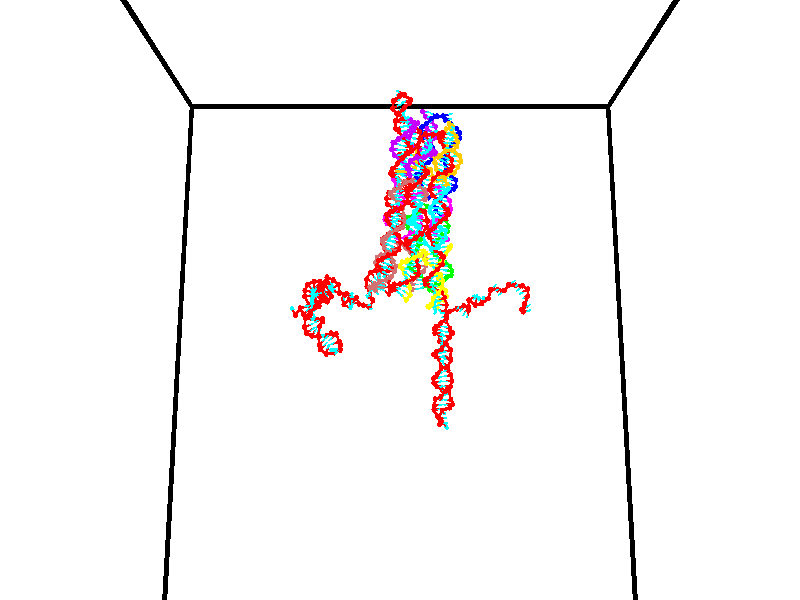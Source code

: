 // switches for output
#declare DRAW_BASES = 1; // possible values are 0, 1; only relevant for DNA ribbons
#declare DRAW_BASES_TYPE = 3; // possible values are 1, 2, 3; only relevant for DNA ribbons
#declare DRAW_FOG = 0; // set to 1 to enable fog

#include "colors.inc"

#include "transforms.inc"
background { rgb <1, 1, 1>}

#default {
   normal{
       ripples 0.25
       frequency 0.20
       turbulence 0.2
       lambda 5
   }
	finish {
		phong 0.1
		phong_size 40.
	}
}

// original window dimensions: 1024x640


// camera settings

camera {
	sky <0, 0.179814, -0.983701>
	up <0, 0.179814, -0.983701>
	right 1.6 * <1, 0, 0>
	location <35, 94.9851, 44.8844>
	look_at <35, 29.7336, 32.9568>
	direction <0, -65.2515, -11.9276>
	angle 67.0682
}


# declare cpy_camera_pos = <35, 94.9851, 44.8844>;
# if (DRAW_FOG = 1)
fog {
	fog_type 2
	up vnormalize(cpy_camera_pos)
	color rgbt<1,1,1,0.3>
	distance 1e-5
	fog_alt 3e-3
	fog_offset 56
}
# end


// LIGHTS

# declare lum = 6;
global_settings {
	ambient_light rgb lum * <0.05, 0.05, 0.05>
	max_trace_level 15
}# declare cpy_direct_light_amount = 0.25;
light_source
{	1000 * <-1, -1.16352, -0.803886>,
	rgb lum * cpy_direct_light_amount
	parallel
}

light_source
{	1000 * <1, 1.16352, 0.803886>,
	rgb lum * cpy_direct_light_amount
	parallel
}

// strand 0

// nucleotide -1

// particle -1
sphere {
	<24.420765, 34.680580, 35.134403> 0.250000
	pigment { color rgbt <1,0,0,0> }
	no_shadow
}
cylinder {
	<24.280567, 34.969379, 34.895782>,  <24.196449, 35.142658, 34.752609>, 0.100000
	pigment { color rgbt <1,0,0,0> }
	no_shadow
}
cylinder {
	<24.280567, 34.969379, 34.895782>,  <24.420765, 34.680580, 35.134403>, 0.100000
	pigment { color rgbt <1,0,0,0> }
	no_shadow
}

// particle -1
sphere {
	<24.280567, 34.969379, 34.895782> 0.100000
	pigment { color rgbt <1,0,0,0> }
	no_shadow
}
sphere {
	0, 1
	scale<0.080000,0.200000,0.300000>
	matrix <-0.228783, -0.683665, -0.693008,
		-0.908192, -0.106413, 0.404800,
		-0.350493, 0.721996, -0.596554,
		24.175419, 35.185978, 34.716816>
	pigment { color rgbt <0,1,1,0> }
	no_shadow
}
cylinder {
	<24.904491, 34.845688, 34.595695>,  <24.420765, 34.680580, 35.134403>, 0.130000
	pigment { color rgbt <1,0,0,0> }
	no_shadow
}

// nucleotide -1

// particle -1
sphere {
	<24.904491, 34.845688, 34.595695> 0.250000
	pigment { color rgbt <1,0,0,0> }
	no_shadow
}
cylinder {
	<25.281527, 34.761971, 34.491600>,  <25.507748, 34.711739, 34.429142>, 0.100000
	pigment { color rgbt <1,0,0,0> }
	no_shadow
}
cylinder {
	<25.281527, 34.761971, 34.491600>,  <24.904491, 34.845688, 34.595695>, 0.100000
	pigment { color rgbt <1,0,0,0> }
	no_shadow
}

// particle -1
sphere {
	<25.281527, 34.761971, 34.491600> 0.100000
	pigment { color rgbt <1,0,0,0> }
	no_shadow
}
sphere {
	0, 1
	scale<0.080000,0.200000,0.300000>
	matrix <0.312768, 0.280074, 0.907598,
		-0.117070, -0.936885, 0.329455,
		0.942587, -0.209296, -0.260239,
		25.564302, 34.699181, 34.413528>
	pigment { color rgbt <0,1,1,0> }
	no_shadow
}
cylinder {
	<25.207579, 34.384872, 35.063847>,  <24.904491, 34.845688, 34.595695>, 0.130000
	pigment { color rgbt <1,0,0,0> }
	no_shadow
}

// nucleotide -1

// particle -1
sphere {
	<25.207579, 34.384872, 35.063847> 0.250000
	pigment { color rgbt <1,0,0,0> }
	no_shadow
}
cylinder {
	<25.502682, 34.576523, 34.873627>,  <25.679745, 34.691513, 34.759495>, 0.100000
	pigment { color rgbt <1,0,0,0> }
	no_shadow
}
cylinder {
	<25.502682, 34.576523, 34.873627>,  <25.207579, 34.384872, 35.063847>, 0.100000
	pigment { color rgbt <1,0,0,0> }
	no_shadow
}

// particle -1
sphere {
	<25.502682, 34.576523, 34.873627> 0.100000
	pigment { color rgbt <1,0,0,0> }
	no_shadow
}
sphere {
	0, 1
	scale<0.080000,0.200000,0.300000>
	matrix <0.434689, 0.201802, 0.877679,
		0.516485, -0.854234, -0.059388,
		0.737760, 0.479123, -0.475554,
		25.724010, 34.720261, 34.730961>
	pigment { color rgbt <0,1,1,0> }
	no_shadow
}
cylinder {
	<25.739735, 33.995304, 35.255470>,  <25.207579, 34.384872, 35.063847>, 0.130000
	pigment { color rgbt <1,0,0,0> }
	no_shadow
}

// nucleotide -1

// particle -1
sphere {
	<25.739735, 33.995304, 35.255470> 0.250000
	pigment { color rgbt <1,0,0,0> }
	no_shadow
}
cylinder {
	<25.895233, 34.337887, 35.119614>,  <25.988533, 34.543438, 35.038097>, 0.100000
	pigment { color rgbt <1,0,0,0> }
	no_shadow
}
cylinder {
	<25.895233, 34.337887, 35.119614>,  <25.739735, 33.995304, 35.255470>, 0.100000
	pigment { color rgbt <1,0,0,0> }
	no_shadow
}

// particle -1
sphere {
	<25.895233, 34.337887, 35.119614> 0.100000
	pigment { color rgbt <1,0,0,0> }
	no_shadow
}
sphere {
	0, 1
	scale<0.080000,0.200000,0.300000>
	matrix <0.484623, 0.123445, 0.865969,
		0.783592, -0.501241, -0.367070,
		0.388746, 0.856457, -0.339644,
		26.011858, 34.594826, 35.017719>
	pigment { color rgbt <0,1,1,0> }
	no_shadow
}
cylinder {
	<26.512278, 34.052368, 35.442284>,  <25.739735, 33.995304, 35.255470>, 0.130000
	pigment { color rgbt <1,0,0,0> }
	no_shadow
}

// nucleotide -1

// particle -1
sphere {
	<26.512278, 34.052368, 35.442284> 0.250000
	pigment { color rgbt <1,0,0,0> }
	no_shadow
}
cylinder {
	<26.416170, 34.437000, 35.389153>,  <26.358505, 34.667778, 35.357273>, 0.100000
	pigment { color rgbt <1,0,0,0> }
	no_shadow
}
cylinder {
	<26.416170, 34.437000, 35.389153>,  <26.512278, 34.052368, 35.442284>, 0.100000
	pigment { color rgbt <1,0,0,0> }
	no_shadow
}

// particle -1
sphere {
	<26.416170, 34.437000, 35.389153> 0.100000
	pigment { color rgbt <1,0,0,0> }
	no_shadow
}
sphere {
	0, 1
	scale<0.080000,0.200000,0.300000>
	matrix <0.519353, 0.242942, 0.819299,
		0.820088, 0.127867, -0.557769,
		-0.240267, 0.961576, -0.132826,
		26.344090, 34.725471, 35.349304>
	pigment { color rgbt <0,1,1,0> }
	no_shadow
}
cylinder {
	<27.160015, 34.571941, 35.455383>,  <26.512278, 34.052368, 35.442284>, 0.130000
	pigment { color rgbt <1,0,0,0> }
	no_shadow
}

// nucleotide -1

// particle -1
sphere {
	<27.160015, 34.571941, 35.455383> 0.250000
	pigment { color rgbt <1,0,0,0> }
	no_shadow
}
cylinder {
	<26.823259, 34.720867, 35.611641>,  <26.621206, 34.810223, 35.705395>, 0.100000
	pigment { color rgbt <1,0,0,0> }
	no_shadow
}
cylinder {
	<26.823259, 34.720867, 35.611641>,  <27.160015, 34.571941, 35.455383>, 0.100000
	pigment { color rgbt <1,0,0,0> }
	no_shadow
}

// particle -1
sphere {
	<26.823259, 34.720867, 35.611641> 0.100000
	pigment { color rgbt <1,0,0,0> }
	no_shadow
}
sphere {
	0, 1
	scale<0.080000,0.200000,0.300000>
	matrix <0.493153, 0.236845, 0.837081,
		0.219132, 0.897379, -0.383004,
		-0.841891, 0.372311, 0.390645,
		26.570692, 34.832561, 35.728836>
	pigment { color rgbt <0,1,1,0> }
	no_shadow
}
cylinder {
	<27.288671, 35.276340, 35.782059>,  <27.160015, 34.571941, 35.455383>, 0.130000
	pigment { color rgbt <1,0,0,0> }
	no_shadow
}

// nucleotide -1

// particle -1
sphere {
	<27.288671, 35.276340, 35.782059> 0.250000
	pigment { color rgbt <1,0,0,0> }
	no_shadow
}
cylinder {
	<26.976971, 35.130817, 35.986179>,  <26.789949, 35.043503, 36.108654>, 0.100000
	pigment { color rgbt <1,0,0,0> }
	no_shadow
}
cylinder {
	<26.976971, 35.130817, 35.986179>,  <27.288671, 35.276340, 35.782059>, 0.100000
	pigment { color rgbt <1,0,0,0> }
	no_shadow
}

// particle -1
sphere {
	<26.976971, 35.130817, 35.986179> 0.100000
	pigment { color rgbt <1,0,0,0> }
	no_shadow
}
sphere {
	0, 1
	scale<0.080000,0.200000,0.300000>
	matrix <0.485601, 0.164235, 0.858615,
		-0.396181, 0.916881, 0.048685,
		-0.779252, -0.363808, 0.510305,
		26.743195, 35.021675, 36.139271>
	pigment { color rgbt <0,1,1,0> }
	no_shadow
}
cylinder {
	<27.025757, 35.781185, 36.275261>,  <27.288671, 35.276340, 35.782059>, 0.130000
	pigment { color rgbt <1,0,0,0> }
	no_shadow
}

// nucleotide -1

// particle -1
sphere {
	<27.025757, 35.781185, 36.275261> 0.250000
	pigment { color rgbt <1,0,0,0> }
	no_shadow
}
cylinder {
	<26.956844, 35.408802, 36.404034>,  <26.915497, 35.185371, 36.481297>, 0.100000
	pigment { color rgbt <1,0,0,0> }
	no_shadow
}
cylinder {
	<26.956844, 35.408802, 36.404034>,  <27.025757, 35.781185, 36.275261>, 0.100000
	pigment { color rgbt <1,0,0,0> }
	no_shadow
}

// particle -1
sphere {
	<26.956844, 35.408802, 36.404034> 0.100000
	pigment { color rgbt <1,0,0,0> }
	no_shadow
}
sphere {
	0, 1
	scale<0.080000,0.200000,0.300000>
	matrix <0.476449, 0.207288, 0.854417,
		-0.862157, 0.300582, 0.407842,
		-0.172282, -0.930957, 0.321927,
		26.905159, 35.129517, 36.500610>
	pigment { color rgbt <0,1,1,0> }
	no_shadow
}
cylinder {
	<26.946934, 35.841652, 37.054634>,  <27.025757, 35.781185, 36.275261>, 0.130000
	pigment { color rgbt <1,0,0,0> }
	no_shadow
}

// nucleotide -1

// particle -1
sphere {
	<26.946934, 35.841652, 37.054634> 0.250000
	pigment { color rgbt <1,0,0,0> }
	no_shadow
}
cylinder {
	<27.042416, 35.455597, 37.011681>,  <27.099705, 35.223965, 36.985909>, 0.100000
	pigment { color rgbt <1,0,0,0> }
	no_shadow
}
cylinder {
	<27.042416, 35.455597, 37.011681>,  <26.946934, 35.841652, 37.054634>, 0.100000
	pigment { color rgbt <1,0,0,0> }
	no_shadow
}

// particle -1
sphere {
	<27.042416, 35.455597, 37.011681> 0.100000
	pigment { color rgbt <1,0,0,0> }
	no_shadow
}
sphere {
	0, 1
	scale<0.080000,0.200000,0.300000>
	matrix <0.576604, 0.051894, 0.815374,
		-0.781375, -0.256550, 0.568889,
		0.238706, -0.965137, -0.107379,
		27.114027, 35.166058, 36.979465>
	pigment { color rgbt <0,1,1,0> }
	no_shadow
}
cylinder {
	<27.009729, 35.551029, 37.800766>,  <26.946934, 35.841652, 37.054634>, 0.130000
	pigment { color rgbt <1,0,0,0> }
	no_shadow
}

// nucleotide -1

// particle -1
sphere {
	<27.009729, 35.551029, 37.800766> 0.250000
	pigment { color rgbt <1,0,0,0> }
	no_shadow
}
cylinder {
	<27.209894, 35.306404, 37.555630>,  <27.329992, 35.159630, 37.408546>, 0.100000
	pigment { color rgbt <1,0,0,0> }
	no_shadow
}
cylinder {
	<27.209894, 35.306404, 37.555630>,  <27.009729, 35.551029, 37.800766>, 0.100000
	pigment { color rgbt <1,0,0,0> }
	no_shadow
}

// particle -1
sphere {
	<27.209894, 35.306404, 37.555630> 0.100000
	pigment { color rgbt <1,0,0,0> }
	no_shadow
}
sphere {
	0, 1
	scale<0.080000,0.200000,0.300000>
	matrix <0.740152, -0.065058, 0.669285,
		-0.449180, -0.788517, 0.420094,
		0.500413, -0.611563, -0.612845,
		27.360018, 35.122936, 37.371777>
	pigment { color rgbt <0,1,1,0> }
	no_shadow
}
cylinder {
	<27.023111, 34.909328, 38.091694>,  <27.009729, 35.551029, 37.800766>, 0.130000
	pigment { color rgbt <1,0,0,0> }
	no_shadow
}

// nucleotide -1

// particle -1
sphere {
	<27.023111, 34.909328, 38.091694> 0.250000
	pigment { color rgbt <1,0,0,0> }
	no_shadow
}
cylinder {
	<27.328186, 34.965076, 37.839066>,  <27.511230, 34.998524, 37.687489>, 0.100000
	pigment { color rgbt <1,0,0,0> }
	no_shadow
}
cylinder {
	<27.328186, 34.965076, 37.839066>,  <27.023111, 34.909328, 38.091694>, 0.100000
	pigment { color rgbt <1,0,0,0> }
	no_shadow
}

// particle -1
sphere {
	<27.328186, 34.965076, 37.839066> 0.100000
	pigment { color rgbt <1,0,0,0> }
	no_shadow
}
sphere {
	0, 1
	scale<0.080000,0.200000,0.300000>
	matrix <0.625317, 0.090495, 0.775106,
		0.165182, -0.986097, -0.018132,
		0.762688, 0.139372, -0.631571,
		27.556993, 35.006886, 37.649593>
	pigment { color rgbt <0,1,1,0> }
	no_shadow
}
cylinder {
	<27.621878, 34.773201, 38.451355>,  <27.023111, 34.909328, 38.091694>, 0.130000
	pigment { color rgbt <1,0,0,0> }
	no_shadow
}

// nucleotide -1

// particle -1
sphere {
	<27.621878, 34.773201, 38.451355> 0.250000
	pigment { color rgbt <1,0,0,0> }
	no_shadow
}
cylinder {
	<27.751690, 34.972584, 38.129803>,  <27.829576, 35.092213, 37.936871>, 0.100000
	pigment { color rgbt <1,0,0,0> }
	no_shadow
}
cylinder {
	<27.751690, 34.972584, 38.129803>,  <27.621878, 34.773201, 38.451355>, 0.100000
	pigment { color rgbt <1,0,0,0> }
	no_shadow
}

// particle -1
sphere {
	<27.751690, 34.972584, 38.129803> 0.100000
	pigment { color rgbt <1,0,0,0> }
	no_shadow
}
sphere {
	0, 1
	scale<0.080000,0.200000,0.300000>
	matrix <0.707787, 0.435815, 0.555971,
		0.627470, -0.749404, -0.211366,
		0.324530, 0.498457, -0.803879,
		27.849049, 35.122120, 37.888638>
	pigment { color rgbt <0,1,1,0> }
	no_shadow
}
cylinder {
	<28.422474, 34.646061, 38.323196>,  <27.621878, 34.773201, 38.451355>, 0.130000
	pigment { color rgbt <1,0,0,0> }
	no_shadow
}

// nucleotide -1

// particle -1
sphere {
	<28.422474, 34.646061, 38.323196> 0.250000
	pigment { color rgbt <1,0,0,0> }
	no_shadow
}
cylinder {
	<28.271370, 35.006477, 38.237942>,  <28.180708, 35.222729, 38.186790>, 0.100000
	pigment { color rgbt <1,0,0,0> }
	no_shadow
}
cylinder {
	<28.271370, 35.006477, 38.237942>,  <28.422474, 34.646061, 38.323196>, 0.100000
	pigment { color rgbt <1,0,0,0> }
	no_shadow
}

// particle -1
sphere {
	<28.271370, 35.006477, 38.237942> 0.100000
	pigment { color rgbt <1,0,0,0> }
	no_shadow
}
sphere {
	0, 1
	scale<0.080000,0.200000,0.300000>
	matrix <0.742899, 0.432343, 0.511058,
		0.552630, 0.034720, -0.832703,
		-0.377758, 0.901040, -0.213132,
		28.158043, 35.276791, 38.174004>
	pigment { color rgbt <0,1,1,0> }
	no_shadow
}
cylinder {
	<29.042318, 34.960556, 38.136261>,  <28.422474, 34.646061, 38.323196>, 0.130000
	pigment { color rgbt <1,0,0,0> }
	no_shadow
}

// nucleotide -1

// particle -1
sphere {
	<29.042318, 34.960556, 38.136261> 0.250000
	pigment { color rgbt <1,0,0,0> }
	no_shadow
}
cylinder {
	<28.742264, 35.221420, 38.180054>,  <28.562231, 35.377937, 38.206329>, 0.100000
	pigment { color rgbt <1,0,0,0> }
	no_shadow
}
cylinder {
	<28.742264, 35.221420, 38.180054>,  <29.042318, 34.960556, 38.136261>, 0.100000
	pigment { color rgbt <1,0,0,0> }
	no_shadow
}

// particle -1
sphere {
	<28.742264, 35.221420, 38.180054> 0.100000
	pigment { color rgbt <1,0,0,0> }
	no_shadow
}
sphere {
	0, 1
	scale<0.080000,0.200000,0.300000>
	matrix <0.612488, 0.622775, 0.486836,
		0.249313, 0.432248, -0.866605,
		-0.750134, 0.652160, 0.109481,
		28.517223, 35.417068, 38.212898>
	pigment { color rgbt <0,1,1,0> }
	no_shadow
}
cylinder {
	<29.145031, 35.628273, 37.784344>,  <29.042318, 34.960556, 38.136261>, 0.130000
	pigment { color rgbt <1,0,0,0> }
	no_shadow
}

// nucleotide -1

// particle -1
sphere {
	<29.145031, 35.628273, 37.784344> 0.250000
	pigment { color rgbt <1,0,0,0> }
	no_shadow
}
cylinder {
	<28.917036, 35.684196, 38.108212>,  <28.780239, 35.717751, 38.302532>, 0.100000
	pigment { color rgbt <1,0,0,0> }
	no_shadow
}
cylinder {
	<28.917036, 35.684196, 38.108212>,  <29.145031, 35.628273, 37.784344>, 0.100000
	pigment { color rgbt <1,0,0,0> }
	no_shadow
}

// particle -1
sphere {
	<28.917036, 35.684196, 38.108212> 0.100000
	pigment { color rgbt <1,0,0,0> }
	no_shadow
}
sphere {
	0, 1
	scale<0.080000,0.200000,0.300000>
	matrix <0.741239, 0.512665, 0.433289,
		-0.354512, 0.847129, -0.395844,
		-0.569987, 0.139809, 0.809671,
		28.746040, 35.726139, 38.351112>
	pigment { color rgbt <0,1,1,0> }
	no_shadow
}
cylinder {
	<28.926344, 34.906960, 37.435989>,  <29.145031, 35.628273, 37.784344>, 0.130000
	pigment { color rgbt <1,0,0,0> }
	no_shadow
}

// nucleotide -1

// particle -1
sphere {
	<28.926344, 34.906960, 37.435989> 0.250000
	pigment { color rgbt <1,0,0,0> }
	no_shadow
}
cylinder {
	<28.539442, 34.913383, 37.537304>,  <28.307301, 34.917236, 37.598095>, 0.100000
	pigment { color rgbt <1,0,0,0> }
	no_shadow
}
cylinder {
	<28.539442, 34.913383, 37.537304>,  <28.926344, 34.906960, 37.435989>, 0.100000
	pigment { color rgbt <1,0,0,0> }
	no_shadow
}

// particle -1
sphere {
	<28.539442, 34.913383, 37.537304> 0.100000
	pigment { color rgbt <1,0,0,0> }
	no_shadow
}
sphere {
	0, 1
	scale<0.080000,0.200000,0.300000>
	matrix <-0.253722, -0.085748, -0.963469,
		0.006248, -0.996188, 0.087014,
		-0.967257, 0.016058, 0.253291,
		28.249266, 34.918201, 37.613293>
	pigment { color rgbt <0,1,1,0> }
	no_shadow
}
cylinder {
	<28.583811, 34.818691, 36.773880>,  <28.926344, 34.906960, 37.435989>, 0.130000
	pigment { color rgbt <1,0,0,0> }
	no_shadow
}

// nucleotide -1

// particle -1
sphere {
	<28.583811, 34.818691, 36.773880> 0.250000
	pigment { color rgbt <1,0,0,0> }
	no_shadow
}
cylinder {
	<28.277010, 34.865700, 37.026199>,  <28.092930, 34.893906, 37.177589>, 0.100000
	pigment { color rgbt <1,0,0,0> }
	no_shadow
}
cylinder {
	<28.277010, 34.865700, 37.026199>,  <28.583811, 34.818691, 36.773880>, 0.100000
	pigment { color rgbt <1,0,0,0> }
	no_shadow
}

// particle -1
sphere {
	<28.277010, 34.865700, 37.026199> 0.100000
	pigment { color rgbt <1,0,0,0> }
	no_shadow
}
sphere {
	0, 1
	scale<0.080000,0.200000,0.300000>
	matrix <-0.637483, -0.027741, -0.769965,
		-0.072991, -0.992682, 0.096197,
		-0.766999, 0.117524, 0.630793,
		28.046909, 34.900955, 37.215439>
	pigment { color rgbt <0,1,1,0> }
	no_shadow
}
cylinder {
	<28.025793, 34.317795, 36.629818>,  <28.583811, 34.818691, 36.773880>, 0.130000
	pigment { color rgbt <1,0,0,0> }
	no_shadow
}

// nucleotide -1

// particle -1
sphere {
	<28.025793, 34.317795, 36.629818> 0.250000
	pigment { color rgbt <1,0,0,0> }
	no_shadow
}
cylinder {
	<27.812790, 34.570282, 36.855381>,  <27.684988, 34.721775, 36.990719>, 0.100000
	pigment { color rgbt <1,0,0,0> }
	no_shadow
}
cylinder {
	<27.812790, 34.570282, 36.855381>,  <28.025793, 34.317795, 36.629818>, 0.100000
	pigment { color rgbt <1,0,0,0> }
	no_shadow
}

// particle -1
sphere {
	<27.812790, 34.570282, 36.855381> 0.100000
	pigment { color rgbt <1,0,0,0> }
	no_shadow
}
sphere {
	0, 1
	scale<0.080000,0.200000,0.300000>
	matrix <-0.808514, -0.182178, -0.559568,
		-0.250481, -0.753902, 0.607364,
		-0.532508, 0.631224, 0.563908,
		27.653038, 34.759647, 37.024555>
	pigment { color rgbt <0,1,1,0> }
	no_shadow
}
cylinder {
	<27.476612, 33.923912, 36.801422>,  <28.025793, 34.317795, 36.629818>, 0.130000
	pigment { color rgbt <1,0,0,0> }
	no_shadow
}

// nucleotide -1

// particle -1
sphere {
	<27.476612, 33.923912, 36.801422> 0.250000
	pigment { color rgbt <1,0,0,0> }
	no_shadow
}
cylinder {
	<27.366098, 34.304214, 36.857605>,  <27.299791, 34.532394, 36.891315>, 0.100000
	pigment { color rgbt <1,0,0,0> }
	no_shadow
}
cylinder {
	<27.366098, 34.304214, 36.857605>,  <27.476612, 33.923912, 36.801422>, 0.100000
	pigment { color rgbt <1,0,0,0> }
	no_shadow
}

// particle -1
sphere {
	<27.366098, 34.304214, 36.857605> 0.100000
	pigment { color rgbt <1,0,0,0> }
	no_shadow
}
sphere {
	0, 1
	scale<0.080000,0.200000,0.300000>
	matrix <-0.822242, -0.158169, -0.546719,
		-0.497581, -0.266538, 0.825452,
		-0.276282, 0.950758, 0.140457,
		27.283215, 34.589443, 36.899742>
	pigment { color rgbt <0,1,1,0> }
	no_shadow
}
cylinder {
	<26.698328, 33.901196, 36.894222>,  <27.476612, 33.923912, 36.801422>, 0.130000
	pigment { color rgbt <1,0,0,0> }
	no_shadow
}

// nucleotide -1

// particle -1
sphere {
	<26.698328, 33.901196, 36.894222> 0.250000
	pigment { color rgbt <1,0,0,0> }
	no_shadow
}
cylinder {
	<26.767292, 34.275173, 36.770184>,  <26.808670, 34.499557, 36.695759>, 0.100000
	pigment { color rgbt <1,0,0,0> }
	no_shadow
}
cylinder {
	<26.767292, 34.275173, 36.770184>,  <26.698328, 33.901196, 36.894222>, 0.100000
	pigment { color rgbt <1,0,0,0> }
	no_shadow
}

// particle -1
sphere {
	<26.767292, 34.275173, 36.770184> 0.100000
	pigment { color rgbt <1,0,0,0> }
	no_shadow
}
sphere {
	0, 1
	scale<0.080000,0.200000,0.300000>
	matrix <-0.785204, -0.059635, -0.616359,
		-0.594751, 0.349759, 0.723837,
		0.172411, 0.934940, -0.310100,
		26.819016, 34.555656, 36.677155>
	pigment { color rgbt <0,1,1,0> }
	no_shadow
}
cylinder {
	<26.070410, 34.280872, 36.853916>,  <26.698328, 33.901196, 36.894222>, 0.130000
	pigment { color rgbt <1,0,0,0> }
	no_shadow
}

// nucleotide -1

// particle -1
sphere {
	<26.070410, 34.280872, 36.853916> 0.250000
	pigment { color rgbt <1,0,0,0> }
	no_shadow
}
cylinder {
	<26.313972, 34.482265, 36.608727>,  <26.460110, 34.603100, 36.461613>, 0.100000
	pigment { color rgbt <1,0,0,0> }
	no_shadow
}
cylinder {
	<26.313972, 34.482265, 36.608727>,  <26.070410, 34.280872, 36.853916>, 0.100000
	pigment { color rgbt <1,0,0,0> }
	no_shadow
}

// particle -1
sphere {
	<26.313972, 34.482265, 36.608727> 0.100000
	pigment { color rgbt <1,0,0,0> }
	no_shadow
}
sphere {
	0, 1
	scale<0.080000,0.200000,0.300000>
	matrix <-0.771123, 0.194500, -0.606249,
		-0.186010, 0.841831, 0.506676,
		0.608908, 0.503478, -0.612977,
		26.496645, 34.633308, 36.424835>
	pigment { color rgbt <0,1,1,0> }
	no_shadow
}
cylinder {
	<25.610889, 34.874424, 36.698059>,  <26.070410, 34.280872, 36.853916>, 0.130000
	pigment { color rgbt <1,0,0,0> }
	no_shadow
}

// nucleotide -1

// particle -1
sphere {
	<25.610889, 34.874424, 36.698059> 0.250000
	pigment { color rgbt <1,0,0,0> }
	no_shadow
}
cylinder {
	<25.963734, 34.930458, 36.518169>,  <26.175440, 34.964081, 36.410236>, 0.100000
	pigment { color rgbt <1,0,0,0> }
	no_shadow
}
cylinder {
	<25.963734, 34.930458, 36.518169>,  <25.610889, 34.874424, 36.698059>, 0.100000
	pigment { color rgbt <1,0,0,0> }
	no_shadow
}

// particle -1
sphere {
	<25.963734, 34.930458, 36.518169> 0.100000
	pigment { color rgbt <1,0,0,0> }
	no_shadow
}
sphere {
	0, 1
	scale<0.080000,0.200000,0.300000>
	matrix <-0.465359, 0.111363, -0.878088,
		-0.072928, 0.983856, 0.163426,
		0.882113, 0.140089, -0.449725,
		26.228367, 34.972485, 36.383251>
	pigment { color rgbt <0,1,1,0> }
	no_shadow
}
cylinder {
	<25.482323, 35.400928, 36.262493>,  <25.610889, 34.874424, 36.698059>, 0.130000
	pigment { color rgbt <1,0,0,0> }
	no_shadow
}

// nucleotide -1

// particle -1
sphere {
	<25.482323, 35.400928, 36.262493> 0.250000
	pigment { color rgbt <1,0,0,0> }
	no_shadow
}
cylinder {
	<25.820917, 35.235363, 36.128544>,  <26.024075, 35.136024, 36.048176>, 0.100000
	pigment { color rgbt <1,0,0,0> }
	no_shadow
}
cylinder {
	<25.820917, 35.235363, 36.128544>,  <25.482323, 35.400928, 36.262493>, 0.100000
	pigment { color rgbt <1,0,0,0> }
	no_shadow
}

// particle -1
sphere {
	<25.820917, 35.235363, 36.128544> 0.100000
	pigment { color rgbt <1,0,0,0> }
	no_shadow
}
sphere {
	0, 1
	scale<0.080000,0.200000,0.300000>
	matrix <-0.361479, 0.014978, -0.932260,
		0.390887, 0.910194, -0.136941,
		0.846487, -0.413910, -0.334871,
		26.074863, 35.111191, 36.028084>
	pigment { color rgbt <0,1,1,0> }
	no_shadow
}
cylinder {
	<25.598288, 35.703686, 35.594810>,  <25.482323, 35.400928, 36.262493>, 0.130000
	pigment { color rgbt <1,0,0,0> }
	no_shadow
}

// nucleotide -1

// particle -1
sphere {
	<25.598288, 35.703686, 35.594810> 0.250000
	pigment { color rgbt <1,0,0,0> }
	no_shadow
}
cylinder {
	<25.930725, 35.482906, 35.622047>,  <26.130188, 35.350437, 35.638390>, 0.100000
	pigment { color rgbt <1,0,0,0> }
	no_shadow
}
cylinder {
	<25.930725, 35.482906, 35.622047>,  <25.598288, 35.703686, 35.594810>, 0.100000
	pigment { color rgbt <1,0,0,0> }
	no_shadow
}

// particle -1
sphere {
	<25.930725, 35.482906, 35.622047> 0.100000
	pigment { color rgbt <1,0,0,0> }
	no_shadow
}
sphere {
	0, 1
	scale<0.080000,0.200000,0.300000>
	matrix <-0.103577, -0.273926, -0.956157,
		0.546402, 0.787603, -0.284828,
		0.831094, -0.551948, 0.068096,
		26.180054, 35.317322, 35.642475>
	pigment { color rgbt <0,1,1,0> }
	no_shadow
}
cylinder {
	<26.103741, 35.936699, 35.107368>,  <25.598288, 35.703686, 35.594810>, 0.130000
	pigment { color rgbt <1,0,0,0> }
	no_shadow
}

// nucleotide -1

// particle -1
sphere {
	<26.103741, 35.936699, 35.107368> 0.250000
	pigment { color rgbt <1,0,0,0> }
	no_shadow
}
cylinder {
	<26.220543, 35.559532, 35.171425>,  <26.290625, 35.333233, 35.209858>, 0.100000
	pigment { color rgbt <1,0,0,0> }
	no_shadow
}
cylinder {
	<26.220543, 35.559532, 35.171425>,  <26.103741, 35.936699, 35.107368>, 0.100000
	pigment { color rgbt <1,0,0,0> }
	no_shadow
}

// particle -1
sphere {
	<26.220543, 35.559532, 35.171425> 0.100000
	pigment { color rgbt <1,0,0,0> }
	no_shadow
}
sphere {
	0, 1
	scale<0.080000,0.200000,0.300000>
	matrix <-0.106512, -0.198455, -0.974305,
		0.950468, 0.267444, -0.158381,
		0.292004, -0.942915, 0.160139,
		26.308144, 35.276657, 35.219467>
	pigment { color rgbt <0,1,1,0> }
	no_shadow
}
cylinder {
	<26.585848, 35.728973, 34.644508>,  <26.103741, 35.936699, 35.107368>, 0.130000
	pigment { color rgbt <1,0,0,0> }
	no_shadow
}

// nucleotide -1

// particle -1
sphere {
	<26.585848, 35.728973, 34.644508> 0.250000
	pigment { color rgbt <1,0,0,0> }
	no_shadow
}
cylinder {
	<26.421247, 35.383816, 34.761868>,  <26.322487, 35.176720, 34.832283>, 0.100000
	pigment { color rgbt <1,0,0,0> }
	no_shadow
}
cylinder {
	<26.421247, 35.383816, 34.761868>,  <26.585848, 35.728973, 34.644508>, 0.100000
	pigment { color rgbt <1,0,0,0> }
	no_shadow
}

// particle -1
sphere {
	<26.421247, 35.383816, 34.761868> 0.100000
	pigment { color rgbt <1,0,0,0> }
	no_shadow
}
sphere {
	0, 1
	scale<0.080000,0.200000,0.300000>
	matrix <-0.149353, -0.253724, -0.955677,
		0.899089, -0.437082, -0.024468,
		-0.411500, -0.862893, 0.293400,
		26.297798, 35.124947, 34.849888>
	pigment { color rgbt <0,1,1,0> }
	no_shadow
}
cylinder {
	<26.832043, 35.171375, 34.201569>,  <26.585848, 35.728973, 34.644508>, 0.130000
	pigment { color rgbt <1,0,0,0> }
	no_shadow
}

// nucleotide -1

// particle -1
sphere {
	<26.832043, 35.171375, 34.201569> 0.250000
	pigment { color rgbt <1,0,0,0> }
	no_shadow
}
cylinder {
	<26.494118, 35.024826, 34.357548>,  <26.291363, 34.936897, 34.451138>, 0.100000
	pigment { color rgbt <1,0,0,0> }
	no_shadow
}
cylinder {
	<26.494118, 35.024826, 34.357548>,  <26.832043, 35.171375, 34.201569>, 0.100000
	pigment { color rgbt <1,0,0,0> }
	no_shadow
}

// particle -1
sphere {
	<26.494118, 35.024826, 34.357548> 0.100000
	pigment { color rgbt <1,0,0,0> }
	no_shadow
}
sphere {
	0, 1
	scale<0.080000,0.200000,0.300000>
	matrix <-0.026241, -0.699549, -0.714102,
		0.534416, -0.613517, 0.581375,
		-0.844814, -0.366372, 0.389950,
		26.240673, 34.914913, 34.474533>
	pigment { color rgbt <0,1,1,0> }
	no_shadow
}
cylinder {
	<26.764908, 34.409389, 34.358448>,  <26.832043, 35.171375, 34.201569>, 0.130000
	pigment { color rgbt <1,0,0,0> }
	no_shadow
}

// nucleotide -1

// particle -1
sphere {
	<26.764908, 34.409389, 34.358448> 0.250000
	pigment { color rgbt <1,0,0,0> }
	no_shadow
}
cylinder {
	<26.404421, 34.555965, 34.265903>,  <26.188128, 34.643909, 34.210377>, 0.100000
	pigment { color rgbt <1,0,0,0> }
	no_shadow
}
cylinder {
	<26.404421, 34.555965, 34.265903>,  <26.764908, 34.409389, 34.358448>, 0.100000
	pigment { color rgbt <1,0,0,0> }
	no_shadow
}

// particle -1
sphere {
	<26.404421, 34.555965, 34.265903> 0.100000
	pigment { color rgbt <1,0,0,0> }
	no_shadow
}
sphere {
	0, 1
	scale<0.080000,0.200000,0.300000>
	matrix <-0.023411, -0.574262, -0.818337,
		-0.432731, -0.732085, 0.526114,
		-0.901219, 0.366437, -0.231361,
		26.134056, 34.665897, 34.196495>
	pigment { color rgbt <0,1,1,0> }
	no_shadow
}
cylinder {
	<26.303114, 33.831177, 34.304031>,  <26.764908, 34.409389, 34.358448>, 0.130000
	pigment { color rgbt <1,0,0,0> }
	no_shadow
}

// nucleotide -1

// particle -1
sphere {
	<26.303114, 33.831177, 34.304031> 0.250000
	pigment { color rgbt <1,0,0,0> }
	no_shadow
}
cylinder {
	<26.142189, 34.121761, 34.081177>,  <26.045633, 34.296112, 33.947464>, 0.100000
	pigment { color rgbt <1,0,0,0> }
	no_shadow
}
cylinder {
	<26.142189, 34.121761, 34.081177>,  <26.303114, 33.831177, 34.304031>, 0.100000
	pigment { color rgbt <1,0,0,0> }
	no_shadow
}

// particle -1
sphere {
	<26.142189, 34.121761, 34.081177> 0.100000
	pigment { color rgbt <1,0,0,0> }
	no_shadow
}
sphere {
	0, 1
	scale<0.080000,0.200000,0.300000>
	matrix <0.019887, -0.601480, -0.798641,
		-0.915286, -0.332385, 0.227536,
		-0.402314, 0.726459, -0.557136,
		26.021494, 34.339699, 33.914036>
	pigment { color rgbt <0,1,1,0> }
	no_shadow
}
cylinder {
	<25.619682, 33.796345, 34.124233>,  <26.303114, 33.831177, 34.304031>, 0.130000
	pigment { color rgbt <1,0,0,0> }
	no_shadow
}

// nucleotide -1

// particle -1
sphere {
	<25.619682, 33.796345, 34.124233> 0.250000
	pigment { color rgbt <1,0,0,0> }
	no_shadow
}
cylinder {
	<25.847919, 33.964111, 33.841812>,  <25.984861, 34.064774, 33.672359>, 0.100000
	pigment { color rgbt <1,0,0,0> }
	no_shadow
}
cylinder {
	<25.847919, 33.964111, 33.841812>,  <25.619682, 33.796345, 34.124233>, 0.100000
	pigment { color rgbt <1,0,0,0> }
	no_shadow
}

// particle -1
sphere {
	<25.847919, 33.964111, 33.841812> 0.100000
	pigment { color rgbt <1,0,0,0> }
	no_shadow
}
sphere {
	0, 1
	scale<0.080000,0.200000,0.300000>
	matrix <-0.255847, -0.726174, -0.638133,
		-0.780362, 0.544757, -0.307043,
		0.570594, 0.419419, -0.706053,
		26.019098, 34.089935, 33.629997>
	pigment { color rgbt <0,1,1,0> }
	no_shadow
}
cylinder {
	<25.199709, 33.991501, 33.424946>,  <25.619682, 33.796345, 34.124233>, 0.130000
	pigment { color rgbt <1,0,0,0> }
	no_shadow
}

// nucleotide -1

// particle -1
sphere {
	<25.199709, 33.991501, 33.424946> 0.250000
	pigment { color rgbt <1,0,0,0> }
	no_shadow
}
cylinder {
	<25.586763, 33.913509, 33.360863>,  <25.818996, 33.866714, 33.322414>, 0.100000
	pigment { color rgbt <1,0,0,0> }
	no_shadow
}
cylinder {
	<25.586763, 33.913509, 33.360863>,  <25.199709, 33.991501, 33.424946>, 0.100000
	pigment { color rgbt <1,0,0,0> }
	no_shadow
}

// particle -1
sphere {
	<25.586763, 33.913509, 33.360863> 0.100000
	pigment { color rgbt <1,0,0,0> }
	no_shadow
}
sphere {
	0, 1
	scale<0.080000,0.200000,0.300000>
	matrix <-0.252278, -0.763076, -0.595039,
		-0.006229, 0.616197, -0.787568,
		0.967635, -0.194979, -0.160207,
		25.877054, 33.855015, 33.312801>
	pigment { color rgbt <0,1,1,0> }
	no_shadow
}
cylinder {
	<25.135273, 33.565277, 32.825756>,  <25.199709, 33.991501, 33.424946>, 0.130000
	pigment { color rgbt <1,0,0,0> }
	no_shadow
}

// nucleotide -1

// particle -1
sphere {
	<25.135273, 33.565277, 32.825756> 0.250000
	pigment { color rgbt <1,0,0,0> }
	no_shadow
}
cylinder {
	<25.529621, 33.529907, 32.882660>,  <25.766230, 33.508686, 32.916801>, 0.100000
	pigment { color rgbt <1,0,0,0> }
	no_shadow
}
cylinder {
	<25.529621, 33.529907, 32.882660>,  <25.135273, 33.565277, 32.825756>, 0.100000
	pigment { color rgbt <1,0,0,0> }
	no_shadow
}

// particle -1
sphere {
	<25.529621, 33.529907, 32.882660> 0.100000
	pigment { color rgbt <1,0,0,0> }
	no_shadow
}
sphere {
	0, 1
	scale<0.080000,0.200000,0.300000>
	matrix <-0.031854, -0.932781, -0.359033,
		0.164443, 0.349429, -0.922419,
		0.985872, -0.088423, 0.142258,
		25.825382, 33.503380, 32.925339>
	pigment { color rgbt <0,1,1,0> }
	no_shadow
}
cylinder {
	<25.365887, 33.248291, 32.220329>,  <25.135273, 33.565277, 32.825756>, 0.130000
	pigment { color rgbt <1,0,0,0> }
	no_shadow
}

// nucleotide -1

// particle -1
sphere {
	<25.365887, 33.248291, 32.220329> 0.250000
	pigment { color rgbt <1,0,0,0> }
	no_shadow
}
cylinder {
	<25.650972, 33.174484, 32.491028>,  <25.822023, 33.130199, 32.653446>, 0.100000
	pigment { color rgbt <1,0,0,0> }
	no_shadow
}
cylinder {
	<25.650972, 33.174484, 32.491028>,  <25.365887, 33.248291, 32.220329>, 0.100000
	pigment { color rgbt <1,0,0,0> }
	no_shadow
}

// particle -1
sphere {
	<25.650972, 33.174484, 32.491028> 0.100000
	pigment { color rgbt <1,0,0,0> }
	no_shadow
}
sphere {
	0, 1
	scale<0.080000,0.200000,0.300000>
	matrix <0.116844, -0.920076, -0.373908,
		0.691653, 0.345564, -0.634194,
		0.712716, -0.184513, 0.676750,
		25.864788, 33.119129, 32.694054>
	pigment { color rgbt <0,1,1,0> }
	no_shadow
}
cylinder {
	<25.976189, 32.978180, 31.888456>,  <25.365887, 33.248291, 32.220329>, 0.130000
	pigment { color rgbt <1,0,0,0> }
	no_shadow
}

// nucleotide -1

// particle -1
sphere {
	<25.976189, 32.978180, 31.888456> 0.250000
	pigment { color rgbt <1,0,0,0> }
	no_shadow
}
cylinder {
	<25.994638, 32.851639, 32.267464>,  <26.005709, 32.775715, 32.494869>, 0.100000
	pigment { color rgbt <1,0,0,0> }
	no_shadow
}
cylinder {
	<25.994638, 32.851639, 32.267464>,  <25.976189, 32.978180, 31.888456>, 0.100000
	pigment { color rgbt <1,0,0,0> }
	no_shadow
}

// particle -1
sphere {
	<25.994638, 32.851639, 32.267464> 0.100000
	pigment { color rgbt <1,0,0,0> }
	no_shadow
}
sphere {
	0, 1
	scale<0.080000,0.200000,0.300000>
	matrix <0.204227, -0.925507, -0.318949,
		0.977836, 0.208220, 0.021921,
		0.046124, -0.316357, 0.947518,
		26.008476, 32.756733, 32.551720>
	pigment { color rgbt <0,1,1,0> }
	no_shadow
}
cylinder {
	<26.540283, 32.588020, 31.813938>,  <25.976189, 32.978180, 31.888456>, 0.130000
	pigment { color rgbt <1,0,0,0> }
	no_shadow
}

// nucleotide -1

// particle -1
sphere {
	<26.540283, 32.588020, 31.813938> 0.250000
	pigment { color rgbt <1,0,0,0> }
	no_shadow
}
cylinder {
	<26.349092, 32.471470, 32.145393>,  <26.234377, 32.401539, 32.344265>, 0.100000
	pigment { color rgbt <1,0,0,0> }
	no_shadow
}
cylinder {
	<26.349092, 32.471470, 32.145393>,  <26.540283, 32.588020, 31.813938>, 0.100000
	pigment { color rgbt <1,0,0,0> }
	no_shadow
}

// particle -1
sphere {
	<26.349092, 32.471470, 32.145393> 0.100000
	pigment { color rgbt <1,0,0,0> }
	no_shadow
}
sphere {
	0, 1
	scale<0.080000,0.200000,0.300000>
	matrix <0.137406, -0.956567, -0.257097,
		0.867558, -0.009027, 0.497254,
		-0.477978, -0.291372, 0.828637,
		26.205700, 32.384060, 32.393986>
	pigment { color rgbt <0,1,1,0> }
	no_shadow
}
cylinder {
	<27.118156, 32.862530, 32.234634>,  <26.540283, 32.588020, 31.813938>, 0.130000
	pigment { color rgbt <1,0,0,0> }
	no_shadow
}

// nucleotide -1

// particle -1
sphere {
	<27.118156, 32.862530, 32.234634> 0.250000
	pigment { color rgbt <1,0,0,0> }
	no_shadow
}
cylinder {
	<27.008375, 32.689747, 32.578281>,  <26.942507, 32.586075, 32.784470>, 0.100000
	pigment { color rgbt <1,0,0,0> }
	no_shadow
}
cylinder {
	<27.008375, 32.689747, 32.578281>,  <27.118156, 32.862530, 32.234634>, 0.100000
	pigment { color rgbt <1,0,0,0> }
	no_shadow
}

// particle -1
sphere {
	<27.008375, 32.689747, 32.578281> 0.100000
	pigment { color rgbt <1,0,0,0> }
	no_shadow
}
sphere {
	0, 1
	scale<0.080000,0.200000,0.300000>
	matrix <0.301096, -0.887102, -0.349845,
		0.913246, 0.162662, 0.373528,
		-0.274451, -0.431962, 0.859119,
		26.926041, 32.560158, 32.836018>
	pigment { color rgbt <0,1,1,0> }
	no_shadow
}
cylinder {
	<27.658730, 32.325737, 32.664646>,  <27.118156, 32.862530, 32.234634>, 0.130000
	pigment { color rgbt <1,0,0,0> }
	no_shadow
}

// nucleotide -1

// particle -1
sphere {
	<27.658730, 32.325737, 32.664646> 0.250000
	pigment { color rgbt <1,0,0,0> }
	no_shadow
}
cylinder {
	<27.280668, 32.195965, 32.679768>,  <27.053831, 32.118103, 32.688839>, 0.100000
	pigment { color rgbt <1,0,0,0> }
	no_shadow
}
cylinder {
	<27.280668, 32.195965, 32.679768>,  <27.658730, 32.325737, 32.664646>, 0.100000
	pigment { color rgbt <1,0,0,0> }
	no_shadow
}

// particle -1
sphere {
	<27.280668, 32.195965, 32.679768> 0.100000
	pigment { color rgbt <1,0,0,0> }
	no_shadow
}
sphere {
	0, 1
	scale<0.080000,0.200000,0.300000>
	matrix <0.319222, -0.942027, -0.103352,
		0.069141, -0.085616, 0.993926,
		-0.945154, -0.324429, 0.037802,
		26.997122, 32.098637, 32.691109>
	pigment { color rgbt <0,1,1,0> }
	no_shadow
}
cylinder {
	<27.715240, 31.653616, 32.987831>,  <27.658730, 32.325737, 32.664646>, 0.130000
	pigment { color rgbt <1,0,0,0> }
	no_shadow
}

// nucleotide -1

// particle -1
sphere {
	<27.715240, 31.653616, 32.987831> 0.250000
	pigment { color rgbt <1,0,0,0> }
	no_shadow
}
cylinder {
	<27.351522, 31.644691, 32.821609>,  <27.133291, 31.639336, 32.721878>, 0.100000
	pigment { color rgbt <1,0,0,0> }
	no_shadow
}
cylinder {
	<27.351522, 31.644691, 32.821609>,  <27.715240, 31.653616, 32.987831>, 0.100000
	pigment { color rgbt <1,0,0,0> }
	no_shadow
}

// particle -1
sphere {
	<27.351522, 31.644691, 32.821609> 0.100000
	pigment { color rgbt <1,0,0,0> }
	no_shadow
}
sphere {
	0, 1
	scale<0.080000,0.200000,0.300000>
	matrix <0.059496, -0.995274, -0.076747,
		-0.411877, -0.094509, 0.906325,
		-0.909295, -0.022313, -0.415553,
		27.078733, 31.637997, 32.696945>
	pigment { color rgbt <0,1,1,0> }
	no_shadow
}
cylinder {
	<27.206463, 31.302803, 33.401264>,  <27.715240, 31.653616, 32.987831>, 0.130000
	pigment { color rgbt <1,0,0,0> }
	no_shadow
}

// nucleotide -1

// particle -1
sphere {
	<27.206463, 31.302803, 33.401264> 0.250000
	pigment { color rgbt <1,0,0,0> }
	no_shadow
}
cylinder {
	<27.127922, 31.261337, 33.011250>,  <27.080797, 31.236458, 32.777241>, 0.100000
	pigment { color rgbt <1,0,0,0> }
	no_shadow
}
cylinder {
	<27.127922, 31.261337, 33.011250>,  <27.206463, 31.302803, 33.401264>, 0.100000
	pigment { color rgbt <1,0,0,0> }
	no_shadow
}

// particle -1
sphere {
	<27.127922, 31.261337, 33.011250> 0.100000
	pigment { color rgbt <1,0,0,0> }
	no_shadow
}
sphere {
	0, 1
	scale<0.080000,0.200000,0.300000>
	matrix <0.105321, -0.990873, 0.084137,
		-0.974861, -0.086172, 0.205476,
		-0.196350, -0.103663, -0.975039,
		27.069017, 31.230238, 32.718739>
	pigment { color rgbt <0,1,1,0> }
	no_shadow
}
cylinder {
	<26.868502, 30.641037, 33.181480>,  <27.206463, 31.302803, 33.401264>, 0.130000
	pigment { color rgbt <1,0,0,0> }
	no_shadow
}

// nucleotide -1

// particle -1
sphere {
	<26.868502, 30.641037, 33.181480> 0.250000
	pigment { color rgbt <1,0,0,0> }
	no_shadow
}
cylinder {
	<27.001163, 30.737387, 32.816628>,  <27.080761, 30.795197, 32.597717>, 0.100000
	pigment { color rgbt <1,0,0,0> }
	no_shadow
}
cylinder {
	<27.001163, 30.737387, 32.816628>,  <26.868502, 30.641037, 33.181480>, 0.100000
	pigment { color rgbt <1,0,0,0> }
	no_shadow
}

// particle -1
sphere {
	<27.001163, 30.737387, 32.816628> 0.100000
	pigment { color rgbt <1,0,0,0> }
	no_shadow
}
sphere {
	0, 1
	scale<0.080000,0.200000,0.300000>
	matrix <0.022375, -0.968591, -0.247650,
		-0.943136, 0.061725, -0.326625,
		0.331653, 0.240876, -0.912132,
		27.100658, 30.809650, 32.542988>
	pigment { color rgbt <0,1,1,0> }
	no_shadow
}
cylinder {
	<26.317127, 30.481125, 32.817406>,  <26.868502, 30.641037, 33.181480>, 0.130000
	pigment { color rgbt <1,0,0,0> }
	no_shadow
}

// nucleotide -1

// particle -1
sphere {
	<26.317127, 30.481125, 32.817406> 0.250000
	pigment { color rgbt <1,0,0,0> }
	no_shadow
}
cylinder {
	<26.667168, 30.460032, 32.624985>,  <26.877192, 30.447374, 32.509533>, 0.100000
	pigment { color rgbt <1,0,0,0> }
	no_shadow
}
cylinder {
	<26.667168, 30.460032, 32.624985>,  <26.317127, 30.481125, 32.817406>, 0.100000
	pigment { color rgbt <1,0,0,0> }
	no_shadow
}

// particle -1
sphere {
	<26.667168, 30.460032, 32.624985> 0.100000
	pigment { color rgbt <1,0,0,0> }
	no_shadow
}
sphere {
	0, 1
	scale<0.080000,0.200000,0.300000>
	matrix <-0.218343, -0.930144, -0.295227,
		-0.431883, 0.363389, -0.825485,
		0.875102, -0.052736, -0.481057,
		26.929699, 30.444210, 32.480667>
	pigment { color rgbt <0,1,1,0> }
	no_shadow
}
cylinder {
	<26.205030, 30.370712, 32.102325>,  <26.317127, 30.481125, 32.817406>, 0.130000
	pigment { color rgbt <1,0,0,0> }
	no_shadow
}

// nucleotide -1

// particle -1
sphere {
	<26.205030, 30.370712, 32.102325> 0.250000
	pigment { color rgbt <1,0,0,0> }
	no_shadow
}
cylinder {
	<26.538206, 30.224478, 32.268486>,  <26.738111, 30.136738, 32.368183>, 0.100000
	pigment { color rgbt <1,0,0,0> }
	no_shadow
}
cylinder {
	<26.538206, 30.224478, 32.268486>,  <26.205030, 30.370712, 32.102325>, 0.100000
	pigment { color rgbt <1,0,0,0> }
	no_shadow
}

// particle -1
sphere {
	<26.538206, 30.224478, 32.268486> 0.100000
	pigment { color rgbt <1,0,0,0> }
	no_shadow
}
sphere {
	0, 1
	scale<0.080000,0.200000,0.300000>
	matrix <-0.303266, -0.929492, -0.209937,
		0.462867, 0.048886, -0.885079,
		0.832937, -0.365587, 0.415406,
		26.788088, 30.114801, 32.393108>
	pigment { color rgbt <0,1,1,0> }
	no_shadow
}
cylinder {
	<26.357204, 30.994917, 31.769693>,  <26.205030, 30.370712, 32.102325>, 0.130000
	pigment { color rgbt <1,0,0,0> }
	no_shadow
}

// nucleotide -1

// particle -1
sphere {
	<26.357204, 30.994917, 31.769693> 0.250000
	pigment { color rgbt <1,0,0,0> }
	no_shadow
}
cylinder {
	<26.510321, 31.086361, 32.127735>,  <26.602190, 31.141228, 32.342560>, 0.100000
	pigment { color rgbt <1,0,0,0> }
	no_shadow
}
cylinder {
	<26.510321, 31.086361, 32.127735>,  <26.357204, 30.994917, 31.769693>, 0.100000
	pigment { color rgbt <1,0,0,0> }
	no_shadow
}

// particle -1
sphere {
	<26.510321, 31.086361, 32.127735> 0.100000
	pigment { color rgbt <1,0,0,0> }
	no_shadow
}
sphere {
	0, 1
	scale<0.080000,0.200000,0.300000>
	matrix <-0.560662, 0.827557, 0.028408,
		-0.734255, -0.512725, 0.444952,
		0.382789, 0.228609, 0.895104,
		26.625156, 31.154943, 32.396267>
	pigment { color rgbt <0,1,1,0> }
	no_shadow
}
cylinder {
	<25.820843, 31.479723, 32.197723>,  <26.357204, 30.994917, 31.769693>, 0.130000
	pigment { color rgbt <1,0,0,0> }
	no_shadow
}

// nucleotide -1

// particle -1
sphere {
	<25.820843, 31.479723, 32.197723> 0.250000
	pigment { color rgbt <1,0,0,0> }
	no_shadow
}
cylinder {
	<26.169519, 31.508619, 32.391605>,  <26.378725, 31.525957, 32.507935>, 0.100000
	pigment { color rgbt <1,0,0,0> }
	no_shadow
}
cylinder {
	<26.169519, 31.508619, 32.391605>,  <25.820843, 31.479723, 32.197723>, 0.100000
	pigment { color rgbt <1,0,0,0> }
	no_shadow
}

// particle -1
sphere {
	<26.169519, 31.508619, 32.391605> 0.100000
	pigment { color rgbt <1,0,0,0> }
	no_shadow
}
sphere {
	0, 1
	scale<0.080000,0.200000,0.300000>
	matrix <-0.260866, 0.905696, 0.334160,
		-0.414853, -0.417727, 0.808332,
		0.871691, 0.072240, 0.484701,
		26.431026, 31.530291, 32.537014>
	pigment { color rgbt <0,1,1,0> }
	no_shadow
}
cylinder {
	<25.648983, 31.665592, 32.899483>,  <25.820843, 31.479723, 32.197723>, 0.130000
	pigment { color rgbt <1,0,0,0> }
	no_shadow
}

// nucleotide -1

// particle -1
sphere {
	<25.648983, 31.665592, 32.899483> 0.250000
	pigment { color rgbt <1,0,0,0> }
	no_shadow
}
cylinder {
	<26.020292, 31.769840, 32.793362>,  <26.243078, 31.832390, 32.729687>, 0.100000
	pigment { color rgbt <1,0,0,0> }
	no_shadow
}
cylinder {
	<26.020292, 31.769840, 32.793362>,  <25.648983, 31.665592, 32.899483>, 0.100000
	pigment { color rgbt <1,0,0,0> }
	no_shadow
}

// particle -1
sphere {
	<26.020292, 31.769840, 32.793362> 0.100000
	pigment { color rgbt <1,0,0,0> }
	no_shadow
}
sphere {
	0, 1
	scale<0.080000,0.200000,0.300000>
	matrix <-0.193628, 0.947750, 0.253531,
		0.317519, -0.183975, 0.930233,
		0.928273, 0.260620, -0.265306,
		26.298775, 31.848026, 32.713768>
	pigment { color rgbt <0,1,1,0> }
	no_shadow
}
cylinder {
	<25.837896, 32.069134, 33.595097>,  <25.648983, 31.665592, 32.899483>, 0.130000
	pigment { color rgbt <1,0,0,0> }
	no_shadow
}

// nucleotide -1

// particle -1
sphere {
	<25.837896, 32.069134, 33.595097> 0.250000
	pigment { color rgbt <1,0,0,0> }
	no_shadow
}
cylinder {
	<26.026346, 32.147373, 33.251053>,  <26.139416, 32.194317, 33.044628>, 0.100000
	pigment { color rgbt <1,0,0,0> }
	no_shadow
}
cylinder {
	<26.026346, 32.147373, 33.251053>,  <25.837896, 32.069134, 33.595097>, 0.100000
	pigment { color rgbt <1,0,0,0> }
	no_shadow
}

// particle -1
sphere {
	<26.026346, 32.147373, 33.251053> 0.100000
	pigment { color rgbt <1,0,0,0> }
	no_shadow
}
sphere {
	0, 1
	scale<0.080000,0.200000,0.300000>
	matrix <-0.055600, 0.979749, 0.192353,
		0.880312, -0.042800, 0.472461,
		0.471126, 0.195600, -0.860105,
		26.167685, 32.206055, 32.993023>
	pigment { color rgbt <0,1,1,0> }
	no_shadow
}
cylinder {
	<26.244511, 32.586861, 33.804283>,  <25.837896, 32.069134, 33.595097>, 0.130000
	pigment { color rgbt <1,0,0,0> }
	no_shadow
}

// nucleotide -1

// particle -1
sphere {
	<26.244511, 32.586861, 33.804283> 0.250000
	pigment { color rgbt <1,0,0,0> }
	no_shadow
}
cylinder {
	<26.186478, 32.615322, 33.409542>,  <26.151657, 32.632401, 33.172695>, 0.100000
	pigment { color rgbt <1,0,0,0> }
	no_shadow
}
cylinder {
	<26.186478, 32.615322, 33.409542>,  <26.244511, 32.586861, 33.804283>, 0.100000
	pigment { color rgbt <1,0,0,0> }
	no_shadow
}

// particle -1
sphere {
	<26.186478, 32.615322, 33.409542> 0.100000
	pigment { color rgbt <1,0,0,0> }
	no_shadow
}
sphere {
	0, 1
	scale<0.080000,0.200000,0.300000>
	matrix <-0.018667, 0.997036, 0.074636,
		0.989244, 0.029251, -0.143324,
		-0.145083, 0.071158, -0.986857,
		26.142952, 32.636669, 33.113483>
	pigment { color rgbt <0,1,1,0> }
	no_shadow
}
cylinder {
	<26.775572, 32.912472, 33.598930>,  <26.244511, 32.586861, 33.804283>, 0.130000
	pigment { color rgbt <1,0,0,0> }
	no_shadow
}

// nucleotide -1

// particle -1
sphere {
	<26.775572, 32.912472, 33.598930> 0.250000
	pigment { color rgbt <1,0,0,0> }
	no_shadow
}
cylinder {
	<26.496061, 32.974457, 33.319588>,  <26.328356, 33.011650, 33.151981>, 0.100000
	pigment { color rgbt <1,0,0,0> }
	no_shadow
}
cylinder {
	<26.496061, 32.974457, 33.319588>,  <26.775572, 32.912472, 33.598930>, 0.100000
	pigment { color rgbt <1,0,0,0> }
	no_shadow
}

// particle -1
sphere {
	<26.496061, 32.974457, 33.319588> 0.100000
	pigment { color rgbt <1,0,0,0> }
	no_shadow
}
sphere {
	0, 1
	scale<0.080000,0.200000,0.300000>
	matrix <0.126331, 0.987642, 0.092752,
		0.704096, -0.023411, -0.709718,
		-0.698776, 0.154966, -0.698353,
		26.286428, 33.020947, 33.110081>
	pigment { color rgbt <0,1,1,0> }
	no_shadow
}
cylinder {
	<27.043362, 33.434845, 33.275921>,  <26.775572, 32.912472, 33.598930>, 0.130000
	pigment { color rgbt <1,0,0,0> }
	no_shadow
}

// nucleotide -1

// particle -1
sphere {
	<27.043362, 33.434845, 33.275921> 0.250000
	pigment { color rgbt <1,0,0,0> }
	no_shadow
}
cylinder {
	<26.655352, 33.448322, 33.179661>,  <26.422544, 33.456409, 33.121902>, 0.100000
	pigment { color rgbt <1,0,0,0> }
	no_shadow
}
cylinder {
	<26.655352, 33.448322, 33.179661>,  <27.043362, 33.434845, 33.275921>, 0.100000
	pigment { color rgbt <1,0,0,0> }
	no_shadow
}

// particle -1
sphere {
	<26.655352, 33.448322, 33.179661> 0.100000
	pigment { color rgbt <1,0,0,0> }
	no_shadow
}
sphere {
	0, 1
	scale<0.080000,0.200000,0.300000>
	matrix <0.028696, 0.999294, 0.024240,
		0.241300, 0.016608, -0.970309,
		-0.970026, 0.033693, -0.240653,
		26.364344, 33.458431, 33.107464>
	pigment { color rgbt <0,1,1,0> }
	no_shadow
}
cylinder {
	<27.034472, 33.944466, 32.788586>,  <27.043362, 33.434845, 33.275921>, 0.130000
	pigment { color rgbt <1,0,0,0> }
	no_shadow
}

// nucleotide -1

// particle -1
sphere {
	<27.034472, 33.944466, 32.788586> 0.250000
	pigment { color rgbt <1,0,0,0> }
	no_shadow
}
cylinder {
	<26.681643, 33.902630, 32.972332>,  <26.469946, 33.877529, 33.082581>, 0.100000
	pigment { color rgbt <1,0,0,0> }
	no_shadow
}
cylinder {
	<26.681643, 33.902630, 32.972332>,  <27.034472, 33.944466, 32.788586>, 0.100000
	pigment { color rgbt <1,0,0,0> }
	no_shadow
}

// particle -1
sphere {
	<26.681643, 33.902630, 32.972332> 0.100000
	pigment { color rgbt <1,0,0,0> }
	no_shadow
}
sphere {
	0, 1
	scale<0.080000,0.200000,0.300000>
	matrix <-0.013837, 0.980377, 0.196644,
		-0.470914, 0.167097, -0.866209,
		-0.882070, -0.104588, 0.459362,
		26.417021, 33.871254, 33.110142>
	pigment { color rgbt <0,1,1,0> }
	no_shadow
}
cylinder {
	<26.805531, 34.616203, 32.760406>,  <27.034472, 33.944466, 32.788586>, 0.130000
	pigment { color rgbt <1,0,0,0> }
	no_shadow
}

// nucleotide -1

// particle -1
sphere {
	<26.805531, 34.616203, 32.760406> 0.250000
	pigment { color rgbt <1,0,0,0> }
	no_shadow
}
cylinder {
	<26.537531, 34.477249, 33.022831>,  <26.376730, 34.393875, 33.180286>, 0.100000
	pigment { color rgbt <1,0,0,0> }
	no_shadow
}
cylinder {
	<26.537531, 34.477249, 33.022831>,  <26.805531, 34.616203, 32.760406>, 0.100000
	pigment { color rgbt <1,0,0,0> }
	no_shadow
}

// particle -1
sphere {
	<26.537531, 34.477249, 33.022831> 0.100000
	pigment { color rgbt <1,0,0,0> }
	no_shadow
}
sphere {
	0, 1
	scale<0.080000,0.200000,0.300000>
	matrix <-0.104996, 0.919213, 0.379503,
		-0.734898, 0.185383, -0.652348,
		-0.670000, -0.347390, 0.656064,
		26.336531, 34.373032, 33.219650>
	pigment { color rgbt <0,1,1,0> }
	no_shadow
}
cylinder {
	<27.343777, 35.140285, 32.445312>,  <26.805531, 34.616203, 32.760406>, 0.130000
	pigment { color rgbt <1,0,0,0> }
	no_shadow
}

// nucleotide -1

// particle -1
sphere {
	<27.343777, 35.140285, 32.445312> 0.250000
	pigment { color rgbt <1,0,0,0> }
	no_shadow
}
cylinder {
	<27.712418, 35.024876, 32.549160>,  <27.933601, 34.955627, 32.611469>, 0.100000
	pigment { color rgbt <1,0,0,0> }
	no_shadow
}
cylinder {
	<27.712418, 35.024876, 32.549160>,  <27.343777, 35.140285, 32.445312>, 0.100000
	pigment { color rgbt <1,0,0,0> }
	no_shadow
}

// particle -1
sphere {
	<27.712418, 35.024876, 32.549160> 0.100000
	pigment { color rgbt <1,0,0,0> }
	no_shadow
}
sphere {
	0, 1
	scale<0.080000,0.200000,0.300000>
	matrix <-0.245172, -0.951292, -0.186906,
		0.300905, 0.108600, -0.947450,
		0.921600, -0.288529, 0.259623,
		27.988897, 34.938316, 32.627048>
	pigment { color rgbt <0,1,1,0> }
	no_shadow
}
cylinder {
	<27.528053, 34.601959, 31.879602>,  <27.343777, 35.140285, 32.445312>, 0.130000
	pigment { color rgbt <1,0,0,0> }
	no_shadow
}

// nucleotide -1

// particle -1
sphere {
	<27.528053, 34.601959, 31.879602> 0.250000
	pigment { color rgbt <1,0,0,0> }
	no_shadow
}
cylinder {
	<27.699379, 34.573994, 32.239971>,  <27.802174, 34.557213, 32.456192>, 0.100000
	pigment { color rgbt <1,0,0,0> }
	no_shadow
}
cylinder {
	<27.699379, 34.573994, 32.239971>,  <27.528053, 34.601959, 31.879602>, 0.100000
	pigment { color rgbt <1,0,0,0> }
	no_shadow
}

// particle -1
sphere {
	<27.699379, 34.573994, 32.239971> 0.100000
	pigment { color rgbt <1,0,0,0> }
	no_shadow
}
sphere {
	0, 1
	scale<0.080000,0.200000,0.300000>
	matrix <-0.007898, -0.997254, -0.073634,
		0.903595, 0.024423, -0.427691,
		0.428315, -0.069913, 0.900921,
		27.827873, 34.553020, 32.510246>
	pigment { color rgbt <0,1,1,0> }
	no_shadow
}
cylinder {
	<28.120564, 34.062157, 31.985556>,  <27.528053, 34.601959, 31.879602>, 0.130000
	pigment { color rgbt <1,0,0,0> }
	no_shadow
}

// nucleotide -1

// particle -1
sphere {
	<28.120564, 34.062157, 31.985556> 0.250000
	pigment { color rgbt <1,0,0,0> }
	no_shadow
}
cylinder {
	<27.971676, 34.110550, 32.353645>,  <27.882343, 34.139587, 32.574501>, 0.100000
	pigment { color rgbt <1,0,0,0> }
	no_shadow
}
cylinder {
	<27.971676, 34.110550, 32.353645>,  <28.120564, 34.062157, 31.985556>, 0.100000
	pigment { color rgbt <1,0,0,0> }
	no_shadow
}

// particle -1
sphere {
	<27.971676, 34.110550, 32.353645> 0.100000
	pigment { color rgbt <1,0,0,0> }
	no_shadow
}
sphere {
	0, 1
	scale<0.080000,0.200000,0.300000>
	matrix <0.024461, -0.989845, 0.140032,
		0.927822, 0.074632, 0.365481,
		-0.372220, 0.120985, 0.920226,
		27.860010, 34.146847, 32.629711>
	pigment { color rgbt <0,1,1,0> }
	no_shadow
}
cylinder {
	<28.644041, 33.785366, 32.352791>,  <28.120564, 34.062157, 31.985556>, 0.130000
	pigment { color rgbt <1,0,0,0> }
	no_shadow
}

// nucleotide -1

// particle -1
sphere {
	<28.644041, 33.785366, 32.352791> 0.250000
	pigment { color rgbt <1,0,0,0> }
	no_shadow
}
cylinder {
	<28.294338, 33.759029, 32.545181>,  <28.084517, 33.743229, 32.660618>, 0.100000
	pigment { color rgbt <1,0,0,0> }
	no_shadow
}
cylinder {
	<28.294338, 33.759029, 32.545181>,  <28.644041, 33.785366, 32.352791>, 0.100000
	pigment { color rgbt <1,0,0,0> }
	no_shadow
}

// particle -1
sphere {
	<28.294338, 33.759029, 32.545181> 0.100000
	pigment { color rgbt <1,0,0,0> }
	no_shadow
}
sphere {
	0, 1
	scale<0.080000,0.200000,0.300000>
	matrix <0.198120, -0.952890, 0.229672,
		0.443200, 0.296084, 0.846114,
		-0.874255, -0.065842, 0.480981,
		28.032063, 33.739277, 32.689476>
	pigment { color rgbt <0,1,1,0> }
	no_shadow
}
cylinder {
	<28.736395, 33.483772, 33.047440>,  <28.644041, 33.785366, 32.352791>, 0.130000
	pigment { color rgbt <1,0,0,0> }
	no_shadow
}

// nucleotide -1

// particle -1
sphere {
	<28.736395, 33.483772, 33.047440> 0.250000
	pigment { color rgbt <1,0,0,0> }
	no_shadow
}
cylinder {
	<28.372078, 33.396866, 32.907005>,  <28.153488, 33.344723, 32.822746>, 0.100000
	pigment { color rgbt <1,0,0,0> }
	no_shadow
}
cylinder {
	<28.372078, 33.396866, 32.907005>,  <28.736395, 33.483772, 33.047440>, 0.100000
	pigment { color rgbt <1,0,0,0> }
	no_shadow
}

// particle -1
sphere {
	<28.372078, 33.396866, 32.907005> 0.100000
	pigment { color rgbt <1,0,0,0> }
	no_shadow
}
sphere {
	0, 1
	scale<0.080000,0.200000,0.300000>
	matrix <0.122553, -0.954286, 0.272615,
		-0.394261, 0.205269, 0.895781,
		-0.910791, -0.217262, -0.351081,
		28.098841, 33.331688, 32.801682>
	pigment { color rgbt <0,1,1,0> }
	no_shadow
}
cylinder {
	<29.256191, 33.955399, 33.250000>,  <28.736395, 33.483772, 33.047440>, 0.130000
	pigment { color rgbt <1,0,0,0> }
	no_shadow
}

// nucleotide -1

// particle -1
sphere {
	<29.256191, 33.955399, 33.250000> 0.250000
	pigment { color rgbt <1,0,0,0> }
	no_shadow
}
cylinder {
	<29.650501, 33.910816, 33.199677>,  <29.887087, 33.884068, 33.169483>, 0.100000
	pigment { color rgbt <1,0,0,0> }
	no_shadow
}
cylinder {
	<29.650501, 33.910816, 33.199677>,  <29.256191, 33.955399, 33.250000>, 0.100000
	pigment { color rgbt <1,0,0,0> }
	no_shadow
}

// particle -1
sphere {
	<29.650501, 33.910816, 33.199677> 0.100000
	pigment { color rgbt <1,0,0,0> }
	no_shadow
}
sphere {
	0, 1
	scale<0.080000,0.200000,0.300000>
	matrix <0.044347, -0.549493, 0.834321,
		-0.162119, -0.828031, -0.536733,
		0.985774, -0.111457, -0.125804,
		29.946234, 33.877380, 33.161934>
	pigment { color rgbt <0,1,1,0> }
	no_shadow
}
cylinder {
	<29.441425, 33.185474, 33.036636>,  <29.256191, 33.955399, 33.250000>, 0.130000
	pigment { color rgbt <1,0,0,0> }
	no_shadow
}

// nucleotide -1

// particle -1
sphere {
	<29.441425, 33.185474, 33.036636> 0.250000
	pigment { color rgbt <1,0,0,0> }
	no_shadow
}
cylinder {
	<29.739731, 33.389057, 33.208591>,  <29.918715, 33.511208, 33.311764>, 0.100000
	pigment { color rgbt <1,0,0,0> }
	no_shadow
}
cylinder {
	<29.739731, 33.389057, 33.208591>,  <29.441425, 33.185474, 33.036636>, 0.100000
	pigment { color rgbt <1,0,0,0> }
	no_shadow
}

// particle -1
sphere {
	<29.739731, 33.389057, 33.208591> 0.100000
	pigment { color rgbt <1,0,0,0> }
	no_shadow
}
sphere {
	0, 1
	scale<0.080000,0.200000,0.300000>
	matrix <0.059975, -0.693942, 0.717528,
		0.663507, -0.509323, -0.548041,
		0.745763, 0.508954, 0.429889,
		29.963459, 33.541744, 33.337559>
	pigment { color rgbt <0,1,1,0> }
	no_shadow
}
cylinder {
	<29.019793, 32.680878, 33.383923>,  <29.441425, 33.185474, 33.036636>, 0.130000
	pigment { color rgbt <1,0,0,0> }
	no_shadow
}

// nucleotide -1

// particle -1
sphere {
	<29.019793, 32.680878, 33.383923> 0.250000
	pigment { color rgbt <1,0,0,0> }
	no_shadow
}
cylinder {
	<29.118061, 33.060833, 33.461243>,  <29.177023, 33.288807, 33.507633>, 0.100000
	pigment { color rgbt <1,0,0,0> }
	no_shadow
}
cylinder {
	<29.118061, 33.060833, 33.461243>,  <29.019793, 32.680878, 33.383923>, 0.100000
	pigment { color rgbt <1,0,0,0> }
	no_shadow
}

// particle -1
sphere {
	<29.118061, 33.060833, 33.461243> 0.100000
	pigment { color rgbt <1,0,0,0> }
	no_shadow
}
sphere {
	0, 1
	scale<0.080000,0.200000,0.300000>
	matrix <-0.870550, 0.128490, 0.475009,
		0.426366, -0.284975, 0.858488,
		0.245672, 0.949884, 0.193301,
		29.191763, 33.345798, 33.519234>
	pigment { color rgbt <0,1,1,0> }
	no_shadow
}
cylinder {
	<29.053898, 32.057613, 33.773838>,  <29.019793, 32.680878, 33.383923>, 0.130000
	pigment { color rgbt <1,0,0,0> }
	no_shadow
}

// nucleotide -1

// particle -1
sphere {
	<29.053898, 32.057613, 33.773838> 0.250000
	pigment { color rgbt <1,0,0,0> }
	no_shadow
}
cylinder {
	<29.406668, 31.973848, 33.942764>,  <29.618330, 31.923588, 34.044121>, 0.100000
	pigment { color rgbt <1,0,0,0> }
	no_shadow
}
cylinder {
	<29.406668, 31.973848, 33.942764>,  <29.053898, 32.057613, 33.773838>, 0.100000
	pigment { color rgbt <1,0,0,0> }
	no_shadow
}

// particle -1
sphere {
	<29.406668, 31.973848, 33.942764> 0.100000
	pigment { color rgbt <1,0,0,0> }
	no_shadow
}
sphere {
	0, 1
	scale<0.080000,0.200000,0.300000>
	matrix <0.117659, -0.769749, -0.627409,
		0.456467, 0.603018, -0.654222,
		0.881926, -0.209417, 0.422316,
		29.671246, 31.911024, 34.069458>
	pigment { color rgbt <0,1,1,0> }
	no_shadow
}
cylinder {
	<29.660736, 32.067490, 33.256653>,  <29.053898, 32.057613, 33.773838>, 0.130000
	pigment { color rgbt <1,0,0,0> }
	no_shadow
}

// nucleotide -1

// particle -1
sphere {
	<29.660736, 32.067490, 33.256653> 0.250000
	pigment { color rgbt <1,0,0,0> }
	no_shadow
}
cylinder {
	<29.732790, 31.825552, 33.566936>,  <29.776022, 31.680389, 33.753105>, 0.100000
	pigment { color rgbt <1,0,0,0> }
	no_shadow
}
cylinder {
	<29.732790, 31.825552, 33.566936>,  <29.660736, 32.067490, 33.256653>, 0.100000
	pigment { color rgbt <1,0,0,0> }
	no_shadow
}

// particle -1
sphere {
	<29.732790, 31.825552, 33.566936> 0.100000
	pigment { color rgbt <1,0,0,0> }
	no_shadow
}
sphere {
	0, 1
	scale<0.080000,0.200000,0.300000>
	matrix <0.040737, -0.783342, -0.620255,
		0.982798, 0.143330, -0.116468,
		0.180135, -0.604840, 0.775706,
		29.786831, 31.644100, 33.799648>
	pigment { color rgbt <0,1,1,0> }
	no_shadow
}
cylinder {
	<30.353718, 31.698015, 33.116665>,  <29.660736, 32.067490, 33.256653>, 0.130000
	pigment { color rgbt <1,0,0,0> }
	no_shadow
}

// nucleotide -1

// particle -1
sphere {
	<30.353718, 31.698015, 33.116665> 0.250000
	pigment { color rgbt <1,0,0,0> }
	no_shadow
}
cylinder {
	<30.094191, 31.506912, 33.353573>,  <29.938475, 31.392250, 33.495716>, 0.100000
	pigment { color rgbt <1,0,0,0> }
	no_shadow
}
cylinder {
	<30.094191, 31.506912, 33.353573>,  <30.353718, 31.698015, 33.116665>, 0.100000
	pigment { color rgbt <1,0,0,0> }
	no_shadow
}

// particle -1
sphere {
	<30.094191, 31.506912, 33.353573> 0.100000
	pigment { color rgbt <1,0,0,0> }
	no_shadow
}
sphere {
	0, 1
	scale<0.080000,0.200000,0.300000>
	matrix <0.124315, -0.834430, -0.536910,
		0.750721, -0.274729, 0.600785,
		-0.648818, -0.477756, 0.592271,
		29.899546, 31.363586, 33.531254>
	pigment { color rgbt <0,1,1,0> }
	no_shadow
}
cylinder {
	<30.573551, 31.040037, 33.574249>,  <30.353718, 31.698015, 33.116665>, 0.130000
	pigment { color rgbt <1,0,0,0> }
	no_shadow
}

// nucleotide -1

// particle -1
sphere {
	<30.573551, 31.040037, 33.574249> 0.250000
	pigment { color rgbt <1,0,0,0> }
	no_shadow
}
cylinder {
	<30.201599, 30.990894, 33.435555>,  <29.978428, 30.961409, 33.352337>, 0.100000
	pigment { color rgbt <1,0,0,0> }
	no_shadow
}
cylinder {
	<30.201599, 30.990894, 33.435555>,  <30.573551, 31.040037, 33.574249>, 0.100000
	pigment { color rgbt <1,0,0,0> }
	no_shadow
}

// particle -1
sphere {
	<30.201599, 30.990894, 33.435555> 0.100000
	pigment { color rgbt <1,0,0,0> }
	no_shadow
}
sphere {
	0, 1
	scale<0.080000,0.200000,0.300000>
	matrix <0.283657, -0.839625, -0.463216,
		-0.234218, -0.529090, 0.815601,
		-0.929882, -0.122858, -0.346735,
		29.922634, 30.954037, 33.331535>
	pigment { color rgbt <0,1,1,0> }
	no_shadow
}
cylinder {
	<31.033875, 30.431931, 33.567997>,  <30.573551, 31.040037, 33.574249>, 0.130000
	pigment { color rgbt <1,0,0,0> }
	no_shadow
}

// nucleotide -1

// particle -1
sphere {
	<31.033875, 30.431931, 33.567997> 0.250000
	pigment { color rgbt <1,0,0,0> }
	no_shadow
}
cylinder {
	<31.384373, 30.624016, 33.583920>,  <31.594671, 30.739267, 33.593472>, 0.100000
	pigment { color rgbt <1,0,0,0> }
	no_shadow
}
cylinder {
	<31.384373, 30.624016, 33.583920>,  <31.033875, 30.431931, 33.567997>, 0.100000
	pigment { color rgbt <1,0,0,0> }
	no_shadow
}

// particle -1
sphere {
	<31.384373, 30.624016, 33.583920> 0.100000
	pigment { color rgbt <1,0,0,0> }
	no_shadow
}
sphere {
	0, 1
	scale<0.080000,0.200000,0.300000>
	matrix <0.193254, -0.425893, 0.883894,
		0.441411, -0.766817, -0.465991,
		0.876247, 0.480216, 0.039803,
		31.647247, 30.768080, 33.595860>
	pigment { color rgbt <0,1,1,0> }
	no_shadow
}
cylinder {
	<31.642429, 29.897520, 33.639946>,  <31.033875, 30.431931, 33.567997>, 0.130000
	pigment { color rgbt <1,0,0,0> }
	no_shadow
}

// nucleotide -1

// particle -1
sphere {
	<31.642429, 29.897520, 33.639946> 0.250000
	pigment { color rgbt <1,0,0,0> }
	no_shadow
}
cylinder {
	<31.746752, 30.251917, 33.793304>,  <31.809345, 30.464556, 33.885319>, 0.100000
	pigment { color rgbt <1,0,0,0> }
	no_shadow
}
cylinder {
	<31.746752, 30.251917, 33.793304>,  <31.642429, 29.897520, 33.639946>, 0.100000
	pigment { color rgbt <1,0,0,0> }
	no_shadow
}

// particle -1
sphere {
	<31.746752, 30.251917, 33.793304> 0.100000
	pigment { color rgbt <1,0,0,0> }
	no_shadow
}
sphere {
	0, 1
	scale<0.080000,0.200000,0.300000>
	matrix <0.222192, -0.441571, 0.869279,
		0.939474, -0.141524, -0.312025,
		0.260805, 0.885994, 0.383399,
		31.824993, 30.517715, 33.908325>
	pigment { color rgbt <0,1,1,0> }
	no_shadow
}
cylinder {
	<32.061069, 30.145042, 33.085476>,  <31.642429, 29.897520, 33.639946>, 0.130000
	pigment { color rgbt <1,0,0,0> }
	no_shadow
}

// nucleotide -1

// particle -1
sphere {
	<32.061069, 30.145042, 33.085476> 0.250000
	pigment { color rgbt <1,0,0,0> }
	no_shadow
}
cylinder {
	<31.722330, 30.102606, 32.877018>,  <31.519087, 30.077145, 32.751945>, 0.100000
	pigment { color rgbt <1,0,0,0> }
	no_shadow
}
cylinder {
	<31.722330, 30.102606, 32.877018>,  <32.061069, 30.145042, 33.085476>, 0.100000
	pigment { color rgbt <1,0,0,0> }
	no_shadow
}

// particle -1
sphere {
	<31.722330, 30.102606, 32.877018> 0.100000
	pigment { color rgbt <1,0,0,0> }
	no_shadow
}
sphere {
	0, 1
	scale<0.080000,0.200000,0.300000>
	matrix <0.465967, -0.620350, -0.630905,
		-0.256357, -0.777117, 0.574778,
		-0.846851, -0.106090, -0.521142,
		31.468275, 30.070780, 32.720676>
	pigment { color rgbt <0,1,1,0> }
	no_shadow
}
cylinder {
	<31.902744, 29.429525, 32.830021>,  <32.061069, 30.145042, 33.085476>, 0.130000
	pigment { color rgbt <1,0,0,0> }
	no_shadow
}

// nucleotide -1

// particle -1
sphere {
	<31.902744, 29.429525, 32.830021> 0.250000
	pigment { color rgbt <1,0,0,0> }
	no_shadow
}
cylinder {
	<31.752632, 29.721081, 32.600975>,  <31.662565, 29.896013, 32.463547>, 0.100000
	pigment { color rgbt <1,0,0,0> }
	no_shadow
}
cylinder {
	<31.752632, 29.721081, 32.600975>,  <31.902744, 29.429525, 32.830021>, 0.100000
	pigment { color rgbt <1,0,0,0> }
	no_shadow
}

// particle -1
sphere {
	<31.752632, 29.721081, 32.600975> 0.100000
	pigment { color rgbt <1,0,0,0> }
	no_shadow
}
sphere {
	0, 1
	scale<0.080000,0.200000,0.300000>
	matrix <0.517224, -0.347970, -0.781918,
		-0.769183, -0.589608, -0.246413,
		-0.375281, 0.728889, -0.572613,
		31.640047, 29.939747, 32.429192>
	pigment { color rgbt <0,1,1,0> }
	no_shadow
}
cylinder {
	<31.633842, 29.094513, 32.247952>,  <31.902744, 29.429525, 32.830021>, 0.130000
	pigment { color rgbt <1,0,0,0> }
	no_shadow
}

// nucleotide -1

// particle -1
sphere {
	<31.633842, 29.094513, 32.247952> 0.250000
	pigment { color rgbt <1,0,0,0> }
	no_shadow
}
cylinder {
	<31.713938, 29.476912, 32.162182>,  <31.761995, 29.706350, 32.110722>, 0.100000
	pigment { color rgbt <1,0,0,0> }
	no_shadow
}
cylinder {
	<31.713938, 29.476912, 32.162182>,  <31.633842, 29.094513, 32.247952>, 0.100000
	pigment { color rgbt <1,0,0,0> }
	no_shadow
}

// particle -1
sphere {
	<31.713938, 29.476912, 32.162182> 0.100000
	pigment { color rgbt <1,0,0,0> }
	no_shadow
}
sphere {
	0, 1
	scale<0.080000,0.200000,0.300000>
	matrix <0.434928, -0.282843, -0.854890,
		-0.877919, 0.077922, -0.472425,
		0.200237, 0.955996, -0.214422,
		31.774010, 29.763710, 32.097855>
	pigment { color rgbt <0,1,1,0> }
	no_shadow
}
cylinder {
	<31.292301, 29.194220, 31.572836>,  <31.633842, 29.094513, 32.247952>, 0.130000
	pigment { color rgbt <1,0,0,0> }
	no_shadow
}

// nucleotide -1

// particle -1
sphere {
	<31.292301, 29.194220, 31.572836> 0.250000
	pigment { color rgbt <1,0,0,0> }
	no_shadow
}
cylinder {
	<31.601440, 29.438702, 31.641111>,  <31.786924, 29.585390, 31.682077>, 0.100000
	pigment { color rgbt <1,0,0,0> }
	no_shadow
}
cylinder {
	<31.601440, 29.438702, 31.641111>,  <31.292301, 29.194220, 31.572836>, 0.100000
	pigment { color rgbt <1,0,0,0> }
	no_shadow
}

// particle -1
sphere {
	<31.601440, 29.438702, 31.641111> 0.100000
	pigment { color rgbt <1,0,0,0> }
	no_shadow
}
sphere {
	0, 1
	scale<0.080000,0.200000,0.300000>
	matrix <0.354394, -0.192574, -0.915052,
		-0.526413, 0.767688, -0.365438,
		0.772848, 0.611204, 0.170691,
		31.833294, 29.622063, 31.692318>
	pigment { color rgbt <0,1,1,0> }
	no_shadow
}
cylinder {
	<31.294231, 29.770893, 31.016127>,  <31.292301, 29.194220, 31.572836>, 0.130000
	pigment { color rgbt <1,0,0,0> }
	no_shadow
}

// nucleotide -1

// particle -1
sphere {
	<31.294231, 29.770893, 31.016127> 0.250000
	pigment { color rgbt <1,0,0,0> }
	no_shadow
}
cylinder {
	<31.664875, 29.740532, 31.163441>,  <31.887260, 29.722315, 31.251829>, 0.100000
	pigment { color rgbt <1,0,0,0> }
	no_shadow
}
cylinder {
	<31.664875, 29.740532, 31.163441>,  <31.294231, 29.770893, 31.016127>, 0.100000
	pigment { color rgbt <1,0,0,0> }
	no_shadow
}

// particle -1
sphere {
	<31.664875, 29.740532, 31.163441> 0.100000
	pigment { color rgbt <1,0,0,0> }
	no_shadow
}
sphere {
	0, 1
	scale<0.080000,0.200000,0.300000>
	matrix <0.345005, -0.217915, -0.912954,
		0.149552, 0.973012, -0.175735,
		0.926610, -0.075904, 0.368284,
		31.942858, 29.717760, 31.273926>
	pigment { color rgbt <0,1,1,0> }
	no_shadow
}
cylinder {
	<31.748964, 29.981644, 30.414364>,  <31.294231, 29.770893, 31.016127>, 0.130000
	pigment { color rgbt <1,0,0,0> }
	no_shadow
}

// nucleotide -1

// particle -1
sphere {
	<31.748964, 29.981644, 30.414364> 0.250000
	pigment { color rgbt <1,0,0,0> }
	no_shadow
}
cylinder {
	<32.021114, 29.853210, 30.677877>,  <32.184402, 29.776150, 30.835985>, 0.100000
	pigment { color rgbt <1,0,0,0> }
	no_shadow
}
cylinder {
	<32.021114, 29.853210, 30.677877>,  <31.748964, 29.981644, 30.414364>, 0.100000
	pigment { color rgbt <1,0,0,0> }
	no_shadow
}

// particle -1
sphere {
	<32.021114, 29.853210, 30.677877> 0.100000
	pigment { color rgbt <1,0,0,0> }
	no_shadow
}
sphere {
	0, 1
	scale<0.080000,0.200000,0.300000>
	matrix <0.671312, -0.087555, -0.735985,
		0.293992, 0.942995, 0.155977,
		0.680374, -0.321083, 0.658784,
		32.225227, 29.756886, 30.875513>
	pigment { color rgbt <0,1,1,0> }
	no_shadow
}
cylinder {
	<32.325611, 30.443192, 30.323980>,  <31.748964, 29.981644, 30.414364>, 0.130000
	pigment { color rgbt <1,0,0,0> }
	no_shadow
}

// nucleotide -1

// particle -1
sphere {
	<32.325611, 30.443192, 30.323980> 0.250000
	pigment { color rgbt <1,0,0,0> }
	no_shadow
}
cylinder {
	<32.428692, 30.089394, 30.479546>,  <32.490540, 29.877115, 30.572886>, 0.100000
	pigment { color rgbt <1,0,0,0> }
	no_shadow
}
cylinder {
	<32.428692, 30.089394, 30.479546>,  <32.325611, 30.443192, 30.323980>, 0.100000
	pigment { color rgbt <1,0,0,0> }
	no_shadow
}

// particle -1
sphere {
	<32.428692, 30.089394, 30.479546> 0.100000
	pigment { color rgbt <1,0,0,0> }
	no_shadow
}
sphere {
	0, 1
	scale<0.080000,0.200000,0.300000>
	matrix <0.571279, -0.185140, -0.799602,
		0.779248, 0.428241, 0.457583,
		0.257705, -0.884496, 0.388915,
		32.506004, 29.824045, 30.596220>
	pigment { color rgbt <0,1,1,0> }
	no_shadow
}
cylinder {
	<33.052250, 30.419079, 30.441818>,  <32.325611, 30.443192, 30.323980>, 0.130000
	pigment { color rgbt <1,0,0,0> }
	no_shadow
}

// nucleotide -1

// particle -1
sphere {
	<33.052250, 30.419079, 30.441818> 0.250000
	pigment { color rgbt <1,0,0,0> }
	no_shadow
}
cylinder {
	<32.938587, 30.037069, 30.407919>,  <32.870392, 29.807863, 30.387579>, 0.100000
	pigment { color rgbt <1,0,0,0> }
	no_shadow
}
cylinder {
	<32.938587, 30.037069, 30.407919>,  <33.052250, 30.419079, 30.441818>, 0.100000
	pigment { color rgbt <1,0,0,0> }
	no_shadow
}

// particle -1
sphere {
	<32.938587, 30.037069, 30.407919> 0.100000
	pigment { color rgbt <1,0,0,0> }
	no_shadow
}
sphere {
	0, 1
	scale<0.080000,0.200000,0.300000>
	matrix <0.589892, -0.104460, -0.800697,
		0.755833, -0.277515, 0.593044,
		-0.284154, -0.955026, -0.084749,
		32.853340, 29.750561, 30.382494>
	pigment { color rgbt <0,1,1,0> }
	no_shadow
}
cylinder {
	<33.680752, 30.127306, 30.281265>,  <33.052250, 30.419079, 30.441818>, 0.130000
	pigment { color rgbt <1,0,0,0> }
	no_shadow
}

// nucleotide -1

// particle -1
sphere {
	<33.680752, 30.127306, 30.281265> 0.250000
	pigment { color rgbt <1,0,0,0> }
	no_shadow
}
cylinder {
	<33.421261, 29.827990, 30.225826>,  <33.265564, 29.648399, 30.192562>, 0.100000
	pigment { color rgbt <1,0,0,0> }
	no_shadow
}
cylinder {
	<33.421261, 29.827990, 30.225826>,  <33.680752, 30.127306, 30.281265>, 0.100000
	pigment { color rgbt <1,0,0,0> }
	no_shadow
}

// particle -1
sphere {
	<33.421261, 29.827990, 30.225826> 0.100000
	pigment { color rgbt <1,0,0,0> }
	no_shadow
}
sphere {
	0, 1
	scale<0.080000,0.200000,0.300000>
	matrix <0.405015, -0.185293, -0.895337,
		0.644292, -0.636967, 0.423275,
		-0.648730, -0.748291, -0.138598,
		33.226643, 29.603502, 30.184246>
	pigment { color rgbt <0,1,1,0> }
	no_shadow
}
cylinder {
	<34.059208, 29.469532, 30.048203>,  <33.680752, 30.127306, 30.281265>, 0.130000
	pigment { color rgbt <1,0,0,0> }
	no_shadow
}

// nucleotide -1

// particle -1
sphere {
	<34.059208, 29.469532, 30.048203> 0.250000
	pigment { color rgbt <1,0,0,0> }
	no_shadow
}
cylinder {
	<33.689396, 29.413248, 29.906534>,  <33.467506, 29.379477, 29.821533>, 0.100000
	pigment { color rgbt <1,0,0,0> }
	no_shadow
}
cylinder {
	<33.689396, 29.413248, 29.906534>,  <34.059208, 29.469532, 30.048203>, 0.100000
	pigment { color rgbt <1,0,0,0> }
	no_shadow
}

// particle -1
sphere {
	<33.689396, 29.413248, 29.906534> 0.100000
	pigment { color rgbt <1,0,0,0> }
	no_shadow
}
sphere {
	0, 1
	scale<0.080000,0.200000,0.300000>
	matrix <0.380820, -0.305486, -0.872728,
		0.014609, -0.941742, 0.336018,
		-0.924534, -0.140712, -0.354172,
		33.412037, 29.371035, 29.800283>
	pigment { color rgbt <0,1,1,0> }
	no_shadow
}
cylinder {
	<34.077282, 28.905849, 29.749989>,  <34.059208, 29.469532, 30.048203>, 0.130000
	pigment { color rgbt <1,0,0,0> }
	no_shadow
}

// nucleotide -1

// particle -1
sphere {
	<34.077282, 28.905849, 29.749989> 0.250000
	pigment { color rgbt <1,0,0,0> }
	no_shadow
}
cylinder {
	<33.767338, 29.105528, 29.594868>,  <33.581371, 29.225334, 29.501795>, 0.100000
	pigment { color rgbt <1,0,0,0> }
	no_shadow
}
cylinder {
	<33.767338, 29.105528, 29.594868>,  <34.077282, 28.905849, 29.749989>, 0.100000
	pigment { color rgbt <1,0,0,0> }
	no_shadow
}

// particle -1
sphere {
	<33.767338, 29.105528, 29.594868> 0.100000
	pigment { color rgbt <1,0,0,0> }
	no_shadow
}
sphere {
	0, 1
	scale<0.080000,0.200000,0.300000>
	matrix <0.386911, -0.110611, -0.915459,
		-0.499890, -0.859399, -0.107437,
		-0.774861, 0.499197, -0.387804,
		33.534878, 29.255287, 29.478527>
	pigment { color rgbt <0,1,1,0> }
	no_shadow
}
cylinder {
	<34.079227, 28.688662, 28.993788>,  <34.077282, 28.905849, 29.749989>, 0.130000
	pigment { color rgbt <1,0,0,0> }
	no_shadow
}

// nucleotide -1

// particle -1
sphere {
	<34.079227, 28.688662, 28.993788> 0.250000
	pigment { color rgbt <1,0,0,0> }
	no_shadow
}
cylinder {
	<33.836548, 29.006618, 28.996878>,  <33.690941, 29.197393, 28.998732>, 0.100000
	pigment { color rgbt <1,0,0,0> }
	no_shadow
}
cylinder {
	<33.836548, 29.006618, 28.996878>,  <34.079227, 28.688662, 28.993788>, 0.100000
	pigment { color rgbt <1,0,0,0> }
	no_shadow
}

// particle -1
sphere {
	<33.836548, 29.006618, 28.996878> 0.100000
	pigment { color rgbt <1,0,0,0> }
	no_shadow
}
sphere {
	0, 1
	scale<0.080000,0.200000,0.300000>
	matrix <0.080351, 0.070993, -0.994235,
		-0.790861, -0.602580, -0.106942,
		-0.606698, 0.794895, 0.007727,
		33.654537, 29.245087, 28.999195>
	pigment { color rgbt <0,1,1,0> }
	no_shadow
}
cylinder {
	<33.609493, 28.556274, 28.480408>,  <34.079227, 28.688662, 28.993788>, 0.130000
	pigment { color rgbt <1,0,0,0> }
	no_shadow
}

// nucleotide -1

// particle -1
sphere {
	<33.609493, 28.556274, 28.480408> 0.250000
	pigment { color rgbt <1,0,0,0> }
	no_shadow
}
cylinder {
	<33.613308, 28.953180, 28.529917>,  <33.615597, 29.191324, 28.559622>, 0.100000
	pigment { color rgbt <1,0,0,0> }
	no_shadow
}
cylinder {
	<33.613308, 28.953180, 28.529917>,  <33.609493, 28.556274, 28.480408>, 0.100000
	pigment { color rgbt <1,0,0,0> }
	no_shadow
}

// particle -1
sphere {
	<33.613308, 28.953180, 28.529917> 0.100000
	pigment { color rgbt <1,0,0,0> }
	no_shadow
}
sphere {
	0, 1
	scale<0.080000,0.200000,0.300000>
	matrix <0.130945, 0.121472, -0.983920,
		-0.991344, 0.025593, -0.128774,
		0.009539, 0.992265, 0.123772,
		33.616169, 29.250860, 28.567049>
	pigment { color rgbt <0,1,1,0> }
	no_shadow
}
cylinder {
	<33.217937, 28.787706, 27.836302>,  <33.609493, 28.556274, 28.480408>, 0.130000
	pigment { color rgbt <1,0,0,0> }
	no_shadow
}

// nucleotide -1

// particle -1
sphere {
	<33.217937, 28.787706, 27.836302> 0.250000
	pigment { color rgbt <1,0,0,0> }
	no_shadow
}
cylinder {
	<33.424011, 29.095943, 27.986380>,  <33.547657, 29.280886, 28.076427>, 0.100000
	pigment { color rgbt <1,0,0,0> }
	no_shadow
}
cylinder {
	<33.424011, 29.095943, 27.986380>,  <33.217937, 28.787706, 27.836302>, 0.100000
	pigment { color rgbt <1,0,0,0> }
	no_shadow
}

// particle -1
sphere {
	<33.424011, 29.095943, 27.986380> 0.100000
	pigment { color rgbt <1,0,0,0> }
	no_shadow
}
sphere {
	0, 1
	scale<0.080000,0.200000,0.300000>
	matrix <0.209122, 0.311513, -0.926945,
		-0.831175, 0.556011, -0.000661,
		0.515186, 0.770592, 0.375196,
		33.578568, 29.327122, 28.098938>
	pigment { color rgbt <0,1,1,0> }
	no_shadow
}
cylinder {
	<32.969791, 29.386189, 27.468121>,  <33.217937, 28.787706, 27.836302>, 0.130000
	pigment { color rgbt <1,0,0,0> }
	no_shadow
}

// nucleotide -1

// particle -1
sphere {
	<32.969791, 29.386189, 27.468121> 0.250000
	pigment { color rgbt <1,0,0,0> }
	no_shadow
}
cylinder {
	<33.324459, 29.501949, 27.612381>,  <33.537258, 29.571405, 27.698938>, 0.100000
	pigment { color rgbt <1,0,0,0> }
	no_shadow
}
cylinder {
	<33.324459, 29.501949, 27.612381>,  <32.969791, 29.386189, 27.468121>, 0.100000
	pigment { color rgbt <1,0,0,0> }
	no_shadow
}

// particle -1
sphere {
	<33.324459, 29.501949, 27.612381> 0.100000
	pigment { color rgbt <1,0,0,0> }
	no_shadow
}
sphere {
	0, 1
	scale<0.080000,0.200000,0.300000>
	matrix <0.286968, 0.267194, -0.919922,
		-0.362592, 0.919159, 0.153863,
		0.886666, 0.289403, 0.360652,
		33.590458, 29.588770, 27.720577>
	pigment { color rgbt <0,1,1,0> }
	no_shadow
}
cylinder {
	<33.004360, 30.092606, 27.305229>,  <32.969791, 29.386189, 27.468121>, 0.130000
	pigment { color rgbt <1,0,0,0> }
	no_shadow
}

// nucleotide -1

// particle -1
sphere {
	<33.004360, 30.092606, 27.305229> 0.250000
	pigment { color rgbt <1,0,0,0> }
	no_shadow
}
cylinder {
	<33.392403, 30.020569, 27.370308>,  <33.625229, 29.977346, 27.409355>, 0.100000
	pigment { color rgbt <1,0,0,0> }
	no_shadow
}
cylinder {
	<33.392403, 30.020569, 27.370308>,  <33.004360, 30.092606, 27.305229>, 0.100000
	pigment { color rgbt <1,0,0,0> }
	no_shadow
}

// particle -1
sphere {
	<33.392403, 30.020569, 27.370308> 0.100000
	pigment { color rgbt <1,0,0,0> }
	no_shadow
}
sphere {
	0, 1
	scale<0.080000,0.200000,0.300000>
	matrix <0.238520, 0.583590, -0.776228,
		0.044846, 0.791827, 0.609098,
		0.970102, -0.180092, 0.162695,
		33.683434, 29.966541, 27.419117>
	pigment { color rgbt <0,1,1,0> }
	no_shadow
}
cylinder {
	<33.248489, 30.740377, 27.324041>,  <33.004360, 30.092606, 27.305229>, 0.130000
	pigment { color rgbt <1,0,0,0> }
	no_shadow
}

// nucleotide -1

// particle -1
sphere {
	<33.248489, 30.740377, 27.324041> 0.250000
	pigment { color rgbt <1,0,0,0> }
	no_shadow
}
cylinder {
	<33.566978, 30.504665, 27.269238>,  <33.758072, 30.363237, 27.236355>, 0.100000
	pigment { color rgbt <1,0,0,0> }
	no_shadow
}
cylinder {
	<33.566978, 30.504665, 27.269238>,  <33.248489, 30.740377, 27.324041>, 0.100000
	pigment { color rgbt <1,0,0,0> }
	no_shadow
}

// particle -1
sphere {
	<33.566978, 30.504665, 27.269238> 0.100000
	pigment { color rgbt <1,0,0,0> }
	no_shadow
}
sphere {
	0, 1
	scale<0.080000,0.200000,0.300000>
	matrix <0.302226, 0.583603, -0.753702,
		0.524102, 0.558709, 0.642776,
		0.796227, -0.589280, -0.137011,
		33.805847, 30.327881, 27.228134>
	pigment { color rgbt <0,1,1,0> }
	no_shadow
}
cylinder {
	<33.694069, 31.266502, 27.167917>,  <33.248489, 30.740377, 27.324041>, 0.130000
	pigment { color rgbt <1,0,0,0> }
	no_shadow
}

// nucleotide -1

// particle -1
sphere {
	<33.694069, 31.266502, 27.167917> 0.250000
	pigment { color rgbt <1,0,0,0> }
	no_shadow
}
cylinder {
	<33.865971, 30.932688, 27.030010>,  <33.969112, 30.732399, 26.947266>, 0.100000
	pigment { color rgbt <1,0,0,0> }
	no_shadow
}
cylinder {
	<33.865971, 30.932688, 27.030010>,  <33.694069, 31.266502, 27.167917>, 0.100000
	pigment { color rgbt <1,0,0,0> }
	no_shadow
}

// particle -1
sphere {
	<33.865971, 30.932688, 27.030010> 0.100000
	pigment { color rgbt <1,0,0,0> }
	no_shadow
}
sphere {
	0, 1
	scale<0.080000,0.200000,0.300000>
	matrix <0.356247, 0.507560, -0.784520,
		0.829700, 0.214325, 0.515424,
		0.429751, -0.834535, -0.344770,
		33.994896, 30.682327, 26.926579>
	pigment { color rgbt <0,1,1,0> }
	no_shadow
}
cylinder {
	<34.454174, 31.435366, 27.144606>,  <33.694069, 31.266502, 27.167917>, 0.130000
	pigment { color rgbt <1,0,0,0> }
	no_shadow
}

// nucleotide -1

// particle -1
sphere {
	<34.454174, 31.435366, 27.144606> 0.250000
	pigment { color rgbt <1,0,0,0> }
	no_shadow
}
cylinder {
	<34.330582, 31.148956, 26.894218>,  <34.256424, 30.977110, 26.743986>, 0.100000
	pigment { color rgbt <1,0,0,0> }
	no_shadow
}
cylinder {
	<34.330582, 31.148956, 26.894218>,  <34.454174, 31.435366, 27.144606>, 0.100000
	pigment { color rgbt <1,0,0,0> }
	no_shadow
}

// particle -1
sphere {
	<34.330582, 31.148956, 26.894218> 0.100000
	pigment { color rgbt <1,0,0,0> }
	no_shadow
}
sphere {
	0, 1
	scale<0.080000,0.200000,0.300000>
	matrix <0.280075, 0.560486, -0.779367,
		0.908894, -0.416129, 0.027360,
		-0.308983, -0.716025, -0.625970,
		34.237888, 30.934149, 26.706427>
	pigment { color rgbt <0,1,1,0> }
	no_shadow
}
cylinder {
	<34.979736, 31.424368, 26.649307>,  <34.454174, 31.435366, 27.144606>, 0.130000
	pigment { color rgbt <1,0,0,0> }
	no_shadow
}

// nucleotide -1

// particle -1
sphere {
	<34.979736, 31.424368, 26.649307> 0.250000
	pigment { color rgbt <1,0,0,0> }
	no_shadow
}
cylinder {
	<34.676434, 31.244328, 26.460646>,  <34.494453, 31.136303, 26.347448>, 0.100000
	pigment { color rgbt <1,0,0,0> }
	no_shadow
}
cylinder {
	<34.676434, 31.244328, 26.460646>,  <34.979736, 31.424368, 26.649307>, 0.100000
	pigment { color rgbt <1,0,0,0> }
	no_shadow
}

// particle -1
sphere {
	<34.676434, 31.244328, 26.460646> 0.100000
	pigment { color rgbt <1,0,0,0> }
	no_shadow
}
sphere {
	0, 1
	scale<0.080000,0.200000,0.300000>
	matrix <0.276643, 0.432956, -0.857915,
		0.590357, -0.780997, -0.203772,
		-0.758253, -0.450104, -0.471656,
		34.448959, 31.109297, 26.319149>
	pigment { color rgbt <0,1,1,0> }
	no_shadow
}
cylinder {
	<35.297497, 31.299473, 25.971970>,  <34.979736, 31.424368, 26.649307>, 0.130000
	pigment { color rgbt <1,0,0,0> }
	no_shadow
}

// nucleotide -1

// particle -1
sphere {
	<35.297497, 31.299473, 25.971970> 0.250000
	pigment { color rgbt <1,0,0,0> }
	no_shadow
}
cylinder {
	<34.903923, 31.251204, 25.919344>,  <34.667778, 31.222242, 25.887768>, 0.100000
	pigment { color rgbt <1,0,0,0> }
	no_shadow
}
cylinder {
	<34.903923, 31.251204, 25.919344>,  <35.297497, 31.299473, 25.971970>, 0.100000
	pigment { color rgbt <1,0,0,0> }
	no_shadow
}

// particle -1
sphere {
	<34.903923, 31.251204, 25.919344> 0.100000
	pigment { color rgbt <1,0,0,0> }
	no_shadow
}
sphere {
	0, 1
	scale<0.080000,0.200000,0.300000>
	matrix <0.108971, 0.177779, -0.978018,
		0.141408, -0.976644, -0.161773,
		-0.983935, -0.120671, -0.131565,
		34.608742, 31.215002, 25.879875>
	pigment { color rgbt <0,1,1,0> }
	no_shadow
}
cylinder {
	<35.267807, 30.943701, 25.321398>,  <35.297497, 31.299473, 25.971970>, 0.130000
	pigment { color rgbt <1,0,0,0> }
	no_shadow
}

// nucleotide -1

// particle -1
sphere {
	<35.267807, 30.943701, 25.321398> 0.250000
	pigment { color rgbt <1,0,0,0> }
	no_shadow
}
cylinder {
	<34.899551, 31.083998, 25.389988>,  <34.678596, 31.168175, 25.431143>, 0.100000
	pigment { color rgbt <1,0,0,0> }
	no_shadow
}
cylinder {
	<34.899551, 31.083998, 25.389988>,  <35.267807, 30.943701, 25.321398>, 0.100000
	pigment { color rgbt <1,0,0,0> }
	no_shadow
}

// particle -1
sphere {
	<34.899551, 31.083998, 25.389988> 0.100000
	pigment { color rgbt <1,0,0,0> }
	no_shadow
}
sphere {
	0, 1
	scale<0.080000,0.200000,0.300000>
	matrix <-0.058051, 0.311356, -0.948519,
		-0.386075, -0.883197, -0.266286,
		-0.920639, 0.350742, 0.171477,
		34.623360, 31.189220, 25.441431>
	pigment { color rgbt <0,1,1,0> }
	no_shadow
}
cylinder {
	<34.782551, 30.609671, 24.895130>,  <35.267807, 30.943701, 25.321398>, 0.130000
	pigment { color rgbt <1,0,0,0> }
	no_shadow
}

// nucleotide -1

// particle -1
sphere {
	<34.782551, 30.609671, 24.895130> 0.250000
	pigment { color rgbt <1,0,0,0> }
	no_shadow
}
cylinder {
	<34.538937, 30.909601, 24.998541>,  <34.392769, 31.089560, 25.060587>, 0.100000
	pigment { color rgbt <1,0,0,0> }
	no_shadow
}
cylinder {
	<34.538937, 30.909601, 24.998541>,  <34.782551, 30.609671, 24.895130>, 0.100000
	pigment { color rgbt <1,0,0,0> }
	no_shadow
}

// particle -1
sphere {
	<34.538937, 30.909601, 24.998541> 0.100000
	pigment { color rgbt <1,0,0,0> }
	no_shadow
}
sphere {
	0, 1
	scale<0.080000,0.200000,0.300000>
	matrix <-0.049114, 0.289675, -0.955864,
		-0.791620, -0.594854, -0.139596,
		-0.609037, 0.749825, 0.258528,
		34.356224, 31.134548, 25.076099>
	pigment { color rgbt <0,1,1,0> }
	no_shadow
}
cylinder {
	<34.199234, 30.632454, 24.461781>,  <34.782551, 30.609671, 24.895130>, 0.130000
	pigment { color rgbt <1,0,0,0> }
	no_shadow
}

// nucleotide -1

// particle -1
sphere {
	<34.199234, 30.632454, 24.461781> 0.250000
	pigment { color rgbt <1,0,0,0> }
	no_shadow
}
cylinder {
	<34.241749, 31.003273, 24.605604>,  <34.267258, 31.225765, 24.691898>, 0.100000
	pigment { color rgbt <1,0,0,0> }
	no_shadow
}
cylinder {
	<34.241749, 31.003273, 24.605604>,  <34.199234, 30.632454, 24.461781>, 0.100000
	pigment { color rgbt <1,0,0,0> }
	no_shadow
}

// particle -1
sphere {
	<34.241749, 31.003273, 24.605604> 0.100000
	pigment { color rgbt <1,0,0,0> }
	no_shadow
}
sphere {
	0, 1
	scale<0.080000,0.200000,0.300000>
	matrix <-0.057771, 0.366756, -0.928522,
		-0.992655, 0.077921, 0.092539,
		0.106290, 0.927048, 0.359561,
		34.273636, 31.281387, 24.713472>
	pigment { color rgbt <0,1,1,0> }
	no_shadow
}
cylinder {
	<33.562931, 31.067488, 24.257921>,  <34.199234, 30.632454, 24.461781>, 0.130000
	pigment { color rgbt <1,0,0,0> }
	no_shadow
}

// nucleotide -1

// particle -1
sphere {
	<33.562931, 31.067488, 24.257921> 0.250000
	pigment { color rgbt <1,0,0,0> }
	no_shadow
}
cylinder {
	<33.878712, 31.295168, 24.349813>,  <34.068180, 31.431776, 24.404949>, 0.100000
	pigment { color rgbt <1,0,0,0> }
	no_shadow
}
cylinder {
	<33.878712, 31.295168, 24.349813>,  <33.562931, 31.067488, 24.257921>, 0.100000
	pigment { color rgbt <1,0,0,0> }
	no_shadow
}

// particle -1
sphere {
	<33.878712, 31.295168, 24.349813> 0.100000
	pigment { color rgbt <1,0,0,0> }
	no_shadow
}
sphere {
	0, 1
	scale<0.080000,0.200000,0.300000>
	matrix <-0.057696, 0.441423, -0.895443,
		-0.611097, 0.693653, 0.381322,
		0.789450, 0.569203, 0.229731,
		34.115547, 31.465929, 24.418734>
	pigment { color rgbt <0,1,1,0> }
	no_shadow
}
cylinder {
	<33.519253, 31.723873, 23.893581>,  <33.562931, 31.067488, 24.257921>, 0.130000
	pigment { color rgbt <1,0,0,0> }
	no_shadow
}

// nucleotide -1

// particle -1
sphere {
	<33.519253, 31.723873, 23.893581> 0.250000
	pigment { color rgbt <1,0,0,0> }
	no_shadow
}
cylinder {
	<33.913956, 31.700462, 23.954088>,  <34.150780, 31.686417, 23.990393>, 0.100000
	pigment { color rgbt <1,0,0,0> }
	no_shadow
}
cylinder {
	<33.913956, 31.700462, 23.954088>,  <33.519253, 31.723873, 23.893581>, 0.100000
	pigment { color rgbt <1,0,0,0> }
	no_shadow
}

// particle -1
sphere {
	<33.913956, 31.700462, 23.954088> 0.100000
	pigment { color rgbt <1,0,0,0> }
	no_shadow
}
sphere {
	0, 1
	scale<0.080000,0.200000,0.300000>
	matrix <0.162178, 0.369338, -0.915035,
		-0.002316, 0.927451, 0.373939,
		0.986759, -0.058526, 0.151267,
		34.209984, 31.682905, 23.999468>
	pigment { color rgbt <0,1,1,0> }
	no_shadow
}
cylinder {
	<33.770329, 32.390934, 23.581284>,  <33.519253, 31.723873, 23.893581>, 0.130000
	pigment { color rgbt <1,0,0,0> }
	no_shadow
}

// nucleotide -1

// particle -1
sphere {
	<33.770329, 32.390934, 23.581284> 0.250000
	pigment { color rgbt <1,0,0,0> }
	no_shadow
}
cylinder {
	<34.092621, 32.158989, 23.629536>,  <34.285995, 32.019821, 23.658487>, 0.100000
	pigment { color rgbt <1,0,0,0> }
	no_shadow
}
cylinder {
	<34.092621, 32.158989, 23.629536>,  <33.770329, 32.390934, 23.581284>, 0.100000
	pigment { color rgbt <1,0,0,0> }
	no_shadow
}

// particle -1
sphere {
	<34.092621, 32.158989, 23.629536> 0.100000
	pigment { color rgbt <1,0,0,0> }
	no_shadow
}
sphere {
	0, 1
	scale<0.080000,0.200000,0.300000>
	matrix <0.360235, 0.318124, -0.876942,
		0.470134, 0.750036, 0.465210,
		0.805732, -0.579866, 0.120629,
		34.334339, 31.985029, 23.665724>
	pigment { color rgbt <0,1,1,0> }
	no_shadow
}
cylinder {
	<34.421555, 32.821514, 23.465563>,  <33.770329, 32.390934, 23.581284>, 0.130000
	pigment { color rgbt <1,0,0,0> }
	no_shadow
}

// nucleotide -1

// particle -1
sphere {
	<34.421555, 32.821514, 23.465563> 0.250000
	pigment { color rgbt <1,0,0,0> }
	no_shadow
}
cylinder {
	<34.541649, 32.443165, 23.416279>,  <34.613705, 32.216156, 23.386707>, 0.100000
	pigment { color rgbt <1,0,0,0> }
	no_shadow
}
cylinder {
	<34.541649, 32.443165, 23.416279>,  <34.421555, 32.821514, 23.465563>, 0.100000
	pigment { color rgbt <1,0,0,0> }
	no_shadow
}

// particle -1
sphere {
	<34.541649, 32.443165, 23.416279> 0.100000
	pigment { color rgbt <1,0,0,0> }
	no_shadow
}
sphere {
	0, 1
	scale<0.080000,0.200000,0.300000>
	matrix <0.513578, 0.269150, -0.814737,
		0.803800, 0.181338, 0.566589,
		0.300240, -0.945873, -0.123211,
		34.631721, 32.159405, 23.379316>
	pigment { color rgbt <0,1,1,0> }
	no_shadow
}
cylinder {
	<35.156895, 32.808556, 23.563267>,  <34.421555, 32.821514, 23.465563>, 0.130000
	pigment { color rgbt <1,0,0,0> }
	no_shadow
}

// nucleotide -1

// particle -1
sphere {
	<35.156895, 32.808556, 23.563267> 0.250000
	pigment { color rgbt <1,0,0,0> }
	no_shadow
}
cylinder {
	<35.031647, 32.502506, 23.338219>,  <34.956497, 32.318878, 23.203190>, 0.100000
	pigment { color rgbt <1,0,0,0> }
	no_shadow
}
cylinder {
	<35.031647, 32.502506, 23.338219>,  <35.156895, 32.808556, 23.563267>, 0.100000
	pigment { color rgbt <1,0,0,0> }
	no_shadow
}

// particle -1
sphere {
	<35.031647, 32.502506, 23.338219> 0.100000
	pigment { color rgbt <1,0,0,0> }
	no_shadow
}
sphere {
	0, 1
	scale<0.080000,0.200000,0.300000>
	matrix <0.429329, 0.414387, -0.802471,
		0.847132, -0.492820, 0.198737,
		-0.313120, -0.765122, -0.562622,
		34.937710, 32.272968, 23.169432>
	pigment { color rgbt <0,1,1,0> }
	no_shadow
}
cylinder {
	<35.703800, 32.427021, 23.361362>,  <35.156895, 32.808556, 23.563267>, 0.130000
	pigment { color rgbt <1,0,0,0> }
	no_shadow
}

// nucleotide -1

// particle -1
sphere {
	<35.703800, 32.427021, 23.361362> 0.250000
	pigment { color rgbt <1,0,0,0> }
	no_shadow
}
cylinder {
	<35.430935, 32.338654, 23.082554>,  <35.267216, 32.285633, 22.915268>, 0.100000
	pigment { color rgbt <1,0,0,0> }
	no_shadow
}
cylinder {
	<35.430935, 32.338654, 23.082554>,  <35.703800, 32.427021, 23.361362>, 0.100000
	pigment { color rgbt <1,0,0,0> }
	no_shadow
}

// particle -1
sphere {
	<35.430935, 32.338654, 23.082554> 0.100000
	pigment { color rgbt <1,0,0,0> }
	no_shadow
}
sphere {
	0, 1
	scale<0.080000,0.200000,0.300000>
	matrix <0.621534, 0.326929, -0.711908,
		0.385155, -0.918863, -0.085707,
		-0.682166, -0.220925, -0.697023,
		35.226284, 32.272377, 22.873447>
	pigment { color rgbt <0,1,1,0> }
	no_shadow
}
cylinder {
	<36.113102, 32.118839, 22.837854>,  <35.703800, 32.427021, 23.361362>, 0.130000
	pigment { color rgbt <1,0,0,0> }
	no_shadow
}

// nucleotide -1

// particle -1
sphere {
	<36.113102, 32.118839, 22.837854> 0.250000
	pigment { color rgbt <1,0,0,0> }
	no_shadow
}
cylinder {
	<35.767231, 32.224842, 22.667160>,  <35.559708, 32.288445, 22.564743>, 0.100000
	pigment { color rgbt <1,0,0,0> }
	no_shadow
}
cylinder {
	<35.767231, 32.224842, 22.667160>,  <36.113102, 32.118839, 22.837854>, 0.100000
	pigment { color rgbt <1,0,0,0> }
	no_shadow
}

// particle -1
sphere {
	<35.767231, 32.224842, 22.667160> 0.100000
	pigment { color rgbt <1,0,0,0> }
	no_shadow
}
sphere {
	0, 1
	scale<0.080000,0.200000,0.300000>
	matrix <0.500531, 0.382789, -0.776493,
		-0.042427, -0.885011, -0.463634,
		-0.864679, 0.265007, -0.426734,
		35.507828, 32.304344, 22.539141>
	pigment { color rgbt <0,1,1,0> }
	no_shadow
}
cylinder {
	<36.052006, 31.886057, 22.173531>,  <36.113102, 32.118839, 22.837854>, 0.130000
	pigment { color rgbt <1,0,0,0> }
	no_shadow
}

// nucleotide -1

// particle -1
sphere {
	<36.052006, 31.886057, 22.173531> 0.250000
	pigment { color rgbt <1,0,0,0> }
	no_shadow
}
cylinder {
	<35.796146, 32.191372, 22.137203>,  <35.642632, 32.374561, 22.115406>, 0.100000
	pigment { color rgbt <1,0,0,0> }
	no_shadow
}
cylinder {
	<35.796146, 32.191372, 22.137203>,  <36.052006, 31.886057, 22.173531>, 0.100000
	pigment { color rgbt <1,0,0,0> }
	no_shadow
}

// particle -1
sphere {
	<35.796146, 32.191372, 22.137203> 0.100000
	pigment { color rgbt <1,0,0,0> }
	no_shadow
}
sphere {
	0, 1
	scale<0.080000,0.200000,0.300000>
	matrix <0.446764, 0.273024, -0.851974,
		-0.625504, -0.585537, -0.515647,
		-0.639646, 0.763285, -0.090819,
		35.604252, 32.420357, 22.109957>
	pigment { color rgbt <0,1,1,0> }
	no_shadow
}
cylinder {
	<35.868801, 31.955984, 21.467287>,  <36.052006, 31.886057, 22.173531>, 0.130000
	pigment { color rgbt <1,0,0,0> }
	no_shadow
}

// nucleotide -1

// particle -1
sphere {
	<35.868801, 31.955984, 21.467287> 0.250000
	pigment { color rgbt <1,0,0,0> }
	no_shadow
}
cylinder {
	<35.737221, 32.314541, 21.586130>,  <35.658272, 32.529675, 21.657436>, 0.100000
	pigment { color rgbt <1,0,0,0> }
	no_shadow
}
cylinder {
	<35.737221, 32.314541, 21.586130>,  <35.868801, 31.955984, 21.467287>, 0.100000
	pigment { color rgbt <1,0,0,0> }
	no_shadow
}

// particle -1
sphere {
	<35.737221, 32.314541, 21.586130> 0.100000
	pigment { color rgbt <1,0,0,0> }
	no_shadow
}
sphere {
	0, 1
	scale<0.080000,0.200000,0.300000>
	matrix <0.254025, 0.387013, -0.886393,
		-0.909541, -0.216103, -0.355013,
		-0.328947, 0.896393, 0.297109,
		35.638538, 32.583458, 21.675262>
	pigment { color rgbt <0,1,1,0> }
	no_shadow
}
cylinder {
	<35.492359, 32.315826, 20.875122>,  <35.868801, 31.955984, 21.467287>, 0.130000
	pigment { color rgbt <1,0,0,0> }
	no_shadow
}

// nucleotide -1

// particle -1
sphere {
	<35.492359, 32.315826, 20.875122> 0.250000
	pigment { color rgbt <1,0,0,0> }
	no_shadow
}
cylinder {
	<35.572987, 32.610916, 21.132843>,  <35.621365, 32.787971, 21.287476>, 0.100000
	pigment { color rgbt <1,0,0,0> }
	no_shadow
}
cylinder {
	<35.572987, 32.610916, 21.132843>,  <35.492359, 32.315826, 20.875122>, 0.100000
	pigment { color rgbt <1,0,0,0> }
	no_shadow
}

// particle -1
sphere {
	<35.572987, 32.610916, 21.132843> 0.100000
	pigment { color rgbt <1,0,0,0> }
	no_shadow
}
sphere {
	0, 1
	scale<0.080000,0.200000,0.300000>
	matrix <0.121376, 0.633922, -0.763813,
		-0.971925, 0.232164, 0.038236,
		0.201569, 0.737728, 0.644304,
		35.633457, 32.832233, 21.326134>
	pigment { color rgbt <0,1,1,0> }
	no_shadow
}
cylinder {
	<35.169933, 32.777401, 20.440596>,  <35.492359, 32.315826, 20.875122>, 0.130000
	pigment { color rgbt <1,0,0,0> }
	no_shadow
}

// nucleotide -1

// particle -1
sphere {
	<35.169933, 32.777401, 20.440596> 0.250000
	pigment { color rgbt <1,0,0,0> }
	no_shadow
}
cylinder {
	<35.362289, 33.001652, 20.710243>,  <35.477703, 33.136204, 20.872032>, 0.100000
	pigment { color rgbt <1,0,0,0> }
	no_shadow
}
cylinder {
	<35.362289, 33.001652, 20.710243>,  <35.169933, 32.777401, 20.440596>, 0.100000
	pigment { color rgbt <1,0,0,0> }
	no_shadow
}

// particle -1
sphere {
	<35.362289, 33.001652, 20.710243> 0.100000
	pigment { color rgbt <1,0,0,0> }
	no_shadow
}
sphere {
	0, 1
	scale<0.080000,0.200000,0.300000>
	matrix <0.122329, 0.718438, -0.684750,
		-0.868204, 0.411755, 0.276910,
		0.480892, 0.560629, 0.674121,
		35.506557, 33.169842, 20.912479>
	pigment { color rgbt <0,1,1,0> }
	no_shadow
}
cylinder {
	<34.938259, 33.510822, 20.401499>,  <35.169933, 32.777401, 20.440596>, 0.130000
	pigment { color rgbt <1,0,0,0> }
	no_shadow
}

// nucleotide -1

// particle -1
sphere {
	<34.938259, 33.510822, 20.401499> 0.250000
	pigment { color rgbt <1,0,0,0> }
	no_shadow
}
cylinder {
	<35.301373, 33.505714, 20.569195>,  <35.519241, 33.502651, 20.669811>, 0.100000
	pigment { color rgbt <1,0,0,0> }
	no_shadow
}
cylinder {
	<35.301373, 33.505714, 20.569195>,  <34.938259, 33.510822, 20.401499>, 0.100000
	pigment { color rgbt <1,0,0,0> }
	no_shadow
}

// particle -1
sphere {
	<35.301373, 33.505714, 20.569195> 0.100000
	pigment { color rgbt <1,0,0,0> }
	no_shadow
}
sphere {
	0, 1
	scale<0.080000,0.200000,0.300000>
	matrix <0.272038, 0.778707, -0.565341,
		-0.319247, 0.627258, 0.710373,
		0.907787, -0.012765, 0.419238,
		35.573708, 33.501884, 20.694965>
	pigment { color rgbt <0,1,1,0> }
	no_shadow
}
cylinder {
	<35.081745, 34.190678, 20.686735>,  <34.938259, 33.510822, 20.401499>, 0.130000
	pigment { color rgbt <1,0,0,0> }
	no_shadow
}

// nucleotide -1

// particle -1
sphere {
	<35.081745, 34.190678, 20.686735> 0.250000
	pigment { color rgbt <1,0,0,0> }
	no_shadow
}
cylinder {
	<35.436913, 34.016346, 20.627863>,  <35.650013, 33.911747, 20.592541>, 0.100000
	pigment { color rgbt <1,0,0,0> }
	no_shadow
}
cylinder {
	<35.436913, 34.016346, 20.627863>,  <35.081745, 34.190678, 20.686735>, 0.100000
	pigment { color rgbt <1,0,0,0> }
	no_shadow
}

// particle -1
sphere {
	<35.436913, 34.016346, 20.627863> 0.100000
	pigment { color rgbt <1,0,0,0> }
	no_shadow
}
sphere {
	0, 1
	scale<0.080000,0.200000,0.300000>
	matrix <0.224238, 0.689438, -0.688762,
		0.401651, 0.578560, 0.709891,
		0.887916, -0.435826, -0.147178,
		35.703289, 33.885597, 20.583710>
	pigment { color rgbt <0,1,1,0> }
	no_shadow
}
cylinder {
	<35.643829, 34.694077, 20.777163>,  <35.081745, 34.190678, 20.686735>, 0.130000
	pigment { color rgbt <1,0,0,0> }
	no_shadow
}

// nucleotide -1

// particle -1
sphere {
	<35.643829, 34.694077, 20.777163> 0.250000
	pigment { color rgbt <1,0,0,0> }
	no_shadow
}
cylinder {
	<35.820789, 34.420517, 20.545105>,  <35.926964, 34.256382, 20.405870>, 0.100000
	pigment { color rgbt <1,0,0,0> }
	no_shadow
}
cylinder {
	<35.820789, 34.420517, 20.545105>,  <35.643829, 34.694077, 20.777163>, 0.100000
	pigment { color rgbt <1,0,0,0> }
	no_shadow
}

// particle -1
sphere {
	<35.820789, 34.420517, 20.545105> 0.100000
	pigment { color rgbt <1,0,0,0> }
	no_shadow
}
sphere {
	0, 1
	scale<0.080000,0.200000,0.300000>
	matrix <0.360108, 0.727916, -0.583490,
		0.821343, 0.049222, 0.568307,
		0.442401, -0.683897, -0.580144,
		35.953510, 34.215347, 20.371061>
	pigment { color rgbt <0,1,1,0> }
	no_shadow
}
cylinder {
	<36.275166, 34.978493, 20.588793>,  <35.643829, 34.694077, 20.777163>, 0.130000
	pigment { color rgbt <1,0,0,0> }
	no_shadow
}

// nucleotide -1

// particle -1
sphere {
	<36.275166, 34.978493, 20.588793> 0.250000
	pigment { color rgbt <1,0,0,0> }
	no_shadow
}
cylinder {
	<36.229588, 34.689213, 20.316324>,  <36.202240, 34.515644, 20.152843>, 0.100000
	pigment { color rgbt <1,0,0,0> }
	no_shadow
}
cylinder {
	<36.229588, 34.689213, 20.316324>,  <36.275166, 34.978493, 20.588793>, 0.100000
	pigment { color rgbt <1,0,0,0> }
	no_shadow
}

// particle -1
sphere {
	<36.229588, 34.689213, 20.316324> 0.100000
	pigment { color rgbt <1,0,0,0> }
	no_shadow
}
sphere {
	0, 1
	scale<0.080000,0.200000,0.300000>
	matrix <0.334229, 0.617767, -0.711796,
		0.935579, -0.308771, 0.171325,
		-0.113943, -0.723204, -0.681170,
		36.195404, 34.472252, 20.111973>
	pigment { color rgbt <0,1,1,0> }
	no_shadow
}
cylinder {
	<36.889374, 34.945183, 20.254095>,  <36.275166, 34.978493, 20.588793>, 0.130000
	pigment { color rgbt <1,0,0,0> }
	no_shadow
}

// nucleotide -1

// particle -1
sphere {
	<36.889374, 34.945183, 20.254095> 0.250000
	pigment { color rgbt <1,0,0,0> }
	no_shadow
}
cylinder {
	<36.607784, 34.792294, 20.014652>,  <36.438831, 34.700562, 19.870987>, 0.100000
	pigment { color rgbt <1,0,0,0> }
	no_shadow
}
cylinder {
	<36.607784, 34.792294, 20.014652>,  <36.889374, 34.945183, 20.254095>, 0.100000
	pigment { color rgbt <1,0,0,0> }
	no_shadow
}

// particle -1
sphere {
	<36.607784, 34.792294, 20.014652> 0.100000
	pigment { color rgbt <1,0,0,0> }
	no_shadow
}
sphere {
	0, 1
	scale<0.080000,0.200000,0.300000>
	matrix <0.219602, 0.684394, -0.695255,
		0.675410, -0.620903, -0.397870,
		-0.703986, -0.382209, -0.598598,
		36.396595, 34.677628, 19.835070>
	pigment { color rgbt <0,1,1,0> }
	no_shadow
}
cylinder {
	<37.192482, 35.065071, 19.638683>,  <36.889374, 34.945183, 20.254095>, 0.130000
	pigment { color rgbt <1,0,0,0> }
	no_shadow
}

// nucleotide -1

// particle -1
sphere {
	<37.192482, 35.065071, 19.638683> 0.250000
	pigment { color rgbt <1,0,0,0> }
	no_shadow
}
cylinder {
	<36.807697, 34.997261, 19.553001>,  <36.576824, 34.956577, 19.501593>, 0.100000
	pigment { color rgbt <1,0,0,0> }
	no_shadow
}
cylinder {
	<36.807697, 34.997261, 19.553001>,  <37.192482, 35.065071, 19.638683>, 0.100000
	pigment { color rgbt <1,0,0,0> }
	no_shadow
}

// particle -1
sphere {
	<36.807697, 34.997261, 19.553001> 0.100000
	pigment { color rgbt <1,0,0,0> }
	no_shadow
}
sphere {
	0, 1
	scale<0.080000,0.200000,0.300000>
	matrix <0.020820, 0.736364, -0.676266,
		0.272375, -0.655004, -0.704827,
		-0.961966, -0.169523, -0.214204,
		36.519108, 34.946404, 19.488741>
	pigment { color rgbt <0,1,1,0> }
	no_shadow
}
cylinder {
	<37.072243, 34.980019, 18.877165>,  <37.192482, 35.065071, 19.638683>, 0.130000
	pigment { color rgbt <1,0,0,0> }
	no_shadow
}

// nucleotide -1

// particle -1
sphere {
	<37.072243, 34.980019, 18.877165> 0.250000
	pigment { color rgbt <1,0,0,0> }
	no_shadow
}
cylinder {
	<36.730339, 35.104004, 19.043688>,  <36.525196, 35.178394, 19.143602>, 0.100000
	pigment { color rgbt <1,0,0,0> }
	no_shadow
}
cylinder {
	<36.730339, 35.104004, 19.043688>,  <37.072243, 34.980019, 18.877165>, 0.100000
	pigment { color rgbt <1,0,0,0> }
	no_shadow
}

// particle -1
sphere {
	<36.730339, 35.104004, 19.043688> 0.100000
	pigment { color rgbt <1,0,0,0> }
	no_shadow
}
sphere {
	0, 1
	scale<0.080000,0.200000,0.300000>
	matrix <-0.079829, 0.714033, -0.695546,
		-0.512853, -0.627756, -0.585580,
		-0.854757, 0.309966, 0.416307,
		36.473911, 35.196995, 19.168579>
	pigment { color rgbt <0,1,1,0> }
	no_shadow
}
cylinder {
	<36.605221, 34.994434, 18.320992>,  <37.072243, 34.980019, 18.877165>, 0.130000
	pigment { color rgbt <1,0,0,0> }
	no_shadow
}

// nucleotide -1

// particle -1
sphere {
	<36.605221, 34.994434, 18.320992> 0.250000
	pigment { color rgbt <1,0,0,0> }
	no_shadow
}
cylinder {
	<36.451565, 35.246761, 18.590662>,  <36.359371, 35.398155, 18.752464>, 0.100000
	pigment { color rgbt <1,0,0,0> }
	no_shadow
}
cylinder {
	<36.451565, 35.246761, 18.590662>,  <36.605221, 34.994434, 18.320992>, 0.100000
	pigment { color rgbt <1,0,0,0> }
	no_shadow
}

// particle -1
sphere {
	<36.451565, 35.246761, 18.590662> 0.100000
	pigment { color rgbt <1,0,0,0> }
	no_shadow
}
sphere {
	0, 1
	scale<0.080000,0.200000,0.300000>
	matrix <-0.228232, 0.642658, -0.731369,
		-0.894621, -0.434816, -0.102899,
		-0.384139, 0.630814, 0.674174,
		36.336323, 35.436005, 18.792913>
	pigment { color rgbt <0,1,1,0> }
	no_shadow
}
cylinder {
	<35.988548, 35.176849, 18.122324>,  <36.605221, 34.994434, 18.320992>, 0.130000
	pigment { color rgbt <1,0,0,0> }
	no_shadow
}

// nucleotide -1

// particle -1
sphere {
	<35.988548, 35.176849, 18.122324> 0.250000
	pigment { color rgbt <1,0,0,0> }
	no_shadow
}
cylinder {
	<36.079937, 35.470860, 18.377678>,  <36.134769, 35.647266, 18.530891>, 0.100000
	pigment { color rgbt <1,0,0,0> }
	no_shadow
}
cylinder {
	<36.079937, 35.470860, 18.377678>,  <35.988548, 35.176849, 18.122324>, 0.100000
	pigment { color rgbt <1,0,0,0> }
	no_shadow
}

// particle -1
sphere {
	<36.079937, 35.470860, 18.377678> 0.100000
	pigment { color rgbt <1,0,0,0> }
	no_shadow
}
sphere {
	0, 1
	scale<0.080000,0.200000,0.300000>
	matrix <-0.169044, 0.675722, -0.717513,
		-0.958762, 0.056017, 0.278636,
		0.228473, 0.735025, 0.638387,
		36.148479, 35.691368, 18.569195>
	pigment { color rgbt <0,1,1,0> }
	no_shadow
}
cylinder {
	<35.381199, 35.593170, 18.123238>,  <35.988548, 35.176849, 18.122324>, 0.130000
	pigment { color rgbt <1,0,0,0> }
	no_shadow
}

// nucleotide -1

// particle -1
sphere {
	<35.381199, 35.593170, 18.123238> 0.250000
	pigment { color rgbt <1,0,0,0> }
	no_shadow
}
cylinder {
	<35.682209, 35.823101, 18.251787>,  <35.862816, 35.961060, 18.328917>, 0.100000
	pigment { color rgbt <1,0,0,0> }
	no_shadow
}
cylinder {
	<35.682209, 35.823101, 18.251787>,  <35.381199, 35.593170, 18.123238>, 0.100000
	pigment { color rgbt <1,0,0,0> }
	no_shadow
}

// particle -1
sphere {
	<35.682209, 35.823101, 18.251787> 0.100000
	pigment { color rgbt <1,0,0,0> }
	no_shadow
}
sphere {
	0, 1
	scale<0.080000,0.200000,0.300000>
	matrix <-0.229753, 0.686485, -0.689892,
		-0.617184, 0.445327, 0.648667,
		0.752528, 0.574823, 0.321373,
		35.907967, 35.995548, 18.348200>
	pigment { color rgbt <0,1,1,0> }
	no_shadow
}
cylinder {
	<35.053337, 36.185654, 18.364677>,  <35.381199, 35.593170, 18.123238>, 0.130000
	pigment { color rgbt <1,0,0,0> }
	no_shadow
}

// nucleotide -1

// particle -1
sphere {
	<35.053337, 36.185654, 18.364677> 0.250000
	pigment { color rgbt <1,0,0,0> }
	no_shadow
}
cylinder {
	<35.433903, 36.269127, 18.274120>,  <35.662243, 36.319210, 18.219786>, 0.100000
	pigment { color rgbt <1,0,0,0> }
	no_shadow
}
cylinder {
	<35.433903, 36.269127, 18.274120>,  <35.053337, 36.185654, 18.364677>, 0.100000
	pigment { color rgbt <1,0,0,0> }
	no_shadow
}

// particle -1
sphere {
	<35.433903, 36.269127, 18.274120> 0.100000
	pigment { color rgbt <1,0,0,0> }
	no_shadow
}
sphere {
	0, 1
	scale<0.080000,0.200000,0.300000>
	matrix <-0.301735, 0.778341, -0.550583,
		0.061312, 0.592145, 0.803495,
		0.951418, 0.208685, -0.226393,
		35.719330, 36.331734, 18.206202>
	pigment { color rgbt <0,1,1,0> }
	no_shadow
}
cylinder {
	<35.324940, 36.880066, 18.419617>,  <35.053337, 36.185654, 18.364677>, 0.130000
	pigment { color rgbt <1,0,0,0> }
	no_shadow
}

// nucleotide -1

// particle -1
sphere {
	<35.324940, 36.880066, 18.419617> 0.250000
	pigment { color rgbt <1,0,0,0> }
	no_shadow
}
cylinder {
	<35.338654, 37.279831, 18.418430>,  <35.346882, 37.519688, 18.417719>, 0.100000
	pigment { color rgbt <1,0,0,0> }
	no_shadow
}
cylinder {
	<35.338654, 37.279831, 18.418430>,  <35.324940, 36.880066, 18.419617>, 0.100000
	pigment { color rgbt <1,0,0,0> }
	no_shadow
}

// particle -1
sphere {
	<35.338654, 37.279831, 18.418430> 0.100000
	pigment { color rgbt <1,0,0,0> }
	no_shadow
}
sphere {
	0, 1
	scale<0.080000,0.200000,0.300000>
	matrix <-0.474055, 0.013649, -0.880390,
		-0.879828, 0.031587, 0.474242,
		0.034282, 0.999408, -0.002965,
		35.348938, 37.579655, 18.417542>
	pigment { color rgbt <0,1,1,0> }
	no_shadow
}
cylinder {
	<34.680637, 37.062965, 18.156376>,  <35.324940, 36.880066, 18.419617>, 0.130000
	pigment { color rgbt <1,0,0,0> }
	no_shadow
}

// nucleotide -1

// particle -1
sphere {
	<34.680637, 37.062965, 18.156376> 0.250000
	pigment { color rgbt <1,0,0,0> }
	no_shadow
}
cylinder {
	<34.891350, 37.397972, 18.098312>,  <35.017776, 37.598976, 18.063475>, 0.100000
	pigment { color rgbt <1,0,0,0> }
	no_shadow
}
cylinder {
	<34.891350, 37.397972, 18.098312>,  <34.680637, 37.062965, 18.156376>, 0.100000
	pigment { color rgbt <1,0,0,0> }
	no_shadow
}

// particle -1
sphere {
	<34.891350, 37.397972, 18.098312> 0.100000
	pigment { color rgbt <1,0,0,0> }
	no_shadow
}
sphere {
	0, 1
	scale<0.080000,0.200000,0.300000>
	matrix <-0.495463, 0.163790, -0.853047,
		-0.690663, 0.521291, 0.501239,
		0.526783, 0.837513, -0.145157,
		35.049385, 37.649227, 18.054766>
	pigment { color rgbt <0,1,1,0> }
	no_shadow
}
cylinder {
	<34.264679, 37.706165, 17.974169>,  <34.680637, 37.062965, 18.156376>, 0.130000
	pigment { color rgbt <1,0,0,0> }
	no_shadow
}

// nucleotide -1

// particle -1
sphere {
	<34.264679, 37.706165, 17.974169> 0.250000
	pigment { color rgbt <1,0,0,0> }
	no_shadow
}
cylinder {
	<34.629829, 37.717297, 17.811253>,  <34.848919, 37.723976, 17.713503>, 0.100000
	pigment { color rgbt <1,0,0,0> }
	no_shadow
}
cylinder {
	<34.629829, 37.717297, 17.811253>,  <34.264679, 37.706165, 17.974169>, 0.100000
	pigment { color rgbt <1,0,0,0> }
	no_shadow
}

// particle -1
sphere {
	<34.629829, 37.717297, 17.811253> 0.100000
	pigment { color rgbt <1,0,0,0> }
	no_shadow
}
sphere {
	0, 1
	scale<0.080000,0.200000,0.300000>
	matrix <-0.401672, 0.239478, -0.883917,
		0.072942, 0.970503, 0.229790,
		0.912874, 0.027825, -0.407292,
		34.903690, 37.725643, 17.689064>
	pigment { color rgbt <0,1,1,0> }
	no_shadow
}
cylinder {
	<34.325958, 38.303802, 17.584532>,  <34.264679, 37.706165, 17.974169>, 0.130000
	pigment { color rgbt <1,0,0,0> }
	no_shadow
}

// nucleotide -1

// particle -1
sphere {
	<34.325958, 38.303802, 17.584532> 0.250000
	pigment { color rgbt <1,0,0,0> }
	no_shadow
}
cylinder {
	<34.577850, 38.040203, 17.420013>,  <34.728985, 37.882046, 17.321302>, 0.100000
	pigment { color rgbt <1,0,0,0> }
	no_shadow
}
cylinder {
	<34.577850, 38.040203, 17.420013>,  <34.325958, 38.303802, 17.584532>, 0.100000
	pigment { color rgbt <1,0,0,0> }
	no_shadow
}

// particle -1
sphere {
	<34.577850, 38.040203, 17.420013> 0.100000
	pigment { color rgbt <1,0,0,0> }
	no_shadow
}
sphere {
	0, 1
	scale<0.080000,0.200000,0.300000>
	matrix <-0.289817, 0.291925, -0.911474,
		0.720724, 0.693186, -0.007153,
		0.629733, -0.658994, -0.411294,
		34.766769, 37.842506, 17.296625>
	pigment { color rgbt <0,1,1,0> }
	no_shadow
}
cylinder {
	<34.926235, 38.582142, 17.299507>,  <34.325958, 38.303802, 17.584532>, 0.130000
	pigment { color rgbt <1,0,0,0> }
	no_shadow
}

// nucleotide -1

// particle -1
sphere {
	<34.926235, 38.582142, 17.299507> 0.250000
	pigment { color rgbt <1,0,0,0> }
	no_shadow
}
cylinder {
	<34.822304, 38.256889, 17.091156>,  <34.759945, 38.061737, 16.966145>, 0.100000
	pigment { color rgbt <1,0,0,0> }
	no_shadow
}
cylinder {
	<34.822304, 38.256889, 17.091156>,  <34.926235, 38.582142, 17.299507>, 0.100000
	pigment { color rgbt <1,0,0,0> }
	no_shadow
}

// particle -1
sphere {
	<34.822304, 38.256889, 17.091156> 0.100000
	pigment { color rgbt <1,0,0,0> }
	no_shadow
}
sphere {
	0, 1
	scale<0.080000,0.200000,0.300000>
	matrix <0.131007, 0.504736, -0.853275,
		0.956727, -0.289943, -0.024618,
		-0.259826, -0.813127, -0.520879,
		34.744354, 38.012951, 16.934893>
	pigment { color rgbt <0,1,1,0> }
	no_shadow
}
cylinder {
	<35.460327, 38.261242, 17.022089>,  <34.926235, 38.582142, 17.299507>, 0.130000
	pigment { color rgbt <1,0,0,0> }
	no_shadow
}

// nucleotide -1

// particle -1
sphere {
	<35.460327, 38.261242, 17.022089> 0.250000
	pigment { color rgbt <1,0,0,0> }
	no_shadow
}
cylinder {
	<35.106411, 38.250305, 16.836014>,  <34.894062, 38.243744, 16.724369>, 0.100000
	pigment { color rgbt <1,0,0,0> }
	no_shadow
}
cylinder {
	<35.106411, 38.250305, 16.836014>,  <35.460327, 38.261242, 17.022089>, 0.100000
	pigment { color rgbt <1,0,0,0> }
	no_shadow
}

// particle -1
sphere {
	<35.106411, 38.250305, 16.836014> 0.100000
	pigment { color rgbt <1,0,0,0> }
	no_shadow
}
sphere {
	0, 1
	scale<0.080000,0.200000,0.300000>
	matrix <0.326463, 0.675974, -0.660667,
		0.332519, -0.736418, -0.589169,
		-0.884790, -0.027342, -0.465187,
		34.840973, 38.242104, 16.696457>
	pigment { color rgbt <0,1,1,0> }
	no_shadow
}
cylinder {
	<36.052685, 38.196285, 17.421097>,  <35.460327, 38.261242, 17.022089>, 0.130000
	pigment { color rgbt <1,0,0,0> }
	no_shadow
}

// nucleotide -1

// particle -1
sphere {
	<36.052685, 38.196285, 17.421097> 0.250000
	pigment { color rgbt <1,0,0,0> }
	no_shadow
}
cylinder {
	<35.668392, 38.164013, 17.527288>,  <35.437817, 38.144650, 17.591003>, 0.100000
	pigment { color rgbt <1,0,0,0> }
	no_shadow
}
cylinder {
	<35.668392, 38.164013, 17.527288>,  <36.052685, 38.196285, 17.421097>, 0.100000
	pigment { color rgbt <1,0,0,0> }
	no_shadow
}

// particle -1
sphere {
	<35.668392, 38.164013, 17.527288> 0.100000
	pigment { color rgbt <1,0,0,0> }
	no_shadow
}
sphere {
	0, 1
	scale<0.080000,0.200000,0.300000>
	matrix <0.262476, 0.045995, 0.963842,
		-0.089976, 0.995678, -0.023011,
		-0.960734, -0.080683, 0.265480,
		35.380173, 38.139809, 17.606932>
	pigment { color rgbt <0,1,1,0> }
	no_shadow
}
cylinder {
	<35.933617, 38.650066, 17.941513>,  <36.052685, 38.196285, 17.421097>, 0.130000
	pigment { color rgbt <1,0,0,0> }
	no_shadow
}

// nucleotide -1

// particle -1
sphere {
	<35.933617, 38.650066, 17.941513> 0.250000
	pigment { color rgbt <1,0,0,0> }
	no_shadow
}
cylinder {
	<35.649353, 38.370720, 17.975574>,  <35.478794, 38.203114, 17.996012>, 0.100000
	pigment { color rgbt <1,0,0,0> }
	no_shadow
}
cylinder {
	<35.649353, 38.370720, 17.975574>,  <35.933617, 38.650066, 17.941513>, 0.100000
	pigment { color rgbt <1,0,0,0> }
	no_shadow
}

// particle -1
sphere {
	<35.649353, 38.370720, 17.975574> 0.100000
	pigment { color rgbt <1,0,0,0> }
	no_shadow
}
sphere {
	0, 1
	scale<0.080000,0.200000,0.300000>
	matrix <0.175307, -0.058559, 0.982771,
		-0.681349, 0.713340, 0.164044,
		-0.710656, -0.698367, 0.085155,
		35.436157, 38.161209, 18.001122>
	pigment { color rgbt <0,1,1,0> }
	no_shadow
}
cylinder {
	<35.443214, 38.880032, 18.429087>,  <35.933617, 38.650066, 17.941513>, 0.130000
	pigment { color rgbt <1,0,0,0> }
	no_shadow
}

// nucleotide -1

// particle -1
sphere {
	<35.443214, 38.880032, 18.429087> 0.250000
	pigment { color rgbt <1,0,0,0> }
	no_shadow
}
cylinder {
	<35.400238, 38.482346, 18.428776>,  <35.374454, 38.243736, 18.428589>, 0.100000
	pigment { color rgbt <1,0,0,0> }
	no_shadow
}
cylinder {
	<35.400238, 38.482346, 18.428776>,  <35.443214, 38.880032, 18.429087>, 0.100000
	pigment { color rgbt <1,0,0,0> }
	no_shadow
}

// particle -1
sphere {
	<35.400238, 38.482346, 18.428776> 0.100000
	pigment { color rgbt <1,0,0,0> }
	no_shadow
}
sphere {
	0, 1
	scale<0.080000,0.200000,0.300000>
	matrix <0.079604, -0.009382, 0.996782,
		-0.991020, 0.107029, 0.080152,
		-0.107437, -0.994212, -0.000778,
		35.368008, 38.184082, 18.428543>
	pigment { color rgbt <0,1,1,0> }
	no_shadow
}
cylinder {
	<34.855648, 38.627033, 18.856802>,  <35.443214, 38.880032, 18.429087>, 0.130000
	pigment { color rgbt <1,0,0,0> }
	no_shadow
}

// nucleotide -1

// particle -1
sphere {
	<34.855648, 38.627033, 18.856802> 0.250000
	pigment { color rgbt <1,0,0,0> }
	no_shadow
}
cylinder {
	<35.125172, 38.332146, 18.836832>,  <35.286888, 38.155212, 18.824850>, 0.100000
	pigment { color rgbt <1,0,0,0> }
	no_shadow
}
cylinder {
	<35.125172, 38.332146, 18.836832>,  <34.855648, 38.627033, 18.856802>, 0.100000
	pigment { color rgbt <1,0,0,0> }
	no_shadow
}

// particle -1
sphere {
	<35.125172, 38.332146, 18.836832> 0.100000
	pigment { color rgbt <1,0,0,0> }
	no_shadow
}
sphere {
	0, 1
	scale<0.080000,0.200000,0.300000>
	matrix <-0.024756, -0.090053, 0.995629,
		-0.738489, -0.669630, -0.078930,
		0.673811, -0.737215, -0.049926,
		35.327316, 38.110981, 18.821854>
	pigment { color rgbt <0,1,1,0> }
	no_shadow
}
cylinder {
	<34.556271, 38.175106, 19.313753>,  <34.855648, 38.627033, 18.856802>, 0.130000
	pigment { color rgbt <1,0,0,0> }
	no_shadow
}

// nucleotide -1

// particle -1
sphere {
	<34.556271, 38.175106, 19.313753> 0.250000
	pigment { color rgbt <1,0,0,0> }
	no_shadow
}
cylinder {
	<34.917633, 38.008976, 19.271122>,  <35.134453, 37.909298, 19.245543>, 0.100000
	pigment { color rgbt <1,0,0,0> }
	no_shadow
}
cylinder {
	<34.917633, 38.008976, 19.271122>,  <34.556271, 38.175106, 19.313753>, 0.100000
	pigment { color rgbt <1,0,0,0> }
	no_shadow
}

// particle -1
sphere {
	<34.917633, 38.008976, 19.271122> 0.100000
	pigment { color rgbt <1,0,0,0> }
	no_shadow
}
sphere {
	0, 1
	scale<0.080000,0.200000,0.300000>
	matrix <0.038241, -0.169526, 0.984783,
		-0.427074, -0.893737, -0.137269,
		0.903408, -0.415326, -0.106577,
		35.188656, 37.884377, 19.239149>
	pigment { color rgbt <0,1,1,0> }
	no_shadow
}
cylinder {
	<34.552864, 37.587803, 19.725147>,  <34.556271, 38.175106, 19.313753>, 0.130000
	pigment { color rgbt <1,0,0,0> }
	no_shadow
}

// nucleotide -1

// particle -1
sphere {
	<34.552864, 37.587803, 19.725147> 0.250000
	pigment { color rgbt <1,0,0,0> }
	no_shadow
}
cylinder {
	<34.939999, 37.667122, 19.663227>,  <35.172279, 37.714714, 19.626074>, 0.100000
	pigment { color rgbt <1,0,0,0> }
	no_shadow
}
cylinder {
	<34.939999, 37.667122, 19.663227>,  <34.552864, 37.587803, 19.725147>, 0.100000
	pigment { color rgbt <1,0,0,0> }
	no_shadow
}

// particle -1
sphere {
	<34.939999, 37.667122, 19.663227> 0.100000
	pigment { color rgbt <1,0,0,0> }
	no_shadow
}
sphere {
	0, 1
	scale<0.080000,0.200000,0.300000>
	matrix <0.187006, -0.155511, 0.969972,
		0.168274, -0.967725, -0.187593,
		0.967839, 0.198302, -0.154802,
		35.230350, 37.726612, 19.616787>
	pigment { color rgbt <0,1,1,0> }
	no_shadow
}
cylinder {
	<34.865223, 36.993183, 19.684074>,  <34.552864, 37.587803, 19.725147>, 0.130000
	pigment { color rgbt <1,0,0,0> }
	no_shadow
}

// nucleotide -1

// particle -1
sphere {
	<34.865223, 36.993183, 19.684074> 0.250000
	pigment { color rgbt <1,0,0,0> }
	no_shadow
}
cylinder {
	<35.133213, 37.267220, 19.798470>,  <35.294006, 37.431641, 19.867105>, 0.100000
	pigment { color rgbt <1,0,0,0> }
	no_shadow
}
cylinder {
	<35.133213, 37.267220, 19.798470>,  <34.865223, 36.993183, 19.684074>, 0.100000
	pigment { color rgbt <1,0,0,0> }
	no_shadow
}

// particle -1
sphere {
	<35.133213, 37.267220, 19.798470> 0.100000
	pigment { color rgbt <1,0,0,0> }
	no_shadow
}
sphere {
	0, 1
	scale<0.080000,0.200000,0.300000>
	matrix <0.061896, -0.435431, 0.898092,
		0.739802, -0.583994, -0.334130,
		0.669971, 0.685092, 0.285986,
		35.334206, 37.472748, 19.884266>
	pigment { color rgbt <0,1,1,0> }
	no_shadow
}
cylinder {
	<35.264114, 36.556000, 20.068899>,  <34.865223, 36.993183, 19.684074>, 0.130000
	pigment { color rgbt <1,0,0,0> }
	no_shadow
}

// nucleotide -1

// particle -1
sphere {
	<35.264114, 36.556000, 20.068899> 0.250000
	pigment { color rgbt <1,0,0,0> }
	no_shadow
}
cylinder {
	<35.308121, 36.938030, 20.178967>,  <35.334526, 37.167248, 20.245007>, 0.100000
	pigment { color rgbt <1,0,0,0> }
	no_shadow
}
cylinder {
	<35.308121, 36.938030, 20.178967>,  <35.264114, 36.556000, 20.068899>, 0.100000
	pigment { color rgbt <1,0,0,0> }
	no_shadow
}

// particle -1
sphere {
	<35.308121, 36.938030, 20.178967> 0.100000
	pigment { color rgbt <1,0,0,0> }
	no_shadow
}
sphere {
	0, 1
	scale<0.080000,0.200000,0.300000>
	matrix <0.079852, -0.284448, 0.955360,
		0.990716, -0.083136, -0.107560,
		0.110020, 0.955080, 0.275169,
		35.341125, 37.224556, 20.261517>
	pigment { color rgbt <0,1,1,0> }
	no_shadow
}
cylinder {
	<35.800453, 36.565186, 20.624352>,  <35.264114, 36.556000, 20.068899>, 0.130000
	pigment { color rgbt <1,0,0,0> }
	no_shadow
}

// nucleotide -1

// particle -1
sphere {
	<35.800453, 36.565186, 20.624352> 0.250000
	pigment { color rgbt <1,0,0,0> }
	no_shadow
}
cylinder {
	<35.581642, 36.898705, 20.654121>,  <35.450356, 37.098816, 20.671984>, 0.100000
	pigment { color rgbt <1,0,0,0> }
	no_shadow
}
cylinder {
	<35.581642, 36.898705, 20.654121>,  <35.800453, 36.565186, 20.624352>, 0.100000
	pigment { color rgbt <1,0,0,0> }
	no_shadow
}

// particle -1
sphere {
	<35.581642, 36.898705, 20.654121> 0.100000
	pigment { color rgbt <1,0,0,0> }
	no_shadow
}
sphere {
	0, 1
	scale<0.080000,0.200000,0.300000>
	matrix <-0.080337, -0.140785, 0.986775,
		0.833250, 0.533816, 0.143998,
		-0.547029, 0.833799, 0.074424,
		35.417534, 37.148846, 20.676449>
	pigment { color rgbt <0,1,1,0> }
	no_shadow
}
cylinder {
	<36.115154, 36.887405, 21.148161>,  <35.800453, 36.565186, 20.624352>, 0.130000
	pigment { color rgbt <1,0,0,0> }
	no_shadow
}

// nucleotide -1

// particle -1
sphere {
	<36.115154, 36.887405, 21.148161> 0.250000
	pigment { color rgbt <1,0,0,0> }
	no_shadow
}
cylinder {
	<35.747055, 37.041355, 21.119810>,  <35.526196, 37.133724, 21.102800>, 0.100000
	pigment { color rgbt <1,0,0,0> }
	no_shadow
}
cylinder {
	<35.747055, 37.041355, 21.119810>,  <36.115154, 36.887405, 21.148161>, 0.100000
	pigment { color rgbt <1,0,0,0> }
	no_shadow
}

// particle -1
sphere {
	<35.747055, 37.041355, 21.119810> 0.100000
	pigment { color rgbt <1,0,0,0> }
	no_shadow
}
sphere {
	0, 1
	scale<0.080000,0.200000,0.300000>
	matrix <-0.090770, -0.033743, 0.995300,
		0.380670, 0.922353, 0.065987,
		-0.920245, 0.384871, -0.070877,
		35.470982, 37.156815, 21.098547>
	pigment { color rgbt <0,1,1,0> }
	no_shadow
}
cylinder {
	<36.087608, 37.457008, 21.670309>,  <36.115154, 36.887405, 21.148161>, 0.130000
	pigment { color rgbt <1,0,0,0> }
	no_shadow
}

// nucleotide -1

// particle -1
sphere {
	<36.087608, 37.457008, 21.670309> 0.250000
	pigment { color rgbt <1,0,0,0> }
	no_shadow
}
cylinder {
	<35.702103, 37.386978, 21.589798>,  <35.470798, 37.344959, 21.541491>, 0.100000
	pigment { color rgbt <1,0,0,0> }
	no_shadow
}
cylinder {
	<35.702103, 37.386978, 21.589798>,  <36.087608, 37.457008, 21.670309>, 0.100000
	pigment { color rgbt <1,0,0,0> }
	no_shadow
}

// particle -1
sphere {
	<35.702103, 37.386978, 21.589798> 0.100000
	pigment { color rgbt <1,0,0,0> }
	no_shadow
}
sphere {
	0, 1
	scale<0.080000,0.200000,0.300000>
	matrix <-0.181587, -0.122177, 0.975755,
		-0.195421, 0.976945, 0.085958,
		-0.963762, -0.175074, -0.201277,
		35.412975, 37.334457, 21.529415>
	pigment { color rgbt <0,1,1,0> }
	no_shadow
}
cylinder {
	<35.797527, 37.888229, 22.051794>,  <36.087608, 37.457008, 21.670309>, 0.130000
	pigment { color rgbt <1,0,0,0> }
	no_shadow
}

// nucleotide -1

// particle -1
sphere {
	<35.797527, 37.888229, 22.051794> 0.250000
	pigment { color rgbt <1,0,0,0> }
	no_shadow
}
cylinder {
	<35.528912, 37.601364, 21.977261>,  <35.367744, 37.429245, 21.932541>, 0.100000
	pigment { color rgbt <1,0,0,0> }
	no_shadow
}
cylinder {
	<35.528912, 37.601364, 21.977261>,  <35.797527, 37.888229, 22.051794>, 0.100000
	pigment { color rgbt <1,0,0,0> }
	no_shadow
}

// particle -1
sphere {
	<35.528912, 37.601364, 21.977261> 0.100000
	pigment { color rgbt <1,0,0,0> }
	no_shadow
}
sphere {
	0, 1
	scale<0.080000,0.200000,0.300000>
	matrix <-0.211019, -0.055963, 0.975879,
		-0.710290, 0.694657, -0.113754,
		-0.671535, -0.717161, -0.186335,
		35.327450, 37.386215, 21.921360>
	pigment { color rgbt <0,1,1,0> }
	no_shadow
}
cylinder {
	<35.294754, 38.031609, 22.480707>,  <35.797527, 37.888229, 22.051794>, 0.130000
	pigment { color rgbt <1,0,0,0> }
	no_shadow
}

// nucleotide -1

// particle -1
sphere {
	<35.294754, 38.031609, 22.480707> 0.250000
	pigment { color rgbt <1,0,0,0> }
	no_shadow
}
cylinder {
	<35.229713, 37.653126, 22.368814>,  <35.190689, 37.426037, 22.301680>, 0.100000
	pigment { color rgbt <1,0,0,0> }
	no_shadow
}
cylinder {
	<35.229713, 37.653126, 22.368814>,  <35.294754, 38.031609, 22.480707>, 0.100000
	pigment { color rgbt <1,0,0,0> }
	no_shadow
}

// particle -1
sphere {
	<35.229713, 37.653126, 22.368814> 0.100000
	pigment { color rgbt <1,0,0,0> }
	no_shadow
}
sphere {
	0, 1
	scale<0.080000,0.200000,0.300000>
	matrix <-0.063248, -0.272926, 0.959954,
		-0.984663, 0.173781, -0.015468,
		-0.162600, -0.946209, -0.279731,
		35.180935, 37.369263, 22.284895>
	pigment { color rgbt <0,1,1,0> }
	no_shadow
}
cylinder {
	<34.754627, 37.837814, 22.909702>,  <35.294754, 38.031609, 22.480707>, 0.130000
	pigment { color rgbt <1,0,0,0> }
	no_shadow
}

// nucleotide -1

// particle -1
sphere {
	<34.754627, 37.837814, 22.909702> 0.250000
	pigment { color rgbt <1,0,0,0> }
	no_shadow
}
cylinder {
	<34.912708, 37.490627, 22.789406>,  <35.007557, 37.282314, 22.717228>, 0.100000
	pigment { color rgbt <1,0,0,0> }
	no_shadow
}
cylinder {
	<34.912708, 37.490627, 22.789406>,  <34.754627, 37.837814, 22.909702>, 0.100000
	pigment { color rgbt <1,0,0,0> }
	no_shadow
}

// particle -1
sphere {
	<34.912708, 37.490627, 22.789406> 0.100000
	pigment { color rgbt <1,0,0,0> }
	no_shadow
}
sphere {
	0, 1
	scale<0.080000,0.200000,0.300000>
	matrix <-0.152370, -0.384797, 0.910338,
		-0.905871, -0.313940, -0.284324,
		0.395199, -0.867970, -0.300742,
		35.031269, 37.230236, 22.699183>
	pigment { color rgbt <0,1,1,0> }
	no_shadow
}
cylinder {
	<34.221523, 37.290127, 23.197596>,  <34.754627, 37.837814, 22.909702>, 0.130000
	pigment { color rgbt <1,0,0,0> }
	no_shadow
}

// nucleotide -1

// particle -1
sphere {
	<34.221523, 37.290127, 23.197596> 0.250000
	pigment { color rgbt <1,0,0,0> }
	no_shadow
}
cylinder {
	<34.552818, 37.079277, 23.121527>,  <34.751595, 36.952766, 23.075886>, 0.100000
	pigment { color rgbt <1,0,0,0> }
	no_shadow
}
cylinder {
	<34.552818, 37.079277, 23.121527>,  <34.221523, 37.290127, 23.197596>, 0.100000
	pigment { color rgbt <1,0,0,0> }
	no_shadow
}

// particle -1
sphere {
	<34.552818, 37.079277, 23.121527> 0.100000
	pigment { color rgbt <1,0,0,0> }
	no_shadow
}
sphere {
	0, 1
	scale<0.080000,0.200000,0.300000>
	matrix <-0.100554, -0.473652, 0.874953,
		-0.551283, -0.705546, -0.445300,
		0.828236, -0.527124, -0.190171,
		34.801289, 36.921139, 23.064476>
	pigment { color rgbt <0,1,1,0> }
	no_shadow
}
cylinder {
	<34.043259, 36.580936, 23.284519>,  <34.221523, 37.290127, 23.197596>, 0.130000
	pigment { color rgbt <1,0,0,0> }
	no_shadow
}

// nucleotide -1

// particle -1
sphere {
	<34.043259, 36.580936, 23.284519> 0.250000
	pigment { color rgbt <1,0,0,0> }
	no_shadow
}
cylinder {
	<34.442764, 36.576401, 23.303871>,  <34.682468, 36.573681, 23.315481>, 0.100000
	pigment { color rgbt <1,0,0,0> }
	no_shadow
}
cylinder {
	<34.442764, 36.576401, 23.303871>,  <34.043259, 36.580936, 23.284519>, 0.100000
	pigment { color rgbt <1,0,0,0> }
	no_shadow
}

// particle -1
sphere {
	<34.442764, 36.576401, 23.303871> 0.100000
	pigment { color rgbt <1,0,0,0> }
	no_shadow
}
sphere {
	0, 1
	scale<0.080000,0.200000,0.300000>
	matrix <-0.047744, -0.488808, 0.871084,
		0.013771, -0.872318, -0.488745,
		0.998765, -0.011339, 0.048379,
		34.742393, 36.572998, 23.318384>
	pigment { color rgbt <0,1,1,0> }
	no_shadow
}
cylinder {
	<34.236919, 35.910225, 23.217453>,  <34.043259, 36.580936, 23.284519>, 0.130000
	pigment { color rgbt <1,0,0,0> }
	no_shadow
}

// nucleotide -1

// particle -1
sphere {
	<34.236919, 35.910225, 23.217453> 0.250000
	pigment { color rgbt <1,0,0,0> }
	no_shadow
}
cylinder {
	<34.498108, 36.139805, 23.415123>,  <34.654819, 36.277554, 23.533724>, 0.100000
	pigment { color rgbt <1,0,0,0> }
	no_shadow
}
cylinder {
	<34.498108, 36.139805, 23.415123>,  <34.236919, 35.910225, 23.217453>, 0.100000
	pigment { color rgbt <1,0,0,0> }
	no_shadow
}

// particle -1
sphere {
	<34.498108, 36.139805, 23.415123> 0.100000
	pigment { color rgbt <1,0,0,0> }
	no_shadow
}
sphere {
	0, 1
	scale<0.080000,0.200000,0.300000>
	matrix <-0.075874, -0.599622, 0.796679,
		0.753573, -0.557703, -0.347987,
		0.652971, 0.573952, 0.494174,
		34.694000, 36.311989, 23.563375>
	pigment { color rgbt <0,1,1,0> }
	no_shadow
}
cylinder {
	<34.798809, 35.529987, 23.432364>,  <34.236919, 35.910225, 23.217453>, 0.130000
	pigment { color rgbt <1,0,0,0> }
	no_shadow
}

// nucleotide -1

// particle -1
sphere {
	<34.798809, 35.529987, 23.432364> 0.250000
	pigment { color rgbt <1,0,0,0> }
	no_shadow
}
cylinder {
	<34.843540, 35.858456, 23.656210>,  <34.870380, 36.055538, 23.790518>, 0.100000
	pigment { color rgbt <1,0,0,0> }
	no_shadow
}
cylinder {
	<34.843540, 35.858456, 23.656210>,  <34.798809, 35.529987, 23.432364>, 0.100000
	pigment { color rgbt <1,0,0,0> }
	no_shadow
}

// particle -1
sphere {
	<34.843540, 35.858456, 23.656210> 0.100000
	pigment { color rgbt <1,0,0,0> }
	no_shadow
}
sphere {
	0, 1
	scale<0.080000,0.200000,0.300000>
	matrix <0.240824, -0.568759, 0.786459,
		0.964105, 0.046818, -0.261363,
		0.111832, 0.821171, 0.559618,
		34.877090, 36.104809, 23.824095>
	pigment { color rgbt <0,1,1,0> }
	no_shadow
}
cylinder {
	<35.450451, 35.443916, 23.669897>,  <34.798809, 35.529987, 23.432364>, 0.130000
	pigment { color rgbt <1,0,0,0> }
	no_shadow
}

// nucleotide -1

// particle -1
sphere {
	<35.450451, 35.443916, 23.669897> 0.250000
	pigment { color rgbt <1,0,0,0> }
	no_shadow
}
cylinder {
	<35.242104, 35.674213, 23.921999>,  <35.117096, 35.812389, 24.073259>, 0.100000
	pigment { color rgbt <1,0,0,0> }
	no_shadow
}
cylinder {
	<35.242104, 35.674213, 23.921999>,  <35.450451, 35.443916, 23.669897>, 0.100000
	pigment { color rgbt <1,0,0,0> }
	no_shadow
}

// particle -1
sphere {
	<35.242104, 35.674213, 23.921999> 0.100000
	pigment { color rgbt <1,0,0,0> }
	no_shadow
}
sphere {
	0, 1
	scale<0.080000,0.200000,0.300000>
	matrix <0.190631, -0.641220, 0.743301,
		0.832079, 0.507309, 0.224239,
		-0.520870, 0.575738, 0.630254,
		35.085842, 35.846935, 24.111074>
	pigment { color rgbt <0,1,1,0> }
	no_shadow
}
cylinder {
	<35.783630, 35.394928, 24.344685>,  <35.450451, 35.443916, 23.669897>, 0.130000
	pigment { color rgbt <1,0,0,0> }
	no_shadow
}

// nucleotide -1

// particle -1
sphere {
	<35.783630, 35.394928, 24.344685> 0.250000
	pigment { color rgbt <1,0,0,0> }
	no_shadow
}
cylinder {
	<35.429680, 35.553459, 24.442593>,  <35.217308, 35.648579, 24.501337>, 0.100000
	pigment { color rgbt <1,0,0,0> }
	no_shadow
}
cylinder {
	<35.429680, 35.553459, 24.442593>,  <35.783630, 35.394928, 24.344685>, 0.100000
	pigment { color rgbt <1,0,0,0> }
	no_shadow
}

// particle -1
sphere {
	<35.429680, 35.553459, 24.442593> 0.100000
	pigment { color rgbt <1,0,0,0> }
	no_shadow
}
sphere {
	0, 1
	scale<0.080000,0.200000,0.300000>
	matrix <0.018040, -0.495911, 0.868186,
		0.465471, 0.772655, 0.431672,
		-0.884879, 0.396328, 0.244771,
		35.164215, 35.672359, 24.516024>
	pigment { color rgbt <0,1,1,0> }
	no_shadow
}
cylinder {
	<35.911198, 35.754223, 24.931873>,  <35.783630, 35.394928, 24.344685>, 0.130000
	pigment { color rgbt <1,0,0,0> }
	no_shadow
}

// nucleotide -1

// particle -1
sphere {
	<35.911198, 35.754223, 24.931873> 0.250000
	pigment { color rgbt <1,0,0,0> }
	no_shadow
}
cylinder {
	<35.519608, 35.673176, 24.922413>,  <35.284653, 35.624550, 24.916737>, 0.100000
	pigment { color rgbt <1,0,0,0> }
	no_shadow
}
cylinder {
	<35.519608, 35.673176, 24.922413>,  <35.911198, 35.754223, 24.931873>, 0.100000
	pigment { color rgbt <1,0,0,0> }
	no_shadow
}

// particle -1
sphere {
	<35.519608, 35.673176, 24.922413> 0.100000
	pigment { color rgbt <1,0,0,0> }
	no_shadow
}
sphere {
	0, 1
	scale<0.080000,0.200000,0.300000>
	matrix <0.073036, -0.456396, 0.886774,
		-0.190468, 0.866400, 0.461598,
		-0.978973, -0.202615, -0.023650,
		35.225914, 35.612392, 24.915318>
	pigment { color rgbt <0,1,1,0> }
	no_shadow
}
cylinder {
	<35.630836, 35.874283, 25.647800>,  <35.911198, 35.754223, 24.931873>, 0.130000
	pigment { color rgbt <1,0,0,0> }
	no_shadow
}

// nucleotide -1

// particle -1
sphere {
	<35.630836, 35.874283, 25.647800> 0.250000
	pigment { color rgbt <1,0,0,0> }
	no_shadow
}
cylinder {
	<35.350155, 35.654087, 25.466879>,  <35.181747, 35.521969, 25.358326>, 0.100000
	pigment { color rgbt <1,0,0,0> }
	no_shadow
}
cylinder {
	<35.350155, 35.654087, 25.466879>,  <35.630836, 35.874283, 25.647800>, 0.100000
	pigment { color rgbt <1,0,0,0> }
	no_shadow
}

// particle -1
sphere {
	<35.350155, 35.654087, 25.466879> 0.100000
	pigment { color rgbt <1,0,0,0> }
	no_shadow
}
sphere {
	0, 1
	scale<0.080000,0.200000,0.300000>
	matrix <-0.287881, -0.361638, 0.886760,
		-0.651720, 0.752451, 0.095287,
		-0.701702, -0.550487, -0.452303,
		35.139645, 35.488941, 25.331188>
	pigment { color rgbt <0,1,1,0> }
	no_shadow
}
cylinder {
	<35.173119, 35.830177, 26.132170>,  <35.630836, 35.874283, 25.647800>, 0.130000
	pigment { color rgbt <1,0,0,0> }
	no_shadow
}

// nucleotide -1

// particle -1
sphere {
	<35.173119, 35.830177, 26.132170> 0.250000
	pigment { color rgbt <1,0,0,0> }
	no_shadow
}
cylinder {
	<35.052948, 35.542397, 25.881685>,  <34.980846, 35.369728, 25.731396>, 0.100000
	pigment { color rgbt <1,0,0,0> }
	no_shadow
}
cylinder {
	<35.052948, 35.542397, 25.881685>,  <35.173119, 35.830177, 26.132170>, 0.100000
	pigment { color rgbt <1,0,0,0> }
	no_shadow
}

// particle -1
sphere {
	<35.052948, 35.542397, 25.881685> 0.100000
	pigment { color rgbt <1,0,0,0> }
	no_shadow
}
sphere {
	0, 1
	scale<0.080000,0.200000,0.300000>
	matrix <-0.310517, -0.546999, 0.777414,
		-0.901846, 0.428001, -0.059071,
		-0.300422, -0.719450, -0.626210,
		34.962822, 35.326561, 25.693823>
	pigment { color rgbt <0,1,1,0> }
	no_shadow
}
cylinder {
	<34.513176, 35.864292, 26.211874>,  <35.173119, 35.830177, 26.132170>, 0.130000
	pigment { color rgbt <1,0,0,0> }
	no_shadow
}

// nucleotide -1

// particle -1
sphere {
	<34.513176, 35.864292, 26.211874> 0.250000
	pigment { color rgbt <1,0,0,0> }
	no_shadow
}
cylinder {
	<34.638966, 35.504005, 26.091999>,  <34.714439, 35.287834, 26.020073>, 0.100000
	pigment { color rgbt <1,0,0,0> }
	no_shadow
}
cylinder {
	<34.638966, 35.504005, 26.091999>,  <34.513176, 35.864292, 26.211874>, 0.100000
	pigment { color rgbt <1,0,0,0> }
	no_shadow
}

// particle -1
sphere {
	<34.638966, 35.504005, 26.091999> 0.100000
	pigment { color rgbt <1,0,0,0> }
	no_shadow
}
sphere {
	0, 1
	scale<0.080000,0.200000,0.300000>
	matrix <-0.336143, -0.400912, 0.852220,
		-0.887758, -0.167262, -0.428846,
		0.314473, -0.900718, -0.299689,
		34.733307, 35.233791, 26.002092>
	pigment { color rgbt <0,1,1,0> }
	no_shadow
}
cylinder {
	<33.980915, 35.577446, 26.399611>,  <34.513176, 35.864292, 26.211874>, 0.130000
	pigment { color rgbt <1,0,0,0> }
	no_shadow
}

// nucleotide -1

// particle -1
sphere {
	<33.980915, 35.577446, 26.399611> 0.250000
	pigment { color rgbt <1,0,0,0> }
	no_shadow
}
cylinder {
	<34.275318, 35.307911, 26.373575>,  <34.451958, 35.146191, 26.357954>, 0.100000
	pigment { color rgbt <1,0,0,0> }
	no_shadow
}
cylinder {
	<34.275318, 35.307911, 26.373575>,  <33.980915, 35.577446, 26.399611>, 0.100000
	pigment { color rgbt <1,0,0,0> }
	no_shadow
}

// particle -1
sphere {
	<34.275318, 35.307911, 26.373575> 0.100000
	pigment { color rgbt <1,0,0,0> }
	no_shadow
}
sphere {
	0, 1
	scale<0.080000,0.200000,0.300000>
	matrix <-0.322536, -0.433567, 0.841421,
		-0.595205, -0.598296, -0.536445,
		0.736004, -0.673841, -0.065089,
		34.496120, 35.105759, 26.354048>
	pigment { color rgbt <0,1,1,0> }
	no_shadow
}
cylinder {
	<33.612293, 34.969292, 26.472404>,  <33.980915, 35.577446, 26.399611>, 0.130000
	pigment { color rgbt <1,0,0,0> }
	no_shadow
}

// nucleotide -1

// particle -1
sphere {
	<33.612293, 34.969292, 26.472404> 0.250000
	pigment { color rgbt <1,0,0,0> }
	no_shadow
}
cylinder {
	<33.992542, 34.904560, 26.578333>,  <34.220692, 34.865719, 26.641890>, 0.100000
	pigment { color rgbt <1,0,0,0> }
	no_shadow
}
cylinder {
	<33.992542, 34.904560, 26.578333>,  <33.612293, 34.969292, 26.472404>, 0.100000
	pigment { color rgbt <1,0,0,0> }
	no_shadow
}

// particle -1
sphere {
	<33.992542, 34.904560, 26.578333> 0.100000
	pigment { color rgbt <1,0,0,0> }
	no_shadow
}
sphere {
	0, 1
	scale<0.080000,0.200000,0.300000>
	matrix <-0.307411, -0.608266, 0.731786,
		0.042656, -0.777060, -0.627979,
		0.950620, -0.161832, 0.264823,
		34.277729, 34.856010, 26.657780>
	pigment { color rgbt <0,1,1,0> }
	no_shadow
}
cylinder {
	<33.613583, 34.297989, 26.703505>,  <33.612293, 34.969292, 26.472404>, 0.130000
	pigment { color rgbt <1,0,0,0> }
	no_shadow
}

// nucleotide -1

// particle -1
sphere {
	<33.613583, 34.297989, 26.703505> 0.250000
	pigment { color rgbt <1,0,0,0> }
	no_shadow
}
cylinder {
	<33.980202, 34.389606, 26.834641>,  <34.200172, 34.444576, 26.913322>, 0.100000
	pigment { color rgbt <1,0,0,0> }
	no_shadow
}
cylinder {
	<33.980202, 34.389606, 26.834641>,  <33.613583, 34.297989, 26.703505>, 0.100000
	pigment { color rgbt <1,0,0,0> }
	no_shadow
}

// particle -1
sphere {
	<33.980202, 34.389606, 26.834641> 0.100000
	pigment { color rgbt <1,0,0,0> }
	no_shadow
}
sphere {
	0, 1
	scale<0.080000,0.200000,0.300000>
	matrix <-0.142759, -0.578366, 0.803189,
		0.373582, -0.782962, -0.497401,
		0.916546, 0.229048, 0.327841,
		34.255165, 34.458321, 26.932993>
	pigment { color rgbt <0,1,1,0> }
	no_shadow
}
cylinder {
	<33.927158, 33.639835, 26.882950>,  <33.613583, 34.297989, 26.703505>, 0.130000
	pigment { color rgbt <1,0,0,0> }
	no_shadow
}

// nucleotide -1

// particle -1
sphere {
	<33.927158, 33.639835, 26.882950> 0.250000
	pigment { color rgbt <1,0,0,0> }
	no_shadow
}
cylinder {
	<34.114983, 33.921795, 27.095602>,  <34.227676, 34.090973, 27.223194>, 0.100000
	pigment { color rgbt <1,0,0,0> }
	no_shadow
}
cylinder {
	<34.114983, 33.921795, 27.095602>,  <33.927158, 33.639835, 26.882950>, 0.100000
	pigment { color rgbt <1,0,0,0> }
	no_shadow
}

// particle -1
sphere {
	<34.114983, 33.921795, 27.095602> 0.100000
	pigment { color rgbt <1,0,0,0> }
	no_shadow
}
sphere {
	0, 1
	scale<0.080000,0.200000,0.300000>
	matrix <-0.251280, -0.470543, 0.845842,
		0.846390, -0.530758, -0.043819,
		0.469556, 0.704901, 0.531631,
		34.255848, 34.133266, 27.255091>
	pigment { color rgbt <0,1,1,0> }
	no_shadow
}
cylinder {
	<34.458782, 33.331448, 27.324926>,  <33.927158, 33.639835, 26.882950>, 0.130000
	pigment { color rgbt <1,0,0,0> }
	no_shadow
}

// nucleotide -1

// particle -1
sphere {
	<34.458782, 33.331448, 27.324926> 0.250000
	pigment { color rgbt <1,0,0,0> }
	no_shadow
}
cylinder {
	<34.351452, 33.672676, 27.503931>,  <34.287052, 33.877415, 27.611334>, 0.100000
	pigment { color rgbt <1,0,0,0> }
	no_shadow
}
cylinder {
	<34.351452, 33.672676, 27.503931>,  <34.458782, 33.331448, 27.324926>, 0.100000
	pigment { color rgbt <1,0,0,0> }
	no_shadow
}

// particle -1
sphere {
	<34.351452, 33.672676, 27.503931> 0.100000
	pigment { color rgbt <1,0,0,0> }
	no_shadow
}
sphere {
	0, 1
	scale<0.080000,0.200000,0.300000>
	matrix <-0.027327, -0.471102, 0.881656,
		0.962940, 0.224345, 0.149722,
		-0.268329, 0.853072, 0.447512,
		34.270954, 33.928596, 27.638184>
	pigment { color rgbt <0,1,1,0> }
	no_shadow
}
cylinder {
	<34.863255, 33.286789, 27.835539>,  <34.458782, 33.331448, 27.324926>, 0.130000
	pigment { color rgbt <1,0,0,0> }
	no_shadow
}

// nucleotide -1

// particle -1
sphere {
	<34.863255, 33.286789, 27.835539> 0.250000
	pigment { color rgbt <1,0,0,0> }
	no_shadow
}
cylinder {
	<34.578461, 33.543854, 27.948723>,  <34.407585, 33.698093, 28.016634>, 0.100000
	pigment { color rgbt <1,0,0,0> }
	no_shadow
}
cylinder {
	<34.578461, 33.543854, 27.948723>,  <34.863255, 33.286789, 27.835539>, 0.100000
	pigment { color rgbt <1,0,0,0> }
	no_shadow
}

// particle -1
sphere {
	<34.578461, 33.543854, 27.948723> 0.100000
	pigment { color rgbt <1,0,0,0> }
	no_shadow
}
sphere {
	0, 1
	scale<0.080000,0.200000,0.300000>
	matrix <0.010734, -0.392960, 0.919493,
		0.702114, 0.657702, 0.272883,
		-0.711984, 0.642659, 0.282962,
		34.364864, 33.736652, 28.033611>
	pigment { color rgbt <0,1,1,0> }
	no_shadow
}
cylinder {
	<35.059856, 33.468414, 28.508213>,  <34.863255, 33.286789, 27.835539>, 0.130000
	pigment { color rgbt <1,0,0,0> }
	no_shadow
}

// nucleotide -1

// particle -1
sphere {
	<35.059856, 33.468414, 28.508213> 0.250000
	pigment { color rgbt <1,0,0,0> }
	no_shadow
}
cylinder {
	<34.680874, 33.595379, 28.492378>,  <34.453484, 33.671558, 28.482878>, 0.100000
	pigment { color rgbt <1,0,0,0> }
	no_shadow
}
cylinder {
	<34.680874, 33.595379, 28.492378>,  <35.059856, 33.468414, 28.508213>, 0.100000
	pigment { color rgbt <1,0,0,0> }
	no_shadow
}

// particle -1
sphere {
	<34.680874, 33.595379, 28.492378> 0.100000
	pigment { color rgbt <1,0,0,0> }
	no_shadow
}
sphere {
	0, 1
	scale<0.080000,0.200000,0.300000>
	matrix <-0.194146, -0.472273, 0.859805,
		0.254219, 0.822317, 0.509085,
		-0.947460, 0.317415, -0.039589,
		34.396637, 33.690605, 28.480501>
	pigment { color rgbt <0,1,1,0> }
	no_shadow
}
cylinder {
	<34.913994, 33.669151, 29.196850>,  <35.059856, 33.468414, 28.508213>, 0.130000
	pigment { color rgbt <1,0,0,0> }
	no_shadow
}

// nucleotide -1

// particle -1
sphere {
	<34.913994, 33.669151, 29.196850> 0.250000
	pigment { color rgbt <1,0,0,0> }
	no_shadow
}
cylinder {
	<34.543091, 33.654484, 29.047804>,  <34.320549, 33.645683, 28.958376>, 0.100000
	pigment { color rgbt <1,0,0,0> }
	no_shadow
}
cylinder {
	<34.543091, 33.654484, 29.047804>,  <34.913994, 33.669151, 29.196850>, 0.100000
	pigment { color rgbt <1,0,0,0> }
	no_shadow
}

// particle -1
sphere {
	<34.543091, 33.654484, 29.047804> 0.100000
	pigment { color rgbt <1,0,0,0> }
	no_shadow
}
sphere {
	0, 1
	scale<0.080000,0.200000,0.300000>
	matrix <-0.311203, -0.477848, 0.821471,
		-0.208178, 0.877677, 0.431678,
		-0.927262, -0.036673, -0.372613,
		34.264912, 33.643482, 28.936020>
	pigment { color rgbt <0,1,1,0> }
	no_shadow
}
cylinder {
	<34.484818, 34.065048, 29.651321>,  <34.913994, 33.669151, 29.196850>, 0.130000
	pigment { color rgbt <1,0,0,0> }
	no_shadow
}

// nucleotide -1

// particle -1
sphere {
	<34.484818, 34.065048, 29.651321> 0.250000
	pigment { color rgbt <1,0,0,0> }
	no_shadow
}
cylinder {
	<34.281986, 33.783997, 29.451645>,  <34.160290, 33.615364, 29.331839>, 0.100000
	pigment { color rgbt <1,0,0,0> }
	no_shadow
}
cylinder {
	<34.281986, 33.783997, 29.451645>,  <34.484818, 34.065048, 29.651321>, 0.100000
	pigment { color rgbt <1,0,0,0> }
	no_shadow
}

// particle -1
sphere {
	<34.281986, 33.783997, 29.451645> 0.100000
	pigment { color rgbt <1,0,0,0> }
	no_shadow
}
sphere {
	0, 1
	scale<0.080000,0.200000,0.300000>
	matrix <-0.428255, -0.297228, 0.853378,
		-0.747980, 0.646506, -0.150187,
		-0.507074, -0.702627, -0.499190,
		34.129864, 33.573208, 29.301888>
	pigment { color rgbt <0,1,1,0> }
	no_shadow
}
cylinder {
	<33.755165, 34.143822, 29.838219>,  <34.484818, 34.065048, 29.651321>, 0.130000
	pigment { color rgbt <1,0,0,0> }
	no_shadow
}

// nucleotide -1

// particle -1
sphere {
	<33.755165, 34.143822, 29.838219> 0.250000
	pigment { color rgbt <1,0,0,0> }
	no_shadow
}
cylinder {
	<33.795845, 33.769615, 29.702890>,  <33.820251, 33.545090, 29.621695>, 0.100000
	pigment { color rgbt <1,0,0,0> }
	no_shadow
}
cylinder {
	<33.795845, 33.769615, 29.702890>,  <33.755165, 34.143822, 29.838219>, 0.100000
	pigment { color rgbt <1,0,0,0> }
	no_shadow
}

// particle -1
sphere {
	<33.795845, 33.769615, 29.702890> 0.100000
	pigment { color rgbt <1,0,0,0> }
	no_shadow
}
sphere {
	0, 1
	scale<0.080000,0.200000,0.300000>
	matrix <-0.489849, -0.343089, 0.801460,
		-0.865855, 0.084219, -0.493155,
		0.101698, -0.935520, -0.338320,
		33.826355, 33.488960, 29.601395>
	pigment { color rgbt <0,1,1,0> }
	no_shadow
}
cylinder {
	<33.160324, 33.818951, 30.034943>,  <33.755165, 34.143822, 29.838219>, 0.130000
	pigment { color rgbt <1,0,0,0> }
	no_shadow
}

// nucleotide -1

// particle -1
sphere {
	<33.160324, 33.818951, 30.034943> 0.250000
	pigment { color rgbt <1,0,0,0> }
	no_shadow
}
cylinder {
	<33.399780, 33.502804, 29.982868>,  <33.543453, 33.313118, 29.951624>, 0.100000
	pigment { color rgbt <1,0,0,0> }
	no_shadow
}
cylinder {
	<33.399780, 33.502804, 29.982868>,  <33.160324, 33.818951, 30.034943>, 0.100000
	pigment { color rgbt <1,0,0,0> }
	no_shadow
}

// particle -1
sphere {
	<33.399780, 33.502804, 29.982868> 0.100000
	pigment { color rgbt <1,0,0,0> }
	no_shadow
}
sphere {
	0, 1
	scale<0.080000,0.200000,0.300000>
	matrix <-0.501782, -0.496708, 0.708163,
		-0.624373, -0.358612, -0.693942,
		0.598643, -0.790366, -0.130186,
		33.579372, 33.265694, 29.943813>
	pigment { color rgbt <0,1,1,0> }
	no_shadow
}
cylinder {
	<32.740326, 33.239983, 30.080248>,  <33.160324, 33.818951, 30.034943>, 0.130000
	pigment { color rgbt <1,0,0,0> }
	no_shadow
}

// nucleotide -1

// particle -1
sphere {
	<32.740326, 33.239983, 30.080248> 0.250000
	pigment { color rgbt <1,0,0,0> }
	no_shadow
}
cylinder {
	<33.097305, 33.077263, 30.158276>,  <33.311493, 32.979633, 30.205091>, 0.100000
	pigment { color rgbt <1,0,0,0> }
	no_shadow
}
cylinder {
	<33.097305, 33.077263, 30.158276>,  <32.740326, 33.239983, 30.080248>, 0.100000
	pigment { color rgbt <1,0,0,0> }
	no_shadow
}

// particle -1
sphere {
	<33.097305, 33.077263, 30.158276> 0.100000
	pigment { color rgbt <1,0,0,0> }
	no_shadow
}
sphere {
	0, 1
	scale<0.080000,0.200000,0.300000>
	matrix <-0.395271, -0.496607, 0.772750,
		-0.217479, -0.766745, -0.603990,
		0.892449, -0.406796, 0.195071,
		33.365040, 32.955223, 30.216797>
	pigment { color rgbt <0,1,1,0> }
	no_shadow
}
cylinder {
	<32.585464, 32.455307, 30.347599>,  <32.740326, 33.239983, 30.080248>, 0.130000
	pigment { color rgbt <1,0,0,0> }
	no_shadow
}

// nucleotide -1

// particle -1
sphere {
	<32.585464, 32.455307, 30.347599> 0.250000
	pigment { color rgbt <1,0,0,0> }
	no_shadow
}
cylinder {
	<32.956535, 32.549049, 30.463867>,  <33.179176, 32.605293, 30.533628>, 0.100000
	pigment { color rgbt <1,0,0,0> }
	no_shadow
}
cylinder {
	<32.956535, 32.549049, 30.463867>,  <32.585464, 32.455307, 30.347599>, 0.100000
	pigment { color rgbt <1,0,0,0> }
	no_shadow
}

// particle -1
sphere {
	<32.956535, 32.549049, 30.463867> 0.100000
	pigment { color rgbt <1,0,0,0> }
	no_shadow
}
sphere {
	0, 1
	scale<0.080000,0.200000,0.300000>
	matrix <-0.129358, -0.528548, 0.838989,
		0.350255, -0.815913, -0.460007,
		0.927679, 0.234355, 0.290672,
		33.234840, 32.619354, 30.551069>
	pigment { color rgbt <0,1,1,0> }
	no_shadow
}
cylinder {
	<32.930771, 31.849276, 30.518217>,  <32.585464, 32.455307, 30.347599>, 0.130000
	pigment { color rgbt <1,0,0,0> }
	no_shadow
}

// nucleotide -1

// particle -1
sphere {
	<32.930771, 31.849276, 30.518217> 0.250000
	pigment { color rgbt <1,0,0,0> }
	no_shadow
}
cylinder {
	<33.145763, 32.094208, 30.750135>,  <33.274761, 32.241169, 30.889286>, 0.100000
	pigment { color rgbt <1,0,0,0> }
	no_shadow
}
cylinder {
	<33.145763, 32.094208, 30.750135>,  <32.930771, 31.849276, 30.518217>, 0.100000
	pigment { color rgbt <1,0,0,0> }
	no_shadow
}

// particle -1
sphere {
	<33.145763, 32.094208, 30.750135> 0.100000
	pigment { color rgbt <1,0,0,0> }
	no_shadow
}
sphere {
	0, 1
	scale<0.080000,0.200000,0.300000>
	matrix <-0.196726, -0.577530, 0.792311,
		0.820007, -0.539914, -0.189951,
		0.537483, 0.612332, 0.579794,
		33.307007, 32.277908, 30.924074>
	pigment { color rgbt <0,1,1,0> }
	no_shadow
}
cylinder {
	<33.384232, 31.420757, 30.930143>,  <32.930771, 31.849276, 30.518217>, 0.130000
	pigment { color rgbt <1,0,0,0> }
	no_shadow
}

// nucleotide -1

// particle -1
sphere {
	<33.384232, 31.420757, 30.930143> 0.250000
	pigment { color rgbt <1,0,0,0> }
	no_shadow
}
cylinder {
	<33.352013, 31.778603, 31.105953>,  <33.332680, 31.993309, 31.211439>, 0.100000
	pigment { color rgbt <1,0,0,0> }
	no_shadow
}
cylinder {
	<33.352013, 31.778603, 31.105953>,  <33.384232, 31.420757, 30.930143>, 0.100000
	pigment { color rgbt <1,0,0,0> }
	no_shadow
}

// particle -1
sphere {
	<33.352013, 31.778603, 31.105953> 0.100000
	pigment { color rgbt <1,0,0,0> }
	no_shadow
}
sphere {
	0, 1
	scale<0.080000,0.200000,0.300000>
	matrix <0.013961, -0.439902, 0.897937,
		0.996653, 0.078463, 0.022944,
		-0.080548, 0.894611, 0.439525,
		33.327847, 32.046986, 31.237810>
	pigment { color rgbt <0,1,1,0> }
	no_shadow
}
cylinder {
	<33.757694, 31.332687, 31.526573>,  <33.384232, 31.420757, 30.930143>, 0.130000
	pigment { color rgbt <1,0,0,0> }
	no_shadow
}

// nucleotide -1

// particle -1
sphere {
	<33.757694, 31.332687, 31.526573> 0.250000
	pigment { color rgbt <1,0,0,0> }
	no_shadow
}
cylinder {
	<33.546009, 31.662033, 31.608551>,  <33.418999, 31.859640, 31.657738>, 0.100000
	pigment { color rgbt <1,0,0,0> }
	no_shadow
}
cylinder {
	<33.546009, 31.662033, 31.608551>,  <33.757694, 31.332687, 31.526573>, 0.100000
	pigment { color rgbt <1,0,0,0> }
	no_shadow
}

// particle -1
sphere {
	<33.546009, 31.662033, 31.608551> 0.100000
	pigment { color rgbt <1,0,0,0> }
	no_shadow
}
sphere {
	0, 1
	scale<0.080000,0.200000,0.300000>
	matrix <-0.034305, -0.262107, 0.964429,
		0.847794, 0.503360, 0.166956,
		-0.529215, 0.823365, 0.204945,
		33.387245, 31.909042, 31.670034>
	pigment { color rgbt <0,1,1,0> }
	no_shadow
}
cylinder {
	<33.953968, 31.508949, 32.224697>,  <33.757694, 31.332687, 31.526573>, 0.130000
	pigment { color rgbt <1,0,0,0> }
	no_shadow
}

// nucleotide -1

// particle -1
sphere {
	<33.953968, 31.508949, 32.224697> 0.250000
	pigment { color rgbt <1,0,0,0> }
	no_shadow
}
cylinder {
	<33.604355, 31.679697, 32.131878>,  <33.394588, 31.782146, 32.076187>, 0.100000
	pigment { color rgbt <1,0,0,0> }
	no_shadow
}
cylinder {
	<33.604355, 31.679697, 32.131878>,  <33.953968, 31.508949, 32.224697>, 0.100000
	pigment { color rgbt <1,0,0,0> }
	no_shadow
}

// particle -1
sphere {
	<33.604355, 31.679697, 32.131878> 0.100000
	pigment { color rgbt <1,0,0,0> }
	no_shadow
}
sphere {
	0, 1
	scale<0.080000,0.200000,0.300000>
	matrix <-0.343716, -0.205682, 0.916272,
		0.343400, 0.880612, 0.326495,
		-0.874034, 0.426870, -0.232049,
		33.342144, 31.807758, 32.062263>
	pigment { color rgbt <0,1,1,0> }
	no_shadow
}
cylinder {
	<33.815929, 31.999989, 32.817242>,  <33.953968, 31.508949, 32.224697>, 0.130000
	pigment { color rgbt <1,0,0,0> }
	no_shadow
}

// nucleotide -1

// particle -1
sphere {
	<33.815929, 31.999989, 32.817242> 0.250000
	pigment { color rgbt <1,0,0,0> }
	no_shadow
}
cylinder {
	<33.496708, 31.866655, 32.616447>,  <33.305176, 31.786655, 32.495972>, 0.100000
	pigment { color rgbt <1,0,0,0> }
	no_shadow
}
cylinder {
	<33.496708, 31.866655, 32.616447>,  <33.815929, 31.999989, 32.817242>, 0.100000
	pigment { color rgbt <1,0,0,0> }
	no_shadow
}

// particle -1
sphere {
	<33.496708, 31.866655, 32.616447> 0.100000
	pigment { color rgbt <1,0,0,0> }
	no_shadow
}
sphere {
	0, 1
	scale<0.080000,0.200000,0.300000>
	matrix <-0.511127, -0.066754, 0.856909,
		-0.319146, 0.940443, -0.117102,
		-0.798057, -0.333333, -0.501990,
		33.257290, 31.766655, 32.465851>
	pigment { color rgbt <0,1,1,0> }
	no_shadow
}
cylinder {
	<34.425545, 32.329857, 32.448872>,  <33.815929, 31.999989, 32.817242>, 0.130000
	pigment { color rgbt <1,0,0,0> }
	no_shadow
}

// nucleotide -1

// particle -1
sphere {
	<34.425545, 32.329857, 32.448872> 0.250000
	pigment { color rgbt <1,0,0,0> }
	no_shadow
}
cylinder {
	<34.644463, 32.584366, 32.666355>,  <34.775814, 32.737072, 32.796844>, 0.100000
	pigment { color rgbt <1,0,0,0> }
	no_shadow
}
cylinder {
	<34.644463, 32.584366, 32.666355>,  <34.425545, 32.329857, 32.448872>, 0.100000
	pigment { color rgbt <1,0,0,0> }
	no_shadow
}

// particle -1
sphere {
	<34.644463, 32.584366, 32.666355> 0.100000
	pigment { color rgbt <1,0,0,0> }
	no_shadow
}
sphere {
	0, 1
	scale<0.080000,0.200000,0.300000>
	matrix <0.255084, 0.491916, -0.832437,
		-0.797118, 0.594282, 0.106921,
		0.547298, 0.636276, 0.543707,
		34.808651, 32.775249, 32.829468>
	pigment { color rgbt <0,1,1,0> }
	no_shadow
}
cylinder {
	<34.151878, 33.147152, 32.408146>,  <34.425545, 32.329857, 32.448872>, 0.130000
	pigment { color rgbt <1,0,0,0> }
	no_shadow
}

// nucleotide -1

// particle -1
sphere {
	<34.151878, 33.147152, 32.408146> 0.250000
	pigment { color rgbt <1,0,0,0> }
	no_shadow
}
cylinder {
	<34.540180, 33.092422, 32.487053>,  <34.773163, 33.059586, 32.534397>, 0.100000
	pigment { color rgbt <1,0,0,0> }
	no_shadow
}
cylinder {
	<34.540180, 33.092422, 32.487053>,  <34.151878, 33.147152, 32.408146>, 0.100000
	pigment { color rgbt <1,0,0,0> }
	no_shadow
}

// particle -1
sphere {
	<34.540180, 33.092422, 32.487053> 0.100000
	pigment { color rgbt <1,0,0,0> }
	no_shadow
}
sphere {
	0, 1
	scale<0.080000,0.200000,0.300000>
	matrix <0.236312, 0.689430, -0.684721,
		-0.042314, 0.711312, 0.701601,
		0.970755, -0.136823, 0.197264,
		34.831406, 33.051376, 32.546230>
	pigment { color rgbt <0,1,1,0> }
	no_shadow
}
cylinder {
	<34.423550, 33.776260, 32.309242>,  <34.151878, 33.147152, 32.408146>, 0.130000
	pigment { color rgbt <1,0,0,0> }
	no_shadow
}

// nucleotide -1

// particle -1
sphere {
	<34.423550, 33.776260, 32.309242> 0.250000
	pigment { color rgbt <1,0,0,0> }
	no_shadow
}
cylinder {
	<34.742874, 33.535393, 32.313057>,  <34.934471, 33.390873, 32.315346>, 0.100000
	pigment { color rgbt <1,0,0,0> }
	no_shadow
}
cylinder {
	<34.742874, 33.535393, 32.313057>,  <34.423550, 33.776260, 32.309242>, 0.100000
	pigment { color rgbt <1,0,0,0> }
	no_shadow
}

// particle -1
sphere {
	<34.742874, 33.535393, 32.313057> 0.100000
	pigment { color rgbt <1,0,0,0> }
	no_shadow
}
sphere {
	0, 1
	scale<0.080000,0.200000,0.300000>
	matrix <0.480191, 0.626889, -0.613537,
		0.363469, 0.494377, 0.789609,
		0.798315, -0.602165, 0.009540,
		34.982368, 33.354744, 32.315918>
	pigment { color rgbt <0,1,1,0> }
	no_shadow
}
cylinder {
	<34.996372, 34.260212, 32.402599>,  <34.423550, 33.776260, 32.309242>, 0.130000
	pigment { color rgbt <1,0,0,0> }
	no_shadow
}

// nucleotide -1

// particle -1
sphere {
	<34.996372, 34.260212, 32.402599> 0.250000
	pigment { color rgbt <1,0,0,0> }
	no_shadow
}
cylinder {
	<35.151657, 33.923363, 32.252869>,  <35.244827, 33.721252, 32.163029>, 0.100000
	pigment { color rgbt <1,0,0,0> }
	no_shadow
}
cylinder {
	<35.151657, 33.923363, 32.252869>,  <34.996372, 34.260212, 32.402599>, 0.100000
	pigment { color rgbt <1,0,0,0> }
	no_shadow
}

// particle -1
sphere {
	<35.151657, 33.923363, 32.252869> 0.100000
	pigment { color rgbt <1,0,0,0> }
	no_shadow
}
sphere {
	0, 1
	scale<0.080000,0.200000,0.300000>
	matrix <0.564469, 0.538358, -0.625736,
		0.728468, 0.031624, 0.684350,
		0.388214, -0.842123, -0.374326,
		35.268120, 33.670727, 32.140572>
	pigment { color rgbt <0,1,1,0> }
	no_shadow
}
cylinder {
	<35.680191, 34.415817, 32.261612>,  <34.996372, 34.260212, 32.402599>, 0.130000
	pigment { color rgbt <1,0,0,0> }
	no_shadow
}

// nucleotide -1

// particle -1
sphere {
	<35.680191, 34.415817, 32.261612> 0.250000
	pigment { color rgbt <1,0,0,0> }
	no_shadow
}
cylinder {
	<35.643841, 34.074360, 32.056465>,  <35.622032, 33.869484, 31.933378>, 0.100000
	pigment { color rgbt <1,0,0,0> }
	no_shadow
}
cylinder {
	<35.643841, 34.074360, 32.056465>,  <35.680191, 34.415817, 32.261612>, 0.100000
	pigment { color rgbt <1,0,0,0> }
	no_shadow
}

// particle -1
sphere {
	<35.643841, 34.074360, 32.056465> 0.100000
	pigment { color rgbt <1,0,0,0> }
	no_shadow
}
sphere {
	0, 1
	scale<0.080000,0.200000,0.300000>
	matrix <0.576498, 0.374836, -0.726049,
		0.812029, -0.361645, 0.458062,
		-0.090874, -0.853645, -0.512866,
		35.616577, 33.818268, 31.902605>
	pigment { color rgbt <0,1,1,0> }
	no_shadow
}
cylinder {
	<36.388145, 34.406696, 31.966135>,  <35.680191, 34.415817, 32.261612>, 0.130000
	pigment { color rgbt <1,0,0,0> }
	no_shadow
}

// nucleotide -1

// particle -1
sphere {
	<36.388145, 34.406696, 31.966135> 0.250000
	pigment { color rgbt <1,0,0,0> }
	no_shadow
}
cylinder {
	<36.139027, 34.171791, 31.759352>,  <35.989555, 34.030846, 31.635283>, 0.100000
	pigment { color rgbt <1,0,0,0> }
	no_shadow
}
cylinder {
	<36.139027, 34.171791, 31.759352>,  <36.388145, 34.406696, 31.966135>, 0.100000
	pigment { color rgbt <1,0,0,0> }
	no_shadow
}

// particle -1
sphere {
	<36.139027, 34.171791, 31.759352> 0.100000
	pigment { color rgbt <1,0,0,0> }
	no_shadow
}
sphere {
	0, 1
	scale<0.080000,0.200000,0.300000>
	matrix <0.405977, 0.322260, -0.855179,
		0.668814, -0.742473, 0.037716,
		-0.622793, -0.587267, -0.516958,
		35.952190, 33.995609, 31.604263>
	pigment { color rgbt <0,1,1,0> }
	no_shadow
}
cylinder {
	<36.887741, 33.967388, 31.483578>,  <36.388145, 34.406696, 31.966135>, 0.130000
	pigment { color rgbt <1,0,0,0> }
	no_shadow
}

// nucleotide -1

// particle -1
sphere {
	<36.887741, 33.967388, 31.483578> 0.250000
	pigment { color rgbt <1,0,0,0> }
	no_shadow
}
cylinder {
	<36.510818, 33.974125, 31.349850>,  <36.284664, 33.978168, 31.269613>, 0.100000
	pigment { color rgbt <1,0,0,0> }
	no_shadow
}
cylinder {
	<36.510818, 33.974125, 31.349850>,  <36.887741, 33.967388, 31.483578>, 0.100000
	pigment { color rgbt <1,0,0,0> }
	no_shadow
}

// particle -1
sphere {
	<36.510818, 33.974125, 31.349850> 0.100000
	pigment { color rgbt <1,0,0,0> }
	no_shadow
}
sphere {
	0, 1
	scale<0.080000,0.200000,0.300000>
	matrix <0.330879, 0.198175, -0.922630,
		0.050714, -0.980022, -0.192315,
		-0.942309, 0.016843, -0.334319,
		36.228127, 33.979176, 31.249554>
	pigment { color rgbt <0,1,1,0> }
	no_shadow
}
cylinder {
	<36.957977, 33.712448, 30.791605>,  <36.887741, 33.967388, 31.483578>, 0.130000
	pigment { color rgbt <1,0,0,0> }
	no_shadow
}

// nucleotide -1

// particle -1
sphere {
	<36.957977, 33.712448, 30.791605> 0.250000
	pigment { color rgbt <1,0,0,0> }
	no_shadow
}
cylinder {
	<36.611313, 33.904968, 30.739079>,  <36.403313, 34.020481, 30.707563>, 0.100000
	pigment { color rgbt <1,0,0,0> }
	no_shadow
}
cylinder {
	<36.611313, 33.904968, 30.739079>,  <36.957977, 33.712448, 30.791605>, 0.100000
	pigment { color rgbt <1,0,0,0> }
	no_shadow
}

// particle -1
sphere {
	<36.611313, 33.904968, 30.739079> 0.100000
	pigment { color rgbt <1,0,0,0> }
	no_shadow
}
sphere {
	0, 1
	scale<0.080000,0.200000,0.300000>
	matrix <0.246727, 0.184716, -0.951318,
		-0.433617, -0.856870, -0.278837,
		-0.866661, 0.481304, -0.131317,
		36.351315, 34.049358, 30.699684>
	pigment { color rgbt <0,1,1,0> }
	no_shadow
}
cylinder {
	<36.724796, 33.553692, 30.181234>,  <36.957977, 33.712448, 30.791605>, 0.130000
	pigment { color rgbt <1,0,0,0> }
	no_shadow
}

// nucleotide -1

// particle -1
sphere {
	<36.724796, 33.553692, 30.181234> 0.250000
	pigment { color rgbt <1,0,0,0> }
	no_shadow
}
cylinder {
	<36.503666, 33.877144, 30.261728>,  <36.370987, 34.071217, 30.310024>, 0.100000
	pigment { color rgbt <1,0,0,0> }
	no_shadow
}
cylinder {
	<36.503666, 33.877144, 30.261728>,  <36.724796, 33.553692, 30.181234>, 0.100000
	pigment { color rgbt <1,0,0,0> }
	no_shadow
}

// particle -1
sphere {
	<36.503666, 33.877144, 30.261728> 0.100000
	pigment { color rgbt <1,0,0,0> }
	no_shadow
}
sphere {
	0, 1
	scale<0.080000,0.200000,0.300000>
	matrix <0.194769, 0.360192, -0.912320,
		-0.810215, -0.465160, -0.356620,
		-0.552826, 0.808634, 0.201234,
		36.337818, 34.119736, 30.322098>
	pigment { color rgbt <0,1,1,0> }
	no_shadow
}
cylinder {
	<36.331642, 33.546486, 29.467758>,  <36.724796, 33.553692, 30.181234>, 0.130000
	pigment { color rgbt <1,0,0,0> }
	no_shadow
}

// nucleotide -1

// particle -1
sphere {
	<36.331642, 33.546486, 29.467758> 0.250000
	pigment { color rgbt <1,0,0,0> }
	no_shadow
}
cylinder {
	<36.315723, 33.908463, 29.637230>,  <36.306171, 34.125648, 29.738913>, 0.100000
	pigment { color rgbt <1,0,0,0> }
	no_shadow
}
cylinder {
	<36.315723, 33.908463, 29.637230>,  <36.331642, 33.546486, 29.467758>, 0.100000
	pigment { color rgbt <1,0,0,0> }
	no_shadow
}

// particle -1
sphere {
	<36.315723, 33.908463, 29.637230> 0.100000
	pigment { color rgbt <1,0,0,0> }
	no_shadow
}
sphere {
	0, 1
	scale<0.080000,0.200000,0.300000>
	matrix <0.134506, 0.425005, -0.895142,
		-0.990113, 0.021366, -0.138632,
		-0.039794, 0.904939, 0.423677,
		36.303783, 34.179943, 29.764334>
	pigment { color rgbt <0,1,1,0> }
	no_shadow
}
cylinder {
	<35.843472, 34.086468, 29.079237>,  <36.331642, 33.546486, 29.467758>, 0.130000
	pigment { color rgbt <1,0,0,0> }
	no_shadow
}

// nucleotide -1

// particle -1
sphere {
	<35.843472, 34.086468, 29.079237> 0.250000
	pigment { color rgbt <1,0,0,0> }
	no_shadow
}
cylinder {
	<36.090469, 34.320557, 29.289459>,  <36.238667, 34.461010, 29.415592>, 0.100000
	pigment { color rgbt <1,0,0,0> }
	no_shadow
}
cylinder {
	<36.090469, 34.320557, 29.289459>,  <35.843472, 34.086468, 29.079237>, 0.100000
	pigment { color rgbt <1,0,0,0> }
	no_shadow
}

// particle -1
sphere {
	<36.090469, 34.320557, 29.289459> 0.100000
	pigment { color rgbt <1,0,0,0> }
	no_shadow
}
sphere {
	0, 1
	scale<0.080000,0.200000,0.300000>
	matrix <0.091974, 0.609856, -0.787157,
		-0.781179, 0.534404, 0.322758,
		0.617496, 0.585225, 0.525557,
		36.275719, 34.496124, 29.447126>
	pigment { color rgbt <0,1,1,0> }
	no_shadow
}
cylinder {
	<35.533966, 34.828800, 29.035095>,  <35.843472, 34.086468, 29.079237>, 0.130000
	pigment { color rgbt <1,0,0,0> }
	no_shadow
}

// nucleotide -1

// particle -1
sphere {
	<35.533966, 34.828800, 29.035095> 0.250000
	pigment { color rgbt <1,0,0,0> }
	no_shadow
}
cylinder {
	<35.921406, 34.852222, 29.131742>,  <36.153870, 34.866276, 29.189730>, 0.100000
	pigment { color rgbt <1,0,0,0> }
	no_shadow
}
cylinder {
	<35.921406, 34.852222, 29.131742>,  <35.533966, 34.828800, 29.035095>, 0.100000
	pigment { color rgbt <1,0,0,0> }
	no_shadow
}

// particle -1
sphere {
	<35.921406, 34.852222, 29.131742> 0.100000
	pigment { color rgbt <1,0,0,0> }
	no_shadow
}
sphere {
	0, 1
	scale<0.080000,0.200000,0.300000>
	matrix <0.116430, 0.751864, -0.648957,
		-0.219662, 0.656714, 0.721440,
		0.968603, 0.058553, 0.241617,
		36.211987, 34.869789, 29.204227>
	pigment { color rgbt <0,1,1,0> }
	no_shadow
}
cylinder {
	<35.629707, 35.509155, 28.832806>,  <35.533966, 34.828800, 29.035095>, 0.130000
	pigment { color rgbt <1,0,0,0> }
	no_shadow
}

// nucleotide -1

// particle -1
sphere {
	<35.629707, 35.509155, 28.832806> 0.250000
	pigment { color rgbt <1,0,0,0> }
	no_shadow
}
cylinder {
	<36.021427, 35.446018, 28.883507>,  <36.256458, 35.408138, 28.913927>, 0.100000
	pigment { color rgbt <1,0,0,0> }
	no_shadow
}
cylinder {
	<36.021427, 35.446018, 28.883507>,  <35.629707, 35.509155, 28.832806>, 0.100000
	pigment { color rgbt <1,0,0,0> }
	no_shadow
}

// particle -1
sphere {
	<36.021427, 35.446018, 28.883507> 0.100000
	pigment { color rgbt <1,0,0,0> }
	no_shadow
}
sphere {
	0, 1
	scale<0.080000,0.200000,0.300000>
	matrix <0.200530, 0.842036, -0.500763,
		-0.027691, 0.515813, 0.856254,
		0.979296, -0.157838, 0.126753,
		36.315216, 35.398666, 28.921532>
	pigment { color rgbt <0,1,1,0> }
	no_shadow
}
cylinder {
	<35.949768, 36.110611, 29.191429>,  <35.629707, 35.509155, 28.832806>, 0.130000
	pigment { color rgbt <1,0,0,0> }
	no_shadow
}

// nucleotide -1

// particle -1
sphere {
	<35.949768, 36.110611, 29.191429> 0.250000
	pigment { color rgbt <1,0,0,0> }
	no_shadow
}
cylinder {
	<36.228962, 35.902466, 28.994635>,  <36.396477, 35.777580, 28.876558>, 0.100000
	pigment { color rgbt <1,0,0,0> }
	no_shadow
}
cylinder {
	<36.228962, 35.902466, 28.994635>,  <35.949768, 36.110611, 29.191429>, 0.100000
	pigment { color rgbt <1,0,0,0> }
	no_shadow
}

// particle -1
sphere {
	<36.228962, 35.902466, 28.994635> 0.100000
	pigment { color rgbt <1,0,0,0> }
	no_shadow
}
sphere {
	0, 1
	scale<0.080000,0.200000,0.300000>
	matrix <0.278825, 0.830278, -0.482592,
		0.659606, 0.199663, 0.724607,
		0.697981, -0.520359, -0.491985,
		36.438354, 35.746357, 28.847038>
	pigment { color rgbt <0,1,1,0> }
	no_shadow
}
cylinder {
	<36.539158, 36.658749, 28.978689>,  <35.949768, 36.110611, 29.191429>, 0.130000
	pigment { color rgbt <1,0,0,0> }
	no_shadow
}

// nucleotide -1

// particle -1
sphere {
	<36.539158, 36.658749, 28.978689> 0.250000
	pigment { color rgbt <1,0,0,0> }
	no_shadow
}
cylinder {
	<36.605042, 36.357304, 28.724150>,  <36.644573, 36.176437, 28.571426>, 0.100000
	pigment { color rgbt <1,0,0,0> }
	no_shadow
}
cylinder {
	<36.605042, 36.357304, 28.724150>,  <36.539158, 36.658749, 28.978689>, 0.100000
	pigment { color rgbt <1,0,0,0> }
	no_shadow
}

// particle -1
sphere {
	<36.605042, 36.357304, 28.724150> 0.100000
	pigment { color rgbt <1,0,0,0> }
	no_shadow
}
sphere {
	0, 1
	scale<0.080000,0.200000,0.300000>
	matrix <0.364365, 0.646015, -0.670748,
		0.916575, -0.121385, 0.380994,
		0.164710, -0.753612, -0.636349,
		36.654453, 36.131222, 28.533245>
	pigment { color rgbt <0,1,1,0> }
	no_shadow
}
cylinder {
	<37.179840, 36.743195, 28.643600>,  <36.539158, 36.658749, 28.978689>, 0.130000
	pigment { color rgbt <1,0,0,0> }
	no_shadow
}

// nucleotide -1

// particle -1
sphere {
	<37.179840, 36.743195, 28.643600> 0.250000
	pigment { color rgbt <1,0,0,0> }
	no_shadow
}
cylinder {
	<37.012840, 36.477802, 28.395248>,  <36.912640, 36.318569, 28.246237>, 0.100000
	pigment { color rgbt <1,0,0,0> }
	no_shadow
}
cylinder {
	<37.012840, 36.477802, 28.395248>,  <37.179840, 36.743195, 28.643600>, 0.100000
	pigment { color rgbt <1,0,0,0> }
	no_shadow
}

// particle -1
sphere {
	<37.012840, 36.477802, 28.395248> 0.100000
	pigment { color rgbt <1,0,0,0> }
	no_shadow
}
sphere {
	0, 1
	scale<0.080000,0.200000,0.300000>
	matrix <0.399512, 0.479668, -0.781223,
		0.816139, -0.574210, 0.064805,
		-0.417502, -0.663477, -0.620879,
		36.887589, 36.278759, 28.208984>
	pigment { color rgbt <0,1,1,0> }
	no_shadow
}
cylinder {
	<37.688801, 36.667461, 28.043079>,  <37.179840, 36.743195, 28.643600>, 0.130000
	pigment { color rgbt <1,0,0,0> }
	no_shadow
}

// nucleotide -1

// particle -1
sphere {
	<37.688801, 36.667461, 28.043079> 0.250000
	pigment { color rgbt <1,0,0,0> }
	no_shadow
}
cylinder {
	<37.330414, 36.538639, 27.920750>,  <37.115383, 36.461346, 27.847351>, 0.100000
	pigment { color rgbt <1,0,0,0> }
	no_shadow
}
cylinder {
	<37.330414, 36.538639, 27.920750>,  <37.688801, 36.667461, 28.043079>, 0.100000
	pigment { color rgbt <1,0,0,0> }
	no_shadow
}

// particle -1
sphere {
	<37.330414, 36.538639, 27.920750> 0.100000
	pigment { color rgbt <1,0,0,0> }
	no_shadow
}
sphere {
	0, 1
	scale<0.080000,0.200000,0.300000>
	matrix <0.083986, 0.553314, -0.828728,
		0.436112, -0.768195, -0.468702,
		-0.895965, -0.322054, -0.305825,
		37.061626, 36.442024, 27.829002>
	pigment { color rgbt <0,1,1,0> }
	no_shadow
}
cylinder {
	<37.766331, 36.338768, 27.411158>,  <37.688801, 36.667461, 28.043079>, 0.130000
	pigment { color rgbt <1,0,0,0> }
	no_shadow
}

// nucleotide -1

// particle -1
sphere {
	<37.766331, 36.338768, 27.411158> 0.250000
	pigment { color rgbt <1,0,0,0> }
	no_shadow
}
cylinder {
	<37.374729, 36.420254, 27.408083>,  <37.139771, 36.469147, 27.406239>, 0.100000
	pigment { color rgbt <1,0,0,0> }
	no_shadow
}
cylinder {
	<37.374729, 36.420254, 27.408083>,  <37.766331, 36.338768, 27.411158>, 0.100000
	pigment { color rgbt <1,0,0,0> }
	no_shadow
}

// particle -1
sphere {
	<37.374729, 36.420254, 27.408083> 0.100000
	pigment { color rgbt <1,0,0,0> }
	no_shadow
}
sphere {
	0, 1
	scale<0.080000,0.200000,0.300000>
	matrix <0.117018, 0.530677, -0.839457,
		-0.166930, -0.822729, -0.543372,
		-0.979001, 0.203715, -0.007688,
		37.081028, 36.481369, 27.405777>
	pigment { color rgbt <0,1,1,0> }
	no_shadow
}
cylinder {
	<37.489803, 36.426975, 26.627232>,  <37.766331, 36.338768, 27.411158>, 0.130000
	pigment { color rgbt <1,0,0,0> }
	no_shadow
}

// nucleotide -1

// particle -1
sphere {
	<37.489803, 36.426975, 26.627232> 0.250000
	pigment { color rgbt <1,0,0,0> }
	no_shadow
}
cylinder {
	<37.164673, 36.583206, 26.800098>,  <36.969597, 36.676945, 26.903818>, 0.100000
	pigment { color rgbt <1,0,0,0> }
	no_shadow
}
cylinder {
	<37.164673, 36.583206, 26.800098>,  <37.489803, 36.426975, 26.627232>, 0.100000
	pigment { color rgbt <1,0,0,0> }
	no_shadow
}

// particle -1
sphere {
	<37.164673, 36.583206, 26.800098> 0.100000
	pigment { color rgbt <1,0,0,0> }
	no_shadow
}
sphere {
	0, 1
	scale<0.080000,0.200000,0.300000>
	matrix <-0.196683, 0.514312, -0.834745,
		-0.548301, -0.763500, -0.341225,
		-0.812824, 0.390578, 0.432165,
		36.920826, 36.700378, 26.929749>
	pigment { color rgbt <0,1,1,0> }
	no_shadow
}
cylinder {
	<36.880848, 36.162369, 26.294937>,  <37.489803, 36.426975, 26.627232>, 0.130000
	pigment { color rgbt <1,0,0,0> }
	no_shadow
}

// nucleotide -1

// particle -1
sphere {
	<36.880848, 36.162369, 26.294937> 0.250000
	pigment { color rgbt <1,0,0,0> }
	no_shadow
}
cylinder {
	<36.791458, 36.513596, 26.464193>,  <36.737823, 36.724331, 26.565748>, 0.100000
	pigment { color rgbt <1,0,0,0> }
	no_shadow
}
cylinder {
	<36.791458, 36.513596, 26.464193>,  <36.880848, 36.162369, 26.294937>, 0.100000
	pigment { color rgbt <1,0,0,0> }
	no_shadow
}

// particle -1
sphere {
	<36.791458, 36.513596, 26.464193> 0.100000
	pigment { color rgbt <1,0,0,0> }
	no_shadow
}
sphere {
	0, 1
	scale<0.080000,0.200000,0.300000>
	matrix <-0.319339, 0.344204, -0.882919,
		-0.920913, -0.332437, 0.203480,
		-0.223477, 0.878071, 0.423142,
		36.724415, 36.777016, 26.591137>
	pigment { color rgbt <0,1,1,0> }
	no_shadow
}
cylinder {
	<36.289246, 36.309612, 26.037901>,  <36.880848, 36.162369, 26.294937>, 0.130000
	pigment { color rgbt <1,0,0,0> }
	no_shadow
}

// nucleotide -1

// particle -1
sphere {
	<36.289246, 36.309612, 26.037901> 0.250000
	pigment { color rgbt <1,0,0,0> }
	no_shadow
}
cylinder {
	<36.440075, 36.662453, 26.150835>,  <36.530575, 36.874157, 26.218596>, 0.100000
	pigment { color rgbt <1,0,0,0> }
	no_shadow
}
cylinder {
	<36.440075, 36.662453, 26.150835>,  <36.289246, 36.309612, 26.037901>, 0.100000
	pigment { color rgbt <1,0,0,0> }
	no_shadow
}

// particle -1
sphere {
	<36.440075, 36.662453, 26.150835> 0.100000
	pigment { color rgbt <1,0,0,0> }
	no_shadow
}
sphere {
	0, 1
	scale<0.080000,0.200000,0.300000>
	matrix <-0.281176, 0.399479, -0.872557,
		-0.882470, 0.249635, 0.398659,
		0.377077, 0.882099, 0.282337,
		36.553200, 36.927082, 26.235537>
	pigment { color rgbt <0,1,1,0> }
	no_shadow
}
cylinder {
	<35.729126, 36.870338, 25.953419>,  <36.289246, 36.309612, 26.037901>, 0.130000
	pigment { color rgbt <1,0,0,0> }
	no_shadow
}

// nucleotide -1

// particle -1
sphere {
	<35.729126, 36.870338, 25.953419> 0.250000
	pigment { color rgbt <1,0,0,0> }
	no_shadow
}
cylinder {
	<36.085232, 37.050972, 25.929762>,  <36.298897, 37.159351, 25.915567>, 0.100000
	pigment { color rgbt <1,0,0,0> }
	no_shadow
}
cylinder {
	<36.085232, 37.050972, 25.929762>,  <35.729126, 36.870338, 25.953419>, 0.100000
	pigment { color rgbt <1,0,0,0> }
	no_shadow
}

// particle -1
sphere {
	<36.085232, 37.050972, 25.929762> 0.100000
	pigment { color rgbt <1,0,0,0> }
	no_shadow
}
sphere {
	0, 1
	scale<0.080000,0.200000,0.300000>
	matrix <-0.227142, 0.327685, -0.917077,
		-0.394760, 0.829875, 0.394300,
		0.890265, 0.451587, -0.059143,
		36.352310, 37.186447, 25.912020>
	pigment { color rgbt <0,1,1,0> }
	no_shadow
}
cylinder {
	<35.667015, 37.401207, 25.559078>,  <35.729126, 36.870338, 25.953419>, 0.130000
	pigment { color rgbt <1,0,0,0> }
	no_shadow
}

// nucleotide -1

// particle -1
sphere {
	<35.667015, 37.401207, 25.559078> 0.250000
	pigment { color rgbt <1,0,0,0> }
	no_shadow
}
cylinder {
	<36.066521, 37.419220, 25.550753>,  <36.306225, 37.430027, 25.545757>, 0.100000
	pigment { color rgbt <1,0,0,0> }
	no_shadow
}
cylinder {
	<36.066521, 37.419220, 25.550753>,  <35.667015, 37.401207, 25.559078>, 0.100000
	pigment { color rgbt <1,0,0,0> }
	no_shadow
}

// particle -1
sphere {
	<36.066521, 37.419220, 25.550753> 0.100000
	pigment { color rgbt <1,0,0,0> }
	no_shadow
}
sphere {
	0, 1
	scale<0.080000,0.200000,0.300000>
	matrix <-0.037204, 0.402261, -0.914769,
		-0.032825, 0.914417, 0.403441,
		0.998769, 0.045037, -0.020816,
		36.366150, 37.432732, 25.544508>
	pigment { color rgbt <0,1,1,0> }
	no_shadow
}
cylinder {
	<35.852261, 38.124832, 25.339485>,  <35.667015, 37.401207, 25.559078>, 0.130000
	pigment { color rgbt <1,0,0,0> }
	no_shadow
}

// nucleotide -1

// particle -1
sphere {
	<35.852261, 38.124832, 25.339485> 0.250000
	pigment { color rgbt <1,0,0,0> }
	no_shadow
}
cylinder {
	<36.164032, 37.882500, 25.275663>,  <36.351093, 37.737099, 25.237370>, 0.100000
	pigment { color rgbt <1,0,0,0> }
	no_shadow
}
cylinder {
	<36.164032, 37.882500, 25.275663>,  <35.852261, 38.124832, 25.339485>, 0.100000
	pigment { color rgbt <1,0,0,0> }
	no_shadow
}

// particle -1
sphere {
	<36.164032, 37.882500, 25.275663> 0.100000
	pigment { color rgbt <1,0,0,0> }
	no_shadow
}
sphere {
	0, 1
	scale<0.080000,0.200000,0.300000>
	matrix <0.117835, 0.391904, -0.912429,
		0.615310, 0.692372, 0.376849,
		0.779429, -0.605832, -0.159556,
		36.397861, 37.700748, 25.227797>
	pigment { color rgbt <0,1,1,0> }
	no_shadow
}
cylinder {
	<36.411327, 38.574711, 25.092733>,  <35.852261, 38.124832, 25.339485>, 0.130000
	pigment { color rgbt <1,0,0,0> }
	no_shadow
}

// nucleotide -1

// particle -1
sphere {
	<36.411327, 38.574711, 25.092733> 0.250000
	pigment { color rgbt <1,0,0,0> }
	no_shadow
}
cylinder {
	<36.491112, 38.205994, 24.959759>,  <36.538982, 37.984764, 24.879974>, 0.100000
	pigment { color rgbt <1,0,0,0> }
	no_shadow
}
cylinder {
	<36.491112, 38.205994, 24.959759>,  <36.411327, 38.574711, 25.092733>, 0.100000
	pigment { color rgbt <1,0,0,0> }
	no_shadow
}

// particle -1
sphere {
	<36.491112, 38.205994, 24.959759> 0.100000
	pigment { color rgbt <1,0,0,0> }
	no_shadow
}
sphere {
	0, 1
	scale<0.080000,0.200000,0.300000>
	matrix <0.109260, 0.358062, -0.927283,
		0.973795, 0.148637, 0.172135,
		0.199464, -0.921791, -0.332438,
		36.550949, 37.929455, 24.860027>
	pigment { color rgbt <0,1,1,0> }
	no_shadow
}
cylinder {
	<36.943447, 38.674068, 24.760548>,  <36.411327, 38.574711, 25.092733>, 0.130000
	pigment { color rgbt <1,0,0,0> }
	no_shadow
}

// nucleotide -1

// particle -1
sphere {
	<36.943447, 38.674068, 24.760548> 0.250000
	pigment { color rgbt <1,0,0,0> }
	no_shadow
}
cylinder {
	<36.844364, 38.313786, 24.617790>,  <36.784912, 38.097618, 24.532135>, 0.100000
	pigment { color rgbt <1,0,0,0> }
	no_shadow
}
cylinder {
	<36.844364, 38.313786, 24.617790>,  <36.943447, 38.674068, 24.760548>, 0.100000
	pigment { color rgbt <1,0,0,0> }
	no_shadow
}

// particle -1
sphere {
	<36.844364, 38.313786, 24.617790> 0.100000
	pigment { color rgbt <1,0,0,0> }
	no_shadow
}
sphere {
	0, 1
	scale<0.080000,0.200000,0.300000>
	matrix <0.085704, 0.346560, -0.934104,
		0.965036, -0.261974, -0.008652,
		-0.247710, -0.900703, -0.356895,
		36.770050, 38.043575, 24.510721>
	pigment { color rgbt <0,1,1,0> }
	no_shadow
}
cylinder {
	<37.419437, 38.585712, 24.297468>,  <36.943447, 38.674068, 24.760548>, 0.130000
	pigment { color rgbt <1,0,0,0> }
	no_shadow
}

// nucleotide -1

// particle -1
sphere {
	<37.419437, 38.585712, 24.297468> 0.250000
	pigment { color rgbt <1,0,0,0> }
	no_shadow
}
cylinder {
	<37.116581, 38.352165, 24.180281>,  <36.934868, 38.212036, 24.109968>, 0.100000
	pigment { color rgbt <1,0,0,0> }
	no_shadow
}
cylinder {
	<37.116581, 38.352165, 24.180281>,  <37.419437, 38.585712, 24.297468>, 0.100000
	pigment { color rgbt <1,0,0,0> }
	no_shadow
}

// particle -1
sphere {
	<37.116581, 38.352165, 24.180281> 0.100000
	pigment { color rgbt <1,0,0,0> }
	no_shadow
}
sphere {
	0, 1
	scale<0.080000,0.200000,0.300000>
	matrix <0.325997, 0.050929, -0.943998,
		0.566089, -0.810251, 0.151778,
		-0.757146, -0.583866, -0.292969,
		36.889439, 38.177006, 24.092390>
	pigment { color rgbt <0,1,1,0> }
	no_shadow
}
cylinder {
	<37.727154, 38.289902, 23.858540>,  <37.419437, 38.585712, 24.297468>, 0.130000
	pigment { color rgbt <1,0,0,0> }
	no_shadow
}

// nucleotide -1

// particle -1
sphere {
	<37.727154, 38.289902, 23.858540> 0.250000
	pigment { color rgbt <1,0,0,0> }
	no_shadow
}
cylinder {
	<37.348286, 38.189693, 23.778437>,  <37.120964, 38.129570, 23.730375>, 0.100000
	pigment { color rgbt <1,0,0,0> }
	no_shadow
}
cylinder {
	<37.348286, 38.189693, 23.778437>,  <37.727154, 38.289902, 23.858540>, 0.100000
	pigment { color rgbt <1,0,0,0> }
	no_shadow
}

// particle -1
sphere {
	<37.348286, 38.189693, 23.778437> 0.100000
	pigment { color rgbt <1,0,0,0> }
	no_shadow
}
sphere {
	0, 1
	scale<0.080000,0.200000,0.300000>
	matrix <0.196548, 0.040001, -0.979678,
		0.253438, -0.967285, 0.011351,
		-0.947174, -0.250519, -0.200255,
		37.064133, 38.114536, 23.718361>
	pigment { color rgbt <0,1,1,0> }
	no_shadow
}
cylinder {
	<37.705921, 37.639469, 23.566578>,  <37.727154, 38.289902, 23.858540>, 0.130000
	pigment { color rgbt <1,0,0,0> }
	no_shadow
}

// nucleotide -1

// particle -1
sphere {
	<37.705921, 37.639469, 23.566578> 0.250000
	pigment { color rgbt <1,0,0,0> }
	no_shadow
}
cylinder {
	<37.367310, 37.810940, 23.440329>,  <37.164143, 37.913822, 23.364580>, 0.100000
	pigment { color rgbt <1,0,0,0> }
	no_shadow
}
cylinder {
	<37.367310, 37.810940, 23.440329>,  <37.705921, 37.639469, 23.566578>, 0.100000
	pigment { color rgbt <1,0,0,0> }
	no_shadow
}

// particle -1
sphere {
	<37.367310, 37.810940, 23.440329> 0.100000
	pigment { color rgbt <1,0,0,0> }
	no_shadow
}
sphere {
	0, 1
	scale<0.080000,0.200000,0.300000>
	matrix <0.286901, -0.132027, -0.948819,
		-0.448408, -0.893759, -0.011223,
		-0.846533, 0.428677, -0.315622,
		37.113350, 37.939545, 23.345642>
	pigment { color rgbt <0,1,1,0> }
	no_shadow
}
cylinder {
	<37.424496, 37.228409, 23.127060>,  <37.705921, 37.639469, 23.566578>, 0.130000
	pigment { color rgbt <1,0,0,0> }
	no_shadow
}

// nucleotide -1

// particle -1
sphere {
	<37.424496, 37.228409, 23.127060> 0.250000
	pigment { color rgbt <1,0,0,0> }
	no_shadow
}
cylinder {
	<37.271587, 37.583317, 23.023819>,  <37.179844, 37.796261, 22.961874>, 0.100000
	pigment { color rgbt <1,0,0,0> }
	no_shadow
}
cylinder {
	<37.271587, 37.583317, 23.023819>,  <37.424496, 37.228409, 23.127060>, 0.100000
	pigment { color rgbt <1,0,0,0> }
	no_shadow
}

// particle -1
sphere {
	<37.271587, 37.583317, 23.023819> 0.100000
	pigment { color rgbt <1,0,0,0> }
	no_shadow
}
sphere {
	0, 1
	scale<0.080000,0.200000,0.300000>
	matrix <0.135024, -0.222682, -0.965495,
		-0.914133, -0.403930, -0.034678,
		-0.382270, 0.887273, -0.258101,
		37.156906, 37.849499, 22.946388>
	pigment { color rgbt <0,1,1,0> }
	no_shadow
}
cylinder {
	<37.037285, 37.089684, 22.521601>,  <37.424496, 37.228409, 23.127060>, 0.130000
	pigment { color rgbt <1,0,0,0> }
	no_shadow
}

// nucleotide -1

// particle -1
sphere {
	<37.037285, 37.089684, 22.521601> 0.250000
	pigment { color rgbt <1,0,0,0> }
	no_shadow
}
cylinder {
	<37.087032, 37.486565, 22.518465>,  <37.116882, 37.724693, 22.516584>, 0.100000
	pigment { color rgbt <1,0,0,0> }
	no_shadow
}
cylinder {
	<37.087032, 37.486565, 22.518465>,  <37.037285, 37.089684, 22.521601>, 0.100000
	pigment { color rgbt <1,0,0,0> }
	no_shadow
}

// particle -1
sphere {
	<37.087032, 37.486565, 22.518465> 0.100000
	pigment { color rgbt <1,0,0,0> }
	no_shadow
}
sphere {
	0, 1
	scale<0.080000,0.200000,0.300000>
	matrix <0.185538, -0.031015, -0.982148,
		-0.974735, 0.120696, -0.187949,
		0.124371, 0.992205, -0.007838,
		37.124344, 37.784225, 22.516113>
	pigment { color rgbt <0,1,1,0> }
	no_shadow
}
cylinder {
	<36.893215, 37.309113, 21.887995>,  <37.037285, 37.089684, 22.521601>, 0.130000
	pigment { color rgbt <1,0,0,0> }
	no_shadow
}

// nucleotide -1

// particle -1
sphere {
	<36.893215, 37.309113, 21.887995> 0.250000
	pigment { color rgbt <1,0,0,0> }
	no_shadow
}
cylinder {
	<37.061607, 37.655678, 21.995407>,  <37.162643, 37.863617, 22.059855>, 0.100000
	pigment { color rgbt <1,0,0,0> }
	no_shadow
}
cylinder {
	<37.061607, 37.655678, 21.995407>,  <36.893215, 37.309113, 21.887995>, 0.100000
	pigment { color rgbt <1,0,0,0> }
	no_shadow
}

// particle -1
sphere {
	<37.061607, 37.655678, 21.995407> 0.100000
	pigment { color rgbt <1,0,0,0> }
	no_shadow
}
sphere {
	0, 1
	scale<0.080000,0.200000,0.300000>
	matrix <0.269870, 0.163003, -0.949000,
		-0.865995, 0.471978, -0.165197,
		0.420979, 0.866410, 0.268533,
		37.187901, 37.915600, 22.075968>
	pigment { color rgbt <0,1,1,0> }
	no_shadow
}
cylinder {
	<36.727833, 37.780903, 21.334864>,  <36.893215, 37.309113, 21.887995>, 0.130000
	pigment { color rgbt <1,0,0,0> }
	no_shadow
}

// nucleotide -1

// particle -1
sphere {
	<36.727833, 37.780903, 21.334864> 0.250000
	pigment { color rgbt <1,0,0,0> }
	no_shadow
}
cylinder {
	<37.076775, 37.880653, 21.503056>,  <37.286140, 37.940502, 21.603970>, 0.100000
	pigment { color rgbt <1,0,0,0> }
	no_shadow
}
cylinder {
	<37.076775, 37.880653, 21.503056>,  <36.727833, 37.780903, 21.334864>, 0.100000
	pigment { color rgbt <1,0,0,0> }
	no_shadow
}

// particle -1
sphere {
	<37.076775, 37.880653, 21.503056> 0.100000
	pigment { color rgbt <1,0,0,0> }
	no_shadow
}
sphere {
	0, 1
	scale<0.080000,0.200000,0.300000>
	matrix <0.430232, 0.016803, -0.902562,
		-0.232143, 0.968261, -0.092631,
		0.872359, 0.249376, 0.420478,
		37.338482, 37.955467, 21.629198>
	pigment { color rgbt <0,1,1,0> }
	no_shadow
}
cylinder {
	<36.967793, 38.336349, 20.948435>,  <36.727833, 37.780903, 21.334864>, 0.130000
	pigment { color rgbt <1,0,0,0> }
	no_shadow
}

// nucleotide -1

// particle -1
sphere {
	<36.967793, 38.336349, 20.948435> 0.250000
	pigment { color rgbt <1,0,0,0> }
	no_shadow
}
cylinder {
	<37.296070, 38.204002, 21.134760>,  <37.493038, 38.124596, 21.246555>, 0.100000
	pigment { color rgbt <1,0,0,0> }
	no_shadow
}
cylinder {
	<37.296070, 38.204002, 21.134760>,  <36.967793, 38.336349, 20.948435>, 0.100000
	pigment { color rgbt <1,0,0,0> }
	no_shadow
}

// particle -1
sphere {
	<37.296070, 38.204002, 21.134760> 0.100000
	pigment { color rgbt <1,0,0,0> }
	no_shadow
}
sphere {
	0, 1
	scale<0.080000,0.200000,0.300000>
	matrix <0.514018, 0.071570, -0.854788,
		0.249485, 0.940959, 0.228810,
		0.820697, -0.330869, 0.465814,
		37.542278, 38.104740, 21.274504>
	pigment { color rgbt <0,1,1,0> }
	no_shadow
}
cylinder {
	<37.486473, 38.702152, 20.682596>,  <36.967793, 38.336349, 20.948435>, 0.130000
	pigment { color rgbt <1,0,0,0> }
	no_shadow
}

// nucleotide -1

// particle -1
sphere {
	<37.486473, 38.702152, 20.682596> 0.250000
	pigment { color rgbt <1,0,0,0> }
	no_shadow
}
cylinder {
	<37.666435, 38.388027, 20.852713>,  <37.774414, 38.199554, 20.954782>, 0.100000
	pigment { color rgbt <1,0,0,0> }
	no_shadow
}
cylinder {
	<37.666435, 38.388027, 20.852713>,  <37.486473, 38.702152, 20.682596>, 0.100000
	pigment { color rgbt <1,0,0,0> }
	no_shadow
}

// particle -1
sphere {
	<37.666435, 38.388027, 20.852713> 0.100000
	pigment { color rgbt <1,0,0,0> }
	no_shadow
}
sphere {
	0, 1
	scale<0.080000,0.200000,0.300000>
	matrix <0.623029, -0.065197, -0.779477,
		0.639858, 0.615660, 0.459938,
		0.449907, -0.785310, 0.425291,
		37.801407, 38.152435, 20.980301>
	pigment { color rgbt <0,1,1,0> }
	no_shadow
}
cylinder {
	<38.251495, 38.792778, 20.808535>,  <37.486473, 38.702152, 20.682596>, 0.130000
	pigment { color rgbt <1,0,0,0> }
	no_shadow
}

// nucleotide -1

// particle -1
sphere {
	<38.251495, 38.792778, 20.808535> 0.250000
	pigment { color rgbt <1,0,0,0> }
	no_shadow
}
cylinder {
	<38.195820, 38.397816, 20.778454>,  <38.162415, 38.160839, 20.760405>, 0.100000
	pigment { color rgbt <1,0,0,0> }
	no_shadow
}
cylinder {
	<38.195820, 38.397816, 20.778454>,  <38.251495, 38.792778, 20.808535>, 0.100000
	pigment { color rgbt <1,0,0,0> }
	no_shadow
}

// particle -1
sphere {
	<38.195820, 38.397816, 20.778454> 0.100000
	pigment { color rgbt <1,0,0,0> }
	no_shadow
}
sphere {
	0, 1
	scale<0.080000,0.200000,0.300000>
	matrix <0.668758, -0.037721, -0.742522,
		0.730334, -0.153646, 0.665586,
		-0.139192, -0.987406, -0.075203,
		38.154060, 38.101593, 20.755894>
	pigment { color rgbt <0,1,1,0> }
	no_shadow
}
cylinder {
	<38.937572, 38.532795, 20.597591>,  <38.251495, 38.792778, 20.808535>, 0.130000
	pigment { color rgbt <1,0,0,0> }
	no_shadow
}

// nucleotide -1

// particle -1
sphere {
	<38.937572, 38.532795, 20.597591> 0.250000
	pigment { color rgbt <1,0,0,0> }
	no_shadow
}
cylinder {
	<38.675671, 38.246014, 20.501862>,  <38.518528, 38.073944, 20.444424>, 0.100000
	pigment { color rgbt <1,0,0,0> }
	no_shadow
}
cylinder {
	<38.675671, 38.246014, 20.501862>,  <38.937572, 38.532795, 20.597591>, 0.100000
	pigment { color rgbt <1,0,0,0> }
	no_shadow
}

// particle -1
sphere {
	<38.675671, 38.246014, 20.501862> 0.100000
	pigment { color rgbt <1,0,0,0> }
	no_shadow
}
sphere {
	0, 1
	scale<0.080000,0.200000,0.300000>
	matrix <0.485502, -0.156256, -0.860158,
		0.579295, -0.679386, 0.450390,
		-0.654756, -0.716951, -0.239325,
		38.479244, 38.030930, 20.430063>
	pigment { color rgbt <0,1,1,0> }
	no_shadow
}
cylinder {
	<39.328850, 37.904667, 20.367685>,  <38.937572, 38.532795, 20.597591>, 0.130000
	pigment { color rgbt <1,0,0,0> }
	no_shadow
}

// nucleotide -1

// particle -1
sphere {
	<39.328850, 37.904667, 20.367685> 0.250000
	pigment { color rgbt <1,0,0,0> }
	no_shadow
}
cylinder {
	<38.964458, 37.851608, 20.211466>,  <38.745823, 37.819775, 20.117735>, 0.100000
	pigment { color rgbt <1,0,0,0> }
	no_shadow
}
cylinder {
	<38.964458, 37.851608, 20.211466>,  <39.328850, 37.904667, 20.367685>, 0.100000
	pigment { color rgbt <1,0,0,0> }
	no_shadow
}

// particle -1
sphere {
	<38.964458, 37.851608, 20.211466> 0.100000
	pigment { color rgbt <1,0,0,0> }
	no_shadow
}
sphere {
	0, 1
	scale<0.080000,0.200000,0.300000>
	matrix <0.411056, -0.213892, -0.886162,
		0.034013, -0.967809, 0.249377,
		-0.910975, -0.132649, -0.390549,
		38.691166, 37.811813, 20.094301>
	pigment { color rgbt <0,1,1,0> }
	no_shadow
}
cylinder {
	<39.321102, 37.304802, 19.964161>,  <39.328850, 37.904667, 20.367685>, 0.130000
	pigment { color rgbt <1,0,0,0> }
	no_shadow
}

// nucleotide -1

// particle -1
sphere {
	<39.321102, 37.304802, 19.964161> 0.250000
	pigment { color rgbt <1,0,0,0> }
	no_shadow
}
cylinder {
	<39.623173, 37.045525, 19.925058>,  <39.804413, 36.889957, 19.901596>, 0.100000
	pigment { color rgbt <1,0,0,0> }
	no_shadow
}
cylinder {
	<39.623173, 37.045525, 19.925058>,  <39.321102, 37.304802, 19.964161>, 0.100000
	pigment { color rgbt <1,0,0,0> }
	no_shadow
}

// particle -1
sphere {
	<39.623173, 37.045525, 19.925058> 0.100000
	pigment { color rgbt <1,0,0,0> }
	no_shadow
}
sphere {
	0, 1
	scale<0.080000,0.200000,0.300000>
	matrix <-0.193923, -0.363357, 0.911244,
		-0.626186, -0.669188, -0.400097,
		0.755172, -0.648197, -0.097758,
		39.849724, 36.851067, 19.895731>
	pigment { color rgbt <0,1,1,0> }
	no_shadow
}
cylinder {
	<39.026054, 36.647339, 20.153305>,  <39.321102, 37.304802, 19.964161>, 0.130000
	pigment { color rgbt <1,0,0,0> }
	no_shadow
}

// nucleotide -1

// particle -1
sphere {
	<39.026054, 36.647339, 20.153305> 0.250000
	pigment { color rgbt <1,0,0,0> }
	no_shadow
}
cylinder {
	<39.421810, 36.590008, 20.162817>,  <39.659264, 36.555607, 20.168524>, 0.100000
	pigment { color rgbt <1,0,0,0> }
	no_shadow
}
cylinder {
	<39.421810, 36.590008, 20.162817>,  <39.026054, 36.647339, 20.153305>, 0.100000
	pigment { color rgbt <1,0,0,0> }
	no_shadow
}

// particle -1
sphere {
	<39.421810, 36.590008, 20.162817> 0.100000
	pigment { color rgbt <1,0,0,0> }
	no_shadow
}
sphere {
	0, 1
	scale<0.080000,0.200000,0.300000>
	matrix <-0.085788, -0.444204, 0.891809,
		-0.117261, -0.884386, -0.451787,
		0.989389, -0.143332, 0.023782,
		39.718628, 36.547009, 20.169952>
	pigment { color rgbt <0,1,1,0> }
	no_shadow
}
cylinder {
	<39.170467, 35.954197, 20.153772>,  <39.026054, 36.647339, 20.153305>, 0.130000
	pigment { color rgbt <1,0,0,0> }
	no_shadow
}

// nucleotide -1

// particle -1
sphere {
	<39.170467, 35.954197, 20.153772> 0.250000
	pigment { color rgbt <1,0,0,0> }
	no_shadow
}
cylinder {
	<39.473236, 36.141182, 20.336443>,  <39.654896, 36.253372, 20.446045>, 0.100000
	pigment { color rgbt <1,0,0,0> }
	no_shadow
}
cylinder {
	<39.473236, 36.141182, 20.336443>,  <39.170467, 35.954197, 20.153772>, 0.100000
	pigment { color rgbt <1,0,0,0> }
	no_shadow
}

// particle -1
sphere {
	<39.473236, 36.141182, 20.336443> 0.100000
	pigment { color rgbt <1,0,0,0> }
	no_shadow
}
sphere {
	0, 1
	scale<0.080000,0.200000,0.300000>
	matrix <-0.191991, -0.508907, 0.839138,
		0.624671, -0.722837, -0.295453,
		0.756918, 0.467461, 0.456678,
		39.700310, 36.281422, 20.473446>
	pigment { color rgbt <0,1,1,0> }
	no_shadow
}
cylinder {
	<39.597404, 35.404518, 20.472319>,  <39.170467, 35.954197, 20.153772>, 0.130000
	pigment { color rgbt <1,0,0,0> }
	no_shadow
}

// nucleotide -1

// particle -1
sphere {
	<39.597404, 35.404518, 20.472319> 0.250000
	pigment { color rgbt <1,0,0,0> }
	no_shadow
}
cylinder {
	<39.724964, 35.733891, 20.660049>,  <39.801498, 35.931515, 20.772688>, 0.100000
	pigment { color rgbt <1,0,0,0> }
	no_shadow
}
cylinder {
	<39.724964, 35.733891, 20.660049>,  <39.597404, 35.404518, 20.472319>, 0.100000
	pigment { color rgbt <1,0,0,0> }
	no_shadow
}

// particle -1
sphere {
	<39.724964, 35.733891, 20.660049> 0.100000
	pigment { color rgbt <1,0,0,0> }
	no_shadow
}
sphere {
	0, 1
	scale<0.080000,0.200000,0.300000>
	matrix <-0.107371, -0.460606, 0.881087,
		0.941688, -0.331368, -0.058473,
		0.318897, 0.823430, 0.469326,
		39.820633, 35.980919, 20.800848>
	pigment { color rgbt <0,1,1,0> }
	no_shadow
}
cylinder {
	<39.995293, 35.128143, 21.006834>,  <39.597404, 35.404518, 20.472319>, 0.130000
	pigment { color rgbt <1,0,0,0> }
	no_shadow
}

// nucleotide -1

// particle -1
sphere {
	<39.995293, 35.128143, 21.006834> 0.250000
	pigment { color rgbt <1,0,0,0> }
	no_shadow
}
cylinder {
	<39.923218, 35.503277, 21.125488>,  <39.879974, 35.728359, 21.196682>, 0.100000
	pigment { color rgbt <1,0,0,0> }
	no_shadow
}
cylinder {
	<39.923218, 35.503277, 21.125488>,  <39.995293, 35.128143, 21.006834>, 0.100000
	pigment { color rgbt <1,0,0,0> }
	no_shadow
}

// particle -1
sphere {
	<39.923218, 35.503277, 21.125488> 0.100000
	pigment { color rgbt <1,0,0,0> }
	no_shadow
}
sphere {
	0, 1
	scale<0.080000,0.200000,0.300000>
	matrix <-0.211552, -0.331463, 0.919444,
		0.960614, 0.102914, 0.258126,
		-0.180183, 0.937838, 0.296637,
		39.869164, 35.784630, 21.214479>
	pigment { color rgbt <0,1,1,0> }
	no_shadow
}
cylinder {
	<40.392216, 35.175110, 21.576511>,  <39.995293, 35.128143, 21.006834>, 0.130000
	pigment { color rgbt <1,0,0,0> }
	no_shadow
}

// nucleotide -1

// particle -1
sphere {
	<40.392216, 35.175110, 21.576511> 0.250000
	pigment { color rgbt <1,0,0,0> }
	no_shadow
}
cylinder {
	<40.139137, 35.482147, 21.617487>,  <39.987289, 35.666370, 21.642073>, 0.100000
	pigment { color rgbt <1,0,0,0> }
	no_shadow
}
cylinder {
	<40.139137, 35.482147, 21.617487>,  <40.392216, 35.175110, 21.576511>, 0.100000
	pigment { color rgbt <1,0,0,0> }
	no_shadow
}

// particle -1
sphere {
	<40.139137, 35.482147, 21.617487> 0.100000
	pigment { color rgbt <1,0,0,0> }
	no_shadow
}
sphere {
	0, 1
	scale<0.080000,0.200000,0.300000>
	matrix <-0.404969, -0.440706, 0.801110,
		0.660074, 0.465374, 0.589686,
		-0.632694, 0.767597, 0.102437,
		39.949329, 35.712425, 21.648218>
	pigment { color rgbt <0,1,1,0> }
	no_shadow
}
cylinder {
	<40.445255, 35.475304, 22.249985>,  <40.392216, 35.175110, 21.576511>, 0.130000
	pigment { color rgbt <1,0,0,0> }
	no_shadow
}

// nucleotide -1

// particle -1
sphere {
	<40.445255, 35.475304, 22.249985> 0.250000
	pigment { color rgbt <1,0,0,0> }
	no_shadow
}
cylinder {
	<40.087429, 35.597904, 22.119871>,  <39.872734, 35.671467, 22.041803>, 0.100000
	pigment { color rgbt <1,0,0,0> }
	no_shadow
}
cylinder {
	<40.087429, 35.597904, 22.119871>,  <40.445255, 35.475304, 22.249985>, 0.100000
	pigment { color rgbt <1,0,0,0> }
	no_shadow
}

// particle -1
sphere {
	<40.087429, 35.597904, 22.119871> 0.100000
	pigment { color rgbt <1,0,0,0> }
	no_shadow
}
sphere {
	0, 1
	scale<0.080000,0.200000,0.300000>
	matrix <-0.412385, -0.285455, 0.865132,
		0.172314, 0.908058, 0.381757,
		-0.894565, 0.306505, -0.325282,
		39.819061, 35.689857, 22.022287>
	pigment { color rgbt <0,1,1,0> }
	no_shadow
}
cylinder {
	<40.203629, 35.923679, 22.765184>,  <40.445255, 35.475304, 22.249985>, 0.130000
	pigment { color rgbt <1,0,0,0> }
	no_shadow
}

// nucleotide -1

// particle -1
sphere {
	<40.203629, 35.923679, 22.765184> 0.250000
	pigment { color rgbt <1,0,0,0> }
	no_shadow
}
cylinder {
	<39.888477, 35.780807, 22.564520>,  <39.699387, 35.695084, 22.444122>, 0.100000
	pigment { color rgbt <1,0,0,0> }
	no_shadow
}
cylinder {
	<39.888477, 35.780807, 22.564520>,  <40.203629, 35.923679, 22.765184>, 0.100000
	pigment { color rgbt <1,0,0,0> }
	no_shadow
}

// particle -1
sphere {
	<39.888477, 35.780807, 22.564520> 0.100000
	pigment { color rgbt <1,0,0,0> }
	no_shadow
}
sphere {
	0, 1
	scale<0.080000,0.200000,0.300000>
	matrix <-0.418631, -0.286799, 0.861681,
		-0.451654, 0.888913, 0.076436,
		-0.787881, -0.357183, -0.501660,
		39.652111, 35.673653, 22.414022>
	pigment { color rgbt <0,1,1,0> }
	no_shadow
}
cylinder {
	<39.702091, 36.240707, 23.130701>,  <40.203629, 35.923679, 22.765184>, 0.130000
	pigment { color rgbt <1,0,0,0> }
	no_shadow
}

// nucleotide -1

// particle -1
sphere {
	<39.702091, 36.240707, 23.130701> 0.250000
	pigment { color rgbt <1,0,0,0> }
	no_shadow
}
cylinder {
	<39.533848, 35.932323, 22.939407>,  <39.432899, 35.747292, 22.824631>, 0.100000
	pigment { color rgbt <1,0,0,0> }
	no_shadow
}
cylinder {
	<39.533848, 35.932323, 22.939407>,  <39.702091, 36.240707, 23.130701>, 0.100000
	pigment { color rgbt <1,0,0,0> }
	no_shadow
}

// particle -1
sphere {
	<39.533848, 35.932323, 22.939407> 0.100000
	pigment { color rgbt <1,0,0,0> }
	no_shadow
}
sphere {
	0, 1
	scale<0.080000,0.200000,0.300000>
	matrix <-0.560776, -0.193441, 0.805053,
		-0.713174, 0.606796, -0.350973,
		-0.420610, -0.770960, -0.478233,
		39.407665, 35.701035, 22.795937>
	pigment { color rgbt <0,1,1,0> }
	no_shadow
}
cylinder {
	<38.940739, 36.324280, 23.225973>,  <39.702091, 36.240707, 23.130701>, 0.130000
	pigment { color rgbt <1,0,0,0> }
	no_shadow
}

// nucleotide -1

// particle -1
sphere {
	<38.940739, 36.324280, 23.225973> 0.250000
	pigment { color rgbt <1,0,0,0> }
	no_shadow
}
cylinder {
	<39.020790, 35.942970, 23.135445>,  <39.068821, 35.714184, 23.081127>, 0.100000
	pigment { color rgbt <1,0,0,0> }
	no_shadow
}
cylinder {
	<39.020790, 35.942970, 23.135445>,  <38.940739, 36.324280, 23.225973>, 0.100000
	pigment { color rgbt <1,0,0,0> }
	no_shadow
}

// particle -1
sphere {
	<39.020790, 35.942970, 23.135445> 0.100000
	pigment { color rgbt <1,0,0,0> }
	no_shadow
}
sphere {
	0, 1
	scale<0.080000,0.200000,0.300000>
	matrix <-0.608353, -0.301974, 0.733974,
		-0.768020, -0.009206, -0.640359,
		0.200129, -0.953272, -0.226322,
		39.080830, 35.656990, 23.067549>
	pigment { color rgbt <0,1,1,0> }
	no_shadow
}
cylinder {
	<38.416615, 35.927383, 23.553350>,  <38.940739, 36.324280, 23.225973>, 0.130000
	pigment { color rgbt <1,0,0,0> }
	no_shadow
}

// nucleotide -1

// particle -1
sphere {
	<38.416615, 35.927383, 23.553350> 0.250000
	pigment { color rgbt <1,0,0,0> }
	no_shadow
}
cylinder {
	<38.652020, 35.613609, 23.475054>,  <38.793262, 35.425346, 23.428076>, 0.100000
	pigment { color rgbt <1,0,0,0> }
	no_shadow
}
cylinder {
	<38.652020, 35.613609, 23.475054>,  <38.416615, 35.927383, 23.553350>, 0.100000
	pigment { color rgbt <1,0,0,0> }
	no_shadow
}

// particle -1
sphere {
	<38.652020, 35.613609, 23.475054> 0.100000
	pigment { color rgbt <1,0,0,0> }
	no_shadow
}
sphere {
	0, 1
	scale<0.080000,0.200000,0.300000>
	matrix <-0.256297, -0.410634, 0.875038,
		-0.766787, -0.464805, -0.442712,
		0.588515, -0.784434, -0.195742,
		38.828575, 35.378281, 23.416332>
	pigment { color rgbt <0,1,1,0> }
	no_shadow
}
cylinder {
	<38.140556, 35.397667, 24.015459>,  <38.416615, 35.927383, 23.553350>, 0.130000
	pigment { color rgbt <1,0,0,0> }
	no_shadow
}

// nucleotide -1

// particle -1
sphere {
	<38.140556, 35.397667, 24.015459> 0.250000
	pigment { color rgbt <1,0,0,0> }
	no_shadow
}
cylinder {
	<38.509876, 35.282467, 23.913815>,  <38.731468, 35.213345, 23.852827>, 0.100000
	pigment { color rgbt <1,0,0,0> }
	no_shadow
}
cylinder {
	<38.509876, 35.282467, 23.913815>,  <38.140556, 35.397667, 24.015459>, 0.100000
	pigment { color rgbt <1,0,0,0> }
	no_shadow
}

// particle -1
sphere {
	<38.509876, 35.282467, 23.913815> 0.100000
	pigment { color rgbt <1,0,0,0> }
	no_shadow
}
sphere {
	0, 1
	scale<0.080000,0.200000,0.300000>
	matrix <0.125987, -0.397905, 0.908735,
		-0.362827, -0.871050, -0.331102,
		0.923301, -0.287999, -0.254111,
		38.786865, 35.196068, 23.837582>
	pigment { color rgbt <0,1,1,0> }
	no_shadow
}
cylinder {
	<38.061058, 34.718296, 24.086523>,  <38.140556, 35.397667, 24.015459>, 0.130000
	pigment { color rgbt <1,0,0,0> }
	no_shadow
}

// nucleotide -1

// particle -1
sphere {
	<38.061058, 34.718296, 24.086523> 0.250000
	pigment { color rgbt <1,0,0,0> }
	no_shadow
}
cylinder {
	<38.439255, 34.839783, 24.133512>,  <38.666172, 34.912674, 24.161705>, 0.100000
	pigment { color rgbt <1,0,0,0> }
	no_shadow
}
cylinder {
	<38.439255, 34.839783, 24.133512>,  <38.061058, 34.718296, 24.086523>, 0.100000
	pigment { color rgbt <1,0,0,0> }
	no_shadow
}

// particle -1
sphere {
	<38.439255, 34.839783, 24.133512> 0.100000
	pigment { color rgbt <1,0,0,0> }
	no_shadow
}
sphere {
	0, 1
	scale<0.080000,0.200000,0.300000>
	matrix <0.076089, -0.556799, 0.827155,
		0.316629, -0.773131, -0.549559,
		0.945493, 0.303717, 0.117472,
		38.722904, 34.930897, 24.168755>
	pigment { color rgbt <0,1,1,0> }
	no_shadow
}
cylinder {
	<38.423843, 34.127815, 24.422064>,  <38.061058, 34.718296, 24.086523>, 0.130000
	pigment { color rgbt <1,0,0,0> }
	no_shadow
}

// nucleotide -1

// particle -1
sphere {
	<38.423843, 34.127815, 24.422064> 0.250000
	pigment { color rgbt <1,0,0,0> }
	no_shadow
}
cylinder {
	<38.671177, 34.436565, 24.481216>,  <38.819576, 34.621815, 24.516708>, 0.100000
	pigment { color rgbt <1,0,0,0> }
	no_shadow
}
cylinder {
	<38.671177, 34.436565, 24.481216>,  <38.423843, 34.127815, 24.422064>, 0.100000
	pigment { color rgbt <1,0,0,0> }
	no_shadow
}

// particle -1
sphere {
	<38.671177, 34.436565, 24.481216> 0.100000
	pigment { color rgbt <1,0,0,0> }
	no_shadow
}
sphere {
	0, 1
	scale<0.080000,0.200000,0.300000>
	matrix <0.186915, -0.327200, 0.926284,
		0.763362, -0.545115, -0.346594,
		0.618337, 0.771874, 0.147882,
		38.856678, 34.668129, 24.525581>
	pigment { color rgbt <0,1,1,0> }
	no_shadow
}
cylinder {
	<39.085152, 33.836391, 24.791393>,  <38.423843, 34.127815, 24.422064>, 0.130000
	pigment { color rgbt <1,0,0,0> }
	no_shadow
}

// nucleotide -1

// particle -1
sphere {
	<39.085152, 33.836391, 24.791393> 0.250000
	pigment { color rgbt <1,0,0,0> }
	no_shadow
}
cylinder {
	<39.096001, 34.229652, 24.863689>,  <39.102512, 34.465611, 24.907068>, 0.100000
	pigment { color rgbt <1,0,0,0> }
	no_shadow
}
cylinder {
	<39.096001, 34.229652, 24.863689>,  <39.085152, 33.836391, 24.791393>, 0.100000
	pigment { color rgbt <1,0,0,0> }
	no_shadow
}

// particle -1
sphere {
	<39.096001, 34.229652, 24.863689> 0.100000
	pigment { color rgbt <1,0,0,0> }
	no_shadow
}
sphere {
	0, 1
	scale<0.080000,0.200000,0.300000>
	matrix <0.303099, -0.180385, 0.935731,
		0.952573, 0.029402, -0.302886,
		0.027124, 0.983157, 0.180741,
		39.104137, 34.524601, 24.917912>
	pigment { color rgbt <0,1,1,0> }
	no_shadow
}
cylinder {
	<39.587421, 33.838020, 25.261452>,  <39.085152, 33.836391, 24.791393>, 0.130000
	pigment { color rgbt <1,0,0,0> }
	no_shadow
}

// nucleotide -1

// particle -1
sphere {
	<39.587421, 33.838020, 25.261452> 0.250000
	pigment { color rgbt <1,0,0,0> }
	no_shadow
}
cylinder {
	<39.385372, 34.182171, 25.288591>,  <39.264145, 34.388660, 25.304876>, 0.100000
	pigment { color rgbt <1,0,0,0> }
	no_shadow
}
cylinder {
	<39.385372, 34.182171, 25.288591>,  <39.587421, 33.838020, 25.261452>, 0.100000
	pigment { color rgbt <1,0,0,0> }
	no_shadow
}

// particle -1
sphere {
	<39.385372, 34.182171, 25.288591> 0.100000
	pigment { color rgbt <1,0,0,0> }
	no_shadow
}
sphere {
	0, 1
	scale<0.080000,0.200000,0.300000>
	matrix <0.111534, -0.012882, 0.993677,
		0.855812, 0.509494, -0.089455,
		-0.505120, 0.860378, 0.067851,
		39.233837, 34.440285, 25.308947>
	pigment { color rgbt <0,1,1,0> }
	no_shadow
}
cylinder {
	<39.982044, 34.265270, 25.786148>,  <39.587421, 33.838020, 25.261452>, 0.130000
	pigment { color rgbt <1,0,0,0> }
	no_shadow
}

// nucleotide -1

// particle -1
sphere {
	<39.982044, 34.265270, 25.786148> 0.250000
	pigment { color rgbt <1,0,0,0> }
	no_shadow
}
cylinder {
	<39.599712, 34.382633, 25.793133>,  <39.370312, 34.453053, 25.797323>, 0.100000
	pigment { color rgbt <1,0,0,0> }
	no_shadow
}
cylinder {
	<39.599712, 34.382633, 25.793133>,  <39.982044, 34.265270, 25.786148>, 0.100000
	pigment { color rgbt <1,0,0,0> }
	no_shadow
}

// particle -1
sphere {
	<39.599712, 34.382633, 25.793133> 0.100000
	pigment { color rgbt <1,0,0,0> }
	no_shadow
}
sphere {
	0, 1
	scale<0.080000,0.200000,0.300000>
	matrix <0.012578, -0.018528, 0.999749,
		0.293656, 0.955809, 0.014019,
		-0.955829, 0.293406, 0.017463,
		39.312965, 34.470654, 25.798372>
	pigment { color rgbt <0,1,1,0> }
	no_shadow
}
cylinder {
	<40.028938, 34.677868, 26.298128>,  <39.982044, 34.265270, 25.786148>, 0.130000
	pigment { color rgbt <1,0,0,0> }
	no_shadow
}

// nucleotide -1

// particle -1
sphere {
	<40.028938, 34.677868, 26.298128> 0.250000
	pigment { color rgbt <1,0,0,0> }
	no_shadow
}
cylinder {
	<39.634628, 34.644993, 26.239491>,  <39.398041, 34.625267, 26.204308>, 0.100000
	pigment { color rgbt <1,0,0,0> }
	no_shadow
}
cylinder {
	<39.634628, 34.644993, 26.239491>,  <40.028938, 34.677868, 26.298128>, 0.100000
	pigment { color rgbt <1,0,0,0> }
	no_shadow
}

// particle -1
sphere {
	<39.634628, 34.644993, 26.239491> 0.100000
	pigment { color rgbt <1,0,0,0> }
	no_shadow
}
sphere {
	0, 1
	scale<0.080000,0.200000,0.300000>
	matrix <-0.128441, -0.194116, 0.972534,
		-0.108385, 0.977530, 0.180799,
		-0.985777, -0.082186, -0.146595,
		39.338894, 34.620338, 26.195513>
	pigment { color rgbt <0,1,1,0> }
	no_shadow
}
cylinder {
	<39.737373, 35.107265, 26.811464>,  <40.028938, 34.677868, 26.298128>, 0.130000
	pigment { color rgbt <1,0,0,0> }
	no_shadow
}

// nucleotide -1

// particle -1
sphere {
	<39.737373, 35.107265, 26.811464> 0.250000
	pigment { color rgbt <1,0,0,0> }
	no_shadow
}
cylinder {
	<39.436050, 34.862000, 26.716339>,  <39.255257, 34.714840, 26.659264>, 0.100000
	pigment { color rgbt <1,0,0,0> }
	no_shadow
}
cylinder {
	<39.436050, 34.862000, 26.716339>,  <39.737373, 35.107265, 26.811464>, 0.100000
	pigment { color rgbt <1,0,0,0> }
	no_shadow
}

// particle -1
sphere {
	<39.436050, 34.862000, 26.716339> 0.100000
	pigment { color rgbt <1,0,0,0> }
	no_shadow
}
sphere {
	0, 1
	scale<0.080000,0.200000,0.300000>
	matrix <-0.204364, -0.125454, 0.970823,
		-0.625106, 0.779932, -0.030803,
		-0.753311, -0.613162, -0.237812,
		39.210056, 34.678051, 26.644995>
	pigment { color rgbt <0,1,1,0> }
	no_shadow
}
cylinder {
	<39.096565, 35.325455, 27.158140>,  <39.737373, 35.107265, 26.811464>, 0.130000
	pigment { color rgbt <1,0,0,0> }
	no_shadow
}

// nucleotide -1

// particle -1
sphere {
	<39.096565, 35.325455, 27.158140> 0.250000
	pigment { color rgbt <1,0,0,0> }
	no_shadow
}
cylinder {
	<39.063381, 34.933945, 27.083176>,  <39.043472, 34.699039, 27.038197>, 0.100000
	pigment { color rgbt <1,0,0,0> }
	no_shadow
}
cylinder {
	<39.063381, 34.933945, 27.083176>,  <39.096565, 35.325455, 27.158140>, 0.100000
	pigment { color rgbt <1,0,0,0> }
	no_shadow
}

// particle -1
sphere {
	<39.063381, 34.933945, 27.083176> 0.100000
	pigment { color rgbt <1,0,0,0> }
	no_shadow
}
sphere {
	0, 1
	scale<0.080000,0.200000,0.300000>
	matrix <-0.270457, -0.158889, 0.949530,
		-0.959151, 0.129457, -0.251535,
		-0.082958, -0.978772, -0.187411,
		39.038494, 34.640312, 27.026953>
	pigment { color rgbt <0,1,1,0> }
	no_shadow
}
cylinder {
	<38.577084, 35.166630, 27.572243>,  <39.096565, 35.325455, 27.158140>, 0.130000
	pigment { color rgbt <1,0,0,0> }
	no_shadow
}

// nucleotide -1

// particle -1
sphere {
	<38.577084, 35.166630, 27.572243> 0.250000
	pigment { color rgbt <1,0,0,0> }
	no_shadow
}
cylinder {
	<38.736038, 34.813560, 27.471872>,  <38.831409, 34.601719, 27.411650>, 0.100000
	pigment { color rgbt <1,0,0,0> }
	no_shadow
}
cylinder {
	<38.736038, 34.813560, 27.471872>,  <38.577084, 35.166630, 27.572243>, 0.100000
	pigment { color rgbt <1,0,0,0> }
	no_shadow
}

// particle -1
sphere {
	<38.736038, 34.813560, 27.471872> 0.100000
	pigment { color rgbt <1,0,0,0> }
	no_shadow
}
sphere {
	0, 1
	scale<0.080000,0.200000,0.300000>
	matrix <-0.284698, -0.378542, 0.880712,
		-0.872371, -0.278543, -0.401723,
		0.397385, -0.882678, -0.250928,
		38.855255, 34.548756, 27.396593>
	pigment { color rgbt <0,1,1,0> }
	no_shadow
}
cylinder {
	<37.991955, 34.666893, 27.816692>,  <38.577084, 35.166630, 27.572243>, 0.130000
	pigment { color rgbt <1,0,0,0> }
	no_shadow
}

// nucleotide -1

// particle -1
sphere {
	<37.991955, 34.666893, 27.816692> 0.250000
	pigment { color rgbt <1,0,0,0> }
	no_shadow
}
cylinder {
	<38.344162, 34.480259, 27.783234>,  <38.555485, 34.368279, 27.763159>, 0.100000
	pigment { color rgbt <1,0,0,0> }
	no_shadow
}
cylinder {
	<38.344162, 34.480259, 27.783234>,  <37.991955, 34.666893, 27.816692>, 0.100000
	pigment { color rgbt <1,0,0,0> }
	no_shadow
}

// particle -1
sphere {
	<38.344162, 34.480259, 27.783234> 0.100000
	pigment { color rgbt <1,0,0,0> }
	no_shadow
}
sphere {
	0, 1
	scale<0.080000,0.200000,0.300000>
	matrix <-0.228690, -0.572705, 0.787216,
		-0.415204, -0.674027, -0.610978,
		0.880515, -0.466580, -0.083646,
		38.608315, 34.340286, 27.758139>
	pigment { color rgbt <0,1,1,0> }
	no_shadow
}
cylinder {
	<37.806953, 33.955235, 27.901546>,  <37.991955, 34.666893, 27.816692>, 0.130000
	pigment { color rgbt <1,0,0,0> }
	no_shadow
}

// nucleotide -1

// particle -1
sphere {
	<37.806953, 33.955235, 27.901546> 0.250000
	pigment { color rgbt <1,0,0,0> }
	no_shadow
}
cylinder {
	<38.204338, 33.968662, 27.945194>,  <38.442768, 33.976719, 27.971382>, 0.100000
	pigment { color rgbt <1,0,0,0> }
	no_shadow
}
cylinder {
	<38.204338, 33.968662, 27.945194>,  <37.806953, 33.955235, 27.901546>, 0.100000
	pigment { color rgbt <1,0,0,0> }
	no_shadow
}

// particle -1
sphere {
	<38.204338, 33.968662, 27.945194> 0.100000
	pigment { color rgbt <1,0,0,0> }
	no_shadow
}
sphere {
	0, 1
	scale<0.080000,0.200000,0.300000>
	matrix <-0.062489, -0.639996, 0.765833,
		0.095546, -0.767644, -0.633714,
		0.993462, 0.033573, 0.109118,
		38.502377, 33.978733, 27.977930>
	pigment { color rgbt <0,1,1,0> }
	no_shadow
}
cylinder {
	<38.095879, 33.314384, 27.999798>,  <37.806953, 33.955235, 27.901546>, 0.130000
	pigment { color rgbt <1,0,0,0> }
	no_shadow
}

// nucleotide -1

// particle -1
sphere {
	<38.095879, 33.314384, 27.999798> 0.250000
	pigment { color rgbt <1,0,0,0> }
	no_shadow
}
cylinder {
	<38.364094, 33.531273, 28.202332>,  <38.525024, 33.661407, 28.323851>, 0.100000
	pigment { color rgbt <1,0,0,0> }
	no_shadow
}
cylinder {
	<38.364094, 33.531273, 28.202332>,  <38.095879, 33.314384, 27.999798>, 0.100000
	pigment { color rgbt <1,0,0,0> }
	no_shadow
}

// particle -1
sphere {
	<38.364094, 33.531273, 28.202332> 0.100000
	pigment { color rgbt <1,0,0,0> }
	no_shadow
}
sphere {
	0, 1
	scale<0.080000,0.200000,0.300000>
	matrix <-0.133463, -0.583202, 0.801288,
		0.729771, -0.604871, -0.318692,
		0.670538, 0.542223, 0.506332,
		38.565254, 33.693939, 28.354231>
	pigment { color rgbt <0,1,1,0> }
	no_shadow
}
cylinder {
	<38.495903, 32.819977, 28.414341>,  <38.095879, 33.314384, 27.999798>, 0.130000
	pigment { color rgbt <1,0,0,0> }
	no_shadow
}

// nucleotide -1

// particle -1
sphere {
	<38.495903, 32.819977, 28.414341> 0.250000
	pigment { color rgbt <1,0,0,0> }
	no_shadow
}
cylinder {
	<38.568794, 33.182686, 28.566420>,  <38.612530, 33.400311, 28.657667>, 0.100000
	pigment { color rgbt <1,0,0,0> }
	no_shadow
}
cylinder {
	<38.568794, 33.182686, 28.566420>,  <38.495903, 32.819977, 28.414341>, 0.100000
	pigment { color rgbt <1,0,0,0> }
	no_shadow
}

// particle -1
sphere {
	<38.568794, 33.182686, 28.566420> 0.100000
	pigment { color rgbt <1,0,0,0> }
	no_shadow
}
sphere {
	0, 1
	scale<0.080000,0.200000,0.300000>
	matrix <0.014092, -0.389039, 0.921113,
		0.983155, -0.162497, -0.083673,
		0.182230, 0.906776, 0.380196,
		38.623463, 33.454720, 28.680479>
	pigment { color rgbt <0,1,1,0> }
	no_shadow
}
cylinder {
	<38.805946, 32.625294, 29.013823>,  <38.495903, 32.819977, 28.414341>, 0.130000
	pigment { color rgbt <1,0,0,0> }
	no_shadow
}

// nucleotide -1

// particle -1
sphere {
	<38.805946, 32.625294, 29.013823> 0.250000
	pigment { color rgbt <1,0,0,0> }
	no_shadow
}
cylinder {
	<38.729473, 33.014202, 29.067684>,  <38.683590, 33.247547, 29.100000>, 0.100000
	pigment { color rgbt <1,0,0,0> }
	no_shadow
}
cylinder {
	<38.729473, 33.014202, 29.067684>,  <38.805946, 32.625294, 29.013823>, 0.100000
	pigment { color rgbt <1,0,0,0> }
	no_shadow
}

// particle -1
sphere {
	<38.729473, 33.014202, 29.067684> 0.100000
	pigment { color rgbt <1,0,0,0> }
	no_shadow
}
sphere {
	0, 1
	scale<0.080000,0.200000,0.300000>
	matrix <-0.065192, -0.149458, 0.986617,
		0.979388, 0.179842, 0.091958,
		-0.191179, 0.972275, 0.134653,
		38.672119, 33.305885, 29.108080>
	pigment { color rgbt <0,1,1,0> }
	no_shadow
}
cylinder {
	<39.306225, 32.919796, 29.412237>,  <38.805946, 32.625294, 29.013823>, 0.130000
	pigment { color rgbt <1,0,0,0> }
	no_shadow
}

// nucleotide -1

// particle -1
sphere {
	<39.306225, 32.919796, 29.412237> 0.250000
	pigment { color rgbt <1,0,0,0> }
	no_shadow
}
cylinder {
	<38.993568, 33.163425, 29.466002>,  <38.805973, 33.309605, 29.498260>, 0.100000
	pigment { color rgbt <1,0,0,0> }
	no_shadow
}
cylinder {
	<38.993568, 33.163425, 29.466002>,  <39.306225, 32.919796, 29.412237>, 0.100000
	pigment { color rgbt <1,0,0,0> }
	no_shadow
}

// particle -1
sphere {
	<38.993568, 33.163425, 29.466002> 0.100000
	pigment { color rgbt <1,0,0,0> }
	no_shadow
}
sphere {
	0, 1
	scale<0.080000,0.200000,0.300000>
	matrix <0.109371, -0.078313, 0.990911,
		0.614066, 0.789236, -0.005403,
		-0.781640, 0.609076, 0.134409,
		38.759075, 33.346149, 29.506325>
	pigment { color rgbt <0,1,1,0> }
	no_shadow
}
cylinder {
	<39.569664, 33.536839, 29.839203>,  <39.306225, 32.919796, 29.412237>, 0.130000
	pigment { color rgbt <1,0,0,0> }
	no_shadow
}

// nucleotide -1

// particle -1
sphere {
	<39.569664, 33.536839, 29.839203> 0.250000
	pigment { color rgbt <1,0,0,0> }
	no_shadow
}
cylinder {
	<39.177391, 33.488754, 29.900927>,  <38.942028, 33.459904, 29.937962>, 0.100000
	pigment { color rgbt <1,0,0,0> }
	no_shadow
}
cylinder {
	<39.177391, 33.488754, 29.900927>,  <39.569664, 33.536839, 29.839203>, 0.100000
	pigment { color rgbt <1,0,0,0> }
	no_shadow
}

// particle -1
sphere {
	<39.177391, 33.488754, 29.900927> 0.100000
	pigment { color rgbt <1,0,0,0> }
	no_shadow
}
sphere {
	0, 1
	scale<0.080000,0.200000,0.300000>
	matrix <0.149999, 0.044166, 0.987699,
		-0.125549, 0.991765, -0.025281,
		-0.980682, -0.120212, 0.154309,
		38.883186, 33.452690, 29.947220>
	pigment { color rgbt <0,1,1,0> }
	no_shadow
}
cylinder {
	<39.414024, 33.796043, 30.548590>,  <39.569664, 33.536839, 29.839203>, 0.130000
	pigment { color rgbt <1,0,0,0> }
	no_shadow
}

// nucleotide -1

// particle -1
sphere {
	<39.414024, 33.796043, 30.548590> 0.250000
	pigment { color rgbt <1,0,0,0> }
	no_shadow
}
cylinder {
	<39.076717, 33.594711, 30.473158>,  <38.874332, 33.473911, 30.427898>, 0.100000
	pigment { color rgbt <1,0,0,0> }
	no_shadow
}
cylinder {
	<39.076717, 33.594711, 30.473158>,  <39.414024, 33.796043, 30.548590>, 0.100000
	pigment { color rgbt <1,0,0,0> }
	no_shadow
}

// particle -1
sphere {
	<39.076717, 33.594711, 30.473158> 0.100000
	pigment { color rgbt <1,0,0,0> }
	no_shadow
}
sphere {
	0, 1
	scale<0.080000,0.200000,0.300000>
	matrix <-0.077030, -0.234057, 0.969166,
		-0.531950, 0.831790, 0.158601,
		-0.843265, -0.503331, -0.188580,
		38.823738, 33.443710, 30.416584>
	pigment { color rgbt <0,1,1,0> }
	no_shadow
}
cylinder {
	<38.851765, 34.018719, 31.072119>,  <39.414024, 33.796043, 30.548590>, 0.130000
	pigment { color rgbt <1,0,0,0> }
	no_shadow
}

// nucleotide -1

// particle -1
sphere {
	<38.851765, 34.018719, 31.072119> 0.250000
	pigment { color rgbt <1,0,0,0> }
	no_shadow
}
cylinder {
	<38.735184, 33.667160, 30.921070>,  <38.665237, 33.456226, 30.830441>, 0.100000
	pigment { color rgbt <1,0,0,0> }
	no_shadow
}
cylinder {
	<38.735184, 33.667160, 30.921070>,  <38.851765, 34.018719, 31.072119>, 0.100000
	pigment { color rgbt <1,0,0,0> }
	no_shadow
}

// particle -1
sphere {
	<38.735184, 33.667160, 30.921070> 0.100000
	pigment { color rgbt <1,0,0,0> }
	no_shadow
}
sphere {
	0, 1
	scale<0.080000,0.200000,0.300000>
	matrix <-0.216606, -0.323872, 0.920972,
		-0.931740, 0.350211, -0.095982,
		-0.291449, -0.878897, -0.377622,
		38.647751, 33.403492, 30.807783>
	pigment { color rgbt <0,1,1,0> }
	no_shadow
}
cylinder {
	<38.294872, 33.824043, 31.435118>,  <38.851765, 34.018719, 31.072119>, 0.130000
	pigment { color rgbt <1,0,0,0> }
	no_shadow
}

// nucleotide -1

// particle -1
sphere {
	<38.294872, 33.824043, 31.435118> 0.250000
	pigment { color rgbt <1,0,0,0> }
	no_shadow
}
cylinder {
	<38.409016, 33.467388, 31.294523>,  <38.477501, 33.253395, 31.210167>, 0.100000
	pigment { color rgbt <1,0,0,0> }
	no_shadow
}
cylinder {
	<38.409016, 33.467388, 31.294523>,  <38.294872, 33.824043, 31.435118>, 0.100000
	pigment { color rgbt <1,0,0,0> }
	no_shadow
}

// particle -1
sphere {
	<38.409016, 33.467388, 31.294523> 0.100000
	pigment { color rgbt <1,0,0,0> }
	no_shadow
}
sphere {
	0, 1
	scale<0.080000,0.200000,0.300000>
	matrix <-0.046721, -0.379242, 0.924117,
		-0.957281, -0.247284, -0.149879,
		0.285360, -0.891643, -0.351488,
		38.494625, 33.199894, 31.189077>
	pigment { color rgbt <0,1,1,0> }
	no_shadow
}
cylinder {
	<37.829376, 33.396294, 31.766188>,  <38.294872, 33.824043, 31.435118>, 0.130000
	pigment { color rgbt <1,0,0,0> }
	no_shadow
}

// nucleotide -1

// particle -1
sphere {
	<37.829376, 33.396294, 31.766188> 0.250000
	pigment { color rgbt <1,0,0,0> }
	no_shadow
}
cylinder {
	<38.117252, 33.153774, 31.630863>,  <38.289978, 33.008263, 31.549667>, 0.100000
	pigment { color rgbt <1,0,0,0> }
	no_shadow
}
cylinder {
	<38.117252, 33.153774, 31.630863>,  <37.829376, 33.396294, 31.766188>, 0.100000
	pigment { color rgbt <1,0,0,0> }
	no_shadow
}

// particle -1
sphere {
	<38.117252, 33.153774, 31.630863> 0.100000
	pigment { color rgbt <1,0,0,0> }
	no_shadow
}
sphere {
	0, 1
	scale<0.080000,0.200000,0.300000>
	matrix <-0.182549, -0.635370, 0.750321,
		-0.669871, -0.478237, -0.567945,
		0.719687, -0.606296, -0.338314,
		38.333160, 32.971886, 31.529369>
	pigment { color rgbt <0,1,1,0> }
	no_shadow
}
cylinder {
	<37.599220, 32.691429, 31.729687>,  <37.829376, 33.396294, 31.766188>, 0.130000
	pigment { color rgbt <1,0,0,0> }
	no_shadow
}

// nucleotide -1

// particle -1
sphere {
	<37.599220, 32.691429, 31.729687> 0.250000
	pigment { color rgbt <1,0,0,0> }
	no_shadow
}
cylinder {
	<37.995720, 32.642906, 31.750515>,  <38.233620, 32.613792, 31.763012>, 0.100000
	pigment { color rgbt <1,0,0,0> }
	no_shadow
}
cylinder {
	<37.995720, 32.642906, 31.750515>,  <37.599220, 32.691429, 31.729687>, 0.100000
	pigment { color rgbt <1,0,0,0> }
	no_shadow
}

// particle -1
sphere {
	<37.995720, 32.642906, 31.750515> 0.100000
	pigment { color rgbt <1,0,0,0> }
	no_shadow
}
sphere {
	0, 1
	scale<0.080000,0.200000,0.300000>
	matrix <-0.126828, -0.765712, 0.630555,
		-0.036618, -0.631641, -0.774396,
		0.991248, -0.121305, 0.052071,
		38.293095, 32.606514, 31.766136>
	pigment { color rgbt <0,1,1,0> }
	no_shadow
}
cylinder {
	<37.660965, 31.974670, 31.934149>,  <37.599220, 32.691429, 31.729687>, 0.130000
	pigment { color rgbt <1,0,0,0> }
	no_shadow
}

// nucleotide -1

// particle -1
sphere {
	<37.660965, 31.974670, 31.934149> 0.250000
	pigment { color rgbt <1,0,0,0> }
	no_shadow
}
cylinder {
	<38.019402, 32.137356, 32.005257>,  <38.234463, 32.234966, 32.047920>, 0.100000
	pigment { color rgbt <1,0,0,0> }
	no_shadow
}
cylinder {
	<38.019402, 32.137356, 32.005257>,  <37.660965, 31.974670, 31.934149>, 0.100000
	pigment { color rgbt <1,0,0,0> }
	no_shadow
}

// particle -1
sphere {
	<38.019402, 32.137356, 32.005257> 0.100000
	pigment { color rgbt <1,0,0,0> }
	no_shadow
}
sphere {
	0, 1
	scale<0.080000,0.200000,0.300000>
	matrix <0.173229, -0.689189, 0.703569,
		0.408670, -0.599668, -0.688032,
		0.896092, 0.406715, 0.177771,
		38.288231, 32.259369, 32.058586>
	pigment { color rgbt <0,1,1,0> }
	no_shadow
}
cylinder {
	<38.154594, 31.426567, 31.927349>,  <37.660965, 31.974670, 31.934149>, 0.130000
	pigment { color rgbt <1,0,0,0> }
	no_shadow
}

// nucleotide -1

// particle -1
sphere {
	<38.154594, 31.426567, 31.927349> 0.250000
	pigment { color rgbt <1,0,0,0> }
	no_shadow
}
cylinder {
	<38.332287, 31.716543, 32.137917>,  <38.438904, 31.890530, 32.264256>, 0.100000
	pigment { color rgbt <1,0,0,0> }
	no_shadow
}
cylinder {
	<38.332287, 31.716543, 32.137917>,  <38.154594, 31.426567, 31.927349>, 0.100000
	pigment { color rgbt <1,0,0,0> }
	no_shadow
}

// particle -1
sphere {
	<38.332287, 31.716543, 32.137917> 0.100000
	pigment { color rgbt <1,0,0,0> }
	no_shadow
}
sphere {
	0, 1
	scale<0.080000,0.200000,0.300000>
	matrix <0.412803, -0.687114, 0.597886,
		0.795144, -0.048292, -0.604495,
		0.444231, 0.724943, 0.526420,
		38.465557, 31.934027, 32.295841>
	pigment { color rgbt <0,1,1,0> }
	no_shadow
}
cylinder {
	<38.698502, 31.124001, 32.240547>,  <38.154594, 31.426567, 31.927349>, 0.130000
	pigment { color rgbt <1,0,0,0> }
	no_shadow
}

// nucleotide -1

// particle -1
sphere {
	<38.698502, 31.124001, 32.240547> 0.250000
	pigment { color rgbt <1,0,0,0> }
	no_shadow
}
cylinder {
	<38.721027, 31.452072, 32.468281>,  <38.734543, 31.648914, 32.604919>, 0.100000
	pigment { color rgbt <1,0,0,0> }
	no_shadow
}
cylinder {
	<38.721027, 31.452072, 32.468281>,  <38.698502, 31.124001, 32.240547>, 0.100000
	pigment { color rgbt <1,0,0,0> }
	no_shadow
}

// particle -1
sphere {
	<38.721027, 31.452072, 32.468281> 0.100000
	pigment { color rgbt <1,0,0,0> }
	no_shadow
}
sphere {
	0, 1
	scale<0.080000,0.200000,0.300000>
	matrix <0.553714, -0.500162, 0.665762,
		0.830801, 0.277754, -0.482310,
		0.056315, 0.820177, 0.569331,
		38.737923, 31.698126, 32.639080>
	pigment { color rgbt <0,1,1,0> }
	no_shadow
}
cylinder {
	<39.442440, 31.210079, 32.491276>,  <38.698502, 31.124001, 32.240547>, 0.130000
	pigment { color rgbt <1,0,0,0> }
	no_shadow
}

// nucleotide -1

// particle -1
sphere {
	<39.442440, 31.210079, 32.491276> 0.250000
	pigment { color rgbt <1,0,0,0> }
	no_shadow
}
cylinder {
	<39.207581, 31.395613, 32.756641>,  <39.066666, 31.506933, 32.915859>, 0.100000
	pigment { color rgbt <1,0,0,0> }
	no_shadow
}
cylinder {
	<39.207581, 31.395613, 32.756641>,  <39.442440, 31.210079, 32.491276>, 0.100000
	pigment { color rgbt <1,0,0,0> }
	no_shadow
}

// particle -1
sphere {
	<39.207581, 31.395613, 32.756641> 0.100000
	pigment { color rgbt <1,0,0,0> }
	no_shadow
}
sphere {
	0, 1
	scale<0.080000,0.200000,0.300000>
	matrix <0.417962, -0.528143, 0.739170,
		0.693228, 0.711284, 0.116233,
		-0.587148, 0.463833, 0.663413,
		39.031437, 31.534763, 32.955666>
	pigment { color rgbt <0,1,1,0> }
	no_shadow
}
cylinder {
	<39.814434, 31.212337, 33.005470>,  <39.442440, 31.210079, 32.491276>, 0.130000
	pigment { color rgbt <1,0,0,0> }
	no_shadow
}

// nucleotide -1

// particle -1
sphere {
	<39.814434, 31.212337, 33.005470> 0.250000
	pigment { color rgbt <1,0,0,0> }
	no_shadow
}
cylinder {
	<39.466446, 31.291307, 33.186211>,  <39.257652, 31.338690, 33.294655>, 0.100000
	pigment { color rgbt <1,0,0,0> }
	no_shadow
}
cylinder {
	<39.466446, 31.291307, 33.186211>,  <39.814434, 31.212337, 33.005470>, 0.100000
	pigment { color rgbt <1,0,0,0> }
	no_shadow
}

// particle -1
sphere {
	<39.466446, 31.291307, 33.186211> 0.100000
	pigment { color rgbt <1,0,0,0> }
	no_shadow
}
sphere {
	0, 1
	scale<0.080000,0.200000,0.300000>
	matrix <0.256185, -0.602008, 0.756278,
		0.421328, 0.773699, 0.473152,
		-0.869972, 0.197427, 0.451853,
		39.205456, 31.350536, 33.321766>
	pigment { color rgbt <0,1,1,0> }
	no_shadow
}
cylinder {
	<39.975410, 31.381880, 33.710293>,  <39.814434, 31.212337, 33.005470>, 0.130000
	pigment { color rgbt <1,0,0,0> }
	no_shadow
}

// nucleotide -1

// particle -1
sphere {
	<39.975410, 31.381880, 33.710293> 0.250000
	pigment { color rgbt <1,0,0,0> }
	no_shadow
}
cylinder {
	<39.584530, 31.296951, 33.709732>,  <39.350002, 31.245995, 33.709396>, 0.100000
	pigment { color rgbt <1,0,0,0> }
	no_shadow
}
cylinder {
	<39.584530, 31.296951, 33.709732>,  <39.975410, 31.381880, 33.710293>, 0.100000
	pigment { color rgbt <1,0,0,0> }
	no_shadow
}

// particle -1
sphere {
	<39.584530, 31.296951, 33.709732> 0.100000
	pigment { color rgbt <1,0,0,0> }
	no_shadow
}
sphere {
	0, 1
	scale<0.080000,0.200000,0.300000>
	matrix <0.116435, -0.541392, 0.832669,
		-0.177553, 0.813520, 0.553769,
		-0.977199, -0.212321, -0.001403,
		39.291370, 31.233255, 33.709312>
	pigment { color rgbt <0,1,1,0> }
	no_shadow
}
cylinder {
	<39.806919, 31.542461, 34.354034>,  <39.975410, 31.381880, 33.710293>, 0.130000
	pigment { color rgbt <1,0,0,0> }
	no_shadow
}

// nucleotide -1

// particle -1
sphere {
	<39.806919, 31.542461, 34.354034> 0.250000
	pigment { color rgbt <1,0,0,0> }
	no_shadow
}
cylinder {
	<39.521313, 31.286804, 34.239716>,  <39.349949, 31.133410, 34.171124>, 0.100000
	pigment { color rgbt <1,0,0,0> }
	no_shadow
}
cylinder {
	<39.521313, 31.286804, 34.239716>,  <39.806919, 31.542461, 34.354034>, 0.100000
	pigment { color rgbt <1,0,0,0> }
	no_shadow
}

// particle -1
sphere {
	<39.521313, 31.286804, 34.239716> 0.100000
	pigment { color rgbt <1,0,0,0> }
	no_shadow
}
sphere {
	0, 1
	scale<0.080000,0.200000,0.300000>
	matrix <0.076004, -0.476553, 0.875854,
		-0.695995, 0.603649, 0.388842,
		-0.714013, -0.639144, -0.285799,
		39.307110, 31.095060, 34.153976>
	pigment { color rgbt <0,1,1,0> }
	no_shadow
}
cylinder {
	<39.919029, 31.301510, 35.130955>,  <39.806919, 31.542461, 34.354034>, 0.130000
	pigment { color rgbt <1,0,0,0> }
	no_shadow
}

// nucleotide -1

// particle -1
sphere {
	<39.919029, 31.301510, 35.130955> 0.250000
	pigment { color rgbt <1,0,0,0> }
	no_shadow
}
cylinder {
	<39.778496, 31.667776, 35.209049>,  <39.694176, 31.887535, 35.255905>, 0.100000
	pigment { color rgbt <1,0,0,0> }
	no_shadow
}
cylinder {
	<39.778496, 31.667776, 35.209049>,  <39.919029, 31.301510, 35.130955>, 0.100000
	pigment { color rgbt <1,0,0,0> }
	no_shadow
}

// particle -1
sphere {
	<39.778496, 31.667776, 35.209049> 0.100000
	pigment { color rgbt <1,0,0,0> }
	no_shadow
}
sphere {
	0, 1
	scale<0.080000,0.200000,0.300000>
	matrix <-0.033306, -0.220621, 0.974791,
		0.935656, 0.335979, 0.108010,
		-0.351338, 0.915666, 0.195236,
		39.673096, 31.942476, 35.267620>
	pigment { color rgbt <0,1,1,0> }
	no_shadow
}
cylinder {
	<40.307980, 31.506805, 35.849895>,  <39.919029, 31.301510, 35.130955>, 0.130000
	pigment { color rgbt <1,0,0,0> }
	no_shadow
}

// nucleotide -1

// particle -1
sphere {
	<40.307980, 31.506805, 35.849895> 0.250000
	pigment { color rgbt <1,0,0,0> }
	no_shadow
}
cylinder {
	<40.018349, 31.780170, 35.812691>,  <39.844570, 31.944189, 35.790367>, 0.100000
	pigment { color rgbt <1,0,0,0> }
	no_shadow
}
cylinder {
	<40.018349, 31.780170, 35.812691>,  <40.307980, 31.506805, 35.849895>, 0.100000
	pigment { color rgbt <1,0,0,0> }
	no_shadow
}

// particle -1
sphere {
	<40.018349, 31.780170, 35.812691> 0.100000
	pigment { color rgbt <1,0,0,0> }
	no_shadow
}
sphere {
	0, 1
	scale<0.080000,0.200000,0.300000>
	matrix <-0.117696, 0.010445, 0.992995,
		0.679599, 0.729956, 0.072872,
		-0.724081, 0.683415, -0.093011,
		39.801125, 31.985195, 35.784786>
	pigment { color rgbt <0,1,1,0> }
	no_shadow
}
cylinder {
	<40.540192, 31.955795, 36.309811>,  <40.307980, 31.506805, 35.849895>, 0.130000
	pigment { color rgbt <1,0,0,0> }
	no_shadow
}

// nucleotide -1

// particle -1
sphere {
	<40.540192, 31.955795, 36.309811> 0.250000
	pigment { color rgbt <1,0,0,0> }
	no_shadow
}
cylinder {
	<40.145313, 31.980244, 36.250866>,  <39.908386, 31.994913, 36.215500>, 0.100000
	pigment { color rgbt <1,0,0,0> }
	no_shadow
}
cylinder {
	<40.145313, 31.980244, 36.250866>,  <40.540192, 31.955795, 36.309811>, 0.100000
	pigment { color rgbt <1,0,0,0> }
	no_shadow
}

// particle -1
sphere {
	<40.145313, 31.980244, 36.250866> 0.100000
	pigment { color rgbt <1,0,0,0> }
	no_shadow
}
sphere {
	0, 1
	scale<0.080000,0.200000,0.300000>
	matrix <-0.158497, -0.270675, 0.949533,
		0.018152, 0.960728, 0.276896,
		-0.987193, 0.061123, -0.147359,
		39.849155, 31.998581, 36.206657>
	pigment { color rgbt <0,1,1,0> }
	no_shadow
}
cylinder {
	<40.179272, 32.462479, 36.745193>,  <40.540192, 31.955795, 36.309811>, 0.130000
	pigment { color rgbt <1,0,0,0> }
	no_shadow
}

// nucleotide -1

// particle -1
sphere {
	<40.179272, 32.462479, 36.745193> 0.250000
	pigment { color rgbt <1,0,0,0> }
	no_shadow
}
cylinder {
	<39.910995, 32.183113, 36.645279>,  <39.750031, 32.015495, 36.585331>, 0.100000
	pigment { color rgbt <1,0,0,0> }
	no_shadow
}
cylinder {
	<39.910995, 32.183113, 36.645279>,  <40.179272, 32.462479, 36.745193>, 0.100000
	pigment { color rgbt <1,0,0,0> }
	no_shadow
}

// particle -1
sphere {
	<39.910995, 32.183113, 36.645279> 0.100000
	pigment { color rgbt <1,0,0,0> }
	no_shadow
}
sphere {
	0, 1
	scale<0.080000,0.200000,0.300000>
	matrix <-0.061462, -0.283270, 0.957069,
		-0.739185, 0.657251, 0.147061,
		-0.670692, -0.698412, -0.249785,
		39.709789, 31.973589, 36.570343>
	pigment { color rgbt <0,1,1,0> }
	no_shadow
}
cylinder {
	<39.706596, 32.469551, 37.278008>,  <40.179272, 32.462479, 36.745193>, 0.130000
	pigment { color rgbt <1,0,0,0> }
	no_shadow
}

// nucleotide -1

// particle -1
sphere {
	<39.706596, 32.469551, 37.278008> 0.250000
	pigment { color rgbt <1,0,0,0> }
	no_shadow
}
cylinder {
	<39.626064, 32.114044, 37.113300>,  <39.577747, 31.900740, 37.014477>, 0.100000
	pigment { color rgbt <1,0,0,0> }
	no_shadow
}
cylinder {
	<39.626064, 32.114044, 37.113300>,  <39.706596, 32.469551, 37.278008>, 0.100000
	pigment { color rgbt <1,0,0,0> }
	no_shadow
}

// particle -1
sphere {
	<39.626064, 32.114044, 37.113300> 0.100000
	pigment { color rgbt <1,0,0,0> }
	no_shadow
}
sphere {
	0, 1
	scale<0.080000,0.200000,0.300000>
	matrix <-0.092105, -0.401340, 0.911286,
		-0.975184, 0.221394, -0.001059,
		-0.201328, -0.888770, -0.411771,
		39.565666, 31.847414, 36.989769>
	pigment { color rgbt <0,1,1,0> }
	no_shadow
}
cylinder {
	<39.346096, 32.182899, 37.744560>,  <39.706596, 32.469551, 37.278008>, 0.130000
	pigment { color rgbt <1,0,0,0> }
	no_shadow
}

// nucleotide -1

// particle -1
sphere {
	<39.346096, 32.182899, 37.744560> 0.250000
	pigment { color rgbt <1,0,0,0> }
	no_shadow
}
cylinder {
	<39.380402, 31.851368, 37.523403>,  <39.400986, 31.652451, 37.390709>, 0.100000
	pigment { color rgbt <1,0,0,0> }
	no_shadow
}
cylinder {
	<39.380402, 31.851368, 37.523403>,  <39.346096, 32.182899, 37.744560>, 0.100000
	pigment { color rgbt <1,0,0,0> }
	no_shadow
}

// particle -1
sphere {
	<39.380402, 31.851368, 37.523403> 0.100000
	pigment { color rgbt <1,0,0,0> }
	no_shadow
}
sphere {
	0, 1
	scale<0.080000,0.200000,0.300000>
	matrix <-0.203362, -0.557819, 0.804662,
		-0.975340, 0.043430, -0.216390,
		0.085760, -0.828825, -0.552896,
		39.406128, 31.602720, 37.357536>
	pigment { color rgbt <0,1,1,0> }
	no_shadow
}
cylinder {
	<38.802341, 31.808077, 37.942822>,  <39.346096, 32.182899, 37.744560>, 0.130000
	pigment { color rgbt <1,0,0,0> }
	no_shadow
}

// nucleotide -1

// particle -1
sphere {
	<38.802341, 31.808077, 37.942822> 0.250000
	pigment { color rgbt <1,0,0,0> }
	no_shadow
}
cylinder {
	<39.042606, 31.531219, 37.782753>,  <39.186768, 31.365105, 37.686710>, 0.100000
	pigment { color rgbt <1,0,0,0> }
	no_shadow
}
cylinder {
	<39.042606, 31.531219, 37.782753>,  <38.802341, 31.808077, 37.942822>, 0.100000
	pigment { color rgbt <1,0,0,0> }
	no_shadow
}

// particle -1
sphere {
	<39.042606, 31.531219, 37.782753> 0.100000
	pigment { color rgbt <1,0,0,0> }
	no_shadow
}
sphere {
	0, 1
	scale<0.080000,0.200000,0.300000>
	matrix <-0.118250, -0.571938, 0.811729,
		-0.790709, -0.440255, -0.425388,
		0.600663, -0.692143, -0.400176,
		39.222805, 31.323576, 37.662701>
	pigment { color rgbt <0,1,1,0> }
	no_shadow
}
cylinder {
	<38.528198, 31.145477, 38.115574>,  <38.802341, 31.808077, 37.942822>, 0.130000
	pigment { color rgbt <1,0,0,0> }
	no_shadow
}

// nucleotide -1

// particle -1
sphere {
	<38.528198, 31.145477, 38.115574> 0.250000
	pigment { color rgbt <1,0,0,0> }
	no_shadow
}
cylinder {
	<38.915028, 31.094854, 38.027256>,  <39.147125, 31.064482, 37.974266>, 0.100000
	pigment { color rgbt <1,0,0,0> }
	no_shadow
}
cylinder {
	<38.915028, 31.094854, 38.027256>,  <38.528198, 31.145477, 38.115574>, 0.100000
	pigment { color rgbt <1,0,0,0> }
	no_shadow
}

// particle -1
sphere {
	<38.915028, 31.094854, 38.027256> 0.100000
	pigment { color rgbt <1,0,0,0> }
	no_shadow
}
sphere {
	0, 1
	scale<0.080000,0.200000,0.300000>
	matrix <0.116106, -0.552631, 0.825299,
		-0.226464, -0.823761, -0.519742,
		0.967075, -0.126555, -0.220795,
		39.205151, 31.056887, 37.961018>
	pigment { color rgbt <0,1,1,0> }
	no_shadow
}
cylinder {
	<38.816883, 30.428724, 38.193192>,  <38.528198, 31.145477, 38.115574>, 0.130000
	pigment { color rgbt <1,0,0,0> }
	no_shadow
}

// nucleotide -1

// particle -1
sphere {
	<38.816883, 30.428724, 38.193192> 0.250000
	pigment { color rgbt <1,0,0,0> }
	no_shadow
}
cylinder {
	<39.137379, 30.658260, 38.260990>,  <39.329674, 30.795982, 38.301670>, 0.100000
	pigment { color rgbt <1,0,0,0> }
	no_shadow
}
cylinder {
	<39.137379, 30.658260, 38.260990>,  <38.816883, 30.428724, 38.193192>, 0.100000
	pigment { color rgbt <1,0,0,0> }
	no_shadow
}

// particle -1
sphere {
	<39.137379, 30.658260, 38.260990> 0.100000
	pigment { color rgbt <1,0,0,0> }
	no_shadow
}
sphere {
	0, 1
	scale<0.080000,0.200000,0.300000>
	matrix <0.182610, -0.504268, 0.844019,
		0.569802, -0.645307, -0.508826,
		0.801236, 0.573841, 0.169493,
		39.377750, 30.830412, 38.311836>
	pigment { color rgbt <0,1,1,0> }
	no_shadow
}
cylinder {
	<39.230438, 29.951323, 38.390198>,  <38.816883, 30.428724, 38.193192>, 0.130000
	pigment { color rgbt <1,0,0,0> }
	no_shadow
}

// nucleotide -1

// particle -1
sphere {
	<39.230438, 29.951323, 38.390198> 0.250000
	pigment { color rgbt <1,0,0,0> }
	no_shadow
}
cylinder {
	<39.357414, 30.303938, 38.529984>,  <39.433601, 30.515507, 38.613853>, 0.100000
	pigment { color rgbt <1,0,0,0> }
	no_shadow
}
cylinder {
	<39.357414, 30.303938, 38.529984>,  <39.230438, 29.951323, 38.390198>, 0.100000
	pigment { color rgbt <1,0,0,0> }
	no_shadow
}

// particle -1
sphere {
	<39.357414, 30.303938, 38.529984> 0.100000
	pigment { color rgbt <1,0,0,0> }
	no_shadow
}
sphere {
	0, 1
	scale<0.080000,0.200000,0.300000>
	matrix <0.231448, -0.429402, 0.872952,
		0.919599, -0.196230, -0.340340,
		0.317442, 0.881537, 0.349461,
		39.452648, 30.568399, 38.634823>
	pigment { color rgbt <0,1,1,0> }
	no_shadow
}
cylinder {
	<39.452850, 29.736090, 39.083080>,  <39.230438, 29.951323, 38.390198>, 0.130000
	pigment { color rgbt <1,0,0,0> }
	no_shadow
}

// nucleotide -1

// particle -1
sphere {
	<39.452850, 29.736090, 39.083080> 0.250000
	pigment { color rgbt <1,0,0,0> }
	no_shadow
}
cylinder {
	<39.553402, 30.123030, 39.096008>,  <39.613731, 30.355194, 39.103764>, 0.100000
	pigment { color rgbt <1,0,0,0> }
	no_shadow
}
cylinder {
	<39.553402, 30.123030, 39.096008>,  <39.452850, 29.736090, 39.083080>, 0.100000
	pigment { color rgbt <1,0,0,0> }
	no_shadow
}

// particle -1
sphere {
	<39.553402, 30.123030, 39.096008> 0.100000
	pigment { color rgbt <1,0,0,0> }
	no_shadow
}
sphere {
	0, 1
	scale<0.080000,0.200000,0.300000>
	matrix <0.256751, -0.098843, 0.961410,
		0.933214, -0.233378, -0.273215,
		0.251377, 0.967349, 0.032322,
		39.628815, 30.413235, 39.105705>
	pigment { color rgbt <0,1,1,0> }
	no_shadow
}
cylinder {
	<40.191742, 29.905327, 39.380135>,  <39.452850, 29.736090, 39.083080>, 0.130000
	pigment { color rgbt <1,0,0,0> }
	no_shadow
}

// nucleotide -1

// particle -1
sphere {
	<40.191742, 29.905327, 39.380135> 0.250000
	pigment { color rgbt <1,0,0,0> }
	no_shadow
}
cylinder {
	<39.944473, 30.207775, 39.466057>,  <39.796112, 30.389244, 39.517612>, 0.100000
	pigment { color rgbt <1,0,0,0> }
	no_shadow
}
cylinder {
	<39.944473, 30.207775, 39.466057>,  <40.191742, 29.905327, 39.380135>, 0.100000
	pigment { color rgbt <1,0,0,0> }
	no_shadow
}

// particle -1
sphere {
	<39.944473, 30.207775, 39.466057> 0.100000
	pigment { color rgbt <1,0,0,0> }
	no_shadow
}
sphere {
	0, 1
	scale<0.080000,0.200000,0.300000>
	matrix <0.257505, -0.063396, 0.964195,
		0.742666, 0.651354, -0.155515,
		-0.618173, 0.756121, 0.214809,
		39.759022, 30.434612, 39.530499>
	pigment { color rgbt <0,1,1,0> }
	no_shadow
}
cylinder {
	<40.464333, 30.211155, 39.863956>,  <40.191742, 29.905327, 39.380135>, 0.130000
	pigment { color rgbt <1,0,0,0> }
	no_shadow
}

// nucleotide -1

// particle -1
sphere {
	<40.464333, 30.211155, 39.863956> 0.250000
	pigment { color rgbt <1,0,0,0> }
	no_shadow
}
cylinder {
	<40.082851, 30.318848, 39.917561>,  <39.853962, 30.383463, 39.949722>, 0.100000
	pigment { color rgbt <1,0,0,0> }
	no_shadow
}
cylinder {
	<40.082851, 30.318848, 39.917561>,  <40.464333, 30.211155, 39.863956>, 0.100000
	pigment { color rgbt <1,0,0,0> }
	no_shadow
}

// particle -1
sphere {
	<40.082851, 30.318848, 39.917561> 0.100000
	pigment { color rgbt <1,0,0,0> }
	no_shadow
}
sphere {
	0, 1
	scale<0.080000,0.200000,0.300000>
	matrix <0.144192, 0.018323, 0.989380,
		0.263915, 0.962902, -0.056296,
		-0.953707, 0.269230, 0.134007,
		39.796738, 30.399616, 39.957764>
	pigment { color rgbt <0,1,1,0> }
	no_shadow
}
cylinder {
	<40.522499, 30.639313, 40.385422>,  <40.464333, 30.211155, 39.863956>, 0.130000
	pigment { color rgbt <1,0,0,0> }
	no_shadow
}

// nucleotide -1

// particle -1
sphere {
	<40.522499, 30.639313, 40.385422> 0.250000
	pigment { color rgbt <1,0,0,0> }
	no_shadow
}
cylinder {
	<40.132824, 30.554001, 40.414997>,  <39.899017, 30.502813, 40.432743>, 0.100000
	pigment { color rgbt <1,0,0,0> }
	no_shadow
}
cylinder {
	<40.132824, 30.554001, 40.414997>,  <40.522499, 30.639313, 40.385422>, 0.100000
	pigment { color rgbt <1,0,0,0> }
	no_shadow
}

// particle -1
sphere {
	<40.132824, 30.554001, 40.414997> 0.100000
	pigment { color rgbt <1,0,0,0> }
	no_shadow
}
sphere {
	0, 1
	scale<0.080000,0.200000,0.300000>
	matrix <0.095071, -0.090575, 0.991341,
		-0.204736, 0.972784, 0.108514,
		-0.974189, -0.213280, 0.073940,
		39.840569, 30.490017, 40.437180>
	pigment { color rgbt <0,1,1,0> }
	no_shadow
}
cylinder {
	<40.309689, 31.022835, 40.932472>,  <40.522499, 30.639313, 40.385422>, 0.130000
	pigment { color rgbt <1,0,0,0> }
	no_shadow
}

// nucleotide -1

// particle -1
sphere {
	<40.309689, 31.022835, 40.932472> 0.250000
	pigment { color rgbt <1,0,0,0> }
	no_shadow
}
cylinder {
	<40.017021, 30.751816, 40.902569>,  <39.841419, 30.589205, 40.884628>, 0.100000
	pigment { color rgbt <1,0,0,0> }
	no_shadow
}
cylinder {
	<40.017021, 30.751816, 40.902569>,  <40.309689, 31.022835, 40.932472>, 0.100000
	pigment { color rgbt <1,0,0,0> }
	no_shadow
}

// particle -1
sphere {
	<40.017021, 30.751816, 40.902569> 0.100000
	pigment { color rgbt <1,0,0,0> }
	no_shadow
}
sphere {
	0, 1
	scale<0.080000,0.200000,0.300000>
	matrix <-0.083857, -0.019365, 0.996290,
		-0.676481, 0.735224, -0.042648,
		-0.731670, -0.677548, -0.074754,
		39.797520, 30.548552, 40.880142>
	pigment { color rgbt <0,1,1,0> }
	no_shadow
}
cylinder {
	<39.738110, 31.267822, 41.353256>,  <40.309689, 31.022835, 40.932472>, 0.130000
	pigment { color rgbt <1,0,0,0> }
	no_shadow
}

// nucleotide -1

// particle -1
sphere {
	<39.738110, 31.267822, 41.353256> 0.250000
	pigment { color rgbt <1,0,0,0> }
	no_shadow
}
cylinder {
	<39.679104, 30.875900, 41.299263>,  <39.643700, 30.640747, 41.266869>, 0.100000
	pigment { color rgbt <1,0,0,0> }
	no_shadow
}
cylinder {
	<39.679104, 30.875900, 41.299263>,  <39.738110, 31.267822, 41.353256>, 0.100000
	pigment { color rgbt <1,0,0,0> }
	no_shadow
}

// particle -1
sphere {
	<39.679104, 30.875900, 41.299263> 0.100000
	pigment { color rgbt <1,0,0,0> }
	no_shadow
}
sphere {
	0, 1
	scale<0.080000,0.200000,0.300000>
	matrix <-0.297922, -0.086118, 0.950697,
		-0.943123, 0.180455, -0.279203,
		-0.147514, -0.979806, -0.134982,
		39.634850, 30.581959, 41.258770>
	pigment { color rgbt <0,1,1,0> }
	no_shadow
}
cylinder {
	<39.311260, 31.042759, 41.808678>,  <39.738110, 31.267822, 41.353256>, 0.130000
	pigment { color rgbt <1,0,0,0> }
	no_shadow
}

// nucleotide -1

// particle -1
sphere {
	<39.311260, 31.042759, 41.808678> 0.250000
	pigment { color rgbt <1,0,0,0> }
	no_shadow
}
cylinder {
	<39.454136, 30.675674, 41.739140>,  <39.539860, 30.455423, 41.697418>, 0.100000
	pigment { color rgbt <1,0,0,0> }
	no_shadow
}
cylinder {
	<39.454136, 30.675674, 41.739140>,  <39.311260, 31.042759, 41.808678>, 0.100000
	pigment { color rgbt <1,0,0,0> }
	no_shadow
}

// particle -1
sphere {
	<39.454136, 30.675674, 41.739140> 0.100000
	pigment { color rgbt <1,0,0,0> }
	no_shadow
}
sphere {
	0, 1
	scale<0.080000,0.200000,0.300000>
	matrix <-0.097211, -0.221638, 0.970272,
		-0.928961, -0.329668, -0.168378,
		0.357186, -0.917712, -0.173846,
		39.561291, 30.400360, 41.686985>
	pigment { color rgbt <0,1,1,0> }
	no_shadow
}
cylinder {
	<38.750702, 30.505020, 41.987675>,  <39.311260, 31.042759, 41.808678>, 0.130000
	pigment { color rgbt <1,0,0,0> }
	no_shadow
}

// nucleotide -1

// particle -1
sphere {
	<38.750702, 30.505020, 41.987675> 0.250000
	pigment { color rgbt <1,0,0,0> }
	no_shadow
}
cylinder {
	<39.106930, 30.323908, 42.004986>,  <39.320667, 30.215240, 42.015373>, 0.100000
	pigment { color rgbt <1,0,0,0> }
	no_shadow
}
cylinder {
	<39.106930, 30.323908, 42.004986>,  <38.750702, 30.505020, 41.987675>, 0.100000
	pigment { color rgbt <1,0,0,0> }
	no_shadow
}

// particle -1
sphere {
	<39.106930, 30.323908, 42.004986> 0.100000
	pigment { color rgbt <1,0,0,0> }
	no_shadow
}
sphere {
	0, 1
	scale<0.080000,0.200000,0.300000>
	matrix <-0.138198, -0.178708, 0.974148,
		-0.433344, -0.873527, -0.221726,
		0.890569, -0.452783, 0.043277,
		39.374100, 30.188072, 42.017967>
	pigment { color rgbt <0,1,1,0> }
	no_shadow
}
cylinder {
	<38.627975, 30.106182, 42.553181>,  <38.750702, 30.505020, 41.987675>, 0.130000
	pigment { color rgbt <1,0,0,0> }
	no_shadow
}

// nucleotide -1

// particle -1
sphere {
	<38.627975, 30.106182, 42.553181> 0.250000
	pigment { color rgbt <1,0,0,0> }
	no_shadow
}
cylinder {
	<39.017128, 30.024706, 42.509331>,  <39.250618, 29.975821, 42.483021>, 0.100000
	pigment { color rgbt <1,0,0,0> }
	no_shadow
}
cylinder {
	<39.017128, 30.024706, 42.509331>,  <38.627975, 30.106182, 42.553181>, 0.100000
	pigment { color rgbt <1,0,0,0> }
	no_shadow
}

// particle -1
sphere {
	<39.017128, 30.024706, 42.509331> 0.100000
	pigment { color rgbt <1,0,0,0> }
	no_shadow
}
sphere {
	0, 1
	scale<0.080000,0.200000,0.300000>
	matrix <0.074535, -0.172591, 0.982170,
		-0.218981, -0.963702, -0.152728,
		0.972878, -0.203693, -0.109623,
		39.308990, 29.963598, 42.476444>
	pigment { color rgbt <0,1,1,0> }
	no_shadow
}
cylinder {
	<38.625080, 29.503180, 42.894993>,  <38.627975, 30.106182, 42.553181>, 0.130000
	pigment { color rgbt <1,0,0,0> }
	no_shadow
}

// nucleotide -1

// particle -1
sphere {
	<38.625080, 29.503180, 42.894993> 0.250000
	pigment { color rgbt <1,0,0,0> }
	no_shadow
}
cylinder {
	<38.980427, 29.684830, 42.867943>,  <39.193634, 29.793819, 42.851711>, 0.100000
	pigment { color rgbt <1,0,0,0> }
	no_shadow
}
cylinder {
	<38.980427, 29.684830, 42.867943>,  <38.625080, 29.503180, 42.894993>, 0.100000
	pigment { color rgbt <1,0,0,0> }
	no_shadow
}

// particle -1
sphere {
	<38.980427, 29.684830, 42.867943> 0.100000
	pigment { color rgbt <1,0,0,0> }
	no_shadow
}
sphere {
	0, 1
	scale<0.080000,0.200000,0.300000>
	matrix <0.155911, -0.159835, 0.974753,
		0.431850, -0.876483, -0.212795,
		0.888367, 0.454124, -0.067629,
		39.246937, 29.821068, 42.847652>
	pigment { color rgbt <0,1,1,0> }
	no_shadow
}
cylinder {
	<38.990540, 29.181805, 43.420040>,  <38.625080, 29.503180, 42.894993>, 0.130000
	pigment { color rgbt <1,0,0,0> }
	no_shadow
}

// nucleotide -1

// particle -1
sphere {
	<38.990540, 29.181805, 43.420040> 0.250000
	pigment { color rgbt <1,0,0,0> }
	no_shadow
}
cylinder {
	<39.171608, 29.532614, 43.355637>,  <39.280247, 29.743099, 43.316994>, 0.100000
	pigment { color rgbt <1,0,0,0> }
	no_shadow
}
cylinder {
	<39.171608, 29.532614, 43.355637>,  <38.990540, 29.181805, 43.420040>, 0.100000
	pigment { color rgbt <1,0,0,0> }
	no_shadow
}

// particle -1
sphere {
	<39.171608, 29.532614, 43.355637> 0.100000
	pigment { color rgbt <1,0,0,0> }
	no_shadow
}
sphere {
	0, 1
	scale<0.080000,0.200000,0.300000>
	matrix <0.364007, -0.016912, 0.931243,
		0.813996, -0.480154, -0.326897,
		0.452668, 0.877021, -0.161013,
		39.307407, 29.795719, 43.307331>
	pigment { color rgbt <0,1,1,0> }
	no_shadow
}
cylinder {
	<39.460396, 29.225460, 43.944317>,  <38.990540, 29.181805, 43.420040>, 0.130000
	pigment { color rgbt <1,0,0,0> }
	no_shadow
}

// nucleotide -1

// particle -1
sphere {
	<39.460396, 29.225460, 43.944317> 0.250000
	pigment { color rgbt <1,0,0,0> }
	no_shadow
}
cylinder {
	<39.750095, 29.298553, 44.210270>,  <39.923916, 29.342409, 44.369843>, 0.100000
	pigment { color rgbt <1,0,0,0> }
	no_shadow
}
cylinder {
	<39.750095, 29.298553, 44.210270>,  <39.460396, 29.225460, 43.944317>, 0.100000
	pigment { color rgbt <1,0,0,0> }
	no_shadow
}

// particle -1
sphere {
	<39.750095, 29.298553, 44.210270> 0.100000
	pigment { color rgbt <1,0,0,0> }
	no_shadow
}
sphere {
	0, 1
	scale<0.080000,0.200000,0.300000>
	matrix <-0.093831, 0.981394, -0.167515,
		-0.683126, 0.058936, 0.727919,
		0.724248, 0.182735, 0.664886,
		39.967369, 29.353374, 44.409737>
	pigment { color rgbt <0,1,1,0> }
	no_shadow
}
cylinder {
	<39.191154, 29.888456, 44.200058>,  <39.460396, 29.225460, 43.944317>, 0.130000
	pigment { color rgbt <1,0,0,0> }
	no_shadow
}

// nucleotide -1

// particle -1
sphere {
	<39.191154, 29.888456, 44.200058> 0.250000
	pigment { color rgbt <1,0,0,0> }
	no_shadow
}
cylinder {
	<39.557274, 30.035019, 44.133160>,  <39.776947, 30.122957, 44.093021>, 0.100000
	pigment { color rgbt <1,0,0,0> }
	no_shadow
}
cylinder {
	<39.557274, 30.035019, 44.133160>,  <39.191154, 29.888456, 44.200058>, 0.100000
	pigment { color rgbt <1,0,0,0> }
	no_shadow
}

// particle -1
sphere {
	<39.557274, 30.035019, 44.133160> 0.100000
	pigment { color rgbt <1,0,0,0> }
	no_shadow
}
sphere {
	0, 1
	scale<0.080000,0.200000,0.300000>
	matrix <-0.033038, -0.345539, -0.937823,
		-0.401414, 0.863915, -0.304167,
		0.915301, 0.366406, -0.167246,
		39.831863, 30.144941, 44.082985>
	pigment { color rgbt <0,1,1,0> }
	no_shadow
}
cylinder {
	<39.104515, 30.397421, 43.634087>,  <39.191154, 29.888456, 44.200058>, 0.130000
	pigment { color rgbt <1,0,0,0> }
	no_shadow
}

// nucleotide -1

// particle -1
sphere {
	<39.104515, 30.397421, 43.634087> 0.250000
	pigment { color rgbt <1,0,0,0> }
	no_shadow
}
cylinder {
	<39.479488, 30.258190, 43.637096>,  <39.704472, 30.174652, 43.638901>, 0.100000
	pigment { color rgbt <1,0,0,0> }
	no_shadow
}
cylinder {
	<39.479488, 30.258190, 43.637096>,  <39.104515, 30.397421, 43.634087>, 0.100000
	pigment { color rgbt <1,0,0,0> }
	no_shadow
}

// particle -1
sphere {
	<39.479488, 30.258190, 43.637096> 0.100000
	pigment { color rgbt <1,0,0,0> }
	no_shadow
}
sphere {
	0, 1
	scale<0.080000,0.200000,0.300000>
	matrix <-0.068478, -0.205531, -0.976252,
		0.341359, 0.914658, -0.216507,
		0.937435, -0.348078, 0.007526,
		39.760719, 30.153767, 43.639355>
	pigment { color rgbt <0,1,1,0> }
	no_shadow
}
cylinder {
	<39.437202, 30.635101, 43.001156>,  <39.104515, 30.397421, 43.634087>, 0.130000
	pigment { color rgbt <1,0,0,0> }
	no_shadow
}

// nucleotide -1

// particle -1
sphere {
	<39.437202, 30.635101, 43.001156> 0.250000
	pigment { color rgbt <1,0,0,0> }
	no_shadow
}
cylinder {
	<39.591923, 30.291033, 43.134113>,  <39.684753, 30.084591, 43.213890>, 0.100000
	pigment { color rgbt <1,0,0,0> }
	no_shadow
}
cylinder {
	<39.591923, 30.291033, 43.134113>,  <39.437202, 30.635101, 43.001156>, 0.100000
	pigment { color rgbt <1,0,0,0> }
	no_shadow
}

// particle -1
sphere {
	<39.591923, 30.291033, 43.134113> 0.100000
	pigment { color rgbt <1,0,0,0> }
	no_shadow
}
sphere {
	0, 1
	scale<0.080000,0.200000,0.300000>
	matrix <-0.144481, -0.412529, -0.899414,
		0.910775, 0.299869, -0.283845,
		0.386800, -0.860174, 0.332395,
		39.707962, 30.032980, 43.233833>
	pigment { color rgbt <0,1,1,0> }
	no_shadow
}
cylinder {
	<40.257343, 30.467052, 42.748974>,  <39.437202, 30.635101, 43.001156>, 0.130000
	pigment { color rgbt <1,0,0,0> }
	no_shadow
}

// nucleotide -1

// particle -1
sphere {
	<40.257343, 30.467052, 42.748974> 0.250000
	pigment { color rgbt <1,0,0,0> }
	no_shadow
}
cylinder {
	<39.987648, 30.174393, 42.789150>,  <39.825832, 29.998796, 42.813255>, 0.100000
	pigment { color rgbt <1,0,0,0> }
	no_shadow
}
cylinder {
	<39.987648, 30.174393, 42.789150>,  <40.257343, 30.467052, 42.748974>, 0.100000
	pigment { color rgbt <1,0,0,0> }
	no_shadow
}

// particle -1
sphere {
	<39.987648, 30.174393, 42.789150> 0.100000
	pigment { color rgbt <1,0,0,0> }
	no_shadow
}
sphere {
	0, 1
	scale<0.080000,0.200000,0.300000>
	matrix <-0.027970, -0.110612, -0.993470,
		0.737984, -0.672645, 0.054115,
		-0.674238, -0.731652, 0.100444,
		39.785378, 29.954897, 42.819283>
	pigment { color rgbt <0,1,1,0> }
	no_shadow
}
cylinder {
	<40.600483, 29.980690, 42.404987>,  <40.257343, 30.467052, 42.748974>, 0.130000
	pigment { color rgbt <1,0,0,0> }
	no_shadow
}

// nucleotide -1

// particle -1
sphere {
	<40.600483, 29.980690, 42.404987> 0.250000
	pigment { color rgbt <1,0,0,0> }
	no_shadow
}
cylinder {
	<40.203827, 29.937418, 42.433144>,  <39.965836, 29.911455, 42.450039>, 0.100000
	pigment { color rgbt <1,0,0,0> }
	no_shadow
}
cylinder {
	<40.203827, 29.937418, 42.433144>,  <40.600483, 29.980690, 42.404987>, 0.100000
	pigment { color rgbt <1,0,0,0> }
	no_shadow
}

// particle -1
sphere {
	<40.203827, 29.937418, 42.433144> 0.100000
	pigment { color rgbt <1,0,0,0> }
	no_shadow
}
sphere {
	0, 1
	scale<0.080000,0.200000,0.300000>
	matrix <-0.077877, 0.066609, -0.994735,
		0.102931, -0.991896, -0.074477,
		-0.991635, -0.108189, 0.070389,
		39.906338, 29.904964, 42.454262>
	pigment { color rgbt <0,1,1,0> }
	no_shadow
}
cylinder {
	<40.491875, 29.515188, 41.997261>,  <40.600483, 29.980690, 42.404987>, 0.130000
	pigment { color rgbt <1,0,0,0> }
	no_shadow
}

// nucleotide -1

// particle -1
sphere {
	<40.491875, 29.515188, 41.997261> 0.250000
	pigment { color rgbt <1,0,0,0> }
	no_shadow
}
cylinder {
	<40.147720, 29.718121, 42.016632>,  <39.941227, 29.839880, 42.028255>, 0.100000
	pigment { color rgbt <1,0,0,0> }
	no_shadow
}
cylinder {
	<40.147720, 29.718121, 42.016632>,  <40.491875, 29.515188, 41.997261>, 0.100000
	pigment { color rgbt <1,0,0,0> }
	no_shadow
}

// particle -1
sphere {
	<40.147720, 29.718121, 42.016632> 0.100000
	pigment { color rgbt <1,0,0,0> }
	no_shadow
}
sphere {
	0, 1
	scale<0.080000,0.200000,0.300000>
	matrix <-0.042873, 0.022639, -0.998824,
		-0.507829, -0.861455, 0.002273,
		-0.860390, 0.507330, 0.048430,
		39.889603, 29.870319, 42.031162>
	pigment { color rgbt <0,1,1,0> }
	no_shadow
}
cylinder {
	<40.275288, 29.397678, 41.325714>,  <40.491875, 29.515188, 41.997261>, 0.130000
	pigment { color rgbt <1,0,0,0> }
	no_shadow
}

// nucleotide -1

// particle -1
sphere {
	<40.275288, 29.397678, 41.325714> 0.250000
	pigment { color rgbt <1,0,0,0> }
	no_shadow
}
cylinder {
	<40.054764, 29.702183, 41.462265>,  <39.922447, 29.884886, 41.544193>, 0.100000
	pigment { color rgbt <1,0,0,0> }
	no_shadow
}
cylinder {
	<40.054764, 29.702183, 41.462265>,  <40.275288, 29.397678, 41.325714>, 0.100000
	pigment { color rgbt <1,0,0,0> }
	no_shadow
}

// particle -1
sphere {
	<40.054764, 29.702183, 41.462265> 0.100000
	pigment { color rgbt <1,0,0,0> }
	no_shadow
}
sphere {
	0, 1
	scale<0.080000,0.200000,0.300000>
	matrix <-0.182741, 0.289053, -0.939710,
		-0.814040, -0.580456, -0.020244,
		-0.551312, 0.761262, 0.341373,
		39.889370, 29.930561, 41.564678>
	pigment { color rgbt <0,1,1,0> }
	no_shadow
}
cylinder {
	<39.556717, 29.257332, 41.110920>,  <40.275288, 29.397678, 41.325714>, 0.130000
	pigment { color rgbt <1,0,0,0> }
	no_shadow
}

// nucleotide -1

// particle -1
sphere {
	<39.556717, 29.257332, 41.110920> 0.250000
	pigment { color rgbt <1,0,0,0> }
	no_shadow
}
cylinder {
	<39.602013, 29.652277, 41.155270>,  <39.629189, 29.889244, 41.181877>, 0.100000
	pigment { color rgbt <1,0,0,0> }
	no_shadow
}
cylinder {
	<39.602013, 29.652277, 41.155270>,  <39.556717, 29.257332, 41.110920>, 0.100000
	pigment { color rgbt <1,0,0,0> }
	no_shadow
}

// particle -1
sphere {
	<39.602013, 29.652277, 41.155270> 0.100000
	pigment { color rgbt <1,0,0,0> }
	no_shadow
}
sphere {
	0, 1
	scale<0.080000,0.200000,0.300000>
	matrix <-0.292138, 0.139742, -0.946112,
		-0.949649, 0.074745, 0.304270,
		0.113237, 0.987363, 0.110870,
		39.635983, 29.948486, 41.188530>
	pigment { color rgbt <0,1,1,0> }
	no_shadow
}
cylinder {
	<38.963173, 29.569485, 40.817619>,  <39.556717, 29.257332, 41.110920>, 0.130000
	pigment { color rgbt <1,0,0,0> }
	no_shadow
}

// nucleotide -1

// particle -1
sphere {
	<38.963173, 29.569485, 40.817619> 0.250000
	pigment { color rgbt <1,0,0,0> }
	no_shadow
}
cylinder {
	<39.221375, 29.874086, 40.841064>,  <39.376297, 30.056847, 40.855133>, 0.100000
	pigment { color rgbt <1,0,0,0> }
	no_shadow
}
cylinder {
	<39.221375, 29.874086, 40.841064>,  <38.963173, 29.569485, 40.817619>, 0.100000
	pigment { color rgbt <1,0,0,0> }
	no_shadow
}

// particle -1
sphere {
	<39.221375, 29.874086, 40.841064> 0.100000
	pigment { color rgbt <1,0,0,0> }
	no_shadow
}
sphere {
	0, 1
	scale<0.080000,0.200000,0.300000>
	matrix <-0.262786, 0.293504, -0.919129,
		-0.717123, 0.577901, 0.389570,
		0.645506, 0.761502, 0.058614,
		39.415028, 30.102537, 40.858650>
	pigment { color rgbt <0,1,1,0> }
	no_shadow
}
cylinder {
	<38.608269, 30.118540, 40.542126>,  <38.963173, 29.569485, 40.817619>, 0.130000
	pigment { color rgbt <1,0,0,0> }
	no_shadow
}

// nucleotide -1

// particle -1
sphere {
	<38.608269, 30.118540, 40.542126> 0.250000
	pigment { color rgbt <1,0,0,0> }
	no_shadow
}
cylinder {
	<38.989941, 30.226112, 40.489635>,  <39.218945, 30.290655, 40.458141>, 0.100000
	pigment { color rgbt <1,0,0,0> }
	no_shadow
}
cylinder {
	<38.989941, 30.226112, 40.489635>,  <38.608269, 30.118540, 40.542126>, 0.100000
	pigment { color rgbt <1,0,0,0> }
	no_shadow
}

// particle -1
sphere {
	<38.989941, 30.226112, 40.489635> 0.100000
	pigment { color rgbt <1,0,0,0> }
	no_shadow
}
sphere {
	0, 1
	scale<0.080000,0.200000,0.300000>
	matrix <-0.231261, 0.384443, -0.893712,
		-0.189900, 0.883108, 0.429021,
		0.954178, 0.268932, -0.131223,
		39.276196, 30.306791, 40.450268>
	pigment { color rgbt <0,1,1,0> }
	no_shadow
}
cylinder {
	<38.555382, 30.687550, 40.174244>,  <38.608269, 30.118540, 40.542126>, 0.130000
	pigment { color rgbt <1,0,0,0> }
	no_shadow
}

// nucleotide -1

// particle -1
sphere {
	<38.555382, 30.687550, 40.174244> 0.250000
	pigment { color rgbt <1,0,0,0> }
	no_shadow
}
cylinder {
	<38.940723, 30.592690, 40.124119>,  <39.171928, 30.535774, 40.094044>, 0.100000
	pigment { color rgbt <1,0,0,0> }
	no_shadow
}
cylinder {
	<38.940723, 30.592690, 40.124119>,  <38.555382, 30.687550, 40.174244>, 0.100000
	pigment { color rgbt <1,0,0,0> }
	no_shadow
}

// particle -1
sphere {
	<38.940723, 30.592690, 40.124119> 0.100000
	pigment { color rgbt <1,0,0,0> }
	no_shadow
}
sphere {
	0, 1
	scale<0.080000,0.200000,0.300000>
	matrix <-0.029299, 0.371351, -0.928030,
		0.266615, 0.897697, 0.350795,
		0.963358, -0.237149, -0.125309,
		39.229733, 30.521545, 40.086525>
	pigment { color rgbt <0,1,1,0> }
	no_shadow
}
cylinder {
	<38.922371, 31.298819, 39.870617>,  <38.555382, 30.687550, 40.174244>, 0.130000
	pigment { color rgbt <1,0,0,0> }
	no_shadow
}

// nucleotide -1

// particle -1
sphere {
	<38.922371, 31.298819, 39.870617> 0.250000
	pigment { color rgbt <1,0,0,0> }
	no_shadow
}
cylinder {
	<39.158630, 30.996468, 39.757629>,  <39.300385, 30.815058, 39.689838>, 0.100000
	pigment { color rgbt <1,0,0,0> }
	no_shadow
}
cylinder {
	<39.158630, 30.996468, 39.757629>,  <38.922371, 31.298819, 39.870617>, 0.100000
	pigment { color rgbt <1,0,0,0> }
	no_shadow
}

// particle -1
sphere {
	<39.158630, 30.996468, 39.757629> 0.100000
	pigment { color rgbt <1,0,0,0> }
	no_shadow
}
sphere {
	0, 1
	scale<0.080000,0.200000,0.300000>
	matrix <0.005942, 0.354118, -0.935182,
		0.806910, 0.550682, 0.213649,
		0.590645, -0.755877, -0.282469,
		39.335823, 30.769705, 39.672890>
	pigment { color rgbt <0,1,1,0> }
	no_shadow
}
cylinder {
	<39.306973, 31.622393, 39.372807>,  <38.922371, 31.298819, 39.870617>, 0.130000
	pigment { color rgbt <1,0,0,0> }
	no_shadow
}

// nucleotide -1

// particle -1
sphere {
	<39.306973, 31.622393, 39.372807> 0.250000
	pigment { color rgbt <1,0,0,0> }
	no_shadow
}
cylinder {
	<39.403553, 31.239882, 39.306797>,  <39.461502, 31.010374, 39.267189>, 0.100000
	pigment { color rgbt <1,0,0,0> }
	no_shadow
}
cylinder {
	<39.403553, 31.239882, 39.306797>,  <39.306973, 31.622393, 39.372807>, 0.100000
	pigment { color rgbt <1,0,0,0> }
	no_shadow
}

// particle -1
sphere {
	<39.403553, 31.239882, 39.306797> 0.100000
	pigment { color rgbt <1,0,0,0> }
	no_shadow
}
sphere {
	0, 1
	scale<0.080000,0.200000,0.300000>
	matrix <0.255111, 0.226626, -0.939978,
		0.936280, 0.184859, 0.298676,
		0.241451, -0.956278, -0.165025,
		39.475986, 30.952997, 39.257290>
	pigment { color rgbt <0,1,1,0> }
	no_shadow
}
cylinder {
	<40.050301, 31.534330, 39.251759>,  <39.306973, 31.622393, 39.372807>, 0.130000
	pigment { color rgbt <1,0,0,0> }
	no_shadow
}

// nucleotide -1

// particle -1
sphere {
	<40.050301, 31.534330, 39.251759> 0.250000
	pigment { color rgbt <1,0,0,0> }
	no_shadow
}
cylinder {
	<39.837990, 31.253330, 39.062119>,  <39.710602, 31.084730, 38.948334>, 0.100000
	pigment { color rgbt <1,0,0,0> }
	no_shadow
}
cylinder {
	<39.837990, 31.253330, 39.062119>,  <40.050301, 31.534330, 39.251759>, 0.100000
	pigment { color rgbt <1,0,0,0> }
	no_shadow
}

// particle -1
sphere {
	<39.837990, 31.253330, 39.062119> 0.100000
	pigment { color rgbt <1,0,0,0> }
	no_shadow
}
sphere {
	0, 1
	scale<0.080000,0.200000,0.300000>
	matrix <0.234685, 0.415693, -0.878704,
		0.814368, -0.577662, -0.055775,
		-0.530780, -0.702499, -0.474097,
		39.678757, 31.042580, 38.919891>
	pigment { color rgbt <0,1,1,0> }
	no_shadow
}
cylinder {
	<40.339874, 31.547956, 38.653141>,  <40.050301, 31.534330, 39.251759>, 0.130000
	pigment { color rgbt <1,0,0,0> }
	no_shadow
}

// nucleotide -1

// particle -1
sphere {
	<40.339874, 31.547956, 38.653141> 0.250000
	pigment { color rgbt <1,0,0,0> }
	no_shadow
}
cylinder {
	<40.028748, 31.319611, 38.547977>,  <39.842072, 31.182604, 38.484879>, 0.100000
	pigment { color rgbt <1,0,0,0> }
	no_shadow
}
cylinder {
	<40.028748, 31.319611, 38.547977>,  <40.339874, 31.547956, 38.653141>, 0.100000
	pigment { color rgbt <1,0,0,0> }
	no_shadow
}

// particle -1
sphere {
	<40.028748, 31.319611, 38.547977> 0.100000
	pigment { color rgbt <1,0,0,0> }
	no_shadow
}
sphere {
	0, 1
	scale<0.080000,0.200000,0.300000>
	matrix <-0.032470, 0.454260, -0.890277,
		0.627658, -0.683931, -0.371864,
		-0.777812, -0.570865, -0.262913,
		39.795403, 31.148352, 38.469105>
	pigment { color rgbt <0,1,1,0> }
	no_shadow
}
cylinder {
	<40.354515, 30.885834, 38.441467>,  <40.339874, 31.547956, 38.653141>, 0.130000
	pigment { color rgbt <1,0,0,0> }
	no_shadow
}

// nucleotide -1

// particle -1
sphere {
	<40.354515, 30.885834, 38.441467> 0.250000
	pigment { color rgbt <1,0,0,0> }
	no_shadow
}
cylinder {
	<40.035908, 30.686354, 38.304733>,  <39.844742, 30.566666, 38.222694>, 0.100000
	pigment { color rgbt <1,0,0,0> }
	no_shadow
}
cylinder {
	<40.035908, 30.686354, 38.304733>,  <40.354515, 30.885834, 38.441467>, 0.100000
	pigment { color rgbt <1,0,0,0> }
	no_shadow
}

// particle -1
sphere {
	<40.035908, 30.686354, 38.304733> 0.100000
	pigment { color rgbt <1,0,0,0> }
	no_shadow
}
sphere {
	0, 1
	scale<0.080000,0.200000,0.300000>
	matrix <-0.078082, 0.645492, -0.759766,
		0.599544, -0.578480, -0.553089,
		-0.796524, -0.498699, -0.341832,
		39.796951, 30.536743, 38.202183>
	pigment { color rgbt <0,1,1,0> }
	no_shadow
}
cylinder {
	<40.445164, 30.691395, 37.663609>,  <40.354515, 30.885834, 38.441467>, 0.130000
	pigment { color rgbt <1,0,0,0> }
	no_shadow
}

// nucleotide -1

// particle -1
sphere {
	<40.445164, 30.691395, 37.663609> 0.250000
	pigment { color rgbt <1,0,0,0> }
	no_shadow
}
cylinder {
	<40.057285, 30.747196, 37.743843>,  <39.824558, 30.780678, 37.791985>, 0.100000
	pigment { color rgbt <1,0,0,0> }
	no_shadow
}
cylinder {
	<40.057285, 30.747196, 37.743843>,  <40.445164, 30.691395, 37.663609>, 0.100000
	pigment { color rgbt <1,0,0,0> }
	no_shadow
}

// particle -1
sphere {
	<40.057285, 30.747196, 37.743843> 0.100000
	pigment { color rgbt <1,0,0,0> }
	no_shadow
}
sphere {
	0, 1
	scale<0.080000,0.200000,0.300000>
	matrix <-0.103850, 0.507803, -0.855191,
		-0.221163, -0.850102, -0.477925,
		-0.969692, 0.139504, 0.200590,
		39.766376, 30.789047, 37.804020>
	pigment { color rgbt <0,1,1,0> }
	no_shadow
}
cylinder {
	<40.022400, 30.415243, 37.116745>,  <40.445164, 30.691395, 37.663609>, 0.130000
	pigment { color rgbt <1,0,0,0> }
	no_shadow
}

// nucleotide -1

// particle -1
sphere {
	<40.022400, 30.415243, 37.116745> 0.250000
	pigment { color rgbt <1,0,0,0> }
	no_shadow
}
cylinder {
	<39.797359, 30.692562, 37.296886>,  <39.662334, 30.858953, 37.404972>, 0.100000
	pigment { color rgbt <1,0,0,0> }
	no_shadow
}
cylinder {
	<39.797359, 30.692562, 37.296886>,  <40.022400, 30.415243, 37.116745>, 0.100000
	pigment { color rgbt <1,0,0,0> }
	no_shadow
}

// particle -1
sphere {
	<39.797359, 30.692562, 37.296886> 0.100000
	pigment { color rgbt <1,0,0,0> }
	no_shadow
}
sphere {
	0, 1
	scale<0.080000,0.200000,0.300000>
	matrix <-0.085346, 0.493129, -0.865759,
		-0.822312, -0.525513, -0.218264,
		-0.562600, 0.693296, 0.450356,
		39.628578, 30.900551, 37.431992>
	pigment { color rgbt <0,1,1,0> }
	no_shadow
}
cylinder {
	<39.239517, 30.432625, 36.864628>,  <40.022400, 30.415243, 37.116745>, 0.130000
	pigment { color rgbt <1,0,0,0> }
	no_shadow
}

// nucleotide -1

// particle -1
sphere {
	<39.239517, 30.432625, 36.864628> 0.250000
	pigment { color rgbt <1,0,0,0> }
	no_shadow
}
cylinder {
	<39.406193, 30.779917, 36.972363>,  <39.506199, 30.988293, 37.037003>, 0.100000
	pigment { color rgbt <1,0,0,0> }
	no_shadow
}
cylinder {
	<39.406193, 30.779917, 36.972363>,  <39.239517, 30.432625, 36.864628>, 0.100000
	pigment { color rgbt <1,0,0,0> }
	no_shadow
}

// particle -1
sphere {
	<39.406193, 30.779917, 36.972363> 0.100000
	pigment { color rgbt <1,0,0,0> }
	no_shadow
}
sphere {
	0, 1
	scale<0.080000,0.200000,0.300000>
	matrix <-0.113356, 0.343597, -0.932251,
		-0.901952, 0.357932, 0.241594,
		0.416694, 0.868231, 0.269334,
		39.531200, 31.040386, 37.053162>
	pigment { color rgbt <0,1,1,0> }
	no_shadow
}
cylinder {
	<39.203239, 30.786665, 36.271282>,  <39.239517, 30.432625, 36.864628>, 0.130000
	pigment { color rgbt <1,0,0,0> }
	no_shadow
}

// nucleotide -1

// particle -1
sphere {
	<39.203239, 30.786665, 36.271282> 0.250000
	pigment { color rgbt <1,0,0,0> }
	no_shadow
}
cylinder {
	<39.316181, 31.095444, 36.499100>,  <39.383945, 31.280710, 36.635788>, 0.100000
	pigment { color rgbt <1,0,0,0> }
	no_shadow
}
cylinder {
	<39.316181, 31.095444, 36.499100>,  <39.203239, 30.786665, 36.271282>, 0.100000
	pigment { color rgbt <1,0,0,0> }
	no_shadow
}

// particle -1
sphere {
	<39.316181, 31.095444, 36.499100> 0.100000
	pigment { color rgbt <1,0,0,0> }
	no_shadow
}
sphere {
	0, 1
	scale<0.080000,0.200000,0.300000>
	matrix <-0.019837, 0.598269, -0.801049,
		-0.959105, 0.214884, 0.184238,
		0.282356, 0.771945, 0.569540,
		39.400887, 31.327026, 36.669960>
	pigment { color rgbt <0,1,1,0> }
	no_shadow
}
cylinder {
	<38.685650, 31.321924, 36.240765>,  <39.203239, 30.786665, 36.271282>, 0.130000
	pigment { color rgbt <1,0,0,0> }
	no_shadow
}

// nucleotide -1

// particle -1
sphere {
	<38.685650, 31.321924, 36.240765> 0.250000
	pigment { color rgbt <1,0,0,0> }
	no_shadow
}
cylinder {
	<39.046707, 31.478804, 36.311661>,  <39.263340, 31.572931, 36.354198>, 0.100000
	pigment { color rgbt <1,0,0,0> }
	no_shadow
}
cylinder {
	<39.046707, 31.478804, 36.311661>,  <38.685650, 31.321924, 36.240765>, 0.100000
	pigment { color rgbt <1,0,0,0> }
	no_shadow
}

// particle -1
sphere {
	<39.046707, 31.478804, 36.311661> 0.100000
	pigment { color rgbt <1,0,0,0> }
	no_shadow
}
sphere {
	0, 1
	scale<0.080000,0.200000,0.300000>
	matrix <-0.091809, 0.577797, -0.811001,
		-0.420481, 0.715773, 0.557552,
		0.902644, 0.392199, 0.177238,
		39.317501, 31.596464, 36.364834>
	pigment { color rgbt <0,1,1,0> }
	no_shadow
}
cylinder {
	<38.567219, 32.004337, 35.972813>,  <38.685650, 31.321924, 36.240765>, 0.130000
	pigment { color rgbt <1,0,0,0> }
	no_shadow
}

// nucleotide -1

// particle -1
sphere {
	<38.567219, 32.004337, 35.972813> 0.250000
	pigment { color rgbt <1,0,0,0> }
	no_shadow
}
cylinder {
	<38.962524, 31.988890, 36.031929>,  <39.199707, 31.979622, 36.067398>, 0.100000
	pigment { color rgbt <1,0,0,0> }
	no_shadow
}
cylinder {
	<38.962524, 31.988890, 36.031929>,  <38.567219, 32.004337, 35.972813>, 0.100000
	pigment { color rgbt <1,0,0,0> }
	no_shadow
}

// particle -1
sphere {
	<38.962524, 31.988890, 36.031929> 0.100000
	pigment { color rgbt <1,0,0,0> }
	no_shadow
}
sphere {
	0, 1
	scale<0.080000,0.200000,0.300000>
	matrix <0.145259, 0.536936, -0.831023,
		-0.047265, 0.842738, 0.536244,
		0.988264, -0.038616, 0.147794,
		39.259003, 31.977304, 36.076267>
	pigment { color rgbt <0,1,1,0> }
	no_shadow
}
cylinder {
	<38.732944, 32.711464, 35.840851>,  <38.567219, 32.004337, 35.972813>, 0.130000
	pigment { color rgbt <1,0,0,0> }
	no_shadow
}

// nucleotide -1

// particle -1
sphere {
	<38.732944, 32.711464, 35.840851> 0.250000
	pigment { color rgbt <1,0,0,0> }
	no_shadow
}
cylinder {
	<39.074711, 32.506454, 35.806664>,  <39.279770, 32.383450, 35.786152>, 0.100000
	pigment { color rgbt <1,0,0,0> }
	no_shadow
}
cylinder {
	<39.074711, 32.506454, 35.806664>,  <38.732944, 32.711464, 35.840851>, 0.100000
	pigment { color rgbt <1,0,0,0> }
	no_shadow
}

// particle -1
sphere {
	<39.074711, 32.506454, 35.806664> 0.100000
	pigment { color rgbt <1,0,0,0> }
	no_shadow
}
sphere {
	0, 1
	scale<0.080000,0.200000,0.300000>
	matrix <0.096375, 0.317952, -0.943196,
		0.510581, 0.797640, 0.321056,
		0.854412, -0.512519, -0.085468,
		39.331036, 32.352699, 35.781025>
	pigment { color rgbt <0,1,1,0> }
	no_shadow
}
cylinder {
	<39.225414, 33.103218, 35.602123>,  <38.732944, 32.711464, 35.840851>, 0.130000
	pigment { color rgbt <1,0,0,0> }
	no_shadow
}

// nucleotide -1

// particle -1
sphere {
	<39.225414, 33.103218, 35.602123> 0.250000
	pigment { color rgbt <1,0,0,0> }
	no_shadow
}
cylinder {
	<39.349617, 32.744541, 35.475937>,  <39.424137, 32.529335, 35.400223>, 0.100000
	pigment { color rgbt <1,0,0,0> }
	no_shadow
}
cylinder {
	<39.349617, 32.744541, 35.475937>,  <39.225414, 33.103218, 35.602123>, 0.100000
	pigment { color rgbt <1,0,0,0> }
	no_shadow
}

// particle -1
sphere {
	<39.349617, 32.744541, 35.475937> 0.100000
	pigment { color rgbt <1,0,0,0> }
	no_shadow
}
sphere {
	0, 1
	scale<0.080000,0.200000,0.300000>
	matrix <-0.119672, 0.292356, -0.948792,
		0.943008, 0.332360, -0.016531,
		0.310508, -0.896697, -0.315468,
		39.442768, 32.475533, 35.381298>
	pigment { color rgbt <0,1,1,0> }
	no_shadow
}
cylinder {
	<39.822815, 33.296600, 35.166615>,  <39.225414, 33.103218, 35.602123>, 0.130000
	pigment { color rgbt <1,0,0,0> }
	no_shadow
}

// nucleotide -1

// particle -1
sphere {
	<39.822815, 33.296600, 35.166615> 0.250000
	pigment { color rgbt <1,0,0,0> }
	no_shadow
}
cylinder {
	<39.651531, 32.946774, 35.075603>,  <39.548763, 32.736877, 35.020996>, 0.100000
	pigment { color rgbt <1,0,0,0> }
	no_shadow
}
cylinder {
	<39.651531, 32.946774, 35.075603>,  <39.822815, 33.296600, 35.166615>, 0.100000
	pigment { color rgbt <1,0,0,0> }
	no_shadow
}

// particle -1
sphere {
	<39.651531, 32.946774, 35.075603> 0.100000
	pigment { color rgbt <1,0,0,0> }
	no_shadow
}
sphere {
	0, 1
	scale<0.080000,0.200000,0.300000>
	matrix <-0.167002, 0.324026, -0.931191,
		0.888116, -0.360745, -0.284805,
		-0.428207, -0.874568, -0.227528,
		39.523067, 32.684402, 35.007343>
	pigment { color rgbt <0,1,1,0> }
	no_shadow
}
cylinder {
	<40.141502, 32.893532, 34.556839>,  <39.822815, 33.296600, 35.166615>, 0.130000
	pigment { color rgbt <1,0,0,0> }
	no_shadow
}

// nucleotide -1

// particle -1
sphere {
	<40.141502, 32.893532, 34.556839> 0.250000
	pigment { color rgbt <1,0,0,0> }
	no_shadow
}
cylinder {
	<39.749794, 32.929096, 34.629639>,  <39.514771, 32.950436, 34.673317>, 0.100000
	pigment { color rgbt <1,0,0,0> }
	no_shadow
}
cylinder {
	<39.749794, 32.929096, 34.629639>,  <40.141502, 32.893532, 34.556839>, 0.100000
	pigment { color rgbt <1,0,0,0> }
	no_shadow
}

// particle -1
sphere {
	<39.749794, 32.929096, 34.629639> 0.100000
	pigment { color rgbt <1,0,0,0> }
	no_shadow
}
sphere {
	0, 1
	scale<0.080000,0.200000,0.300000>
	matrix <-0.102592, 0.557005, -0.824148,
		-0.174652, -0.825736, -0.536337,
		-0.979271, 0.088915, 0.181996,
		39.456013, 32.955772, 34.684238>
	pigment { color rgbt <0,1,1,0> }
	no_shadow
}
cylinder {
	<40.901989, 33.090504, 34.349369>,  <40.141502, 32.893532, 34.556839>, 0.130000
	pigment { color rgbt <1,0,0,0> }
	no_shadow
}

// nucleotide -1

// particle -1
sphere {
	<40.901989, 33.090504, 34.349369> 0.250000
	pigment { color rgbt <1,0,0,0> }
	no_shadow
}
cylinder {
	<40.930412, 33.488583, 34.376282>,  <40.947468, 33.727432, 34.392429>, 0.100000
	pigment { color rgbt <1,0,0,0> }
	no_shadow
}
cylinder {
	<40.930412, 33.488583, 34.376282>,  <40.901989, 33.090504, 34.349369>, 0.100000
	pigment { color rgbt <1,0,0,0> }
	no_shadow
}

// particle -1
sphere {
	<40.930412, 33.488583, 34.376282> 0.100000
	pigment { color rgbt <1,0,0,0> }
	no_shadow
}
sphere {
	0, 1
	scale<0.080000,0.200000,0.300000>
	matrix <0.692494, -0.097766, 0.714768,
		0.717915, -0.004201, -0.696118,
		0.071060, 0.995201, 0.067279,
		40.951729, 33.787144, 34.396465>
	pigment { color rgbt <0,1,1,0> }
	no_shadow
}
cylinder {
	<41.608273, 33.316750, 34.115150>,  <40.901989, 33.090504, 34.349369>, 0.130000
	pigment { color rgbt <1,0,0,0> }
	no_shadow
}

// nucleotide -1

// particle -1
sphere {
	<41.608273, 33.316750, 34.115150> 0.250000
	pigment { color rgbt <1,0,0,0> }
	no_shadow
}
cylinder {
	<41.422733, 33.568584, 34.364460>,  <41.311409, 33.719685, 34.514046>, 0.100000
	pigment { color rgbt <1,0,0,0> }
	no_shadow
}
cylinder {
	<41.422733, 33.568584, 34.364460>,  <41.608273, 33.316750, 34.115150>, 0.100000
	pigment { color rgbt <1,0,0,0> }
	no_shadow
}

// particle -1
sphere {
	<41.422733, 33.568584, 34.364460> 0.100000
	pigment { color rgbt <1,0,0,0> }
	no_shadow
}
sphere {
	0, 1
	scale<0.080000,0.200000,0.300000>
	matrix <0.762504, -0.074456, 0.642685,
		0.451031, 0.773356, -0.445524,
		-0.463852, 0.629584, 0.623269,
		41.283577, 33.757462, 34.551441>
	pigment { color rgbt <0,1,1,0> }
	no_shadow
}
cylinder {
	<42.044903, 33.927326, 34.322460>,  <41.608273, 33.316750, 34.115150>, 0.130000
	pigment { color rgbt <1,0,0,0> }
	no_shadow
}

// nucleotide -1

// particle -1
sphere {
	<42.044903, 33.927326, 34.322460> 0.250000
	pigment { color rgbt <1,0,0,0> }
	no_shadow
}
cylinder {
	<41.795162, 33.858997, 34.627354>,  <41.645317, 33.818001, 34.810291>, 0.100000
	pigment { color rgbt <1,0,0,0> }
	no_shadow
}
cylinder {
	<41.795162, 33.858997, 34.627354>,  <42.044903, 33.927326, 34.322460>, 0.100000
	pigment { color rgbt <1,0,0,0> }
	no_shadow
}

// particle -1
sphere {
	<41.795162, 33.858997, 34.627354> 0.100000
	pigment { color rgbt <1,0,0,0> }
	no_shadow
}
sphere {
	0, 1
	scale<0.080000,0.200000,0.300000>
	matrix <0.768760, 0.038692, 0.638366,
		-0.138541, 0.984541, 0.107165,
		-0.624351, -0.170824, 0.762236,
		41.607857, 33.807751, 34.856026>
	pigment { color rgbt <0,1,1,0> }
	no_shadow
}
cylinder {
	<41.993980, 34.533760, 34.692570>,  <42.044903, 33.927326, 34.322460>, 0.130000
	pigment { color rgbt <1,0,0,0> }
	no_shadow
}

// nucleotide -1

// particle -1
sphere {
	<41.993980, 34.533760, 34.692570> 0.250000
	pigment { color rgbt <1,0,0,0> }
	no_shadow
}
cylinder {
	<41.963272, 34.193516, 34.900635>,  <41.944847, 33.989368, 35.025475>, 0.100000
	pigment { color rgbt <1,0,0,0> }
	no_shadow
}
cylinder {
	<41.963272, 34.193516, 34.900635>,  <41.993980, 34.533760, 34.692570>, 0.100000
	pigment { color rgbt <1,0,0,0> }
	no_shadow
}

// particle -1
sphere {
	<41.963272, 34.193516, 34.900635> 0.100000
	pigment { color rgbt <1,0,0,0> }
	no_shadow
}
sphere {
	0, 1
	scale<0.080000,0.200000,0.300000>
	matrix <0.727798, 0.308775, 0.612347,
		-0.681481, 0.425583, 0.595367,
		-0.076770, -0.850610, 0.520163,
		41.940243, 33.938332, 35.056683>
	pigment { color rgbt <0,1,1,0> }
	no_shadow
}
cylinder {
	<41.979813, 34.779884, 33.899220>,  <41.993980, 34.533760, 34.692570>, 0.130000
	pigment { color rgbt <1,0,0,0> }
	no_shadow
}

// nucleotide -1

// particle -1
sphere {
	<41.979813, 34.779884, 33.899220> 0.250000
	pigment { color rgbt <1,0,0,0> }
	no_shadow
}
cylinder {
	<42.284756, 34.605278, 33.708115>,  <42.467724, 34.500515, 33.593452>, 0.100000
	pigment { color rgbt <1,0,0,0> }
	no_shadow
}
cylinder {
	<42.284756, 34.605278, 33.708115>,  <41.979813, 34.779884, 33.899220>, 0.100000
	pigment { color rgbt <1,0,0,0> }
	no_shadow
}

// particle -1
sphere {
	<42.284756, 34.605278, 33.708115> 0.100000
	pigment { color rgbt <1,0,0,0> }
	no_shadow
}
sphere {
	0, 1
	scale<0.080000,0.200000,0.300000>
	matrix <0.541517, 0.834527, 0.101607,
		0.354351, -0.336177, 0.872594,
		0.762361, -0.436520, -0.477761,
		42.513462, 34.474323, 33.564785>
	pigment { color rgbt <0,1,1,0> }
	no_shadow
}
cylinder {
	<42.640476, 34.716549, 34.294720>,  <41.979813, 34.779884, 33.899220>, 0.130000
	pigment { color rgbt <1,0,0,0> }
	no_shadow
}

// nucleotide -1

// particle -1
sphere {
	<42.640476, 34.716549, 34.294720> 0.250000
	pigment { color rgbt <1,0,0,0> }
	no_shadow
}
cylinder {
	<42.724373, 34.751820, 33.905212>,  <42.774712, 34.772980, 33.671509>, 0.100000
	pigment { color rgbt <1,0,0,0> }
	no_shadow
}
cylinder {
	<42.724373, 34.751820, 33.905212>,  <42.640476, 34.716549, 34.294720>, 0.100000
	pigment { color rgbt <1,0,0,0> }
	no_shadow
}

// particle -1
sphere {
	<42.724373, 34.751820, 33.905212> 0.100000
	pigment { color rgbt <1,0,0,0> }
	no_shadow
}
sphere {
	0, 1
	scale<0.080000,0.200000,0.300000>
	matrix <0.580376, 0.790269, 0.196567,
		0.786874, -0.606383, 0.114579,
		0.209743, 0.088175, -0.973773,
		42.787296, 34.778271, 33.613079>
	pigment { color rgbt <0,1,1,0> }
	no_shadow
}
cylinder {
	<43.340019, 34.515804, 34.121582>,  <42.640476, 34.716549, 34.294720>, 0.130000
	pigment { color rgbt <1,0,0,0> }
	no_shadow
}

// nucleotide -1

// particle -1
sphere {
	<43.340019, 34.515804, 34.121582> 0.250000
	pigment { color rgbt <1,0,0,0> }
	no_shadow
}
cylinder {
	<43.147499, 34.811390, 33.932995>,  <43.031986, 34.988743, 33.819843>, 0.100000
	pigment { color rgbt <1,0,0,0> }
	no_shadow
}
cylinder {
	<43.147499, 34.811390, 33.932995>,  <43.340019, 34.515804, 34.121582>, 0.100000
	pigment { color rgbt <1,0,0,0> }
	no_shadow
}

// particle -1
sphere {
	<43.147499, 34.811390, 33.932995> 0.100000
	pigment { color rgbt <1,0,0,0> }
	no_shadow
}
sphere {
	0, 1
	scale<0.080000,0.200000,0.300000>
	matrix <0.692701, 0.650240, 0.312015,
		0.537137, -0.176416, -0.824840,
		-0.481299, 0.738963, -0.471472,
		43.003109, 35.033077, 33.791553>
	pigment { color rgbt <0,1,1,0> }
	no_shadow
}
cylinder {
	<43.955482, 34.892151, 33.768028>,  <43.340019, 34.515804, 34.121582>, 0.130000
	pigment { color rgbt <1,0,0,0> }
	no_shadow
}

// nucleotide -1

// particle -1
sphere {
	<43.955482, 34.892151, 33.768028> 0.250000
	pigment { color rgbt <1,0,0,0> }
	no_shadow
}
cylinder {
	<43.642464, 35.139507, 33.796932>,  <43.454655, 35.287922, 33.814274>, 0.100000
	pigment { color rgbt <1,0,0,0> }
	no_shadow
}
cylinder {
	<43.642464, 35.139507, 33.796932>,  <43.955482, 34.892151, 33.768028>, 0.100000
	pigment { color rgbt <1,0,0,0> }
	no_shadow
}

// particle -1
sphere {
	<43.642464, 35.139507, 33.796932> 0.100000
	pigment { color rgbt <1,0,0,0> }
	no_shadow
}
sphere {
	0, 1
	scale<0.080000,0.200000,0.300000>
	matrix <0.592367, 0.703793, 0.392144,
		0.191643, 0.349672, -0.917062,
		-0.782543, 0.618389, 0.072257,
		43.407700, 35.325024, 33.818611>
	pigment { color rgbt <0,1,1,0> }
	no_shadow
}
cylinder {
	<44.193100, 34.848480, 33.041180>,  <43.955482, 34.892151, 33.768028>, 0.130000
	pigment { color rgbt <1,0,0,0> }
	no_shadow
}

// nucleotide -1

// particle -1
sphere {
	<44.193100, 34.848480, 33.041180> 0.250000
	pigment { color rgbt <1,0,0,0> }
	no_shadow
}
cylinder {
	<44.400597, 35.153858, 32.887264>,  <44.525093, 35.337086, 32.794914>, 0.100000
	pigment { color rgbt <1,0,0,0> }
	no_shadow
}
cylinder {
	<44.400597, 35.153858, 32.887264>,  <44.193100, 34.848480, 33.041180>, 0.100000
	pigment { color rgbt <1,0,0,0> }
	no_shadow
}

// particle -1
sphere {
	<44.400597, 35.153858, 32.887264> 0.100000
	pigment { color rgbt <1,0,0,0> }
	no_shadow
}
sphere {
	0, 1
	scale<0.080000,0.200000,0.300000>
	matrix <0.455932, 0.133692, 0.879916,
		0.723210, -0.631885, -0.278727,
		0.518742, 0.763444, -0.384784,
		44.556221, 35.382893, 32.771828>
	pigment { color rgbt <0,1,1,0> }
	no_shadow
}
cylinder {
	<44.913712, 34.803570, 32.984211>,  <44.193100, 34.848480, 33.041180>, 0.130000
	pigment { color rgbt <1,0,0,0> }
	no_shadow
}

// nucleotide -1

// particle -1
sphere {
	<44.913712, 34.803570, 32.984211> 0.250000
	pigment { color rgbt <1,0,0,0> }
	no_shadow
}
cylinder {
	<44.826736, 35.182182, 33.079536>,  <44.774551, 35.409351, 33.136730>, 0.100000
	pigment { color rgbt <1,0,0,0> }
	no_shadow
}
cylinder {
	<44.826736, 35.182182, 33.079536>,  <44.913712, 34.803570, 32.984211>, 0.100000
	pigment { color rgbt <1,0,0,0> }
	no_shadow
}

// particle -1
sphere {
	<44.826736, 35.182182, 33.079536> 0.100000
	pigment { color rgbt <1,0,0,0> }
	no_shadow
}
sphere {
	0, 1
	scale<0.080000,0.200000,0.300000>
	matrix <0.452858, -0.118453, 0.883679,
		0.864662, 0.300066, -0.402890,
		-0.217439, 0.946535, 0.238309,
		44.761505, 35.466145, 33.151028>
	pigment { color rgbt <0,1,1,0> }
	no_shadow
}
cylinder {
	<45.540665, 35.112759, 33.129650>,  <44.913712, 34.803570, 32.984211>, 0.130000
	pigment { color rgbt <1,0,0,0> }
	no_shadow
}

// nucleotide -1

// particle -1
sphere {
	<45.540665, 35.112759, 33.129650> 0.250000
	pigment { color rgbt <1,0,0,0> }
	no_shadow
}
cylinder {
	<45.249126, 35.294693, 33.334358>,  <45.074203, 35.403854, 33.457184>, 0.100000
	pigment { color rgbt <1,0,0,0> }
	no_shadow
}
cylinder {
	<45.249126, 35.294693, 33.334358>,  <45.540665, 35.112759, 33.129650>, 0.100000
	pigment { color rgbt <1,0,0,0> }
	no_shadow
}

// particle -1
sphere {
	<45.249126, 35.294693, 33.334358> 0.100000
	pigment { color rgbt <1,0,0,0> }
	no_shadow
}
sphere {
	0, 1
	scale<0.080000,0.200000,0.300000>
	matrix <0.440758, -0.260295, 0.859057,
		0.523939, 0.851688, -0.010756,
		-0.728849, 0.454834, 0.511767,
		45.030472, 35.431145, 33.487888>
	pigment { color rgbt <0,1,1,0> }
	no_shadow
}
cylinder {
	<45.997940, 34.995094, 32.629673>,  <45.540665, 35.112759, 33.129650>, 0.130000
	pigment { color rgbt <1,0,0,0> }
	no_shadow
}

// nucleotide -1

// particle -1
sphere {
	<45.997940, 34.995094, 32.629673> 0.250000
	pigment { color rgbt <1,0,0,0> }
	no_shadow
}
cylinder {
	<46.219185, 35.316372, 32.541183>,  <46.351933, 35.509140, 32.488091>, 0.100000
	pigment { color rgbt <1,0,0,0> }
	no_shadow
}
cylinder {
	<46.219185, 35.316372, 32.541183>,  <45.997940, 34.995094, 32.629673>, 0.100000
	pigment { color rgbt <1,0,0,0> }
	no_shadow
}

// particle -1
sphere {
	<46.219185, 35.316372, 32.541183> 0.100000
	pigment { color rgbt <1,0,0,0> }
	no_shadow
}
sphere {
	0, 1
	scale<0.080000,0.200000,0.300000>
	matrix <0.530471, -0.134786, 0.836919,
		0.642393, -0.580264, -0.500625,
		0.553111, 0.803197, -0.221228,
		46.385117, 35.557331, 32.474815>
	pigment { color rgbt <0,1,1,0> }
	no_shadow
}
cylinder {
	<46.747509, 34.757668, 32.612240>,  <45.997940, 34.995094, 32.629673>, 0.130000
	pigment { color rgbt <1,0,0,0> }
	no_shadow
}

// nucleotide -1

// particle -1
sphere {
	<46.747509, 34.757668, 32.612240> 0.250000
	pigment { color rgbt <1,0,0,0> }
	no_shadow
}
cylinder {
	<46.734318, 35.146454, 32.705353>,  <46.726402, 35.379726, 32.761219>, 0.100000
	pigment { color rgbt <1,0,0,0> }
	no_shadow
}
cylinder {
	<46.734318, 35.146454, 32.705353>,  <46.747509, 34.757668, 32.612240>, 0.100000
	pigment { color rgbt <1,0,0,0> }
	no_shadow
}

// particle -1
sphere {
	<46.734318, 35.146454, 32.705353> 0.100000
	pigment { color rgbt <1,0,0,0> }
	no_shadow
}
sphere {
	0, 1
	scale<0.080000,0.200000,0.300000>
	matrix <0.623987, -0.161917, 0.764476,
		0.780739, 0.170463, -0.601157,
		-0.032978, 0.971970, 0.232782,
		46.724426, 35.438046, 32.775188>
	pigment { color rgbt <0,1,1,0> }
	no_shadow
}
cylinder {
	<47.375164, 35.097160, 32.707222>,  <46.747509, 34.757668, 32.612240>, 0.130000
	pigment { color rgbt <1,0,0,0> }
	no_shadow
}

// nucleotide -1

// particle -1
sphere {
	<47.375164, 35.097160, 32.707222> 0.250000
	pigment { color rgbt <1,0,0,0> }
	no_shadow
}
cylinder {
	<47.107464, 35.279602, 32.941856>,  <46.946842, 35.389065, 33.082638>, 0.100000
	pigment { color rgbt <1,0,0,0> }
	no_shadow
}
cylinder {
	<47.107464, 35.279602, 32.941856>,  <47.375164, 35.097160, 32.707222>, 0.100000
	pigment { color rgbt <1,0,0,0> }
	no_shadow
}

// particle -1
sphere {
	<47.107464, 35.279602, 32.941856> 0.100000
	pigment { color rgbt <1,0,0,0> }
	no_shadow
}
sphere {
	0, 1
	scale<0.080000,0.200000,0.300000>
	matrix <0.553127, -0.221312, 0.803163,
		0.496140, 0.861971, -0.104168,
		-0.669250, 0.456100, 0.586582,
		46.906689, 35.416431, 33.117832>
	pigment { color rgbt <0,1,1,0> }
	no_shadow
}
cylinder {
	<47.810036, 35.637455, 33.110123>,  <47.375164, 35.097160, 32.707222>, 0.130000
	pigment { color rgbt <1,0,0,0> }
	no_shadow
}

// nucleotide -1

// particle -1
sphere {
	<47.810036, 35.637455, 33.110123> 0.250000
	pigment { color rgbt <1,0,0,0> }
	no_shadow
}
cylinder {
	<47.463371, 35.531990, 33.279541>,  <47.255375, 35.468712, 33.381191>, 0.100000
	pigment { color rgbt <1,0,0,0> }
	no_shadow
}
cylinder {
	<47.463371, 35.531990, 33.279541>,  <47.810036, 35.637455, 33.110123>, 0.100000
	pigment { color rgbt <1,0,0,0> }
	no_shadow
}

// particle -1
sphere {
	<47.463371, 35.531990, 33.279541> 0.100000
	pigment { color rgbt <1,0,0,0> }
	no_shadow
}
sphere {
	0, 1
	scale<0.080000,0.200000,0.300000>
	matrix <0.484828, -0.244851, 0.839636,
		-0.117676, 0.933022, 0.340033,
		-0.866657, -0.263662, 0.423542,
		47.203373, 35.452892, 33.406605>
	pigment { color rgbt <0,1,1,0> }
	no_shadow
}
cylinder {
	<47.696953, 36.108562, 33.795181>,  <47.810036, 35.637455, 33.110123>, 0.130000
	pigment { color rgbt <1,0,0,0> }
	no_shadow
}

// nucleotide -1

// particle -1
sphere {
	<47.696953, 36.108562, 33.795181> 0.250000
	pigment { color rgbt <1,0,0,0> }
	no_shadow
}
cylinder {
	<47.564461, 35.731182, 33.789722>,  <47.484966, 35.504753, 33.786449>, 0.100000
	pigment { color rgbt <1,0,0,0> }
	no_shadow
}
cylinder {
	<47.564461, 35.731182, 33.789722>,  <47.696953, 36.108562, 33.795181>, 0.100000
	pigment { color rgbt <1,0,0,0> }
	no_shadow
}

// particle -1
sphere {
	<47.564461, 35.731182, 33.789722> 0.100000
	pigment { color rgbt <1,0,0,0> }
	no_shadow
}
sphere {
	0, 1
	scale<0.080000,0.200000,0.300000>
	matrix <0.512679, -0.192093, 0.836816,
		-0.792116, 0.270182, 0.547314,
		-0.331228, -0.943452, -0.013644,
		47.465092, 35.448147, 33.785629>
	pigment { color rgbt <0,1,1,0> }
	no_shadow
}
cylinder {
	<47.340534, 36.083420, 34.473221>,  <47.696953, 36.108562, 33.795181>, 0.130000
	pigment { color rgbt <1,0,0,0> }
	no_shadow
}

// nucleotide -1

// particle -1
sphere {
	<47.340534, 36.083420, 34.473221> 0.250000
	pigment { color rgbt <1,0,0,0> }
	no_shadow
}
cylinder {
	<47.483055, 35.745209, 34.314156>,  <47.568569, 35.542282, 34.218716>, 0.100000
	pigment { color rgbt <1,0,0,0> }
	no_shadow
}
cylinder {
	<47.483055, 35.745209, 34.314156>,  <47.340534, 36.083420, 34.473221>, 0.100000
	pigment { color rgbt <1,0,0,0> }
	no_shadow
}

// particle -1
sphere {
	<47.483055, 35.745209, 34.314156> 0.100000
	pigment { color rgbt <1,0,0,0> }
	no_shadow
}
sphere {
	0, 1
	scale<0.080000,0.200000,0.300000>
	matrix <0.420288, -0.235083, 0.876410,
		-0.834510, -0.479400, 0.271603,
		0.356302, -0.845524, -0.397665,
		47.589947, 35.491550, 34.194855>
	pigment { color rgbt <0,1,1,0> }
	no_shadow
}
cylinder {
	<47.179691, 35.467445, 34.833092>,  <47.340534, 36.083420, 34.473221>, 0.130000
	pigment { color rgbt <1,0,0,0> }
	no_shadow
}

// nucleotide -1

// particle -1
sphere {
	<47.179691, 35.467445, 34.833092> 0.250000
	pigment { color rgbt <1,0,0,0> }
	no_shadow
}
cylinder {
	<47.536945, 35.473034, 34.653263>,  <47.751297, 35.476387, 34.545364>, 0.100000
	pigment { color rgbt <1,0,0,0> }
	no_shadow
}
cylinder {
	<47.536945, 35.473034, 34.653263>,  <47.179691, 35.467445, 34.833092>, 0.100000
	pigment { color rgbt <1,0,0,0> }
	no_shadow
}

// particle -1
sphere {
	<47.536945, 35.473034, 34.653263> 0.100000
	pigment { color rgbt <1,0,0,0> }
	no_shadow
}
sphere {
	0, 1
	scale<0.080000,0.200000,0.300000>
	matrix <0.445384, -0.167047, 0.879619,
		-0.062811, -0.985850, -0.155418,
		0.893134, 0.013971, -0.449574,
		47.804886, 35.477226, 34.518391>
	pigment { color rgbt <0,1,1,0> }
	no_shadow
}
cylinder {
	<47.453163, 34.837105, 34.880280>,  <47.179691, 35.467445, 34.833092>, 0.130000
	pigment { color rgbt <1,0,0,0> }
	no_shadow
}

// nucleotide -1

// particle -1
sphere {
	<47.453163, 34.837105, 34.880280> 0.250000
	pigment { color rgbt <1,0,0,0> }
	no_shadow
}
cylinder {
	<47.706810, 35.146202, 34.891331>,  <47.858997, 35.331661, 34.897961>, 0.100000
	pigment { color rgbt <1,0,0,0> }
	no_shadow
}
cylinder {
	<47.706810, 35.146202, 34.891331>,  <47.453163, 34.837105, 34.880280>, 0.100000
	pigment { color rgbt <1,0,0,0> }
	no_shadow
}

// particle -1
sphere {
	<47.706810, 35.146202, 34.891331> 0.100000
	pigment { color rgbt <1,0,0,0> }
	no_shadow
}
sphere {
	0, 1
	scale<0.080000,0.200000,0.300000>
	matrix <0.388074, -0.348957, 0.853011,
		0.668796, -0.530191, -0.521161,
		0.634122, 0.772740, 0.027628,
		47.897045, 35.378025, 34.899620>
	pigment { color rgbt <0,1,1,0> }
	no_shadow
}
// strand 1

// nucleotide -1

// particle -1
sphere {
	<38.040829, 30.528664, 24.284687> 0.250000
	pigment { color rgbt <0,1,0,0> }
	no_shadow
}
cylinder {
	<37.693008, 30.534304, 24.087231>,  <37.484318, 30.537687, 23.968758>, 0.100000
	pigment { color rgbt <0,1,0,0> }
	no_shadow
}
cylinder {
	<37.693008, 30.534304, 24.087231>,  <38.040829, 30.528664, 24.284687>, 0.100000
	pigment { color rgbt <0,1,0,0> }
	no_shadow
}

// particle -1
sphere {
	<37.693008, 30.534304, 24.087231> 0.100000
	pigment { color rgbt <0,1,0,0> }
	no_shadow
}
sphere {
	0, 1
	scale<0.080000,0.200000,0.300000>
	matrix <-0.467848, -0.343550, 0.814305,
		-0.158108, 0.939029, 0.305331,
		-0.869552, 0.014100, -0.493641,
		37.432144, 30.538534, 23.939138>
	pigment { color rgbt <0,1,1,0> }
	no_shadow
}
cylinder {
	<37.634266, 30.657436, 24.744099>,  <38.040829, 30.528664, 24.284687>, 0.130000
	pigment { color rgbt <0,1,0,0> }
	no_shadow
}

// nucleotide -1

// particle -1
sphere {
	<37.634266, 30.657436, 24.744099> 0.250000
	pigment { color rgbt <0,1,0,0> }
	no_shadow
}
cylinder {
	<37.383183, 30.530432, 24.459799>,  <37.232533, 30.454229, 24.289219>, 0.100000
	pigment { color rgbt <0,1,0,0> }
	no_shadow
}
cylinder {
	<37.383183, 30.530432, 24.459799>,  <37.634266, 30.657436, 24.744099>, 0.100000
	pigment { color rgbt <0,1,0,0> }
	no_shadow
}

// particle -1
sphere {
	<37.383183, 30.530432, 24.459799> 0.100000
	pigment { color rgbt <0,1,0,0> }
	no_shadow
}
sphere {
	0, 1
	scale<0.080000,0.200000,0.300000>
	matrix <-0.520870, -0.507219, 0.686603,
		-0.578511, 0.801196, 0.153003,
		-0.627710, -0.317513, -0.710751,
		37.194870, 30.435179, 24.246574>
	pigment { color rgbt <0,1,1,0> }
	no_shadow
}
cylinder {
	<37.084854, 30.864412, 25.006748>,  <37.634266, 30.657436, 24.744099>, 0.130000
	pigment { color rgbt <0,1,0,0> }
	no_shadow
}

// nucleotide -1

// particle -1
sphere {
	<37.084854, 30.864412, 25.006748> 0.250000
	pigment { color rgbt <0,1,0,0> }
	no_shadow
}
cylinder {
	<37.013218, 30.548592, 24.771959>,  <36.970238, 30.359098, 24.631086>, 0.100000
	pigment { color rgbt <0,1,0,0> }
	no_shadow
}
cylinder {
	<37.013218, 30.548592, 24.771959>,  <37.084854, 30.864412, 25.006748>, 0.100000
	pigment { color rgbt <0,1,0,0> }
	no_shadow
}

// particle -1
sphere {
	<37.013218, 30.548592, 24.771959> 0.100000
	pigment { color rgbt <0,1,0,0> }
	no_shadow
}
sphere {
	0, 1
	scale<0.080000,0.200000,0.300000>
	matrix <-0.451374, -0.464182, 0.762100,
		-0.874180, 0.401425, -0.273254,
		-0.179086, -0.789552, -0.586972,
		36.959492, 30.311726, 24.595867>
	pigment { color rgbt <0,1,1,0> }
	no_shadow
}
cylinder {
	<36.462166, 30.741173, 25.226528>,  <37.084854, 30.864412, 25.006748>, 0.130000
	pigment { color rgbt <0,1,0,0> }
	no_shadow
}

// nucleotide -1

// particle -1
sphere {
	<36.462166, 30.741173, 25.226528> 0.250000
	pigment { color rgbt <0,1,0,0> }
	no_shadow
}
cylinder {
	<36.592579, 30.411474, 25.041351>,  <36.670826, 30.213655, 24.930244>, 0.100000
	pigment { color rgbt <0,1,0,0> }
	no_shadow
}
cylinder {
	<36.592579, 30.411474, 25.041351>,  <36.462166, 30.741173, 25.226528>, 0.100000
	pigment { color rgbt <0,1,0,0> }
	no_shadow
}

// particle -1
sphere {
	<36.592579, 30.411474, 25.041351> 0.100000
	pigment { color rgbt <0,1,0,0> }
	no_shadow
}
sphere {
	0, 1
	scale<0.080000,0.200000,0.300000>
	matrix <-0.317337, -0.556710, 0.767705,
		-0.890505, -0.103389, -0.443071,
		0.326035, -0.824248, -0.462943,
		36.690388, 30.164200, 24.902468>
	pigment { color rgbt <0,1,1,0> }
	no_shadow
}
cylinder {
	<35.867649, 30.330841, 25.290331>,  <36.462166, 30.741173, 25.226528>, 0.130000
	pigment { color rgbt <0,1,0,0> }
	no_shadow
}

// nucleotide -1

// particle -1
sphere {
	<35.867649, 30.330841, 25.290331> 0.250000
	pigment { color rgbt <0,1,0,0> }
	no_shadow
}
cylinder {
	<36.166294, 30.078583, 25.205610>,  <36.345482, 29.927227, 25.154778>, 0.100000
	pigment { color rgbt <0,1,0,0> }
	no_shadow
}
cylinder {
	<36.166294, 30.078583, 25.205610>,  <35.867649, 30.330841, 25.290331>, 0.100000
	pigment { color rgbt <0,1,0,0> }
	no_shadow
}

// particle -1
sphere {
	<36.166294, 30.078583, 25.205610> 0.100000
	pigment { color rgbt <0,1,0,0> }
	no_shadow
}
sphere {
	0, 1
	scale<0.080000,0.200000,0.300000>
	matrix <-0.331378, -0.628608, 0.703591,
		-0.576856, -0.455122, -0.678307,
		0.746610, -0.630647, -0.211799,
		36.390278, 29.889389, 25.142071>
	pigment { color rgbt <0,1,1,0> }
	no_shadow
}
cylinder {
	<35.548473, 29.740910, 25.384916>,  <35.867649, 30.330841, 25.290331>, 0.130000
	pigment { color rgbt <0,1,0,0> }
	no_shadow
}

// nucleotide -1

// particle -1
sphere {
	<35.548473, 29.740910, 25.384916> 0.250000
	pigment { color rgbt <0,1,0,0> }
	no_shadow
}
cylinder {
	<35.935192, 29.639503, 25.397728>,  <36.167225, 29.578659, 25.405415>, 0.100000
	pigment { color rgbt <0,1,0,0> }
	no_shadow
}
cylinder {
	<35.935192, 29.639503, 25.397728>,  <35.548473, 29.740910, 25.384916>, 0.100000
	pigment { color rgbt <0,1,0,0> }
	no_shadow
}

// particle -1
sphere {
	<35.935192, 29.639503, 25.397728> 0.100000
	pigment { color rgbt <0,1,0,0> }
	no_shadow
}
sphere {
	0, 1
	scale<0.080000,0.200000,0.300000>
	matrix <-0.194381, -0.648272, 0.736179,
		-0.165868, -0.717965, -0.676028,
		0.966801, -0.253516, 0.032031,
		36.225231, 29.563448, 25.407337>
	pigment { color rgbt <0,1,1,0> }
	no_shadow
}
cylinder {
	<35.587917, 28.988089, 25.378712>,  <35.548473, 29.740910, 25.384916>, 0.130000
	pigment { color rgbt <0,1,0,0> }
	no_shadow
}

// nucleotide -1

// particle -1
sphere {
	<35.587917, 28.988089, 25.378712> 0.250000
	pigment { color rgbt <0,1,0,0> }
	no_shadow
}
cylinder {
	<35.914467, 29.144484, 25.548731>,  <36.110397, 29.238321, 25.650743>, 0.100000
	pigment { color rgbt <0,1,0,0> }
	no_shadow
}
cylinder {
	<35.914467, 29.144484, 25.548731>,  <35.587917, 28.988089, 25.378712>, 0.100000
	pigment { color rgbt <0,1,0,0> }
	no_shadow
}

// particle -1
sphere {
	<35.914467, 29.144484, 25.548731> 0.100000
	pigment { color rgbt <0,1,0,0> }
	no_shadow
}
sphere {
	0, 1
	scale<0.080000,0.200000,0.300000>
	matrix <-0.170083, -0.540574, 0.823924,
		0.551914, -0.744922, -0.374809,
		0.816371, 0.390987, 0.425049,
		36.159378, 29.261780, 25.676245>
	pigment { color rgbt <0,1,1,0> }
	no_shadow
}
cylinder {
	<35.873383, 28.449471, 25.744518>,  <35.587917, 28.988089, 25.378712>, 0.130000
	pigment { color rgbt <0,1,0,0> }
	no_shadow
}

// nucleotide -1

// particle -1
sphere {
	<35.873383, 28.449471, 25.744518> 0.250000
	pigment { color rgbt <0,1,0,0> }
	no_shadow
}
cylinder {
	<36.050121, 28.769424, 25.906975>,  <36.156166, 28.961397, 26.004450>, 0.100000
	pigment { color rgbt <0,1,0,0> }
	no_shadow
}
cylinder {
	<36.050121, 28.769424, 25.906975>,  <35.873383, 28.449471, 25.744518>, 0.100000
	pigment { color rgbt <0,1,0,0> }
	no_shadow
}

// particle -1
sphere {
	<36.050121, 28.769424, 25.906975> 0.100000
	pigment { color rgbt <0,1,0,0> }
	no_shadow
}
sphere {
	0, 1
	scale<0.080000,0.200000,0.300000>
	matrix <0.028348, -0.464957, 0.884879,
		0.896642, -0.379469, -0.228116,
		0.441848, 0.799887, 0.406142,
		36.182674, 29.009390, 26.028818>
	pigment { color rgbt <0,1,1,0> }
	no_shadow
}
cylinder {
	<36.410168, 28.182919, 26.194321>,  <35.873383, 28.449471, 25.744518>, 0.130000
	pigment { color rgbt <0,1,0,0> }
	no_shadow
}

// nucleotide -1

// particle -1
sphere {
	<36.410168, 28.182919, 26.194321> 0.250000
	pigment { color rgbt <0,1,0,0> }
	no_shadow
}
cylinder {
	<36.369541, 28.564583, 26.306936>,  <36.345165, 28.793581, 26.374506>, 0.100000
	pigment { color rgbt <0,1,0,0> }
	no_shadow
}
cylinder {
	<36.369541, 28.564583, 26.306936>,  <36.410168, 28.182919, 26.194321>, 0.100000
	pigment { color rgbt <0,1,0,0> }
	no_shadow
}

// particle -1
sphere {
	<36.369541, 28.564583, 26.306936> 0.100000
	pigment { color rgbt <0,1,0,0> }
	no_shadow
}
sphere {
	0, 1
	scale<0.080000,0.200000,0.300000>
	matrix <0.260969, -0.247535, 0.933071,
		0.959989, 0.168245, -0.223864,
		-0.101570, 0.954159, 0.281537,
		36.339069, 28.850830, 26.391397>
	pigment { color rgbt <0,1,1,0> }
	no_shadow
}
cylinder {
	<36.961491, 28.290476, 26.709272>,  <36.410168, 28.182919, 26.194321>, 0.130000
	pigment { color rgbt <0,1,0,0> }
	no_shadow
}

// nucleotide -1

// particle -1
sphere {
	<36.961491, 28.290476, 26.709272> 0.250000
	pigment { color rgbt <0,1,0,0> }
	no_shadow
}
cylinder {
	<36.714470, 28.601154, 26.758865>,  <36.566257, 28.787561, 26.788620>, 0.100000
	pigment { color rgbt <0,1,0,0> }
	no_shadow
}
cylinder {
	<36.714470, 28.601154, 26.758865>,  <36.961491, 28.290476, 26.709272>, 0.100000
	pigment { color rgbt <0,1,0,0> }
	no_shadow
}

// particle -1
sphere {
	<36.714470, 28.601154, 26.758865> 0.100000
	pigment { color rgbt <0,1,0,0> }
	no_shadow
}
sphere {
	0, 1
	scale<0.080000,0.200000,0.300000>
	matrix <0.165504, -0.025780, 0.985872,
		0.768922, 0.629345, -0.112626,
		-0.617550, 0.776698, 0.123981,
		36.529205, 28.834164, 26.796061>
	pigment { color rgbt <0,1,1,0> }
	no_shadow
}
cylinder {
	<37.331539, 28.854660, 27.013134>,  <36.961491, 28.290476, 26.709272>, 0.130000
	pigment { color rgbt <0,1,0,0> }
	no_shadow
}

// nucleotide -1

// particle -1
sphere {
	<37.331539, 28.854660, 27.013134> 0.250000
	pigment { color rgbt <0,1,0,0> }
	no_shadow
}
cylinder {
	<36.943043, 28.889647, 27.101709>,  <36.709946, 28.910639, 27.154854>, 0.100000
	pigment { color rgbt <0,1,0,0> }
	no_shadow
}
cylinder {
	<36.943043, 28.889647, 27.101709>,  <37.331539, 28.854660, 27.013134>, 0.100000
	pigment { color rgbt <0,1,0,0> }
	no_shadow
}

// particle -1
sphere {
	<36.943043, 28.889647, 27.101709> 0.100000
	pigment { color rgbt <0,1,0,0> }
	no_shadow
}
sphere {
	0, 1
	scale<0.080000,0.200000,0.300000>
	matrix <0.208018, -0.140691, 0.967954,
		0.115818, 0.986182, 0.118451,
		-0.971244, 0.087467, 0.221439,
		36.651669, 28.915886, 27.168140>
	pigment { color rgbt <0,1,1,0> }
	no_shadow
}
cylinder {
	<37.308121, 29.439535, 27.529476>,  <37.331539, 28.854660, 27.013134>, 0.130000
	pigment { color rgbt <0,1,0,0> }
	no_shadow
}

// nucleotide -1

// particle -1
sphere {
	<37.308121, 29.439535, 27.529476> 0.250000
	pigment { color rgbt <0,1,0,0> }
	no_shadow
}
cylinder {
	<36.954716, 29.255796, 27.566141>,  <36.742672, 29.145554, 27.588140>, 0.100000
	pigment { color rgbt <0,1,0,0> }
	no_shadow
}
cylinder {
	<36.954716, 29.255796, 27.566141>,  <37.308121, 29.439535, 27.529476>, 0.100000
	pigment { color rgbt <0,1,0,0> }
	no_shadow
}

// particle -1
sphere {
	<36.954716, 29.255796, 27.566141> 0.100000
	pigment { color rgbt <0,1,0,0> }
	no_shadow
}
sphere {
	0, 1
	scale<0.080000,0.200000,0.300000>
	matrix <0.123068, -0.038829, 0.991638,
		-0.451948, 0.887407, 0.090837,
		-0.883514, -0.459348, 0.091663,
		36.689663, 29.117992, 27.593639>
	pigment { color rgbt <0,1,1,0> }
	no_shadow
}
cylinder {
	<37.015347, 29.821075, 28.081821>,  <37.308121, 29.439535, 27.529476>, 0.130000
	pigment { color rgbt <0,1,0,0> }
	no_shadow
}

// nucleotide -1

// particle -1
sphere {
	<37.015347, 29.821075, 28.081821> 0.250000
	pigment { color rgbt <0,1,0,0> }
	no_shadow
}
cylinder {
	<36.851547, 29.457235, 28.053722>,  <36.753269, 29.238932, 28.036863>, 0.100000
	pigment { color rgbt <0,1,0,0> }
	no_shadow
}
cylinder {
	<36.851547, 29.457235, 28.053722>,  <37.015347, 29.821075, 28.081821>, 0.100000
	pigment { color rgbt <0,1,0,0> }
	no_shadow
}

// particle -1
sphere {
	<36.851547, 29.457235, 28.053722> 0.100000
	pigment { color rgbt <0,1,0,0> }
	no_shadow
}
sphere {
	0, 1
	scale<0.080000,0.200000,0.300000>
	matrix <0.144677, -0.140771, 0.979414,
		-0.900766, 0.390906, 0.189244,
		-0.409499, -0.909602, -0.070247,
		36.728699, 29.184355, 28.032648>
	pigment { color rgbt <0,1,1,0> }
	no_shadow
}
cylinder {
	<36.456150, 29.788492, 28.574684>,  <37.015347, 29.821075, 28.081821>, 0.130000
	pigment { color rgbt <0,1,0,0> }
	no_shadow
}

// nucleotide -1

// particle -1
sphere {
	<36.456150, 29.788492, 28.574684> 0.250000
	pigment { color rgbt <0,1,0,0> }
	no_shadow
}
cylinder {
	<36.582424, 29.413702, 28.514786>,  <36.658188, 29.188828, 28.478846>, 0.100000
	pigment { color rgbt <0,1,0,0> }
	no_shadow
}
cylinder {
	<36.582424, 29.413702, 28.514786>,  <36.456150, 29.788492, 28.574684>, 0.100000
	pigment { color rgbt <0,1,0,0> }
	no_shadow
}

// particle -1
sphere {
	<36.582424, 29.413702, 28.514786> 0.100000
	pigment { color rgbt <0,1,0,0> }
	no_shadow
}
sphere {
	0, 1
	scale<0.080000,0.200000,0.300000>
	matrix <0.092870, -0.126550, 0.987603,
		-0.944309, -0.325676, 0.047067,
		0.315682, -0.936974, -0.149748,
		36.677128, 29.132610, 28.469862>
	pigment { color rgbt <0,1,1,0> }
	no_shadow
}
cylinder {
	<36.167274, 29.464481, 29.232534>,  <36.456150, 29.788492, 28.574684>, 0.130000
	pigment { color rgbt <0,1,0,0> }
	no_shadow
}

// nucleotide -1

// particle -1
sphere {
	<36.167274, 29.464481, 29.232534> 0.250000
	pigment { color rgbt <0,1,0,0> }
	no_shadow
}
cylinder {
	<36.404411, 29.195080, 29.055931>,  <36.546692, 29.033438, 28.949968>, 0.100000
	pigment { color rgbt <0,1,0,0> }
	no_shadow
}
cylinder {
	<36.404411, 29.195080, 29.055931>,  <36.167274, 29.464481, 29.232534>, 0.100000
	pigment { color rgbt <0,1,0,0> }
	no_shadow
}

// particle -1
sphere {
	<36.404411, 29.195080, 29.055931> 0.100000
	pigment { color rgbt <0,1,0,0> }
	no_shadow
}
sphere {
	0, 1
	scale<0.080000,0.200000,0.300000>
	matrix <0.131109, -0.460206, 0.878078,
		-0.794574, -0.578447, -0.184527,
		0.592842, -0.673505, -0.441507,
		36.582264, 28.993029, 28.923479>
	pigment { color rgbt <0,1,1,0> }
	no_shadow
}
cylinder {
	<35.989349, 28.806009, 29.517353>,  <36.167274, 29.464481, 29.232534>, 0.130000
	pigment { color rgbt <0,1,0,0> }
	no_shadow
}

// nucleotide -1

// particle -1
sphere {
	<35.989349, 28.806009, 29.517353> 0.250000
	pigment { color rgbt <0,1,0,0> }
	no_shadow
}
cylinder {
	<36.368057, 28.794867, 29.389076>,  <36.595284, 28.788181, 29.312109>, 0.100000
	pigment { color rgbt <0,1,0,0> }
	no_shadow
}
cylinder {
	<36.368057, 28.794867, 29.389076>,  <35.989349, 28.806009, 29.517353>, 0.100000
	pigment { color rgbt <0,1,0,0> }
	no_shadow
}

// particle -1
sphere {
	<36.368057, 28.794867, 29.389076> 0.100000
	pigment { color rgbt <0,1,0,0> }
	no_shadow
}
sphere {
	0, 1
	scale<0.080000,0.200000,0.300000>
	matrix <0.298320, -0.298365, 0.906633,
		-0.120937, -0.954045, -0.274175,
		0.946773, -0.027853, -0.320694,
		36.652088, 28.786510, 29.292868>
	pigment { color rgbt <0,1,1,0> }
	no_shadow
}
cylinder {
	<36.186195, 28.183752, 29.700224>,  <35.989349, 28.806009, 29.517353>, 0.130000
	pigment { color rgbt <0,1,0,0> }
	no_shadow
}

// nucleotide -1

// particle -1
sphere {
	<36.186195, 28.183752, 29.700224> 0.250000
	pigment { color rgbt <0,1,0,0> }
	no_shadow
}
cylinder {
	<36.509987, 28.416761, 29.670788>,  <36.704262, 28.556566, 29.653126>, 0.100000
	pigment { color rgbt <0,1,0,0> }
	no_shadow
}
cylinder {
	<36.509987, 28.416761, 29.670788>,  <36.186195, 28.183752, 29.700224>, 0.100000
	pigment { color rgbt <0,1,0,0> }
	no_shadow
}

// particle -1
sphere {
	<36.509987, 28.416761, 29.670788> 0.100000
	pigment { color rgbt <0,1,0,0> }
	no_shadow
}
sphere {
	0, 1
	scale<0.080000,0.200000,0.300000>
	matrix <0.310306, -0.318027, 0.895862,
		0.498455, -0.748015, -0.438196,
		0.809477, 0.582522, -0.073591,
		36.752831, 28.591518, 29.648710>
	pigment { color rgbt <0,1,1,0> }
	no_shadow
}
cylinder {
	<36.760632, 27.685434, 29.893330>,  <36.186195, 28.183752, 29.700224>, 0.130000
	pigment { color rgbt <0,1,0,0> }
	no_shadow
}

// nucleotide -1

// particle -1
sphere {
	<36.760632, 27.685434, 29.893330> 0.250000
	pigment { color rgbt <0,1,0,0> }
	no_shadow
}
cylinder {
	<36.903351, 28.054764, 29.950138>,  <36.988983, 28.276361, 29.984222>, 0.100000
	pigment { color rgbt <0,1,0,0> }
	no_shadow
}
cylinder {
	<36.903351, 28.054764, 29.950138>,  <36.760632, 27.685434, 29.893330>, 0.100000
	pigment { color rgbt <0,1,0,0> }
	no_shadow
}

// particle -1
sphere {
	<36.903351, 28.054764, 29.950138> 0.100000
	pigment { color rgbt <0,1,0,0> }
	no_shadow
}
sphere {
	0, 1
	scale<0.080000,0.200000,0.300000>
	matrix <0.319258, -0.263391, 0.910329,
		0.877936, -0.279459, -0.388755,
		0.356794, 0.923325, 0.142021,
		37.010387, 28.331760, 29.992744>
	pigment { color rgbt <0,1,1,0> }
	no_shadow
}
cylinder {
	<37.418835, 27.518147, 30.212564>,  <36.760632, 27.685434, 29.893330>, 0.130000
	pigment { color rgbt <0,1,0,0> }
	no_shadow
}

// nucleotide -1

// particle -1
sphere {
	<37.418835, 27.518147, 30.212564> 0.250000
	pigment { color rgbt <0,1,0,0> }
	no_shadow
}
cylinder {
	<37.346676, 27.907492, 30.269169>,  <37.303379, 28.141098, 30.303131>, 0.100000
	pigment { color rgbt <0,1,0,0> }
	no_shadow
}
cylinder {
	<37.346676, 27.907492, 30.269169>,  <37.418835, 27.518147, 30.212564>, 0.100000
	pigment { color rgbt <0,1,0,0> }
	no_shadow
}

// particle -1
sphere {
	<37.346676, 27.907492, 30.269169> 0.100000
	pigment { color rgbt <0,1,0,0> }
	no_shadow
}
sphere {
	0, 1
	scale<0.080000,0.200000,0.300000>
	matrix <0.350087, -0.070910, 0.934030,
		0.919182, 0.218038, -0.327968,
		-0.180398, 0.973361, 0.141511,
		37.292557, 28.199499, 30.311623>
	pigment { color rgbt <0,1,1,0> }
	no_shadow
}
cylinder {
	<37.835018, 27.686712, 30.760326>,  <37.418835, 27.518147, 30.212564>, 0.130000
	pigment { color rgbt <0,1,0,0> }
	no_shadow
}

// nucleotide -1

// particle -1
sphere {
	<37.835018, 27.686712, 30.760326> 0.250000
	pigment { color rgbt <0,1,0,0> }
	no_shadow
}
cylinder {
	<37.584297, 27.997833, 30.778814>,  <37.433865, 28.184505, 30.789907>, 0.100000
	pigment { color rgbt <0,1,0,0> }
	no_shadow
}
cylinder {
	<37.584297, 27.997833, 30.778814>,  <37.835018, 27.686712, 30.760326>, 0.100000
	pigment { color rgbt <0,1,0,0> }
	no_shadow
}

// particle -1
sphere {
	<37.584297, 27.997833, 30.778814> 0.100000
	pigment { color rgbt <0,1,0,0> }
	no_shadow
}
sphere {
	0, 1
	scale<0.080000,0.200000,0.300000>
	matrix <0.009660, -0.051554, 0.998623,
		0.779116, 0.626389, 0.024801,
		-0.626806, 0.777804, 0.046218,
		37.396255, 28.231174, 30.792679>
	pigment { color rgbt <0,1,1,0> }
	no_shadow
}
cylinder {
	<38.210159, 28.159533, 31.219257>,  <37.835018, 27.686712, 30.760326>, 0.130000
	pigment { color rgbt <0,1,0,0> }
	no_shadow
}

// nucleotide -1

// particle -1
sphere {
	<38.210159, 28.159533, 31.219257> 0.250000
	pigment { color rgbt <0,1,0,0> }
	no_shadow
}
cylinder {
	<37.827785, 28.275871, 31.203289>,  <37.598362, 28.345675, 31.193708>, 0.100000
	pigment { color rgbt <0,1,0,0> }
	no_shadow
}
cylinder {
	<37.827785, 28.275871, 31.203289>,  <38.210159, 28.159533, 31.219257>, 0.100000
	pigment { color rgbt <0,1,0,0> }
	no_shadow
}

// particle -1
sphere {
	<37.827785, 28.275871, 31.203289> 0.100000
	pigment { color rgbt <0,1,0,0> }
	no_shadow
}
sphere {
	0, 1
	scale<0.080000,0.200000,0.300000>
	matrix <-0.029908, 0.038791, 0.998800,
		0.292047, 0.955983, -0.028383,
		-0.955936, 0.290847, -0.039920,
		37.541004, 28.363125, 31.191313>
	pigment { color rgbt <0,1,1,0> }
	no_shadow
}
cylinder {
	<38.186630, 28.817940, 31.468281>,  <38.210159, 28.159533, 31.219257>, 0.130000
	pigment { color rgbt <0,1,0,0> }
	no_shadow
}

// nucleotide -1

// particle -1
sphere {
	<38.186630, 28.817940, 31.468281> 0.250000
	pigment { color rgbt <0,1,0,0> }
	no_shadow
}
cylinder {
	<37.813274, 28.689686, 31.532745>,  <37.589260, 28.612734, 31.571424>, 0.100000
	pigment { color rgbt <0,1,0,0> }
	no_shadow
}
cylinder {
	<37.813274, 28.689686, 31.532745>,  <38.186630, 28.817940, 31.468281>, 0.100000
	pigment { color rgbt <0,1,0,0> }
	no_shadow
}

// particle -1
sphere {
	<37.813274, 28.689686, 31.532745> 0.100000
	pigment { color rgbt <0,1,0,0> }
	no_shadow
}
sphere {
	0, 1
	scale<0.080000,0.200000,0.300000>
	matrix <0.057922, 0.308591, 0.949430,
		-0.354154, 0.895524, -0.269464,
		-0.933392, -0.320636, 0.161159,
		37.533257, 28.593494, 31.581093>
	pigment { color rgbt <0,1,1,0> }
	no_shadow
}
cylinder {
	<38.256725, 29.320118, 31.931606>,  <38.186630, 28.817940, 31.468281>, 0.130000
	pigment { color rgbt <0,1,0,0> }
	no_shadow
}

// nucleotide -1

// particle -1
sphere {
	<38.256725, 29.320118, 31.931606> 0.250000
	pigment { color rgbt <0,1,0,0> }
	no_shadow
}
cylinder {
	<38.595947, 29.357693, 32.140213>,  <38.799480, 29.380238, 32.265377>, 0.100000
	pigment { color rgbt <0,1,0,0> }
	no_shadow
}
cylinder {
	<38.595947, 29.357693, 32.140213>,  <38.256725, 29.320118, 31.931606>, 0.100000
	pigment { color rgbt <0,1,0,0> }
	no_shadow
}

// particle -1
sphere {
	<38.595947, 29.357693, 32.140213> 0.100000
	pigment { color rgbt <0,1,0,0> }
	no_shadow
}
sphere {
	0, 1
	scale<0.080000,0.200000,0.300000>
	matrix <0.403107, 0.524455, -0.749968,
		-0.343962, 0.846241, 0.406899,
		0.848054, 0.093936, 0.521518,
		38.850365, 29.385874, 32.296669>
	pigment { color rgbt <0,1,1,0> }
	no_shadow
}
cylinder {
	<38.533802, 29.932350, 31.691126>,  <38.256725, 29.320118, 31.931606>, 0.130000
	pigment { color rgbt <0,1,0,0> }
	no_shadow
}

// nucleotide -1

// particle -1
sphere {
	<38.533802, 29.932350, 31.691126> 0.250000
	pigment { color rgbt <0,1,0,0> }
	no_shadow
}
cylinder {
	<38.857044, 29.820984, 31.898760>,  <39.050991, 29.754164, 32.023342>, 0.100000
	pigment { color rgbt <0,1,0,0> }
	no_shadow
}
cylinder {
	<38.857044, 29.820984, 31.898760>,  <38.533802, 29.932350, 31.691126>, 0.100000
	pigment { color rgbt <0,1,0,0> }
	no_shadow
}

// particle -1
sphere {
	<38.857044, 29.820984, 31.898760> 0.100000
	pigment { color rgbt <0,1,0,0> }
	no_shadow
}
sphere {
	0, 1
	scale<0.080000,0.200000,0.300000>
	matrix <0.588208, 0.334700, -0.736198,
		0.031230, 0.900256, 0.434239,
		0.808106, -0.278414, 0.519085,
		39.099476, 29.737459, 32.054485>
	pigment { color rgbt <0,1,1,0> }
	no_shadow
}
cylinder {
	<38.880672, 30.495977, 31.698488>,  <38.533802, 29.932350, 31.691126>, 0.130000
	pigment { color rgbt <0,1,0,0> }
	no_shadow
}

// nucleotide -1

// particle -1
sphere {
	<38.880672, 30.495977, 31.698488> 0.250000
	pigment { color rgbt <0,1,0,0> }
	no_shadow
}
cylinder {
	<39.119484, 30.178627, 31.746012>,  <39.262772, 29.988216, 31.774527>, 0.100000
	pigment { color rgbt <0,1,0,0> }
	no_shadow
}
cylinder {
	<39.119484, 30.178627, 31.746012>,  <38.880672, 30.495977, 31.698488>, 0.100000
	pigment { color rgbt <0,1,0,0> }
	no_shadow
}

// particle -1
sphere {
	<39.119484, 30.178627, 31.746012> 0.100000
	pigment { color rgbt <0,1,0,0> }
	no_shadow
}
sphere {
	0, 1
	scale<0.080000,0.200000,0.300000>
	matrix <0.637767, 0.379563, -0.670213,
		0.486634, 0.475908, 0.732597,
		0.597027, -0.793374, 0.118810,
		39.298592, 29.940615, 31.781654>
	pigment { color rgbt <0,1,1,0> }
	no_shadow
}
cylinder {
	<39.526997, 30.790369, 31.754068>,  <38.880672, 30.495977, 31.698488>, 0.130000
	pigment { color rgbt <0,1,0,0> }
	no_shadow
}

// nucleotide -1

// particle -1
sphere {
	<39.526997, 30.790369, 31.754068> 0.250000
	pigment { color rgbt <0,1,0,0> }
	no_shadow
}
cylinder {
	<39.543938, 30.407270, 31.640274>,  <39.554104, 30.177412, 31.571999>, 0.100000
	pigment { color rgbt <0,1,0,0> }
	no_shadow
}
cylinder {
	<39.543938, 30.407270, 31.640274>,  <39.526997, 30.790369, 31.754068>, 0.100000
	pigment { color rgbt <0,1,0,0> }
	no_shadow
}

// particle -1
sphere {
	<39.543938, 30.407270, 31.640274> 0.100000
	pigment { color rgbt <0,1,0,0> }
	no_shadow
}
sphere {
	0, 1
	scale<0.080000,0.200000,0.300000>
	matrix <0.562431, 0.258192, -0.785499,
		0.825759, -0.126734, 0.549601,
		0.042353, -0.957745, -0.284484,
		39.556644, 30.119947, 31.554930>
	pigment { color rgbt <0,1,1,0> }
	no_shadow
}
cylinder {
	<40.048382, 30.866911, 31.124628>,  <39.526997, 30.790369, 31.754068>, 0.130000
	pigment { color rgbt <0,1,0,0> }
	no_shadow
}

// nucleotide -1

// particle -1
sphere {
	<40.048382, 30.866911, 31.124628> 0.250000
	pigment { color rgbt <0,1,0,0> }
	no_shadow
}
cylinder {
	<39.897514, 30.497831, 31.092691>,  <39.806995, 30.276384, 31.073528>, 0.100000
	pigment { color rgbt <0,1,0,0> }
	no_shadow
}
cylinder {
	<39.897514, 30.497831, 31.092691>,  <40.048382, 30.866911, 31.124628>, 0.100000
	pigment { color rgbt <0,1,0,0> }
	no_shadow
}

// particle -1
sphere {
	<39.897514, 30.497831, 31.092691> 0.100000
	pigment { color rgbt <0,1,0,0> }
	no_shadow
}
sphere {
	0, 1
	scale<0.080000,0.200000,0.300000>
	matrix <0.357952, -0.065720, -0.931424,
		0.854175, -0.379882, 0.355068,
		-0.377167, -0.922697, -0.079843,
		39.784363, 30.221022, 31.068739>
	pigment { color rgbt <0,1,1,0> }
	no_shadow
}
cylinder {
	<40.622570, 30.370646, 30.771843>,  <40.048382, 30.866911, 31.124628>, 0.130000
	pigment { color rgbt <0,1,0,0> }
	no_shadow
}

// nucleotide -1

// particle -1
sphere {
	<40.622570, 30.370646, 30.771843> 0.250000
	pigment { color rgbt <0,1,0,0> }
	no_shadow
}
cylinder {
	<40.281620, 30.173986, 30.700588>,  <40.077049, 30.055992, 30.657835>, 0.100000
	pigment { color rgbt <0,1,0,0> }
	no_shadow
}
cylinder {
	<40.281620, 30.173986, 30.700588>,  <40.622570, 30.370646, 30.771843>, 0.100000
	pigment { color rgbt <0,1,0,0> }
	no_shadow
}

// particle -1
sphere {
	<40.281620, 30.173986, 30.700588> 0.100000
	pigment { color rgbt <0,1,0,0> }
	no_shadow
}
sphere {
	0, 1
	scale<0.080000,0.200000,0.300000>
	matrix <0.249007, -0.082057, -0.965019,
		0.459831, -0.866920, 0.192367,
		-0.852379, -0.491647, -0.178137,
		40.025906, 30.026493, 30.647148>
	pigment { color rgbt <0,1,1,0> }
	no_shadow
}
cylinder {
	<40.772228, 29.875076, 30.271849>,  <40.622570, 30.370646, 30.771843>, 0.130000
	pigment { color rgbt <0,1,0,0> }
	no_shadow
}

// nucleotide -1

// particle -1
sphere {
	<40.772228, 29.875076, 30.271849> 0.250000
	pigment { color rgbt <0,1,0,0> }
	no_shadow
}
cylinder {
	<40.374477, 29.890751, 30.232491>,  <40.135826, 29.900156, 30.208876>, 0.100000
	pigment { color rgbt <0,1,0,0> }
	no_shadow
}
cylinder {
	<40.374477, 29.890751, 30.232491>,  <40.772228, 29.875076, 30.271849>, 0.100000
	pigment { color rgbt <0,1,0,0> }
	no_shadow
}

// particle -1
sphere {
	<40.374477, 29.890751, 30.232491> 0.100000
	pigment { color rgbt <0,1,0,0> }
	no_shadow
}
sphere {
	0, 1
	scale<0.080000,0.200000,0.300000>
	matrix <0.079623, -0.336012, -0.938486,
		-0.069839, -0.941042, 0.331002,
		-0.994376, 0.039187, -0.098396,
		40.076164, 29.902508, 30.202972>
	pigment { color rgbt <0,1,1,0> }
	no_shadow
}
cylinder {
	<40.589783, 29.394751, 29.714033>,  <40.772228, 29.875076, 30.271849>, 0.130000
	pigment { color rgbt <0,1,0,0> }
	no_shadow
}

// nucleotide -1

// particle -1
sphere {
	<40.589783, 29.394751, 29.714033> 0.250000
	pigment { color rgbt <0,1,0,0> }
	no_shadow
}
cylinder {
	<40.304813, 29.672625, 29.753759>,  <40.133831, 29.839350, 29.777596>, 0.100000
	pigment { color rgbt <0,1,0,0> }
	no_shadow
}
cylinder {
	<40.304813, 29.672625, 29.753759>,  <40.589783, 29.394751, 29.714033>, 0.100000
	pigment { color rgbt <0,1,0,0> }
	no_shadow
}

// particle -1
sphere {
	<40.304813, 29.672625, 29.753759> 0.100000
	pigment { color rgbt <0,1,0,0> }
	no_shadow
}
sphere {
	0, 1
	scale<0.080000,0.200000,0.300000>
	matrix <-0.118555, 0.020343, -0.992739,
		-0.691661, -0.719027, 0.067866,
		-0.712426, 0.694685, 0.099315,
		40.091087, 29.881029, 29.783554>
	pigment { color rgbt <0,1,1,0> }
	no_shadow
}
cylinder {
	<40.069374, 29.115555, 29.254887>,  <40.589783, 29.394751, 29.714033>, 0.130000
	pigment { color rgbt <0,1,0,0> }
	no_shadow
}

// nucleotide -1

// particle -1
sphere {
	<40.069374, 29.115555, 29.254887> 0.250000
	pigment { color rgbt <0,1,0,0> }
	no_shadow
}
cylinder {
	<39.975311, 29.500021, 29.312664>,  <39.918873, 29.730700, 29.347330>, 0.100000
	pigment { color rgbt <0,1,0,0> }
	no_shadow
}
cylinder {
	<39.975311, 29.500021, 29.312664>,  <40.069374, 29.115555, 29.254887>, 0.100000
	pigment { color rgbt <0,1,0,0> }
	no_shadow
}

// particle -1
sphere {
	<39.975311, 29.500021, 29.312664> 0.100000
	pigment { color rgbt <0,1,0,0> }
	no_shadow
}
sphere {
	0, 1
	scale<0.080000,0.200000,0.300000>
	matrix <-0.286082, 0.073581, -0.955376,
		-0.928901, -0.265988, 0.257669,
		-0.235159, 0.961164, 0.144444,
		39.904762, 29.788370, 29.355997>
	pigment { color rgbt <0,1,1,0> }
	no_shadow
}
cylinder {
	<39.476639, 29.196419, 29.071266>,  <40.069374, 29.115555, 29.254887>, 0.130000
	pigment { color rgbt <0,1,0,0> }
	no_shadow
}

// nucleotide -1

// particle -1
sphere {
	<39.476639, 29.196419, 29.071266> 0.250000
	pigment { color rgbt <0,1,0,0> }
	no_shadow
}
cylinder {
	<39.586178, 29.580151, 29.043858>,  <39.651901, 29.810390, 29.027412>, 0.100000
	pigment { color rgbt <0,1,0,0> }
	no_shadow
}
cylinder {
	<39.586178, 29.580151, 29.043858>,  <39.476639, 29.196419, 29.071266>, 0.100000
	pigment { color rgbt <0,1,0,0> }
	no_shadow
}

// particle -1
sphere {
	<39.586178, 29.580151, 29.043858> 0.100000
	pigment { color rgbt <0,1,0,0> }
	no_shadow
}
sphere {
	0, 1
	scale<0.080000,0.200000,0.300000>
	matrix <-0.472858, 0.072252, -0.878172,
		-0.837506, 0.272883, 0.473412,
		0.273843, 0.959330, -0.068523,
		39.668331, 29.867950, 29.023300>
	pigment { color rgbt <0,1,1,0> }
	no_shadow
}
cylinder {
	<38.901081, 29.638525, 28.654739>,  <39.476639, 29.196419, 29.071266>, 0.130000
	pigment { color rgbt <0,1,0,0> }
	no_shadow
}

// nucleotide -1

// particle -1
sphere {
	<38.901081, 29.638525, 28.654739> 0.250000
	pigment { color rgbt <0,1,0,0> }
	no_shadow
}
cylinder {
	<39.210709, 29.890480, 28.629230>,  <39.396484, 30.041653, 28.613926>, 0.100000
	pigment { color rgbt <0,1,0,0> }
	no_shadow
}
cylinder {
	<39.210709, 29.890480, 28.629230>,  <38.901081, 29.638525, 28.654739>, 0.100000
	pigment { color rgbt <0,1,0,0> }
	no_shadow
}

// particle -1
sphere {
	<39.210709, 29.890480, 28.629230> 0.100000
	pigment { color rgbt <0,1,0,0> }
	no_shadow
}
sphere {
	0, 1
	scale<0.080000,0.200000,0.300000>
	matrix <-0.342770, 0.332267, -0.878696,
		-0.532290, 0.702027, 0.473103,
		0.774065, 0.629887, -0.063771,
		39.442928, 30.079447, 28.610100>
	pigment { color rgbt <0,1,1,0> }
	no_shadow
}
cylinder {
	<38.655842, 30.199488, 28.448364>,  <38.901081, 29.638525, 28.654739>, 0.130000
	pigment { color rgbt <0,1,0,0> }
	no_shadow
}

// nucleotide -1

// particle -1
sphere {
	<38.655842, 30.199488, 28.448364> 0.250000
	pigment { color rgbt <0,1,0,0> }
	no_shadow
}
cylinder {
	<39.033081, 30.281063, 28.343306>,  <39.259422, 30.330009, 28.280272>, 0.100000
	pigment { color rgbt <0,1,0,0> }
	no_shadow
}
cylinder {
	<39.033081, 30.281063, 28.343306>,  <38.655842, 30.199488, 28.448364>, 0.100000
	pigment { color rgbt <0,1,0,0> }
	no_shadow
}

// particle -1
sphere {
	<39.033081, 30.281063, 28.343306> 0.100000
	pigment { color rgbt <0,1,0,0> }
	no_shadow
}
sphere {
	0, 1
	scale<0.080000,0.200000,0.300000>
	matrix <-0.325627, 0.406337, -0.853731,
		-0.067387, 0.890673, 0.449622,
		0.943094, 0.203940, -0.262645,
		39.316010, 30.342245, 28.264511>
	pigment { color rgbt <0,1,1,0> }
	no_shadow
}
cylinder {
	<38.644119, 30.769342, 28.085331>,  <38.655842, 30.199488, 28.448364>, 0.130000
	pigment { color rgbt <0,1,0,0> }
	no_shadow
}

// nucleotide -1

// particle -1
sphere {
	<38.644119, 30.769342, 28.085331> 0.250000
	pigment { color rgbt <0,1,0,0> }
	no_shadow
}
cylinder {
	<38.983677, 30.599630, 27.959248>,  <39.187412, 30.497803, 27.883596>, 0.100000
	pigment { color rgbt <0,1,0,0> }
	no_shadow
}
cylinder {
	<38.983677, 30.599630, 27.959248>,  <38.644119, 30.769342, 28.085331>, 0.100000
	pigment { color rgbt <0,1,0,0> }
	no_shadow
}

// particle -1
sphere {
	<38.983677, 30.599630, 27.959248> 0.100000
	pigment { color rgbt <0,1,0,0> }
	no_shadow
}
sphere {
	0, 1
	scale<0.080000,0.200000,0.300000>
	matrix <-0.132903, 0.405858, -0.904221,
		0.511575, 0.809484, 0.288143,
		0.848898, -0.424282, -0.315209,
		39.238346, 30.472345, 27.864685>
	pigment { color rgbt <0,1,1,0> }
	no_shadow
}
cylinder {
	<39.037437, 31.328136, 27.760412>,  <38.644119, 30.769342, 28.085331>, 0.130000
	pigment { color rgbt <0,1,0,0> }
	no_shadow
}

// nucleotide -1

// particle -1
sphere {
	<39.037437, 31.328136, 27.760412> 0.250000
	pigment { color rgbt <0,1,0,0> }
	no_shadow
}
cylinder {
	<39.183662, 30.978203, 27.633274>,  <39.271397, 30.768242, 27.556992>, 0.100000
	pigment { color rgbt <0,1,0,0> }
	no_shadow
}
cylinder {
	<39.183662, 30.978203, 27.633274>,  <39.037437, 31.328136, 27.760412>, 0.100000
	pigment { color rgbt <0,1,0,0> }
	no_shadow
}

// particle -1
sphere {
	<39.183662, 30.978203, 27.633274> 0.100000
	pigment { color rgbt <0,1,0,0> }
	no_shadow
}
sphere {
	0, 1
	scale<0.080000,0.200000,0.300000>
	matrix <-0.005643, 0.339391, -0.940628,
		0.930768, 0.345656, 0.119133,
		0.365566, -0.874835, -0.317845,
		39.293331, 30.715752, 27.537920>
	pigment { color rgbt <0,1,1,0> }
	no_shadow
}
cylinder {
	<39.603268, 31.568073, 27.310717>,  <39.037437, 31.328136, 27.760412>, 0.130000
	pigment { color rgbt <0,1,0,0> }
	no_shadow
}

// nucleotide -1

// particle -1
sphere {
	<39.603268, 31.568073, 27.310717> 0.250000
	pigment { color rgbt <0,1,0,0> }
	no_shadow
}
cylinder {
	<39.510410, 31.192848, 27.207840>,  <39.454697, 30.967712, 27.146114>, 0.100000
	pigment { color rgbt <0,1,0,0> }
	no_shadow
}
cylinder {
	<39.510410, 31.192848, 27.207840>,  <39.603268, 31.568073, 27.310717>, 0.100000
	pigment { color rgbt <0,1,0,0> }
	no_shadow
}

// particle -1
sphere {
	<39.510410, 31.192848, 27.207840> 0.100000
	pigment { color rgbt <0,1,0,0> }
	no_shadow
}
sphere {
	0, 1
	scale<0.080000,0.200000,0.300000>
	matrix <-0.002328, 0.264952, -0.964259,
		0.972678, -0.223250, -0.063691,
		-0.232146, -0.938062, -0.257193,
		39.440765, 30.911430, 27.130682>
	pigment { color rgbt <0,1,1,0> }
	no_shadow
}
cylinder {
	<40.204113, 31.251945, 26.917772>,  <39.603268, 31.568073, 27.310717>, 0.130000
	pigment { color rgbt <0,1,0,0> }
	no_shadow
}

// nucleotide -1

// particle -1
sphere {
	<40.204113, 31.251945, 26.917772> 0.250000
	pigment { color rgbt <0,1,0,0> }
	no_shadow
}
cylinder {
	<39.850155, 31.087305, 26.830551>,  <39.637779, 30.988520, 26.778217>, 0.100000
	pigment { color rgbt <0,1,0,0> }
	no_shadow
}
cylinder {
	<39.850155, 31.087305, 26.830551>,  <40.204113, 31.251945, 26.917772>, 0.100000
	pigment { color rgbt <0,1,0,0> }
	no_shadow
}

// particle -1
sphere {
	<39.850155, 31.087305, 26.830551> 0.100000
	pigment { color rgbt <0,1,0,0> }
	no_shadow
}
sphere {
	0, 1
	scale<0.080000,0.200000,0.300000>
	matrix <0.090841, 0.306647, -0.947478,
		0.456850, -0.858225, -0.233959,
		-0.884893, -0.411603, -0.218054,
		39.584686, 30.963825, 26.765135>
	pigment { color rgbt <0,1,1,0> }
	no_shadow
}
cylinder {
	<40.318840, 31.014732, 26.318556>,  <40.204113, 31.251945, 26.917772>, 0.130000
	pigment { color rgbt <0,1,0,0> }
	no_shadow
}

// nucleotide -1

// particle -1
sphere {
	<40.318840, 31.014732, 26.318556> 0.250000
	pigment { color rgbt <0,1,0,0> }
	no_shadow
}
cylinder {
	<39.919350, 31.002701, 26.334789>,  <39.679657, 30.995481, 26.344530>, 0.100000
	pigment { color rgbt <0,1,0,0> }
	no_shadow
}
cylinder {
	<39.919350, 31.002701, 26.334789>,  <40.318840, 31.014732, 26.318556>, 0.100000
	pigment { color rgbt <0,1,0,0> }
	no_shadow
}

// particle -1
sphere {
	<39.919350, 31.002701, 26.334789> 0.100000
	pigment { color rgbt <0,1,0,0> }
	no_shadow
}
sphere {
	0, 1
	scale<0.080000,0.200000,0.300000>
	matrix <-0.047981, 0.313448, -0.948392,
		0.015803, -0.949129, -0.314491,
		-0.998723, -0.030077, 0.040586,
		39.619732, 30.993677, 26.346966>
	pigment { color rgbt <0,1,1,0> }
	no_shadow
}
cylinder {
	<40.126057, 30.673243, 25.686415>,  <40.318840, 31.014732, 26.318556>, 0.130000
	pigment { color rgbt <0,1,0,0> }
	no_shadow
}

// nucleotide -1

// particle -1
sphere {
	<40.126057, 30.673243, 25.686415> 0.250000
	pigment { color rgbt <0,1,0,0> }
	no_shadow
}
cylinder {
	<39.800861, 30.867399, 25.815067>,  <39.605743, 30.983894, 25.892258>, 0.100000
	pigment { color rgbt <0,1,0,0> }
	no_shadow
}
cylinder {
	<39.800861, 30.867399, 25.815067>,  <40.126057, 30.673243, 25.686415>, 0.100000
	pigment { color rgbt <0,1,0,0> }
	no_shadow
}

// particle -1
sphere {
	<39.800861, 30.867399, 25.815067> 0.100000
	pigment { color rgbt <0,1,0,0> }
	no_shadow
}
sphere {
	0, 1
	scale<0.080000,0.200000,0.300000>
	matrix <-0.136123, 0.378624, -0.915486,
		-0.566147, -0.788060, -0.241744,
		-0.812988, 0.485393, 0.321629,
		39.556965, 31.013018, 25.911556>
	pigment { color rgbt <0,1,1,0> }
	no_shadow
}
// strand 2

// nucleotide -1

// particle -1
sphere {
	<39.586975, 30.502636, 25.158247> 0.250000
	pigment { color rgbt <0,0,1,0> }
	no_shadow
}
cylinder {
	<39.476555, 30.846458, 25.330276>,  <39.410301, 31.052752, 25.433495>, 0.100000
	pigment { color rgbt <0,0,1,0> }
	no_shadow
}
cylinder {
	<39.476555, 30.846458, 25.330276>,  <39.586975, 30.502636, 25.158247>, 0.100000
	pigment { color rgbt <0,0,1,0> }
	no_shadow
}

// particle -1
sphere {
	<39.476555, 30.846458, 25.330276> 0.100000
	pigment { color rgbt <0,0,1,0> }
	no_shadow
}
sphere {
	0, 1
	scale<0.080000,0.200000,0.300000>
	matrix <-0.009648, 0.444958, -0.895500,
		-0.961094, -0.251354, -0.114539,
		-0.276052, 0.859555, 0.430071,
		39.393738, 31.104324, 25.459297>
	pigment { color rgbt <0,1,1,0> }
	no_shadow
}
cylinder {
	<38.945396, 30.724171, 24.788212>,  <39.586975, 30.502636, 25.158247>, 0.130000
	pigment { color rgbt <0,0,1,0> }
	no_shadow
}

// nucleotide -1

// particle -1
sphere {
	<38.945396, 30.724171, 24.788212> 0.250000
	pigment { color rgbt <0,0,1,0> }
	no_shadow
}
cylinder {
	<39.120205, 31.037926, 24.964277>,  <39.225090, 31.226179, 25.069916>, 0.100000
	pigment { color rgbt <0,0,1,0> }
	no_shadow
}
cylinder {
	<39.120205, 31.037926, 24.964277>,  <38.945396, 30.724171, 24.788212>, 0.100000
	pigment { color rgbt <0,0,1,0> }
	no_shadow
}

// particle -1
sphere {
	<39.120205, 31.037926, 24.964277> 0.100000
	pigment { color rgbt <0,0,1,0> }
	no_shadow
}
sphere {
	0, 1
	scale<0.080000,0.200000,0.300000>
	matrix <-0.070042, 0.517560, -0.852775,
		-0.896718, 0.341854, 0.281127,
		0.437025, 0.784390, 0.440161,
		39.251312, 31.273243, 25.096325>
	pigment { color rgbt <0,1,1,0> }
	no_shadow
}
cylinder {
	<38.685894, 31.435009, 24.511957>,  <38.945396, 30.724171, 24.788212>, 0.130000
	pigment { color rgbt <0,0,1,0> }
	no_shadow
}

// nucleotide -1

// particle -1
sphere {
	<38.685894, 31.435009, 24.511957> 0.250000
	pigment { color rgbt <0,0,1,0> }
	no_shadow
}
cylinder {
	<39.023869, 31.575270, 24.673512>,  <39.226654, 31.659426, 24.770443>, 0.100000
	pigment { color rgbt <0,0,1,0> }
	no_shadow
}
cylinder {
	<39.023869, 31.575270, 24.673512>,  <38.685894, 31.435009, 24.511957>, 0.100000
	pigment { color rgbt <0,0,1,0> }
	no_shadow
}

// particle -1
sphere {
	<39.023869, 31.575270, 24.673512> 0.100000
	pigment { color rgbt <0,0,1,0> }
	no_shadow
}
sphere {
	0, 1
	scale<0.080000,0.200000,0.300000>
	matrix <0.147815, 0.572622, -0.806384,
		-0.514035, 0.741044, 0.431998,
		0.844937, 0.350653, 0.403885,
		39.277351, 31.680466, 24.794678>
	pigment { color rgbt <0,1,1,0> }
	no_shadow
}
cylinder {
	<38.774086, 32.229401, 24.333315>,  <38.685894, 31.435009, 24.511957>, 0.130000
	pigment { color rgbt <0,0,1,0> }
	no_shadow
}

// nucleotide -1

// particle -1
sphere {
	<38.774086, 32.229401, 24.333315> 0.250000
	pigment { color rgbt <0,0,1,0> }
	no_shadow
}
cylinder {
	<39.137505, 32.093212, 24.430170>,  <39.355556, 32.011501, 24.488283>, 0.100000
	pigment { color rgbt <0,0,1,0> }
	no_shadow
}
cylinder {
	<39.137505, 32.093212, 24.430170>,  <38.774086, 32.229401, 24.333315>, 0.100000
	pigment { color rgbt <0,0,1,0> }
	no_shadow
}

// particle -1
sphere {
	<39.137505, 32.093212, 24.430170> 0.100000
	pigment { color rgbt <0,0,1,0> }
	no_shadow
}
sphere {
	0, 1
	scale<0.080000,0.200000,0.300000>
	matrix <0.395380, 0.513401, -0.761639,
		0.134999, 0.787719, 0.601061,
		0.908543, -0.340468, 0.242139,
		39.410069, 31.991072, 24.502811>
	pigment { color rgbt <0,1,1,0> }
	no_shadow
}
cylinder {
	<39.148109, 32.801464, 24.359961>,  <38.774086, 32.229401, 24.333315>, 0.130000
	pigment { color rgbt <0,0,1,0> }
	no_shadow
}

// nucleotide -1

// particle -1
sphere {
	<39.148109, 32.801464, 24.359961> 0.250000
	pigment { color rgbt <0,0,1,0> }
	no_shadow
}
cylinder {
	<39.400703, 32.498447, 24.293806>,  <39.552261, 32.316639, 24.254114>, 0.100000
	pigment { color rgbt <0,0,1,0> }
	no_shadow
}
cylinder {
	<39.400703, 32.498447, 24.293806>,  <39.148109, 32.801464, 24.359961>, 0.100000
	pigment { color rgbt <0,0,1,0> }
	no_shadow
}

// particle -1
sphere {
	<39.400703, 32.498447, 24.293806> 0.100000
	pigment { color rgbt <0,0,1,0> }
	no_shadow
}
sphere {
	0, 1
	scale<0.080000,0.200000,0.300000>
	matrix <0.309226, 0.441642, -0.842218,
		0.711057, 0.480710, 0.513144,
		0.631488, -0.757542, -0.165385,
		39.590149, 32.271183, 24.244190>
	pigment { color rgbt <0,1,1,0> }
	no_shadow
}
cylinder {
	<39.796207, 33.137455, 24.118336>,  <39.148109, 32.801464, 24.359961>, 0.130000
	pigment { color rgbt <0,0,1,0> }
	no_shadow
}

// nucleotide -1

// particle -1
sphere {
	<39.796207, 33.137455, 24.118336> 0.250000
	pigment { color rgbt <0,0,1,0> }
	no_shadow
}
cylinder {
	<39.820366, 32.754097, 24.006741>,  <39.834862, 32.524082, 23.939783>, 0.100000
	pigment { color rgbt <0,0,1,0> }
	no_shadow
}
cylinder {
	<39.820366, 32.754097, 24.006741>,  <39.796207, 33.137455, 24.118336>, 0.100000
	pigment { color rgbt <0,0,1,0> }
	no_shadow
}

// particle -1
sphere {
	<39.820366, 32.754097, 24.006741> 0.100000
	pigment { color rgbt <0,0,1,0> }
	no_shadow
}
sphere {
	0, 1
	scale<0.080000,0.200000,0.300000>
	matrix <0.301898, 0.283947, -0.910072,
		0.951425, -0.029257, 0.306487,
		0.060401, -0.958394, -0.278987,
		39.838486, 32.466579, 23.923044>
	pigment { color rgbt <0,1,1,0> }
	no_shadow
}
cylinder {
	<40.342548, 33.182110, 23.675909>,  <39.796207, 33.137455, 24.118336>, 0.130000
	pigment { color rgbt <0,0,1,0> }
	no_shadow
}

// nucleotide -1

// particle -1
sphere {
	<40.342548, 33.182110, 23.675909> 0.250000
	pigment { color rgbt <0,0,1,0> }
	no_shadow
}
cylinder {
	<40.178326, 32.827034, 23.592533>,  <40.079792, 32.613987, 23.542507>, 0.100000
	pigment { color rgbt <0,0,1,0> }
	no_shadow
}
cylinder {
	<40.178326, 32.827034, 23.592533>,  <40.342548, 33.182110, 23.675909>, 0.100000
	pigment { color rgbt <0,0,1,0> }
	no_shadow
}

// particle -1
sphere {
	<40.178326, 32.827034, 23.592533> 0.100000
	pigment { color rgbt <0,0,1,0> }
	no_shadow
}
sphere {
	0, 1
	scale<0.080000,0.200000,0.300000>
	matrix <0.309841, 0.079181, -0.947486,
		0.857581, -0.453575, 0.242536,
		-0.410552, -0.887693, -0.208440,
		40.055161, 32.560726, 23.530001>
	pigment { color rgbt <0,1,1,0> }
	no_shadow
}
cylinder {
	<40.821049, 32.722023, 23.373266>,  <40.342548, 33.182110, 23.675909>, 0.130000
	pigment { color rgbt <0,0,1,0> }
	no_shadow
}

// nucleotide -1

// particle -1
sphere {
	<40.821049, 32.722023, 23.373266> 0.250000
	pigment { color rgbt <0,0,1,0> }
	no_shadow
}
cylinder {
	<40.480892, 32.562305, 23.236217>,  <40.276798, 32.466473, 23.153988>, 0.100000
	pigment { color rgbt <0,0,1,0> }
	no_shadow
}
cylinder {
	<40.480892, 32.562305, 23.236217>,  <40.821049, 32.722023, 23.373266>, 0.100000
	pigment { color rgbt <0,0,1,0> }
	no_shadow
}

// particle -1
sphere {
	<40.480892, 32.562305, 23.236217> 0.100000
	pigment { color rgbt <0,0,1,0> }
	no_shadow
}
sphere {
	0, 1
	scale<0.080000,0.200000,0.300000>
	matrix <0.346533, 0.064936, -0.935787,
		0.395906, -0.914519, 0.083148,
		-0.850396, -0.399297, -0.342620,
		40.225773, 32.442516, 23.133432>
	pigment { color rgbt <0,1,1,0> }
	no_shadow
}
cylinder {
	<41.057674, 32.206448, 22.923855>,  <40.821049, 32.722023, 23.373266>, 0.130000
	pigment { color rgbt <0,0,1,0> }
	no_shadow
}

// nucleotide -1

// particle -1
sphere {
	<41.057674, 32.206448, 22.923855> 0.250000
	pigment { color rgbt <0,0,1,0> }
	no_shadow
}
cylinder {
	<40.683430, 32.284702, 22.806311>,  <40.458881, 32.331654, 22.735785>, 0.100000
	pigment { color rgbt <0,0,1,0> }
	no_shadow
}
cylinder {
	<40.683430, 32.284702, 22.806311>,  <41.057674, 32.206448, 22.923855>, 0.100000
	pigment { color rgbt <0,0,1,0> }
	no_shadow
}

// particle -1
sphere {
	<40.683430, 32.284702, 22.806311> 0.100000
	pigment { color rgbt <0,0,1,0> }
	no_shadow
}
sphere {
	0, 1
	scale<0.080000,0.200000,0.300000>
	matrix <0.320237, 0.120010, -0.939705,
		-0.148575, -0.973305, -0.174933,
		-0.935614, 0.195637, -0.293858,
		40.402744, 32.343391, 22.718153>
	pigment { color rgbt <0,1,1,0> }
	no_shadow
}
cylinder {
	<41.110886, 31.920877, 22.237501>,  <41.057674, 32.206448, 22.923855>, 0.130000
	pigment { color rgbt <0,0,1,0> }
	no_shadow
}

// nucleotide -1

// particle -1
sphere {
	<41.110886, 31.920877, 22.237501> 0.250000
	pigment { color rgbt <0,0,1,0> }
	no_shadow
}
cylinder {
	<40.779797, 32.143291, 22.267702>,  <40.581142, 32.276741, 22.285824>, 0.100000
	pigment { color rgbt <0,0,1,0> }
	no_shadow
}
cylinder {
	<40.779797, 32.143291, 22.267702>,  <41.110886, 31.920877, 22.237501>, 0.100000
	pigment { color rgbt <0,0,1,0> }
	no_shadow
}

// particle -1
sphere {
	<40.779797, 32.143291, 22.267702> 0.100000
	pigment { color rgbt <0,0,1,0> }
	no_shadow
}
sphere {
	0, 1
	scale<0.080000,0.200000,0.300000>
	matrix <0.025576, 0.171800, -0.984800,
		-0.560556, -0.813209, -0.156424,
		-0.827721, 0.556036, 0.075504,
		40.531479, 32.310101, 22.290354>
	pigment { color rgbt <0,1,1,0> }
	no_shadow
}
cylinder {
	<40.542103, 31.758593, 21.687403>,  <41.110886, 31.920877, 22.237501>, 0.130000
	pigment { color rgbt <0,0,1,0> }
	no_shadow
}

// nucleotide -1

// particle -1
sphere {
	<40.542103, 31.758593, 21.687403> 0.250000
	pigment { color rgbt <0,0,1,0> }
	no_shadow
}
cylinder {
	<40.440296, 32.132889, 21.785070>,  <40.379211, 32.357468, 21.843670>, 0.100000
	pigment { color rgbt <0,0,1,0> }
	no_shadow
}
cylinder {
	<40.440296, 32.132889, 21.785070>,  <40.542103, 31.758593, 21.687403>, 0.100000
	pigment { color rgbt <0,0,1,0> }
	no_shadow
}

// particle -1
sphere {
	<40.440296, 32.132889, 21.785070> 0.100000
	pigment { color rgbt <0,0,1,0> }
	no_shadow
}
sphere {
	0, 1
	scale<0.080000,0.200000,0.300000>
	matrix <0.104234, 0.277554, -0.955039,
		-0.961436, -0.217618, -0.168176,
		-0.254512, 0.935738, 0.244167,
		40.363941, 32.413609, 21.858320>
	pigment { color rgbt <0,1,1,0> }
	no_shadow
}
cylinder {
	<40.105095, 32.028572, 21.184105>,  <40.542103, 31.758593, 21.687403>, 0.130000
	pigment { color rgbt <0,0,1,0> }
	no_shadow
}

// nucleotide -1

// particle -1
sphere {
	<40.105095, 32.028572, 21.184105> 0.250000
	pigment { color rgbt <0,0,1,0> }
	no_shadow
}
cylinder {
	<40.220932, 32.368851, 21.359583>,  <40.290436, 32.573017, 21.464870>, 0.100000
	pigment { color rgbt <0,0,1,0> }
	no_shadow
}
cylinder {
	<40.220932, 32.368851, 21.359583>,  <40.105095, 32.028572, 21.184105>, 0.100000
	pigment { color rgbt <0,0,1,0> }
	no_shadow
}

// particle -1
sphere {
	<40.220932, 32.368851, 21.359583> 0.100000
	pigment { color rgbt <0,0,1,0> }
	no_shadow
}
sphere {
	0, 1
	scale<0.080000,0.200000,0.300000>
	matrix <-0.081381, 0.478561, -0.874275,
		-0.953684, 0.217482, 0.207818,
		0.289593, 0.850694, 0.438697,
		40.307812, 32.624058, 21.491192>
	pigment { color rgbt <0,1,1,0> }
	no_shadow
}
cylinder {
	<39.883018, 32.623142, 20.818302>,  <40.105095, 32.028572, 21.184105>, 0.130000
	pigment { color rgbt <0,0,1,0> }
	no_shadow
}

// nucleotide -1

// particle -1
sphere {
	<39.883018, 32.623142, 20.818302> 0.250000
	pigment { color rgbt <0,0,1,0> }
	no_shadow
}
cylinder {
	<40.096146, 32.887211, 21.030069>,  <40.224022, 33.045650, 21.157129>, 0.100000
	pigment { color rgbt <0,0,1,0> }
	no_shadow
}
cylinder {
	<40.096146, 32.887211, 21.030069>,  <39.883018, 32.623142, 20.818302>, 0.100000
	pigment { color rgbt <0,0,1,0> }
	no_shadow
}

// particle -1
sphere {
	<40.096146, 32.887211, 21.030069> 0.100000
	pigment { color rgbt <0,0,1,0> }
	no_shadow
}
sphere {
	0, 1
	scale<0.080000,0.200000,0.300000>
	matrix <0.117214, 0.562014, -0.818780,
		-0.838073, 0.498315, 0.222070,
		0.532817, 0.660168, 0.529418,
		40.255989, 33.085262, 21.188894>
	pigment { color rgbt <0,1,1,0> }
	no_shadow
}
cylinder {
	<39.546543, 33.228703, 20.771278>,  <39.883018, 32.623142, 20.818302>, 0.130000
	pigment { color rgbt <0,0,1,0> }
	no_shadow
}

// nucleotide -1

// particle -1
sphere {
	<39.546543, 33.228703, 20.771278> 0.250000
	pigment { color rgbt <0,0,1,0> }
	no_shadow
}
cylinder {
	<39.938606, 33.281292, 20.830612>,  <40.173843, 33.312843, 20.866213>, 0.100000
	pigment { color rgbt <0,0,1,0> }
	no_shadow
}
cylinder {
	<39.938606, 33.281292, 20.830612>,  <39.546543, 33.228703, 20.771278>, 0.100000
	pigment { color rgbt <0,0,1,0> }
	no_shadow
}

// particle -1
sphere {
	<39.938606, 33.281292, 20.830612> 0.100000
	pigment { color rgbt <0,0,1,0> }
	no_shadow
}
sphere {
	0, 1
	scale<0.080000,0.200000,0.300000>
	matrix <0.056345, 0.532672, -0.844444,
		-0.190033, 0.836048, 0.514696,
		0.980160, 0.131471, 0.148332,
		40.232655, 33.320732, 20.875113>
	pigment { color rgbt <0,1,1,0> }
	no_shadow
}
cylinder {
	<39.653465, 33.948391, 20.857300>,  <39.546543, 33.228703, 20.771278>, 0.130000
	pigment { color rgbt <0,0,1,0> }
	no_shadow
}

// nucleotide -1

// particle -1
sphere {
	<39.653465, 33.948391, 20.857300> 0.250000
	pigment { color rgbt <0,0,1,0> }
	no_shadow
}
cylinder {
	<40.015060, 33.808189, 20.759356>,  <40.232018, 33.724068, 20.700588>, 0.100000
	pigment { color rgbt <0,0,1,0> }
	no_shadow
}
cylinder {
	<40.015060, 33.808189, 20.759356>,  <39.653465, 33.948391, 20.857300>, 0.100000
	pigment { color rgbt <0,0,1,0> }
	no_shadow
}

// particle -1
sphere {
	<40.015060, 33.808189, 20.759356> 0.100000
	pigment { color rgbt <0,0,1,0> }
	no_shadow
}
sphere {
	0, 1
	scale<0.080000,0.200000,0.300000>
	matrix <0.064431, 0.677828, -0.732392,
		0.422680, 0.646295, 0.635330,
		0.903986, -0.350503, -0.244863,
		40.286255, 33.703037, 20.685896>
	pigment { color rgbt <0,1,1,0> }
	no_shadow
}
cylinder {
	<40.055851, 34.482796, 20.617828>,  <39.653465, 33.948391, 20.857300>, 0.130000
	pigment { color rgbt <0,0,1,0> }
	no_shadow
}

// nucleotide -1

// particle -1
sphere {
	<40.055851, 34.482796, 20.617828> 0.250000
	pigment { color rgbt <0,0,1,0> }
	no_shadow
}
cylinder {
	<40.237343, 34.168964, 20.448801>,  <40.346237, 33.980663, 20.347385>, 0.100000
	pigment { color rgbt <0,0,1,0> }
	no_shadow
}
cylinder {
	<40.237343, 34.168964, 20.448801>,  <40.055851, 34.482796, 20.617828>, 0.100000
	pigment { color rgbt <0,0,1,0> }
	no_shadow
}

// particle -1
sphere {
	<40.237343, 34.168964, 20.448801> 0.100000
	pigment { color rgbt <0,0,1,0> }
	no_shadow
}
sphere {
	0, 1
	scale<0.080000,0.200000,0.300000>
	matrix <0.146812, 0.533521, -0.832947,
		0.878963, 0.315895, 0.357260,
		0.453730, -0.784580, -0.422568,
		40.373463, 33.933590, 20.322031>
	pigment { color rgbt <0,1,1,0> }
	no_shadow
}
cylinder {
	<40.422710, 34.824596, 20.070116>,  <40.055851, 34.482796, 20.617828>, 0.130000
	pigment { color rgbt <0,0,1,0> }
	no_shadow
}

// nucleotide -1

// particle -1
sphere {
	<40.422710, 34.824596, 20.070116> 0.250000
	pigment { color rgbt <0,0,1,0> }
	no_shadow
}
cylinder {
	<40.445095, 34.434486, 19.984592>,  <40.458527, 34.200420, 19.933279>, 0.100000
	pigment { color rgbt <0,0,1,0> }
	no_shadow
}
cylinder {
	<40.445095, 34.434486, 19.984592>,  <40.422710, 34.824596, 20.070116>, 0.100000
	pigment { color rgbt <0,0,1,0> }
	no_shadow
}

// particle -1
sphere {
	<40.445095, 34.434486, 19.984592> 0.100000
	pigment { color rgbt <0,0,1,0> }
	no_shadow
}
sphere {
	0, 1
	scale<0.080000,0.200000,0.300000>
	matrix <-0.008579, 0.213666, -0.976869,
		0.998396, 0.056504, 0.003590,
		0.055964, -0.975271, -0.213808,
		40.461884, 34.141907, 19.920450>
	pigment { color rgbt <0,1,1,0> }
	no_shadow
}
cylinder {
	<40.972778, 34.758831, 19.684759>,  <40.422710, 34.824596, 20.070116>, 0.130000
	pigment { color rgbt <0,0,1,0> }
	no_shadow
}

// nucleotide -1

// particle -1
sphere {
	<40.972778, 34.758831, 19.684759> 0.250000
	pigment { color rgbt <0,0,1,0> }
	no_shadow
}
cylinder {
	<40.749912, 34.435959, 19.606752>,  <40.616192, 34.242237, 19.559948>, 0.100000
	pigment { color rgbt <0,0,1,0> }
	no_shadow
}
cylinder {
	<40.749912, 34.435959, 19.606752>,  <40.972778, 34.758831, 19.684759>, 0.100000
	pigment { color rgbt <0,0,1,0> }
	no_shadow
}

// particle -1
sphere {
	<40.749912, 34.435959, 19.606752> 0.100000
	pigment { color rgbt <0,0,1,0> }
	no_shadow
}
sphere {
	0, 1
	scale<0.080000,0.200000,0.300000>
	matrix <0.105060, 0.164440, -0.980776,
		0.823728, -0.566944, -0.006818,
		-0.557167, -0.807176, -0.195017,
		40.582764, 34.193806, 19.548246>
	pigment { color rgbt <0,1,1,0> }
	no_shadow
}
cylinder {
	<41.354805, 34.395508, 19.220633>,  <40.972778, 34.758831, 19.684759>, 0.130000
	pigment { color rgbt <0,0,1,0> }
	no_shadow
}

// nucleotide -1

// particle -1
sphere {
	<41.354805, 34.395508, 19.220633> 0.250000
	pigment { color rgbt <0,0,1,0> }
	no_shadow
}
cylinder {
	<40.982895, 34.260586, 19.161640>,  <40.759750, 34.179634, 19.126245>, 0.100000
	pigment { color rgbt <0,0,1,0> }
	no_shadow
}
cylinder {
	<40.982895, 34.260586, 19.161640>,  <41.354805, 34.395508, 19.220633>, 0.100000
	pigment { color rgbt <0,0,1,0> }
	no_shadow
}

// particle -1
sphere {
	<40.982895, 34.260586, 19.161640> 0.100000
	pigment { color rgbt <0,0,1,0> }
	no_shadow
}
sphere {
	0, 1
	scale<0.080000,0.200000,0.300000>
	matrix <0.082029, 0.200724, -0.976208,
		0.358882, -0.919748, -0.158959,
		-0.929772, -0.337304, -0.147482,
		40.703964, 34.159393, 19.117395>
	pigment { color rgbt <0,1,1,0> }
	no_shadow
}
cylinder {
	<41.416023, 34.004269, 18.578644>,  <41.354805, 34.395508, 19.220633>, 0.130000
	pigment { color rgbt <0,0,1,0> }
	no_shadow
}

// nucleotide -1

// particle -1
sphere {
	<41.416023, 34.004269, 18.578644> 0.250000
	pigment { color rgbt <0,0,1,0> }
	no_shadow
}
cylinder {
	<41.041183, 34.128601, 18.642166>,  <40.816280, 34.203201, 18.680279>, 0.100000
	pigment { color rgbt <0,0,1,0> }
	no_shadow
}
cylinder {
	<41.041183, 34.128601, 18.642166>,  <41.416023, 34.004269, 18.578644>, 0.100000
	pigment { color rgbt <0,0,1,0> }
	no_shadow
}

// particle -1
sphere {
	<41.041183, 34.128601, 18.642166> 0.100000
	pigment { color rgbt <0,0,1,0> }
	no_shadow
}
sphere {
	0, 1
	scale<0.080000,0.200000,0.300000>
	matrix <-0.054626, 0.318754, -0.946262,
		-0.344751, -0.895420, -0.281726,
		-0.937104, 0.310835, 0.158804,
		40.760052, 34.221851, 18.689808>
	pigment { color rgbt <0,1,1,0> }
	no_shadow
}
cylinder {
	<41.102776, 33.691387, 17.995352>,  <41.416023, 34.004269, 18.578644>, 0.130000
	pigment { color rgbt <0,0,1,0> }
	no_shadow
}

// nucleotide -1

// particle -1
sphere {
	<41.102776, 33.691387, 17.995352> 0.250000
	pigment { color rgbt <0,0,1,0> }
	no_shadow
}
cylinder {
	<40.868206, 33.989582, 18.122068>,  <40.727467, 34.168499, 18.198099>, 0.100000
	pigment { color rgbt <0,0,1,0> }
	no_shadow
}
cylinder {
	<40.868206, 33.989582, 18.122068>,  <41.102776, 33.691387, 17.995352>, 0.100000
	pigment { color rgbt <0,0,1,0> }
	no_shadow
}

// particle -1
sphere {
	<40.868206, 33.989582, 18.122068> 0.100000
	pigment { color rgbt <0,0,1,0> }
	no_shadow
}
sphere {
	0, 1
	scale<0.080000,0.200000,0.300000>
	matrix <-0.220776, 0.229185, -0.948015,
		-0.779340, -0.625874, 0.030188,
		-0.586419, 0.745491, 0.316791,
		40.692280, 34.213230, 18.217106>
	pigment { color rgbt <0,1,1,0> }
	no_shadow
}
cylinder {
	<40.470619, 33.727150, 17.558765>,  <41.102776, 33.691387, 17.995352>, 0.130000
	pigment { color rgbt <0,0,1,0> }
	no_shadow
}

// nucleotide -1

// particle -1
sphere {
	<40.470619, 33.727150, 17.558765> 0.250000
	pigment { color rgbt <0,0,1,0> }
	no_shadow
}
cylinder {
	<40.506012, 34.088627, 17.726345>,  <40.527248, 34.305511, 17.826893>, 0.100000
	pigment { color rgbt <0,0,1,0> }
	no_shadow
}
cylinder {
	<40.506012, 34.088627, 17.726345>,  <40.470619, 33.727150, 17.558765>, 0.100000
	pigment { color rgbt <0,0,1,0> }
	no_shadow
}

// particle -1
sphere {
	<40.506012, 34.088627, 17.726345> 0.100000
	pigment { color rgbt <0,0,1,0> }
	no_shadow
}
sphere {
	0, 1
	scale<0.080000,0.200000,0.300000>
	matrix <-0.264123, 0.426830, -0.864902,
		-0.960421, -0.034123, 0.276453,
		0.088486, 0.903688, 0.418949,
		40.532558, 34.359734, 17.852030>
	pigment { color rgbt <0,1,1,0> }
	no_shadow
}
cylinder {
	<39.860310, 34.152714, 17.375744>,  <40.470619, 33.727150, 17.558765>, 0.130000
	pigment { color rgbt <0,0,1,0> }
	no_shadow
}

// nucleotide -1

// particle -1
sphere {
	<39.860310, 34.152714, 17.375744> 0.250000
	pigment { color rgbt <0,0,1,0> }
	no_shadow
}
cylinder {
	<40.123524, 34.435081, 17.480560>,  <40.281452, 34.604504, 17.543449>, 0.100000
	pigment { color rgbt <0,0,1,0> }
	no_shadow
}
cylinder {
	<40.123524, 34.435081, 17.480560>,  <39.860310, 34.152714, 17.375744>, 0.100000
	pigment { color rgbt <0,0,1,0> }
	no_shadow
}

// particle -1
sphere {
	<40.123524, 34.435081, 17.480560> 0.100000
	pigment { color rgbt <0,0,1,0> }
	no_shadow
}
sphere {
	0, 1
	scale<0.080000,0.200000,0.300000>
	matrix <-0.209885, 0.506165, -0.836508,
		-0.723143, 0.495454, 0.481237,
		0.658037, 0.705919, 0.262042,
		40.320934, 34.646858, 17.559174>
	pigment { color rgbt <0,1,1,0> }
	no_shadow
}
cylinder {
	<39.600971, 34.851288, 17.350067>,  <39.860310, 34.152714, 17.375744>, 0.130000
	pigment { color rgbt <0,0,1,0> }
	no_shadow
}

// nucleotide -1

// particle -1
sphere {
	<39.600971, 34.851288, 17.350067> 0.250000
	pigment { color rgbt <0,0,1,0> }
	no_shadow
}
cylinder {
	<39.989220, 34.922676, 17.285519>,  <40.222168, 34.965508, 17.246790>, 0.100000
	pigment { color rgbt <0,0,1,0> }
	no_shadow
}
cylinder {
	<39.989220, 34.922676, 17.285519>,  <39.600971, 34.851288, 17.350067>, 0.100000
	pigment { color rgbt <0,0,1,0> }
	no_shadow
}

// particle -1
sphere {
	<39.989220, 34.922676, 17.285519> 0.100000
	pigment { color rgbt <0,0,1,0> }
	no_shadow
}
sphere {
	0, 1
	scale<0.080000,0.200000,0.300000>
	matrix <-0.224475, 0.430227, -0.874366,
		-0.086623, 0.884903, 0.457650,
		0.970622, 0.178471, -0.161371,
		40.280407, 34.976219, 17.237108>
	pigment { color rgbt <0,1,1,0> }
	no_shadow
}
cylinder {
	<38.936333, 35.086529, 17.464752>,  <39.600971, 34.851288, 17.350067>, 0.130000
	pigment { color rgbt <0,0,1,0> }
	no_shadow
}

// nucleotide -1

// particle -1
sphere {
	<38.936333, 35.086529, 17.464752> 0.250000
	pigment { color rgbt <0,0,1,0> }
	no_shadow
}
cylinder {
	<38.628025, 34.931267, 17.262665>,  <38.443039, 34.838108, 17.141413>, 0.100000
	pigment { color rgbt <0,0,1,0> }
	no_shadow
}
cylinder {
	<38.628025, 34.931267, 17.262665>,  <38.936333, 35.086529, 17.464752>, 0.100000
	pigment { color rgbt <0,0,1,0> }
	no_shadow
}

// particle -1
sphere {
	<38.628025, 34.931267, 17.262665> 0.100000
	pigment { color rgbt <0,0,1,0> }
	no_shadow
}
sphere {
	0, 1
	scale<0.080000,0.200000,0.300000>
	matrix <-0.270949, -0.517994, 0.811338,
		-0.576624, 0.762246, 0.294086,
		-0.770774, -0.388154, -0.505217,
		38.396793, 34.814819, 17.111099>
	pigment { color rgbt <0,1,1,0> }
	no_shadow
}
cylinder {
	<38.334427, 35.282581, 17.770483>,  <38.936333, 35.086529, 17.464752>, 0.130000
	pigment { color rgbt <0,0,1,0> }
	no_shadow
}

// nucleotide -1

// particle -1
sphere {
	<38.334427, 35.282581, 17.770483> 0.250000
	pigment { color rgbt <0,0,1,0> }
	no_shadow
}
cylinder {
	<38.259487, 34.936821, 17.583845>,  <38.214523, 34.729366, 17.471863>, 0.100000
	pigment { color rgbt <0,0,1,0> }
	no_shadow
}
cylinder {
	<38.259487, 34.936821, 17.583845>,  <38.334427, 35.282581, 17.770483>, 0.100000
	pigment { color rgbt <0,0,1,0> }
	no_shadow
}

// particle -1
sphere {
	<38.259487, 34.936821, 17.583845> 0.100000
	pigment { color rgbt <0,0,1,0> }
	no_shadow
}
sphere {
	0, 1
	scale<0.080000,0.200000,0.300000>
	matrix <-0.319341, -0.395606, 0.861114,
		-0.928935, 0.310333, -0.201922,
		-0.187351, -0.864401, -0.466595,
		38.203281, 34.677502, 17.443867>
	pigment { color rgbt <0,1,1,0> }
	no_shadow
}
cylinder {
	<37.807198, 35.051147, 18.131195>,  <38.334427, 35.282581, 17.770483>, 0.130000
	pigment { color rgbt <0,0,1,0> }
	no_shadow
}

// nucleotide -1

// particle -1
sphere {
	<37.807198, 35.051147, 18.131195> 0.250000
	pigment { color rgbt <0,0,1,0> }
	no_shadow
}
cylinder {
	<37.940800, 34.733757, 17.927689>,  <38.020962, 34.543324, 17.805586>, 0.100000
	pigment { color rgbt <0,0,1,0> }
	no_shadow
}
cylinder {
	<37.940800, 34.733757, 17.927689>,  <37.807198, 35.051147, 18.131195>, 0.100000
	pigment { color rgbt <0,0,1,0> }
	no_shadow
}

// particle -1
sphere {
	<37.940800, 34.733757, 17.927689> 0.100000
	pigment { color rgbt <0,0,1,0> }
	no_shadow
}
sphere {
	0, 1
	scale<0.080000,0.200000,0.300000>
	matrix <-0.186910, -0.584800, 0.789350,
		-0.923853, -0.168555, -0.343635,
		0.334007, -0.793472, -0.508765,
		38.041000, 34.495716, 17.775059>
	pigment { color rgbt <0,1,1,0> }
	no_shadow
}
cylinder {
	<37.305065, 34.589912, 18.268553>,  <37.807198, 35.051147, 18.131195>, 0.130000
	pigment { color rgbt <0,0,1,0> }
	no_shadow
}

// nucleotide -1

// particle -1
sphere {
	<37.305065, 34.589912, 18.268553> 0.250000
	pigment { color rgbt <0,0,1,0> }
	no_shadow
}
cylinder {
	<37.612507, 34.364838, 18.146818>,  <37.796974, 34.229794, 18.073778>, 0.100000
	pigment { color rgbt <0,0,1,0> }
	no_shadow
}
cylinder {
	<37.612507, 34.364838, 18.146818>,  <37.305065, 34.589912, 18.268553>, 0.100000
	pigment { color rgbt <0,0,1,0> }
	no_shadow
}

// particle -1
sphere {
	<37.612507, 34.364838, 18.146818> 0.100000
	pigment { color rgbt <0,0,1,0> }
	no_shadow
}
sphere {
	0, 1
	scale<0.080000,0.200000,0.300000>
	matrix <-0.206715, -0.668669, 0.714249,
		-0.605399, -0.486068, -0.630262,
		0.768610, -0.562690, -0.304334,
		37.843090, 34.196030, 18.055517>
	pigment { color rgbt <0,1,1,0> }
	no_shadow
}
cylinder {
	<37.039474, 33.914993, 18.282635>,  <37.305065, 34.589912, 18.268553>, 0.130000
	pigment { color rgbt <0,0,1,0> }
	no_shadow
}

// nucleotide -1

// particle -1
sphere {
	<37.039474, 33.914993, 18.282635> 0.250000
	pigment { color rgbt <0,0,1,0> }
	no_shadow
}
cylinder {
	<37.436272, 33.867817, 18.300724>,  <37.674351, 33.839512, 18.311577>, 0.100000
	pigment { color rgbt <0,0,1,0> }
	no_shadow
}
cylinder {
	<37.436272, 33.867817, 18.300724>,  <37.039474, 33.914993, 18.282635>, 0.100000
	pigment { color rgbt <0,0,1,0> }
	no_shadow
}

// particle -1
sphere {
	<37.436272, 33.867817, 18.300724> 0.100000
	pigment { color rgbt <0,0,1,0> }
	no_shadow
}
sphere {
	0, 1
	scale<0.080000,0.200000,0.300000>
	matrix <-0.111846, -0.653747, 0.748402,
		-0.058703, -0.747465, -0.661702,
		0.991990, -0.117942, 0.045224,
		37.733868, 33.832436, 18.314291>
	pigment { color rgbt <0,1,1,0> }
	no_shadow
}
cylinder {
	<37.171288, 33.172016, 18.092411>,  <37.039474, 33.914993, 18.282635>, 0.130000
	pigment { color rgbt <0,0,1,0> }
	no_shadow
}

// nucleotide -1

// particle -1
sphere {
	<37.171288, 33.172016, 18.092411> 0.250000
	pigment { color rgbt <0,0,1,0> }
	no_shadow
}
cylinder {
	<37.483376, 33.319241, 18.294712>,  <37.670628, 33.407578, 18.416094>, 0.100000
	pigment { color rgbt <0,0,1,0> }
	no_shadow
}
cylinder {
	<37.483376, 33.319241, 18.294712>,  <37.171288, 33.172016, 18.092411>, 0.100000
	pigment { color rgbt <0,0,1,0> }
	no_shadow
}

// particle -1
sphere {
	<37.483376, 33.319241, 18.294712> 0.100000
	pigment { color rgbt <0,0,1,0> }
	no_shadow
}
sphere {
	0, 1
	scale<0.080000,0.200000,0.300000>
	matrix <0.027894, -0.828221, 0.559707,
		0.624884, -0.422587, -0.656461,
		0.780219, 0.368063, 0.505754,
		37.717442, 33.429661, 18.446438>
	pigment { color rgbt <0,1,1,0> }
	no_shadow
}
cylinder {
	<37.536137, 32.562614, 18.347700>,  <37.171288, 33.172016, 18.092411>, 0.130000
	pigment { color rgbt <0,0,1,0> }
	no_shadow
}

// nucleotide -1

// particle -1
sphere {
	<37.536137, 32.562614, 18.347700> 0.250000
	pigment { color rgbt <0,0,1,0> }
	no_shadow
}
cylinder {
	<37.703522, 32.859608, 18.556931>,  <37.803955, 33.037804, 18.682468>, 0.100000
	pigment { color rgbt <0,0,1,0> }
	no_shadow
}
cylinder {
	<37.703522, 32.859608, 18.556931>,  <37.536137, 32.562614, 18.347700>, 0.100000
	pigment { color rgbt <0,0,1,0> }
	no_shadow
}

// particle -1
sphere {
	<37.703522, 32.859608, 18.556931> 0.100000
	pigment { color rgbt <0,0,1,0> }
	no_shadow
}
sphere {
	0, 1
	scale<0.080000,0.200000,0.300000>
	matrix <0.145519, -0.623298, 0.768325,
		0.896500, -0.245399, -0.368874,
		0.418465, 0.742481, 0.523076,
		37.829060, 33.082352, 18.713854>
	pigment { color rgbt <0,1,1,0> }
	no_shadow
}
cylinder {
	<38.234581, 32.352428, 18.647364>,  <37.536137, 32.562614, 18.347700>, 0.130000
	pigment { color rgbt <0,0,1,0> }
	no_shadow
}

// nucleotide -1

// particle -1
sphere {
	<38.234581, 32.352428, 18.647364> 0.250000
	pigment { color rgbt <0,0,1,0> }
	no_shadow
}
cylinder {
	<38.065006, 32.643509, 18.863039>,  <37.963261, 32.818157, 18.992445>, 0.100000
	pigment { color rgbt <0,0,1,0> }
	no_shadow
}
cylinder {
	<38.065006, 32.643509, 18.863039>,  <38.234581, 32.352428, 18.647364>, 0.100000
	pigment { color rgbt <0,0,1,0> }
	no_shadow
}

// particle -1
sphere {
	<38.065006, 32.643509, 18.863039> 0.100000
	pigment { color rgbt <0,0,1,0> }
	no_shadow
}
sphere {
	0, 1
	scale<0.080000,0.200000,0.300000>
	matrix <-0.071837, -0.620477, 0.780928,
		0.902836, 0.292334, 0.315322,
		-0.423942, 0.727701, 0.539189,
		37.937824, 32.861820, 19.024796>
	pigment { color rgbt <0,1,1,0> }
	no_shadow
}
cylinder {
	<38.644440, 32.259373, 19.291046>,  <38.234581, 32.352428, 18.647364>, 0.130000
	pigment { color rgbt <0,0,1,0> }
	no_shadow
}

// nucleotide -1

// particle -1
sphere {
	<38.644440, 32.259373, 19.291046> 0.250000
	pigment { color rgbt <0,0,1,0> }
	no_shadow
}
cylinder {
	<38.332607, 32.499580, 19.362185>,  <38.145508, 32.643703, 19.404867>, 0.100000
	pigment { color rgbt <0,0,1,0> }
	no_shadow
}
cylinder {
	<38.332607, 32.499580, 19.362185>,  <38.644440, 32.259373, 19.291046>, 0.100000
	pigment { color rgbt <0,0,1,0> }
	no_shadow
}

// particle -1
sphere {
	<38.332607, 32.499580, 19.362185> 0.100000
	pigment { color rgbt <0,0,1,0> }
	no_shadow
}
sphere {
	0, 1
	scale<0.080000,0.200000,0.300000>
	matrix <-0.118896, -0.420705, 0.899372,
		0.614909, 0.679991, 0.399374,
		-0.779584, 0.600516, 0.177847,
		38.098732, 32.679737, 19.415539>
	pigment { color rgbt <0,1,1,0> }
	no_shadow
}
cylinder {
	<38.882908, 32.584053, 19.930077>,  <38.644440, 32.259373, 19.291046>, 0.130000
	pigment { color rgbt <0,0,1,0> }
	no_shadow
}

// nucleotide -1

// particle -1
sphere {
	<38.882908, 32.584053, 19.930077> 0.250000
	pigment { color rgbt <0,0,1,0> }
	no_shadow
}
cylinder {
	<38.486820, 32.562111, 19.878777>,  <38.249168, 32.548946, 19.847996>, 0.100000
	pigment { color rgbt <0,0,1,0> }
	no_shadow
}
cylinder {
	<38.486820, 32.562111, 19.878777>,  <38.882908, 32.584053, 19.930077>, 0.100000
	pigment { color rgbt <0,0,1,0> }
	no_shadow
}

// particle -1
sphere {
	<38.486820, 32.562111, 19.878777> 0.100000
	pigment { color rgbt <0,0,1,0> }
	no_shadow
}
sphere {
	0, 1
	scale<0.080000,0.200000,0.300000>
	matrix <-0.087270, -0.473644, 0.876382,
		-0.108816, 0.879006, 0.464227,
		-0.990224, -0.054851, -0.128251,
		38.189754, 32.545654, 19.840302>
	pigment { color rgbt <0,1,1,0> }
	no_shadow
}
cylinder {
	<38.644108, 32.868176, 20.504292>,  <38.882908, 32.584053, 19.930077>, 0.130000
	pigment { color rgbt <0,0,1,0> }
	no_shadow
}

// nucleotide -1

// particle -1
sphere {
	<38.644108, 32.868176, 20.504292> 0.250000
	pigment { color rgbt <0,0,1,0> }
	no_shadow
}
cylinder {
	<38.318630, 32.675583, 20.374010>,  <38.123344, 32.560028, 20.295841>, 0.100000
	pigment { color rgbt <0,0,1,0> }
	no_shadow
}
cylinder {
	<38.318630, 32.675583, 20.374010>,  <38.644108, 32.868176, 20.504292>, 0.100000
	pigment { color rgbt <0,0,1,0> }
	no_shadow
}

// particle -1
sphere {
	<38.318630, 32.675583, 20.374010> 0.100000
	pigment { color rgbt <0,0,1,0> }
	no_shadow
}
sphere {
	0, 1
	scale<0.080000,0.200000,0.300000>
	matrix <-0.183981, -0.318190, 0.930003,
		-0.551414, 0.816659, 0.170326,
		-0.813692, -0.481480, -0.325704,
		38.074524, 32.531139, 20.276299>
	pigment { color rgbt <0,1,1,0> }
	no_shadow
}
cylinder {
	<38.119102, 33.046436, 20.962006>,  <38.644108, 32.868176, 20.504292>, 0.130000
	pigment { color rgbt <0,0,1,0> }
	no_shadow
}

// nucleotide -1

// particle -1
sphere {
	<38.119102, 33.046436, 20.962006> 0.250000
	pigment { color rgbt <0,0,1,0> }
	no_shadow
}
cylinder {
	<37.980259, 32.700623, 20.816631>,  <37.896954, 32.493134, 20.729406>, 0.100000
	pigment { color rgbt <0,0,1,0> }
	no_shadow
}
cylinder {
	<37.980259, 32.700623, 20.816631>,  <38.119102, 33.046436, 20.962006>, 0.100000
	pigment { color rgbt <0,0,1,0> }
	no_shadow
}

// particle -1
sphere {
	<37.980259, 32.700623, 20.816631> 0.100000
	pigment { color rgbt <0,0,1,0> }
	no_shadow
}
sphere {
	0, 1
	scale<0.080000,0.200000,0.300000>
	matrix <-0.241630, -0.292003, 0.925391,
		-0.906161, 0.409031, -0.107541,
		-0.347112, -0.864539, -0.363436,
		37.876125, 32.441261, 20.707600>
	pigment { color rgbt <0,1,1,0> }
	no_shadow
}
cylinder {
	<37.458988, 33.065716, 21.225023>,  <38.119102, 33.046436, 20.962006>, 0.130000
	pigment { color rgbt <0,0,1,0> }
	no_shadow
}

// nucleotide -1

// particle -1
sphere {
	<37.458988, 33.065716, 21.225023> 0.250000
	pigment { color rgbt <0,0,1,0> }
	no_shadow
}
cylinder {
	<37.600628, 32.697536, 21.158823>,  <37.685612, 32.476627, 21.119102>, 0.100000
	pigment { color rgbt <0,0,1,0> }
	no_shadow
}
cylinder {
	<37.600628, 32.697536, 21.158823>,  <37.458988, 33.065716, 21.225023>, 0.100000
	pigment { color rgbt <0,0,1,0> }
	no_shadow
}

// particle -1
sphere {
	<37.600628, 32.697536, 21.158823> 0.100000
	pigment { color rgbt <0,0,1,0> }
	no_shadow
}
sphere {
	0, 1
	scale<0.080000,0.200000,0.300000>
	matrix <-0.409355, -0.311661, 0.857494,
		-0.840858, -0.235890, -0.487149,
		0.354099, -0.920447, -0.165500,
		37.706860, 32.421402, 21.109173>
	pigment { color rgbt <0,1,1,0> }
	no_shadow
}
cylinder {
	<37.261509, 32.800587, 21.821854>,  <37.458988, 33.065716, 21.225023>, 0.130000
	pigment { color rgbt <0,0,1,0> }
	no_shadow
}

// nucleotide -1

// particle -1
sphere {
	<37.261509, 32.800587, 21.821854> 0.250000
	pigment { color rgbt <0,0,1,0> }
	no_shadow
}
cylinder {
	<37.422447, 32.492657, 21.623665>,  <37.519009, 32.307899, 21.504751>, 0.100000
	pigment { color rgbt <0,0,1,0> }
	no_shadow
}
cylinder {
	<37.422447, 32.492657, 21.623665>,  <37.261509, 32.800587, 21.821854>, 0.100000
	pigment { color rgbt <0,0,1,0> }
	no_shadow
}

// particle -1
sphere {
	<37.422447, 32.492657, 21.623665> 0.100000
	pigment { color rgbt <0,0,1,0> }
	no_shadow
}
sphere {
	0, 1
	scale<0.080000,0.200000,0.300000>
	matrix <-0.136533, -0.585615, 0.799008,
		-0.905251, -0.253826, -0.340724,
		0.402342, -0.769823, -0.495473,
		37.543148, 32.261711, 21.475023>
	pigment { color rgbt <0,1,1,0> }
	no_shadow
}
cylinder {
	<36.791607, 32.180489, 21.802898>,  <37.261509, 32.800587, 21.821854>, 0.130000
	pigment { color rgbt <0,0,1,0> }
	no_shadow
}

// nucleotide -1

// particle -1
sphere {
	<36.791607, 32.180489, 21.802898> 0.250000
	pigment { color rgbt <0,0,1,0> }
	no_shadow
}
cylinder {
	<37.166229, 32.041000, 21.788763>,  <37.391003, 31.957308, 21.780281>, 0.100000
	pigment { color rgbt <0,0,1,0> }
	no_shadow
}
cylinder {
	<37.166229, 32.041000, 21.788763>,  <36.791607, 32.180489, 21.802898>, 0.100000
	pigment { color rgbt <0,0,1,0> }
	no_shadow
}

// particle -1
sphere {
	<37.166229, 32.041000, 21.788763> 0.100000
	pigment { color rgbt <0,0,1,0> }
	no_shadow
}
sphere {
	0, 1
	scale<0.080000,0.200000,0.300000>
	matrix <-0.200544, -0.615818, 0.761938,
		-0.287467, -0.706514, -0.646684,
		0.936560, -0.348721, -0.035340,
		37.447197, 31.936384, 21.778160>
	pigment { color rgbt <0,1,1,0> }
	no_shadow
}
cylinder {
	<36.764053, 31.450781, 21.845524>,  <36.791607, 32.180489, 21.802898>, 0.130000
	pigment { color rgbt <0,0,1,0> }
	no_shadow
}

// nucleotide -1

// particle -1
sphere {
	<36.764053, 31.450781, 21.845524> 0.250000
	pigment { color rgbt <0,0,1,0> }
	no_shadow
}
cylinder {
	<37.150757, 31.511202, 21.928049>,  <37.382778, 31.547455, 21.977564>, 0.100000
	pigment { color rgbt <0,0,1,0> }
	no_shadow
}
cylinder {
	<37.150757, 31.511202, 21.928049>,  <36.764053, 31.450781, 21.845524>, 0.100000
	pigment { color rgbt <0,0,1,0> }
	no_shadow
}

// particle -1
sphere {
	<37.150757, 31.511202, 21.928049> 0.100000
	pigment { color rgbt <0,0,1,0> }
	no_shadow
}
sphere {
	0, 1
	scale<0.080000,0.200000,0.300000>
	matrix <-0.033985, -0.723797, 0.689176,
		0.253429, -0.673277, -0.694602,
		0.966757, 0.151051, 0.206312,
		37.440784, 31.556517, 21.989943>
	pigment { color rgbt <0,1,1,0> }
	no_shadow
}
cylinder {
	<37.111427, 30.778316, 21.916355>,  <36.764053, 31.450781, 21.845524>, 0.130000
	pigment { color rgbt <0,0,1,0> }
	no_shadow
}

// nucleotide -1

// particle -1
sphere {
	<37.111427, 30.778316, 21.916355> 0.250000
	pigment { color rgbt <0,0,1,0> }
	no_shadow
}
cylinder {
	<37.349186, 31.041380, 22.101475>,  <37.491840, 31.199219, 22.212545>, 0.100000
	pigment { color rgbt <0,0,1,0> }
	no_shadow
}
cylinder {
	<37.349186, 31.041380, 22.101475>,  <37.111427, 30.778316, 21.916355>, 0.100000
	pigment { color rgbt <0,0,1,0> }
	no_shadow
}

// particle -1
sphere {
	<37.349186, 31.041380, 22.101475> 0.100000
	pigment { color rgbt <0,0,1,0> }
	no_shadow
}
sphere {
	0, 1
	scale<0.080000,0.200000,0.300000>
	matrix <0.061566, -0.611019, 0.789218,
		0.801814, -0.440613, -0.403676,
		0.594394, 0.657659, 0.462797,
		37.527504, 31.238678, 22.240314>
	pigment { color rgbt <0,1,1,0> }
	no_shadow
}
cylinder {
	<37.417412, 30.283787, 22.204288>,  <37.111427, 30.778316, 21.916355>, 0.130000
	pigment { color rgbt <0,0,1,0> }
	no_shadow
}

// nucleotide -1

// particle -1
sphere {
	<37.417412, 30.283787, 22.204288> 0.250000
	pigment { color rgbt <0,0,1,0> }
	no_shadow
}
cylinder {
	<37.492912, 30.620317, 22.406889>,  <37.538212, 30.822235, 22.528450>, 0.100000
	pigment { color rgbt <0,0,1,0> }
	no_shadow
}
cylinder {
	<37.492912, 30.620317, 22.406889>,  <37.417412, 30.283787, 22.204288>, 0.100000
	pigment { color rgbt <0,0,1,0> }
	no_shadow
}

// particle -1
sphere {
	<37.492912, 30.620317, 22.406889> 0.100000
	pigment { color rgbt <0,0,1,0> }
	no_shadow
}
sphere {
	0, 1
	scale<0.080000,0.200000,0.300000>
	matrix <-0.028764, -0.510815, 0.859210,
		0.981604, -0.176744, -0.072217,
		0.188750, 0.841326, 0.506502,
		37.549538, 30.872715, 22.558840>
	pigment { color rgbt <0,1,1,0> }
	no_shadow
}
cylinder {
	<37.914017, 30.115835, 22.690805>,  <37.417412, 30.283787, 22.204288>, 0.130000
	pigment { color rgbt <0,0,1,0> }
	no_shadow
}

// nucleotide -1

// particle -1
sphere {
	<37.914017, 30.115835, 22.690805> 0.250000
	pigment { color rgbt <0,0,1,0> }
	no_shadow
}
cylinder {
	<37.733788, 30.436165, 22.848621>,  <37.625648, 30.628363, 22.943312>, 0.100000
	pigment { color rgbt <0,0,1,0> }
	no_shadow
}
cylinder {
	<37.733788, 30.436165, 22.848621>,  <37.914017, 30.115835, 22.690805>, 0.100000
	pigment { color rgbt <0,0,1,0> }
	no_shadow
}

// particle -1
sphere {
	<37.733788, 30.436165, 22.848621> 0.100000
	pigment { color rgbt <0,0,1,0> }
	no_shadow
}
sphere {
	0, 1
	scale<0.080000,0.200000,0.300000>
	matrix <-0.057365, -0.467002, 0.882393,
		0.890894, 0.374950, 0.256359,
		-0.450573, 0.800825, 0.394540,
		37.598614, 30.676413, 22.966984>
	pigment { color rgbt <0,1,1,0> }
	no_shadow
}
cylinder {
	<38.193672, 30.280697, 23.371994>,  <37.914017, 30.115835, 22.690805>, 0.130000
	pigment { color rgbt <0,0,1,0> }
	no_shadow
}

// nucleotide -1

// particle -1
sphere {
	<38.193672, 30.280697, 23.371994> 0.250000
	pigment { color rgbt <0,0,1,0> }
	no_shadow
}
cylinder {
	<37.831841, 30.451050, 23.379610>,  <37.614742, 30.553263, 23.384180>, 0.100000
	pigment { color rgbt <0,0,1,0> }
	no_shadow
}
cylinder {
	<37.831841, 30.451050, 23.379610>,  <38.193672, 30.280697, 23.371994>, 0.100000
	pigment { color rgbt <0,0,1,0> }
	no_shadow
}

// particle -1
sphere {
	<37.831841, 30.451050, 23.379610> 0.100000
	pigment { color rgbt <0,0,1,0> }
	no_shadow
}
sphere {
	0, 1
	scale<0.080000,0.200000,0.300000>
	matrix <-0.062413, -0.176484, 0.982323,
		0.421716, 0.887398, 0.186225,
		-0.904577, 0.425884, 0.019041,
		37.560467, 30.578815, 23.385323>
	pigment { color rgbt <0,1,1,0> }
	no_shadow
}
// strand 3

// nucleotide -1

// particle -1
sphere {
	<40.593784, 30.395227, 28.030519> 0.250000
	pigment { color rgbt <1,1,0,0> }
	no_shadow
}
cylinder {
	<40.196777, 30.382458, 28.077654>,  <39.958572, 30.374796, 28.105934>, 0.100000
	pigment { color rgbt <1,1,0,0> }
	no_shadow
}
cylinder {
	<40.196777, 30.382458, 28.077654>,  <40.593784, 30.395227, 28.030519>, 0.100000
	pigment { color rgbt <1,1,0,0> }
	no_shadow
}

// particle -1
sphere {
	<40.196777, 30.382458, 28.077654> 0.100000
	pigment { color rgbt <1,1,0,0> }
	no_shadow
}
sphere {
	0, 1
	scale<0.080000,0.200000,0.300000>
	matrix <0.118148, -0.008054, 0.992963,
		-0.030749, 0.999458, 0.011765,
		-0.992520, -0.031922, 0.117836,
		39.899021, 30.372881, 28.113005>
	pigment { color rgbt <0,1,1,0> }
	no_shadow
}
cylinder {
	<40.412167, 30.904469, 28.431503>,  <40.593784, 30.395227, 28.030519>, 0.130000
	pigment { color rgbt <1,1,0,0> }
	no_shadow
}

// nucleotide -1

// particle -1
sphere {
	<40.412167, 30.904469, 28.431503> 0.250000
	pigment { color rgbt <1,1,0,0> }
	no_shadow
}
cylinder {
	<40.108253, 30.655005, 28.505024>,  <39.925907, 30.505325, 28.549135>, 0.100000
	pigment { color rgbt <1,1,0,0> }
	no_shadow
}
cylinder {
	<40.108253, 30.655005, 28.505024>,  <40.412167, 30.904469, 28.431503>, 0.100000
	pigment { color rgbt <1,1,0,0> }
	no_shadow
}

// particle -1
sphere {
	<40.108253, 30.655005, 28.505024> 0.100000
	pigment { color rgbt <1,1,0,0> }
	no_shadow
}
sphere {
	0, 1
	scale<0.080000,0.200000,0.300000>
	matrix <0.208889, 0.033559, 0.977363,
		-0.615710, 0.780976, 0.104778,
		-0.759781, -0.623659, 0.183800,
		39.880318, 30.467907, 28.560163>
	pigment { color rgbt <0,1,1,0> }
	no_shadow
}
cylinder {
	<39.982468, 31.155554, 29.009531>,  <40.412167, 30.904469, 28.431503>, 0.130000
	pigment { color rgbt <1,1,0,0> }
	no_shadow
}

// nucleotide -1

// particle -1
sphere {
	<39.982468, 31.155554, 29.009531> 0.250000
	pigment { color rgbt <1,1,0,0> }
	no_shadow
}
cylinder {
	<39.897224, 30.764793, 29.003155>,  <39.846081, 30.530338, 28.999329>, 0.100000
	pigment { color rgbt <1,1,0,0> }
	no_shadow
}
cylinder {
	<39.897224, 30.764793, 29.003155>,  <39.982468, 31.155554, 29.009531>, 0.100000
	pigment { color rgbt <1,1,0,0> }
	no_shadow
}

// particle -1
sphere {
	<39.897224, 30.764793, 29.003155> 0.100000
	pigment { color rgbt <1,1,0,0> }
	no_shadow
}
sphere {
	0, 1
	scale<0.080000,0.200000,0.300000>
	matrix <0.031118, -0.023093, 0.999249,
		-0.976534, 0.212447, 0.035320,
		-0.213103, -0.976900, -0.015940,
		39.833294, 30.471724, 28.998373>
	pigment { color rgbt <0,1,1,0> }
	no_shadow
}
cylinder {
	<39.663521, 31.033234, 29.565212>,  <39.982468, 31.155554, 29.009531>, 0.130000
	pigment { color rgbt <1,1,0,0> }
	no_shadow
}

// nucleotide -1

// particle -1
sphere {
	<39.663521, 31.033234, 29.565212> 0.250000
	pigment { color rgbt <1,1,0,0> }
	no_shadow
}
cylinder {
	<39.730972, 30.643711, 29.504196>,  <39.771442, 30.409998, 29.467587>, 0.100000
	pigment { color rgbt <1,1,0,0> }
	no_shadow
}
cylinder {
	<39.730972, 30.643711, 29.504196>,  <39.663521, 31.033234, 29.565212>, 0.100000
	pigment { color rgbt <1,1,0,0> }
	no_shadow
}

// particle -1
sphere {
	<39.730972, 30.643711, 29.504196> 0.100000
	pigment { color rgbt <1,1,0,0> }
	no_shadow
}
sphere {
	0, 1
	scale<0.080000,0.200000,0.300000>
	matrix <-0.098283, -0.170598, 0.980427,
		-0.980767, -0.150340, -0.124477,
		0.168633, -0.973804, -0.152541,
		39.781563, 30.351570, 29.458433>
	pigment { color rgbt <0,1,1,0> }
	no_shadow
}
cylinder {
	<39.068439, 30.697071, 29.848734>,  <39.663521, 31.033234, 29.565212>, 0.130000
	pigment { color rgbt <1,1,0,0> }
	no_shadow
}

// nucleotide -1

// particle -1
sphere {
	<39.068439, 30.697071, 29.848734> 0.250000
	pigment { color rgbt <1,1,0,0> }
	no_shadow
}
cylinder {
	<39.386658, 30.454754, 29.844250>,  <39.577587, 30.309364, 29.841560>, 0.100000
	pigment { color rgbt <1,1,0,0> }
	no_shadow
}
cylinder {
	<39.386658, 30.454754, 29.844250>,  <39.068439, 30.697071, 29.848734>, 0.100000
	pigment { color rgbt <1,1,0,0> }
	no_shadow
}

// particle -1
sphere {
	<39.386658, 30.454754, 29.844250> 0.100000
	pigment { color rgbt <1,1,0,0> }
	no_shadow
}
sphere {
	0, 1
	scale<0.080000,0.200000,0.300000>
	matrix <-0.146383, -0.210120, 0.966655,
		-0.587947, -0.767376, -0.255838,
		0.795544, -0.605792, -0.011209,
		39.625320, 30.273016, 29.840887>
	pigment { color rgbt <0,1,1,0> }
	no_shadow
}
cylinder {
	<38.828762, 30.183239, 30.226099>,  <39.068439, 30.697071, 29.848734>, 0.130000
	pigment { color rgbt <1,1,0,0> }
	no_shadow
}

// nucleotide -1

// particle -1
sphere {
	<38.828762, 30.183239, 30.226099> 0.250000
	pigment { color rgbt <1,1,0,0> }
	no_shadow
}
cylinder {
	<39.217113, 30.096291, 30.185808>,  <39.450123, 30.044121, 30.161633>, 0.100000
	pigment { color rgbt <1,1,0,0> }
	no_shadow
}
cylinder {
	<39.217113, 30.096291, 30.185808>,  <38.828762, 30.183239, 30.226099>, 0.100000
	pigment { color rgbt <1,1,0,0> }
	no_shadow
}

// particle -1
sphere {
	<39.217113, 30.096291, 30.185808> 0.100000
	pigment { color rgbt <1,1,0,0> }
	no_shadow
}
sphere {
	0, 1
	scale<0.080000,0.200000,0.300000>
	matrix <0.046412, -0.241826, 0.969209,
		-0.234999, -0.945667, -0.224698,
		0.970887, -0.217335, -0.100719,
		39.508377, 30.031078, 30.155590>
	pigment { color rgbt <0,1,1,0> }
	no_shadow
}
cylinder {
	<38.888962, 29.419405, 30.474974>,  <38.828762, 30.183239, 30.226099>, 0.130000
	pigment { color rgbt <1,1,0,0> }
	no_shadow
}

// nucleotide -1

// particle -1
sphere {
	<38.888962, 29.419405, 30.474974> 0.250000
	pigment { color rgbt <1,1,0,0> }
	no_shadow
}
cylinder {
	<39.229446, 29.620489, 30.535265>,  <39.433739, 29.741140, 30.571440>, 0.100000
	pigment { color rgbt <1,1,0,0> }
	no_shadow
}
cylinder {
	<39.229446, 29.620489, 30.535265>,  <38.888962, 29.419405, 30.474974>, 0.100000
	pigment { color rgbt <1,1,0,0> }
	no_shadow
}

// particle -1
sphere {
	<39.229446, 29.620489, 30.535265> 0.100000
	pigment { color rgbt <1,1,0,0> }
	no_shadow
}
sphere {
	0, 1
	scale<0.080000,0.200000,0.300000>
	matrix <-0.002021, -0.284057, 0.958805,
		0.524819, -0.816451, -0.240777,
		0.851211, 0.502712, 0.150729,
		39.484810, 29.771303, 30.580484>
	pigment { color rgbt <0,1,1,0> }
	no_shadow
}
cylinder {
	<39.300888, 29.013803, 30.911673>,  <38.888962, 29.419405, 30.474974>, 0.130000
	pigment { color rgbt <1,1,0,0> }
	no_shadow
}

// nucleotide -1

// particle -1
sphere {
	<39.300888, 29.013803, 30.911673> 0.250000
	pigment { color rgbt <1,1,0,0> }
	no_shadow
}
cylinder {
	<39.451256, 29.379955, 30.969311>,  <39.541477, 29.599648, 31.003895>, 0.100000
	pigment { color rgbt <1,1,0,0> }
	no_shadow
}
cylinder {
	<39.451256, 29.379955, 30.969311>,  <39.300888, 29.013803, 30.911673>, 0.100000
	pigment { color rgbt <1,1,0,0> }
	no_shadow
}

// particle -1
sphere {
	<39.451256, 29.379955, 30.969311> 0.100000
	pigment { color rgbt <1,1,0,0> }
	no_shadow
}
sphere {
	0, 1
	scale<0.080000,0.200000,0.300000>
	matrix <-0.257924, -0.045998, 0.965070,
		0.890035, -0.399951, 0.218808,
		0.375916, 0.915382, 0.144096,
		39.564030, 29.654570, 31.012539>
	pigment { color rgbt <0,1,1,0> }
	no_shadow
}
cylinder {
	<39.682869, 28.870810, 31.420656>,  <39.300888, 29.013803, 30.911673>, 0.130000
	pigment { color rgbt <1,1,0,0> }
	no_shadow
}

// nucleotide -1

// particle -1
sphere {
	<39.682869, 28.870810, 31.420656> 0.250000
	pigment { color rgbt <1,1,0,0> }
	no_shadow
}
cylinder {
	<39.662125, 29.268242, 31.460876>,  <39.649677, 29.506701, 31.485008>, 0.100000
	pigment { color rgbt <1,1,0,0> }
	no_shadow
}
cylinder {
	<39.662125, 29.268242, 31.460876>,  <39.682869, 28.870810, 31.420656>, 0.100000
	pigment { color rgbt <1,1,0,0> }
	no_shadow
}

// particle -1
sphere {
	<39.662125, 29.268242, 31.460876> 0.100000
	pigment { color rgbt <1,1,0,0> }
	no_shadow
}
sphere {
	0, 1
	scale<0.080000,0.200000,0.300000>
	matrix <-0.229551, -0.109848, 0.967078,
		0.971914, 0.027070, 0.233773,
		-0.051858, 0.993580, 0.100549,
		39.646568, 29.566317, 31.491041>
	pigment { color rgbt <0,1,1,0> }
	no_shadow
}
cylinder {
	<40.124390, 28.952690, 31.943913>,  <39.682869, 28.870810, 31.420656>, 0.130000
	pigment { color rgbt <1,1,0,0> }
	no_shadow
}

// nucleotide -1

// particle -1
sphere {
	<40.124390, 28.952690, 31.943913> 0.250000
	pigment { color rgbt <1,1,0,0> }
	no_shadow
}
cylinder {
	<39.865158, 29.252741, 31.891294>,  <39.709618, 29.432772, 31.859724>, 0.100000
	pigment { color rgbt <1,1,0,0> }
	no_shadow
}
cylinder {
	<39.865158, 29.252741, 31.891294>,  <40.124390, 28.952690, 31.943913>, 0.100000
	pigment { color rgbt <1,1,0,0> }
	no_shadow
}

// particle -1
sphere {
	<39.865158, 29.252741, 31.891294> 0.100000
	pigment { color rgbt <1,1,0,0> }
	no_shadow
}
sphere {
	0, 1
	scale<0.080000,0.200000,0.300000>
	matrix <-0.359355, -0.148919, 0.921242,
		0.671458, 0.644310, 0.366073,
		-0.648081, 0.750125, -0.131543,
		39.670734, 29.477777, 31.851831>
	pigment { color rgbt <0,1,1,0> }
	no_shadow
}
cylinder {
	<40.149189, 29.296345, 32.551392>,  <40.124390, 28.952690, 31.943913>, 0.130000
	pigment { color rgbt <1,1,0,0> }
	no_shadow
}

// nucleotide -1

// particle -1
sphere {
	<40.149189, 29.296345, 32.551392> 0.250000
	pigment { color rgbt <1,1,0,0> }
	no_shadow
}
cylinder {
	<39.804974, 29.411154, 32.383064>,  <39.598442, 29.480040, 32.282066>, 0.100000
	pigment { color rgbt <1,1,0,0> }
	no_shadow
}
cylinder {
	<39.804974, 29.411154, 32.383064>,  <40.149189, 29.296345, 32.551392>, 0.100000
	pigment { color rgbt <1,1,0,0> }
	no_shadow
}

// particle -1
sphere {
	<39.804974, 29.411154, 32.383064> 0.100000
	pigment { color rgbt <1,1,0,0> }
	no_shadow
}
sphere {
	0, 1
	scale<0.080000,0.200000,0.300000>
	matrix <-0.477624, -0.167522, 0.862445,
		0.177045, 0.943162, 0.281249,
		-0.860540, 0.287023, -0.420818,
		39.546810, 29.497261, 32.256821>
	pigment { color rgbt <0,1,1,0> }
	no_shadow
}
cylinder {
	<39.855385, 29.787426, 32.976971>,  <40.149189, 29.296345, 32.551392>, 0.130000
	pigment { color rgbt <1,1,0,0> }
	no_shadow
}

// nucleotide -1

// particle -1
sphere {
	<39.855385, 29.787426, 32.976971> 0.250000
	pigment { color rgbt <1,1,0,0> }
	no_shadow
}
cylinder {
	<39.540951, 29.626369, 32.789375>,  <39.352291, 29.529736, 32.676819>, 0.100000
	pigment { color rgbt <1,1,0,0> }
	no_shadow
}
cylinder {
	<39.540951, 29.626369, 32.789375>,  <39.855385, 29.787426, 32.976971>, 0.100000
	pigment { color rgbt <1,1,0,0> }
	no_shadow
}

// particle -1
sphere {
	<39.540951, 29.626369, 32.789375> 0.100000
	pigment { color rgbt <1,1,0,0> }
	no_shadow
}
sphere {
	0, 1
	scale<0.080000,0.200000,0.300000>
	matrix <-0.499464, -0.033245, 0.865696,
		-0.364157, 0.914754, -0.174971,
		-0.786083, -0.402641, -0.468993,
		39.305126, 29.505577, 32.648678>
	pigment { color rgbt <0,1,1,0> }
	no_shadow
}
cylinder {
	<39.288219, 30.167480, 33.091850>,  <39.855385, 29.787426, 32.976971>, 0.130000
	pigment { color rgbt <1,1,0,0> }
	no_shadow
}

// nucleotide -1

// particle -1
sphere {
	<39.288219, 30.167480, 33.091850> 0.250000
	pigment { color rgbt <1,1,0,0> }
	no_shadow
}
cylinder {
	<39.191624, 29.780693, 33.059223>,  <39.133667, 29.548620, 33.039646>, 0.100000
	pigment { color rgbt <1,1,0,0> }
	no_shadow
}
cylinder {
	<39.191624, 29.780693, 33.059223>,  <39.288219, 30.167480, 33.091850>, 0.100000
	pigment { color rgbt <1,1,0,0> }
	no_shadow
}

// particle -1
sphere {
	<39.191624, 29.780693, 33.059223> 0.100000
	pigment { color rgbt <1,1,0,0> }
	no_shadow
}
sphere {
	0, 1
	scale<0.080000,0.200000,0.300000>
	matrix <-0.472172, 0.043651, 0.880425,
		-0.847783, 0.251130, -0.467117,
		-0.241491, -0.966969, -0.081570,
		39.119175, 29.490602, 33.034752>
	pigment { color rgbt <0,1,1,0> }
	no_shadow
}
cylinder {
	<39.062260, 30.049562, 33.729187>,  <39.288219, 30.167480, 33.091850>, 0.130000
	pigment { color rgbt <1,1,0,0> }
	no_shadow
}

// nucleotide -1

// particle -1
sphere {
	<39.062260, 30.049562, 33.729187> 0.250000
	pigment { color rgbt <1,1,0,0> }
	no_shadow
}
cylinder {
	<38.928566, 30.295139, 34.015224>,  <38.848351, 30.442486, 34.186848>, 0.100000
	pigment { color rgbt <1,1,0,0> }
	no_shadow
}
cylinder {
	<38.928566, 30.295139, 34.015224>,  <39.062260, 30.049562, 33.729187>, 0.100000
	pigment { color rgbt <1,1,0,0> }
	no_shadow
}

// particle -1
sphere {
	<38.928566, 30.295139, 34.015224> 0.100000
	pigment { color rgbt <1,1,0,0> }
	no_shadow
}
sphere {
	0, 1
	scale<0.080000,0.200000,0.300000>
	matrix <-0.331364, 0.633743, -0.698976,
		-0.882317, -0.470581, -0.008383,
		-0.334237, 0.613941, 0.715096,
		38.828293, 30.479322, 34.229752>
	pigment { color rgbt <0,1,1,0> }
	no_shadow
}
cylinder {
	<38.445221, 30.382751, 33.573097>,  <39.062260, 30.049562, 33.729187>, 0.130000
	pigment { color rgbt <1,1,0,0> }
	no_shadow
}

// nucleotide -1

// particle -1
sphere {
	<38.445221, 30.382751, 33.573097> 0.250000
	pigment { color rgbt <1,1,0,0> }
	no_shadow
}
cylinder {
	<38.653740, 30.626602, 33.811962>,  <38.778851, 30.772913, 33.955280>, 0.100000
	pigment { color rgbt <1,1,0,0> }
	no_shadow
}
cylinder {
	<38.653740, 30.626602, 33.811962>,  <38.445221, 30.382751, 33.573097>, 0.100000
	pigment { color rgbt <1,1,0,0> }
	no_shadow
}

// particle -1
sphere {
	<38.653740, 30.626602, 33.811962> 0.100000
	pigment { color rgbt <1,1,0,0> }
	no_shadow
}
sphere {
	0, 1
	scale<0.080000,0.200000,0.300000>
	matrix <-0.265239, 0.780853, -0.565612,
		-0.811108, 0.136461, 0.568754,
		0.521297, 0.609629, 0.597161,
		38.810127, 30.809490, 33.991112>
	pigment { color rgbt <0,1,1,0> }
	no_shadow
}
cylinder {
	<37.989361, 30.966097, 33.779976>,  <38.445221, 30.382751, 33.573097>, 0.130000
	pigment { color rgbt <1,1,0,0> }
	no_shadow
}

// nucleotide -1

// particle -1
sphere {
	<37.989361, 30.966097, 33.779976> 0.250000
	pigment { color rgbt <1,1,0,0> }
	no_shadow
}
cylinder {
	<38.380363, 31.049950, 33.770702>,  <38.614964, 31.100262, 33.765137>, 0.100000
	pigment { color rgbt <1,1,0,0> }
	no_shadow
}
cylinder {
	<38.380363, 31.049950, 33.770702>,  <37.989361, 30.966097, 33.779976>, 0.100000
	pigment { color rgbt <1,1,0,0> }
	no_shadow
}

// particle -1
sphere {
	<38.380363, 31.049950, 33.770702> 0.100000
	pigment { color rgbt <1,1,0,0> }
	no_shadow
}
sphere {
	0, 1
	scale<0.080000,0.200000,0.300000>
	matrix <-0.187852, 0.815367, -0.547621,
		-0.095893, 0.539658, 0.836405,
		0.977505, 0.209633, -0.023188,
		38.673615, 31.112839, 33.763744>
	pigment { color rgbt <0,1,1,0> }
	no_shadow
}
cylinder {
	<38.077480, 31.658484, 33.935246>,  <37.989361, 30.966097, 33.779976>, 0.130000
	pigment { color rgbt <1,1,0,0> }
	no_shadow
}

// nucleotide -1

// particle -1
sphere {
	<38.077480, 31.658484, 33.935246> 0.250000
	pigment { color rgbt <1,1,0,0> }
	no_shadow
}
cylinder {
	<38.403915, 31.548475, 33.731926>,  <38.599777, 31.482471, 33.609936>, 0.100000
	pigment { color rgbt <1,1,0,0> }
	no_shadow
}
cylinder {
	<38.403915, 31.548475, 33.731926>,  <38.077480, 31.658484, 33.935246>, 0.100000
	pigment { color rgbt <1,1,0,0> }
	no_shadow
}

// particle -1
sphere {
	<38.403915, 31.548475, 33.731926> 0.100000
	pigment { color rgbt <1,1,0,0> }
	no_shadow
}
sphere {
	0, 1
	scale<0.080000,0.200000,0.300000>
	matrix <-0.095470, 0.803281, -0.587898,
		0.569991, 0.528303, 0.629290,
		0.816086, -0.275018, -0.508300,
		38.648743, 31.465969, 33.579437>
	pigment { color rgbt <0,1,1,0> }
	no_shadow
}
cylinder {
	<38.300163, 32.256119, 33.802593>,  <38.077480, 31.658484, 33.935246>, 0.130000
	pigment { color rgbt <1,1,0,0> }
	no_shadow
}

// nucleotide -1

// particle -1
sphere {
	<38.300163, 32.256119, 33.802593> 0.250000
	pigment { color rgbt <1,1,0,0> }
	no_shadow
}
cylinder {
	<38.515972, 32.034470, 33.549023>,  <38.645458, 31.901480, 33.396881>, 0.100000
	pigment { color rgbt <1,1,0,0> }
	no_shadow
}
cylinder {
	<38.515972, 32.034470, 33.549023>,  <38.300163, 32.256119, 33.802593>, 0.100000
	pigment { color rgbt <1,1,0,0> }
	no_shadow
}

// particle -1
sphere {
	<38.515972, 32.034470, 33.549023> 0.100000
	pigment { color rgbt <1,1,0,0> }
	no_shadow
}
sphere {
	0, 1
	scale<0.080000,0.200000,0.300000>
	matrix <-0.114523, 0.697616, -0.707260,
		0.834147, 0.454180, 0.312919,
		0.539521, -0.554123, -0.633929,
		38.677830, 31.868233, 33.358845>
	pigment { color rgbt <0,1,1,0> }
	no_shadow
}
cylinder {
	<38.492805, 32.726810, 33.357788>,  <38.300163, 32.256119, 33.802593>, 0.130000
	pigment { color rgbt <1,1,0,0> }
	no_shadow
}

// nucleotide -1

// particle -1
sphere {
	<38.492805, 32.726810, 33.357788> 0.250000
	pigment { color rgbt <1,1,0,0> }
	no_shadow
}
cylinder {
	<38.587223, 32.411678, 33.130241>,  <38.643875, 32.222599, 32.993713>, 0.100000
	pigment { color rgbt <1,1,0,0> }
	no_shadow
}
cylinder {
	<38.587223, 32.411678, 33.130241>,  <38.492805, 32.726810, 33.357788>, 0.100000
	pigment { color rgbt <1,1,0,0> }
	no_shadow
}

// particle -1
sphere {
	<38.587223, 32.411678, 33.130241> 0.100000
	pigment { color rgbt <1,1,0,0> }
	no_shadow
}
sphere {
	0, 1
	scale<0.080000,0.200000,0.300000>
	matrix <0.107981, 0.603050, -0.790361,
		0.965723, 0.125136, 0.227419,
		0.236048, -0.787827, -0.568868,
		38.658039, 32.175331, 32.959579>
	pigment { color rgbt <0,1,1,0> }
	no_shadow
}
cylinder {
	<39.016094, 32.961552, 32.950298>,  <38.492805, 32.726810, 33.357788>, 0.130000
	pigment { color rgbt <1,1,0,0> }
	no_shadow
}

// nucleotide -1

// particle -1
sphere {
	<39.016094, 32.961552, 32.950298> 0.250000
	pigment { color rgbt <1,1,0,0> }
	no_shadow
}
cylinder {
	<38.865147, 32.644108, 32.759392>,  <38.774578, 32.453644, 32.644848>, 0.100000
	pigment { color rgbt <1,1,0,0> }
	no_shadow
}
cylinder {
	<38.865147, 32.644108, 32.759392>,  <39.016094, 32.961552, 32.950298>, 0.100000
	pigment { color rgbt <1,1,0,0> }
	no_shadow
}

// particle -1
sphere {
	<38.865147, 32.644108, 32.759392> 0.100000
	pigment { color rgbt <1,1,0,0> }
	no_shadow
}
sphere {
	0, 1
	scale<0.080000,0.200000,0.300000>
	matrix <0.099330, 0.477706, -0.872886,
		0.920719, -0.376810, -0.101445,
		-0.377373, -0.793606, -0.477262,
		38.751934, 32.406025, 32.616215>
	pigment { color rgbt <0,1,1,0> }
	no_shadow
}
cylinder {
	<39.396584, 32.864582, 32.419807>,  <39.016094, 32.961552, 32.950298>, 0.130000
	pigment { color rgbt <1,1,0,0> }
	no_shadow
}

// nucleotide -1

// particle -1
sphere {
	<39.396584, 32.864582, 32.419807> 0.250000
	pigment { color rgbt <1,1,0,0> }
	no_shadow
}
cylinder {
	<39.076912, 32.650173, 32.310997>,  <38.885109, 32.521526, 32.245708>, 0.100000
	pigment { color rgbt <1,1,0,0> }
	no_shadow
}
cylinder {
	<39.076912, 32.650173, 32.310997>,  <39.396584, 32.864582, 32.419807>, 0.100000
	pigment { color rgbt <1,1,0,0> }
	no_shadow
}

// particle -1
sphere {
	<39.076912, 32.650173, 32.310997> 0.100000
	pigment { color rgbt <1,1,0,0> }
	no_shadow
}
sphere {
	0, 1
	scale<0.080000,0.200000,0.300000>
	matrix <0.066414, 0.371042, -0.926238,
		0.597418, -0.758293, -0.260929,
		-0.799175, -0.536022, -0.272028,
		38.837158, 32.489368, 32.229389>
	pigment { color rgbt <0,1,1,0> }
	no_shadow
}
cylinder {
	<39.554676, 32.550667, 31.784414>,  <39.396584, 32.864582, 32.419807>, 0.130000
	pigment { color rgbt <1,1,0,0> }
	no_shadow
}

// nucleotide -1

// particle -1
sphere {
	<39.554676, 32.550667, 31.784414> 0.250000
	pigment { color rgbt <1,1,0,0> }
	no_shadow
}
cylinder {
	<39.154816, 32.551689, 31.794914>,  <38.914898, 32.552303, 31.801214>, 0.100000
	pigment { color rgbt <1,1,0,0> }
	no_shadow
}
cylinder {
	<39.154816, 32.551689, 31.794914>,  <39.554676, 32.550667, 31.784414>, 0.100000
	pigment { color rgbt <1,1,0,0> }
	no_shadow
}

// particle -1
sphere {
	<39.154816, 32.551689, 31.794914> 0.100000
	pigment { color rgbt <1,1,0,0> }
	no_shadow
}
sphere {
	0, 1
	scale<0.080000,0.200000,0.300000>
	matrix <-0.024399, 0.288252, -0.957244,
		-0.010012, -0.957551, -0.288089,
		-0.999652, 0.002554, 0.026249,
		38.854919, 32.552456, 31.802790>
	pigment { color rgbt <0,1,1,0> }
	no_shadow
}
cylinder {
	<39.354279, 32.217800, 31.174250>,  <39.554676, 32.550667, 31.784414>, 0.130000
	pigment { color rgbt <1,1,0,0> }
	no_shadow
}

// nucleotide -1

// particle -1
sphere {
	<39.354279, 32.217800, 31.174250> 0.250000
	pigment { color rgbt <1,1,0,0> }
	no_shadow
}
cylinder {
	<39.055080, 32.456139, 31.291195>,  <38.875561, 32.599140, 31.361362>, 0.100000
	pigment { color rgbt <1,1,0,0> }
	no_shadow
}
cylinder {
	<39.055080, 32.456139, 31.291195>,  <39.354279, 32.217800, 31.174250>, 0.100000
	pigment { color rgbt <1,1,0,0> }
	no_shadow
}

// particle -1
sphere {
	<39.055080, 32.456139, 31.291195> 0.100000
	pigment { color rgbt <1,1,0,0> }
	no_shadow
}
sphere {
	0, 1
	scale<0.080000,0.200000,0.300000>
	matrix <-0.154028, 0.272635, -0.949708,
		-0.645588, -0.755406, -0.112152,
		-0.747991, 0.595846, 0.292364,
		38.830685, 32.634892, 31.378904>
	pigment { color rgbt <0,1,1,0> }
	no_shadow
}
cylinder {
	<38.828674, 32.092499, 30.647627>,  <39.354279, 32.217800, 31.174250>, 0.130000
	pigment { color rgbt <1,1,0,0> }
	no_shadow
}

// nucleotide -1

// particle -1
sphere {
	<38.828674, 32.092499, 30.647627> 0.250000
	pigment { color rgbt <1,1,0,0> }
	no_shadow
}
cylinder {
	<38.717075, 32.421730, 30.845497>,  <38.650116, 32.619270, 30.964218>, 0.100000
	pigment { color rgbt <1,1,0,0> }
	no_shadow
}
cylinder {
	<38.717075, 32.421730, 30.845497>,  <38.828674, 32.092499, 30.647627>, 0.100000
	pigment { color rgbt <1,1,0,0> }
	no_shadow
}

// particle -1
sphere {
	<38.717075, 32.421730, 30.845497> 0.100000
	pigment { color rgbt <1,1,0,0> }
	no_shadow
}
sphere {
	0, 1
	scale<0.080000,0.200000,0.300000>
	matrix <-0.285537, 0.420725, -0.861080,
		-0.916858, -0.381488, 0.117637,
		-0.278999, 0.823078, 0.494674,
		38.633377, 32.668652, 30.993898>
	pigment { color rgbt <0,1,1,0> }
	no_shadow
}
cylinder {
	<38.404156, 32.272808, 30.214634>,  <38.828674, 32.092499, 30.647627>, 0.130000
	pigment { color rgbt <1,1,0,0> }
	no_shadow
}

// nucleotide -1

// particle -1
sphere {
	<38.404156, 32.272808, 30.214634> 0.250000
	pigment { color rgbt <1,1,0,0> }
	no_shadow
}
cylinder {
	<38.471947, 32.608868, 30.420715>,  <38.512623, 32.810501, 30.544365>, 0.100000
	pigment { color rgbt <1,1,0,0> }
	no_shadow
}
cylinder {
	<38.471947, 32.608868, 30.420715>,  <38.404156, 32.272808, 30.214634>, 0.100000
	pigment { color rgbt <1,1,0,0> }
	no_shadow
}

// particle -1
sphere {
	<38.471947, 32.608868, 30.420715> 0.100000
	pigment { color rgbt <1,1,0,0> }
	no_shadow
}
sphere {
	0, 1
	scale<0.080000,0.200000,0.300000>
	matrix <-0.150504, 0.538697, -0.828947,
		-0.973974, 0.062948, 0.217742,
		0.169477, 0.840144, 0.515204,
		38.522789, 32.860912, 30.575277>
	pigment { color rgbt <0,1,1,0> }
	no_shadow
}
cylinder {
	<37.774231, 32.726959, 30.220877>,  <38.404156, 32.272808, 30.214634>, 0.130000
	pigment { color rgbt <1,1,0,0> }
	no_shadow
}

// nucleotide -1

// particle -1
sphere {
	<37.774231, 32.726959, 30.220877> 0.250000
	pigment { color rgbt <1,1,0,0> }
	no_shadow
}
cylinder {
	<38.108845, 32.941017, 30.267927>,  <38.309612, 33.069450, 30.296158>, 0.100000
	pigment { color rgbt <1,1,0,0> }
	no_shadow
}
cylinder {
	<38.108845, 32.941017, 30.267927>,  <37.774231, 32.726959, 30.220877>, 0.100000
	pigment { color rgbt <1,1,0,0> }
	no_shadow
}

// particle -1
sphere {
	<38.108845, 32.941017, 30.267927> 0.100000
	pigment { color rgbt <1,1,0,0> }
	no_shadow
}
sphere {
	0, 1
	scale<0.080000,0.200000,0.300000>
	matrix <-0.097746, 0.356994, -0.928979,
		-0.539126, 0.765624, 0.350945,
		0.836534, 0.535140, 0.117628,
		38.359806, 33.101559, 30.303215>
	pigment { color rgbt <0,1,1,0> }
	no_shadow
}
cylinder {
	<37.568558, 33.433971, 30.052607>,  <37.774231, 32.726959, 30.220877>, 0.130000
	pigment { color rgbt <1,1,0,0> }
	no_shadow
}

// nucleotide -1

// particle -1
sphere {
	<37.568558, 33.433971, 30.052607> 0.250000
	pigment { color rgbt <1,1,0,0> }
	no_shadow
}
cylinder {
	<37.967102, 33.438354, 30.018791>,  <38.206230, 33.440983, 29.998503>, 0.100000
	pigment { color rgbt <1,1,0,0> }
	no_shadow
}
cylinder {
	<37.967102, 33.438354, 30.018791>,  <37.568558, 33.433971, 30.052607>, 0.100000
	pigment { color rgbt <1,1,0,0> }
	no_shadow
}

// particle -1
sphere {
	<37.967102, 33.438354, 30.018791> 0.100000
	pigment { color rgbt <1,1,0,0> }
	no_shadow
}
sphere {
	0, 1
	scale<0.080000,0.200000,0.300000>
	matrix <-0.079020, 0.490674, -0.867753,
		0.031974, 0.871275, 0.489753,
		0.996360, 0.010955, -0.084537,
		38.266010, 33.441643, 29.993431>
	pigment { color rgbt <0,1,1,0> }
	no_shadow
}
cylinder {
	<37.711468, 34.132458, 29.698660>,  <37.568558, 33.433971, 30.052607>, 0.130000
	pigment { color rgbt <1,1,0,0> }
	no_shadow
}

// nucleotide -1

// particle -1
sphere {
	<37.711468, 34.132458, 29.698660> 0.250000
	pigment { color rgbt <1,1,0,0> }
	no_shadow
}
cylinder {
	<38.026752, 33.891823, 29.646797>,  <38.215923, 33.747440, 29.615679>, 0.100000
	pigment { color rgbt <1,1,0,0> }
	no_shadow
}
cylinder {
	<38.026752, 33.891823, 29.646797>,  <37.711468, 34.132458, 29.698660>, 0.100000
	pigment { color rgbt <1,1,0,0> }
	no_shadow
}

// particle -1
sphere {
	<38.026752, 33.891823, 29.646797> 0.100000
	pigment { color rgbt <1,1,0,0> }
	no_shadow
}
sphere {
	0, 1
	scale<0.080000,0.200000,0.300000>
	matrix <0.088240, 0.318990, -0.943641,
		0.609046, 0.732347, 0.304516,
		0.788211, -0.601592, -0.129657,
		38.263214, 33.711346, 29.607901>
	pigment { color rgbt <0,1,1,0> }
	no_shadow
}
cylinder {
	<37.427406, 34.810921, 29.660473>,  <37.711468, 34.132458, 29.698660>, 0.130000
	pigment { color rgbt <1,1,0,0> }
	no_shadow
}

// nucleotide -1

// particle -1
sphere {
	<37.427406, 34.810921, 29.660473> 0.250000
	pigment { color rgbt <1,1,0,0> }
	no_shadow
}
cylinder {
	<37.061089, 34.905529, 29.530628>,  <36.841297, 34.962292, 29.452721>, 0.100000
	pigment { color rgbt <1,1,0,0> }
	no_shadow
}
cylinder {
	<37.061089, 34.905529, 29.530628>,  <37.427406, 34.810921, 29.660473>, 0.100000
	pigment { color rgbt <1,1,0,0> }
	no_shadow
}

// particle -1
sphere {
	<37.061089, 34.905529, 29.530628> 0.100000
	pigment { color rgbt <1,1,0,0> }
	no_shadow
}
sphere {
	0, 1
	scale<0.080000,0.200000,0.300000>
	matrix <-0.392561, -0.356259, 0.847924,
		0.084903, 0.903957, 0.419108,
		-0.915799, 0.236517, -0.324611,
		36.786350, 34.976482, 29.433245>
	pigment { color rgbt <0,1,1,0> }
	no_shadow
}
cylinder {
	<37.070354, 35.214134, 30.093554>,  <37.427406, 34.810921, 29.660473>, 0.130000
	pigment { color rgbt <1,1,0,0> }
	no_shadow
}

// nucleotide -1

// particle -1
sphere {
	<37.070354, 35.214134, 30.093554> 0.250000
	pigment { color rgbt <1,1,0,0> }
	no_shadow
}
cylinder {
	<36.812889, 34.977478, 29.899374>,  <36.658409, 34.835484, 29.782867>, 0.100000
	pigment { color rgbt <1,1,0,0> }
	no_shadow
}
cylinder {
	<36.812889, 34.977478, 29.899374>,  <37.070354, 35.214134, 30.093554>, 0.100000
	pigment { color rgbt <1,1,0,0> }
	no_shadow
}

// particle -1
sphere {
	<36.812889, 34.977478, 29.899374> 0.100000
	pigment { color rgbt <1,1,0,0> }
	no_shadow
}
sphere {
	0, 1
	scale<0.080000,0.200000,0.300000>
	matrix <-0.299374, -0.389117, 0.871185,
		-0.704327, 0.706077, 0.073336,
		-0.643660, -0.591644, -0.485447,
		36.619793, 34.799984, 29.753740>
	pigment { color rgbt <0,1,1,0> }
	no_shadow
}
cylinder {
	<36.436291, 35.319771, 30.356453>,  <37.070354, 35.214134, 30.093554>, 0.130000
	pigment { color rgbt <1,1,0,0> }
	no_shadow
}

// nucleotide -1

// particle -1
sphere {
	<36.436291, 35.319771, 30.356453> 0.250000
	pigment { color rgbt <1,1,0,0> }
	no_shadow
}
cylinder {
	<36.429260, 34.956497, 30.189169>,  <36.425041, 34.738533, 30.088799>, 0.100000
	pigment { color rgbt <1,1,0,0> }
	no_shadow
}
cylinder {
	<36.429260, 34.956497, 30.189169>,  <36.436291, 35.319771, 30.356453>, 0.100000
	pigment { color rgbt <1,1,0,0> }
	no_shadow
}

// particle -1
sphere {
	<36.429260, 34.956497, 30.189169> 0.100000
	pigment { color rgbt <1,1,0,0> }
	no_shadow
}
sphere {
	0, 1
	scale<0.080000,0.200000,0.300000>
	matrix <-0.387796, -0.379337, 0.840070,
		-0.921578, 0.176947, -0.345520,
		-0.017579, -0.908181, -0.418208,
		36.423988, 34.684044, 30.063707>
	pigment { color rgbt <0,1,1,0> }
	no_shadow
}
cylinder {
	<35.725410, 35.222691, 30.549437>,  <36.436291, 35.319771, 30.356453>, 0.130000
	pigment { color rgbt <1,1,0,0> }
	no_shadow
}

// nucleotide -1

// particle -1
sphere {
	<35.725410, 35.222691, 30.549437> 0.250000
	pigment { color rgbt <1,1,0,0> }
	no_shadow
}
cylinder {
	<35.926556, 34.886959, 30.466825>,  <36.047241, 34.685520, 30.417259>, 0.100000
	pigment { color rgbt <1,1,0,0> }
	no_shadow
}
cylinder {
	<35.926556, 34.886959, 30.466825>,  <35.725410, 35.222691, 30.549437>, 0.100000
	pigment { color rgbt <1,1,0,0> }
	no_shadow
}

// particle -1
sphere {
	<35.926556, 34.886959, 30.466825> 0.100000
	pigment { color rgbt <1,1,0,0> }
	no_shadow
}
sphere {
	0, 1
	scale<0.080000,0.200000,0.300000>
	matrix <-0.369453, -0.424719, 0.826510,
		-0.781434, -0.339315, -0.523667,
		0.502858, -0.839333, -0.206529,
		36.077412, 34.635159, 30.404867>
	pigment { color rgbt <0,1,1,0> }
	no_shadow
}
cylinder {
	<35.207340, 34.640995, 30.550283>,  <35.725410, 35.222691, 30.549437>, 0.130000
	pigment { color rgbt <1,1,0,0> }
	no_shadow
}

// nucleotide -1

// particle -1
sphere {
	<35.207340, 34.640995, 30.550283> 0.250000
	pigment { color rgbt <1,1,0,0> }
	no_shadow
}
cylinder {
	<35.558392, 34.467987, 30.632929>,  <35.769024, 34.364182, 30.682516>, 0.100000
	pigment { color rgbt <1,1,0,0> }
	no_shadow
}
cylinder {
	<35.558392, 34.467987, 30.632929>,  <35.207340, 34.640995, 30.550283>, 0.100000
	pigment { color rgbt <1,1,0,0> }
	no_shadow
}

// particle -1
sphere {
	<35.558392, 34.467987, 30.632929> 0.100000
	pigment { color rgbt <1,1,0,0> }
	no_shadow
}
sphere {
	0, 1
	scale<0.080000,0.200000,0.300000>
	matrix <-0.440277, -0.556963, 0.704236,
		-0.189518, -0.709028, -0.679236,
		0.877633, -0.432517, 0.206614,
		35.821682, 34.338230, 30.694914>
	pigment { color rgbt <0,1,1,0> }
	no_shadow
}
cylinder {
	<35.000423, 33.968800, 30.772474>,  <35.207340, 34.640995, 30.550283>, 0.130000
	pigment { color rgbt <1,1,0,0> }
	no_shadow
}

// nucleotide -1

// particle -1
sphere {
	<35.000423, 33.968800, 30.772474> 0.250000
	pigment { color rgbt <1,1,0,0> }
	no_shadow
}
cylinder {
	<35.382515, 33.958187, 30.890345>,  <35.611771, 33.951820, 30.961067>, 0.100000
	pigment { color rgbt <1,1,0,0> }
	no_shadow
}
cylinder {
	<35.382515, 33.958187, 30.890345>,  <35.000423, 33.968800, 30.772474>, 0.100000
	pigment { color rgbt <1,1,0,0> }
	no_shadow
}

// particle -1
sphere {
	<35.382515, 33.958187, 30.890345> 0.100000
	pigment { color rgbt <1,1,0,0> }
	no_shadow
}
sphere {
	0, 1
	scale<0.080000,0.200000,0.300000>
	matrix <-0.260196, -0.549446, 0.793982,
		0.140842, -0.835108, -0.531750,
		0.955229, -0.026533, 0.294676,
		35.669083, 33.950226, 30.978748>
	pigment { color rgbt <0,1,1,0> }
	no_shadow
}
cylinder {
	<35.252129, 33.261089, 30.796030>,  <35.000423, 33.968800, 30.772474>, 0.130000
	pigment { color rgbt <1,1,0,0> }
	no_shadow
}

// nucleotide -1

// particle -1
sphere {
	<35.252129, 33.261089, 30.796030> 0.250000
	pigment { color rgbt <1,1,0,0> }
	no_shadow
}
cylinder {
	<35.440399, 33.497066, 31.058460>,  <35.553360, 33.638653, 31.215919>, 0.100000
	pigment { color rgbt <1,1,0,0> }
	no_shadow
}
cylinder {
	<35.440399, 33.497066, 31.058460>,  <35.252129, 33.261089, 30.796030>, 0.100000
	pigment { color rgbt <1,1,0,0> }
	no_shadow
}

// particle -1
sphere {
	<35.440399, 33.497066, 31.058460> 0.100000
	pigment { color rgbt <1,1,0,0> }
	no_shadow
}
sphere {
	0, 1
	scale<0.080000,0.200000,0.300000>
	matrix <-0.182029, -0.662668, 0.726455,
		0.863327, -0.461347, -0.204512,
		0.470672, 0.589941, 0.656078,
		35.581600, 33.674049, 31.255283>
	pigment { color rgbt <0,1,1,0> }
	no_shadow
}
cylinder {
	<35.485992, 32.820080, 31.156935>,  <35.252129, 33.261089, 30.796030>, 0.130000
	pigment { color rgbt <1,1,0,0> }
	no_shadow
}

// nucleotide -1

// particle -1
sphere {
	<35.485992, 32.820080, 31.156935> 0.250000
	pigment { color rgbt <1,1,0,0> }
	no_shadow
}
cylinder {
	<35.565006, 33.127228, 31.400688>,  <35.612415, 33.311516, 31.546940>, 0.100000
	pigment { color rgbt <1,1,0,0> }
	no_shadow
}
cylinder {
	<35.565006, 33.127228, 31.400688>,  <35.485992, 32.820080, 31.156935>, 0.100000
	pigment { color rgbt <1,1,0,0> }
	no_shadow
}

// particle -1
sphere {
	<35.565006, 33.127228, 31.400688> 0.100000
	pigment { color rgbt <1,1,0,0> }
	no_shadow
}
sphere {
	0, 1
	scale<0.080000,0.200000,0.300000>
	matrix <-0.393340, -0.507312, 0.766758,
		0.897922, -0.391156, 0.201825,
		0.197534, 0.767875, 0.609384,
		35.624268, 33.357590, 31.583504>
	pigment { color rgbt <0,1,1,0> }
	no_shadow
}
cylinder {
	<35.867321, 32.571846, 31.715248>,  <35.485992, 32.820080, 31.156935>, 0.130000
	pigment { color rgbt <1,1,0,0> }
	no_shadow
}

// nucleotide -1

// particle -1
sphere {
	<35.867321, 32.571846, 31.715248> 0.250000
	pigment { color rgbt <1,1,0,0> }
	no_shadow
}
cylinder {
	<35.680363, 32.904968, 31.833891>,  <35.568188, 33.104843, 31.905077>, 0.100000
	pigment { color rgbt <1,1,0,0> }
	no_shadow
}
cylinder {
	<35.680363, 32.904968, 31.833891>,  <35.867321, 32.571846, 31.715248>, 0.100000
	pigment { color rgbt <1,1,0,0> }
	no_shadow
}

// particle -1
sphere {
	<35.680363, 32.904968, 31.833891> 0.100000
	pigment { color rgbt <1,1,0,0> }
	no_shadow
}
sphere {
	0, 1
	scale<0.080000,0.200000,0.300000>
	matrix <-0.375806, -0.490859, 0.786020,
		0.800193, 0.255918, 0.542400,
		-0.467398, 0.832805, 0.296606,
		35.540142, 33.154808, 31.922873>
	pigment { color rgbt <0,1,1,0> }
	no_shadow
}
cylinder {
	<36.064640, 32.650799, 32.404526>,  <35.867321, 32.571846, 31.715248>, 0.130000
	pigment { color rgbt <1,1,0,0> }
	no_shadow
}

// nucleotide -1

// particle -1
sphere {
	<36.064640, 32.650799, 32.404526> 0.250000
	pigment { color rgbt <1,1,0,0> }
	no_shadow
}
cylinder {
	<35.740082, 32.880360, 32.360207>,  <35.545349, 33.018097, 32.333614>, 0.100000
	pigment { color rgbt <1,1,0,0> }
	no_shadow
}
cylinder {
	<35.740082, 32.880360, 32.360207>,  <36.064640, 32.650799, 32.404526>, 0.100000
	pigment { color rgbt <1,1,0,0> }
	no_shadow
}

// particle -1
sphere {
	<35.740082, 32.880360, 32.360207> 0.100000
	pigment { color rgbt <1,1,0,0> }
	no_shadow
}
sphere {
	0, 1
	scale<0.080000,0.200000,0.300000>
	matrix <-0.368161, -0.354573, 0.859498,
		0.453981, 0.738183, 0.498986,
		-0.811393, 0.573903, -0.110800,
		35.496662, 33.052532, 32.326965>
	pigment { color rgbt <0,1,1,0> }
	no_shadow
}
cylinder {
	<36.067436, 32.848938, 33.067196>,  <36.064640, 32.650799, 32.404526>, 0.130000
	pigment { color rgbt <1,1,0,0> }
	no_shadow
}

// nucleotide -1

// particle -1
sphere {
	<36.067436, 32.848938, 33.067196> 0.250000
	pigment { color rgbt <1,1,0,0> }
	no_shadow
}
cylinder {
	<35.707088, 32.912636, 32.905663>,  <35.490879, 32.950855, 32.808743>, 0.100000
	pigment { color rgbt <1,1,0,0> }
	no_shadow
}
cylinder {
	<35.707088, 32.912636, 32.905663>,  <36.067436, 32.848938, 33.067196>, 0.100000
	pigment { color rgbt <1,1,0,0> }
	no_shadow
}

// particle -1
sphere {
	<35.707088, 32.912636, 32.905663> 0.100000
	pigment { color rgbt <1,1,0,0> }
	no_shadow
}
sphere {
	0, 1
	scale<0.080000,0.200000,0.300000>
	matrix <-0.433519, -0.377908, 0.818075,
		-0.022342, 0.912046, 0.409479,
		-0.900867, 0.159240, -0.403833,
		35.436829, 32.960407, 32.784512>
	pigment { color rgbt <0,1,1,0> }
	no_shadow
}
cylinder {
	<35.647167, 33.080273, 33.557697>,  <36.067436, 32.848938, 33.067196>, 0.130000
	pigment { color rgbt <1,1,0,0> }
	no_shadow
}

// nucleotide -1

// particle -1
sphere {
	<35.647167, 33.080273, 33.557697> 0.250000
	pigment { color rgbt <1,1,0,0> }
	no_shadow
}
cylinder {
	<35.398678, 32.901764, 33.300037>,  <35.249584, 32.794659, 33.145443>, 0.100000
	pigment { color rgbt <1,1,0,0> }
	no_shadow
}
cylinder {
	<35.398678, 32.901764, 33.300037>,  <35.647167, 33.080273, 33.557697>, 0.100000
	pigment { color rgbt <1,1,0,0> }
	no_shadow
}

// particle -1
sphere {
	<35.398678, 32.901764, 33.300037> 0.100000
	pigment { color rgbt <1,1,0,0> }
	no_shadow
}
sphere {
	0, 1
	scale<0.080000,0.200000,0.300000>
	matrix <-0.405925, -0.519861, 0.751644,
		-0.670302, 0.728415, 0.141798,
		-0.621224, -0.446270, -0.644146,
		35.212311, 32.767883, 33.106792>
	pigment { color rgbt <0,1,1,0> }
	no_shadow
}
// strand 4

// nucleotide -1

// particle -1
sphere {
	<36.970284, 38.119995, 26.598696> 0.250000
	pigment { color rgbt <0,1,1,0> }
	no_shadow
}
cylinder {
	<36.852440, 37.755386, 26.483919>,  <36.781734, 37.536621, 26.415052>, 0.100000
	pigment { color rgbt <0,1,1,0> }
	no_shadow
}
cylinder {
	<36.852440, 37.755386, 26.483919>,  <36.970284, 38.119995, 26.598696>, 0.100000
	pigment { color rgbt <0,1,1,0> }
	no_shadow
}

// particle -1
sphere {
	<36.852440, 37.755386, 26.483919> 0.100000
	pigment { color rgbt <0,1,1,0> }
	no_shadow
}
sphere {
	0, 1
	scale<0.080000,0.200000,0.300000>
	matrix <-0.038209, -0.288792, 0.956629,
		-0.954852, 0.292799, 0.050253,
		-0.294613, -0.911519, -0.286942,
		36.764057, 37.481930, 26.397837>
	pigment { color rgbt <0,1,1,0> }
	no_shadow
}
cylinder {
	<36.393471, 37.930443, 27.130468>,  <36.970284, 38.119995, 26.598696>, 0.130000
	pigment { color rgbt <0,1,1,0> }
	no_shadow
}

// nucleotide -1

// particle -1
sphere {
	<36.393471, 37.930443, 27.130468> 0.250000
	pigment { color rgbt <0,1,1,0> }
	no_shadow
}
cylinder {
	<36.494747, 37.579674, 26.967056>,  <36.555515, 37.369213, 26.869009>, 0.100000
	pigment { color rgbt <0,1,1,0> }
	no_shadow
}
cylinder {
	<36.494747, 37.579674, 26.967056>,  <36.393471, 37.930443, 27.130468>, 0.100000
	pigment { color rgbt <0,1,1,0> }
	no_shadow
}

// particle -1
sphere {
	<36.494747, 37.579674, 26.967056> 0.100000
	pigment { color rgbt <0,1,1,0> }
	no_shadow
}
sphere {
	0, 1
	scale<0.080000,0.200000,0.300000>
	matrix <-0.056582, -0.434989, 0.898656,
		-0.965759, -0.204420, -0.159756,
		0.253195, -0.876925, -0.408528,
		36.570705, 37.316597, 26.844498>
	pigment { color rgbt <0,1,1,0> }
	no_shadow
}
cylinder {
	<36.126381, 37.354752, 27.636276>,  <36.393471, 37.930443, 27.130468>, 0.130000
	pigment { color rgbt <0,1,1,0> }
	no_shadow
}

// nucleotide -1

// particle -1
sphere {
	<36.126381, 37.354752, 27.636276> 0.250000
	pigment { color rgbt <0,1,1,0> }
	no_shadow
}
cylinder {
	<36.359455, 37.140396, 27.391886>,  <36.499302, 37.011784, 27.245251>, 0.100000
	pigment { color rgbt <0,1,1,0> }
	no_shadow
}
cylinder {
	<36.359455, 37.140396, 27.391886>,  <36.126381, 37.354752, 27.636276>, 0.100000
	pigment { color rgbt <0,1,1,0> }
	no_shadow
}

// particle -1
sphere {
	<36.359455, 37.140396, 27.391886> 0.100000
	pigment { color rgbt <0,1,1,0> }
	no_shadow
}
sphere {
	0, 1
	scale<0.080000,0.200000,0.300000>
	matrix <0.193312, -0.638819, 0.744675,
		-0.789371, -0.552022, -0.268637,
		0.582687, -0.535893, -0.610978,
		36.534260, 36.979630, 27.208591>
	pigment { color rgbt <0,1,1,0> }
	no_shadow
}
cylinder {
	<35.822372, 36.689976, 27.600428>,  <36.126381, 37.354752, 27.636276>, 0.130000
	pigment { color rgbt <0,1,1,0> }
	no_shadow
}

// nucleotide -1

// particle -1
sphere {
	<35.822372, 36.689976, 27.600428> 0.250000
	pigment { color rgbt <0,1,1,0> }
	no_shadow
}
cylinder {
	<36.208439, 36.647655, 27.504709>,  <36.440079, 36.622265, 27.447277>, 0.100000
	pigment { color rgbt <0,1,1,0> }
	no_shadow
}
cylinder {
	<36.208439, 36.647655, 27.504709>,  <35.822372, 36.689976, 27.600428>, 0.100000
	pigment { color rgbt <0,1,1,0> }
	no_shadow
}

// particle -1
sphere {
	<36.208439, 36.647655, 27.504709> 0.100000
	pigment { color rgbt <0,1,1,0> }
	no_shadow
}
sphere {
	0, 1
	scale<0.080000,0.200000,0.300000>
	matrix <0.055628, -0.810709, 0.582801,
		-0.255661, -0.575810, -0.776582,
		0.965164, -0.105800, -0.239298,
		36.497990, 36.615917, 27.432920>
	pigment { color rgbt <0,1,1,0> }
	no_shadow
}
cylinder {
	<35.960640, 35.997005, 27.336775>,  <35.822372, 36.689976, 27.600428>, 0.130000
	pigment { color rgbt <0,1,1,0> }
	no_shadow
}

// nucleotide -1

// particle -1
sphere {
	<35.960640, 35.997005, 27.336775> 0.250000
	pigment { color rgbt <0,1,1,0> }
	no_shadow
}
cylinder {
	<36.308952, 36.122620, 27.488106>,  <36.517941, 36.197987, 27.578903>, 0.100000
	pigment { color rgbt <0,1,1,0> }
	no_shadow
}
cylinder {
	<36.308952, 36.122620, 27.488106>,  <35.960640, 35.997005, 27.336775>, 0.100000
	pigment { color rgbt <0,1,1,0> }
	no_shadow
}

// particle -1
sphere {
	<36.308952, 36.122620, 27.488106> 0.100000
	pigment { color rgbt <0,1,1,0> }
	no_shadow
}
sphere {
	0, 1
	scale<0.080000,0.200000,0.300000>
	matrix <-0.088056, -0.657414, 0.748367,
		0.483728, -0.684974, -0.544809,
		0.870777, 0.314033, 0.378326,
		36.570187, 36.216831, 27.601603>
	pigment { color rgbt <0,1,1,0> }
	no_shadow
}
cylinder {
	<36.391834, 35.480858, 27.352205>,  <35.960640, 35.997005, 27.336775>, 0.130000
	pigment { color rgbt <0,1,1,0> }
	no_shadow
}

// nucleotide -1

// particle -1
sphere {
	<36.391834, 35.480858, 27.352205> 0.250000
	pigment { color rgbt <0,1,1,0> }
	no_shadow
}
cylinder {
	<36.544025, 35.717525, 27.636505>,  <36.635342, 35.859528, 27.807085>, 0.100000
	pigment { color rgbt <0,1,1,0> }
	no_shadow
}
cylinder {
	<36.544025, 35.717525, 27.636505>,  <36.391834, 35.480858, 27.352205>, 0.100000
	pigment { color rgbt <0,1,1,0> }
	no_shadow
}

// particle -1
sphere {
	<36.544025, 35.717525, 27.636505> 0.100000
	pigment { color rgbt <0,1,1,0> }
	no_shadow
}
sphere {
	0, 1
	scale<0.080000,0.200000,0.300000>
	matrix <0.031100, -0.776304, 0.629591,
		0.924265, -0.217444, -0.313770,
		0.380482, 0.591668, 0.710748,
		36.658169, 35.895027, 27.849730>
	pigment { color rgbt <0,1,1,0> }
	no_shadow
}
cylinder {
	<36.925751, 35.178890, 27.660807>,  <36.391834, 35.480858, 27.352205>, 0.130000
	pigment { color rgbt <0,1,1,0> }
	no_shadow
}

// nucleotide -1

// particle -1
sphere {
	<36.925751, 35.178890, 27.660807> 0.250000
	pigment { color rgbt <0,1,1,0> }
	no_shadow
}
cylinder {
	<36.792969, 35.423500, 27.948095>,  <36.713299, 35.570267, 28.120468>, 0.100000
	pigment { color rgbt <0,1,1,0> }
	no_shadow
}
cylinder {
	<36.792969, 35.423500, 27.948095>,  <36.925751, 35.178890, 27.660807>, 0.100000
	pigment { color rgbt <0,1,1,0> }
	no_shadow
}

// particle -1
sphere {
	<36.792969, 35.423500, 27.948095> 0.100000
	pigment { color rgbt <0,1,1,0> }
	no_shadow
}
sphere {
	0, 1
	scale<0.080000,0.200000,0.300000>
	matrix <0.167206, -0.711194, 0.682822,
		0.928359, 0.346756, 0.133831,
		-0.331952, 0.611526, 0.718223,
		36.693382, 35.606956, 28.163563>
	pigment { color rgbt <0,1,1,0> }
	no_shadow
}
cylinder {
	<37.370377, 35.028957, 28.294287>,  <36.925751, 35.178890, 27.660807>, 0.130000
	pigment { color rgbt <0,1,1,0> }
	no_shadow
}

// nucleotide -1

// particle -1
sphere {
	<37.370377, 35.028957, 28.294287> 0.250000
	pigment { color rgbt <0,1,1,0> }
	no_shadow
}
cylinder {
	<37.082027, 35.261810, 28.444733>,  <36.909019, 35.401524, 28.535000>, 0.100000
	pigment { color rgbt <0,1,1,0> }
	no_shadow
}
cylinder {
	<37.082027, 35.261810, 28.444733>,  <37.370377, 35.028957, 28.294287>, 0.100000
	pigment { color rgbt <0,1,1,0> }
	no_shadow
}

// particle -1
sphere {
	<37.082027, 35.261810, 28.444733> 0.100000
	pigment { color rgbt <0,1,1,0> }
	no_shadow
}
sphere {
	0, 1
	scale<0.080000,0.200000,0.300000>
	matrix <0.013228, -0.531029, 0.847251,
		0.692942, 0.615734, 0.375103,
		-0.720872, 0.582134, 0.376117,
		36.865765, 35.436451, 28.557568>
	pigment { color rgbt <0,1,1,0> }
	no_shadow
}
cylinder {
	<37.590977, 34.995316, 28.989330>,  <37.370377, 35.028957, 28.294287>, 0.130000
	pigment { color rgbt <0,1,1,0> }
	no_shadow
}

// nucleotide -1

// particle -1
sphere {
	<37.590977, 34.995316, 28.989330> 0.250000
	pigment { color rgbt <0,1,1,0> }
	no_shadow
}
cylinder {
	<37.211559, 35.121922, 28.992798>,  <36.983910, 35.197887, 28.994879>, 0.100000
	pigment { color rgbt <0,1,1,0> }
	no_shadow
}
cylinder {
	<37.211559, 35.121922, 28.992798>,  <37.590977, 34.995316, 28.989330>, 0.100000
	pigment { color rgbt <0,1,1,0> }
	no_shadow
}

// particle -1
sphere {
	<37.211559, 35.121922, 28.992798> 0.100000
	pigment { color rgbt <0,1,1,0> }
	no_shadow
}
sphere {
	0, 1
	scale<0.080000,0.200000,0.300000>
	matrix <-0.162253, -0.509387, 0.845103,
		0.271906, 0.800213, 0.534534,
		-0.948547, 0.316519, 0.008668,
		36.926994, 35.216877, 28.995398>
	pigment { color rgbt <0,1,1,0> }
	no_shadow
}
cylinder {
	<38.239273, 34.506054, 29.368620>,  <37.590977, 34.995316, 28.989330>, 0.130000
	pigment { color rgbt <0,1,1,0> }
	no_shadow
}

// nucleotide -1

// particle -1
sphere {
	<38.239273, 34.506054, 29.368620> 0.250000
	pigment { color rgbt <0,1,1,0> }
	no_shadow
}
cylinder {
	<38.378971, 34.140491, 29.285864>,  <38.462791, 33.921154, 29.236210>, 0.100000
	pigment { color rgbt <0,1,1,0> }
	no_shadow
}
cylinder {
	<38.378971, 34.140491, 29.285864>,  <38.239273, 34.506054, 29.368620>, 0.100000
	pigment { color rgbt <0,1,1,0> }
	no_shadow
}

// particle -1
sphere {
	<38.378971, 34.140491, 29.285864> 0.100000
	pigment { color rgbt <0,1,1,0> }
	no_shadow
}
sphere {
	0, 1
	scale<0.080000,0.200000,0.300000>
	matrix <0.328703, 0.326255, -0.886291,
		0.877485, 0.241530, 0.414348,
		0.349249, -0.913904, -0.206892,
		38.483746, 33.866322, 29.223797>
	pigment { color rgbt <0,1,1,0> }
	no_shadow
}
cylinder {
	<38.952160, 34.607529, 29.215185>,  <38.239273, 34.506054, 29.368620>, 0.130000
	pigment { color rgbt <0,1,1,0> }
	no_shadow
}

// nucleotide -1

// particle -1
sphere {
	<38.952160, 34.607529, 29.215185> 0.250000
	pigment { color rgbt <0,1,1,0> }
	no_shadow
}
cylinder {
	<38.823898, 34.271717, 29.039747>,  <38.746941, 34.070229, 28.934484>, 0.100000
	pigment { color rgbt <0,1,1,0> }
	no_shadow
}
cylinder {
	<38.823898, 34.271717, 29.039747>,  <38.952160, 34.607529, 29.215185>, 0.100000
	pigment { color rgbt <0,1,1,0> }
	no_shadow
}

// particle -1
sphere {
	<38.823898, 34.271717, 29.039747> 0.100000
	pigment { color rgbt <0,1,1,0> }
	no_shadow
}
sphere {
	0, 1
	scale<0.080000,0.200000,0.300000>
	matrix <0.510513, 0.236853, -0.826606,
		0.797844, -0.488966, 0.352643,
		-0.320658, -0.839531, -0.438595,
		38.727699, 34.019859, 28.908169>
	pigment { color rgbt <0,1,1,0> }
	no_shadow
}
cylinder {
	<39.449566, 34.552917, 28.721170>,  <38.952160, 34.607529, 29.215185>, 0.130000
	pigment { color rgbt <0,1,1,0> }
	no_shadow
}

// nucleotide -1

// particle -1
sphere {
	<39.449566, 34.552917, 28.721170> 0.250000
	pigment { color rgbt <0,1,1,0> }
	no_shadow
}
cylinder {
	<39.174465, 34.286095, 28.606604>,  <39.009407, 34.125999, 28.537863>, 0.100000
	pigment { color rgbt <0,1,1,0> }
	no_shadow
}
cylinder {
	<39.174465, 34.286095, 28.606604>,  <39.449566, 34.552917, 28.721170>, 0.100000
	pigment { color rgbt <0,1,1,0> }
	no_shadow
}

// particle -1
sphere {
	<39.174465, 34.286095, 28.606604> 0.100000
	pigment { color rgbt <0,1,1,0> }
	no_shadow
}
sphere {
	0, 1
	scale<0.080000,0.200000,0.300000>
	matrix <0.293435, 0.105433, -0.950147,
		0.664001, -0.737508, 0.123227,
		-0.687749, -0.667058, -0.286418,
		38.968140, 34.085976, 28.520678>
	pigment { color rgbt <0,1,1,0> }
	no_shadow
}
cylinder {
	<39.780384, 34.088692, 28.254143>,  <39.449566, 34.552917, 28.721170>, 0.130000
	pigment { color rgbt <0,1,1,0> }
	no_shadow
}

// nucleotide -1

// particle -1
sphere {
	<39.780384, 34.088692, 28.254143> 0.250000
	pigment { color rgbt <0,1,1,0> }
	no_shadow
}
cylinder {
	<39.389011, 34.067036, 28.174398>,  <39.154190, 34.054043, 28.126551>, 0.100000
	pigment { color rgbt <0,1,1,0> }
	no_shadow
}
cylinder {
	<39.389011, 34.067036, 28.174398>,  <39.780384, 34.088692, 28.254143>, 0.100000
	pigment { color rgbt <0,1,1,0> }
	no_shadow
}

// particle -1
sphere {
	<39.389011, 34.067036, 28.174398> 0.100000
	pigment { color rgbt <0,1,1,0> }
	no_shadow
}
sphere {
	0, 1
	scale<0.080000,0.200000,0.300000>
	matrix <0.160000, 0.411846, -0.897097,
		0.130679, -0.909644, -0.394299,
		-0.978429, -0.054143, -0.199363,
		39.095482, 34.050793, 28.114590>
	pigment { color rgbt <0,1,1,0> }
	no_shadow
}
cylinder {
	<39.763920, 33.832607, 27.548992>,  <39.780384, 34.088692, 28.254143>, 0.130000
	pigment { color rgbt <0,1,1,0> }
	no_shadow
}

// nucleotide -1

// particle -1
sphere {
	<39.763920, 33.832607, 27.548992> 0.250000
	pigment { color rgbt <0,1,1,0> }
	no_shadow
}
cylinder {
	<39.388832, 33.946304, 27.628881>,  <39.163780, 34.014523, 27.676815>, 0.100000
	pigment { color rgbt <0,1,1,0> }
	no_shadow
}
cylinder {
	<39.388832, 33.946304, 27.628881>,  <39.763920, 33.832607, 27.548992>, 0.100000
	pigment { color rgbt <0,1,1,0> }
	no_shadow
}

// particle -1
sphere {
	<39.388832, 33.946304, 27.628881> 0.100000
	pigment { color rgbt <0,1,1,0> }
	no_shadow
}
sphere {
	0, 1
	scale<0.080000,0.200000,0.300000>
	matrix <-0.113856, 0.291707, -0.949707,
		-0.328209, -0.913298, -0.241176,
		-0.937718, 0.284243, 0.199726,
		39.107517, 34.031578, 27.688799>
	pigment { color rgbt <0,1,1,0> }
	no_shadow
}
cylinder {
	<39.305820, 33.395515, 27.154295>,  <39.763920, 33.832607, 27.548992>, 0.130000
	pigment { color rgbt <0,1,1,0> }
	no_shadow
}

// nucleotide -1

// particle -1
sphere {
	<39.305820, 33.395515, 27.154295> 0.250000
	pigment { color rgbt <0,1,1,0> }
	no_shadow
}
cylinder {
	<39.146797, 33.753544, 27.235085>,  <39.051384, 33.968361, 27.283558>, 0.100000
	pigment { color rgbt <0,1,1,0> }
	no_shadow
}
cylinder {
	<39.146797, 33.753544, 27.235085>,  <39.305820, 33.395515, 27.154295>, 0.100000
	pigment { color rgbt <0,1,1,0> }
	no_shadow
}

// particle -1
sphere {
	<39.146797, 33.753544, 27.235085> 0.100000
	pigment { color rgbt <0,1,1,0> }
	no_shadow
}
sphere {
	0, 1
	scale<0.080000,0.200000,0.300000>
	matrix <-0.112061, 0.171109, -0.978859,
		-0.910707, -0.411791, 0.032276,
		-0.397563, 0.895070, 0.201976,
		39.027527, 34.022064, 27.295677>
	pigment { color rgbt <0,1,1,0> }
	no_shadow
}
cylinder {
	<38.589294, 33.469414, 26.855755>,  <39.305820, 33.395515, 27.154295>, 0.130000
	pigment { color rgbt <0,1,1,0> }
	no_shadow
}

// nucleotide -1

// particle -1
sphere {
	<38.589294, 33.469414, 26.855755> 0.250000
	pigment { color rgbt <0,1,1,0> }
	no_shadow
}
cylinder {
	<38.759567, 33.830124, 26.885677>,  <38.861732, 34.046551, 26.903631>, 0.100000
	pigment { color rgbt <0,1,1,0> }
	no_shadow
}
cylinder {
	<38.759567, 33.830124, 26.885677>,  <38.589294, 33.469414, 26.855755>, 0.100000
	pigment { color rgbt <0,1,1,0> }
	no_shadow
}

// particle -1
sphere {
	<38.759567, 33.830124, 26.885677> 0.100000
	pigment { color rgbt <0,1,1,0> }
	no_shadow
}
sphere {
	0, 1
	scale<0.080000,0.200000,0.300000>
	matrix <-0.149694, 0.151710, -0.977024,
		-0.892403, 0.404707, 0.199571,
		0.425685, 0.901774, 0.074804,
		38.887272, 34.100655, 26.908119>
	pigment { color rgbt <0,1,1,0> }
	no_shadow
}
cylinder {
	<38.479218, 33.718723, 26.199724>,  <38.589294, 33.469414, 26.855755>, 0.130000
	pigment { color rgbt <0,1,1,0> }
	no_shadow
}

// nucleotide -1

// particle -1
sphere {
	<38.479218, 33.718723, 26.199724> 0.250000
	pigment { color rgbt <0,1,1,0> }
	no_shadow
}
cylinder {
	<38.655201, 34.045219, 26.349487>,  <38.760792, 34.241119, 26.439344>, 0.100000
	pigment { color rgbt <0,1,1,0> }
	no_shadow
}
cylinder {
	<38.655201, 34.045219, 26.349487>,  <38.479218, 33.718723, 26.199724>, 0.100000
	pigment { color rgbt <0,1,1,0> }
	no_shadow
}

// particle -1
sphere {
	<38.655201, 34.045219, 26.349487> 0.100000
	pigment { color rgbt <0,1,1,0> }
	no_shadow
}
sphere {
	0, 1
	scale<0.080000,0.200000,0.300000>
	matrix <-0.031958, 0.430893, -0.901837,
		-0.897449, 0.384807, 0.215661,
		0.439960, 0.816245, 0.374407,
		38.787189, 34.290092, 26.461809>
	pigment { color rgbt <0,1,1,0> }
	no_shadow
}
cylinder {
	<38.123768, 34.278099, 25.960827>,  <38.479218, 33.718723, 26.199724>, 0.130000
	pigment { color rgbt <0,1,1,0> }
	no_shadow
}

// nucleotide -1

// particle -1
sphere {
	<38.123768, 34.278099, 25.960827> 0.250000
	pigment { color rgbt <0,1,1,0> }
	no_shadow
}
cylinder {
	<38.485840, 34.428829, 26.039463>,  <38.703083, 34.519268, 26.086645>, 0.100000
	pigment { color rgbt <0,1,1,0> }
	no_shadow
}
cylinder {
	<38.485840, 34.428829, 26.039463>,  <38.123768, 34.278099, 25.960827>, 0.100000
	pigment { color rgbt <0,1,1,0> }
	no_shadow
}

// particle -1
sphere {
	<38.485840, 34.428829, 26.039463> 0.100000
	pigment { color rgbt <0,1,1,0> }
	no_shadow
}
sphere {
	0, 1
	scale<0.080000,0.200000,0.300000>
	matrix <0.055645, 0.353495, -0.933780,
		-0.421363, 0.856181, 0.299010,
		0.905183, 0.376822, 0.196592,
		38.757397, 34.541874, 26.098440>
	pigment { color rgbt <0,1,1,0> }
	no_shadow
}
cylinder {
	<38.130741, 35.076180, 25.852346>,  <38.123768, 34.278099, 25.960827>, 0.130000
	pigment { color rgbt <0,1,1,0> }
	no_shadow
}

// nucleotide -1

// particle -1
sphere {
	<38.130741, 35.076180, 25.852346> 0.250000
	pigment { color rgbt <0,1,1,0> }
	no_shadow
}
cylinder {
	<38.486832, 34.898842, 25.810503>,  <38.700485, 34.792439, 25.785397>, 0.100000
	pigment { color rgbt <0,1,1,0> }
	no_shadow
}
cylinder {
	<38.486832, 34.898842, 25.810503>,  <38.130741, 35.076180, 25.852346>, 0.100000
	pigment { color rgbt <0,1,1,0> }
	no_shadow
}

// particle -1
sphere {
	<38.486832, 34.898842, 25.810503> 0.100000
	pigment { color rgbt <0,1,1,0> }
	no_shadow
}
sphere {
	0, 1
	scale<0.080000,0.200000,0.300000>
	matrix <0.097392, 0.409588, -0.907057,
		0.444982, 0.797299, 0.407805,
		0.890228, -0.443341, -0.104609,
		38.753899, 34.765839, 25.779119>
	pigment { color rgbt <0,1,1,0> }
	no_shadow
}
cylinder {
	<38.555058, 35.563133, 25.516108>,  <38.130741, 35.076180, 25.852346>, 0.130000
	pigment { color rgbt <0,1,1,0> }
	no_shadow
}

// nucleotide -1

// particle -1
sphere {
	<38.555058, 35.563133, 25.516108> 0.250000
	pigment { color rgbt <0,1,1,0> }
	no_shadow
}
cylinder {
	<38.739536, 35.215000, 25.447033>,  <38.850224, 35.006119, 25.405588>, 0.100000
	pigment { color rgbt <0,1,1,0> }
	no_shadow
}
cylinder {
	<38.739536, 35.215000, 25.447033>,  <38.555058, 35.563133, 25.516108>, 0.100000
	pigment { color rgbt <0,1,1,0> }
	no_shadow
}

// particle -1
sphere {
	<38.739536, 35.215000, 25.447033> 0.100000
	pigment { color rgbt <0,1,1,0> }
	no_shadow
}
sphere {
	0, 1
	scale<0.080000,0.200000,0.300000>
	matrix <0.213064, 0.297554, -0.930626,
		0.861338, 0.392407, 0.322667,
		0.461195, -0.870332, -0.172687,
		38.877895, 34.953899, 25.395227>
	pigment { color rgbt <0,1,1,0> }
	no_shadow
}
cylinder {
	<39.189167, 35.809532, 25.193884>,  <38.555058, 35.563133, 25.516108>, 0.130000
	pigment { color rgbt <0,1,1,0> }
	no_shadow
}

// nucleotide -1

// particle -1
sphere {
	<39.189167, 35.809532, 25.193884> 0.250000
	pigment { color rgbt <0,1,1,0> }
	no_shadow
}
cylinder {
	<39.159451, 35.419113, 25.112099>,  <39.141621, 35.184860, 25.063028>, 0.100000
	pigment { color rgbt <0,1,1,0> }
	no_shadow
}
cylinder {
	<39.159451, 35.419113, 25.112099>,  <39.189167, 35.809532, 25.193884>, 0.100000
	pigment { color rgbt <0,1,1,0> }
	no_shadow
}

// particle -1
sphere {
	<39.159451, 35.419113, 25.112099> 0.100000
	pigment { color rgbt <0,1,1,0> }
	no_shadow
}
sphere {
	0, 1
	scale<0.080000,0.200000,0.300000>
	matrix <0.251210, 0.180100, -0.951030,
		0.965078, -0.122012, 0.231815,
		-0.074287, -0.976052, -0.204462,
		39.137165, 35.126297, 25.050760>
	pigment { color rgbt <0,1,1,0> }
	no_shadow
}
cylinder {
	<39.645519, 35.739452, 24.698778>,  <39.189167, 35.809532, 25.193884>, 0.130000
	pigment { color rgbt <0,1,1,0> }
	no_shadow
}

// nucleotide -1

// particle -1
sphere {
	<39.645519, 35.739452, 24.698778> 0.250000
	pigment { color rgbt <0,1,1,0> }
	no_shadow
}
cylinder {
	<39.432697, 35.406845, 24.634924>,  <39.305004, 35.207279, 24.596611>, 0.100000
	pigment { color rgbt <0,1,1,0> }
	no_shadow
}
cylinder {
	<39.432697, 35.406845, 24.634924>,  <39.645519, 35.739452, 24.698778>, 0.100000
	pigment { color rgbt <0,1,1,0> }
	no_shadow
}

// particle -1
sphere {
	<39.432697, 35.406845, 24.634924> 0.100000
	pigment { color rgbt <0,1,1,0> }
	no_shadow
}
sphere {
	0, 1
	scale<0.080000,0.200000,0.300000>
	matrix <0.182757, 0.071309, -0.980569,
		0.826749, -0.550894, 0.114026,
		-0.532059, -0.831523, -0.159635,
		39.273079, 35.157387, 24.587034>
	pigment { color rgbt <0,1,1,0> }
	no_shadow
}
cylinder {
	<40.014278, 35.327686, 24.230888>,  <39.645519, 35.739452, 24.698778>, 0.130000
	pigment { color rgbt <0,1,1,0> }
	no_shadow
}

// nucleotide -1

// particle -1
sphere {
	<40.014278, 35.327686, 24.230888> 0.250000
	pigment { color rgbt <0,1,1,0> }
	no_shadow
}
cylinder {
	<39.632587, 35.209938, 24.209724>,  <39.403572, 35.139290, 24.197025>, 0.100000
	pigment { color rgbt <0,1,1,0> }
	no_shadow
}
cylinder {
	<39.632587, 35.209938, 24.209724>,  <40.014278, 35.327686, 24.230888>, 0.100000
	pigment { color rgbt <0,1,1,0> }
	no_shadow
}

// particle -1
sphere {
	<39.632587, 35.209938, 24.209724> 0.100000
	pigment { color rgbt <0,1,1,0> }
	no_shadow
}
sphere {
	0, 1
	scale<0.080000,0.200000,0.300000>
	matrix <0.047507, 0.025480, -0.998546,
		0.295292, -0.955351, -0.010329,
		-0.954225, -0.294372, -0.052910,
		39.346321, 35.121628, 24.193851>
	pigment { color rgbt <0,1,1,0> }
	no_shadow
}
// strand 5

// nucleotide -1

// particle -1
sphere {
	<34.245239, 31.969784, 22.150196> 0.250000
	pigment { color rgbt <1,0,1,0> }
	no_shadow
}
cylinder {
	<34.581478, 32.040649, 22.354944>,  <34.783222, 32.083168, 22.477793>, 0.100000
	pigment { color rgbt <1,0,1,0> }
	no_shadow
}
cylinder {
	<34.581478, 32.040649, 22.354944>,  <34.245239, 31.969784, 22.150196>, 0.100000
	pigment { color rgbt <1,0,1,0> }
	no_shadow
}

// particle -1
sphere {
	<34.581478, 32.040649, 22.354944> 0.100000
	pigment { color rgbt <1,0,1,0> }
	no_shadow
}
sphere {
	0, 1
	scale<0.080000,0.200000,0.300000>
	matrix <-0.321200, -0.597887, 0.734413,
		0.436151, -0.781757, -0.445677,
		0.840597, 0.177164, 0.511869,
		34.833656, 32.093800, 22.508505>
	pigment { color rgbt <0,1,1,0> }
	no_shadow
}
cylinder {
	<34.541721, 31.312153, 22.433107>,  <34.245239, 31.969784, 22.150196>, 0.130000
	pigment { color rgbt <1,0,1,0> }
	no_shadow
}

// nucleotide -1

// particle -1
sphere {
	<34.541721, 31.312153, 22.433107> 0.250000
	pigment { color rgbt <1,0,1,0> }
	no_shadow
}
cylinder {
	<34.632416, 31.625088, 22.665155>,  <34.686832, 31.812849, 22.804384>, 0.100000
	pigment { color rgbt <1,0,1,0> }
	no_shadow
}
cylinder {
	<34.632416, 31.625088, 22.665155>,  <34.541721, 31.312153, 22.433107>, 0.100000
	pigment { color rgbt <1,0,1,0> }
	no_shadow
}

// particle -1
sphere {
	<34.632416, 31.625088, 22.665155> 0.100000
	pigment { color rgbt <1,0,1,0> }
	no_shadow
}
sphere {
	0, 1
	scale<0.080000,0.200000,0.300000>
	matrix <-0.298240, -0.511253, 0.806024,
		0.927171, -0.355766, 0.117407,
		0.226732, 0.782337, 0.580122,
		34.700436, 31.859789, 22.839191>
	pigment { color rgbt <0,1,1,0> }
	no_shadow
}
cylinder {
	<34.915405, 30.978096, 23.025101>,  <34.541721, 31.312153, 22.433107>, 0.130000
	pigment { color rgbt <1,0,1,0> }
	no_shadow
}

// nucleotide -1

// particle -1
sphere {
	<34.915405, 30.978096, 23.025101> 0.250000
	pigment { color rgbt <1,0,1,0> }
	no_shadow
}
cylinder {
	<34.811325, 31.343952, 23.148861>,  <34.748875, 31.563465, 23.223118>, 0.100000
	pigment { color rgbt <1,0,1,0> }
	no_shadow
}
cylinder {
	<34.811325, 31.343952, 23.148861>,  <34.915405, 30.978096, 23.025101>, 0.100000
	pigment { color rgbt <1,0,1,0> }
	no_shadow
}

// particle -1
sphere {
	<34.811325, 31.343952, 23.148861> 0.100000
	pigment { color rgbt <1,0,1,0> }
	no_shadow
}
sphere {
	0, 1
	scale<0.080000,0.200000,0.300000>
	matrix <-0.168281, -0.358495, 0.918239,
		0.950776, 0.186863, 0.247198,
		-0.260205, 0.914639, 0.309403,
		34.733265, 31.618343, 23.241682>
	pigment { color rgbt <0,1,1,0> }
	no_shadow
}
cylinder {
	<35.399616, 31.297890, 23.643068>,  <34.915405, 30.978096, 23.025101>, 0.130000
	pigment { color rgbt <1,0,1,0> }
	no_shadow
}

// nucleotide -1

// particle -1
sphere {
	<35.399616, 31.297890, 23.643068> 0.250000
	pigment { color rgbt <1,0,1,0> }
	no_shadow
}
cylinder {
	<35.036839, 31.465225, 23.662817>,  <34.819172, 31.565626, 23.674667>, 0.100000
	pigment { color rgbt <1,0,1,0> }
	no_shadow
}
cylinder {
	<35.036839, 31.465225, 23.662817>,  <35.399616, 31.297890, 23.643068>, 0.100000
	pigment { color rgbt <1,0,1,0> }
	no_shadow
}

// particle -1
sphere {
	<35.036839, 31.465225, 23.662817> 0.100000
	pigment { color rgbt <1,0,1,0> }
	no_shadow
}
sphere {
	0, 1
	scale<0.080000,0.200000,0.300000>
	matrix <0.040780, -0.029464, 0.998734,
		0.419264, 0.907813, 0.009662,
		-0.906948, 0.418339, 0.049374,
		34.764755, 31.590727, 23.677629>
	pigment { color rgbt <0,1,1,0> }
	no_shadow
}
cylinder {
	<35.434612, 31.707949, 24.280602>,  <35.399616, 31.297890, 23.643068>, 0.130000
	pigment { color rgbt <1,0,1,0> }
	no_shadow
}

// nucleotide -1

// particle -1
sphere {
	<35.434612, 31.707949, 24.280602> 0.250000
	pigment { color rgbt <1,0,1,0> }
	no_shadow
}
cylinder {
	<35.047005, 31.666447, 24.190947>,  <34.814442, 31.641546, 24.137154>, 0.100000
	pigment { color rgbt <1,0,1,0> }
	no_shadow
}
cylinder {
	<35.047005, 31.666447, 24.190947>,  <35.434612, 31.707949, 24.280602>, 0.100000
	pigment { color rgbt <1,0,1,0> }
	no_shadow
}

// particle -1
sphere {
	<35.047005, 31.666447, 24.190947> 0.100000
	pigment { color rgbt <1,0,1,0> }
	no_shadow
}
sphere {
	0, 1
	scale<0.080000,0.200000,0.300000>
	matrix <-0.218372, -0.064075, 0.973760,
		-0.115392, 0.992537, 0.039434,
		-0.969019, -0.103753, -0.224136,
		34.756298, 31.635321, 24.123705>
	pigment { color rgbt <0,1,1,0> }
	no_shadow
}
cylinder {
	<35.120777, 32.245975, 24.694956>,  <35.434612, 31.707949, 24.280602>, 0.130000
	pigment { color rgbt <1,0,1,0> }
	no_shadow
}

// nucleotide -1

// particle -1
sphere {
	<35.120777, 32.245975, 24.694956> 0.250000
	pigment { color rgbt <1,0,1,0> }
	no_shadow
}
cylinder {
	<34.833378, 31.985394, 24.597490>,  <34.660938, 31.829044, 24.539011>, 0.100000
	pigment { color rgbt <1,0,1,0> }
	no_shadow
}
cylinder {
	<34.833378, 31.985394, 24.597490>,  <35.120777, 32.245975, 24.694956>, 0.100000
	pigment { color rgbt <1,0,1,0> }
	no_shadow
}

// particle -1
sphere {
	<34.833378, 31.985394, 24.597490> 0.100000
	pigment { color rgbt <1,0,1,0> }
	no_shadow
}
sphere {
	0, 1
	scale<0.080000,0.200000,0.300000>
	matrix <-0.323658, 0.003068, 0.946169,
		-0.615638, 0.758682, -0.213052,
		-0.718495, -0.651454, -0.243665,
		34.617828, 31.789957, 24.524391>
	pigment { color rgbt <0,1,1,0> }
	no_shadow
}
cylinder {
	<34.516277, 32.443073, 25.178185>,  <35.120777, 32.245975, 24.694956>, 0.130000
	pigment { color rgbt <1,0,1,0> }
	no_shadow
}

// nucleotide -1

// particle -1
sphere {
	<34.516277, 32.443073, 25.178185> 0.250000
	pigment { color rgbt <1,0,1,0> }
	no_shadow
}
cylinder {
	<34.403339, 32.091713, 25.023945>,  <34.335575, 31.880896, 24.931400>, 0.100000
	pigment { color rgbt <1,0,1,0> }
	no_shadow
}
cylinder {
	<34.403339, 32.091713, 25.023945>,  <34.516277, 32.443073, 25.178185>, 0.100000
	pigment { color rgbt <1,0,1,0> }
	no_shadow
}

// particle -1
sphere {
	<34.403339, 32.091713, 25.023945> 0.100000
	pigment { color rgbt <1,0,1,0> }
	no_shadow
}
sphere {
	0, 1
	scale<0.080000,0.200000,0.300000>
	matrix <-0.509570, -0.203229, 0.836084,
		-0.812784, 0.432556, -0.390227,
		-0.282348, -0.878403, -0.385599,
		34.318634, 31.828192, 24.908266>
	pigment { color rgbt <0,1,1,0> }
	no_shadow
}
cylinder {
	<33.860905, 32.297112, 25.402103>,  <34.516277, 32.443073, 25.178185>, 0.130000
	pigment { color rgbt <1,0,1,0> }
	no_shadow
}

// nucleotide -1

// particle -1
sphere {
	<33.860905, 32.297112, 25.402103> 0.250000
	pigment { color rgbt <1,0,1,0> }
	no_shadow
}
cylinder {
	<33.991375, 31.938883, 25.281069>,  <34.069656, 31.723946, 25.208448>, 0.100000
	pigment { color rgbt <1,0,1,0> }
	no_shadow
}
cylinder {
	<33.991375, 31.938883, 25.281069>,  <33.860905, 32.297112, 25.402103>, 0.100000
	pigment { color rgbt <1,0,1,0> }
	no_shadow
}

// particle -1
sphere {
	<33.991375, 31.938883, 25.281069> 0.100000
	pigment { color rgbt <1,0,1,0> }
	no_shadow
}
sphere {
	0, 1
	scale<0.080000,0.200000,0.300000>
	matrix <-0.100870, -0.351240, 0.930836,
		-0.939911, -0.273096, -0.204903,
		0.326178, -0.895572, -0.302587,
		34.089230, 31.670212, 25.190292>
	pigment { color rgbt <0,1,1,0> }
	no_shadow
}
cylinder {
	<33.420692, 31.718128, 25.642307>,  <33.860905, 32.297112, 25.402103>, 0.130000
	pigment { color rgbt <1,0,1,0> }
	no_shadow
}

// nucleotide -1

// particle -1
sphere {
	<33.420692, 31.718128, 25.642307> 0.250000
	pigment { color rgbt <1,0,1,0> }
	no_shadow
}
cylinder {
	<33.780125, 31.555067, 25.577343>,  <33.995785, 31.457230, 25.538364>, 0.100000
	pigment { color rgbt <1,0,1,0> }
	no_shadow
}
cylinder {
	<33.780125, 31.555067, 25.577343>,  <33.420692, 31.718128, 25.642307>, 0.100000
	pigment { color rgbt <1,0,1,0> }
	no_shadow
}

// particle -1
sphere {
	<33.780125, 31.555067, 25.577343> 0.100000
	pigment { color rgbt <1,0,1,0> }
	no_shadow
}
sphere {
	0, 1
	scale<0.080000,0.200000,0.300000>
	matrix <-0.182422, -0.683642, 0.706651,
		-0.399098, -0.605354, -0.688671,
		0.898578, -0.407652, -0.162410,
		34.049698, 31.432772, 25.528620>
	pigment { color rgbt <0,1,1,0> }
	no_shadow
}
cylinder {
	<33.326485, 31.084526, 25.702293>,  <33.420692, 31.718128, 25.642307>, 0.130000
	pigment { color rgbt <1,0,1,0> }
	no_shadow
}

// nucleotide -1

// particle -1
sphere {
	<33.326485, 31.084526, 25.702293> 0.250000
	pigment { color rgbt <1,0,1,0> }
	no_shadow
}
cylinder {
	<33.723312, 31.088911, 25.752384>,  <33.961411, 31.091543, 25.782438>, 0.100000
	pigment { color rgbt <1,0,1,0> }
	no_shadow
}
cylinder {
	<33.723312, 31.088911, 25.752384>,  <33.326485, 31.084526, 25.702293>, 0.100000
	pigment { color rgbt <1,0,1,0> }
	no_shadow
}

// particle -1
sphere {
	<33.723312, 31.088911, 25.752384> 0.100000
	pigment { color rgbt <1,0,1,0> }
	no_shadow
}
sphere {
	0, 1
	scale<0.080000,0.200000,0.300000>
	matrix <-0.086167, -0.666008, 0.740951,
		0.091525, -0.745864, -0.659781,
		0.992067, 0.010964, 0.125225,
		34.020931, 31.092199, 25.789951>
	pigment { color rgbt <0,1,1,0> }
	no_shadow
}
cylinder {
	<33.523418, 30.352280, 25.858131>,  <33.326485, 31.084526, 25.702293>, 0.130000
	pigment { color rgbt <1,0,1,0> }
	no_shadow
}

// nucleotide -1

// particle -1
sphere {
	<33.523418, 30.352280, 25.858131> 0.250000
	pigment { color rgbt <1,0,1,0> }
	no_shadow
}
cylinder {
	<33.806793, 30.602989, 25.987915>,  <33.976818, 30.753414, 26.065784>, 0.100000
	pigment { color rgbt <1,0,1,0> }
	no_shadow
}
cylinder {
	<33.806793, 30.602989, 25.987915>,  <33.523418, 30.352280, 25.858131>, 0.100000
	pigment { color rgbt <1,0,1,0> }
	no_shadow
}

// particle -1
sphere {
	<33.806793, 30.602989, 25.987915> 0.100000
	pigment { color rgbt <1,0,1,0> }
	no_shadow
}
sphere {
	0, 1
	scale<0.080000,0.200000,0.300000>
	matrix <0.101904, -0.545739, 0.831736,
		0.698379, -0.556169, -0.450492,
		0.708437, 0.626773, 0.324457,
		34.019325, 30.791021, 26.085253>
	pigment { color rgbt <0,1,1,0> }
	no_shadow
}
cylinder {
	<34.035461, 29.907782, 25.943802>,  <33.523418, 30.352280, 25.858131>, 0.130000
	pigment { color rgbt <1,0,1,0> }
	no_shadow
}

// nucleotide -1

// particle -1
sphere {
	<34.035461, 29.907782, 25.943802> 0.250000
	pigment { color rgbt <1,0,1,0> }
	no_shadow
}
cylinder {
	<34.079586, 30.232244, 26.173532>,  <34.106060, 30.426922, 26.311371>, 0.100000
	pigment { color rgbt <1,0,1,0> }
	no_shadow
}
cylinder {
	<34.079586, 30.232244, 26.173532>,  <34.035461, 29.907782, 25.943802>, 0.100000
	pigment { color rgbt <1,0,1,0> }
	no_shadow
}

// particle -1
sphere {
	<34.079586, 30.232244, 26.173532> 0.100000
	pigment { color rgbt <1,0,1,0> }
	no_shadow
}
sphere {
	0, 1
	scale<0.080000,0.200000,0.300000>
	matrix <0.079832, -0.583219, 0.808383,
		0.990686, -0.043326, -0.129093,
		0.110313, 0.811159, 0.574328,
		34.112679, 30.475592, 26.345831>
	pigment { color rgbt <0,1,1,0> }
	no_shadow
}
cylinder {
	<34.481102, 29.632544, 26.377981>,  <34.035461, 29.907782, 25.943802>, 0.130000
	pigment { color rgbt <1,0,1,0> }
	no_shadow
}

// nucleotide -1

// particle -1
sphere {
	<34.481102, 29.632544, 26.377981> 0.250000
	pigment { color rgbt <1,0,1,0> }
	no_shadow
}
cylinder {
	<34.332905, 29.961931, 26.549860>,  <34.243988, 30.159563, 26.652987>, 0.100000
	pigment { color rgbt <1,0,1,0> }
	no_shadow
}
cylinder {
	<34.332905, 29.961931, 26.549860>,  <34.481102, 29.632544, 26.377981>, 0.100000
	pigment { color rgbt <1,0,1,0> }
	no_shadow
}

// particle -1
sphere {
	<34.332905, 29.961931, 26.549860> 0.100000
	pigment { color rgbt <1,0,1,0> }
	no_shadow
}
sphere {
	0, 1
	scale<0.080000,0.200000,0.300000>
	matrix <0.037224, -0.449082, 0.892715,
		0.928090, 0.346736, 0.135728,
		-0.370490, 0.823468, 0.429696,
		34.221760, 30.208971, 26.678768>
	pigment { color rgbt <0,1,1,0> }
	no_shadow
}
cylinder {
	<34.788086, 29.478571, 27.014999>,  <34.481102, 29.632544, 26.377981>, 0.130000
	pigment { color rgbt <1,0,1,0> }
	no_shadow
}

// nucleotide -1

// particle -1
sphere {
	<34.788086, 29.478571, 27.014999> 0.250000
	pigment { color rgbt <1,0,1,0> }
	no_shadow
}
cylinder {
	<34.510906, 29.762865, 27.063467>,  <34.344601, 29.933441, 27.092548>, 0.100000
	pigment { color rgbt <1,0,1,0> }
	no_shadow
}
cylinder {
	<34.510906, 29.762865, 27.063467>,  <34.788086, 29.478571, 27.014999>, 0.100000
	pigment { color rgbt <1,0,1,0> }
	no_shadow
}

// particle -1
sphere {
	<34.510906, 29.762865, 27.063467> 0.100000
	pigment { color rgbt <1,0,1,0> }
	no_shadow
}
sphere {
	0, 1
	scale<0.080000,0.200000,0.300000>
	matrix <-0.231609, -0.378587, 0.896119,
		0.682776, 0.592898, 0.426953,
		-0.692946, 0.710735, 0.121169,
		34.303020, 29.976086, 27.099817>
	pigment { color rgbt <0,1,1,0> }
	no_shadow
}
cylinder {
	<35.529221, 29.683058, 27.084612>,  <34.788086, 29.478571, 27.014999>, 0.130000
	pigment { color rgbt <1,0,1,0> }
	no_shadow
}

// nucleotide -1

// particle -1
sphere {
	<35.529221, 29.683058, 27.084612> 0.250000
	pigment { color rgbt <1,0,1,0> }
	no_shadow
}
cylinder {
	<35.842743, 29.445425, 27.012260>,  <36.030857, 29.302845, 26.968849>, 0.100000
	pigment { color rgbt <1,0,1,0> }
	no_shadow
}
cylinder {
	<35.842743, 29.445425, 27.012260>,  <35.529221, 29.683058, 27.084612>, 0.100000
	pigment { color rgbt <1,0,1,0> }
	no_shadow
}

// particle -1
sphere {
	<35.842743, 29.445425, 27.012260> 0.100000
	pigment { color rgbt <1,0,1,0> }
	no_shadow
}
sphere {
	0, 1
	scale<0.080000,0.200000,0.300000>
	matrix <0.142008, 0.455012, -0.879089,
		0.604553, 0.663347, 0.441005,
		0.783804, -0.594083, -0.180879,
		36.077885, 29.267200, 26.957996>
	pigment { color rgbt <0,1,1,0> }
	no_shadow
}
cylinder {
	<36.100208, 30.147631, 26.725742>,  <35.529221, 29.683058, 27.084612>, 0.130000
	pigment { color rgbt <1,0,1,0> }
	no_shadow
}

// nucleotide -1

// particle -1
sphere {
	<36.100208, 30.147631, 26.725742> 0.250000
	pigment { color rgbt <1,0,1,0> }
	no_shadow
}
cylinder {
	<36.175873, 29.761713, 26.652649>,  <36.221272, 29.530163, 26.608793>, 0.100000
	pigment { color rgbt <1,0,1,0> }
	no_shadow
}
cylinder {
	<36.175873, 29.761713, 26.652649>,  <36.100208, 30.147631, 26.725742>, 0.100000
	pigment { color rgbt <1,0,1,0> }
	no_shadow
}

// particle -1
sphere {
	<36.175873, 29.761713, 26.652649> 0.100000
	pigment { color rgbt <1,0,1,0> }
	no_shadow
}
sphere {
	0, 1
	scale<0.080000,0.200000,0.300000>
	matrix <0.308476, 0.235061, -0.921732,
		0.932233, 0.117990, 0.342081,
		0.189165, -0.964793, -0.182734,
		36.232624, 29.472275, 26.597828>
	pigment { color rgbt <0,1,1,0> }
	no_shadow
}
cylinder {
	<36.841003, 29.874310, 26.646404>,  <36.100208, 30.147631, 26.725742>, 0.130000
	pigment { color rgbt <1,0,1,0> }
	no_shadow
}

// nucleotide -1

// particle -1
sphere {
	<36.841003, 29.874310, 26.646404> 0.250000
	pigment { color rgbt <1,0,1,0> }
	no_shadow
}
cylinder {
	<36.655853, 29.588911, 26.436007>,  <36.544762, 29.417671, 26.309769>, 0.100000
	pigment { color rgbt <1,0,1,0> }
	no_shadow
}
cylinder {
	<36.655853, 29.588911, 26.436007>,  <36.841003, 29.874310, 26.646404>, 0.100000
	pigment { color rgbt <1,0,1,0> }
	no_shadow
}

// particle -1
sphere {
	<36.655853, 29.588911, 26.436007> 0.100000
	pigment { color rgbt <1,0,1,0> }
	no_shadow
}
sphere {
	0, 1
	scale<0.080000,0.200000,0.300000>
	matrix <0.424976, 0.342122, -0.838062,
		0.777908, -0.611454, 0.144859,
		-0.462876, -0.713497, -0.525993,
		36.516991, 29.374863, 26.278210>
	pigment { color rgbt <0,1,1,0> }
	no_shadow
}
cylinder {
	<37.295429, 29.678715, 26.089466>,  <36.841003, 29.874310, 26.646404>, 0.130000
	pigment { color rgbt <1,0,1,0> }
	no_shadow
}

// nucleotide -1

// particle -1
sphere {
	<37.295429, 29.678715, 26.089466> 0.250000
	pigment { color rgbt <1,0,1,0> }
	no_shadow
}
cylinder {
	<36.943504, 29.539726, 25.959732>,  <36.732349, 29.456333, 25.881891>, 0.100000
	pigment { color rgbt <1,0,1,0> }
	no_shadow
}
cylinder {
	<36.943504, 29.539726, 25.959732>,  <37.295429, 29.678715, 26.089466>, 0.100000
	pigment { color rgbt <1,0,1,0> }
	no_shadow
}

// particle -1
sphere {
	<36.943504, 29.539726, 25.959732> 0.100000
	pigment { color rgbt <1,0,1,0> }
	no_shadow
}
sphere {
	0, 1
	scale<0.080000,0.200000,0.300000>
	matrix <0.244083, 0.255238, -0.935562,
		0.407867, -0.902283, -0.139749,
		-0.879812, -0.347475, -0.324335,
		36.679562, 29.435484, 25.862432>
	pigment { color rgbt <0,1,1,0> }
	no_shadow
}
cylinder {
	<37.388889, 29.126274, 25.687504>,  <37.295429, 29.678715, 26.089466>, 0.130000
	pigment { color rgbt <1,0,1,0> }
	no_shadow
}

// nucleotide -1

// particle -1
sphere {
	<37.388889, 29.126274, 25.687504> 0.250000
	pigment { color rgbt <1,0,1,0> }
	no_shadow
}
cylinder {
	<37.037956, 29.291376, 25.589584>,  <36.827396, 29.390438, 25.530832>, 0.100000
	pigment { color rgbt <1,0,1,0> }
	no_shadow
}
cylinder {
	<37.037956, 29.291376, 25.589584>,  <37.388889, 29.126274, 25.687504>, 0.100000
	pigment { color rgbt <1,0,1,0> }
	no_shadow
}

// particle -1
sphere {
	<37.037956, 29.291376, 25.589584> 0.100000
	pigment { color rgbt <1,0,1,0> }
	no_shadow
}
sphere {
	0, 1
	scale<0.080000,0.200000,0.300000>
	matrix <0.339597, 0.173572, -0.924417,
		-0.339070, -0.894150, -0.292451,
		-0.877329, 0.412758, -0.244797,
		36.774757, 29.415203, 25.516146>
	pigment { color rgbt <0,1,1,0> }
	no_shadow
}
cylinder {
	<37.415089, 29.178734, 24.923178>,  <37.388889, 29.126274, 25.687504>, 0.130000
	pigment { color rgbt <1,0,1,0> }
	no_shadow
}

// nucleotide -1

// particle -1
sphere {
	<37.415089, 29.178734, 24.923178> 0.250000
	pigment { color rgbt <1,0,1,0> }
	no_shadow
}
cylinder {
	<37.095230, 29.402491, 25.010496>,  <36.903316, 29.536745, 25.062887>, 0.100000
	pigment { color rgbt <1,0,1,0> }
	no_shadow
}
cylinder {
	<37.095230, 29.402491, 25.010496>,  <37.415089, 29.178734, 24.923178>, 0.100000
	pigment { color rgbt <1,0,1,0> }
	no_shadow
}

// particle -1
sphere {
	<37.095230, 29.402491, 25.010496> 0.100000
	pigment { color rgbt <1,0,1,0> }
	no_shadow
}
sphere {
	0, 1
	scale<0.080000,0.200000,0.300000>
	matrix <0.026667, 0.396261, -0.917750,
		-0.599885, -0.728050, -0.331784,
		-0.799642, 0.559392, 0.218297,
		36.855339, 29.570309, 25.075985>
	pigment { color rgbt <0,1,1,0> }
	no_shadow
}
cylinder {
	<37.016567, 29.059404, 24.307249>,  <37.415089, 29.178734, 24.923178>, 0.130000
	pigment { color rgbt <1,0,1,0> }
	no_shadow
}

// nucleotide -1

// particle -1
sphere {
	<37.016567, 29.059404, 24.307249> 0.250000
	pigment { color rgbt <1,0,1,0> }
	no_shadow
}
cylinder {
	<36.912849, 29.400114, 24.489347>,  <36.850620, 29.604540, 24.598606>, 0.100000
	pigment { color rgbt <1,0,1,0> }
	no_shadow
}
cylinder {
	<36.912849, 29.400114, 24.489347>,  <37.016567, 29.059404, 24.307249>, 0.100000
	pigment { color rgbt <1,0,1,0> }
	no_shadow
}

// particle -1
sphere {
	<36.912849, 29.400114, 24.489347> 0.100000
	pigment { color rgbt <1,0,1,0> }
	no_shadow
}
sphere {
	0, 1
	scale<0.080000,0.200000,0.300000>
	matrix <0.162951, 0.503192, -0.848673,
		-0.951953, -0.145870, -0.269270,
		-0.259291, 0.851775, 0.455246,
		36.835064, 29.655647, 24.625921>
	pigment { color rgbt <0,1,1,0> }
	no_shadow
}
cylinder {
	<36.641121, 29.374512, 23.785730>,  <37.016567, 29.059404, 24.307249>, 0.130000
	pigment { color rgbt <1,0,1,0> }
	no_shadow
}

// nucleotide -1

// particle -1
sphere {
	<36.641121, 29.374512, 23.785730> 0.250000
	pigment { color rgbt <1,0,1,0> }
	no_shadow
}
cylinder {
	<36.743587, 29.663433, 24.042683>,  <36.805069, 29.836786, 24.196854>, 0.100000
	pigment { color rgbt <1,0,1,0> }
	no_shadow
}
cylinder {
	<36.743587, 29.663433, 24.042683>,  <36.641121, 29.374512, 23.785730>, 0.100000
	pigment { color rgbt <1,0,1,0> }
	no_shadow
}

// particle -1
sphere {
	<36.743587, 29.663433, 24.042683> 0.100000
	pigment { color rgbt <1,0,1,0> }
	no_shadow
}
sphere {
	0, 1
	scale<0.080000,0.200000,0.300000>
	matrix <0.199788, 0.610645, -0.766288,
		-0.945760, 0.324640, 0.012121,
		0.256169, 0.722303, 0.642383,
		36.820438, 29.880123, 24.235397>
	pigment { color rgbt <0,1,1,0> }
	no_shadow
}
cylinder {
	<36.439739, 29.837873, 23.413111>,  <36.641121, 29.374512, 23.785730>, 0.130000
	pigment { color rgbt <1,0,1,0> }
	no_shadow
}

// nucleotide -1

// particle -1
sphere {
	<36.439739, 29.837873, 23.413111> 0.250000
	pigment { color rgbt <1,0,1,0> }
	no_shadow
}
cylinder {
	<36.649662, 30.034163, 23.691326>,  <36.775616, 30.151936, 23.858255>, 0.100000
	pigment { color rgbt <1,0,1,0> }
	no_shadow
}
cylinder {
	<36.649662, 30.034163, 23.691326>,  <36.439739, 29.837873, 23.413111>, 0.100000
	pigment { color rgbt <1,0,1,0> }
	no_shadow
}

// particle -1
sphere {
	<36.649662, 30.034163, 23.691326> 0.100000
	pigment { color rgbt <1,0,1,0> }
	no_shadow
}
sphere {
	0, 1
	scale<0.080000,0.200000,0.300000>
	matrix <0.305263, 0.654255, -0.691928,
		-0.794605, 0.575447, 0.193555,
		0.524802, 0.490725, 0.695537,
		36.807102, 30.181379, 23.899988>
	pigment { color rgbt <0,1,1,0> }
	no_shadow
}
cylinder {
	<36.301598, 30.588528, 23.317972>,  <36.439739, 29.837873, 23.413111>, 0.130000
	pigment { color rgbt <1,0,1,0> }
	no_shadow
}

// nucleotide -1

// particle -1
sphere {
	<36.301598, 30.588528, 23.317972> 0.250000
	pigment { color rgbt <1,0,1,0> }
	no_shadow
}
cylinder {
	<36.649170, 30.582201, 23.515848>,  <36.857712, 30.578405, 23.634573>, 0.100000
	pigment { color rgbt <1,0,1,0> }
	no_shadow
}
cylinder {
	<36.649170, 30.582201, 23.515848>,  <36.301598, 30.588528, 23.317972>, 0.100000
	pigment { color rgbt <1,0,1,0> }
	no_shadow
}

// particle -1
sphere {
	<36.649170, 30.582201, 23.515848> 0.100000
	pigment { color rgbt <1,0,1,0> }
	no_shadow
}
sphere {
	0, 1
	scale<0.080000,0.200000,0.300000>
	matrix <0.407448, 0.590289, -0.696811,
		-0.280986, 0.807037, 0.519363,
		0.868926, -0.015819, 0.494689,
		36.909847, 30.577456, 23.664255>
	pigment { color rgbt <0,1,1,0> }
	no_shadow
}
cylinder {
	<36.493404, 31.270855, 23.446747>,  <36.301598, 30.588528, 23.317972>, 0.130000
	pigment { color rgbt <1,0,1,0> }
	no_shadow
}

// nucleotide -1

// particle -1
sphere {
	<36.493404, 31.270855, 23.446747> 0.250000
	pigment { color rgbt <1,0,1,0> }
	no_shadow
}
cylinder {
	<36.831371, 31.058167, 23.423454>,  <37.034153, 30.930553, 23.409479>, 0.100000
	pigment { color rgbt <1,0,1,0> }
	no_shadow
}
cylinder {
	<36.831371, 31.058167, 23.423454>,  <36.493404, 31.270855, 23.446747>, 0.100000
	pigment { color rgbt <1,0,1,0> }
	no_shadow
}

// particle -1
sphere {
	<36.831371, 31.058167, 23.423454> 0.100000
	pigment { color rgbt <1,0,1,0> }
	no_shadow
}
sphere {
	0, 1
	scale<0.080000,0.200000,0.300000>
	matrix <0.358539, 0.643764, -0.676031,
		0.396947, 0.550311, 0.734569,
		0.844916, -0.531720, -0.058232,
		37.084846, 30.898651, 23.405985>
	pigment { color rgbt <0,1,1,0> }
	no_shadow
}
cylinder {
	<37.047169, 31.716837, 23.431042>,  <36.493404, 31.270855, 23.446747>, 0.130000
	pigment { color rgbt <1,0,1,0> }
	no_shadow
}

// nucleotide -1

// particle -1
sphere {
	<37.047169, 31.716837, 23.431042> 0.250000
	pigment { color rgbt <1,0,1,0> }
	no_shadow
}
cylinder {
	<37.217064, 31.389679, 23.275787>,  <37.319000, 31.193384, 23.182634>, 0.100000
	pigment { color rgbt <1,0,1,0> }
	no_shadow
}
cylinder {
	<37.217064, 31.389679, 23.275787>,  <37.047169, 31.716837, 23.431042>, 0.100000
	pigment { color rgbt <1,0,1,0> }
	no_shadow
}

// particle -1
sphere {
	<37.217064, 31.389679, 23.275787> 0.100000
	pigment { color rgbt <1,0,1,0> }
	no_shadow
}
sphere {
	0, 1
	scale<0.080000,0.200000,0.300000>
	matrix <0.445231, 0.562009, -0.697076,
		0.788270, 0.123264, 0.602857,
		0.424735, -0.817895, -0.388134,
		37.344486, 31.144310, 23.159348>
	pigment { color rgbt <0,1,1,0> }
	no_shadow
}
cylinder {
	<37.810425, 31.913282, 23.306236>,  <37.047169, 31.716837, 23.431042>, 0.130000
	pigment { color rgbt <1,0,1,0> }
	no_shadow
}

// nucleotide -1

// particle -1
sphere {
	<37.810425, 31.913282, 23.306236> 0.250000
	pigment { color rgbt <1,0,1,0> }
	no_shadow
}
cylinder {
	<37.714272, 31.600754, 23.075844>,  <37.656578, 31.413237, 22.937609>, 0.100000
	pigment { color rgbt <1,0,1,0> }
	no_shadow
}
cylinder {
	<37.714272, 31.600754, 23.075844>,  <37.810425, 31.913282, 23.306236>, 0.100000
	pigment { color rgbt <1,0,1,0> }
	no_shadow
}

// particle -1
sphere {
	<37.714272, 31.600754, 23.075844> 0.100000
	pigment { color rgbt <1,0,1,0> }
	no_shadow
}
sphere {
	0, 1
	scale<0.080000,0.200000,0.300000>
	matrix <0.325946, 0.493953, -0.806083,
		0.914317, -0.381508, 0.135930,
		-0.240384, -0.781321, -0.575981,
		37.642155, 31.366358, 22.903049>
	pigment { color rgbt <0,1,1,0> }
	no_shadow
}
cylinder {
	<38.399910, 32.007393, 22.914421>,  <37.810425, 31.913282, 23.306236>, 0.130000
	pigment { color rgbt <1,0,1,0> }
	no_shadow
}

// nucleotide -1

// particle -1
sphere {
	<38.399910, 32.007393, 22.914421> 0.250000
	pigment { color rgbt <1,0,1,0> }
	no_shadow
}
cylinder {
	<38.106861, 31.812563, 22.724251>,  <37.931034, 31.695665, 22.610149>, 0.100000
	pigment { color rgbt <1,0,1,0> }
	no_shadow
}
cylinder {
	<38.106861, 31.812563, 22.724251>,  <38.399910, 32.007393, 22.914421>, 0.100000
	pigment { color rgbt <1,0,1,0> }
	no_shadow
}

// particle -1
sphere {
	<38.106861, 31.812563, 22.724251> 0.100000
	pigment { color rgbt <1,0,1,0> }
	no_shadow
}
sphere {
	0, 1
	scale<0.080000,0.200000,0.300000>
	matrix <0.231075, 0.479026, -0.846840,
		0.640213, -0.730271, -0.238393,
		-0.732619, -0.487072, -0.475426,
		37.887074, 31.666441, 22.581623>
	pigment { color rgbt <0,1,1,0> }
	no_shadow
}
cylinder {
	<39.139984, 31.840147, 22.827526>,  <38.399910, 32.007393, 22.914421>, 0.130000
	pigment { color rgbt <1,0,1,0> }
	no_shadow
}

// nucleotide -1

// particle -1
sphere {
	<39.139984, 31.840147, 22.827526> 0.250000
	pigment { color rgbt <1,0,1,0> }
	no_shadow
}
cylinder {
	<39.472610, 32.046627, 22.909536>,  <39.672188, 32.170513, 22.958742>, 0.100000
	pigment { color rgbt <1,0,1,0> }
	no_shadow
}
cylinder {
	<39.472610, 32.046627, 22.909536>,  <39.139984, 31.840147, 22.827526>, 0.100000
	pigment { color rgbt <1,0,1,0> }
	no_shadow
}

// particle -1
sphere {
	<39.472610, 32.046627, 22.909536> 0.100000
	pigment { color rgbt <1,0,1,0> }
	no_shadow
}
sphere {
	0, 1
	scale<0.080000,0.200000,0.300000>
	matrix <-0.076942, -0.258516, 0.962938,
		0.550070, -0.816522, -0.175256,
		0.831567, 0.516199, 0.205027,
		39.722080, 32.201488, 22.971045>
	pigment { color rgbt <0,1,1,0> }
	no_shadow
}
cylinder {
	<39.392746, 31.463383, 23.223228>,  <39.139984, 31.840147, 22.827526>, 0.130000
	pigment { color rgbt <1,0,1,0> }
	no_shadow
}

// nucleotide -1

// particle -1
sphere {
	<39.392746, 31.463383, 23.223228> 0.250000
	pigment { color rgbt <1,0,1,0> }
	no_shadow
}
cylinder {
	<39.593113, 31.797012, 23.315662>,  <39.713333, 31.997190, 23.371122>, 0.100000
	pigment { color rgbt <1,0,1,0> }
	no_shadow
}
cylinder {
	<39.593113, 31.797012, 23.315662>,  <39.392746, 31.463383, 23.223228>, 0.100000
	pigment { color rgbt <1,0,1,0> }
	no_shadow
}

// particle -1
sphere {
	<39.593113, 31.797012, 23.315662> 0.100000
	pigment { color rgbt <1,0,1,0> }
	no_shadow
}
sphere {
	0, 1
	scale<0.080000,0.200000,0.300000>
	matrix <-0.071922, -0.225956, 0.971479,
		0.862502, -0.503251, -0.053197,
		0.500917, 0.834076, 0.231083,
		39.743389, 32.047234, 23.384987>
	pigment { color rgbt <0,1,1,0> }
	no_shadow
}
cylinder {
	<39.983482, 31.268373, 23.464243>,  <39.392746, 31.463383, 23.223228>, 0.130000
	pigment { color rgbt <1,0,1,0> }
	no_shadow
}

// nucleotide -1

// particle -1
sphere {
	<39.983482, 31.268373, 23.464243> 0.250000
	pigment { color rgbt <1,0,1,0> }
	no_shadow
}
cylinder {
	<39.926342, 31.634777, 23.614189>,  <39.892056, 31.854618, 23.704157>, 0.100000
	pigment { color rgbt <1,0,1,0> }
	no_shadow
}
cylinder {
	<39.926342, 31.634777, 23.614189>,  <39.983482, 31.268373, 23.464243>, 0.100000
	pigment { color rgbt <1,0,1,0> }
	no_shadow
}

// particle -1
sphere {
	<39.926342, 31.634777, 23.614189> 0.100000
	pigment { color rgbt <1,0,1,0> }
	no_shadow
}
sphere {
	0, 1
	scale<0.080000,0.200000,0.300000>
	matrix <-0.039363, -0.383706, 0.922616,
		0.988961, 0.117042, 0.090871,
		-0.142853, 0.916008, 0.374863,
		39.883488, 31.909580, 23.726648>
	pigment { color rgbt <0,1,1,0> }
	no_shadow
}
cylinder {
	<40.464218, 31.387869, 24.053553>,  <39.983482, 31.268373, 23.464243>, 0.130000
	pigment { color rgbt <1,0,1,0> }
	no_shadow
}

// nucleotide -1

// particle -1
sphere {
	<40.464218, 31.387869, 24.053553> 0.250000
	pigment { color rgbt <1,0,1,0> }
	no_shadow
}
cylinder {
	<40.178486, 31.655762, 24.134739>,  <40.007046, 31.816498, 24.183451>, 0.100000
	pigment { color rgbt <1,0,1,0> }
	no_shadow
}
cylinder {
	<40.178486, 31.655762, 24.134739>,  <40.464218, 31.387869, 24.053553>, 0.100000
	pigment { color rgbt <1,0,1,0> }
	no_shadow
}

// particle -1
sphere {
	<40.178486, 31.655762, 24.134739> 0.100000
	pigment { color rgbt <1,0,1,0> }
	no_shadow
}
sphere {
	0, 1
	scale<0.080000,0.200000,0.300000>
	matrix <0.013069, -0.277209, 0.960721,
		0.699689, 0.688922, 0.189266,
		-0.714328, 0.669732, 0.202964,
		39.964188, 31.856682, 24.195627>
	pigment { color rgbt <0,1,1,0> }
	no_shadow
}
cylinder {
	<40.587147, 31.483328, 24.822792>,  <40.464218, 31.387869, 24.053553>, 0.130000
	pigment { color rgbt <1,0,1,0> }
	no_shadow
}

// nucleotide -1

// particle -1
sphere {
	<40.587147, 31.483328, 24.822792> 0.250000
	pigment { color rgbt <1,0,1,0> }
	no_shadow
}
cylinder {
	<40.233086, 31.645714, 24.731850>,  <40.020649, 31.743145, 24.677284>, 0.100000
	pigment { color rgbt <1,0,1,0> }
	no_shadow
}
cylinder {
	<40.233086, 31.645714, 24.731850>,  <40.587147, 31.483328, 24.822792>, 0.100000
	pigment { color rgbt <1,0,1,0> }
	no_shadow
}

// particle -1
sphere {
	<40.233086, 31.645714, 24.731850> 0.100000
	pigment { color rgbt <1,0,1,0> }
	no_shadow
}
sphere {
	0, 1
	scale<0.080000,0.200000,0.300000>
	matrix <-0.311573, -0.154244, 0.937620,
		0.345571, 0.900779, 0.263017,
		-0.885157, 0.405964, -0.227357,
		39.967537, 31.767504, 24.663643>
	pigment { color rgbt <0,1,1,0> }
	no_shadow
}
cylinder {
	<40.407494, 32.074108, 25.295008>,  <40.587147, 31.483328, 24.822792>, 0.130000
	pigment { color rgbt <1,0,1,0> }
	no_shadow
}

// nucleotide -1

// particle -1
sphere {
	<40.407494, 32.074108, 25.295008> 0.250000
	pigment { color rgbt <1,0,1,0> }
	no_shadow
}
cylinder {
	<40.060028, 31.935448, 25.153444>,  <39.851547, 31.852253, 25.068506>, 0.100000
	pigment { color rgbt <1,0,1,0> }
	no_shadow
}
cylinder {
	<40.060028, 31.935448, 25.153444>,  <40.407494, 32.074108, 25.295008>, 0.100000
	pigment { color rgbt <1,0,1,0> }
	no_shadow
}

// particle -1
sphere {
	<40.060028, 31.935448, 25.153444> 0.100000
	pigment { color rgbt <1,0,1,0> }
	no_shadow
}
sphere {
	0, 1
	scale<0.080000,0.200000,0.300000>
	matrix <-0.370744, -0.018936, 0.928542,
		-0.328579, 0.937804, -0.112069,
		-0.868668, -0.346648, -0.353907,
		39.799427, 31.831453, 25.047272>
	pigment { color rgbt <0,1,1,0> }
	no_shadow
}
cylinder {
	<39.779415, 32.275394, 25.751619>,  <40.407494, 32.074108, 25.295008>, 0.130000
	pigment { color rgbt <1,0,1,0> }
	no_shadow
}

// nucleotide -1

// particle -1
sphere {
	<39.779415, 32.275394, 25.751619> 0.250000
	pigment { color rgbt <1,0,1,0> }
	no_shadow
}
cylinder {
	<39.641602, 31.957535, 25.551683>,  <39.558914, 31.766819, 25.431723>, 0.100000
	pigment { color rgbt <1,0,1,0> }
	no_shadow
}
cylinder {
	<39.641602, 31.957535, 25.551683>,  <39.779415, 32.275394, 25.751619>, 0.100000
	pigment { color rgbt <1,0,1,0> }
	no_shadow
}

// particle -1
sphere {
	<39.641602, 31.957535, 25.551683> 0.100000
	pigment { color rgbt <1,0,1,0> }
	no_shadow
}
sphere {
	0, 1
	scale<0.080000,0.200000,0.300000>
	matrix <-0.276276, -0.423031, 0.862970,
		-0.897202, 0.435412, -0.073794,
		-0.344530, -0.794645, -0.499838,
		39.538242, 31.719141, 25.401731>
	pigment { color rgbt <0,1,1,0> }
	no_shadow
}
cylinder {
	<39.020390, 32.190231, 26.044422>,  <39.779415, 32.275394, 25.751619>, 0.130000
	pigment { color rgbt <1,0,1,0> }
	no_shadow
}

// nucleotide -1

// particle -1
sphere {
	<39.020390, 32.190231, 26.044422> 0.250000
	pigment { color rgbt <1,0,1,0> }
	no_shadow
}
cylinder {
	<39.142395, 31.854052, 25.865261>,  <39.215599, 31.652344, 25.757765>, 0.100000
	pigment { color rgbt <1,0,1,0> }
	no_shadow
}
cylinder {
	<39.142395, 31.854052, 25.865261>,  <39.020390, 32.190231, 26.044422>, 0.100000
	pigment { color rgbt <1,0,1,0> }
	no_shadow
}

// particle -1
sphere {
	<39.142395, 31.854052, 25.865261> 0.100000
	pigment { color rgbt <1,0,1,0> }
	no_shadow
}
sphere {
	0, 1
	scale<0.080000,0.200000,0.300000>
	matrix <-0.065452, -0.487702, 0.870553,
		-0.950097, -0.236212, -0.203763,
		0.305010, -0.840447, -0.447904,
		39.233898, 31.601917, 25.730890>
	pigment { color rgbt <0,1,1,0> }
	no_shadow
}
cylinder {
	<38.456337, 31.638577, 26.133146>,  <39.020390, 32.190231, 26.044422>, 0.130000
	pigment { color rgbt <1,0,1,0> }
	no_shadow
}

// nucleotide -1

// particle -1
sphere {
	<38.456337, 31.638577, 26.133146> 0.250000
	pigment { color rgbt <1,0,1,0> }
	no_shadow
}
cylinder {
	<38.805325, 31.451233, 26.077385>,  <39.014717, 31.338827, 26.043928>, 0.100000
	pigment { color rgbt <1,0,1,0> }
	no_shadow
}
cylinder {
	<38.805325, 31.451233, 26.077385>,  <38.456337, 31.638577, 26.133146>, 0.100000
	pigment { color rgbt <1,0,1,0> }
	no_shadow
}

// particle -1
sphere {
	<38.805325, 31.451233, 26.077385> 0.100000
	pigment { color rgbt <1,0,1,0> }
	no_shadow
}
sphere {
	0, 1
	scale<0.080000,0.200000,0.300000>
	matrix <-0.202653, -0.606375, 0.768922,
		-0.444661, -0.642613, -0.623959,
		0.872473, -0.468357, -0.139403,
		39.067066, 31.310726, 26.035564>
	pigment { color rgbt <0,1,1,0> }
	no_shadow
}
cylinder {
	<38.313297, 30.926342, 26.361223>,  <38.456337, 31.638577, 26.133146>, 0.130000
	pigment { color rgbt <1,0,1,0> }
	no_shadow
}

// nucleotide -1

// particle -1
sphere {
	<38.313297, 30.926342, 26.361223> 0.250000
	pigment { color rgbt <1,0,1,0> }
	no_shadow
}
cylinder {
	<38.713058, 30.940128, 26.361477>,  <38.952915, 30.948400, 26.361629>, 0.100000
	pigment { color rgbt <1,0,1,0> }
	no_shadow
}
cylinder {
	<38.713058, 30.940128, 26.361477>,  <38.313297, 30.926342, 26.361223>, 0.100000
	pigment { color rgbt <1,0,1,0> }
	no_shadow
}

// particle -1
sphere {
	<38.713058, 30.940128, 26.361477> 0.100000
	pigment { color rgbt <1,0,1,0> }
	no_shadow
}
sphere {
	0, 1
	scale<0.080000,0.200000,0.300000>
	matrix <0.019481, -0.579934, 0.814430,
		0.028439, -0.813934, -0.580261,
		0.999406, 0.034466, 0.000637,
		39.012878, 30.950468, 26.361668>
	pigment { color rgbt <0,1,1,0> }
	no_shadow
}
cylinder {
	<38.555603, 30.190071, 26.488182>,  <38.313297, 30.926342, 26.361223>, 0.130000
	pigment { color rgbt <1,0,1,0> }
	no_shadow
}

// nucleotide -1

// particle -1
sphere {
	<38.555603, 30.190071, 26.488182> 0.250000
	pigment { color rgbt <1,0,1,0> }
	no_shadow
}
cylinder {
	<38.841396, 30.456083, 26.575134>,  <39.012871, 30.615690, 26.627306>, 0.100000
	pigment { color rgbt <1,0,1,0> }
	no_shadow
}
cylinder {
	<38.841396, 30.456083, 26.575134>,  <38.555603, 30.190071, 26.488182>, 0.100000
	pigment { color rgbt <1,0,1,0> }
	no_shadow
}

// particle -1
sphere {
	<38.841396, 30.456083, 26.575134> 0.100000
	pigment { color rgbt <1,0,1,0> }
	no_shadow
}
sphere {
	0, 1
	scale<0.080000,0.200000,0.300000>
	matrix <0.082346, -0.388464, 0.917777,
		0.694793, -0.637833, -0.332312,
		0.714479, 0.665030, 0.217379,
		39.055740, 30.655592, 26.640348>
	pigment { color rgbt <0,1,1,0> }
	no_shadow
}
cylinder {
	<39.039948, 29.724241, 26.775299>,  <38.555603, 30.190071, 26.488182>, 0.130000
	pigment { color rgbt <1,0,1,0> }
	no_shadow
}

// nucleotide -1

// particle -1
sphere {
	<39.039948, 29.724241, 26.775299> 0.250000
	pigment { color rgbt <1,0,1,0> }
	no_shadow
}
cylinder {
	<39.145733, 30.094460, 26.883688>,  <39.209202, 30.316591, 26.948721>, 0.100000
	pigment { color rgbt <1,0,1,0> }
	no_shadow
}
cylinder {
	<39.145733, 30.094460, 26.883688>,  <39.039948, 29.724241, 26.775299>, 0.100000
	pigment { color rgbt <1,0,1,0> }
	no_shadow
}

// particle -1
sphere {
	<39.145733, 30.094460, 26.883688> 0.100000
	pigment { color rgbt <1,0,1,0> }
	no_shadow
}
sphere {
	0, 1
	scale<0.080000,0.200000,0.300000>
	matrix <0.421291, -0.363622, 0.830839,
		0.867510, -0.105567, -0.486088,
		0.264462, 0.925546, 0.270972,
		39.225071, 30.372124, 26.964979>
	pigment { color rgbt <0,1,1,0> }
	no_shadow
}
cylinder {
	<39.765049, 29.647800, 26.996132>,  <39.039948, 29.724241, 26.775299>, 0.130000
	pigment { color rgbt <1,0,1,0> }
	no_shadow
}

// nucleotide -1

// particle -1
sphere {
	<39.765049, 29.647800, 26.996132> 0.250000
	pigment { color rgbt <1,0,1,0> }
	no_shadow
}
cylinder {
	<39.586380, 29.964397, 27.162998>,  <39.479179, 30.154356, 27.263117>, 0.100000
	pigment { color rgbt <1,0,1,0> }
	no_shadow
}
cylinder {
	<39.586380, 29.964397, 27.162998>,  <39.765049, 29.647800, 26.996132>, 0.100000
	pigment { color rgbt <1,0,1,0> }
	no_shadow
}

// particle -1
sphere {
	<39.586380, 29.964397, 27.162998> 0.100000
	pigment { color rgbt <1,0,1,0> }
	no_shadow
}
sphere {
	0, 1
	scale<0.080000,0.200000,0.300000>
	matrix <0.321410, -0.293186, 0.900410,
		0.834974, 0.536267, -0.123436,
		-0.446671, 0.791492, 0.417164,
		39.452377, 30.201845, 27.288147>
	pigment { color rgbt <0,1,1,0> }
	no_shadow
}
cylinder {
	<40.284172, 29.888460, 27.278500>,  <39.765049, 29.647800, 26.996132>, 0.130000
	pigment { color rgbt <1,0,1,0> }
	no_shadow
}

// nucleotide -1

// particle -1
sphere {
	<40.284172, 29.888460, 27.278500> 0.250000
	pigment { color rgbt <1,0,1,0> }
	no_shadow
}
cylinder {
	<39.952923, 30.005648, 27.469658>,  <39.754173, 30.075960, 27.584352>, 0.100000
	pigment { color rgbt <1,0,1,0> }
	no_shadow
}
cylinder {
	<39.952923, 30.005648, 27.469658>,  <40.284172, 29.888460, 27.278500>, 0.100000
	pigment { color rgbt <1,0,1,0> }
	no_shadow
}

// particle -1
sphere {
	<39.952923, 30.005648, 27.469658> 0.100000
	pigment { color rgbt <1,0,1,0> }
	no_shadow
}
sphere {
	0, 1
	scale<0.080000,0.200000,0.300000>
	matrix <0.411770, -0.260536, 0.873250,
		0.380344, 0.919940, 0.095120,
		-0.828121, 0.292968, 0.477897,
		39.704487, 30.093538, 27.613028>
	pigment { color rgbt <0,1,1,0> }
	no_shadow
}
// strand 6

// nucleotide -1

// particle -1
sphere {
	<39.953384, 34.681477, 23.658882> 0.250000
	pigment { color rgbt <1,0.6,0,0> }
	no_shadow
}
cylinder {
	<39.589092, 34.841274, 23.700783>,  <39.370518, 34.937153, 23.725924>, 0.100000
	pigment { color rgbt <1,0.6,0,0> }
	no_shadow
}
cylinder {
	<39.589092, 34.841274, 23.700783>,  <39.953384, 34.681477, 23.658882>, 0.100000
	pigment { color rgbt <1,0.6,0,0> }
	no_shadow
}

// particle -1
sphere {
	<39.589092, 34.841274, 23.700783> 0.100000
	pigment { color rgbt <1,0.6,0,0> }
	no_shadow
}
sphere {
	0, 1
	scale<0.080000,0.200000,0.300000>
	matrix <0.001957, 0.257802, -0.966196,
		-0.412997, -0.879738, -0.235570,
		-0.910730, 0.399497, 0.104750,
		39.315872, 34.961124, 23.732208>
	pigment { color rgbt <0,1,1,0> }
	no_shadow
}
cylinder {
	<39.710522, 34.573586, 23.111366>,  <39.953384, 34.681477, 23.658882>, 0.130000
	pigment { color rgbt <1,0.6,0,0> }
	no_shadow
}

// nucleotide -1

// particle -1
sphere {
	<39.710522, 34.573586, 23.111366> 0.250000
	pigment { color rgbt <1,0.6,0,0> }
	no_shadow
}
cylinder {
	<39.404488, 34.811249, 23.210659>,  <39.220867, 34.953846, 23.270235>, 0.100000
	pigment { color rgbt <1,0.6,0,0> }
	no_shadow
}
cylinder {
	<39.404488, 34.811249, 23.210659>,  <39.710522, 34.573586, 23.111366>, 0.100000
	pigment { color rgbt <1,0.6,0,0> }
	no_shadow
}

// particle -1
sphere {
	<39.404488, 34.811249, 23.210659> 0.100000
	pigment { color rgbt <1,0.6,0,0> }
	no_shadow
}
sphere {
	0, 1
	scale<0.080000,0.200000,0.300000>
	matrix <-0.014563, 0.369435, -0.929142,
		-0.643760, -0.714492, -0.273998,
		-0.765089, 0.594154, 0.248233,
		39.174961, 34.989494, 23.285130>
	pigment { color rgbt <0,1,1,0> }
	no_shadow
}
cylinder {
	<39.168613, 34.371620, 22.640224>,  <39.710522, 34.573586, 23.111366>, 0.130000
	pigment { color rgbt <1,0.6,0,0> }
	no_shadow
}

// nucleotide -1

// particle -1
sphere {
	<39.168613, 34.371620, 22.640224> 0.250000
	pigment { color rgbt <1,0.6,0,0> }
	no_shadow
}
cylinder {
	<39.129765, 34.750439, 22.762648>,  <39.106457, 34.977730, 22.836102>, 0.100000
	pigment { color rgbt <1,0.6,0,0> }
	no_shadow
}
cylinder {
	<39.129765, 34.750439, 22.762648>,  <39.168613, 34.371620, 22.640224>, 0.100000
	pigment { color rgbt <1,0.6,0,0> }
	no_shadow
}

// particle -1
sphere {
	<39.129765, 34.750439, 22.762648> 0.100000
	pigment { color rgbt <1,0.6,0,0> }
	no_shadow
}
sphere {
	0, 1
	scale<0.080000,0.200000,0.300000>
	matrix <0.017043, 0.309051, -0.950893,
		-0.995126, -0.087136, -0.046156,
		-0.097122, 0.947045, 0.306059,
		39.100628, 35.034554, 22.854465>
	pigment { color rgbt <0,1,1,0> }
	no_shadow
}
cylinder {
	<38.820370, 34.680805, 22.194641>,  <39.168613, 34.371620, 22.640224>, 0.130000
	pigment { color rgbt <1,0.6,0,0> }
	no_shadow
}

// nucleotide -1

// particle -1
sphere {
	<38.820370, 34.680805, 22.194641> 0.250000
	pigment { color rgbt <1,0.6,0,0> }
	no_shadow
}
cylinder {
	<39.001484, 35.000507, 22.352720>,  <39.110153, 35.192329, 22.447567>, 0.100000
	pigment { color rgbt <1,0.6,0,0> }
	no_shadow
}
cylinder {
	<39.001484, 35.000507, 22.352720>,  <38.820370, 34.680805, 22.194641>, 0.100000
	pigment { color rgbt <1,0.6,0,0> }
	no_shadow
}

// particle -1
sphere {
	<39.001484, 35.000507, 22.352720> 0.100000
	pigment { color rgbt <1,0.6,0,0> }
	no_shadow
}
sphere {
	0, 1
	scale<0.080000,0.200000,0.300000>
	matrix <0.187495, 0.347973, -0.918564,
		-0.871682, 0.490011, 0.007701,
		0.452786, 0.799252, 0.395197,
		39.137321, 35.240284, 22.471279>
	pigment { color rgbt <0,1,1,0> }
	no_shadow
}
cylinder {
	<38.600010, 35.293072, 21.810913>,  <38.820370, 34.680805, 22.194641>, 0.130000
	pigment { color rgbt <1,0.6,0,0> }
	no_shadow
}

// nucleotide -1

// particle -1
sphere {
	<38.600010, 35.293072, 21.810913> 0.250000
	pigment { color rgbt <1,0.6,0,0> }
	no_shadow
}
cylinder {
	<38.923508, 35.439167, 21.995319>,  <39.117607, 35.526825, 22.105963>, 0.100000
	pigment { color rgbt <1,0.6,0,0> }
	no_shadow
}
cylinder {
	<38.923508, 35.439167, 21.995319>,  <38.600010, 35.293072, 21.810913>, 0.100000
	pigment { color rgbt <1,0.6,0,0> }
	no_shadow
}

// particle -1
sphere {
	<38.923508, 35.439167, 21.995319> 0.100000
	pigment { color rgbt <1,0.6,0,0> }
	no_shadow
}
sphere {
	0, 1
	scale<0.080000,0.200000,0.300000>
	matrix <0.235067, 0.517784, -0.822583,
		-0.539141, 0.773630, 0.332902,
		0.808746, 0.365234, 0.461014,
		39.166130, 35.548737, 22.133623>
	pigment { color rgbt <0,1,1,0> }
	no_shadow
}
cylinder {
	<38.589287, 35.967525, 21.623312>,  <38.600010, 35.293072, 21.810913>, 0.130000
	pigment { color rgbt <1,0.6,0,0> }
	no_shadow
}

// nucleotide -1

// particle -1
sphere {
	<38.589287, 35.967525, 21.623312> 0.250000
	pigment { color rgbt <1,0.6,0,0> }
	no_shadow
}
cylinder {
	<38.966442, 35.909271, 21.743147>,  <39.192734, 35.874317, 21.815048>, 0.100000
	pigment { color rgbt <1,0.6,0,0> }
	no_shadow
}
cylinder {
	<38.966442, 35.909271, 21.743147>,  <38.589287, 35.967525, 21.623312>, 0.100000
	pigment { color rgbt <1,0.6,0,0> }
	no_shadow
}

// particle -1
sphere {
	<38.966442, 35.909271, 21.743147> 0.100000
	pigment { color rgbt <1,0.6,0,0> }
	no_shadow
}
sphere {
	0, 1
	scale<0.080000,0.200000,0.300000>
	matrix <0.323657, 0.613277, -0.720512,
		-0.078797, 0.776325, 0.625388,
		0.942888, -0.145637, 0.299588,
		39.249310, 35.865582, 21.833023>
	pigment { color rgbt <0,1,1,0> }
	no_shadow
}
cylinder {
	<38.980019, 36.597336, 21.729229>,  <38.589287, 35.967525, 21.623312>, 0.130000
	pigment { color rgbt <1,0.6,0,0> }
	no_shadow
}

// nucleotide -1

// particle -1
sphere {
	<38.980019, 36.597336, 21.729229> 0.250000
	pigment { color rgbt <1,0.6,0,0> }
	no_shadow
}
cylinder {
	<39.281528, 36.336609, 21.695864>,  <39.462433, 36.180172, 21.675844>, 0.100000
	pigment { color rgbt <1,0.6,0,0> }
	no_shadow
}
cylinder {
	<39.281528, 36.336609, 21.695864>,  <38.980019, 36.597336, 21.729229>, 0.100000
	pigment { color rgbt <1,0.6,0,0> }
	no_shadow
}

// particle -1
sphere {
	<39.281528, 36.336609, 21.695864> 0.100000
	pigment { color rgbt <1,0.6,0,0> }
	no_shadow
}
sphere {
	0, 1
	scale<0.080000,0.200000,0.300000>
	matrix <0.427261, 0.582568, -0.691421,
		0.499275, 0.485535, 0.717621,
		0.753772, -0.651820, -0.083412,
		39.507660, 36.141064, 21.670839>
	pigment { color rgbt <0,1,1,0> }
	no_shadow
}
cylinder {
	<39.565952, 37.041882, 21.493975>,  <38.980019, 36.597336, 21.729229>, 0.130000
	pigment { color rgbt <1,0.6,0,0> }
	no_shadow
}

// nucleotide -1

// particle -1
sphere {
	<39.565952, 37.041882, 21.493975> 0.250000
	pigment { color rgbt <1,0.6,0,0> }
	no_shadow
}
cylinder {
	<39.645054, 36.659096, 21.409016>,  <39.692513, 36.429424, 21.358040>, 0.100000
	pigment { color rgbt <1,0.6,0,0> }
	no_shadow
}
cylinder {
	<39.645054, 36.659096, 21.409016>,  <39.565952, 37.041882, 21.493975>, 0.100000
	pigment { color rgbt <1,0.6,0,0> }
	no_shadow
}

// particle -1
sphere {
	<39.645054, 36.659096, 21.409016> 0.100000
	pigment { color rgbt <1,0.6,0,0> }
	no_shadow
}
sphere {
	0, 1
	scale<0.080000,0.200000,0.300000>
	matrix <0.548152, 0.287585, -0.785381,
		0.812664, 0.038884, 0.581433,
		0.197751, -0.956965, -0.212396,
		39.704380, 36.372005, 21.345297>
	pigment { color rgbt <0,1,1,0> }
	no_shadow
}
cylinder {
	<40.334061, 37.005573, 21.428415>,  <39.565952, 37.041882, 21.493975>, 0.130000
	pigment { color rgbt <1,0.6,0,0> }
	no_shadow
}

// nucleotide -1

// particle -1
sphere {
	<40.334061, 37.005573, 21.428415> 0.250000
	pigment { color rgbt <1,0.6,0,0> }
	no_shadow
}
cylinder {
	<40.175007, 36.703156, 21.220457>,  <40.079575, 36.521706, 21.095682>, 0.100000
	pigment { color rgbt <1,0.6,0,0> }
	no_shadow
}
cylinder {
	<40.175007, 36.703156, 21.220457>,  <40.334061, 37.005573, 21.428415>, 0.100000
	pigment { color rgbt <1,0.6,0,0> }
	no_shadow
}

// particle -1
sphere {
	<40.175007, 36.703156, 21.220457> 0.100000
	pigment { color rgbt <1,0.6,0,0> }
	no_shadow
}
sphere {
	0, 1
	scale<0.080000,0.200000,0.300000>
	matrix <0.390390, 0.373368, -0.841541,
		0.830352, -0.537585, 0.146688,
		-0.397631, -0.756041, -0.519895,
		40.055717, 36.476341, 21.064489>
	pigment { color rgbt <0,1,1,0> }
	no_shadow
}
cylinder {
	<40.800430, 36.820721, 20.980951>,  <40.334061, 37.005573, 21.428415>, 0.130000
	pigment { color rgbt <1,0.6,0,0> }
	no_shadow
}

// nucleotide -1

// particle -1
sphere {
	<40.800430, 36.820721, 20.980951> 0.250000
	pigment { color rgbt <1,0.6,0,0> }
	no_shadow
}
cylinder {
	<40.469608, 36.660046, 20.823662>,  <40.271114, 36.563641, 20.729288>, 0.100000
	pigment { color rgbt <1,0.6,0,0> }
	no_shadow
}
cylinder {
	<40.469608, 36.660046, 20.823662>,  <40.800430, 36.820721, 20.980951>, 0.100000
	pigment { color rgbt <1,0.6,0,0> }
	no_shadow
}

// particle -1
sphere {
	<40.469608, 36.660046, 20.823662> 0.100000
	pigment { color rgbt <1,0.6,0,0> }
	no_shadow
}
sphere {
	0, 1
	scale<0.080000,0.200000,0.300000>
	matrix <0.282040, 0.308579, -0.908423,
		0.486245, -0.862221, -0.141919,
		-0.827054, -0.401689, -0.393226,
		40.221493, 36.539539, 20.705694>
	pigment { color rgbt <0,1,1,0> }
	no_shadow
}
cylinder {
	<40.962429, 36.362415, 20.400730>,  <40.800430, 36.820721, 20.980951>, 0.130000
	pigment { color rgbt <1,0.6,0,0> }
	no_shadow
}

// nucleotide -1

// particle -1
sphere {
	<40.962429, 36.362415, 20.400730> 0.250000
	pigment { color rgbt <1,0.6,0,0> }
	no_shadow
}
cylinder {
	<40.572990, 36.427849, 20.337044>,  <40.339329, 36.467110, 20.298832>, 0.100000
	pigment { color rgbt <1,0.6,0,0> }
	no_shadow
}
cylinder {
	<40.572990, 36.427849, 20.337044>,  <40.962429, 36.362415, 20.400730>, 0.100000
	pigment { color rgbt <1,0.6,0,0> }
	no_shadow
}

// particle -1
sphere {
	<40.572990, 36.427849, 20.337044> 0.100000
	pigment { color rgbt <1,0.6,0,0> }
	no_shadow
}
sphere {
	0, 1
	scale<0.080000,0.200000,0.300000>
	matrix <0.168116, 0.042002, -0.984872,
		-0.154426, -0.985634, -0.068395,
		-0.973596, 0.163588, -0.159214,
		40.280910, 36.476925, 20.289280>
	pigment { color rgbt <0,1,1,0> }
	no_shadow
}
cylinder {
	<40.836227, 36.012516, 19.793600>,  <40.962429, 36.362415, 20.400730>, 0.130000
	pigment { color rgbt <1,0.6,0,0> }
	no_shadow
}

// nucleotide -1

// particle -1
sphere {
	<40.836227, 36.012516, 19.793600> 0.250000
	pigment { color rgbt <1,0.6,0,0> }
	no_shadow
}
cylinder {
	<40.531288, 36.270477, 19.815226>,  <40.348324, 36.425255, 19.828201>, 0.100000
	pigment { color rgbt <1,0.6,0,0> }
	no_shadow
}
cylinder {
	<40.531288, 36.270477, 19.815226>,  <40.836227, 36.012516, 19.793600>, 0.100000
	pigment { color rgbt <1,0.6,0,0> }
	no_shadow
}

// particle -1
sphere {
	<40.531288, 36.270477, 19.815226> 0.100000
	pigment { color rgbt <1,0.6,0,0> }
	no_shadow
}
sphere {
	0, 1
	scale<0.080000,0.200000,0.300000>
	matrix <0.028542, 0.116959, -0.992727,
		-0.646540, -0.755258, -0.107570,
		-0.762346, 0.644907, 0.054062,
		40.302586, 36.463951, 19.831444>
	pigment { color rgbt <0,1,1,0> }
	no_shadow
}
cylinder {
	<40.393272, 35.915077, 19.174196>,  <40.836227, 36.012516, 19.793600>, 0.130000
	pigment { color rgbt <1,0.6,0,0> }
	no_shadow
}

// nucleotide -1

// particle -1
sphere {
	<40.393272, 35.915077, 19.174196> 0.250000
	pigment { color rgbt <1,0.6,0,0> }
	no_shadow
}
cylinder {
	<40.340954, 36.288258, 19.308355>,  <40.309563, 36.512165, 19.388851>, 0.100000
	pigment { color rgbt <1,0.6,0,0> }
	no_shadow
}
cylinder {
	<40.340954, 36.288258, 19.308355>,  <40.393272, 35.915077, 19.174196>, 0.100000
	pigment { color rgbt <1,0.6,0,0> }
	no_shadow
}

// particle -1
sphere {
	<40.340954, 36.288258, 19.308355> 0.100000
	pigment { color rgbt <1,0.6,0,0> }
	no_shadow
}
sphere {
	0, 1
	scale<0.080000,0.200000,0.300000>
	matrix <-0.031442, 0.334231, -0.941967,
		-0.990911, -0.133748, -0.014381,
		-0.130793, 0.932953, 0.335398,
		40.301716, 36.568142, 19.408976>
	pigment { color rgbt <0,1,1,0> }
	no_shadow
}
cylinder {
	<40.080872, 36.060642, 18.601355>,  <40.393272, 35.915077, 19.174196>, 0.130000
	pigment { color rgbt <1,0.6,0,0> }
	no_shadow
}

// nucleotide -1

// particle -1
sphere {
	<40.080872, 36.060642, 18.601355> 0.250000
	pigment { color rgbt <1,0.6,0,0> }
	no_shadow
}
cylinder {
	<40.287457, 36.245945, 18.889427>,  <40.411407, 36.357124, 19.062271>, 0.100000
	pigment { color rgbt <1,0.6,0,0> }
	no_shadow
}
cylinder {
	<40.287457, 36.245945, 18.889427>,  <40.080872, 36.060642, 18.601355>, 0.100000
	pigment { color rgbt <1,0.6,0,0> }
	no_shadow
}

// particle -1
sphere {
	<40.287457, 36.245945, 18.889427> 0.100000
	pigment { color rgbt <1,0.6,0,0> }
	no_shadow
}
sphere {
	0, 1
	scale<0.080000,0.200000,0.300000>
	matrix <0.484540, 0.535342, -0.691831,
		-0.706038, 0.706261, 0.052018,
		0.516460, 0.463255, 0.720183,
		40.442394, 36.384922, 19.105482>
	pigment { color rgbt <0,1,1,0> }
	no_shadow
}
cylinder {
	<40.471897, 35.463196, 18.568777>,  <40.080872, 36.060642, 18.601355>, 0.130000
	pigment { color rgbt <1,0.6,0,0> }
	no_shadow
}

// nucleotide -1

// particle -1
sphere {
	<40.471897, 35.463196, 18.568777> 0.250000
	pigment { color rgbt <1,0.6,0,0> }
	no_shadow
}
cylinder {
	<40.480839, 35.131535, 18.345346>,  <40.486202, 34.932537, 18.211288>, 0.100000
	pigment { color rgbt <1,0.6,0,0> }
	no_shadow
}
cylinder {
	<40.480839, 35.131535, 18.345346>,  <40.471897, 35.463196, 18.568777>, 0.100000
	pigment { color rgbt <1,0.6,0,0> }
	no_shadow
}

// particle -1
sphere {
	<40.480839, 35.131535, 18.345346> 0.100000
	pigment { color rgbt <1,0.6,0,0> }
	no_shadow
}
sphere {
	0, 1
	scale<0.080000,0.200000,0.300000>
	matrix <0.013681, -0.558412, 0.829451,
		-0.999657, -0.026181, -0.001138,
		0.022351, -0.829151, -0.558579,
		40.487545, 34.882790, 18.177773>
	pigment { color rgbt <0,1,1,0> }
	no_shadow
}
cylinder {
	<39.845623, 35.096684, 18.665304>,  <40.471897, 35.463196, 18.568777>, 0.130000
	pigment { color rgbt <1,0.6,0,0> }
	no_shadow
}

// nucleotide -1

// particle -1
sphere {
	<39.845623, 35.096684, 18.665304> 0.250000
	pigment { color rgbt <1,0.6,0,0> }
	no_shadow
}
cylinder {
	<40.115395, 34.832653, 18.532974>,  <40.277256, 34.674236, 18.453575>, 0.100000
	pigment { color rgbt <1,0.6,0,0> }
	no_shadow
}
cylinder {
	<40.115395, 34.832653, 18.532974>,  <39.845623, 35.096684, 18.665304>, 0.100000
	pigment { color rgbt <1,0.6,0,0> }
	no_shadow
}

// particle -1
sphere {
	<40.115395, 34.832653, 18.532974> 0.100000
	pigment { color rgbt <1,0.6,0,0> }
	no_shadow
}
sphere {
	0, 1
	scale<0.080000,0.200000,0.300000>
	matrix <-0.072650, -0.505220, 0.859927,
		-0.734759, -0.555923, -0.388689,
		0.674427, -0.660077, -0.330827,
		40.317722, 34.634628, 18.433725>
	pigment { color rgbt <0,1,1,0> }
	no_shadow
}
cylinder {
	<39.530704, 34.417801, 18.774185>,  <39.845623, 35.096684, 18.665304>, 0.130000
	pigment { color rgbt <1,0.6,0,0> }
	no_shadow
}

// nucleotide -1

// particle -1
sphere {
	<39.530704, 34.417801, 18.774185> 0.250000
	pigment { color rgbt <1,0.6,0,0> }
	no_shadow
}
cylinder {
	<39.922009, 34.343258, 18.737789>,  <40.156792, 34.298531, 18.715952>, 0.100000
	pigment { color rgbt <1,0.6,0,0> }
	no_shadow
}
cylinder {
	<39.922009, 34.343258, 18.737789>,  <39.530704, 34.417801, 18.774185>, 0.100000
	pigment { color rgbt <1,0.6,0,0> }
	no_shadow
}

// particle -1
sphere {
	<39.922009, 34.343258, 18.737789> 0.100000
	pigment { color rgbt <1,0.6,0,0> }
	no_shadow
}
sphere {
	0, 1
	scale<0.080000,0.200000,0.300000>
	matrix <-0.011282, -0.485926, 0.873927,
		-0.207080, -0.853901, -0.477464,
		0.978259, -0.186360, -0.090992,
		40.215485, 34.287350, 18.710491>
	pigment { color rgbt <0,1,1,0> }
	no_shadow
}
cylinder {
	<39.472439, 33.737545, 18.936016>,  <39.530704, 34.417801, 18.774185>, 0.130000
	pigment { color rgbt <1,0.6,0,0> }
	no_shadow
}

// nucleotide -1

// particle -1
sphere {
	<39.472439, 33.737545, 18.936016> 0.250000
	pigment { color rgbt <1,0.6,0,0> }
	no_shadow
}
cylinder {
	<39.849762, 33.855724, 18.996510>,  <40.076157, 33.926632, 19.032804>, 0.100000
	pigment { color rgbt <1,0.6,0,0> }
	no_shadow
}
cylinder {
	<39.849762, 33.855724, 18.996510>,  <39.472439, 33.737545, 18.936016>, 0.100000
	pigment { color rgbt <1,0.6,0,0> }
	no_shadow
}

// particle -1
sphere {
	<39.849762, 33.855724, 18.996510> 0.100000
	pigment { color rgbt <1,0.6,0,0> }
	no_shadow
}
sphere {
	0, 1
	scale<0.080000,0.200000,0.300000>
	matrix <0.010964, -0.483135, 0.875477,
		0.331728, -0.824190, -0.458986,
		0.943311, 0.295453, 0.151233,
		40.132755, 33.944359, 19.041880>
	pigment { color rgbt <0,1,1,0> }
	no_shadow
}
cylinder {
	<39.777554, 33.133095, 19.274338>,  <39.472439, 33.737545, 18.936016>, 0.130000
	pigment { color rgbt <1,0.6,0,0> }
	no_shadow
}

// nucleotide -1

// particle -1
sphere {
	<39.777554, 33.133095, 19.274338> 0.250000
	pigment { color rgbt <1,0.6,0,0> }
	no_shadow
}
cylinder {
	<40.031696, 33.434074, 19.343775>,  <40.184181, 33.614662, 19.385437>, 0.100000
	pigment { color rgbt <1,0.6,0,0> }
	no_shadow
}
cylinder {
	<40.031696, 33.434074, 19.343775>,  <39.777554, 33.133095, 19.274338>, 0.100000
	pigment { color rgbt <1,0.6,0,0> }
	no_shadow
}

// particle -1
sphere {
	<40.031696, 33.434074, 19.343775> 0.100000
	pigment { color rgbt <1,0.6,0,0> }
	no_shadow
}
sphere {
	0, 1
	scale<0.080000,0.200000,0.300000>
	matrix <0.236693, -0.403739, 0.883726,
		0.735046, -0.520397, -0.434620,
		0.635361, 0.752450, 0.173593,
		40.222305, 33.659809, 19.395853>
	pigment { color rgbt <0,1,1,0> }
	no_shadow
}
cylinder {
	<40.554337, 32.915363, 19.452934>,  <39.777554, 33.133095, 19.274338>, 0.130000
	pigment { color rgbt <1,0.6,0,0> }
	no_shadow
}

// nucleotide -1

// particle -1
sphere {
	<40.554337, 32.915363, 19.452934> 0.250000
	pigment { color rgbt <1,0.6,0,0> }
	no_shadow
}
cylinder {
	<40.528702, 33.279835, 19.615734>,  <40.513321, 33.498516, 19.713413>, 0.100000
	pigment { color rgbt <1,0.6,0,0> }
	no_shadow
}
cylinder {
	<40.528702, 33.279835, 19.615734>,  <40.554337, 32.915363, 19.452934>, 0.100000
	pigment { color rgbt <1,0.6,0,0> }
	no_shadow
}

// particle -1
sphere {
	<40.528702, 33.279835, 19.615734> 0.100000
	pigment { color rgbt <1,0.6,0,0> }
	no_shadow
}
sphere {
	0, 1
	scale<0.080000,0.200000,0.300000>
	matrix <0.274521, -0.376006, 0.885018,
		0.959443, 0.168447, -0.226040,
		-0.064086, 0.911178, 0.406999,
		40.509476, 33.553188, 19.737833>
	pigment { color rgbt <0,1,1,0> }
	no_shadow
}
cylinder {
	<41.043716, 32.832821, 20.002178>,  <40.554337, 32.915363, 19.452934>, 0.130000
	pigment { color rgbt <1,0.6,0,0> }
	no_shadow
}

// nucleotide -1

// particle -1
sphere {
	<41.043716, 32.832821, 20.002178> 0.250000
	pigment { color rgbt <1,0.6,0,0> }
	no_shadow
}
cylinder {
	<40.850880, 33.174782, 20.078838>,  <40.735176, 33.379959, 20.124834>, 0.100000
	pigment { color rgbt <1,0.6,0,0> }
	no_shadow
}
cylinder {
	<40.850880, 33.174782, 20.078838>,  <41.043716, 32.832821, 20.002178>, 0.100000
	pigment { color rgbt <1,0.6,0,0> }
	no_shadow
}

// particle -1
sphere {
	<40.850880, 33.174782, 20.078838> 0.100000
	pigment { color rgbt <1,0.6,0,0> }
	no_shadow
}
sphere {
	0, 1
	scale<0.080000,0.200000,0.300000>
	matrix <0.154119, -0.132587, 0.979116,
		0.862457, 0.501564, -0.067838,
		-0.482095, 0.854900, 0.191651,
		40.706253, 33.431252, 20.136333>
	pigment { color rgbt <0,1,1,0> }
	no_shadow
}
cylinder {
	<41.476498, 33.209225, 20.401218>,  <41.043716, 32.832821, 20.002178>, 0.130000
	pigment { color rgbt <1,0.6,0,0> }
	no_shadow
}

// nucleotide -1

// particle -1
sphere {
	<41.476498, 33.209225, 20.401218> 0.250000
	pigment { color rgbt <1,0.6,0,0> }
	no_shadow
}
cylinder {
	<41.113541, 33.354546, 20.485733>,  <40.895767, 33.441738, 20.536442>, 0.100000
	pigment { color rgbt <1,0.6,0,0> }
	no_shadow
}
cylinder {
	<41.113541, 33.354546, 20.485733>,  <41.476498, 33.209225, 20.401218>, 0.100000
	pigment { color rgbt <1,0.6,0,0> }
	no_shadow
}

// particle -1
sphere {
	<41.113541, 33.354546, 20.485733> 0.100000
	pigment { color rgbt <1,0.6,0,0> }
	no_shadow
}
sphere {
	0, 1
	scale<0.080000,0.200000,0.300000>
	matrix <0.065308, -0.374741, 0.924826,
		0.415172, 0.852982, 0.316312,
		-0.907396, 0.363305, 0.211289,
		40.841324, 33.463535, 20.549120>
	pigment { color rgbt <0,1,1,0> }
	no_shadow
}
cylinder {
	<41.561962, 33.439213, 21.043579>,  <41.476498, 33.209225, 20.401218>, 0.130000
	pigment { color rgbt <1,0.6,0,0> }
	no_shadow
}

// nucleotide -1

// particle -1
sphere {
	<41.561962, 33.439213, 21.043579> 0.250000
	pigment { color rgbt <1,0.6,0,0> }
	no_shadow
}
cylinder {
	<41.163746, 33.423485, 21.009295>,  <40.924816, 33.414047, 20.988724>, 0.100000
	pigment { color rgbt <1,0.6,0,0> }
	no_shadow
}
cylinder {
	<41.163746, 33.423485, 21.009295>,  <41.561962, 33.439213, 21.043579>, 0.100000
	pigment { color rgbt <1,0.6,0,0> }
	no_shadow
}

// particle -1
sphere {
	<41.163746, 33.423485, 21.009295> 0.100000
	pigment { color rgbt <1,0.6,0,0> }
	no_shadow
}
sphere {
	0, 1
	scale<0.080000,0.200000,0.300000>
	matrix <-0.066370, -0.353517, 0.933071,
		-0.066985, 0.934601, 0.349332,
		-0.995544, -0.039317, -0.085710,
		40.865082, 33.411690, 20.983582>
	pigment { color rgbt <0,1,1,0> }
	no_shadow
}
cylinder {
	<41.197628, 33.797062, 21.670708>,  <41.561962, 33.439213, 21.043579>, 0.130000
	pigment { color rgbt <1,0.6,0,0> }
	no_shadow
}

// nucleotide -1

// particle -1
sphere {
	<41.197628, 33.797062, 21.670708> 0.250000
	pigment { color rgbt <1,0.6,0,0> }
	no_shadow
}
cylinder {
	<40.908073, 33.554943, 21.538284>,  <40.734341, 33.409672, 21.458830>, 0.100000
	pigment { color rgbt <1,0.6,0,0> }
	no_shadow
}
cylinder {
	<40.908073, 33.554943, 21.538284>,  <41.197628, 33.797062, 21.670708>, 0.100000
	pigment { color rgbt <1,0.6,0,0> }
	no_shadow
}

// particle -1
sphere {
	<40.908073, 33.554943, 21.538284> 0.100000
	pigment { color rgbt <1,0.6,0,0> }
	no_shadow
}
sphere {
	0, 1
	scale<0.080000,0.200000,0.300000>
	matrix <-0.255097, -0.211016, 0.943609,
		-0.641026, 0.767518, -0.001659,
		-0.723887, -0.605300, -0.331058,
		40.690907, 33.373352, 21.438967>
	pigment { color rgbt <0,1,1,0> }
	no_shadow
}
cylinder {
	<40.805748, 33.652203, 22.188589>,  <41.197628, 33.797062, 21.670708>, 0.130000
	pigment { color rgbt <1,0.6,0,0> }
	no_shadow
}

// nucleotide -1

// particle -1
sphere {
	<40.805748, 33.652203, 22.188589> 0.250000
	pigment { color rgbt <1,0.6,0,0> }
	no_shadow
}
cylinder {
	<40.650558, 33.360626, 21.962984>,  <40.557446, 33.185680, 21.827621>, 0.100000
	pigment { color rgbt <1,0.6,0,0> }
	no_shadow
}
cylinder {
	<40.650558, 33.360626, 21.962984>,  <40.805748, 33.652203, 22.188589>, 0.100000
	pigment { color rgbt <1,0.6,0,0> }
	no_shadow
}

// particle -1
sphere {
	<40.650558, 33.360626, 21.962984> 0.100000
	pigment { color rgbt <1,0.6,0,0> }
	no_shadow
}
sphere {
	0, 1
	scale<0.080000,0.200000,0.300000>
	matrix <-0.194538, -0.533395, 0.823192,
		-0.900904, 0.429102, 0.065137,
		-0.387977, -0.728945, -0.564015,
		40.534164, 33.141941, 21.793779>
	pigment { color rgbt <0,1,1,0> }
	no_shadow
}
cylinder {
	<40.111870, 33.543064, 22.291456>,  <40.805748, 33.652203, 22.188589>, 0.130000
	pigment { color rgbt <1,0.6,0,0> }
	no_shadow
}

// nucleotide -1

// particle -1
sphere {
	<40.111870, 33.543064, 22.291456> 0.250000
	pigment { color rgbt <1,0.6,0,0> }
	no_shadow
}
cylinder {
	<40.198845, 33.182198, 22.142424>,  <40.251030, 32.965679, 22.053003>, 0.100000
	pigment { color rgbt <1,0.6,0,0> }
	no_shadow
}
cylinder {
	<40.198845, 33.182198, 22.142424>,  <40.111870, 33.543064, 22.291456>, 0.100000
	pigment { color rgbt <1,0.6,0,0> }
	no_shadow
}

// particle -1
sphere {
	<40.198845, 33.182198, 22.142424> 0.100000
	pigment { color rgbt <1,0.6,0,0> }
	no_shadow
}
sphere {
	0, 1
	scale<0.080000,0.200000,0.300000>
	matrix <-0.344561, -0.428086, 0.835476,
		-0.913236, -0.053286, -0.403933,
		0.217437, -0.902166, -0.372583,
		40.264076, 32.911549, 22.030649>
	pigment { color rgbt <0,1,1,0> }
	no_shadow
}
cylinder {
	<39.533485, 33.143955, 22.375977>,  <40.111870, 33.543064, 22.291456>, 0.130000
	pigment { color rgbt <1,0.6,0,0> }
	no_shadow
}

// nucleotide -1

// particle -1
sphere {
	<39.533485, 33.143955, 22.375977> 0.250000
	pigment { color rgbt <1,0.6,0,0> }
	no_shadow
}
cylinder {
	<39.831696, 32.880409, 22.335812>,  <40.010620, 32.722282, 22.311712>, 0.100000
	pigment { color rgbt <1,0.6,0,0> }
	no_shadow
}
cylinder {
	<39.831696, 32.880409, 22.335812>,  <39.533485, 33.143955, 22.375977>, 0.100000
	pigment { color rgbt <1,0.6,0,0> }
	no_shadow
}

// particle -1
sphere {
	<39.831696, 32.880409, 22.335812> 0.100000
	pigment { color rgbt <1,0.6,0,0> }
	no_shadow
}
sphere {
	0, 1
	scale<0.080000,0.200000,0.300000>
	matrix <-0.382152, -0.546031, 0.745527,
		-0.546031, -0.517439, -0.658868,
		-0.745527, 0.658868, 0.100410,
		40.055355, 32.682747, 22.305689>
	pigment { color rgbt <0,1,1,0> }
	no_shadow
}
cylinder {
	<39.118572, 32.514145, 22.467031>,  <39.533485, 33.143955, 22.375977>, 0.130000
	pigment { color rgbt <1,0.6,0,0> }
	no_shadow
}

// nucleotide -1

// particle -1
sphere {
	<39.118572, 32.514145, 22.467031> 0.250000
	pigment { color rgbt <1,0.6,0,0> }
	no_shadow
}
cylinder {
	<39.511120, 32.478359, 22.535040>,  <39.746651, 32.456886, 22.575846>, 0.100000
	pigment { color rgbt <1,0.6,0,0> }
	no_shadow
}
cylinder {
	<39.511120, 32.478359, 22.535040>,  <39.118572, 32.514145, 22.467031>, 0.100000
	pigment { color rgbt <1,0.6,0,0> }
	no_shadow
}

// particle -1
sphere {
	<39.511120, 32.478359, 22.535040> 0.100000
	pigment { color rgbt <1,0.6,0,0> }
	no_shadow
}
sphere {
	0, 1
	scale<0.080000,0.200000,0.300000>
	matrix <-0.192062, -0.479100, 0.856490,
		0.004831, -0.873189, -0.487358,
		0.981371, -0.089465, 0.170021,
		39.805531, 32.451519, 22.586046>
	pigment { color rgbt <0,1,1,0> }
	no_shadow
}
cylinder {
	<38.670765, 31.852034, 22.259428>,  <39.118572, 32.514145, 22.467031>, 0.130000
	pigment { color rgbt <1,0.6,0,0> }
	no_shadow
}

// nucleotide -1

// particle -1
sphere {
	<38.670765, 31.852034, 22.259428> 0.250000
	pigment { color rgbt <1,0.6,0,0> }
	no_shadow
}
cylinder {
	<38.296967, 31.736345, 22.176420>,  <38.072685, 31.666933, 22.126616>, 0.100000
	pigment { color rgbt <1,0.6,0,0> }
	no_shadow
}
cylinder {
	<38.296967, 31.736345, 22.176420>,  <38.670765, 31.852034, 22.259428>, 0.100000
	pigment { color rgbt <1,0.6,0,0> }
	no_shadow
}

// particle -1
sphere {
	<38.296967, 31.736345, 22.176420> 0.100000
	pigment { color rgbt <1,0.6,0,0> }
	no_shadow
}
sphere {
	0, 1
	scale<0.080000,0.200000,0.300000>
	matrix <0.112373, 0.313477, -0.942923,
		0.337776, -0.904477, -0.260441,
		-0.934494, -0.289230, -0.207523,
		38.016617, 31.649578, 22.114164>
	pigment { color rgbt <0,1,1,0> }
	no_shadow
}
cylinder {
	<38.659740, 31.422300, 21.739939>,  <38.670765, 31.852034, 22.259428>, 0.130000
	pigment { color rgbt <1,0.6,0,0> }
	no_shadow
}

// nucleotide -1

// particle -1
sphere {
	<38.659740, 31.422300, 21.739939> 0.250000
	pigment { color rgbt <1,0.6,0,0> }
	no_shadow
}
cylinder {
	<38.309101, 31.614769, 21.736885>,  <38.098717, 31.730249, 21.735054>, 0.100000
	pigment { color rgbt <1,0.6,0,0> }
	no_shadow
}
cylinder {
	<38.309101, 31.614769, 21.736885>,  <38.659740, 31.422300, 21.739939>, 0.100000
	pigment { color rgbt <1,0.6,0,0> }
	no_shadow
}

// particle -1
sphere {
	<38.309101, 31.614769, 21.736885> 0.100000
	pigment { color rgbt <1,0.6,0,0> }
	no_shadow
}
sphere {
	0, 1
	scale<0.080000,0.200000,0.300000>
	matrix <0.110876, 0.186509, -0.976177,
		-0.468284, -0.856557, -0.216842,
		-0.876594, 0.481170, -0.007632,
		38.046124, 31.759119, 21.734596>
	pigment { color rgbt <0,1,1,0> }
	no_shadow
}
cylinder {
	<38.417183, 31.378708, 21.047831>,  <38.659740, 31.422300, 21.739939>, 0.130000
	pigment { color rgbt <1,0.6,0,0> }
	no_shadow
}

// nucleotide -1

// particle -1
sphere {
	<38.417183, 31.378708, 21.047831> 0.250000
	pigment { color rgbt <1,0.6,0,0> }
	no_shadow
}
cylinder {
	<38.132607, 31.633089, 21.167442>,  <37.961861, 31.785719, 21.239210>, 0.100000
	pigment { color rgbt <1,0.6,0,0> }
	no_shadow
}
cylinder {
	<38.132607, 31.633089, 21.167442>,  <38.417183, 31.378708, 21.047831>, 0.100000
	pigment { color rgbt <1,0.6,0,0> }
	no_shadow
}

// particle -1
sphere {
	<38.132607, 31.633089, 21.167442> 0.100000
	pigment { color rgbt <1,0.6,0,0> }
	no_shadow
}
sphere {
	0, 1
	scale<0.080000,0.200000,0.300000>
	matrix <-0.102904, 0.326654, -0.939525,
		-0.695175, -0.699184, -0.166951,
		-0.711437, 0.635955, 0.299031,
		37.919174, 31.823875, 21.257151>
	pigment { color rgbt <0,1,1,0> }
	no_shadow
}
cylinder {
	<37.821102, 31.158714, 20.640970>,  <38.417183, 31.378708, 21.047831>, 0.130000
	pigment { color rgbt <1,0.6,0,0> }
	no_shadow
}

// nucleotide -1

// particle -1
sphere {
	<37.821102, 31.158714, 20.640970> 0.250000
	pigment { color rgbt <1,0.6,0,0> }
	no_shadow
}
cylinder {
	<37.780342, 31.532347, 20.777855>,  <37.755886, 31.756527, 20.859985>, 0.100000
	pigment { color rgbt <1,0.6,0,0> }
	no_shadow
}
cylinder {
	<37.780342, 31.532347, 20.777855>,  <37.821102, 31.158714, 20.640970>, 0.100000
	pigment { color rgbt <1,0.6,0,0> }
	no_shadow
}

// particle -1
sphere {
	<37.780342, 31.532347, 20.777855> 0.100000
	pigment { color rgbt <1,0.6,0,0> }
	no_shadow
}
sphere {
	0, 1
	scale<0.080000,0.200000,0.300000>
	matrix <0.111816, 0.352579, -0.929078,
		-0.988491, -0.056407, -0.140373,
		-0.101899, 0.934080, 0.342214,
		37.749771, 31.812571, 20.880520>
	pigment { color rgbt <0,1,1,0> }
	no_shadow
}
cylinder {
	<37.387066, 31.394529, 20.165443>,  <37.821102, 31.158714, 20.640970>, 0.130000
	pigment { color rgbt <1,0.6,0,0> }
	no_shadow
}

// nucleotide -1

// particle -1
sphere {
	<37.387066, 31.394529, 20.165443> 0.250000
	pigment { color rgbt <1,0.6,0,0> }
	no_shadow
}
cylinder {
	<37.517567, 31.731253, 20.337454>,  <37.595867, 31.933287, 20.440660>, 0.100000
	pigment { color rgbt <1,0.6,0,0> }
	no_shadow
}
cylinder {
	<37.517567, 31.731253, 20.337454>,  <37.387066, 31.394529, 20.165443>, 0.100000
	pigment { color rgbt <1,0.6,0,0> }
	no_shadow
}

// particle -1
sphere {
	<37.517567, 31.731253, 20.337454> 0.100000
	pigment { color rgbt <1,0.6,0,0> }
	no_shadow
}
sphere {
	0, 1
	scale<0.080000,0.200000,0.300000>
	matrix <0.034132, 0.444129, -0.895313,
		-0.944667, 0.306775, 0.116166,
		0.326252, 0.841807, 0.430025,
		37.615444, 31.983795, 20.466461>
	pigment { color rgbt <0,1,1,0> }
	no_shadow
}
cylinder {
	<37.044270, 31.917864, 19.800676>,  <37.387066, 31.394529, 20.165443>, 0.130000
	pigment { color rgbt <1,0.6,0,0> }
	no_shadow
}

// nucleotide -1

// particle -1
sphere {
	<37.044270, 31.917864, 19.800676> 0.250000
	pigment { color rgbt <1,0.6,0,0> }
	no_shadow
}
cylinder {
	<37.357895, 32.119900, 19.944973>,  <37.546070, 32.241119, 20.031551>, 0.100000
	pigment { color rgbt <1,0.6,0,0> }
	no_shadow
}
cylinder {
	<37.357895, 32.119900, 19.944973>,  <37.044270, 31.917864, 19.800676>, 0.100000
	pigment { color rgbt <1,0.6,0,0> }
	no_shadow
}

// particle -1
sphere {
	<37.357895, 32.119900, 19.944973> 0.100000
	pigment { color rgbt <1,0.6,0,0> }
	no_shadow
}
sphere {
	0, 1
	scale<0.080000,0.200000,0.300000>
	matrix <-0.060092, 0.640244, -0.765818,
		-0.617769, 0.578770, 0.532342,
		0.784061, 0.505088, 0.360743,
		37.593113, 32.271427, 20.053196>
	pigment { color rgbt <0,1,1,0> }
	no_shadow
}
cylinder {
	<36.889141, 32.671997, 19.766554>,  <37.044270, 31.917864, 19.800676>, 0.130000
	pigment { color rgbt <1,0.6,0,0> }
	no_shadow
}

// nucleotide -1

// particle -1
sphere {
	<36.889141, 32.671997, 19.766554> 0.250000
	pigment { color rgbt <1,0.6,0,0> }
	no_shadow
}
cylinder {
	<37.286289, 32.625637, 19.777740>,  <37.524578, 32.597820, 19.784452>, 0.100000
	pigment { color rgbt <1,0.6,0,0> }
	no_shadow
}
cylinder {
	<37.286289, 32.625637, 19.777740>,  <36.889141, 32.671997, 19.766554>, 0.100000
	pigment { color rgbt <1,0.6,0,0> }
	no_shadow
}

// particle -1
sphere {
	<37.286289, 32.625637, 19.777740> 0.100000
	pigment { color rgbt <1,0.6,0,0> }
	no_shadow
}
sphere {
	0, 1
	scale<0.080000,0.200000,0.300000>
	matrix <0.096832, 0.647027, -0.756293,
		0.069557, 0.753607, 0.653635,
		0.992867, -0.115898, 0.027968,
		37.584148, 32.590866, 19.786131>
	pigment { color rgbt <0,1,1,0> }
	no_shadow
}
cylinder {
	<36.735355, 33.109825, 20.365711>,  <36.889141, 32.671997, 19.766554>, 0.130000
	pigment { color rgbt <1,0.6,0,0> }
	no_shadow
}

// nucleotide -1

// particle -1
sphere {
	<36.735355, 33.109825, 20.365711> 0.250000
	pigment { color rgbt <1,0.6,0,0> }
	no_shadow
}
cylinder {
	<36.425110, 33.355568, 20.423656>,  <36.238964, 33.503014, 20.458424>, 0.100000
	pigment { color rgbt <1,0.6,0,0> }
	no_shadow
}
cylinder {
	<36.425110, 33.355568, 20.423656>,  <36.735355, 33.109825, 20.365711>, 0.100000
	pigment { color rgbt <1,0.6,0,0> }
	no_shadow
}

// particle -1
sphere {
	<36.425110, 33.355568, 20.423656> 0.100000
	pigment { color rgbt <1,0.6,0,0> }
	no_shadow
}
sphere {
	0, 1
	scale<0.080000,0.200000,0.300000>
	matrix <-0.265898, -0.526154, 0.807750,
		0.572469, 0.587984, 0.571449,
		-0.775614, 0.614359, 0.144863,
		36.192425, 33.539875, 20.467115>
	pigment { color rgbt <0,1,1,0> }
	no_shadow
}
cylinder {
	<36.783314, 33.324375, 21.136927>,  <36.735355, 33.109825, 20.365711>, 0.130000
	pigment { color rgbt <1,0.6,0,0> }
	no_shadow
}

// nucleotide -1

// particle -1
sphere {
	<36.783314, 33.324375, 21.136927> 0.250000
	pigment { color rgbt <1,0.6,0,0> }
	no_shadow
}
cylinder {
	<36.413071, 33.393024, 21.001993>,  <36.190926, 33.434216, 20.921034>, 0.100000
	pigment { color rgbt <1,0.6,0,0> }
	no_shadow
}
cylinder {
	<36.413071, 33.393024, 21.001993>,  <36.783314, 33.324375, 21.136927>, 0.100000
	pigment { color rgbt <1,0.6,0,0> }
	no_shadow
}

// particle -1
sphere {
	<36.413071, 33.393024, 21.001993> 0.100000
	pigment { color rgbt <1,0.6,0,0> }
	no_shadow
}
sphere {
	0, 1
	scale<0.080000,0.200000,0.300000>
	matrix <-0.377971, -0.465510, 0.800274,
		-0.019684, 0.868242, 0.495749,
		-0.925608, 0.171627, -0.337334,
		36.135387, 33.444511, 20.900793>
	pigment { color rgbt <0,1,1,0> }
	no_shadow
}
cylinder {
	<36.587204, 33.569271, 21.731760>,  <36.783314, 33.324375, 21.136927>, 0.130000
	pigment { color rgbt <1,0.6,0,0> }
	no_shadow
}

// nucleotide -1

// particle -1
sphere {
	<36.587204, 33.569271, 21.731760> 0.250000
	pigment { color rgbt <1,0.6,0,0> }
	no_shadow
}
cylinder {
	<36.273540, 33.465778, 21.506138>,  <36.085342, 33.403683, 21.370764>, 0.100000
	pigment { color rgbt <1,0.6,0,0> }
	no_shadow
}
cylinder {
	<36.273540, 33.465778, 21.506138>,  <36.587204, 33.569271, 21.731760>, 0.100000
	pigment { color rgbt <1,0.6,0,0> }
	no_shadow
}

// particle -1
sphere {
	<36.273540, 33.465778, 21.506138> 0.100000
	pigment { color rgbt <1,0.6,0,0> }
	no_shadow
}
sphere {
	0, 1
	scale<0.080000,0.200000,0.300000>
	matrix <-0.407277, -0.471227, 0.782349,
		-0.468217, 0.843210, 0.264140,
		-0.784155, -0.258731, -0.564056,
		36.038296, 33.388161, 21.336922>
	pigment { color rgbt <0,1,1,0> }
	no_shadow
}
cylinder {
	<35.947353, 33.767014, 22.116405>,  <36.587204, 33.569271, 21.731760>, 0.130000
	pigment { color rgbt <1,0.6,0,0> }
	no_shadow
}

// nucleotide -1

// particle -1
sphere {
	<35.947353, 33.767014, 22.116405> 0.250000
	pigment { color rgbt <1,0.6,0,0> }
	no_shadow
}
cylinder {
	<35.859539, 33.464001, 21.870495>,  <35.806850, 33.282192, 21.722948>, 0.100000
	pigment { color rgbt <1,0.6,0,0> }
	no_shadow
}
cylinder {
	<35.859539, 33.464001, 21.870495>,  <35.947353, 33.767014, 22.116405>, 0.100000
	pigment { color rgbt <1,0.6,0,0> }
	no_shadow
}

// particle -1
sphere {
	<35.859539, 33.464001, 21.870495> 0.100000
	pigment { color rgbt <1,0.6,0,0> }
	no_shadow
}
sphere {
	0, 1
	scale<0.080000,0.200000,0.300000>
	matrix <-0.502663, -0.452239, 0.736756,
		-0.836142, 0.470770, -0.281501,
		-0.219537, -0.757533, -0.614775,
		35.793678, 33.236740, 21.686062>
	pigment { color rgbt <0,1,1,0> }
	no_shadow
}
cylinder {
	<35.237370, 33.737511, 22.085800>,  <35.947353, 33.767014, 22.116405>, 0.130000
	pigment { color rgbt <1,0.6,0,0> }
	no_shadow
}

// nucleotide -1

// particle -1
sphere {
	<35.237370, 33.737511, 22.085800> 0.250000
	pigment { color rgbt <1,0.6,0,0> }
	no_shadow
}
cylinder {
	<35.364700, 33.374203, 21.977203>,  <35.441097, 33.156216, 21.912045>, 0.100000
	pigment { color rgbt <1,0.6,0,0> }
	no_shadow
}
cylinder {
	<35.364700, 33.374203, 21.977203>,  <35.237370, 33.737511, 22.085800>, 0.100000
	pigment { color rgbt <1,0.6,0,0> }
	no_shadow
}

// particle -1
sphere {
	<35.364700, 33.374203, 21.977203> 0.100000
	pigment { color rgbt <1,0.6,0,0> }
	no_shadow
}
sphere {
	0, 1
	scale<0.080000,0.200000,0.300000>
	matrix <-0.577843, -0.412943, 0.703970,
		-0.751509, -0.067211, -0.656290,
		0.318326, -0.908273, -0.271493,
		35.460197, 33.101719, 21.895756>
	pigment { color rgbt <0,1,1,0> }
	no_shadow
}
cylinder {
	<34.674232, 33.315228, 21.982056>,  <35.237370, 33.737511, 22.085800>, 0.130000
	pigment { color rgbt <1,0.6,0,0> }
	no_shadow
}

// nucleotide -1

// particle -1
sphere {
	<34.674232, 33.315228, 21.982056> 0.250000
	pigment { color rgbt <1,0.6,0,0> }
	no_shadow
}
cylinder {
	<34.969952, 33.052837, 22.042894>,  <35.147385, 32.895405, 22.079397>, 0.100000
	pigment { color rgbt <1,0.6,0,0> }
	no_shadow
}
cylinder {
	<34.969952, 33.052837, 22.042894>,  <34.674232, 33.315228, 21.982056>, 0.100000
	pigment { color rgbt <1,0.6,0,0> }
	no_shadow
}

// particle -1
sphere {
	<34.969952, 33.052837, 22.042894> 0.100000
	pigment { color rgbt <1,0.6,0,0> }
	no_shadow
}
sphere {
	0, 1
	scale<0.080000,0.200000,0.300000>
	matrix <-0.608435, -0.553967, 0.568267,
		-0.288511, -0.512661, -0.808665,
		0.739303, -0.655972, 0.152096,
		35.191742, 32.856045, 22.088524>
	pigment { color rgbt <0,1,1,0> }
	no_shadow
}
cylinder {
	<34.349365, 32.703926, 22.060833>,  <34.674232, 33.315228, 21.982056>, 0.130000
	pigment { color rgbt <1,0.6,0,0> }
	no_shadow
}

// nucleotide -1

// particle -1
sphere {
	<34.349365, 32.703926, 22.060833> 0.250000
	pigment { color rgbt <1,0.6,0,0> }
	no_shadow
}
cylinder {
	<34.700203, 32.569599, 22.198196>,  <34.910706, 32.489002, 22.280615>, 0.100000
	pigment { color rgbt <1,0.6,0,0> }
	no_shadow
}
cylinder {
	<34.700203, 32.569599, 22.198196>,  <34.349365, 32.703926, 22.060833>, 0.100000
	pigment { color rgbt <1,0.6,0,0> }
	no_shadow
}

// particle -1
sphere {
	<34.700203, 32.569599, 22.198196> 0.100000
	pigment { color rgbt <1,0.6,0,0> }
	no_shadow
}
sphere {
	0, 1
	scale<0.080000,0.200000,0.300000>
	matrix <-0.475535, -0.506517, 0.719241,
		-0.067591, -0.794146, -0.603957,
		0.877096, -0.335817, 0.343408,
		34.963333, 32.468853, 22.301218>
	pigment { color rgbt <0,1,1,0> }
	no_shadow
}
// strand 7

// nucleotide -1

// particle -1
sphere {
	<37.713806, 37.703163, 19.772732> 0.250000
	pigment { color rgbt <0.56,0,1,0> }
	no_shadow
}
cylinder {
	<38.060074, 37.587311, 19.936064>,  <38.267834, 37.517799, 20.034063>, 0.100000
	pigment { color rgbt <0.56,0,1,0> }
	no_shadow
}
cylinder {
	<38.060074, 37.587311, 19.936064>,  <37.713806, 37.703163, 19.772732>, 0.100000
	pigment { color rgbt <0.56,0,1,0> }
	no_shadow
}

// particle -1
sphere {
	<38.060074, 37.587311, 19.936064> 0.100000
	pigment { color rgbt <0.56,0,1,0> }
	no_shadow
}
sphere {
	0, 1
	scale<0.080000,0.200000,0.300000>
	matrix <-0.460529, -0.140895, 0.876391,
		-0.196298, -0.946711, -0.255352,
		0.865668, -0.289631, 0.408331,
		38.319775, 37.500420, 20.058563>
	pigment { color rgbt <0,1,1,0> }
	no_shadow
}
cylinder {
	<37.668514, 36.988544, 20.145975>,  <37.713806, 37.703163, 19.772732>, 0.130000
	pigment { color rgbt <0.56,0,1,0> }
	no_shadow
}

// nucleotide -1

// particle -1
sphere {
	<37.668514, 36.988544, 20.145975> 0.250000
	pigment { color rgbt <0.56,0,1,0> }
	no_shadow
}
cylinder {
	<37.890785, 37.304039, 20.251143>,  <38.024147, 37.493336, 20.314243>, 0.100000
	pigment { color rgbt <0.56,0,1,0> }
	no_shadow
}
cylinder {
	<37.890785, 37.304039, 20.251143>,  <37.668514, 36.988544, 20.145975>, 0.100000
	pigment { color rgbt <0.56,0,1,0> }
	no_shadow
}

// particle -1
sphere {
	<37.890785, 37.304039, 20.251143> 0.100000
	pigment { color rgbt <0.56,0,1,0> }
	no_shadow
}
sphere {
	0, 1
	scale<0.080000,0.200000,0.300000>
	matrix <-0.489794, 0.055027, 0.870100,
		0.671808, -0.612269, 0.416893,
		0.555676, 0.788732, 0.262918,
		38.057487, 37.540657, 20.330017>
	pigment { color rgbt <0,1,1,0> }
	no_shadow
}
cylinder {
	<37.983028, 36.836216, 20.812750>,  <37.668514, 36.988544, 20.145975>, 0.130000
	pigment { color rgbt <0.56,0,1,0> }
	no_shadow
}

// nucleotide -1

// particle -1
sphere {
	<37.983028, 36.836216, 20.812750> 0.250000
	pigment { color rgbt <0.56,0,1,0> }
	no_shadow
}
cylinder {
	<38.006413, 37.232895, 20.766943>,  <38.020443, 37.470901, 20.739460>, 0.100000
	pigment { color rgbt <0.56,0,1,0> }
	no_shadow
}
cylinder {
	<38.006413, 37.232895, 20.766943>,  <37.983028, 36.836216, 20.812750>, 0.100000
	pigment { color rgbt <0.56,0,1,0> }
	no_shadow
}

// particle -1
sphere {
	<38.006413, 37.232895, 20.766943> 0.100000
	pigment { color rgbt <0.56,0,1,0> }
	no_shadow
}
sphere {
	0, 1
	scale<0.080000,0.200000,0.300000>
	matrix <-0.282289, 0.126452, 0.950959,
		0.957547, -0.023266, 0.287338,
		0.058460, 0.991700, -0.114516,
		38.023949, 37.530403, 20.732588>
	pigment { color rgbt <0,1,1,0> }
	no_shadow
}
cylinder {
	<38.294369, 37.041306, 21.447231>,  <37.983028, 36.836216, 20.812750>, 0.130000
	pigment { color rgbt <0.56,0,1,0> }
	no_shadow
}

// nucleotide -1

// particle -1
sphere {
	<38.294369, 37.041306, 21.447231> 0.250000
	pigment { color rgbt <0.56,0,1,0> }
	no_shadow
}
cylinder {
	<38.180645, 37.403374, 21.320848>,  <38.112411, 37.620617, 21.245020>, 0.100000
	pigment { color rgbt <0.56,0,1,0> }
	no_shadow
}
cylinder {
	<38.180645, 37.403374, 21.320848>,  <38.294369, 37.041306, 21.447231>, 0.100000
	pigment { color rgbt <0.56,0,1,0> }
	no_shadow
}

// particle -1
sphere {
	<38.180645, 37.403374, 21.320848> 0.100000
	pigment { color rgbt <0.56,0,1,0> }
	no_shadow
}
sphere {
	0, 1
	scale<0.080000,0.200000,0.300000>
	matrix <-0.359990, 0.204650, 0.910234,
		0.888579, 0.372533, 0.267669,
		-0.284313, 0.905173, -0.315955,
		38.095352, 37.674927, 21.226063>
	pigment { color rgbt <0,1,1,0> }
	no_shadow
}
cylinder {
	<38.498451, 37.512901, 21.908672>,  <38.294369, 37.041306, 21.447231>, 0.130000
	pigment { color rgbt <0.56,0,1,0> }
	no_shadow
}

// nucleotide -1

// particle -1
sphere {
	<38.498451, 37.512901, 21.908672> 0.250000
	pigment { color rgbt <0.56,0,1,0> }
	no_shadow
}
cylinder {
	<38.213917, 37.707409, 21.705675>,  <38.043198, 37.824112, 21.583878>, 0.100000
	pigment { color rgbt <0.56,0,1,0> }
	no_shadow
}
cylinder {
	<38.213917, 37.707409, 21.705675>,  <38.498451, 37.512901, 21.908672>, 0.100000
	pigment { color rgbt <0.56,0,1,0> }
	no_shadow
}

// particle -1
sphere {
	<38.213917, 37.707409, 21.705675> 0.100000
	pigment { color rgbt <0.56,0,1,0> }
	no_shadow
}
sphere {
	0, 1
	scale<0.080000,0.200000,0.300000>
	matrix <-0.441637, 0.252473, 0.860938,
		0.546775, 0.836541, 0.035162,
		-0.711332, 0.486268, -0.507493,
		38.000519, 37.853291, 21.553427>
	pigment { color rgbt <0,1,1,0> }
	no_shadow
}
cylinder {
	<38.505592, 38.229271, 22.106592>,  <38.498451, 37.512901, 21.908672>, 0.130000
	pigment { color rgbt <0.56,0,1,0> }
	no_shadow
}

// nucleotide -1

// particle -1
sphere {
	<38.505592, 38.229271, 22.106592> 0.250000
	pigment { color rgbt <0.56,0,1,0> }
	no_shadow
}
cylinder {
	<38.135059, 38.134182, 21.989706>,  <37.912739, 38.077129, 21.919575>, 0.100000
	pigment { color rgbt <0.56,0,1,0> }
	no_shadow
}
cylinder {
	<38.135059, 38.134182, 21.989706>,  <38.505592, 38.229271, 22.106592>, 0.100000
	pigment { color rgbt <0.56,0,1,0> }
	no_shadow
}

// particle -1
sphere {
	<38.135059, 38.134182, 21.989706> 0.100000
	pigment { color rgbt <0.56,0,1,0> }
	no_shadow
}
sphere {
	0, 1
	scale<0.080000,0.200000,0.300000>
	matrix <-0.359463, 0.325849, 0.874419,
		-0.112655, 0.915045, -0.387299,
		-0.926334, -0.237727, -0.292217,
		37.857159, 38.062862, 21.902040>
	pigment { color rgbt <0,1,1,0> }
	no_shadow
}
cylinder {
	<38.006252, 38.789623, 22.515972>,  <38.505592, 38.229271, 22.106592>, 0.130000
	pigment { color rgbt <0.56,0,1,0> }
	no_shadow
}

// nucleotide -1

// particle -1
sphere {
	<38.006252, 38.789623, 22.515972> 0.250000
	pigment { color rgbt <0.56,0,1,0> }
	no_shadow
}
cylinder {
	<37.749619, 38.521755, 22.366356>,  <37.595638, 38.361034, 22.276587>, 0.100000
	pigment { color rgbt <0.56,0,1,0> }
	no_shadow
}
cylinder {
	<37.749619, 38.521755, 22.366356>,  <38.006252, 38.789623, 22.515972>, 0.100000
	pigment { color rgbt <0.56,0,1,0> }
	no_shadow
}

// particle -1
sphere {
	<37.749619, 38.521755, 22.366356> 0.100000
	pigment { color rgbt <0.56,0,1,0> }
	no_shadow
}
sphere {
	0, 1
	scale<0.080000,0.200000,0.300000>
	matrix <-0.522629, 0.024718, 0.852202,
		-0.561448, 0.742248, -0.365847,
		-0.641588, -0.669669, -0.374042,
		37.557140, 38.320854, 22.254143>
	pigment { color rgbt <0,1,1,0> }
	no_shadow
}
cylinder {
	<37.365215, 38.989166, 22.825796>,  <38.006252, 38.789623, 22.515972>, 0.130000
	pigment { color rgbt <0.56,0,1,0> }
	no_shadow
}

// nucleotide -1

// particle -1
sphere {
	<37.365215, 38.989166, 22.825796> 0.250000
	pigment { color rgbt <0.56,0,1,0> }
	no_shadow
}
cylinder {
	<37.279541, 38.614594, 22.714640>,  <37.228134, 38.389851, 22.647945>, 0.100000
	pigment { color rgbt <0.56,0,1,0> }
	no_shadow
}
cylinder {
	<37.279541, 38.614594, 22.714640>,  <37.365215, 38.989166, 22.825796>, 0.100000
	pigment { color rgbt <0.56,0,1,0> }
	no_shadow
}

// particle -1
sphere {
	<37.279541, 38.614594, 22.714640> 0.100000
	pigment { color rgbt <0.56,0,1,0> }
	no_shadow
}
sphere {
	0, 1
	scale<0.080000,0.200000,0.300000>
	matrix <-0.529670, -0.127690, 0.838538,
		-0.820715, 0.326797, -0.468648,
		-0.214190, -0.936429, -0.277892,
		37.215282, 38.333664, 22.631271>
	pigment { color rgbt <0,1,1,0> }
	no_shadow
}
cylinder {
	<36.622601, 39.047466, 22.843466>,  <37.365215, 38.989166, 22.825796>, 0.130000
	pigment { color rgbt <0.56,0,1,0> }
	no_shadow
}

// nucleotide -1

// particle -1
sphere {
	<36.622601, 39.047466, 22.843466> 0.250000
	pigment { color rgbt <0.56,0,1,0> }
	no_shadow
}
cylinder {
	<36.773827, 38.679996, 22.889269>,  <36.864563, 38.459515, 22.916750>, 0.100000
	pigment { color rgbt <0.56,0,1,0> }
	no_shadow
}
cylinder {
	<36.773827, 38.679996, 22.889269>,  <36.622601, 39.047466, 22.843466>, 0.100000
	pigment { color rgbt <0.56,0,1,0> }
	no_shadow
}

// particle -1
sphere {
	<36.773827, 38.679996, 22.889269> 0.100000
	pigment { color rgbt <0.56,0,1,0> }
	no_shadow
}
sphere {
	0, 1
	scale<0.080000,0.200000,0.300000>
	matrix <-0.514823, -0.105828, 0.850740,
		-0.769432, -0.380583, -0.512962,
		0.378062, -0.918672, 0.114505,
		36.887245, 38.404396, 22.923620>
	pigment { color rgbt <0,1,1,0> }
	no_shadow
}
cylinder {
	<36.028664, 38.657722, 23.039360>,  <36.622601, 39.047466, 22.843466>, 0.130000
	pigment { color rgbt <0.56,0,1,0> }
	no_shadow
}

// nucleotide -1

// particle -1
sphere {
	<36.028664, 38.657722, 23.039360> 0.250000
	pigment { color rgbt <0.56,0,1,0> }
	no_shadow
}
cylinder {
	<36.354710, 38.444538, 23.130171>,  <36.550335, 38.316628, 23.184656>, 0.100000
	pigment { color rgbt <0.56,0,1,0> }
	no_shadow
}
cylinder {
	<36.354710, 38.444538, 23.130171>,  <36.028664, 38.657722, 23.039360>, 0.100000
	pigment { color rgbt <0.56,0,1,0> }
	no_shadow
}

// particle -1
sphere {
	<36.354710, 38.444538, 23.130171> 0.100000
	pigment { color rgbt <0.56,0,1,0> }
	no_shadow
}
sphere {
	0, 1
	scale<0.080000,0.200000,0.300000>
	matrix <-0.355074, -0.149998, 0.922726,
		-0.457726, -0.832736, -0.311507,
		0.815113, -0.532964, 0.227025,
		36.599243, 38.284649, 23.198278>
	pigment { color rgbt <0,1,1,0> }
	no_shadow
}
cylinder {
	<35.772537, 38.035557, 23.421700>,  <36.028664, 38.657722, 23.039360>, 0.130000
	pigment { color rgbt <0.56,0,1,0> }
	no_shadow
}

// nucleotide -1

// particle -1
sphere {
	<35.772537, 38.035557, 23.421700> 0.250000
	pigment { color rgbt <0.56,0,1,0> }
	no_shadow
}
cylinder {
	<36.161488, 38.060608, 23.511650>,  <36.394855, 38.075638, 23.565620>, 0.100000
	pigment { color rgbt <0.56,0,1,0> }
	no_shadow
}
cylinder {
	<36.161488, 38.060608, 23.511650>,  <35.772537, 38.035557, 23.421700>, 0.100000
	pigment { color rgbt <0.56,0,1,0> }
	no_shadow
}

// particle -1
sphere {
	<36.161488, 38.060608, 23.511650> 0.100000
	pigment { color rgbt <0.56,0,1,0> }
	no_shadow
}
sphere {
	0, 1
	scale<0.080000,0.200000,0.300000>
	matrix <-0.218159, -0.098963, 0.970883,
		0.083061, -0.993118, -0.082565,
		0.972372, 0.062630, 0.224878,
		36.453197, 38.079395, 23.579113>
	pigment { color rgbt <0,1,1,0> }
	no_shadow
}
cylinder {
	<35.928616, 37.357063, 23.658661>,  <35.772537, 38.035557, 23.421700>, 0.130000
	pigment { color rgbt <0.56,0,1,0> }
	no_shadow
}

// nucleotide -1

// particle -1
sphere {
	<35.928616, 37.357063, 23.658661> 0.250000
	pigment { color rgbt <0.56,0,1,0> }
	no_shadow
}
cylinder {
	<36.221466, 37.588783, 23.801994>,  <36.397175, 37.727814, 23.887995>, 0.100000
	pigment { color rgbt <0.56,0,1,0> }
	no_shadow
}
cylinder {
	<36.221466, 37.588783, 23.801994>,  <35.928616, 37.357063, 23.658661>, 0.100000
	pigment { color rgbt <0.56,0,1,0> }
	no_shadow
}

// particle -1
sphere {
	<36.221466, 37.588783, 23.801994> 0.100000
	pigment { color rgbt <0.56,0,1,0> }
	no_shadow
}
sphere {
	0, 1
	scale<0.080000,0.200000,0.300000>
	matrix <-0.203133, -0.316442, 0.926607,
		0.650175, -0.751183, -0.114001,
		0.732127, 0.579299, 0.358333,
		36.441105, 37.762573, 23.909494>
	pigment { color rgbt <0,1,1,0> }
	no_shadow
}
cylinder {
	<36.018940, 36.560287, 23.469107>,  <35.928616, 37.357063, 23.658661>, 0.130000
	pigment { color rgbt <0.56,0,1,0> }
	no_shadow
}

// nucleotide -1

// particle -1
sphere {
	<36.018940, 36.560287, 23.469107> 0.250000
	pigment { color rgbt <0.56,0,1,0> }
	no_shadow
}
cylinder {
	<35.622822, 36.554558, 23.413807>,  <35.385151, 36.551121, 23.380627>, 0.100000
	pigment { color rgbt <0.56,0,1,0> }
	no_shadow
}
cylinder {
	<35.622822, 36.554558, 23.413807>,  <36.018940, 36.560287, 23.469107>, 0.100000
	pigment { color rgbt <0.56,0,1,0> }
	no_shadow
}

// particle -1
sphere {
	<35.622822, 36.554558, 23.413807> 0.100000
	pigment { color rgbt <0.56,0,1,0> }
	no_shadow
}
sphere {
	0, 1
	scale<0.080000,0.200000,0.300000>
	matrix <0.120359, 0.409081, -0.904526,
		0.069507, -0.912386, -0.403387,
		-0.990294, -0.014320, -0.138248,
		35.325733, 36.550262, 23.372332>
	pigment { color rgbt <0,1,1,0> }
	no_shadow
}
cylinder {
	<35.937279, 36.298401, 22.882074>,  <36.018940, 36.560287, 23.469107>, 0.130000
	pigment { color rgbt <0.56,0,1,0> }
	no_shadow
}

// nucleotide -1

// particle -1
sphere {
	<35.937279, 36.298401, 22.882074> 0.250000
	pigment { color rgbt <0.56,0,1,0> }
	no_shadow
}
cylinder {
	<35.590431, 36.493645, 22.921782>,  <35.382324, 36.610790, 22.945606>, 0.100000
	pigment { color rgbt <0.56,0,1,0> }
	no_shadow
}
cylinder {
	<35.590431, 36.493645, 22.921782>,  <35.937279, 36.298401, 22.882074>, 0.100000
	pigment { color rgbt <0.56,0,1,0> }
	no_shadow
}

// particle -1
sphere {
	<35.590431, 36.493645, 22.921782> 0.100000
	pigment { color rgbt <0.56,0,1,0> }
	no_shadow
}
sphere {
	0, 1
	scale<0.080000,0.200000,0.300000>
	matrix <0.051511, 0.286096, -0.956815,
		-0.495432, -0.824558, -0.273222,
		-0.867118, 0.488111, 0.099267,
		35.330296, 36.640079, 22.951561>
	pigment { color rgbt <0,1,1,0> }
	no_shadow
}
cylinder {
	<35.595337, 36.057934, 22.409023>,  <35.937279, 36.298401, 22.882074>, 0.130000
	pigment { color rgbt <0.56,0,1,0> }
	no_shadow
}

// nucleotide -1

// particle -1
sphere {
	<35.595337, 36.057934, 22.409023> 0.250000
	pigment { color rgbt <0.56,0,1,0> }
	no_shadow
}
cylinder {
	<35.407173, 36.399864, 22.496649>,  <35.294273, 36.605022, 22.549225>, 0.100000
	pigment { color rgbt <0.56,0,1,0> }
	no_shadow
}
cylinder {
	<35.407173, 36.399864, 22.496649>,  <35.595337, 36.057934, 22.409023>, 0.100000
	pigment { color rgbt <0.56,0,1,0> }
	no_shadow
}

// particle -1
sphere {
	<35.407173, 36.399864, 22.496649> 0.100000
	pigment { color rgbt <0.56,0,1,0> }
	no_shadow
}
sphere {
	0, 1
	scale<0.080000,0.200000,0.300000>
	matrix <-0.143438, 0.170874, -0.974796,
		-0.870710, -0.489979, 0.042232,
		-0.470413, 0.854823, 0.219064,
		35.266048, 36.656311, 22.562368>
	pigment { color rgbt <0,1,1,0> }
	no_shadow
}
cylinder {
	<35.005947, 36.051338, 21.973057>,  <35.595337, 36.057934, 22.409023>, 0.130000
	pigment { color rgbt <0.56,0,1,0> }
	no_shadow
}

// nucleotide -1

// particle -1
sphere {
	<35.005947, 36.051338, 21.973057> 0.250000
	pigment { color rgbt <0.56,0,1,0> }
	no_shadow
}
cylinder {
	<35.064819, 36.437653, 22.058474>,  <35.100143, 36.669441, 22.109724>, 0.100000
	pigment { color rgbt <0.56,0,1,0> }
	no_shadow
}
cylinder {
	<35.064819, 36.437653, 22.058474>,  <35.005947, 36.051338, 21.973057>, 0.100000
	pigment { color rgbt <0.56,0,1,0> }
	no_shadow
}

// particle -1
sphere {
	<35.064819, 36.437653, 22.058474> 0.100000
	pigment { color rgbt <0.56,0,1,0> }
	no_shadow
}
sphere {
	0, 1
	scale<0.080000,0.200000,0.300000>
	matrix <-0.204402, 0.240931, -0.948774,
		-0.967759, 0.095995, 0.232869,
		0.147183, 0.965783, 0.213541,
		35.108974, 36.727386, 22.122536>
	pigment { color rgbt <0,1,1,0> }
	no_shadow
}
cylinder {
	<34.446079, 36.454777, 21.659250>,  <35.005947, 36.051338, 21.973057>, 0.130000
	pigment { color rgbt <0.56,0,1,0> }
	no_shadow
}

// nucleotide -1

// particle -1
sphere {
	<34.446079, 36.454777, 21.659250> 0.250000
	pigment { color rgbt <0.56,0,1,0> }
	no_shadow
}
cylinder {
	<34.732533, 36.721752, 21.740910>,  <34.904404, 36.881939, 21.789906>, 0.100000
	pigment { color rgbt <0.56,0,1,0> }
	no_shadow
}
cylinder {
	<34.732533, 36.721752, 21.740910>,  <34.446079, 36.454777, 21.659250>, 0.100000
	pigment { color rgbt <0.56,0,1,0> }
	no_shadow
}

// particle -1
sphere {
	<34.732533, 36.721752, 21.740910> 0.100000
	pigment { color rgbt <0.56,0,1,0> }
	no_shadow
}
sphere {
	0, 1
	scale<0.080000,0.200000,0.300000>
	matrix <-0.067500, 0.357352, -0.931527,
		-0.694690, 0.653319, 0.300964,
		0.716135, 0.667438, 0.204150,
		34.947372, 36.921982, 21.802155>
	pigment { color rgbt <0,1,1,0> }
	no_shadow
}
cylinder {
	<34.161129, 37.065834, 21.351637>,  <34.446079, 36.454777, 21.659250>, 0.130000
	pigment { color rgbt <0.56,0,1,0> }
	no_shadow
}

// nucleotide -1

// particle -1
sphere {
	<34.161129, 37.065834, 21.351637> 0.250000
	pigment { color rgbt <0.56,0,1,0> }
	no_shadow
}
cylinder {
	<34.548237, 37.149002, 21.408484>,  <34.780502, 37.198902, 21.442591>, 0.100000
	pigment { color rgbt <0.56,0,1,0> }
	no_shadow
}
cylinder {
	<34.548237, 37.149002, 21.408484>,  <34.161129, 37.065834, 21.351637>, 0.100000
	pigment { color rgbt <0.56,0,1,0> }
	no_shadow
}

// particle -1
sphere {
	<34.548237, 37.149002, 21.408484> 0.100000
	pigment { color rgbt <0.56,0,1,0> }
	no_shadow
}
sphere {
	0, 1
	scale<0.080000,0.200000,0.300000>
	matrix <0.068904, 0.324177, -0.943484,
		-0.242236, 0.922866, 0.299401,
		0.967768, 0.207915, 0.142116,
		34.838566, 37.211376, 21.451118>
	pigment { color rgbt <0,1,1,0> }
	no_shadow
}
cylinder {
	<34.288509, 37.711571, 21.033285>,  <34.161129, 37.065834, 21.351637>, 0.130000
	pigment { color rgbt <0.56,0,1,0> }
	no_shadow
}

// nucleotide -1

// particle -1
sphere {
	<34.288509, 37.711571, 21.033285> 0.250000
	pigment { color rgbt <0.56,0,1,0> }
	no_shadow
}
cylinder {
	<34.644566, 37.529602, 21.043852>,  <34.858200, 37.420422, 21.050192>, 0.100000
	pigment { color rgbt <0.56,0,1,0> }
	no_shadow
}
cylinder {
	<34.644566, 37.529602, 21.043852>,  <34.288509, 37.711571, 21.033285>, 0.100000
	pigment { color rgbt <0.56,0,1,0> }
	no_shadow
}

// particle -1
sphere {
	<34.644566, 37.529602, 21.043852> 0.100000
	pigment { color rgbt <0.56,0,1,0> }
	no_shadow
}
sphere {
	0, 1
	scale<0.080000,0.200000,0.300000>
	matrix <0.216759, 0.371708, -0.902690,
		0.400836, 0.809245, 0.429481,
		0.890138, -0.454924, 0.026416,
		34.911606, 37.393124, 21.051777>
	pigment { color rgbt <0,1,1,0> }
	no_shadow
}
cylinder {
	<34.804653, 38.242298, 20.943321>,  <34.288509, 37.711571, 21.033285>, 0.130000
	pigment { color rgbt <0.56,0,1,0> }
	no_shadow
}

// nucleotide -1

// particle -1
sphere {
	<34.804653, 38.242298, 20.943321> 0.250000
	pigment { color rgbt <0.56,0,1,0> }
	no_shadow
}
cylinder {
	<34.987186, 37.901562, 20.840466>,  <35.096706, 37.697121, 20.778751>, 0.100000
	pigment { color rgbt <0.56,0,1,0> }
	no_shadow
}
cylinder {
	<34.987186, 37.901562, 20.840466>,  <34.804653, 38.242298, 20.943321>, 0.100000
	pigment { color rgbt <0.56,0,1,0> }
	no_shadow
}

// particle -1
sphere {
	<34.987186, 37.901562, 20.840466> 0.100000
	pigment { color rgbt <0.56,0,1,0> }
	no_shadow
}
sphere {
	0, 1
	scale<0.080000,0.200000,0.300000>
	matrix <0.265013, 0.405984, -0.874612,
		0.849426, 0.330972, 0.411014,
		0.456337, -0.851842, -0.257141,
		35.124088, 37.646008, 20.763323>
	pigment { color rgbt <0,1,1,0> }
	no_shadow
}
cylinder {
	<35.498913, 38.498013, 20.603224>,  <34.804653, 38.242298, 20.943321>, 0.130000
	pigment { color rgbt <0.56,0,1,0> }
	no_shadow
}

// nucleotide -1

// particle -1
sphere {
	<35.498913, 38.498013, 20.603224> 0.250000
	pigment { color rgbt <0.56,0,1,0> }
	no_shadow
}
cylinder {
	<35.457260, 38.110336, 20.513941>,  <35.432266, 37.877731, 20.460371>, 0.100000
	pigment { color rgbt <0.56,0,1,0> }
	no_shadow
}
cylinder {
	<35.457260, 38.110336, 20.513941>,  <35.498913, 38.498013, 20.603224>, 0.100000
	pigment { color rgbt <0.56,0,1,0> }
	no_shadow
}

// particle -1
sphere {
	<35.457260, 38.110336, 20.513941> 0.100000
	pigment { color rgbt <0.56,0,1,0> }
	no_shadow
}
sphere {
	0, 1
	scale<0.080000,0.200000,0.300000>
	matrix <0.375751, 0.169455, -0.911097,
		0.920851, -0.178748, 0.346528,
		-0.104136, -0.969193, -0.223207,
		35.426018, 37.819580, 20.446980>
	pigment { color rgbt <0,1,1,0> }
	no_shadow
}
cylinder {
	<36.118908, 38.438148, 20.189451>,  <35.498913, 38.498013, 20.603224>, 0.130000
	pigment { color rgbt <0.56,0,1,0> }
	no_shadow
}

// nucleotide -1

// particle -1
sphere {
	<36.118908, 38.438148, 20.189451> 0.250000
	pigment { color rgbt <0.56,0,1,0> }
	no_shadow
}
cylinder {
	<35.889462, 38.120449, 20.109318>,  <35.751793, 37.929829, 20.061237>, 0.100000
	pigment { color rgbt <0.56,0,1,0> }
	no_shadow
}
cylinder {
	<35.889462, 38.120449, 20.109318>,  <36.118908, 38.438148, 20.189451>, 0.100000
	pigment { color rgbt <0.56,0,1,0> }
	no_shadow
}

// particle -1
sphere {
	<35.889462, 38.120449, 20.109318> 0.100000
	pigment { color rgbt <0.56,0,1,0> }
	no_shadow
}
sphere {
	0, 1
	scale<0.080000,0.200000,0.300000>
	matrix <0.216677, 0.088733, -0.972202,
		0.789950, -0.601074, 0.121197,
		-0.573612, -0.794252, -0.200334,
		35.717377, 37.882172, 20.049217>
	pigment { color rgbt <0,1,1,0> }
	no_shadow
}
cylinder {
	<36.502972, 37.956413, 19.726824>,  <36.118908, 38.438148, 20.189451>, 0.130000
	pigment { color rgbt <0.56,0,1,0> }
	no_shadow
}

// nucleotide -1

// particle -1
sphere {
	<36.502972, 37.956413, 19.726824> 0.250000
	pigment { color rgbt <0.56,0,1,0> }
	no_shadow
}
cylinder {
	<36.109291, 37.915390, 19.669092>,  <35.873081, 37.890778, 19.634453>, 0.100000
	pigment { color rgbt <0.56,0,1,0> }
	no_shadow
}
cylinder {
	<36.109291, 37.915390, 19.669092>,  <36.502972, 37.956413, 19.726824>, 0.100000
	pigment { color rgbt <0.56,0,1,0> }
	no_shadow
}

// particle -1
sphere {
	<36.109291, 37.915390, 19.669092> 0.100000
	pigment { color rgbt <0.56,0,1,0> }
	no_shadow
}
sphere {
	0, 1
	scale<0.080000,0.200000,0.300000>
	matrix <0.161295, -0.183127, -0.969767,
		0.073026, -0.977725, 0.196775,
		-0.984201, -0.102557, -0.144329,
		35.814030, 37.884624, 19.625793>
	pigment { color rgbt <0,1,1,0> }
	no_shadow
}
cylinder {
	<36.450687, 37.480042, 19.202261>,  <36.502972, 37.956413, 19.726824>, 0.130000
	pigment { color rgbt <0.56,0,1,0> }
	no_shadow
}

// nucleotide -1

// particle -1
sphere {
	<36.450687, 37.480042, 19.202261> 0.250000
	pigment { color rgbt <0.56,0,1,0> }
	no_shadow
}
cylinder {
	<36.073521, 37.613251, 19.202074>,  <35.847221, 37.693176, 19.201962>, 0.100000
	pigment { color rgbt <0.56,0,1,0> }
	no_shadow
}
cylinder {
	<36.073521, 37.613251, 19.202074>,  <36.450687, 37.480042, 19.202261>, 0.100000
	pigment { color rgbt <0.56,0,1,0> }
	no_shadow
}

// particle -1
sphere {
	<36.073521, 37.613251, 19.202074> 0.100000
	pigment { color rgbt <0.56,0,1,0> }
	no_shadow
}
sphere {
	0, 1
	scale<0.080000,0.200000,0.300000>
	matrix <-0.071782, -0.204616, -0.976207,
		-0.325195, -0.920450, 0.216841,
		-0.942919, 0.333023, -0.000468,
		35.790646, 37.713158, 19.201933>
	pigment { color rgbt <0,1,1,0> }
	no_shadow
}
cylinder {
	<36.109684, 37.088593, 18.742151>,  <36.450687, 37.480042, 19.202261>, 0.130000
	pigment { color rgbt <0.56,0,1,0> }
	no_shadow
}

// nucleotide -1

// particle -1
sphere {
	<36.109684, 37.088593, 18.742151> 0.250000
	pigment { color rgbt <0.56,0,1,0> }
	no_shadow
}
cylinder {
	<35.850273, 37.391441, 18.773565>,  <35.694626, 37.573151, 18.792414>, 0.100000
	pigment { color rgbt <0.56,0,1,0> }
	no_shadow
}
cylinder {
	<35.850273, 37.391441, 18.773565>,  <36.109684, 37.088593, 18.742151>, 0.100000
	pigment { color rgbt <0.56,0,1,0> }
	no_shadow
}

// particle -1
sphere {
	<35.850273, 37.391441, 18.773565> 0.100000
	pigment { color rgbt <0.56,0,1,0> }
	no_shadow
}
sphere {
	0, 1
	scale<0.080000,0.200000,0.300000>
	matrix <-0.197083, -0.067360, -0.978070,
		-0.735232, -0.649787, 0.192901,
		-0.648531, 0.757125, 0.078537,
		35.655712, 37.618580, 18.797127>
	pigment { color rgbt <0,1,1,0> }
	no_shadow
}
cylinder {
	<36.832245, 36.816357, 18.874378>,  <36.109684, 37.088593, 18.742151>, 0.130000
	pigment { color rgbt <0.56,0,1,0> }
	no_shadow
}

// nucleotide -1

// particle -1
sphere {
	<36.832245, 36.816357, 18.874378> 0.250000
	pigment { color rgbt <0.56,0,1,0> }
	no_shadow
}
cylinder {
	<36.542236, 36.587212, 18.721451>,  <36.368229, 36.449726, 18.629694>, 0.100000
	pigment { color rgbt <0.56,0,1,0> }
	no_shadow
}
cylinder {
	<36.542236, 36.587212, 18.721451>,  <36.832245, 36.816357, 18.874378>, 0.100000
	pigment { color rgbt <0.56,0,1,0> }
	no_shadow
}

// particle -1
sphere {
	<36.542236, 36.587212, 18.721451> 0.100000
	pigment { color rgbt <0.56,0,1,0> }
	no_shadow
}
sphere {
	0, 1
	scale<0.080000,0.200000,0.300000>
	matrix <0.064865, -0.609440, 0.790175,
		-0.685661, 0.548097, 0.479018,
		-0.725025, -0.572863, -0.382316,
		36.324730, 36.415352, 18.606756>
	pigment { color rgbt <0,1,1,0> }
	no_shadow
}
cylinder {
	<36.425159, 36.606121, 19.436075>,  <36.832245, 36.816357, 18.874378>, 0.130000
	pigment { color rgbt <0.56,0,1,0> }
	no_shadow
}

// nucleotide -1

// particle -1
sphere {
	<36.425159, 36.606121, 19.436075> 0.250000
	pigment { color rgbt <0.56,0,1,0> }
	no_shadow
}
cylinder {
	<36.313683, 36.328201, 19.170872>,  <36.246796, 36.161449, 19.011749>, 0.100000
	pigment { color rgbt <0.56,0,1,0> }
	no_shadow
}
cylinder {
	<36.313683, 36.328201, 19.170872>,  <36.425159, 36.606121, 19.436075>, 0.100000
	pigment { color rgbt <0.56,0,1,0> }
	no_shadow
}

// particle -1
sphere {
	<36.313683, 36.328201, 19.170872> 0.100000
	pigment { color rgbt <0.56,0,1,0> }
	no_shadow
}
sphere {
	0, 1
	scale<0.080000,0.200000,0.300000>
	matrix <0.016313, -0.693685, 0.720094,
		-0.960242, 0.189870, 0.204659,
		-0.278693, -0.694803, -0.663008,
		36.230076, 36.119759, 18.971970>
	pigment { color rgbt <0,1,1,0> }
	no_shadow
}
cylinder {
	<35.945938, 36.139343, 19.869614>,  <36.425159, 36.606121, 19.436075>, 0.130000
	pigment { color rgbt <0.56,0,1,0> }
	no_shadow
}

// nucleotide -1

// particle -1
sphere {
	<35.945938, 36.139343, 19.869614> 0.250000
	pigment { color rgbt <0.56,0,1,0> }
	no_shadow
}
cylinder {
	<36.031330, 35.940125, 19.533430>,  <36.082565, 35.820595, 19.331720>, 0.100000
	pigment { color rgbt <0.56,0,1,0> }
	no_shadow
}
cylinder {
	<36.031330, 35.940125, 19.533430>,  <35.945938, 36.139343, 19.869614>, 0.100000
	pigment { color rgbt <0.56,0,1,0> }
	no_shadow
}

// particle -1
sphere {
	<36.031330, 35.940125, 19.533430> 0.100000
	pigment { color rgbt <0.56,0,1,0> }
	no_shadow
}
sphere {
	0, 1
	scale<0.080000,0.200000,0.300000>
	matrix <-0.128011, -0.867136, 0.481339,
		-0.968524, 0.004831, -0.248875,
		0.213483, -0.498047, -0.840460,
		36.095375, 35.790710, 19.281292>
	pigment { color rgbt <0,1,1,0> }
	no_shadow
}
cylinder {
	<35.408554, 35.608242, 19.777960>,  <35.945938, 36.139343, 19.869614>, 0.130000
	pigment { color rgbt <0.56,0,1,0> }
	no_shadow
}

// nucleotide -1

// particle -1
sphere {
	<35.408554, 35.608242, 19.777960> 0.250000
	pigment { color rgbt <0.56,0,1,0> }
	no_shadow
}
cylinder {
	<35.713856, 35.466763, 19.561684>,  <35.897038, 35.381874, 19.431919>, 0.100000
	pigment { color rgbt <0.56,0,1,0> }
	no_shadow
}
cylinder {
	<35.713856, 35.466763, 19.561684>,  <35.408554, 35.608242, 19.777960>, 0.100000
	pigment { color rgbt <0.56,0,1,0> }
	no_shadow
}

// particle -1
sphere {
	<35.713856, 35.466763, 19.561684> 0.100000
	pigment { color rgbt <0.56,0,1,0> }
	no_shadow
}
sphere {
	0, 1
	scale<0.080000,0.200000,0.300000>
	matrix <-0.050019, -0.866686, 0.496340,
		-0.644159, -0.351789, -0.679193,
		0.763254, -0.353694, -0.540687,
		35.942833, 35.360653, 19.399477>
	pigment { color rgbt <0,1,1,0> }
	no_shadow
}
cylinder {
	<35.190914, 34.929176, 19.441116>,  <35.408554, 35.608242, 19.777960>, 0.130000
	pigment { color rgbt <0.56,0,1,0> }
	no_shadow
}

// nucleotide -1

// particle -1
sphere {
	<35.190914, 34.929176, 19.441116> 0.250000
	pigment { color rgbt <0.56,0,1,0> }
	no_shadow
}
cylinder {
	<35.590847, 34.925007, 19.434973>,  <35.830807, 34.922504, 19.431288>, 0.100000
	pigment { color rgbt <0.56,0,1,0> }
	no_shadow
}
cylinder {
	<35.590847, 34.925007, 19.434973>,  <35.190914, 34.929176, 19.441116>, 0.100000
	pigment { color rgbt <0.56,0,1,0> }
	no_shadow
}

// particle -1
sphere {
	<35.590847, 34.925007, 19.434973> 0.100000
	pigment { color rgbt <0.56,0,1,0> }
	no_shadow
}
sphere {
	0, 1
	scale<0.080000,0.200000,0.300000>
	matrix <-0.001819, -0.878401, 0.477922,
		-0.018473, -0.477812, -0.878268,
		0.999828, -0.010426, -0.015358,
		35.890797, 34.921879, 19.430365>
	pigment { color rgbt <0,1,1,0> }
	no_shadow
}
cylinder {
	<35.421097, 34.305992, 19.045059>,  <35.190914, 34.929176, 19.441116>, 0.130000
	pigment { color rgbt <0.56,0,1,0> }
	no_shadow
}

// nucleotide -1

// particle -1
sphere {
	<35.421097, 34.305992, 19.045059> 0.250000
	pigment { color rgbt <0.56,0,1,0> }
	no_shadow
}
cylinder {
	<35.721146, 34.413609, 19.286699>,  <35.901173, 34.478180, 19.431684>, 0.100000
	pigment { color rgbt <0.56,0,1,0> }
	no_shadow
}
cylinder {
	<35.721146, 34.413609, 19.286699>,  <35.421097, 34.305992, 19.045059>, 0.100000
	pigment { color rgbt <0.56,0,1,0> }
	no_shadow
}

// particle -1
sphere {
	<35.721146, 34.413609, 19.286699> 0.100000
	pigment { color rgbt <0.56,0,1,0> }
	no_shadow
}
sphere {
	0, 1
	scale<0.080000,0.200000,0.300000>
	matrix <-0.045465, -0.890358, 0.452985,
		0.659739, -0.367258, -0.655642,
		0.750118, 0.269043, 0.604101,
		35.946182, 34.494320, 19.467930>
	pigment { color rgbt <0,1,1,0> }
	no_shadow
}
cylinder {
	<35.915993, 33.740379, 19.130224>,  <35.421097, 34.305992, 19.045059>, 0.130000
	pigment { color rgbt <0.56,0,1,0> }
	no_shadow
}

// nucleotide -1

// particle -1
sphere {
	<35.915993, 33.740379, 19.130224> 0.250000
	pigment { color rgbt <0.56,0,1,0> }
	no_shadow
}
cylinder {
	<35.991173, 33.941212, 19.467884>,  <36.036282, 34.061710, 19.670479>, 0.100000
	pigment { color rgbt <0.56,0,1,0> }
	no_shadow
}
cylinder {
	<35.991173, 33.941212, 19.467884>,  <35.915993, 33.740379, 19.130224>, 0.100000
	pigment { color rgbt <0.56,0,1,0> }
	no_shadow
}

// particle -1
sphere {
	<35.991173, 33.941212, 19.467884> 0.100000
	pigment { color rgbt <0.56,0,1,0> }
	no_shadow
}
sphere {
	0, 1
	scale<0.080000,0.200000,0.300000>
	matrix <-0.134084, -0.838302, 0.528461,
		0.972983, -0.212512, -0.090239,
		0.187952, 0.502083, 0.844148,
		36.047558, 34.091835, 19.721128>
	pigment { color rgbt <0,1,1,0> }
	no_shadow
}
cylinder {
	<36.440311, 33.380550, 19.520252>,  <35.915993, 33.740379, 19.130224>, 0.130000
	pigment { color rgbt <0.56,0,1,0> }
	no_shadow
}

// nucleotide -1

// particle -1
sphere {
	<36.440311, 33.380550, 19.520252> 0.250000
	pigment { color rgbt <0.56,0,1,0> }
	no_shadow
}
cylinder {
	<36.293861, 33.614929, 19.809422>,  <36.205990, 33.755558, 19.982924>, 0.100000
	pigment { color rgbt <0.56,0,1,0> }
	no_shadow
}
cylinder {
	<36.293861, 33.614929, 19.809422>,  <36.440311, 33.380550, 19.520252>, 0.100000
	pigment { color rgbt <0.56,0,1,0> }
	no_shadow
}

// particle -1
sphere {
	<36.293861, 33.614929, 19.809422> 0.100000
	pigment { color rgbt <0.56,0,1,0> }
	no_shadow
}
sphere {
	0, 1
	scale<0.080000,0.200000,0.300000>
	matrix <0.032779, -0.768259, 0.639299,
		0.929988, 0.257760, 0.262072,
		-0.366125, 0.585950, 0.722921,
		36.184025, 33.790714, 20.026299>
	pigment { color rgbt <0,1,1,0> }
	no_shadow
}
cylinder {
	<37.142498, 33.470531, 19.896412>,  <36.440311, 33.380550, 19.520252>, 0.130000
	pigment { color rgbt <0.56,0,1,0> }
	no_shadow
}

// nucleotide -1

// particle -1
sphere {
	<37.142498, 33.470531, 19.896412> 0.250000
	pigment { color rgbt <0.56,0,1,0> }
	no_shadow
}
cylinder {
	<37.423393, 33.233028, 19.739283>,  <37.591930, 33.090527, 19.645004>, 0.100000
	pigment { color rgbt <0.56,0,1,0> }
	no_shadow
}
cylinder {
	<37.423393, 33.233028, 19.739283>,  <37.142498, 33.470531, 19.896412>, 0.100000
	pigment { color rgbt <0.56,0,1,0> }
	no_shadow
}

// particle -1
sphere {
	<37.423393, 33.233028, 19.739283> 0.100000
	pigment { color rgbt <0.56,0,1,0> }
	no_shadow
}
sphere {
	0, 1
	scale<0.080000,0.200000,0.300000>
	matrix <0.204598, 0.696801, -0.687465,
		0.681908, 0.402394, 0.610803,
		0.702240, -0.593757, -0.392825,
		37.634064, 33.054901, 19.621435>
	pigment { color rgbt <0,1,1,0> }
	no_shadow
}
cylinder {
	<37.746769, 33.814075, 19.882357>,  <37.142498, 33.470531, 19.896412>, 0.130000
	pigment { color rgbt <0.56,0,1,0> }
	no_shadow
}

// nucleotide -1

// particle -1
sphere {
	<37.746769, 33.814075, 19.882357> 0.250000
	pigment { color rgbt <0.56,0,1,0> }
	no_shadow
}
cylinder {
	<37.777954, 33.528767, 19.603741>,  <37.796665, 33.357582, 19.436571>, 0.100000
	pigment { color rgbt <0.56,0,1,0> }
	no_shadow
}
cylinder {
	<37.777954, 33.528767, 19.603741>,  <37.746769, 33.814075, 19.882357>, 0.100000
	pigment { color rgbt <0.56,0,1,0> }
	no_shadow
}

// particle -1
sphere {
	<37.777954, 33.528767, 19.603741> 0.100000
	pigment { color rgbt <0.56,0,1,0> }
	no_shadow
}
sphere {
	0, 1
	scale<0.080000,0.200000,0.300000>
	matrix <0.297292, 0.683514, -0.666654,
		0.951598, -0.155101, 0.265339,
		0.077964, -0.713269, -0.696541,
		37.801342, 33.314785, 19.394779>
	pigment { color rgbt <0,1,1,0> }
	no_shadow
}
cylinder {
	<38.265953, 34.056625, 19.488571>,  <37.746769, 33.814075, 19.882357>, 0.130000
	pigment { color rgbt <0.56,0,1,0> }
	no_shadow
}

// nucleotide -1

// particle -1
sphere {
	<38.265953, 34.056625, 19.488571> 0.250000
	pigment { color rgbt <0.56,0,1,0> }
	no_shadow
}
cylinder {
	<38.092976, 33.772518, 19.266394>,  <37.989189, 33.602055, 19.133087>, 0.100000
	pigment { color rgbt <0.56,0,1,0> }
	no_shadow
}
cylinder {
	<38.092976, 33.772518, 19.266394>,  <38.265953, 34.056625, 19.488571>, 0.100000
	pigment { color rgbt <0.56,0,1,0> }
	no_shadow
}

// particle -1
sphere {
	<38.092976, 33.772518, 19.266394> 0.100000
	pigment { color rgbt <0.56,0,1,0> }
	no_shadow
}
sphere {
	0, 1
	scale<0.080000,0.200000,0.300000>
	matrix <0.247281, 0.498981, -0.830584,
		0.867090, -0.496530, -0.040146,
		-0.432442, -0.710264, -0.555444,
		37.963242, 33.559441, 19.099760>
	pigment { color rgbt <0,1,1,0> }
	no_shadow
}
cylinder {
	<38.721371, 34.006702, 19.009836>,  <38.265953, 34.056625, 19.488571>, 0.130000
	pigment { color rgbt <0.56,0,1,0> }
	no_shadow
}

// nucleotide -1

// particle -1
sphere {
	<38.721371, 34.006702, 19.009836> 0.250000
	pigment { color rgbt <0.56,0,1,0> }
	no_shadow
}
cylinder {
	<38.413120, 33.817917, 18.838541>,  <38.228168, 33.704647, 18.735764>, 0.100000
	pigment { color rgbt <0.56,0,1,0> }
	no_shadow
}
cylinder {
	<38.413120, 33.817917, 18.838541>,  <38.721371, 34.006702, 19.009836>, 0.100000
	pigment { color rgbt <0.56,0,1,0> }
	no_shadow
}

// particle -1
sphere {
	<38.413120, 33.817917, 18.838541> 0.100000
	pigment { color rgbt <0.56,0,1,0> }
	no_shadow
}
sphere {
	0, 1
	scale<0.080000,0.200000,0.300000>
	matrix <0.281102, 0.351334, -0.893054,
		0.571944, -0.808588, -0.138077,
		-0.770625, -0.471963, -0.428239,
		38.181934, 33.676327, 18.710070>
	pigment { color rgbt <0,1,1,0> }
	no_shadow
}
cylinder {
	<38.983730, 33.537224, 18.378653>,  <38.721371, 34.006702, 19.009836>, 0.130000
	pigment { color rgbt <0.56,0,1,0> }
	no_shadow
}

// nucleotide -1

// particle -1
sphere {
	<38.983730, 33.537224, 18.378653> 0.250000
	pigment { color rgbt <0.56,0,1,0> }
	no_shadow
}
cylinder {
	<38.597668, 33.634224, 18.339315>,  <38.366032, 33.692425, 18.315714>, 0.100000
	pigment { color rgbt <0.56,0,1,0> }
	no_shadow
}
cylinder {
	<38.597668, 33.634224, 18.339315>,  <38.983730, 33.537224, 18.378653>, 0.100000
	pigment { color rgbt <0.56,0,1,0> }
	no_shadow
}

// particle -1
sphere {
	<38.597668, 33.634224, 18.339315> 0.100000
	pigment { color rgbt <0.56,0,1,0> }
	no_shadow
}
sphere {
	0, 1
	scale<0.080000,0.200000,0.300000>
	matrix <0.190735, 0.394621, -0.898830,
		-0.179159, -0.886266, -0.427123,
		-0.965154, 0.242501, -0.098342,
		38.308121, 33.706974, 18.309813>
	pigment { color rgbt <0,1,1,0> }
	no_shadow
}
cylinder {
	<38.839821, 33.379456, 17.678345>,  <38.983730, 33.537224, 18.378653>, 0.130000
	pigment { color rgbt <0.56,0,1,0> }
	no_shadow
}

// nucleotide -1

// particle -1
sphere {
	<38.839821, 33.379456, 17.678345> 0.250000
	pigment { color rgbt <0.56,0,1,0> }
	no_shadow
}
cylinder {
	<38.568363, 33.645649, 17.802649>,  <38.405487, 33.805367, 17.877230>, 0.100000
	pigment { color rgbt <0.56,0,1,0> }
	no_shadow
}
cylinder {
	<38.568363, 33.645649, 17.802649>,  <38.839821, 33.379456, 17.678345>, 0.100000
	pigment { color rgbt <0.56,0,1,0> }
	no_shadow
}

// particle -1
sphere {
	<38.568363, 33.645649, 17.802649> 0.100000
	pigment { color rgbt <0.56,0,1,0> }
	no_shadow
}
sphere {
	0, 1
	scale<0.080000,0.200000,0.300000>
	matrix <-0.002533, 0.420986, -0.907063,
		-0.734460, -0.616364, -0.284016,
		-0.678647, 0.665482, 0.310759,
		38.364769, 33.845295, 17.895876>
	pigment { color rgbt <0,1,1,0> }
	no_shadow
}
cylinder {
	<38.436771, 33.438488, 17.191996>,  <38.839821, 33.379456, 17.678345>, 0.130000
	pigment { color rgbt <0.56,0,1,0> }
	no_shadow
}

// nucleotide -1

// particle -1
sphere {
	<38.436771, 33.438488, 17.191996> 0.250000
	pigment { color rgbt <0.56,0,1,0> }
	no_shadow
}
cylinder {
	<38.300823, 33.761543, 17.384747>,  <38.219254, 33.955376, 17.500397>, 0.100000
	pigment { color rgbt <0.56,0,1,0> }
	no_shadow
}
cylinder {
	<38.300823, 33.761543, 17.384747>,  <38.436771, 33.438488, 17.191996>, 0.100000
	pigment { color rgbt <0.56,0,1,0> }
	no_shadow
}

// particle -1
sphere {
	<38.300823, 33.761543, 17.384747> 0.100000
	pigment { color rgbt <0.56,0,1,0> }
	no_shadow
}
sphere {
	0, 1
	scale<0.080000,0.200000,0.300000>
	matrix <-0.152122, 0.458423, -0.875619,
		-0.928087, -0.370904, -0.032947,
		-0.339874, 0.807638, 0.481878,
		38.198860, 34.003834, 17.529310>
	pigment { color rgbt <0,1,1,0> }
	no_shadow
}
cylinder {
	<37.779461, 33.634068, 16.851852>,  <38.436771, 33.438488, 17.191996>, 0.130000
	pigment { color rgbt <0.56,0,1,0> }
	no_shadow
}

// nucleotide -1

// particle -1
sphere {
	<37.779461, 33.634068, 16.851852> 0.250000
	pigment { color rgbt <0.56,0,1,0> }
	no_shadow
}
cylinder {
	<37.944386, 33.956383, 17.021891>,  <38.043343, 34.149773, 17.123915>, 0.100000
	pigment { color rgbt <0.56,0,1,0> }
	no_shadow
}
cylinder {
	<37.944386, 33.956383, 17.021891>,  <37.779461, 33.634068, 16.851852>, 0.100000
	pigment { color rgbt <0.56,0,1,0> }
	no_shadow
}

// particle -1
sphere {
	<37.944386, 33.956383, 17.021891> 0.100000
	pigment { color rgbt <0.56,0,1,0> }
	no_shadow
}
sphere {
	0, 1
	scale<0.080000,0.200000,0.300000>
	matrix <-0.056585, 0.488355, -0.870808,
		-0.909282, 0.334994, 0.246952,
		0.412316, 0.805784, 0.425097,
		38.068081, 34.198116, 17.149420>
	pigment { color rgbt <0,1,1,0> }
	no_shadow
}
cylinder {
	<37.421329, 34.144741, 16.579224>,  <37.779461, 33.634068, 16.851852>, 0.130000
	pigment { color rgbt <0.56,0,1,0> }
	no_shadow
}

// nucleotide -1

// particle -1
sphere {
	<37.421329, 34.144741, 16.579224> 0.250000
	pigment { color rgbt <0.56,0,1,0> }
	no_shadow
}
cylinder {
	<37.738575, 34.342876, 16.720989>,  <37.928925, 34.461758, 16.806049>, 0.100000
	pigment { color rgbt <0.56,0,1,0> }
	no_shadow
}
cylinder {
	<37.738575, 34.342876, 16.720989>,  <37.421329, 34.144741, 16.579224>, 0.100000
	pigment { color rgbt <0.56,0,1,0> }
	no_shadow
}

// particle -1
sphere {
	<37.738575, 34.342876, 16.720989> 0.100000
	pigment { color rgbt <0.56,0,1,0> }
	no_shadow
}
sphere {
	0, 1
	scale<0.080000,0.200000,0.300000>
	matrix <-0.008512, 0.590850, -0.806736,
		-0.609010, 0.636820, 0.472829,
		0.793117, 0.495335, 0.354413,
		37.976509, 34.491478, 16.827312>
	pigment { color rgbt <0,1,1,0> }
	no_shadow
}
// strand 8

// nucleotide -1

// particle -1
sphere {
	<36.367535, 28.045313, 31.646973> 0.250000
	pigment { color rgbt <0.647,0.165,0.165,0> }
	no_shadow
}
cylinder {
	<36.726032, 28.222725, 31.649269>,  <36.941132, 28.329172, 31.650646>, 0.100000
	pigment { color rgbt <0.647,0.165,0.165,0> }
	no_shadow
}
cylinder {
	<36.726032, 28.222725, 31.649269>,  <36.367535, 28.045313, 31.646973>, 0.100000
	pigment { color rgbt <0.647,0.165,0.165,0> }
	no_shadow
}

// particle -1
sphere {
	<36.726032, 28.222725, 31.649269> 0.100000
	pigment { color rgbt <0.647,0.165,0.165,0> }
	no_shadow
}
sphere {
	0, 1
	scale<0.080000,0.200000,0.300000>
	matrix <-0.085551, 0.185542, -0.978905,
		-0.435240, 0.876844, 0.204235,
		0.896241, 0.443531, 0.005741,
		36.994904, 28.355783, 31.650991>
	pigment { color rgbt <0,1,1,0> }
	no_shadow
}
cylinder {
	<36.194324, 28.641127, 31.295029>,  <36.367535, 28.045313, 31.646973>, 0.130000
	pigment { color rgbt <0.647,0.165,0.165,0> }
	no_shadow
}

// nucleotide -1

// particle -1
sphere {
	<36.194324, 28.641127, 31.295029> 0.250000
	pigment { color rgbt <0.647,0.165,0.165,0> }
	no_shadow
}
cylinder {
	<36.589664, 28.585466, 31.270378>,  <36.826870, 28.552071, 31.255587>, 0.100000
	pigment { color rgbt <0.647,0.165,0.165,0> }
	no_shadow
}
cylinder {
	<36.589664, 28.585466, 31.270378>,  <36.194324, 28.641127, 31.295029>, 0.100000
	pigment { color rgbt <0.647,0.165,0.165,0> }
	no_shadow
}

// particle -1
sphere {
	<36.589664, 28.585466, 31.270378> 0.100000
	pigment { color rgbt <0.647,0.165,0.165,0> }
	no_shadow
}
sphere {
	0, 1
	scale<0.080000,0.200000,0.300000>
	matrix <-0.020229, 0.281238, -0.959425,
		0.150837, 0.949496, 0.275147,
		0.988352, -0.139150, -0.061628,
		36.886169, 28.543722, 31.251890>
	pigment { color rgbt <0,1,1,0> }
	no_shadow
}
cylinder {
	<36.478329, 29.102690, 30.861025>,  <36.194324, 28.641127, 31.295029>, 0.130000
	pigment { color rgbt <0.647,0.165,0.165,0> }
	no_shadow
}

// nucleotide -1

// particle -1
sphere {
	<36.478329, 29.102690, 30.861025> 0.250000
	pigment { color rgbt <0.647,0.165,0.165,0> }
	no_shadow
}
cylinder {
	<36.788364, 28.850975, 30.838276>,  <36.974388, 28.699947, 30.824627>, 0.100000
	pigment { color rgbt <0.647,0.165,0.165,0> }
	no_shadow
}
cylinder {
	<36.788364, 28.850975, 30.838276>,  <36.478329, 29.102690, 30.861025>, 0.100000
	pigment { color rgbt <0.647,0.165,0.165,0> }
	no_shadow
}

// particle -1
sphere {
	<36.788364, 28.850975, 30.838276> 0.100000
	pigment { color rgbt <0.647,0.165,0.165,0> }
	no_shadow
}
sphere {
	0, 1
	scale<0.080000,0.200000,0.300000>
	matrix <0.198322, 0.327757, -0.923712,
		0.599919, 0.704681, 0.378843,
		0.775091, -0.629285, -0.056874,
		37.020893, 28.662189, 30.821215>
	pigment { color rgbt <0,1,1,0> }
	no_shadow
}
cylinder {
	<36.967953, 29.474186, 30.588617>,  <36.478329, 29.102690, 30.861025>, 0.130000
	pigment { color rgbt <0.647,0.165,0.165,0> }
	no_shadow
}

// nucleotide -1

// particle -1
sphere {
	<36.967953, 29.474186, 30.588617> 0.250000
	pigment { color rgbt <0.647,0.165,0.165,0> }
	no_shadow
}
cylinder {
	<37.047909, 29.090797, 30.507256>,  <37.095882, 28.860764, 30.458439>, 0.100000
	pigment { color rgbt <0.647,0.165,0.165,0> }
	no_shadow
}
cylinder {
	<37.047909, 29.090797, 30.507256>,  <36.967953, 29.474186, 30.588617>, 0.100000
	pigment { color rgbt <0.647,0.165,0.165,0> }
	no_shadow
}

// particle -1
sphere {
	<37.047909, 29.090797, 30.507256> 0.100000
	pigment { color rgbt <0.647,0.165,0.165,0> }
	no_shadow
}
sphere {
	0, 1
	scale<0.080000,0.200000,0.300000>
	matrix <0.237294, 0.248770, -0.939044,
		0.950650, 0.139438, 0.277166,
		0.199889, -0.958473, -0.203406,
		37.107876, 28.803255, 30.446234>
	pigment { color rgbt <0,1,1,0> }
	no_shadow
}
cylinder {
	<37.615337, 29.460960, 30.221560>,  <36.967953, 29.474186, 30.588617>, 0.130000
	pigment { color rgbt <0.647,0.165,0.165,0> }
	no_shadow
}

// nucleotide -1

// particle -1
sphere {
	<37.615337, 29.460960, 30.221560> 0.250000
	pigment { color rgbt <0.647,0.165,0.165,0> }
	no_shadow
}
cylinder {
	<37.390507, 29.139191, 30.144648>,  <37.255608, 28.946129, 30.098501>, 0.100000
	pigment { color rgbt <0.647,0.165,0.165,0> }
	no_shadow
}
cylinder {
	<37.390507, 29.139191, 30.144648>,  <37.615337, 29.460960, 30.221560>, 0.100000
	pigment { color rgbt <0.647,0.165,0.165,0> }
	no_shadow
}

// particle -1
sphere {
	<37.390507, 29.139191, 30.144648> 0.100000
	pigment { color rgbt <0.647,0.165,0.165,0> }
	no_shadow
}
sphere {
	0, 1
	scale<0.080000,0.200000,0.300000>
	matrix <0.052244, 0.197482, -0.978913,
		0.825436, -0.560267, -0.068973,
		-0.562074, -0.804427, -0.192279,
		37.221886, 28.897863, 30.086964>
	pigment { color rgbt <0,1,1,0> }
	no_shadow
}
cylinder {
	<37.894886, 29.181379, 29.609070>,  <37.615337, 29.460960, 30.221560>, 0.130000
	pigment { color rgbt <0.647,0.165,0.165,0> }
	no_shadow
}

// nucleotide -1

// particle -1
sphere {
	<37.894886, 29.181379, 29.609070> 0.250000
	pigment { color rgbt <0.647,0.165,0.165,0> }
	no_shadow
}
cylinder {
	<37.527004, 29.024469, 29.615595>,  <37.306274, 28.930325, 29.619511>, 0.100000
	pigment { color rgbt <0.647,0.165,0.165,0> }
	no_shadow
}
cylinder {
	<37.527004, 29.024469, 29.615595>,  <37.894886, 29.181379, 29.609070>, 0.100000
	pigment { color rgbt <0.647,0.165,0.165,0> }
	no_shadow
}

// particle -1
sphere {
	<37.527004, 29.024469, 29.615595> 0.100000
	pigment { color rgbt <0.647,0.165,0.165,0> }
	no_shadow
}
sphere {
	0, 1
	scale<0.080000,0.200000,0.300000>
	matrix <-0.064656, 0.110342, -0.991789,
		0.387253, -0.913207, -0.126844,
		-0.919704, -0.392274, 0.016314,
		37.251095, 28.906788, 29.620489>
	pigment { color rgbt <0,1,1,0> }
	no_shadow
}
cylinder {
	<37.919617, 28.849300, 28.876455>,  <37.894886, 29.181379, 29.609070>, 0.130000
	pigment { color rgbt <0.647,0.165,0.165,0> }
	no_shadow
}

// nucleotide -1

// particle -1
sphere {
	<37.919617, 28.849300, 28.876455> 0.250000
	pigment { color rgbt <0.647,0.165,0.165,0> }
	no_shadow
}
cylinder {
	<37.542500, 28.813091, 29.004797>,  <37.316231, 28.791367, 29.081802>, 0.100000
	pigment { color rgbt <0.647,0.165,0.165,0> }
	no_shadow
}
cylinder {
	<37.542500, 28.813091, 29.004797>,  <37.919617, 28.849300, 28.876455>, 0.100000
	pigment { color rgbt <0.647,0.165,0.165,0> }
	no_shadow
}

// particle -1
sphere {
	<37.542500, 28.813091, 29.004797> 0.100000
	pigment { color rgbt <0.647,0.165,0.165,0> }
	no_shadow
}
sphere {
	0, 1
	scale<0.080000,0.200000,0.300000>
	matrix <-0.311739, -0.101708, -0.944709,
		0.118152, -0.990687, 0.067669,
		-0.942793, -0.090524, 0.320853,
		37.259663, 28.785934, 29.101053>
	pigment { color rgbt <0,1,1,0> }
	no_shadow
}
cylinder {
	<37.591007, 28.284958, 28.492268>,  <37.919617, 28.849300, 28.876455>, 0.130000
	pigment { color rgbt <0.647,0.165,0.165,0> }
	no_shadow
}

// nucleotide -1

// particle -1
sphere {
	<37.591007, 28.284958, 28.492268> 0.250000
	pigment { color rgbt <0.647,0.165,0.165,0> }
	no_shadow
}
cylinder {
	<37.276665, 28.488607, 28.632681>,  <37.088058, 28.610798, 28.716928>, 0.100000
	pigment { color rgbt <0.647,0.165,0.165,0> }
	no_shadow
}
cylinder {
	<37.276665, 28.488607, 28.632681>,  <37.591007, 28.284958, 28.492268>, 0.100000
	pigment { color rgbt <0.647,0.165,0.165,0> }
	no_shadow
}

// particle -1
sphere {
	<37.276665, 28.488607, 28.632681> 0.100000
	pigment { color rgbt <0.647,0.165,0.165,0> }
	no_shadow
}
sphere {
	0, 1
	scale<0.080000,0.200000,0.300000>
	matrix <-0.434538, -0.050724, -0.899224,
		-0.440011, -0.859197, 0.261096,
		-0.785854, 0.509125, 0.351035,
		37.040909, 28.641344, 28.737991>
	pigment { color rgbt <0,1,1,0> }
	no_shadow
}
cylinder {
	<36.987690, 28.004917, 28.091957>,  <37.591007, 28.284958, 28.492268>, 0.130000
	pigment { color rgbt <0.647,0.165,0.165,0> }
	no_shadow
}

// nucleotide -1

// particle -1
sphere {
	<36.987690, 28.004917, 28.091957> 0.250000
	pigment { color rgbt <0.647,0.165,0.165,0> }
	no_shadow
}
cylinder {
	<36.902485, 28.370981, 28.228840>,  <36.851360, 28.590620, 28.310970>, 0.100000
	pigment { color rgbt <0.647,0.165,0.165,0> }
	no_shadow
}
cylinder {
	<36.902485, 28.370981, 28.228840>,  <36.987690, 28.004917, 28.091957>, 0.100000
	pigment { color rgbt <0.647,0.165,0.165,0> }
	no_shadow
}

// particle -1
sphere {
	<36.902485, 28.370981, 28.228840> 0.100000
	pigment { color rgbt <0.647,0.165,0.165,0> }
	no_shadow
}
sphere {
	0, 1
	scale<0.080000,0.200000,0.300000>
	matrix <-0.475903, 0.208707, -0.854376,
		-0.853312, -0.344852, 0.391070,
		-0.213015, 0.915160, 0.342208,
		36.838581, 28.645529, 28.331503>
	pigment { color rgbt <0,1,1,0> }
	no_shadow
}
cylinder {
	<36.179611, 27.962931, 28.075628>,  <36.987690, 28.004917, 28.091957>, 0.130000
	pigment { color rgbt <0.647,0.165,0.165,0> }
	no_shadow
}

// nucleotide -1

// particle -1
sphere {
	<36.179611, 27.962931, 28.075628> 0.250000
	pigment { color rgbt <0.647,0.165,0.165,0> }
	no_shadow
}
cylinder {
	<36.347294, 28.325077, 28.048548>,  <36.447903, 28.542364, 28.032299>, 0.100000
	pigment { color rgbt <0.647,0.165,0.165,0> }
	no_shadow
}
cylinder {
	<36.347294, 28.325077, 28.048548>,  <36.179611, 27.962931, 28.075628>, 0.100000
	pigment { color rgbt <0.647,0.165,0.165,0> }
	no_shadow
}

// particle -1
sphere {
	<36.347294, 28.325077, 28.048548> 0.100000
	pigment { color rgbt <0.647,0.165,0.165,0> }
	no_shadow
}
sphere {
	0, 1
	scale<0.080000,0.200000,0.300000>
	matrix <-0.418642, 0.126593, -0.899285,
		-0.805609, 0.405328, 0.432092,
		0.419205, 0.905364, -0.067703,
		36.473057, 28.596685, 28.028236>
	pigment { color rgbt <0,1,1,0> }
	no_shadow
}
cylinder {
	<35.637470, 28.383703, 27.692371>,  <36.179611, 27.962931, 28.075628>, 0.130000
	pigment { color rgbt <0.647,0.165,0.165,0> }
	no_shadow
}

// nucleotide -1

// particle -1
sphere {
	<35.637470, 28.383703, 27.692371> 0.250000
	pigment { color rgbt <0.647,0.165,0.165,0> }
	no_shadow
}
cylinder {
	<35.974197, 28.596390, 27.655230>,  <36.176235, 28.724001, 27.632944>, 0.100000
	pigment { color rgbt <0.647,0.165,0.165,0> }
	no_shadow
}
cylinder {
	<35.974197, 28.596390, 27.655230>,  <35.637470, 28.383703, 27.692371>, 0.100000
	pigment { color rgbt <0.647,0.165,0.165,0> }
	no_shadow
}

// particle -1
sphere {
	<35.974197, 28.596390, 27.655230> 0.100000
	pigment { color rgbt <0.647,0.165,0.165,0> }
	no_shadow
}
sphere {
	0, 1
	scale<0.080000,0.200000,0.300000>
	matrix <-0.339351, 0.387592, -0.857096,
		-0.419742, 0.753029, 0.506720,
		0.841818, 0.531715, -0.092852,
		36.226742, 28.755905, 27.627375>
	pigment { color rgbt <0,1,1,0> }
	no_shadow
}
cylinder {
	<35.433731, 29.135391, 27.554949>,  <35.637470, 28.383703, 27.692371>, 0.130000
	pigment { color rgbt <0.647,0.165,0.165,0> }
	no_shadow
}

// nucleotide -1

// particle -1
sphere {
	<35.433731, 29.135391, 27.554949> 0.250000
	pigment { color rgbt <0.647,0.165,0.165,0> }
	no_shadow
}
cylinder {
	<35.791660, 29.018095, 27.420307>,  <36.006416, 28.947718, 27.339521>, 0.100000
	pigment { color rgbt <0.647,0.165,0.165,0> }
	no_shadow
}
cylinder {
	<35.791660, 29.018095, 27.420307>,  <35.433731, 29.135391, 27.554949>, 0.100000
	pigment { color rgbt <0.647,0.165,0.165,0> }
	no_shadow
}

// particle -1
sphere {
	<35.791660, 29.018095, 27.420307> 0.100000
	pigment { color rgbt <0.647,0.165,0.165,0> }
	no_shadow
}
sphere {
	0, 1
	scale<0.080000,0.200000,0.300000>
	matrix <-0.221172, 0.363759, -0.904855,
		0.387784, 0.884132, 0.260642,
		0.894822, -0.293242, -0.336605,
		36.060108, 28.930122, 27.319326>
	pigment { color rgbt <0,1,1,0> }
	no_shadow
}
cylinder {
	<34.899525, 29.721680, 27.713596>,  <35.433731, 29.135391, 27.554949>, 0.130000
	pigment { color rgbt <0.647,0.165,0.165,0> }
	no_shadow
}

// nucleotide -1

// particle -1
sphere {
	<34.899525, 29.721680, 27.713596> 0.250000
	pigment { color rgbt <0.647,0.165,0.165,0> }
	no_shadow
}
cylinder {
	<34.519970, 29.786789, 27.605431>,  <34.292236, 29.825855, 27.540531>, 0.100000
	pigment { color rgbt <0.647,0.165,0.165,0> }
	no_shadow
}
cylinder {
	<34.519970, 29.786789, 27.605431>,  <34.899525, 29.721680, 27.713596>, 0.100000
	pigment { color rgbt <0.647,0.165,0.165,0> }
	no_shadow
}

// particle -1
sphere {
	<34.519970, 29.786789, 27.605431> 0.100000
	pigment { color rgbt <0.647,0.165,0.165,0> }
	no_shadow
}
sphere {
	0, 1
	scale<0.080000,0.200000,0.300000>
	matrix <-0.302388, -0.223295, 0.926661,
		0.090455, 0.961064, 0.261102,
		-0.948883, 0.162775, -0.270416,
		34.235306, 29.835621, 27.524305>
	pigment { color rgbt <0,1,1,0> }
	no_shadow
}
cylinder {
	<34.660877, 30.045763, 28.284760>,  <34.899525, 29.721680, 27.713596>, 0.130000
	pigment { color rgbt <0.647,0.165,0.165,0> }
	no_shadow
}

// nucleotide -1

// particle -1
sphere {
	<34.660877, 30.045763, 28.284760> 0.250000
	pigment { color rgbt <0.647,0.165,0.165,0> }
	no_shadow
}
cylinder {
	<34.327110, 29.915728, 28.106741>,  <34.126850, 29.837706, 27.999929>, 0.100000
	pigment { color rgbt <0.647,0.165,0.165,0> }
	no_shadow
}
cylinder {
	<34.327110, 29.915728, 28.106741>,  <34.660877, 30.045763, 28.284760>, 0.100000
	pigment { color rgbt <0.647,0.165,0.165,0> }
	no_shadow
}

// particle -1
sphere {
	<34.327110, 29.915728, 28.106741> 0.100000
	pigment { color rgbt <0.647,0.165,0.165,0> }
	no_shadow
}
sphere {
	0, 1
	scale<0.080000,0.200000,0.300000>
	matrix <-0.445551, -0.077408, 0.891904,
		-0.324397, 0.942510, -0.080252,
		-0.834416, -0.325088, -0.445047,
		34.076786, 29.818201, 27.973227>
	pigment { color rgbt <0,1,1,0> }
	no_shadow
}
cylinder {
	<34.088715, 30.456144, 28.451925>,  <34.660877, 30.045763, 28.284760>, 0.130000
	pigment { color rgbt <0.647,0.165,0.165,0> }
	no_shadow
}

// nucleotide -1

// particle -1
sphere {
	<34.088715, 30.456144, 28.451925> 0.250000
	pigment { color rgbt <0.647,0.165,0.165,0> }
	no_shadow
}
cylinder {
	<33.920876, 30.108612, 28.346804>,  <33.820171, 29.900093, 28.283730>, 0.100000
	pigment { color rgbt <0.647,0.165,0.165,0> }
	no_shadow
}
cylinder {
	<33.920876, 30.108612, 28.346804>,  <34.088715, 30.456144, 28.451925>, 0.100000
	pigment { color rgbt <0.647,0.165,0.165,0> }
	no_shadow
}

// particle -1
sphere {
	<33.920876, 30.108612, 28.346804> 0.100000
	pigment { color rgbt <0.647,0.165,0.165,0> }
	no_shadow
}
sphere {
	0, 1
	scale<0.080000,0.200000,0.300000>
	matrix <-0.453433, -0.050187, 0.889876,
		-0.786343, 0.492556, -0.372899,
		-0.419599, -0.868832, -0.262805,
		33.794994, 29.847961, 28.267962>
	pigment { color rgbt <0,1,1,0> }
	no_shadow
}
cylinder {
	<33.472885, 30.477989, 28.815056>,  <34.088715, 30.456144, 28.451925>, 0.130000
	pigment { color rgbt <0.647,0.165,0.165,0> }
	no_shadow
}

// nucleotide -1

// particle -1
sphere {
	<33.472885, 30.477989, 28.815056> 0.250000
	pigment { color rgbt <0.647,0.165,0.165,0> }
	no_shadow
}
cylinder {
	<33.504364, 30.089424, 28.725468>,  <33.523251, 29.856285, 28.671715>, 0.100000
	pigment { color rgbt <0.647,0.165,0.165,0> }
	no_shadow
}
cylinder {
	<33.504364, 30.089424, 28.725468>,  <33.472885, 30.477989, 28.815056>, 0.100000
	pigment { color rgbt <0.647,0.165,0.165,0> }
	no_shadow
}

// particle -1
sphere {
	<33.504364, 30.089424, 28.725468> 0.100000
	pigment { color rgbt <0.647,0.165,0.165,0> }
	no_shadow
}
sphere {
	0, 1
	scale<0.080000,0.200000,0.300000>
	matrix <-0.577393, -0.227565, 0.784112,
		-0.812664, 0.067612, -0.578796,
		0.078698, -0.971413, -0.223973,
		33.527973, 29.798000, 28.658276>
	pigment { color rgbt <0,1,1,0> }
	no_shadow
}
cylinder {
	<32.871071, 30.218513, 28.839388>,  <33.472885, 30.477989, 28.815056>, 0.130000
	pigment { color rgbt <0.647,0.165,0.165,0> }
	no_shadow
}

// nucleotide -1

// particle -1
sphere {
	<32.871071, 30.218513, 28.839388> 0.250000
	pigment { color rgbt <0.647,0.165,0.165,0> }
	no_shadow
}
cylinder {
	<33.096241, 29.891254, 28.886292>,  <33.231342, 29.694899, 28.914434>, 0.100000
	pigment { color rgbt <0.647,0.165,0.165,0> }
	no_shadow
}
cylinder {
	<33.096241, 29.891254, 28.886292>,  <32.871071, 30.218513, 28.839388>, 0.100000
	pigment { color rgbt <0.647,0.165,0.165,0> }
	no_shadow
}

// particle -1
sphere {
	<33.096241, 29.891254, 28.886292> 0.100000
	pigment { color rgbt <0.647,0.165,0.165,0> }
	no_shadow
}
sphere {
	0, 1
	scale<0.080000,0.200000,0.300000>
	matrix <-0.527777, -0.246642, 0.812785,
		-0.636059, -0.519421, -0.570641,
		0.562922, -0.818150, 0.117260,
		33.265118, 29.645809, 28.921469>
	pigment { color rgbt <0,1,1,0> }
	no_shadow
}
cylinder {
	<32.453930, 29.720343, 28.935257>,  <32.871071, 30.218513, 28.839388>, 0.130000
	pigment { color rgbt <0.647,0.165,0.165,0> }
	no_shadow
}

// nucleotide -1

// particle -1
sphere {
	<32.453930, 29.720343, 28.935257> 0.250000
	pigment { color rgbt <0.647,0.165,0.165,0> }
	no_shadow
}
cylinder {
	<32.786587, 29.566929, 29.095894>,  <32.986179, 29.474880, 29.192276>, 0.100000
	pigment { color rgbt <0.647,0.165,0.165,0> }
	no_shadow
}
cylinder {
	<32.786587, 29.566929, 29.095894>,  <32.453930, 29.720343, 28.935257>, 0.100000
	pigment { color rgbt <0.647,0.165,0.165,0> }
	no_shadow
}

// particle -1
sphere {
	<32.786587, 29.566929, 29.095894> 0.100000
	pigment { color rgbt <0.647,0.165,0.165,0> }
	no_shadow
}
sphere {
	0, 1
	scale<0.080000,0.200000,0.300000>
	matrix <-0.502715, -0.212765, 0.837859,
		-0.235919, -0.898677, -0.369760,
		0.831637, -0.383551, 0.401583,
		33.036079, 29.451868, 29.216372>
	pigment { color rgbt <0,1,1,0> }
	no_shadow
}
cylinder {
	<32.229561, 29.175333, 29.329987>,  <32.453930, 29.720343, 28.935257>, 0.130000
	pigment { color rgbt <0.647,0.165,0.165,0> }
	no_shadow
}

// nucleotide -1

// particle -1
sphere {
	<32.229561, 29.175333, 29.329987> 0.250000
	pigment { color rgbt <0.647,0.165,0.165,0> }
	no_shadow
}
cylinder {
	<32.590080, 29.247593, 29.487476>,  <32.806393, 29.290949, 29.581970>, 0.100000
	pigment { color rgbt <0.647,0.165,0.165,0> }
	no_shadow
}
cylinder {
	<32.590080, 29.247593, 29.487476>,  <32.229561, 29.175333, 29.329987>, 0.100000
	pigment { color rgbt <0.647,0.165,0.165,0> }
	no_shadow
}

// particle -1
sphere {
	<32.590080, 29.247593, 29.487476> 0.100000
	pigment { color rgbt <0.647,0.165,0.165,0> }
	no_shadow
}
sphere {
	0, 1
	scale<0.080000,0.200000,0.300000>
	matrix <-0.321688, -0.329601, 0.887626,
		0.290122, -0.926676, -0.238957,
		0.901302, 0.180650, 0.393725,
		32.860470, 29.301788, 29.605595>
	pigment { color rgbt <0,1,1,0> }
	no_shadow
}
cylinder {
	<32.317261, 28.701620, 29.856924>,  <32.229561, 29.175333, 29.329987>, 0.130000
	pigment { color rgbt <0.647,0.165,0.165,0> }
	no_shadow
}

// nucleotide -1

// particle -1
sphere {
	<32.317261, 28.701620, 29.856924> 0.250000
	pigment { color rgbt <0.647,0.165,0.165,0> }
	no_shadow
}
cylinder {
	<32.582642, 28.983711, 29.956915>,  <32.741871, 29.152966, 30.016909>, 0.100000
	pigment { color rgbt <0.647,0.165,0.165,0> }
	no_shadow
}
cylinder {
	<32.582642, 28.983711, 29.956915>,  <32.317261, 28.701620, 29.856924>, 0.100000
	pigment { color rgbt <0.647,0.165,0.165,0> }
	no_shadow
}

// particle -1
sphere {
	<32.582642, 28.983711, 29.956915> 0.100000
	pigment { color rgbt <0.647,0.165,0.165,0> }
	no_shadow
}
sphere {
	0, 1
	scale<0.080000,0.200000,0.300000>
	matrix <-0.353816, 0.001324, 0.935314,
		0.659277, -0.708981, 0.250398,
		0.663451, 0.705226, 0.249976,
		32.781677, 29.195278, 30.031908>
	pigment { color rgbt <0,1,1,0> }
	no_shadow
}
cylinder {
	<32.613716, 28.508846, 30.496935>,  <32.317261, 28.701620, 29.856924>, 0.130000
	pigment { color rgbt <0.647,0.165,0.165,0> }
	no_shadow
}

// nucleotide -1

// particle -1
sphere {
	<32.613716, 28.508846, 30.496935> 0.250000
	pigment { color rgbt <0.647,0.165,0.165,0> }
	no_shadow
}
cylinder {
	<32.670086, 28.903212, 30.460899>,  <32.703907, 29.139832, 30.439278>, 0.100000
	pigment { color rgbt <0.647,0.165,0.165,0> }
	no_shadow
}
cylinder {
	<32.670086, 28.903212, 30.460899>,  <32.613716, 28.508846, 30.496935>, 0.100000
	pigment { color rgbt <0.647,0.165,0.165,0> }
	no_shadow
}

// particle -1
sphere {
	<32.670086, 28.903212, 30.460899> 0.100000
	pigment { color rgbt <0.647,0.165,0.165,0> }
	no_shadow
}
sphere {
	0, 1
	scale<0.080000,0.200000,0.300000>
	matrix <-0.238565, 0.122135, 0.963416,
		0.960847, -0.114277, 0.252416,
		0.140925, 0.985913, -0.090091,
		32.712364, 29.198986, 30.433872>
	pigment { color rgbt <0,1,1,0> }
	no_shadow
}
cylinder {
	<32.921406, 28.683176, 31.123993>,  <32.613716, 28.508846, 30.496935>, 0.130000
	pigment { color rgbt <0.647,0.165,0.165,0> }
	no_shadow
}

// nucleotide -1

// particle -1
sphere {
	<32.921406, 28.683176, 31.123993> 0.250000
	pigment { color rgbt <0.647,0.165,0.165,0> }
	no_shadow
}
cylinder {
	<32.807747, 29.034771, 30.970818>,  <32.739552, 29.245728, 30.878912>, 0.100000
	pigment { color rgbt <0.647,0.165,0.165,0> }
	no_shadow
}
cylinder {
	<32.807747, 29.034771, 30.970818>,  <32.921406, 28.683176, 31.123993>, 0.100000
	pigment { color rgbt <0.647,0.165,0.165,0> }
	no_shadow
}

// particle -1
sphere {
	<32.807747, 29.034771, 30.970818> 0.100000
	pigment { color rgbt <0.647,0.165,0.165,0> }
	no_shadow
}
sphere {
	0, 1
	scale<0.080000,0.200000,0.300000>
	matrix <-0.179512, 0.343566, 0.921812,
		0.941827, 0.330669, 0.060167,
		-0.284143, 0.878988, -0.382939,
		32.722504, 29.298468, 30.855936>
	pigment { color rgbt <0,1,1,0> }
	no_shadow
}
cylinder {
	<33.093872, 29.169703, 31.661339>,  <32.921406, 28.683176, 31.123993>, 0.130000
	pigment { color rgbt <0.647,0.165,0.165,0> }
	no_shadow
}

// nucleotide -1

// particle -1
sphere {
	<33.093872, 29.169703, 31.661339> 0.250000
	pigment { color rgbt <0.647,0.165,0.165,0> }
	no_shadow
}
cylinder {
	<32.828526, 29.356649, 31.427582>,  <32.669319, 29.468817, 31.287327>, 0.100000
	pigment { color rgbt <0.647,0.165,0.165,0> }
	no_shadow
}
cylinder {
	<32.828526, 29.356649, 31.427582>,  <33.093872, 29.169703, 31.661339>, 0.100000
	pigment { color rgbt <0.647,0.165,0.165,0> }
	no_shadow
}

// particle -1
sphere {
	<32.828526, 29.356649, 31.427582> 0.100000
	pigment { color rgbt <0.647,0.165,0.165,0> }
	no_shadow
}
sphere {
	0, 1
	scale<0.080000,0.200000,0.300000>
	matrix <-0.407163, 0.429796, 0.805912,
		0.627825, 0.772557, -0.094817,
		-0.663365, 0.467366, -0.584394,
		32.629517, 29.496859, 31.252264>
	pigment { color rgbt <0,1,1,0> }
	no_shadow
}
cylinder {
	<33.178467, 29.930067, 31.644011>,  <33.093872, 29.169703, 31.661339>, 0.130000
	pigment { color rgbt <0.647,0.165,0.165,0> }
	no_shadow
}

// nucleotide -1

// particle -1
sphere {
	<33.178467, 29.930067, 31.644011> 0.250000
	pigment { color rgbt <0.647,0.165,0.165,0> }
	no_shadow
}
cylinder {
	<32.799477, 29.836552, 31.556719>,  <32.572083, 29.780441, 31.504343>, 0.100000
	pigment { color rgbt <0.647,0.165,0.165,0> }
	no_shadow
}
cylinder {
	<32.799477, 29.836552, 31.556719>,  <33.178467, 29.930067, 31.644011>, 0.100000
	pigment { color rgbt <0.647,0.165,0.165,0> }
	no_shadow
}

// particle -1
sphere {
	<32.799477, 29.836552, 31.556719> 0.100000
	pigment { color rgbt <0.647,0.165,0.165,0> }
	no_shadow
}
sphere {
	0, 1
	scale<0.080000,0.200000,0.300000>
	matrix <-0.314121, 0.552085, 0.772354,
		-0.060086, 0.800340, -0.596527,
		-0.947480, -0.233789, -0.218231,
		32.515232, 29.766415, 31.491249>
	pigment { color rgbt <0,1,1,0> }
	no_shadow
}
cylinder {
	<32.883850, 30.516138, 31.926367>,  <33.178467, 29.930067, 31.644011>, 0.130000
	pigment { color rgbt <0.647,0.165,0.165,0> }
	no_shadow
}

// nucleotide -1

// particle -1
sphere {
	<32.883850, 30.516138, 31.926367> 0.250000
	pigment { color rgbt <0.647,0.165,0.165,0> }
	no_shadow
}
cylinder {
	<32.584850, 30.261559, 31.850283>,  <32.405449, 30.108810, 31.804632>, 0.100000
	pigment { color rgbt <0.647,0.165,0.165,0> }
	no_shadow
}
cylinder {
	<32.584850, 30.261559, 31.850283>,  <32.883850, 30.516138, 31.926367>, 0.100000
	pigment { color rgbt <0.647,0.165,0.165,0> }
	no_shadow
}

// particle -1
sphere {
	<32.584850, 30.261559, 31.850283> 0.100000
	pigment { color rgbt <0.647,0.165,0.165,0> }
	no_shadow
}
sphere {
	0, 1
	scale<0.080000,0.200000,0.300000>
	matrix <-0.507450, 0.362343, 0.781794,
		-0.428650, 0.680912, -0.593816,
		-0.747498, -0.636448, -0.190211,
		32.360600, 30.070623, 31.793219>
	pigment { color rgbt <0,1,1,0> }
	no_shadow
}
cylinder {
	<32.240150, 30.869312, 31.686598>,  <32.883850, 30.516138, 31.926367>, 0.130000
	pigment { color rgbt <0.647,0.165,0.165,0> }
	no_shadow
}

// nucleotide -1

// particle -1
sphere {
	<32.240150, 30.869312, 31.686598> 0.250000
	pigment { color rgbt <0.647,0.165,0.165,0> }
	no_shadow
}
cylinder {
	<32.115055, 30.534777, 31.866699>,  <32.039997, 30.334055, 31.974760>, 0.100000
	pigment { color rgbt <0.647,0.165,0.165,0> }
	no_shadow
}
cylinder {
	<32.115055, 30.534777, 31.866699>,  <32.240150, 30.869312, 31.686598>, 0.100000
	pigment { color rgbt <0.647,0.165,0.165,0> }
	no_shadow
}

// particle -1
sphere {
	<32.115055, 30.534777, 31.866699> 0.100000
	pigment { color rgbt <0.647,0.165,0.165,0> }
	no_shadow
}
sphere {
	0, 1
	scale<0.080000,0.200000,0.300000>
	matrix <-0.656058, 0.532989, 0.534332,
		-0.686863, -0.128285, -0.715375,
		-0.312740, -0.836341, 0.450253,
		32.021233, 30.283875, 32.001774>
	pigment { color rgbt <0,1,1,0> }
	no_shadow
}
cylinder {
	<31.738832, 31.231525, 32.062302>,  <32.240150, 30.869312, 31.686598>, 0.130000
	pigment { color rgbt <0.647,0.165,0.165,0> }
	no_shadow
}

// nucleotide -1

// particle -1
sphere {
	<31.738832, 31.231525, 32.062302> 0.250000
	pigment { color rgbt <0.647,0.165,0.165,0> }
	no_shadow
}
cylinder {
	<31.755020, 30.844698, 32.162811>,  <31.764732, 30.612602, 32.223118>, 0.100000
	pigment { color rgbt <0.647,0.165,0.165,0> }
	no_shadow
}
cylinder {
	<31.755020, 30.844698, 32.162811>,  <31.738832, 31.231525, 32.062302>, 0.100000
	pigment { color rgbt <0.647,0.165,0.165,0> }
	no_shadow
}

// particle -1
sphere {
	<31.755020, 30.844698, 32.162811> 0.100000
	pigment { color rgbt <0.647,0.165,0.165,0> }
	no_shadow
}
sphere {
	0, 1
	scale<0.080000,0.200000,0.300000>
	matrix <-0.525169, 0.193356, 0.828740,
		-0.850035, -0.165501, -0.500050,
		0.040470, -0.967069, 0.251275,
		31.767160, 30.554577, 32.238194>
	pigment { color rgbt <0,1,1,0> }
	no_shadow
}
cylinder {
	<32.375492, 31.230711, 32.368248>,  <31.738832, 31.231525, 32.062302>, 0.130000
	pigment { color rgbt <0.647,0.165,0.165,0> }
	no_shadow
}

// nucleotide -1

// particle -1
sphere {
	<32.375492, 31.230711, 32.368248> 0.250000
	pigment { color rgbt <0.647,0.165,0.165,0> }
	no_shadow
}
cylinder {
	<32.498783, 31.541359, 32.588013>,  <32.572758, 31.727749, 32.719872>, 0.100000
	pigment { color rgbt <0.647,0.165,0.165,0> }
	no_shadow
}
cylinder {
	<32.498783, 31.541359, 32.588013>,  <32.375492, 31.230711, 32.368248>, 0.100000
	pigment { color rgbt <0.647,0.165,0.165,0> }
	no_shadow
}

// particle -1
sphere {
	<32.498783, 31.541359, 32.588013> 0.100000
	pigment { color rgbt <0.647,0.165,0.165,0> }
	no_shadow
}
sphere {
	0, 1
	scale<0.080000,0.200000,0.300000>
	matrix <0.428184, 0.402468, -0.809122,
		-0.849502, 0.484644, -0.208485,
		0.308227, 0.776621, 0.549414,
		32.591251, 31.774345, 32.752838>
	pigment { color rgbt <0,1,1,0> }
	no_shadow
}
cylinder {
	<32.150902, 31.808514, 32.000278>,  <32.375492, 31.230711, 32.368248>, 0.130000
	pigment { color rgbt <0.647,0.165,0.165,0> }
	no_shadow
}

// nucleotide -1

// particle -1
sphere {
	<32.150902, 31.808514, 32.000278> 0.250000
	pigment { color rgbt <0.647,0.165,0.165,0> }
	no_shadow
}
cylinder {
	<32.489742, 31.863838, 32.205528>,  <32.693047, 31.897034, 32.328678>, 0.100000
	pigment { color rgbt <0.647,0.165,0.165,0> }
	no_shadow
}
cylinder {
	<32.489742, 31.863838, 32.205528>,  <32.150902, 31.808514, 32.000278>, 0.100000
	pigment { color rgbt <0.647,0.165,0.165,0> }
	no_shadow
}

// particle -1
sphere {
	<32.489742, 31.863838, 32.205528> 0.100000
	pigment { color rgbt <0.647,0.165,0.165,0> }
	no_shadow
}
sphere {
	0, 1
	scale<0.080000,0.200000,0.300000>
	matrix <0.446342, 0.338902, -0.828205,
		-0.288448, 0.930599, 0.225350,
		0.847099, 0.138311, 0.513122,
		32.743874, 31.905333, 32.359467>
	pigment { color rgbt <0,1,1,0> }
	no_shadow
}
cylinder {
	<32.272915, 32.558224, 32.134445>,  <32.150902, 31.808514, 32.000278>, 0.130000
	pigment { color rgbt <0.647,0.165,0.165,0> }
	no_shadow
}

// nucleotide -1

// particle -1
sphere {
	<32.272915, 32.558224, 32.134445> 0.250000
	pigment { color rgbt <0.647,0.165,0.165,0> }
	no_shadow
}
cylinder {
	<32.600311, 32.333202, 32.087788>,  <32.796749, 32.198189, 32.059792>, 0.100000
	pigment { color rgbt <0.647,0.165,0.165,0> }
	no_shadow
}
cylinder {
	<32.600311, 32.333202, 32.087788>,  <32.272915, 32.558224, 32.134445>, 0.100000
	pigment { color rgbt <0.647,0.165,0.165,0> }
	no_shadow
}

// particle -1
sphere {
	<32.600311, 32.333202, 32.087788> 0.100000
	pigment { color rgbt <0.647,0.165,0.165,0> }
	no_shadow
}
sphere {
	0, 1
	scale<0.080000,0.200000,0.300000>
	matrix <0.249520, 0.530958, -0.809829,
		0.517511, 0.633729, 0.574952,
		0.818488, -0.562557, -0.116648,
		32.845856, 32.164436, 32.052792>
	pigment { color rgbt <0,1,1,0> }
	no_shadow
}
cylinder {
	<32.807583, 33.080158, 31.913548>,  <32.272915, 32.558224, 32.134445>, 0.130000
	pigment { color rgbt <0.647,0.165,0.165,0> }
	no_shadow
}

// nucleotide -1

// particle -1
sphere {
	<32.807583, 33.080158, 31.913548> 0.250000
	pigment { color rgbt <0.647,0.165,0.165,0> }
	no_shadow
}
cylinder {
	<32.981758, 32.726639, 31.845089>,  <33.086262, 32.514526, 31.804014>, 0.100000
	pigment { color rgbt <0.647,0.165,0.165,0> }
	no_shadow
}
cylinder {
	<32.981758, 32.726639, 31.845089>,  <32.807583, 33.080158, 31.913548>, 0.100000
	pigment { color rgbt <0.647,0.165,0.165,0> }
	no_shadow
}

// particle -1
sphere {
	<32.981758, 32.726639, 31.845089> 0.100000
	pigment { color rgbt <0.647,0.165,0.165,0> }
	no_shadow
}
sphere {
	0, 1
	scale<0.080000,0.200000,0.300000>
	matrix <0.412201, 0.364759, -0.834890,
		0.800305, 0.292993, 0.523133,
		0.435434, -0.883802, -0.171147,
		33.112389, 32.461498, 31.793745>
	pigment { color rgbt <0,1,1,0> }
	no_shadow
}
cylinder {
	<33.536869, 33.207699, 31.818056>,  <32.807583, 33.080158, 31.913548>, 0.130000
	pigment { color rgbt <0.647,0.165,0.165,0> }
	no_shadow
}

// nucleotide -1

// particle -1
sphere {
	<33.536869, 33.207699, 31.818056> 0.250000
	pigment { color rgbt <0.647,0.165,0.165,0> }
	no_shadow
}
cylinder {
	<33.456276, 32.850845, 31.656319>,  <33.407921, 32.636734, 31.559277>, 0.100000
	pigment { color rgbt <0.647,0.165,0.165,0> }
	no_shadow
}
cylinder {
	<33.456276, 32.850845, 31.656319>,  <33.536869, 33.207699, 31.818056>, 0.100000
	pigment { color rgbt <0.647,0.165,0.165,0> }
	no_shadow
}

// particle -1
sphere {
	<33.456276, 32.850845, 31.656319> 0.100000
	pigment { color rgbt <0.647,0.165,0.165,0> }
	no_shadow
}
sphere {
	0, 1
	scale<0.080000,0.200000,0.300000>
	matrix <0.447456, 0.283383, -0.848220,
		0.871314, -0.351828, 0.342095,
		-0.201484, -0.892138, -0.404344,
		33.395832, 32.583202, 31.535015>
	pigment { color rgbt <0,1,1,0> }
	no_shadow
}
cylinder {
	<34.076736, 33.094868, 31.531294>,  <33.536869, 33.207699, 31.818056>, 0.130000
	pigment { color rgbt <0.647,0.165,0.165,0> }
	no_shadow
}

// nucleotide -1

// particle -1
sphere {
	<34.076736, 33.094868, 31.531294> 0.250000
	pigment { color rgbt <0.647,0.165,0.165,0> }
	no_shadow
}
cylinder {
	<33.838150, 32.833813, 31.344406>,  <33.695000, 32.677181, 31.232273>, 0.100000
	pigment { color rgbt <0.647,0.165,0.165,0> }
	no_shadow
}
cylinder {
	<33.838150, 32.833813, 31.344406>,  <34.076736, 33.094868, 31.531294>, 0.100000
	pigment { color rgbt <0.647,0.165,0.165,0> }
	no_shadow
}

// particle -1
sphere {
	<33.838150, 32.833813, 31.344406> 0.100000
	pigment { color rgbt <0.647,0.165,0.165,0> }
	no_shadow
}
sphere {
	0, 1
	scale<0.080000,0.200000,0.300000>
	matrix <0.448752, 0.211468, -0.868276,
		0.665471, -0.727562, 0.166739,
		-0.596465, -0.652637, -0.467221,
		33.659210, 32.638023, 31.204241>
	pigment { color rgbt <0,1,1,0> }
	no_shadow
}
cylinder {
	<34.453205, 32.936333, 30.968145>,  <34.076736, 33.094868, 31.531294>, 0.130000
	pigment { color rgbt <0.647,0.165,0.165,0> }
	no_shadow
}

// nucleotide -1

// particle -1
sphere {
	<34.453205, 32.936333, 30.968145> 0.250000
	pigment { color rgbt <0.647,0.165,0.165,0> }
	no_shadow
}
cylinder {
	<34.097382, 32.814392, 30.832060>,  <33.883888, 32.741226, 30.750408>, 0.100000
	pigment { color rgbt <0.647,0.165,0.165,0> }
	no_shadow
}
cylinder {
	<34.097382, 32.814392, 30.832060>,  <34.453205, 32.936333, 30.968145>, 0.100000
	pigment { color rgbt <0.647,0.165,0.165,0> }
	no_shadow
}

// particle -1
sphere {
	<34.097382, 32.814392, 30.832060> 0.100000
	pigment { color rgbt <0.647,0.165,0.165,0> }
	no_shadow
}
sphere {
	0, 1
	scale<0.080000,0.200000,0.300000>
	matrix <0.274411, 0.238799, -0.931490,
		0.365211, -0.921975, -0.128771,
		-0.889561, -0.304854, -0.340212,
		33.830513, 32.722935, 30.729996>
	pigment { color rgbt <0,1,1,0> }
	no_shadow
}
cylinder {
	<34.553928, 32.512188, 30.444630>,  <34.453205, 32.936333, 30.968145>, 0.130000
	pigment { color rgbt <0.647,0.165,0.165,0> }
	no_shadow
}

// nucleotide -1

// particle -1
sphere {
	<34.553928, 32.512188, 30.444630> 0.250000
	pigment { color rgbt <0.647,0.165,0.165,0> }
	no_shadow
}
cylinder {
	<34.183800, 32.648560, 30.378248>,  <33.961723, 32.730381, 30.338419>, 0.100000
	pigment { color rgbt <0.647,0.165,0.165,0> }
	no_shadow
}
cylinder {
	<34.183800, 32.648560, 30.378248>,  <34.553928, 32.512188, 30.444630>, 0.100000
	pigment { color rgbt <0.647,0.165,0.165,0> }
	no_shadow
}

// particle -1
sphere {
	<34.183800, 32.648560, 30.378248> 0.100000
	pigment { color rgbt <0.647,0.165,0.165,0> }
	no_shadow
}
sphere {
	0, 1
	scale<0.080000,0.200000,0.300000>
	matrix <0.262633, 0.260591, -0.929040,
		-0.273489, -0.903250, -0.330670,
		-0.925326, 0.340927, -0.165954,
		33.906200, 32.750839, 30.328463>
	pigment { color rgbt <0,1,1,0> }
	no_shadow
}
cylinder {
	<34.285305, 32.241745, 29.882719>,  <34.553928, 32.512188, 30.444630>, 0.130000
	pigment { color rgbt <0.647,0.165,0.165,0> }
	no_shadow
}

// nucleotide -1

// particle -1
sphere {
	<34.285305, 32.241745, 29.882719> 0.250000
	pigment { color rgbt <0.647,0.165,0.165,0> }
	no_shadow
}
cylinder {
	<34.038479, 32.556469, 29.877602>,  <33.890385, 32.745304, 29.874531>, 0.100000
	pigment { color rgbt <0.647,0.165,0.165,0> }
	no_shadow
}
cylinder {
	<34.038479, 32.556469, 29.877602>,  <34.285305, 32.241745, 29.882719>, 0.100000
	pigment { color rgbt <0.647,0.165,0.165,0> }
	no_shadow
}

// particle -1
sphere {
	<34.038479, 32.556469, 29.877602> 0.100000
	pigment { color rgbt <0.647,0.165,0.165,0> }
	no_shadow
}
sphere {
	0, 1
	scale<0.080000,0.200000,0.300000>
	matrix <0.172844, 0.119655, -0.977654,
		-0.767697, -0.605486, -0.209830,
		-0.617063, 0.786810, -0.012796,
		33.853359, 32.792511, 29.873762>
	pigment { color rgbt <0,1,1,0> }
	no_shadow
}
cylinder {
	<33.867893, 32.299129, 29.142580>,  <34.285305, 32.241745, 29.882719>, 0.130000
	pigment { color rgbt <0.647,0.165,0.165,0> }
	no_shadow
}

// nucleotide -1

// particle -1
sphere {
	<33.867893, 32.299129, 29.142580> 0.250000
	pigment { color rgbt <0.647,0.165,0.165,0> }
	no_shadow
}
cylinder {
	<33.835228, 32.671040, 29.286163>,  <33.815628, 32.894184, 29.372313>, 0.100000
	pigment { color rgbt <0.647,0.165,0.165,0> }
	no_shadow
}
cylinder {
	<33.835228, 32.671040, 29.286163>,  <33.867893, 32.299129, 29.142580>, 0.100000
	pigment { color rgbt <0.647,0.165,0.165,0> }
	no_shadow
}

// particle -1
sphere {
	<33.835228, 32.671040, 29.286163> 0.100000
	pigment { color rgbt <0.647,0.165,0.165,0> }
	no_shadow
}
sphere {
	0, 1
	scale<0.080000,0.200000,0.300000>
	matrix <0.136248, 0.367194, -0.920112,
		-0.987303, -0.026231, -0.156665,
		-0.081662, 0.929775, 0.358958,
		33.810730, 32.949970, 29.393850>
	pigment { color rgbt <0,1,1,0> }
	no_shadow
}
cylinder {
	<33.319088, 32.742142, 28.794991>,  <33.867893, 32.299129, 29.142580>, 0.130000
	pigment { color rgbt <0.647,0.165,0.165,0> }
	no_shadow
}

// nucleotide -1

// particle -1
sphere {
	<33.319088, 32.742142, 28.794991> 0.250000
	pigment { color rgbt <0.647,0.165,0.165,0> }
	no_shadow
}
cylinder {
	<33.581249, 33.005642, 28.942770>,  <33.738544, 33.163742, 29.031437>, 0.100000
	pigment { color rgbt <0.647,0.165,0.165,0> }
	no_shadow
}
cylinder {
	<33.581249, 33.005642, 28.942770>,  <33.319088, 32.742142, 28.794991>, 0.100000
	pigment { color rgbt <0.647,0.165,0.165,0> }
	no_shadow
}

// particle -1
sphere {
	<33.581249, 33.005642, 28.942770> 0.100000
	pigment { color rgbt <0.647,0.165,0.165,0> }
	no_shadow
}
sphere {
	0, 1
	scale<0.080000,0.200000,0.300000>
	matrix <0.169085, 0.348765, -0.921831,
		-0.736110, 0.666639, 0.117196,
		0.655403, 0.658753, 0.369448,
		33.777870, 33.203266, 29.053604>
	pigment { color rgbt <0,1,1,0> }
	no_shadow
}
cylinder {
	<33.141968, 33.337238, 28.407057>,  <33.319088, 32.742142, 28.794991>, 0.130000
	pigment { color rgbt <0.647,0.165,0.165,0> }
	no_shadow
}

// nucleotide -1

// particle -1
sphere {
	<33.141968, 33.337238, 28.407057> 0.250000
	pigment { color rgbt <0.647,0.165,0.165,0> }
	no_shadow
}
cylinder {
	<33.493916, 33.432121, 28.571768>,  <33.705086, 33.489052, 28.670595>, 0.100000
	pigment { color rgbt <0.647,0.165,0.165,0> }
	no_shadow
}
cylinder {
	<33.493916, 33.432121, 28.571768>,  <33.141968, 33.337238, 28.407057>, 0.100000
	pigment { color rgbt <0.647,0.165,0.165,0> }
	no_shadow
}

// particle -1
sphere {
	<33.493916, 33.432121, 28.571768> 0.100000
	pigment { color rgbt <0.647,0.165,0.165,0> }
	no_shadow
}
sphere {
	0, 1
	scale<0.080000,0.200000,0.300000>
	matrix <0.236164, 0.533666, -0.812051,
		-0.412378, 0.811746, 0.413536,
		0.879870, 0.237209, 0.411778,
		33.757877, 33.503284, 28.695301>
	pigment { color rgbt <0,1,1,0> }
	no_shadow
}
cylinder {
	<33.154312, 34.025047, 28.423254>,  <33.141968, 33.337238, 28.407057>, 0.130000
	pigment { color rgbt <0.647,0.165,0.165,0> }
	no_shadow
}

// nucleotide -1

// particle -1
sphere {
	<33.154312, 34.025047, 28.423254> 0.250000
	pigment { color rgbt <0.647,0.165,0.165,0> }
	no_shadow
}
cylinder {
	<33.537952, 33.912113, 28.415161>,  <33.768139, 33.844353, 28.410305>, 0.100000
	pigment { color rgbt <0.647,0.165,0.165,0> }
	no_shadow
}
cylinder {
	<33.537952, 33.912113, 28.415161>,  <33.154312, 34.025047, 28.423254>, 0.100000
	pigment { color rgbt <0.647,0.165,0.165,0> }
	no_shadow
}

// particle -1
sphere {
	<33.537952, 33.912113, 28.415161> 0.100000
	pigment { color rgbt <0.647,0.165,0.165,0> }
	no_shadow
}
sphere {
	0, 1
	scale<0.080000,0.200000,0.300000>
	matrix <0.154037, 0.580572, -0.799506,
		0.237472, 0.763692, 0.600318,
		0.959104, -0.282331, -0.020233,
		33.825684, 33.827415, 28.409092>
	pigment { color rgbt <0,1,1,0> }
	no_shadow
}
cylinder {
	<33.494762, 34.664150, 28.374676>,  <33.154312, 34.025047, 28.423254>, 0.130000
	pigment { color rgbt <0.647,0.165,0.165,0> }
	no_shadow
}

// nucleotide -1

// particle -1
sphere {
	<33.494762, 34.664150, 28.374676> 0.250000
	pigment { color rgbt <0.647,0.165,0.165,0> }
	no_shadow
}
cylinder {
	<33.768898, 34.392467, 28.269611>,  <33.933380, 34.229458, 28.206572>, 0.100000
	pigment { color rgbt <0.647,0.165,0.165,0> }
	no_shadow
}
cylinder {
	<33.768898, 34.392467, 28.269611>,  <33.494762, 34.664150, 28.374676>, 0.100000
	pigment { color rgbt <0.647,0.165,0.165,0> }
	no_shadow
}

// particle -1
sphere {
	<33.768898, 34.392467, 28.269611> 0.100000
	pigment { color rgbt <0.647,0.165,0.165,0> }
	no_shadow
}
sphere {
	0, 1
	scale<0.080000,0.200000,0.300000>
	matrix <0.273440, 0.574312, -0.771619,
		0.674937, 0.456999, 0.579320,
		0.685340, -0.679204, -0.262662,
		33.974499, 34.188705, 28.190813>
	pigment { color rgbt <0,1,1,0> }
	no_shadow
}
cylinder {
	<33.957531, 35.048126, 28.116629>,  <33.494762, 34.664150, 28.374676>, 0.130000
	pigment { color rgbt <0.647,0.165,0.165,0> }
	no_shadow
}

// nucleotide -1

// particle -1
sphere {
	<33.957531, 35.048126, 28.116629> 0.250000
	pigment { color rgbt <0.647,0.165,0.165,0> }
	no_shadow
}
cylinder {
	<34.081394, 34.695194, 27.974871>,  <34.155712, 34.483433, 27.889816>, 0.100000
	pigment { color rgbt <0.647,0.165,0.165,0> }
	no_shadow
}
cylinder {
	<34.081394, 34.695194, 27.974871>,  <33.957531, 35.048126, 28.116629>, 0.100000
	pigment { color rgbt <0.647,0.165,0.165,0> }
	no_shadow
}

// particle -1
sphere {
	<34.081394, 34.695194, 27.974871> 0.100000
	pigment { color rgbt <0.647,0.165,0.165,0> }
	no_shadow
}
sphere {
	0, 1
	scale<0.080000,0.200000,0.300000>
	matrix <0.289998, 0.442597, -0.848533,
		0.905545, 0.159982, 0.392930,
		0.309659, -0.882334, -0.354397,
		34.174294, 34.430492, 27.868551>
	pigment { color rgbt <0,1,1,0> }
	no_shadow
}
cylinder {
	<34.685387, 35.245594, 27.850073>,  <33.957531, 35.048126, 28.116629>, 0.130000
	pigment { color rgbt <0.647,0.165,0.165,0> }
	no_shadow
}

// nucleotide -1

// particle -1
sphere {
	<34.685387, 35.245594, 27.850073> 0.250000
	pigment { color rgbt <0.647,0.165,0.165,0> }
	no_shadow
}
cylinder {
	<34.543324, 34.916859, 27.671883>,  <34.458084, 34.719620, 27.564968>, 0.100000
	pigment { color rgbt <0.647,0.165,0.165,0> }
	no_shadow
}
cylinder {
	<34.543324, 34.916859, 27.671883>,  <34.685387, 35.245594, 27.850073>, 0.100000
	pigment { color rgbt <0.647,0.165,0.165,0> }
	no_shadow
}

// particle -1
sphere {
	<34.543324, 34.916859, 27.671883> 0.100000
	pigment { color rgbt <0.647,0.165,0.165,0> }
	no_shadow
}
sphere {
	0, 1
	scale<0.080000,0.200000,0.300000>
	matrix <0.374979, 0.311274, -0.873212,
		0.856301, -0.477175, 0.197618,
		-0.355162, -0.821834, -0.445475,
		34.436775, 34.670307, 27.538240>
	pigment { color rgbt <0,1,1,0> }
	no_shadow
}
cylinder {
	<35.267048, 34.925663, 27.550562>,  <34.685387, 35.245594, 27.850073>, 0.130000
	pigment { color rgbt <0.647,0.165,0.165,0> }
	no_shadow
}

// nucleotide -1

// particle -1
sphere {
	<35.267048, 34.925663, 27.550562> 0.250000
	pigment { color rgbt <0.647,0.165,0.165,0> }
	no_shadow
}
cylinder {
	<34.960934, 34.770752, 27.344902>,  <34.777264, 34.677803, 27.221506>, 0.100000
	pigment { color rgbt <0.647,0.165,0.165,0> }
	no_shadow
}
cylinder {
	<34.960934, 34.770752, 27.344902>,  <35.267048, 34.925663, 27.550562>, 0.100000
	pigment { color rgbt <0.647,0.165,0.165,0> }
	no_shadow
}

// particle -1
sphere {
	<34.960934, 34.770752, 27.344902> 0.100000
	pigment { color rgbt <0.647,0.165,0.165,0> }
	no_shadow
}
sphere {
	0, 1
	scale<0.080000,0.200000,0.300000>
	matrix <0.435602, 0.276475, -0.856629,
		0.473905, -0.879531, -0.042882,
		-0.765287, -0.387281, -0.514149,
		34.731346, 34.654568, 27.190657>
	pigment { color rgbt <0,1,1,0> }
	no_shadow
}
cylinder {
	<35.526596, 34.692871, 26.954576>,  <35.267048, 34.925663, 27.550562>, 0.130000
	pigment { color rgbt <0.647,0.165,0.165,0> }
	no_shadow
}

// nucleotide -1

// particle -1
sphere {
	<35.526596, 34.692871, 26.954576> 0.250000
	pigment { color rgbt <0.647,0.165,0.165,0> }
	no_shadow
}
cylinder {
	<35.137665, 34.718700, 26.864773>,  <34.904305, 34.734200, 26.810890>, 0.100000
	pigment { color rgbt <0.647,0.165,0.165,0> }
	no_shadow
}
cylinder {
	<35.137665, 34.718700, 26.864773>,  <35.526596, 34.692871, 26.954576>, 0.100000
	pigment { color rgbt <0.647,0.165,0.165,0> }
	no_shadow
}

// particle -1
sphere {
	<35.137665, 34.718700, 26.864773> 0.100000
	pigment { color rgbt <0.647,0.165,0.165,0> }
	no_shadow
}
sphere {
	0, 1
	scale<0.080000,0.200000,0.300000>
	matrix <0.233177, 0.209857, -0.949520,
		-0.014199, -0.975598, -0.219107,
		-0.972331, 0.064573, -0.224508,
		34.845966, 34.738071, 26.797421>
	pigment { color rgbt <0,1,1,0> }
	no_shadow
}
cylinder {
	<35.389069, 34.202579, 26.327707>,  <35.526596, 34.692871, 26.954576>, 0.130000
	pigment { color rgbt <0.647,0.165,0.165,0> }
	no_shadow
}

// nucleotide -1

// particle -1
sphere {
	<35.389069, 34.202579, 26.327707> 0.250000
	pigment { color rgbt <0.647,0.165,0.165,0> }
	no_shadow
}
cylinder {
	<35.119690, 34.498165, 26.335659>,  <34.958061, 34.675518, 26.340431>, 0.100000
	pigment { color rgbt <0.647,0.165,0.165,0> }
	no_shadow
}
cylinder {
	<35.119690, 34.498165, 26.335659>,  <35.389069, 34.202579, 26.327707>, 0.100000
	pigment { color rgbt <0.647,0.165,0.165,0> }
	no_shadow
}

// particle -1
sphere {
	<35.119690, 34.498165, 26.335659> 0.100000
	pigment { color rgbt <0.647,0.165,0.165,0> }
	no_shadow
}
sphere {
	0, 1
	scale<0.080000,0.200000,0.300000>
	matrix <0.205617, 0.213085, -0.955153,
		-0.710063, -0.639158, -0.295446,
		-0.673448, 0.738967, 0.019882,
		34.917656, 34.719856, 26.341623>
	pigment { color rgbt <0,1,1,0> }
	no_shadow
}
cylinder {
	<35.287472, 34.170219, 25.592121>,  <35.389069, 34.202579, 26.327707>, 0.130000
	pigment { color rgbt <0.647,0.165,0.165,0> }
	no_shadow
}

// nucleotide -1

// particle -1
sphere {
	<35.287472, 34.170219, 25.592121> 0.250000
	pigment { color rgbt <0.647,0.165,0.165,0> }
	no_shadow
}
cylinder {
	<35.100597, 34.482773, 25.757612>,  <34.988472, 34.670307, 25.856907>, 0.100000
	pigment { color rgbt <0.647,0.165,0.165,0> }
	no_shadow
}
cylinder {
	<35.100597, 34.482773, 25.757612>,  <35.287472, 34.170219, 25.592121>, 0.100000
	pigment { color rgbt <0.647,0.165,0.165,0> }
	no_shadow
}

// particle -1
sphere {
	<35.100597, 34.482773, 25.757612> 0.100000
	pigment { color rgbt <0.647,0.165,0.165,0> }
	no_shadow
}
sphere {
	0, 1
	scale<0.080000,0.200000,0.300000>
	matrix <-0.084940, 0.426106, -0.900677,
		-0.880070, -0.455925, -0.132700,
		-0.467185, 0.781387, 0.413729,
		34.960442, 34.717190, 25.881731>
	pigment { color rgbt <0,1,1,0> }
	no_shadow
}
cylinder {
	<34.734921, 34.304302, 25.050697>,  <35.287472, 34.170219, 25.592121>, 0.130000
	pigment { color rgbt <0.647,0.165,0.165,0> }
	no_shadow
}

// nucleotide -1

// particle -1
sphere {
	<34.734921, 34.304302, 25.050697> 0.250000
	pigment { color rgbt <0.647,0.165,0.165,0> }
	no_shadow
}
cylinder {
	<34.766891, 34.648571, 25.251839>,  <34.786076, 34.855133, 25.372522>, 0.100000
	pigment { color rgbt <0.647,0.165,0.165,0> }
	no_shadow
}
cylinder {
	<34.766891, 34.648571, 25.251839>,  <34.734921, 34.304302, 25.050697>, 0.100000
	pigment { color rgbt <0.647,0.165,0.165,0> }
	no_shadow
}

// particle -1
sphere {
	<34.766891, 34.648571, 25.251839> 0.100000
	pigment { color rgbt <0.647,0.165,0.165,0> }
	no_shadow
}
sphere {
	0, 1
	scale<0.080000,0.200000,0.300000>
	matrix <-0.070924, 0.508098, -0.858374,
		-0.994274, 0.032946, 0.101654,
		0.079930, 0.860669, 0.502853,
		34.790871, 34.906773, 25.402695>
	pigment { color rgbt <0,1,1,0> }
	no_shadow
}
cylinder {
	<34.259254, 34.704407, 24.803816>,  <34.734921, 34.304302, 25.050697>, 0.130000
	pigment { color rgbt <0.647,0.165,0.165,0> }
	no_shadow
}

// nucleotide -1

// particle -1
sphere {
	<34.259254, 34.704407, 24.803816> 0.250000
	pigment { color rgbt <0.647,0.165,0.165,0> }
	no_shadow
}
cylinder {
	<34.528557, 34.952713, 24.964500>,  <34.690140, 35.101696, 25.060911>, 0.100000
	pigment { color rgbt <0.647,0.165,0.165,0> }
	no_shadow
}
cylinder {
	<34.528557, 34.952713, 24.964500>,  <34.259254, 34.704407, 24.803816>, 0.100000
	pigment { color rgbt <0.647,0.165,0.165,0> }
	no_shadow
}

// particle -1
sphere {
	<34.528557, 34.952713, 24.964500> 0.100000
	pigment { color rgbt <0.647,0.165,0.165,0> }
	no_shadow
}
sphere {
	0, 1
	scale<0.080000,0.200000,0.300000>
	matrix <-0.057267, 0.585437, -0.808693,
		-0.737184, 0.521456, 0.429701,
		0.673260, 0.620764, 0.401713,
		34.730534, 35.138943, 25.085014>
	pigment { color rgbt <0,1,1,0> }
	no_shadow
}
cylinder {
	<33.980560, 35.286186, 24.707886>,  <34.259254, 34.704407, 24.803816>, 0.130000
	pigment { color rgbt <0.647,0.165,0.165,0> }
	no_shadow
}

// nucleotide -1

// particle -1
sphere {
	<33.980560, 35.286186, 24.707886> 0.250000
	pigment { color rgbt <0.647,0.165,0.165,0> }
	no_shadow
}
cylinder {
	<34.353489, 35.384876, 24.813639>,  <34.577248, 35.444088, 24.877090>, 0.100000
	pigment { color rgbt <0.647,0.165,0.165,0> }
	no_shadow
}
cylinder {
	<34.353489, 35.384876, 24.813639>,  <33.980560, 35.286186, 24.707886>, 0.100000
	pigment { color rgbt <0.647,0.165,0.165,0> }
	no_shadow
}

// particle -1
sphere {
	<34.353489, 35.384876, 24.813639> 0.100000
	pigment { color rgbt <0.647,0.165,0.165,0> }
	no_shadow
}
sphere {
	0, 1
	scale<0.080000,0.200000,0.300000>
	matrix <-0.019375, 0.764137, -0.644763,
		-0.361103, 0.596006, 0.717204,
		0.932325, 0.246722, 0.264385,
		34.633186, 35.458893, 24.892954>
	pigment { color rgbt <0,1,1,0> }
	no_shadow
}
cylinder {
	<33.993481, 36.051086, 24.870169>,  <33.980560, 35.286186, 24.707886>, 0.130000
	pigment { color rgbt <0.647,0.165,0.165,0> }
	no_shadow
}

// nucleotide -1

// particle -1
sphere {
	<33.993481, 36.051086, 24.870169> 0.250000
	pigment { color rgbt <0.647,0.165,0.165,0> }
	no_shadow
}
cylinder {
	<34.356483, 35.936691, 24.747112>,  <34.574284, 35.868053, 24.673279>, 0.100000
	pigment { color rgbt <0.647,0.165,0.165,0> }
	no_shadow
}
cylinder {
	<34.356483, 35.936691, 24.747112>,  <33.993481, 36.051086, 24.870169>, 0.100000
	pigment { color rgbt <0.647,0.165,0.165,0> }
	no_shadow
}

// particle -1
sphere {
	<34.356483, 35.936691, 24.747112> 0.100000
	pigment { color rgbt <0.647,0.165,0.165,0> }
	no_shadow
}
sphere {
	0, 1
	scale<0.080000,0.200000,0.300000>
	matrix <0.017377, 0.757347, -0.652781,
		0.419677, 0.587058, 0.692268,
		0.907507, -0.285986, -0.307640,
		34.628735, 35.850895, 24.654819>
	pigment { color rgbt <0,1,1,0> }
	no_shadow
}
cylinder {
	<34.388714, 36.643356, 24.827883>,  <33.993481, 36.051086, 24.870169>, 0.130000
	pigment { color rgbt <0.647,0.165,0.165,0> }
	no_shadow
}

// nucleotide -1

// particle -1
sphere {
	<34.388714, 36.643356, 24.827883> 0.250000
	pigment { color rgbt <0.647,0.165,0.165,0> }
	no_shadow
}
cylinder {
	<34.618980, 36.398579, 24.610945>,  <34.757141, 36.251713, 24.480782>, 0.100000
	pigment { color rgbt <0.647,0.165,0.165,0> }
	no_shadow
}
cylinder {
	<34.618980, 36.398579, 24.610945>,  <34.388714, 36.643356, 24.827883>, 0.100000
	pigment { color rgbt <0.647,0.165,0.165,0> }
	no_shadow
}

// particle -1
sphere {
	<34.618980, 36.398579, 24.610945> 0.100000
	pigment { color rgbt <0.647,0.165,0.165,0> }
	no_shadow
}
sphere {
	0, 1
	scale<0.080000,0.200000,0.300000>
	matrix <0.111619, 0.715866, -0.689258,
		0.810032, 0.336246, 0.480403,
		0.575664, -0.611943, -0.542343,
		34.791679, 36.214996, 24.448242>
	pigment { color rgbt <0,1,1,0> }
	no_shadow
}
cylinder {
	<34.989922, 37.012009, 24.735100>,  <34.388714, 36.643356, 24.827883>, 0.130000
	pigment { color rgbt <0.647,0.165,0.165,0> }
	no_shadow
}

// nucleotide -1

// particle -1
sphere {
	<34.989922, 37.012009, 24.735100> 0.250000
	pigment { color rgbt <0.647,0.165,0.165,0> }
	no_shadow
}
cylinder {
	<34.931934, 36.741703, 24.446012>,  <34.897141, 36.579517, 24.272560>, 0.100000
	pigment { color rgbt <0.647,0.165,0.165,0> }
	no_shadow
}
cylinder {
	<34.931934, 36.741703, 24.446012>,  <34.989922, 37.012009, 24.735100>, 0.100000
	pigment { color rgbt <0.647,0.165,0.165,0> }
	no_shadow
}

// particle -1
sphere {
	<34.931934, 36.741703, 24.446012> 0.100000
	pigment { color rgbt <0.647,0.165,0.165,0> }
	no_shadow
}
sphere {
	0, 1
	scale<0.080000,0.200000,0.300000>
	matrix <-0.008478, 0.731257, -0.682048,
		0.989400, -0.092747, -0.111737,
		-0.144966, -0.675766, -0.722720,
		34.888443, 36.538975, 24.229197>
	pigment { color rgbt <0,1,1,0> }
	no_shadow
}
cylinder {
	<35.559353, 36.907028, 24.183733>,  <34.989922, 37.012009, 24.735100>, 0.130000
	pigment { color rgbt <0.647,0.165,0.165,0> }
	no_shadow
}

// nucleotide -1

// particle -1
sphere {
	<35.559353, 36.907028, 24.183733> 0.250000
	pigment { color rgbt <0.647,0.165,0.165,0> }
	no_shadow
}
cylinder {
	<35.186050, 36.841602, 24.055805>,  <34.962070, 36.802345, 23.979048>, 0.100000
	pigment { color rgbt <0.647,0.165,0.165,0> }
	no_shadow
}
cylinder {
	<35.186050, 36.841602, 24.055805>,  <35.559353, 36.907028, 24.183733>, 0.100000
	pigment { color rgbt <0.647,0.165,0.165,0> }
	no_shadow
}

// particle -1
sphere {
	<35.186050, 36.841602, 24.055805> 0.100000
	pigment { color rgbt <0.647,0.165,0.165,0> }
	no_shadow
}
sphere {
	0, 1
	scale<0.080000,0.200000,0.300000>
	matrix <0.051690, 0.819904, -0.570163,
		0.355480, -0.548638, -0.756723,
		-0.933253, -0.163566, -0.319819,
		34.906075, 36.792534, 23.959860>
	pigment { color rgbt <0,1,1,0> }
	no_shadow
}
cylinder {
	<36.330975, 36.925842, 24.056395>,  <35.559353, 36.907028, 24.183733>, 0.130000
	pigment { color rgbt <0.647,0.165,0.165,0> }
	no_shadow
}

// nucleotide -1

// particle -1
sphere {
	<36.330975, 36.925842, 24.056395> 0.250000
	pigment { color rgbt <0.647,0.165,0.165,0> }
	no_shadow
}
cylinder {
	<36.494446, 37.261875, 24.199078>,  <36.592529, 37.463493, 24.284687>, 0.100000
	pigment { color rgbt <0.647,0.165,0.165,0> }
	no_shadow
}
cylinder {
	<36.494446, 37.261875, 24.199078>,  <36.330975, 36.925842, 24.056395>, 0.100000
	pigment { color rgbt <0.647,0.165,0.165,0> }
	no_shadow
}

// particle -1
sphere {
	<36.494446, 37.261875, 24.199078> 0.100000
	pigment { color rgbt <0.647,0.165,0.165,0> }
	no_shadow
}
sphere {
	0, 1
	scale<0.080000,0.200000,0.300000>
	matrix <-0.064029, -0.363483, 0.929398,
		0.910428, -0.402668, -0.094760,
		0.408683, 0.840082, 0.356707,
		36.617050, 37.513901, 24.306089>
	pigment { color rgbt <0,1,1,0> }
	no_shadow
}
cylinder {
	<36.876770, 36.760212, 24.492462>,  <36.330975, 36.925842, 24.056395>, 0.130000
	pigment { color rgbt <0.647,0.165,0.165,0> }
	no_shadow
}

// nucleotide -1

// particle -1
sphere {
	<36.876770, 36.760212, 24.492462> 0.250000
	pigment { color rgbt <0.647,0.165,0.165,0> }
	no_shadow
}
cylinder {
	<36.788204, 37.131592, 24.611771>,  <36.735065, 37.354420, 24.683355>, 0.100000
	pigment { color rgbt <0.647,0.165,0.165,0> }
	no_shadow
}
cylinder {
	<36.788204, 37.131592, 24.611771>,  <36.876770, 36.760212, 24.492462>, 0.100000
	pigment { color rgbt <0.647,0.165,0.165,0> }
	no_shadow
}

// particle -1
sphere {
	<36.788204, 37.131592, 24.611771> 0.100000
	pigment { color rgbt <0.647,0.165,0.165,0> }
	no_shadow
}
sphere {
	0, 1
	scale<0.080000,0.200000,0.300000>
	matrix <0.156556, -0.268051, 0.950599,
		0.962531, 0.257174, -0.086003,
		-0.221417, 0.928445, 0.298269,
		36.721779, 37.410126, 24.701252>
	pigment { color rgbt <0,1,1,0> }
	no_shadow
}
cylinder {
	<37.497150, 36.975746, 24.949825>,  <36.876770, 36.760212, 24.492462>, 0.130000
	pigment { color rgbt <0.647,0.165,0.165,0> }
	no_shadow
}

// nucleotide -1

// particle -1
sphere {
	<37.497150, 36.975746, 24.949825> 0.250000
	pigment { color rgbt <0.647,0.165,0.165,0> }
	no_shadow
}
cylinder {
	<37.167515, 37.182491, 25.042545>,  <36.969734, 37.306538, 25.098177>, 0.100000
	pigment { color rgbt <0.647,0.165,0.165,0> }
	no_shadow
}
cylinder {
	<37.167515, 37.182491, 25.042545>,  <37.497150, 36.975746, 24.949825>, 0.100000
	pigment { color rgbt <0.647,0.165,0.165,0> }
	no_shadow
}

// particle -1
sphere {
	<37.167515, 37.182491, 25.042545> 0.100000
	pigment { color rgbt <0.647,0.165,0.165,0> }
	no_shadow
}
sphere {
	0, 1
	scale<0.080000,0.200000,0.300000>
	matrix <0.134561, -0.218876, 0.966430,
		0.550247, 0.827615, 0.110824,
		-0.824088, 0.516862, 0.231801,
		36.920288, 37.337551, 25.112085>
	pigment { color rgbt <0,1,1,0> }
	no_shadow
}
cylinder {
	<37.610512, 37.401409, 25.473831>,  <37.497150, 36.975746, 24.949825>, 0.130000
	pigment { color rgbt <0.647,0.165,0.165,0> }
	no_shadow
}

// nucleotide -1

// particle -1
sphere {
	<37.610512, 37.401409, 25.473831> 0.250000
	pigment { color rgbt <0.647,0.165,0.165,0> }
	no_shadow
}
cylinder {
	<37.211590, 37.400749, 25.503157>,  <36.972237, 37.400352, 25.520752>, 0.100000
	pigment { color rgbt <0.647,0.165,0.165,0> }
	no_shadow
}
cylinder {
	<37.211590, 37.400749, 25.503157>,  <37.610512, 37.401409, 25.473831>, 0.100000
	pigment { color rgbt <0.647,0.165,0.165,0> }
	no_shadow
}

// particle -1
sphere {
	<37.211590, 37.400749, 25.503157> 0.100000
	pigment { color rgbt <0.647,0.165,0.165,0> }
	no_shadow
}
sphere {
	0, 1
	scale<0.080000,0.200000,0.300000>
	matrix <0.073144, -0.093990, 0.992882,
		0.005255, 0.995572, 0.093857,
		-0.997307, -0.001647, 0.073314,
		36.912399, 37.400253, 25.525150>
	pigment { color rgbt <0,1,1,0> }
	no_shadow
}
cylinder {
	<37.476444, 37.818104, 25.997099>,  <37.610512, 37.401409, 25.473831>, 0.130000
	pigment { color rgbt <0.647,0.165,0.165,0> }
	no_shadow
}

// nucleotide -1

// particle -1
sphere {
	<37.476444, 37.818104, 25.997099> 0.250000
	pigment { color rgbt <0.647,0.165,0.165,0> }
	no_shadow
}
cylinder {
	<37.139000, 37.604179, 25.977930>,  <36.936531, 37.475826, 25.966429>, 0.100000
	pigment { color rgbt <0.647,0.165,0.165,0> }
	no_shadow
}
cylinder {
	<37.139000, 37.604179, 25.977930>,  <37.476444, 37.818104, 25.997099>, 0.100000
	pigment { color rgbt <0.647,0.165,0.165,0> }
	no_shadow
}

// particle -1
sphere {
	<37.139000, 37.604179, 25.977930> 0.100000
	pigment { color rgbt <0.647,0.165,0.165,0> }
	no_shadow
}
sphere {
	0, 1
	scale<0.080000,0.200000,0.300000>
	matrix <-0.060277, 0.005636, 0.998166,
		-0.533557, 0.844955, -0.036991,
		-0.843613, -0.534808, -0.047924,
		36.885918, 37.443737, 25.963552>
	pigment { color rgbt <0,1,1,0> }
	no_shadow
}
// box output
cylinder {
	<0.000000, 0.000000, 0.000000>,  <70.000000, 0.000000, 0.000000>, 0.350000
	pigment { color rgbt <0,0,0,0> }
	no_shadow
}
cylinder {
	<0.000000, 0.000000, 0.000000>,  <0.000000, 70.000000, 0.000000>, 0.350000
	pigment { color rgbt <0,0,0,0> }
	no_shadow
}
cylinder {
	<0.000000, 0.000000, 0.000000>,  <0.000000, 0.000000, 70.000000>, 0.350000
	pigment { color rgbt <0,0,0,0> }
	no_shadow
}
cylinder {
	<70.000000, 70.000000, 70.000000>,  <0.000000, 70.000000, 70.000000>, 0.350000
	pigment { color rgbt <0,0,0,0> }
	no_shadow
}
cylinder {
	<70.000000, 70.000000, 70.000000>,  <70.000000, 0.000000, 70.000000>, 0.350000
	pigment { color rgbt <0,0,0,0> }
	no_shadow
}
cylinder {
	<70.000000, 70.000000, 70.000000>,  <70.000000, 70.000000, 0.000000>, 0.350000
	pigment { color rgbt <0,0,0,0> }
	no_shadow
}
cylinder {
	<0.000000, 0.000000, 70.000000>,  <0.000000, 70.000000, 70.000000>, 0.350000
	pigment { color rgbt <0,0,0,0> }
	no_shadow
}
cylinder {
	<0.000000, 0.000000, 70.000000>,  <70.000000, 0.000000, 70.000000>, 0.350000
	pigment { color rgbt <0,0,0,0> }
	no_shadow
}
cylinder {
	<70.000000, 70.000000, 0.000000>,  <0.000000, 70.000000, 0.000000>, 0.350000
	pigment { color rgbt <0,0,0,0> }
	no_shadow
}
cylinder {
	<70.000000, 70.000000, 0.000000>,  <70.000000, 0.000000, 0.000000>, 0.350000
	pigment { color rgbt <0,0,0,0> }
	no_shadow
}
cylinder {
	<70.000000, 0.000000, 70.000000>,  <70.000000, 0.000000, 0.000000>, 0.350000
	pigment { color rgbt <0,0,0,0> }
	no_shadow
}
cylinder {
	<0.000000, 70.000000, 0.000000>,  <0.000000, 70.000000, 70.000000>, 0.350000
	pigment { color rgbt <0,0,0,0> }
	no_shadow
}
// end of box output
